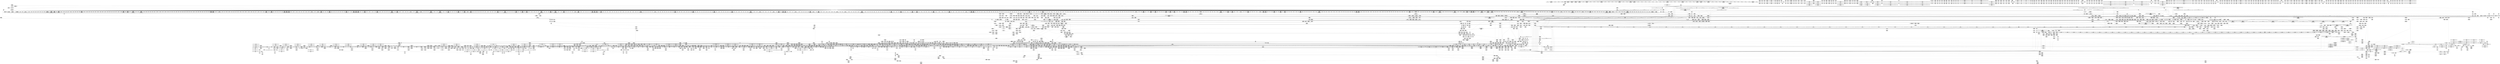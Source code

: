 digraph {
	CE0x5be35c0 [shape=record,shape=Mrecord,label="{CE0x5be35c0|rcu_lock_acquire:_tmp6|*SummSource*}"]
	CE0x404aa20 [shape=record,shape=Mrecord,label="{CE0x404aa20|GLOBAL:_tomoyo_read_unlock|*Constant*|*SummSource*}"]
	CE0x613b5e0 [shape=record,shape=Mrecord,label="{CE0x613b5e0|tomoyo_get_mode:_return|*SummSink*}"]
	CE0x4e2ba60 [shape=record,shape=Mrecord,label="{CE0x4e2ba60|tomoyo_path_rename:_entry|*SummSource*}"]
	CE0x503c790 [shape=record,shape=Mrecord,label="{CE0x503c790|tomoyo_const_part_length:_tmp39|security/tomoyo/util.c,644|*SummSource*}"]
	CE0x5111e40 [shape=record,shape=Mrecord,label="{CE0x5111e40|VOIDTB_TE:_CE_210,211_}"]
	CE0x5e5b3a0 [shape=record,shape=Mrecord,label="{CE0x5e5b3a0|104:_%struct.inode*,_:_CRE_296,304_|*MultipleSource*|*LoadInst*|security/tomoyo/file.c,911|security/tomoyo/file.c,912|Function::tomoyo_path_rename&Arg::old_dentry::}"]
	CE0x4e4b480 [shape=record,shape=Mrecord,label="{CE0x4e4b480|tomoyo_path2_perm:_tmp57|security/tomoyo/file.c,933|*SummSource*}"]
	CE0x4f0fba0 [shape=record,shape=Mrecord,label="{CE0x4f0fba0|0:_i8,_array:_GCRE_tomoyo_index2category_constant_39_x_i8_c_00_00_00_00_00_00_00_00_00_00_00_00_00_00_00_00_00_00_00_00_00_00_00_01_01_01_01_01_01_01_01_01_01_01_01_01_01_01_02_,_align_16:_elem_35::|security/tomoyo/util.c,983}"]
	CE0x4f29200 [shape=record,shape=Mrecord,label="{CE0x4f29200|i32_0|*Constant*}"]
	CE0x4150f20 [shape=record,shape=Mrecord,label="{CE0x4150f20|tomoyo_get_mode:_cmp11|security/tomoyo/util.c,985|*SummSink*}"]
	CE0x5e418a0 [shape=record,shape=Mrecord,label="{CE0x5e418a0|tomoyo_const_part_length:_tmp14|security/tomoyo/util.c,626|*SummSource*}"]
	CE0x5f2bc80 [shape=record,shape=Mrecord,label="{CE0x5f2bc80|GLOBAL:_tomoyo_realpath_from_path|*Constant*|*SummSource*}"]
	CE0x6117660 [shape=record,shape=Mrecord,label="{CE0x6117660|0:_i16,_:_CRE_163,164_}"]
	CE0x6136900 [shape=record,shape=Mrecord,label="{CE0x6136900|tomoyo_add_slash:_tmp13|security/tomoyo/file.c,138|*SummSource*}"]
	CE0x4d42350 [shape=record,shape=Mrecord,label="{CE0x4d42350|i64*_getelementptr_inbounds_(_12_x_i64_,_12_x_i64_*___llvm_gcov_ctr31133,_i64_0,_i64_11)|*Constant*}"]
	CE0x7565080 [shape=record,shape=Mrecord,label="{CE0x7565080|tomoyo_init_request_info:_mode|security/tomoyo/util.c,1010|*SummSink*}"]
	CE0x7838490 [shape=record,shape=Mrecord,label="{CE0x7838490|tomoyo_path2_perm:_idxprom|security/tomoyo/file.c,898}"]
	CE0x4f58fe0 [shape=record,shape=Mrecord,label="{CE0x4f58fe0|VOIDTB_TE:_CE_6384,6388_|*MultipleSource*|security/tomoyo/util.c,1010|Function::tomoyo_get_mode&Arg::ns::}"]
	CE0x4ecba20 [shape=record,shape=Mrecord,label="{CE0x4ecba20|i64*_getelementptr_inbounds_(_5_x_i64_,_5_x_i64_*___llvm_gcov_ctr28130,_i64_0,_i64_4)|*Constant*|*SummSink*}"]
	CE0x4df68a0 [shape=record,shape=Mrecord,label="{CE0x4df68a0|i64_ptrtoint_(i8*_blockaddress(_rcu_lock_acquire,_%__here)_to_i64)|*Constant*|*SummSink*}"]
	CE0x5f3a8d0 [shape=record,shape=Mrecord,label="{CE0x5f3a8d0|tomoyo_fill_path_info:_tmp6|security/tomoyo/util.c,667|*SummSink*}"]
	CE0x5a9c430 [shape=record,shape=Mrecord,label="{CE0x5a9c430|tomoyo_path2_perm:_tmp1}"]
	CE0x5c425a0 [shape=record,shape=Mrecord,label="{CE0x5c425a0|tomoyo_path2_perm:_call|security/tomoyo/file.c,898|*SummSink*}"]
	CE0x7689ff0 [shape=record,shape=Mrecord,label="{CE0x7689ff0|tomoyo_const_part_length:_tmp6|security/tomoyo/util.c,625|*SummSource*}"]
	CE0x7802ff0 [shape=record,shape=Mrecord,label="{CE0x7802ff0|tomoyo_const_part_length:_conv24|security/tomoyo/util.c,644}"]
	CE0x5f4f900 [shape=record,shape=Mrecord,label="{CE0x5f4f900|tomoyo_path2_perm:_if.then33|*SummSource*}"]
	CE0x7655d50 [shape=record,shape=Mrecord,label="{CE0x7655d50|GLOBAL:_kfree|*Constant*|*SummSource*}"]
	CE0x5cd5210 [shape=record,shape=Mrecord,label="{CE0x5cd5210|tomoyo_path2_perm:_entry|*SummSource*}"]
	CE0x754e310 [shape=record,shape=Mrecord,label="{CE0x754e310|tomoyo_const_part_length:_add|security/tomoyo/util.c,634}"]
	CE0x6b70b60 [shape=record,shape=Mrecord,label="{CE0x6b70b60|0:_i8,_array:_GCRE_tomoyo_index2category_constant_39_x_i8_c_00_00_00_00_00_00_00_00_00_00_00_00_00_00_00_00_00_00_00_00_00_00_00_01_01_01_01_01_01_01_01_01_01_01_01_01_01_01_02_,_align_16:_elem_9::|security/tomoyo/util.c,983}"]
	CE0x75ac360 [shape=record,shape=Mrecord,label="{CE0x75ac360|tomoyo_fill_path_info:_bb|*SummSink*}"]
	CE0x5ff1d30 [shape=record,shape=Mrecord,label="{CE0x5ff1d30|_call_void_mcount()_#3|*SummSink*}"]
	CE0x781a1e0 [shape=record,shape=Mrecord,label="{CE0x781a1e0|get_current:_tmp2|*SummSource*}"]
	CE0x5d3d1a0 [shape=record,shape=Mrecord,label="{CE0x5d3d1a0|tomoyo_path2_perm:_obj|security/tomoyo/file.c, 892}"]
	CE0x5f738e0 [shape=record,shape=Mrecord,label="{CE0x5f738e0|i64*_getelementptr_inbounds_(_31_x_i64_,_31_x_i64_*___llvm_gcov_ctr43150,_i64_0,_i64_0)|*Constant*|*SummSink*}"]
	CE0x4dae0e0 [shape=record,shape=Mrecord,label="{CE0x4dae0e0|tomoyo_domain:_land.lhs.true|*SummSink*}"]
	CE0x407ee70 [shape=record,shape=Mrecord,label="{CE0x407ee70|0:_i16,_:_CRE_867,868_}"]
	CE0x4d69c20 [shape=record,shape=Mrecord,label="{CE0x4d69c20|104:_%struct.inode*,_:_CRE_0,4_|*MultipleSource*|*LoadInst*|security/tomoyo/file.c,911|security/tomoyo/file.c,912|Function::tomoyo_path_rename&Arg::old_dentry::}"]
	CE0x6b7a2d0 [shape=record,shape=Mrecord,label="{CE0x6b7a2d0|tomoyo_audit_path2_log:_idxprom|security/tomoyo/file.c,182|*SummSink*}"]
	CE0x5ff1880 [shape=record,shape=Mrecord,label="{CE0x5ff1880|tomoyo_path2_perm:_tmp22|security/tomoyo/file.c,904}"]
	CE0x5b258b0 [shape=record,shape=Mrecord,label="{CE0x5b258b0|tomoyo_get_realpath:_tmp12|security/tomoyo/file.c,156|*SummSource*}"]
	CE0x75d4f10 [shape=record,shape=Mrecord,label="{CE0x75d4f10|GLOBAL:___llvm_gcov_ctr43150|Global_var:__llvm_gcov_ctr43150|*SummSource*}"]
	CE0x5da7970 [shape=record,shape=Mrecord,label="{CE0x5da7970|tomoyo_get_realpath:_tmp4|security/tomoyo/file.c,151|*SummSource*}"]
	CE0x407f580 [shape=record,shape=Mrecord,label="{CE0x407f580|0:_i16,_:_CRE_874,875_}"]
	CE0x5133550 [shape=record,shape=Mrecord,label="{CE0x5133550|VOIDTB_TE:_CE_218,219_}"]
	CE0x5e6ff70 [shape=record,shape=Mrecord,label="{CE0x5e6ff70|i64*_getelementptr_inbounds_(_5_x_i64_,_5_x_i64_*___llvm_gcov_ctr32134,_i64_0,_i64_0)|*Constant*|*SummSource*}"]
	CE0x5006b30 [shape=record,shape=Mrecord,label="{CE0x5006b30|0:_i16,_:_CRE_9,10_}"]
	CE0x614b910 [shape=record,shape=Mrecord,label="{CE0x614b910|tomoyo_init_request_info:_domain1|security/tomoyo/util.c,1006}"]
	CE0x4ebcee0 [shape=record,shape=Mrecord,label="{CE0x4ebcee0|VOIDTB_TE:_CE_2096,2272_|*MultipleSource*|security/tomoyo/util.c,1010|Function::tomoyo_get_mode&Arg::ns::}"]
	CE0x766da60 [shape=record,shape=Mrecord,label="{CE0x766da60|_call_void_kfree(i8*_%tmp55)_#9,_!dbg_!38981|security/tomoyo/file.c,931|*SummSink*}"]
	CE0x40c1990 [shape=record,shape=Mrecord,label="{CE0x40c1990|0:_i16,_:_CRE_889,890_}"]
	CE0x5f1ad40 [shape=record,shape=Mrecord,label="{CE0x5f1ad40|tomoyo_path2_perm:_tmp61|security/tomoyo/file.c,934|*SummSink*}"]
	CE0x5ac9770 [shape=record,shape=Mrecord,label="{CE0x5ac9770|tomoyo_add_slash:_tmp11|*LoadInst*|security/tomoyo/file.c,136}"]
	CE0x7602170 [shape=record,shape=Mrecord,label="{CE0x7602170|i1_false|*Constant*}"]
	CE0x5132ee0 [shape=record,shape=Mrecord,label="{CE0x5132ee0|rcu_lock_release:_bb}"]
	CE0x5ea4c80 [shape=record,shape=Mrecord,label="{CE0x5ea4c80|0:_i16,_:_CRE_157,158_}"]
	CE0x4382c60 [shape=record,shape=Mrecord,label="{CE0x4382c60|tomoyo_path2_perm:_buf1|security/tomoyo/file.c, 889}"]
	CE0x76e4ba0 [shape=record,shape=Mrecord,label="{CE0x76e4ba0|tomoyo_path2_perm:_name3|security/tomoyo/file.c,902|*SummSink*}"]
	CE0x6b786f0 [shape=record,shape=Mrecord,label="{CE0x6b786f0|tomoyo_add_slash:_return|*SummSink*}"]
	CE0x4235e80 [shape=record,shape=Mrecord,label="{CE0x4235e80|tomoyo_domain:_tmp2}"]
	CE0x4db5ca0 [shape=record,shape=Mrecord,label="{CE0x4db5ca0|tomoyo_const_part_length:_if.end18|*SummSink*}"]
	CE0x503c280 [shape=record,shape=Mrecord,label="{CE0x503c280|tomoyo_const_part_length:_tmp38|security/tomoyo/util.c,644|*SummSource*}"]
	CE0x4e9b670 [shape=record,shape=Mrecord,label="{CE0x4e9b670|VOIDTB_TE:_CE_197,198_}"]
	CE0x422af20 [shape=record,shape=Mrecord,label="{CE0x422af20|__llvm_gcov_indirect_counter_increment114:_counters|Function::__llvm_gcov_indirect_counter_increment114&Arg::counters::|*SummSink*}"]
	CE0x768a210 [shape=record,shape=Mrecord,label="{CE0x768a210|tomoyo_const_part_length:_tmp4|security/tomoyo/util.c,624}"]
	CE0x41276b0 [shape=record,shape=Mrecord,label="{CE0x41276b0|tomoyo_get_mode:_conv5|security/tomoyo/util.c,983|*SummSource*}"]
	CE0x75adf10 [shape=record,shape=Mrecord,label="{CE0x75adf10|i64*_getelementptr_inbounds_(_2_x_i64_,_2_x_i64_*___llvm_gcov_ctr22,_i64_0,_i64_1)|*Constant*|*SummSink*}"]
	CE0x5ba56e0 [shape=record,shape=Mrecord,label="{CE0x5ba56e0|104:_%struct.inode*,_:_CRE_214,215_}"]
	CE0x6153800 [shape=record,shape=Mrecord,label="{CE0x6153800|0:_i8*,_array:_GCRE_tomoyo_mac_keywords_external_constant_42_x_i8*_:_elem_16::|security/tomoyo/file.c,181}"]
	CE0x5be7dd0 [shape=record,shape=Mrecord,label="{CE0x5be7dd0|i64_20|*Constant*|*SummSink*}"]
	CE0x781a170 [shape=record,shape=Mrecord,label="{CE0x781a170|get_current:_tmp2}"]
	CE0x4f9e910 [shape=record,shape=Mrecord,label="{CE0x4f9e910|tomoyo_add_slash:_tmp9|security/tomoyo/file.c,136|*SummSink*}"]
	CE0x5e4e710 [shape=record,shape=Mrecord,label="{CE0x5e4e710|tomoyo_const_part_length:_tmp47|security/tomoyo/util.c,646|*SummSource*}"]
	CE0x5ea2400 [shape=record,shape=Mrecord,label="{CE0x5ea2400|104:_%struct.inode*,_:_CRE_218,219_}"]
	CE0x5ca2250 [shape=record,shape=Mrecord,label="{CE0x5ca2250|tomoyo_const_part_length:_lor.lhs.false}"]
	CE0x753eaa0 [shape=record,shape=Mrecord,label="{CE0x753eaa0|i32_8|*Constant*}"]
	CE0x5c1ade0 [shape=record,shape=Mrecord,label="{CE0x5c1ade0|tomoyo_const_part_length:_if.then27}"]
	CE0x4d50e90 [shape=record,shape=Mrecord,label="{CE0x4d50e90|rcu_lock_release:_tmp7}"]
	CE0x407d950 [shape=record,shape=Mrecord,label="{CE0x407d950|tomoyo_audit_path2_log:_tmp5|security/tomoyo/file.c,182|*SummSource*}"]
	CE0x5f1d190 [shape=record,shape=Mrecord,label="{CE0x5f1d190|i64*_getelementptr_inbounds_(_12_x_i64_,_12_x_i64_*___llvm_gcov_ctr31133,_i64_0,_i64_0)|*Constant*}"]
	CE0x41873b0 [shape=record,shape=Mrecord,label="{CE0x41873b0|0:_i16,_:_CRE_911,912_}"]
	CE0x5f082c0 [shape=record,shape=Mrecord,label="{CE0x5f082c0|GLOBAL:_tomoyo_mac_keywords|Global_var:tomoyo_mac_keywords|*SummSink*}"]
	CE0x5f18bb0 [shape=record,shape=Mrecord,label="{CE0x5f18bb0|tomoyo_domain:_security|security/tomoyo/common.h,1205}"]
	CE0x6172b70 [shape=record,shape=Mrecord,label="{CE0x6172b70|i8*_null|*Constant*}"]
	CE0x5e03410 [shape=record,shape=Mrecord,label="{CE0x5e03410|104:_%struct.inode*,_:_CRE_310,311_}"]
	CE0x7880b50 [shape=record,shape=Mrecord,label="{CE0x7880b50|0:_i16,_:_CRE_255,256_}"]
	CE0x5fe1120 [shape=record,shape=Mrecord,label="{CE0x5fe1120|_ret_void,_!dbg_!38913|security/tomoyo/file.c,138|*SummSource*}"]
	CE0x503b7c0 [shape=record,shape=Mrecord,label="{CE0x503b7c0|tomoyo_const_part_length:_tmp36|security/tomoyo/util.c,644|*SummSource*}"]
	CE0x5be8740 [shape=record,shape=Mrecord,label="{CE0x5be8740|i64_18|*Constant*}"]
	CE0x78720e0 [shape=record,shape=Mrecord,label="{CE0x78720e0|0:_i16,_:_CRE_141,142_}"]
	CE0x4e245b0 [shape=record,shape=Mrecord,label="{CE0x4e245b0|tomoyo_path_rename:_bb|*SummSource*}"]
	CE0x4198620 [shape=record,shape=Mrecord,label="{CE0x4198620|0:_i16,_:_CRE_915,916_}"]
	CE0x5c9a460 [shape=record,shape=Mrecord,label="{CE0x5c9a460|tomoyo_path2_perm:_tmp66|security/tomoyo/file.c,936|*SummSource*}"]
	CE0x5fea7e0 [shape=record,shape=Mrecord,label="{CE0x5fea7e0|srcu_read_lock:_entry}"]
	CE0x6042480 [shape=record,shape=Mrecord,label="{CE0x6042480|srcu_read_unlock:_tmp1|*SummSource*}"]
	CE0x5c7a3c0 [shape=record,shape=Mrecord,label="{CE0x5c7a3c0|tomoyo_get_realpath:_buf|Function::tomoyo_get_realpath&Arg::buf::|*SummSource*}"]
	CE0x4fe5570 [shape=record,shape=Mrecord,label="{CE0x4fe5570|i32_6|*Constant*}"]
	CE0x5f08810 [shape=record,shape=Mrecord,label="{CE0x5f08810|GLOBAL:___llvm_gcov_ctr32134|Global_var:__llvm_gcov_ctr32134}"]
	CE0x41c6a20 [shape=record,shape=Mrecord,label="{CE0x41c6a20|tomoyo_path2_perm:_tmp33|security/tomoyo/file.c,912|*SummSource*}"]
	CE0x5cd5150 [shape=record,shape=Mrecord,label="{CE0x5cd5150|GLOBAL:_tomoyo_path2_perm|*Constant*|*SummSink*}"]
	CE0x5ee49a0 [shape=record,shape=Mrecord,label="{CE0x5ee49a0|rcu_lock_release:_map|Function::rcu_lock_release&Arg::map::}"]
	CE0x5c426e0 [shape=record,shape=Mrecord,label="{CE0x5c426e0|GLOBAL:_tomoyo_init_request_info|*Constant*|*SummSource*}"]
	CE0x5f19120 [shape=record,shape=Mrecord,label="{CE0x5f19120|128:_i8*,_1208:_%struct.file*,_:_CMRE_2,3_}"]
	CE0x4fc5030 [shape=record,shape=Mrecord,label="{CE0x4fc5030|VOIDTB_TE:_CE_166,167_}"]
	CE0x61367b0 [shape=record,shape=Mrecord,label="{CE0x61367b0|tomoyo_add_slash:_tmp13|security/tomoyo/file.c,138}"]
	CE0x5b7af70 [shape=record,shape=Mrecord,label="{CE0x5b7af70|VOIDTB_TE:_CE_193,194_}"]
	CE0x5c7a8a0 [shape=record,shape=Mrecord,label="{CE0x5c7a8a0|i64_80|*Constant*}"]
	CE0x7532600 [shape=record,shape=Mrecord,label="{CE0x7532600|tomoyo_add_slash:_tobool|security/tomoyo/file.c,131}"]
	CE0x7574a80 [shape=record,shape=Mrecord,label="{CE0x7574a80|tomoyo_fill_path_info:_tmp}"]
	CE0x503b450 [shape=record,shape=Mrecord,label="{CE0x503b450|i64_23|*Constant*}"]
	CE0x5cbfdf0 [shape=record,shape=Mrecord,label="{CE0x5cbfdf0|0:_i16,_:_CRE_310,311_}"]
	CE0x42019e0 [shape=record,shape=Mrecord,label="{CE0x42019e0|tomoyo_path2_perm:_path222|security/tomoyo/file.c,923|*SummSink*}"]
	CE0x77c32c0 [shape=record,shape=Mrecord,label="{CE0x77c32c0|tomoyo_path2_perm:_arrayidx|security/tomoyo/file.c,898}"]
	CE0x4f85650 [shape=record,shape=Mrecord,label="{CE0x4f85650|tomoyo_path_rename:_mnt|security/tomoyo/tomoyo.c,298|*SummSink*}"]
	CE0x404ab20 [shape=record,shape=Mrecord,label="{CE0x404ab20|tomoyo_read_unlock:_entry}"]
	CE0x5f17e30 [shape=record,shape=Mrecord,label="{CE0x5f17e30|0:_i16,_:_CRE_617,618_}"]
	CE0x4db1580 [shape=record,shape=Mrecord,label="{CE0x4db1580|tomoyo_domain:_land.lhs.true2|*SummSink*}"]
	CE0x4fefb90 [shape=record,shape=Mrecord,label="{CE0x4fefb90|tomoyo_domain:_tmp16|security/tomoyo/common.h,1205|*SummSink*}"]
	CE0x60b0340 [shape=record,shape=Mrecord,label="{CE0x60b0340|i64_1|*Constant*}"]
	CE0x60935e0 [shape=record,shape=Mrecord,label="{CE0x60935e0|0:_i16,_:_CRE_299,300_}"]
	CE0x5ede2d0 [shape=record,shape=Mrecord,label="{CE0x5ede2d0|tomoyo_audit_path2_log:_tmp4|security/tomoyo/file.c,182}"]
	CE0x4ce1210 [shape=record,shape=Mrecord,label="{CE0x4ce1210|tomoyo_get_mode:_tmp25|security/tomoyo/util.c,987|*SummSink*}"]
	CE0x4d425f0 [shape=record,shape=Mrecord,label="{CE0x4d425f0|tomoyo_get_mode:_tmp27|security/tomoyo/util.c,988|*SummSource*}"]
	CE0x5ca0f30 [shape=record,shape=Mrecord,label="{CE0x5ca0f30|tomoyo_const_part_length:_cmp3|security/tomoyo/util.c,627|*SummSink*}"]
	CE0x78032d0 [shape=record,shape=Mrecord,label="{CE0x78032d0|tomoyo_const_part_length:_conv24|security/tomoyo/util.c,644|*SummSink*}"]
	CE0x5c9a740 [shape=record,shape=Mrecord,label="{CE0x5c9a740|tomoyo_path2_perm:_tmp67|security/tomoyo/file.c,936}"]
	CE0x40bf4e0 [shape=record,shape=Mrecord,label="{CE0x40bf4e0|VOIDTB_TE:_CE_175,176_}"]
	CE0x4d6edf0 [shape=record,shape=Mrecord,label="{CE0x4d6edf0|tomoyo_fill_path_info:_hash|security/tomoyo/util.c,669|*SummSink*}"]
	CE0x6093b30 [shape=record,shape=Mrecord,label="{CE0x6093b30|0:_i16,_:_CRE_304,305_}"]
	CE0x4d9f8c0 [shape=record,shape=Mrecord,label="{CE0x4d9f8c0|i32_3|*Constant*}"]
	CE0x5fdad80 [shape=record,shape=Mrecord,label="{CE0x5fdad80|tomoyo_path2_perm:_path219|security/tomoyo/file.c,922}"]
	CE0x410d7b0 [shape=record,shape=Mrecord,label="{CE0x410d7b0|_ret_void,_!dbg_!38907|include/linux/srcu.h,238}"]
	CE0x5e6faf0 [shape=record,shape=Mrecord,label="{CE0x5e6faf0|_call_void_mcount()_#3}"]
	CE0x4dadc60 [shape=record,shape=Mrecord,label="{CE0x4dadc60|tomoyo_domain:_tmp8|security/tomoyo/common.h,1205|*SummSink*}"]
	CE0x407ec20 [shape=record,shape=Mrecord,label="{CE0x407ec20|0:_i16,_:_CRE_875,876_}"]
	CE0x7666e60 [shape=record,shape=Mrecord,label="{CE0x7666e60|i64_25|*Constant*}"]
	CE0x60383a0 [shape=record,shape=Mrecord,label="{CE0x60383a0|tomoyo_path2_perm:_path224|security/tomoyo/file.c,924}"]
	CE0x76bcfe0 [shape=record,shape=Mrecord,label="{CE0x76bcfe0|GLOBAL:___llvm_gcov_ctr31133|Global_var:__llvm_gcov_ctr31133|*SummSource*}"]
	CE0x764ef40 [shape=record,shape=Mrecord,label="{CE0x764ef40|GLOBAL:___llvm_gcov_indirect_counter_increment|*Constant*|*SummSource*}"]
	CE0x5da7eb0 [shape=record,shape=Mrecord,label="{CE0x5da7eb0|i64*_getelementptr_inbounds_(_2_x_i64_,_2_x_i64_*___llvm_gcov_ctr22,_i64_0,_i64_0)|*Constant*}"]
	CE0x5bad3e0 [shape=record,shape=Mrecord,label="{CE0x5bad3e0|tomoyo_path2_perm:_tmp40|security/tomoyo/file.c,912|*SummSink*}"]
	CE0x4e6f6c0 [shape=record,shape=Mrecord,label="{CE0x4e6f6c0|0:_%struct.tomoyo_obj_info*,_24:_%struct.tomoyo_path_info*,_32:_%struct.tomoyo_path_info*,_40:_i8,_72:_i8,_76:_i8,_:_SCMRE_48,49_}"]
	CE0x7601ea0 [shape=record,shape=Mrecord,label="{CE0x7601ea0|tomoyo_fill_path_info:_cmp|security/tomoyo/util.c,667|*SummSink*}"]
	CE0x76cb490 [shape=record,shape=Mrecord,label="{CE0x76cb490|tomoyo_const_part_length:_cmp3|security/tomoyo/util.c,627|*SummSource*}"]
	CE0x6070640 [shape=record,shape=Mrecord,label="{CE0x6070640|0:_i16,_:_CRE_272,273_}"]
	CE0x75bba00 [shape=record,shape=Mrecord,label="{CE0x75bba00|104:_%struct.inode*,_:_CRE_180,181_}"]
	CE0x755e640 [shape=record,shape=Mrecord,label="{CE0x755e640|get_current:_bb}"]
	CE0x75ae280 [shape=record,shape=Mrecord,label="{CE0x75ae280|tomoyo_path2_perm:_if.end34}"]
	CE0x4e34680 [shape=record,shape=Mrecord,label="{CE0x4e34680|0:_%struct.tomoyo_obj_info*,_24:_%struct.tomoyo_path_info*,_32:_%struct.tomoyo_path_info*,_40:_i8,_72:_i8,_76:_i8,_:_SCMRE_61,62_}"]
	CE0x4c9d880 [shape=record,shape=Mrecord,label="{CE0x4c9d880|tomoyo_get_mode:_tmp23|security/tomoyo/util.c,986}"]
	CE0x7550350 [shape=record,shape=Mrecord,label="{CE0x7550350|0:_i8*,_array:_GCRE_tomoyo_mac_keywords_external_constant_42_x_i8*_:_elem_29::|security/tomoyo/file.c,181}"]
	CE0x5cc6630 [shape=record,shape=Mrecord,label="{CE0x5cc6630|i32_0|*Constant*}"]
	CE0x4e067c0 [shape=record,shape=Mrecord,label="{CE0x4e067c0|rcu_lock_release:_tmp1}"]
	CE0x404a540 [shape=record,shape=Mrecord,label="{CE0x404a540|_call_void_tomoyo_read_unlock(i32_%call4)_#9,_!dbg_!38982|security/tomoyo/file.c,932|*SummSink*}"]
	CE0x5cad820 [shape=record,shape=Mrecord,label="{CE0x5cad820|tomoyo_path2_perm:_error.0|*SummSource*}"]
	CE0x4d41da0 [shape=record,shape=Mrecord,label="{CE0x4d41da0|tomoyo_get_mode:_retval.0}"]
	CE0x6018e10 [shape=record,shape=Mrecord,label="{CE0x6018e10|tomoyo_path2_perm:_operation20|security/tomoyo/file.c,922|*SummSource*}"]
	CE0x764ec90 [shape=record,shape=Mrecord,label="{CE0x764ec90|GLOBAL:___llvm_gcov_indirect_counter_increment|*Constant*}"]
	CE0x6117bb0 [shape=record,shape=Mrecord,label="{CE0x6117bb0|0:_i16,_:_CRE_168,169_}"]
	CE0x759b7c0 [shape=record,shape=Mrecord,label="{CE0x759b7c0|i64*_getelementptr_inbounds_(_4_x_i64_,_4_x_i64_*___llvm_gcov_ctr24,_i64_0,_i64_3)|*Constant*}"]
	CE0x4d1d610 [shape=record,shape=Mrecord,label="{CE0x4d1d610|_ret_void,_!dbg_!38929|security/tomoyo/util.c,670|*SummSource*}"]
	CE0x7880a40 [shape=record,shape=Mrecord,label="{CE0x7880a40|0:_i16,_:_CRE_254,255_}"]
	CE0x421b0e0 [shape=record,shape=Mrecord,label="{CE0x421b0e0|tomoyo_domain:_if.end}"]
	CE0x5cc6590 [shape=record,shape=Mrecord,label="{CE0x5cc6590|i32_8|*Constant*|*SummSink*}"]
	CE0x4e4ab90 [shape=record,shape=Mrecord,label="{CE0x4e4ab90|tomoyo_path2_perm:_cmp31|security/tomoyo/file.c,933|*SummSource*}"]
	CE0x5f4b9e0 [shape=record,shape=Mrecord,label="{CE0x5f4b9e0|tomoyo_get_realpath:_tobool|security/tomoyo/file.c,151|*SummSink*}"]
	CE0x4129fa0 [shape=record,shape=Mrecord,label="{CE0x4129fa0|tomoyo_audit_path2_log:_tmp10|security/tomoyo/file.c,184|*SummSource*}"]
	CE0x4009280 [shape=record,shape=Mrecord,label="{CE0x4009280|0:_i8*,_array:_GCRE_tomoyo_mac_keywords_external_constant_42_x_i8*_:_elem_7::|security/tomoyo/file.c,181}"]
	CE0x5d3cc40 [shape=record,shape=Mrecord,label="{CE0x5d3cc40|_ret_i32_%retval.0,_!dbg_!38992|security/tomoyo/file.c,936|*SummSource*}"]
	CE0x4f0d610 [shape=record,shape=Mrecord,label="{CE0x4f0d610|tomoyo_const_part_length:_incdec.ptr10|security/tomoyo/util.c,640|*SummSink*}"]
	CE0x504f030 [shape=record,shape=Mrecord,label="{CE0x504f030|tomoyo_path2_perm:_tmp32|security/tomoyo/file.c,912}"]
	CE0x5b7aa20 [shape=record,shape=Mrecord,label="{CE0x5b7aa20|i64*_getelementptr_inbounds_(_31_x_i64_,_31_x_i64_*___llvm_gcov_ctr43150,_i64_0,_i64_3)|*Constant*}"]
	CE0x4ecc950 [shape=record,shape=Mrecord,label="{CE0x4ecc950|i64**_getelementptr_inbounds_(_3_x_i64*_,_3_x_i64*_*___llvm_gcda_edge_table14,_i64_0,_i64_2)|*Constant*}"]
	CE0x5f29e20 [shape=record,shape=Mrecord,label="{CE0x5f29e20|__llvm_gcov_indirect_counter_increment:_tmp2|*SummSink*}"]
	CE0x60427f0 [shape=record,shape=Mrecord,label="{CE0x60427f0|tomoyo_fill_path_info:_tmp5|security/tomoyo/util.c,667|*SummSource*}"]
	CE0x5147610 [shape=record,shape=Mrecord,label="{CE0x5147610|tomoyo_fill_path_info:_cmp8|security/tomoyo/util.c,668}"]
	CE0x5c02600 [shape=record,shape=Mrecord,label="{CE0x5c02600|tomoyo_fill_path_info:_tmp4|security/tomoyo/util.c,667|*SummSink*}"]
	CE0x436efe0 [shape=record,shape=Mrecord,label="{CE0x436efe0|_call_void___llvm_gcov_indirect_counter_increment114(i32*___llvm_gcov_global_state_pred45,_i64**_getelementptr_inbounds_(_3_x_i64*_,_3_x_i64*_*___llvm_gcda_edge_table44,_i64_0,_i64_2)),_!dbg_!38930|security/tomoyo/util.c,640|*SummSource*}"]
	CE0x6134fd0 [shape=record,shape=Mrecord,label="{CE0x6134fd0|__llvm_gcov_indirect_counter_increment114:_entry|*SummSink*}"]
	CE0x5d4d710 [shape=record,shape=Mrecord,label="{CE0x5d4d710|__llvm_gcov_indirect_counter_increment:_pred}"]
	CE0x7842a50 [shape=record,shape=Mrecord,label="{CE0x7842a50|tomoyo_get_mode:_tmp16|security/tomoyo/util.c,983|*SummSink*}"]
	CE0x4e05e70 [shape=record,shape=Mrecord,label="{CE0x4e05e70|i64*_getelementptr_inbounds_(_4_x_i64_,_4_x_i64_*___llvm_gcov_ctr33,_i64_0,_i64_0)|*Constant*|*SummSource*}"]
	CE0x5ceac50 [shape=record,shape=Mrecord,label="{CE0x5ceac50|__llvm_gcov_indirect_counter_increment114:_pred}"]
	CE0x503b600 [shape=record,shape=Mrecord,label="{CE0x503b600|tomoyo_const_part_length:_tmp36|security/tomoyo/util.c,644}"]
	CE0x5ac9880 [shape=record,shape=Mrecord,label="{CE0x5ac9880|tomoyo_add_slash:_tmp10|security/tomoyo/file.c,136}"]
	CE0x763c910 [shape=record,shape=Mrecord,label="{CE0x763c910|i64*_getelementptr_inbounds_(_2_x_i64_,_2_x_i64_*___llvm_gcov_ctr29200,_i64_0,_i64_1)|*Constant*|*SummSink*}"]
	CE0x5d5a5a0 [shape=record,shape=Mrecord,label="{CE0x5d5a5a0|tomoyo_const_part_length:_tmp24|security/tomoyo/util.c,640|*SummSource*}"]
	CE0x76a1800 [shape=record,shape=Mrecord,label="{CE0x76a1800|tomoyo_fill_path_info:_idxprom|security/tomoyo/util.c,667|*SummSource*}"]
	CE0x5fa2bd0 [shape=record,shape=Mrecord,label="{CE0x5fa2bd0|tomoyo_path2_perm:_tmp54|security/tomoyo/file.c,930|*SummSource*}"]
	CE0x6b70200 [shape=record,shape=Mrecord,label="{CE0x6b70200|GLOBAL:_tomoyo_policy_loaded|Global_var:tomoyo_policy_loaded|*SummSink*}"]
	CE0x42c61f0 [shape=record,shape=Mrecord,label="{CE0x42c61f0|tomoyo_domain:_tmp16|security/tomoyo/common.h,1205}"]
	CE0x614bf90 [shape=record,shape=Mrecord,label="{CE0x614bf90|i32_4|*Constant*}"]
	CE0x5be0510 [shape=record,shape=Mrecord,label="{CE0x5be0510|tomoyo_domain:_tmp19|security/tomoyo/common.h,1205|*SummSink*}"]
	CE0x5ea4950 [shape=record,shape=Mrecord,label="{CE0x5ea4950|0:_i16,_:_CRE_154,155_}"]
	CE0x4e52e10 [shape=record,shape=Mrecord,label="{CE0x4e52e10|i64_17|*Constant*}"]
	CE0x5e46c10 [shape=record,shape=Mrecord,label="{CE0x5e46c10|tomoyo_domain:_security|security/tomoyo/common.h,1205|*SummSink*}"]
	CE0x4d9fe40 [shape=record,shape=Mrecord,label="{CE0x4d9fe40|tomoyo_fill_path_info:_is_dir|security/tomoyo/util.c,667|*SummSink*}"]
	CE0x6007270 [shape=record,shape=Mrecord,label="{CE0x6007270|tomoyo_const_part_length:_tmp8|security/tomoyo/util.c,626}"]
	CE0x5c1a7c0 [shape=record,shape=Mrecord,label="{CE0x5c1a7c0|VOIDTB_TE:_CE_312,313_}"]
	CE0x5cc4ea0 [shape=record,shape=Mrecord,label="{CE0x5cc4ea0|0:_%struct.tomoyo_obj_info*,_24:_%struct.tomoyo_path_info*,_32:_%struct.tomoyo_path_info*,_40:_i8,_72:_i8,_76:_i8,_:_SCMRE_41,42_}"]
	CE0x5cde120 [shape=record,shape=Mrecord,label="{CE0x5cde120|tomoyo_get_mode:_tmp14|security/tomoyo/util.c,983}"]
	CE0x4df64b0 [shape=record,shape=Mrecord,label="{CE0x4df64b0|%struct.lockdep_map*_null|*Constant*|*SummSink*}"]
	CE0x7603400 [shape=record,shape=Mrecord,label="{CE0x7603400|tomoyo_const_part_length:_tmp7|security/tomoyo/util.c,625}"]
	CE0x4e3ac60 [shape=record,shape=Mrecord,label="{CE0x4e3ac60|0:_%struct.tomoyo_obj_info*,_24:_%struct.tomoyo_path_info*,_32:_%struct.tomoyo_path_info*,_40:_i8,_72:_i8,_76:_i8,_:_SCMRE_55,56_}"]
	CE0x4f1b0a0 [shape=record,shape=Mrecord,label="{CE0x4f1b0a0|tomoyo_path_rename:_old_parent|Function::tomoyo_path_rename&Arg::old_parent::}"]
	CE0x600cc80 [shape=record,shape=Mrecord,label="{CE0x600cc80|i64*_getelementptr_inbounds_(_5_x_i64_,_5_x_i64_*___llvm_gcov_ctr28130,_i64_0,_i64_0)|*Constant*}"]
	CE0x786f4e0 [shape=record,shape=Mrecord,label="{CE0x786f4e0|tomoyo_path2_perm:_tmp52|security/tomoyo/file.c,928|*SummSink*}"]
	CE0x511cc60 [shape=record,shape=Mrecord,label="{CE0x511cc60|0:_i8*,_array:_GCRE_tomoyo_mac_keywords_external_constant_42_x_i8*_:_elem_3::|security/tomoyo/file.c,181}"]
	CE0x5c62e00 [shape=record,shape=Mrecord,label="{CE0x5c62e00|0:_i8*,_array:_GCRE_tomoyo_mac_keywords_external_constant_42_x_i8*_:_elem_37::|security/tomoyo/file.c,181}"]
	CE0x5f0b6b0 [shape=record,shape=Mrecord,label="{CE0x5f0b6b0|tomoyo_fill_path_info:_conv|security/tomoyo/util.c,664|*SummSource*}"]
	CE0x7686d70 [shape=record,shape=Mrecord,label="{CE0x7686d70|128:_i8*,_1208:_%struct.file*,_:_CMRE_136,144_|*MultipleSource*|security/tomoyo/common.h,1205|security/tomoyo/common.h,1205}"]
	CE0x511c910 [shape=record,shape=Mrecord,label="{CE0x511c910|tomoyo_add_slash:_tmp2|*LoadInst*|security/tomoyo/file.c,131|*SummSink*}"]
	CE0x5da81a0 [shape=record,shape=Mrecord,label="{CE0x5da81a0|tomoyo_path2_perm:_do.cond|*SummSource*}"]
	CE0x5fca4e0 [shape=record,shape=Mrecord,label="{CE0x5fca4e0|tomoyo_path2_perm:_tmp35|security/tomoyo/file.c,912|*SummSource*}"]
	CE0x6149510 [shape=record,shape=Mrecord,label="{CE0x6149510|128:_i8*,_1208:_%struct.file*,_:_CMRE_31,32_}"]
	CE0x5be2330 [shape=record,shape=Mrecord,label="{CE0x5be2330|_ret_void,_!dbg_!38904|security/tomoyo/common.h,1110}"]
	CE0x4ee6ba0 [shape=record,shape=Mrecord,label="{CE0x4ee6ba0|tomoyo_path_rename:_mnt2|security/tomoyo/tomoyo.c,299|*SummSink*}"]
	CE0x410dff0 [shape=record,shape=Mrecord,label="{CE0x410dff0|tomoyo_domain:_tobool1|security/tomoyo/common.h,1205|*SummSink*}"]
	CE0x407df70 [shape=record,shape=Mrecord,label="{CE0x407df70|tomoyo_audit_path2_log:_idxprom1|security/tomoyo/file.c,181|*SummSink*}"]
	CE0x5e46460 [shape=record,shape=Mrecord,label="{CE0x5e46460|get_current:_entry|*SummSource*}"]
	CE0x4daf1b0 [shape=record,shape=Mrecord,label="{CE0x4daf1b0|tomoyo_path2_perm:_tmp58|security/tomoyo/file.c,933|*SummSink*}"]
	CE0x4f58e70 [shape=record,shape=Mrecord,label="{CE0x4f58e70|VOIDTB_TE:_CE_6368,6376_|*MultipleSource*|security/tomoyo/util.c,1010|Function::tomoyo_get_mode&Arg::ns::}"]
	CE0x5be4490 [shape=record,shape=Mrecord,label="{CE0x5be4490|i32_0|*Constant*}"]
	CE0x4d792a0 [shape=record,shape=Mrecord,label="{CE0x4d792a0|i64*_getelementptr_inbounds_(_5_x_i64_,_5_x_i64_*___llvm_gcov_ctr28130,_i64_0,_i64_0)|*Constant*|*SummSink*}"]
	CE0x5ac99d0 [shape=record,shape=Mrecord,label="{CE0x5ac99d0|tomoyo_add_slash:_tmp10|security/tomoyo/file.c,136|*SummSource*}"]
	CE0x788b8f0 [shape=record,shape=Mrecord,label="{CE0x788b8f0|tomoyo_const_part_length:_tmp5|security/tomoyo/util.c,624}"]
	CE0x4fd9e50 [shape=record,shape=Mrecord,label="{CE0x4fd9e50|tomoyo_path_rename:_mnt1|security/tomoyo/tomoyo.c,298}"]
	CE0x41872a0 [shape=record,shape=Mrecord,label="{CE0x41872a0|0:_i16,_:_CRE_910,911_}"]
	CE0x6135360 [shape=record,shape=Mrecord,label="{CE0x6135360|__llvm_gcov_indirect_counter_increment114:_tmp5|*SummSink*}"]
	CE0x5aca7c0 [shape=record,shape=Mrecord,label="{CE0x5aca7c0|tomoyo_add_slash:_tmp2|*LoadInst*|security/tomoyo/file.c,131}"]
	CE0x5fc9dd0 [shape=record,shape=Mrecord,label="{CE0x5fc9dd0|tomoyo_path2_perm:_and|security/tomoyo/file.c,912|*SummSink*}"]
	CE0x5d4cdf0 [shape=record,shape=Mrecord,label="{CE0x5d4cdf0|tomoyo_domain:_tmp4|security/tomoyo/common.h,1205}"]
	CE0x7821940 [shape=record,shape=Mrecord,label="{CE0x7821940|tomoyo_path2_perm:_tmp49|security/tomoyo/file.c,928|*SummSource*}"]
	CE0x7803970 [shape=record,shape=Mrecord,label="{CE0x7803970|tomoyo_const_part_length:_cmp25|security/tomoyo/util.c,644}"]
	CE0x4da00f0 [shape=record,shape=Mrecord,label="{CE0x4da00f0|tomoyo_fill_path_info:_frombool|security/tomoyo/util.c,667}"]
	CE0x76897d0 [shape=record,shape=Mrecord,label="{CE0x76897d0|tomoyo_const_part_length:_tmp9|security/tomoyo/util.c,626|*SummSink*}"]
	CE0x4186b30 [shape=record,shape=Mrecord,label="{CE0x4186b30|0:_i16,_:_CRE_903,904_}"]
	CE0x5cbf9b0 [shape=record,shape=Mrecord,label="{CE0x5cbf9b0|0:_i16,_:_CRE_306,307_}"]
	CE0x5cc0120 [shape=record,shape=Mrecord,label="{CE0x5cc0120|0:_i16,_:_CRE_312,320_|*MultipleSource*|security/tomoyo/file.c,912|security/tomoyo/file.c,912|security/tomoyo/file.c,912}"]
	CE0x5ceadb0 [shape=record,shape=Mrecord,label="{CE0x5ceadb0|__llvm_gcov_indirect_counter_increment114:_pred|*SummSource*}"]
	CE0x6b656f0 [shape=record,shape=Mrecord,label="{CE0x6b656f0|tomoyo_domain:_if.end|*SummSource*}"]
	CE0x5ffdd70 [shape=record,shape=Mrecord,label="{CE0x5ffdd70|tomoyo_const_part_length:_tmp3|security/tomoyo/util.c,624|*SummSink*}"]
	CE0x4052280 [shape=record,shape=Mrecord,label="{CE0x4052280|0:_i16,_:_CRE_744,752_|*MultipleSource*|security/tomoyo/file.c,912|security/tomoyo/file.c,912|security/tomoyo/file.c,912}"]
	CE0x7668d50 [shape=record,shape=Mrecord,label="{CE0x7668d50|tomoyo_path2_perm:_tmp11|security/tomoyo/file.c,898|*SummSource*}"]
	CE0x5da7610 [shape=record,shape=Mrecord,label="{CE0x5da7610|GLOBAL:___llvm_gcov_ctr25|Global_var:__llvm_gcov_ctr25|*SummSource*}"]
	CE0x5ee5d80 [shape=record,shape=Mrecord,label="{CE0x5ee5d80|0:_%struct.tomoyo_obj_info*,_24:_%struct.tomoyo_path_info*,_32:_%struct.tomoyo_path_info*,_40:_i8,_72:_i8,_76:_i8,_:_SCMRE_0,8_|*MultipleSource*|security/tomoyo/file.c, 891|security/tomoyo/file.c,891|security/tomoyo/file.c,920|Function::tomoyo_init_request_info&Arg::r::}"]
	CE0x5d0ba10 [shape=record,shape=Mrecord,label="{CE0x5d0ba10|tomoyo_get_mode:_tmp6|security/tomoyo/util.c,978}"]
	CE0x4e34fc0 [shape=record,shape=Mrecord,label="{CE0x4e34fc0|0:_%struct.tomoyo_obj_info*,_24:_%struct.tomoyo_path_info*,_32:_%struct.tomoyo_path_info*,_40:_i8,_72:_i8,_76:_i8,_:_SCMRE_72,73_|*MultipleSource*|security/tomoyo/file.c, 891|security/tomoyo/file.c,891|security/tomoyo/file.c,920|Function::tomoyo_init_request_info&Arg::r::}"]
	CE0x5f715b0 [shape=record,shape=Mrecord,label="{CE0x5f715b0|tomoyo_const_part_length:_entry}"]
	CE0x5c01b10 [shape=record,shape=Mrecord,label="{CE0x5c01b10|tomoyo_get_mode:_tmp11|security/tomoyo/util.c,982}"]
	CE0x7542000 [shape=record,shape=Mrecord,label="{CE0x7542000|104:_%struct.inode*,_:_CRE_159,160_}"]
	CE0x767e0d0 [shape=record,shape=Mrecord,label="{CE0x767e0d0|tomoyo_init_request_info:_domain|Function::tomoyo_init_request_info&Arg::domain::}"]
	CE0x42013f0 [shape=record,shape=Mrecord,label="{CE0x42013f0|tomoyo_path2_perm:_param_type|security/tomoyo/file.c,921|*SummSource*}"]
	CE0x5d9e5c0 [shape=record,shape=Mrecord,label="{CE0x5d9e5c0|0:_i8*,_array:_GCRE_tomoyo_mac_keywords_external_constant_42_x_i8*_:_elem_4::|security/tomoyo/file.c,181}"]
	CE0x76cbb20 [shape=record,shape=Mrecord,label="{CE0x76cbb20|tomoyo_const_part_length:_if.end18}"]
	CE0x4dd8d50 [shape=record,shape=Mrecord,label="{CE0x4dd8d50|GLOBAL:_lock_release|*Constant*}"]
	CE0x6108680 [shape=record,shape=Mrecord,label="{CE0x6108680|tomoyo_audit_path2_log:_arrayidx|security/tomoyo/file.c,182}"]
	CE0x5b60930 [shape=record,shape=Mrecord,label="{CE0x5b60930|tomoyo_path2_perm:_retval.0|*SummSink*}"]
	CE0x5ac9dc0 [shape=record,shape=Mrecord,label="{CE0x5ac9dc0|tomoyo_add_slash:_name|security/tomoyo/file.c,136|*SummSource*}"]
	CE0x75b0d40 [shape=record,shape=Mrecord,label="{CE0x75b0d40|VOIDTB_TE:_CE_16,24_|Function::tomoyo_path_rename&Arg::new_dentry::}"]
	CE0x78723e0 [shape=record,shape=Mrecord,label="{CE0x78723e0|0:_i16,_:_CRE_144,145_}"]
	CE0x6b79d70 [shape=record,shape=Mrecord,label="{CE0x6b79d70|srcu_read_lock:_tmp1|*SummSink*}"]
	CE0x4db4e00 [shape=record,shape=Mrecord,label="{CE0x4db4e00|tomoyo_const_part_length:_conv|security/tomoyo/util.c,626}"]
	CE0x4fdb780 [shape=record,shape=Mrecord,label="{CE0x4fdb780|tomoyo_add_slash:_tmp8|security/tomoyo/file.c,132|*SummSource*}"]
	CE0x4dd8510 [shape=record,shape=Mrecord,label="{CE0x4dd8510|rcu_lock_release:_tmp5|include/linux/rcupdate.h,423}"]
	CE0x5fa2d20 [shape=record,shape=Mrecord,label="{CE0x5fa2d20|tomoyo_path2_perm:_tmp54|security/tomoyo/file.c,930|*SummSink*}"]
	CE0x759bd00 [shape=record,shape=Mrecord,label="{CE0x759bd00|i64**_getelementptr_inbounds_(_3_x_i64*_,_3_x_i64*_*___llvm_gcda_edge_table44,_i64_0,_i64_1)|*Constant*|*SummSink*}"]
	CE0x4d509b0 [shape=record,shape=Mrecord,label="{CE0x4d509b0|tomoyo_const_part_length:_tmp21|security/tomoyo/util.c,631|*SummSource*}"]
	CE0x4209fd0 [shape=record,shape=Mrecord,label="{CE0x4209fd0|tomoyo_get_mode:_conv15|security/tomoyo/util.c,987}"]
	CE0x603df80 [shape=record,shape=Mrecord,label="{CE0x603df80|i64_24|*Constant*|*SummSink*}"]
	CE0x4daf9e0 [shape=record,shape=Mrecord,label="{CE0x4daf9e0|tomoyo_path2_perm:_conv30|security/tomoyo/file.c,933|*SummSource*}"]
	CE0x5cbe150 [shape=record,shape=Mrecord,label="{CE0x5cbe150|tomoyo_path2_perm:_cmp13|security/tomoyo/file.c,912|*SummSink*}"]
	CE0x762cd00 [shape=record,shape=Mrecord,label="{CE0x762cd00|tomoyo_path2_perm:_call25|security/tomoyo/file.c,927|*SummSink*}"]
	CE0x5f194d0 [shape=record,shape=Mrecord,label="{CE0x5f194d0|128:_i8*,_1208:_%struct.file*,_:_CMRE_4,5_}"]
	CE0x5cad450 [shape=record,shape=Mrecord,label="{CE0x5cad450|i32_-12|*Constant*|*SummSink*}"]
	CE0x7872710 [shape=record,shape=Mrecord,label="{CE0x7872710|0:_i16,_:_CRE_147,148_}"]
	CE0x7880930 [shape=record,shape=Mrecord,label="{CE0x7880930|0:_i16,_:_CRE_253,254_}"]
	CE0x5d67e10 [shape=record,shape=Mrecord,label="{CE0x5d67e10|__llvm_gcov_indirect_counter_increment:_predecessor|Function::__llvm_gcov_indirect_counter_increment&Arg::predecessor::}"]
	CE0x7532a10 [shape=record,shape=Mrecord,label="{CE0x7532a10|i64*_getelementptr_inbounds_(_6_x_i64_,_6_x_i64_*___llvm_gcov_ctr25,_i64_0,_i64_0)|*Constant*|*SummSource*}"]
	CE0x5f4b850 [shape=record,shape=Mrecord,label="{CE0x5f4b850|tomoyo_get_realpath:_tobool|security/tomoyo/file.c,151|*SummSource*}"]
	CE0x5be8840 [shape=record,shape=Mrecord,label="{CE0x5be8840|i64_18|*Constant*|*SummSink*}"]
	CE0x5be0ca0 [shape=record,shape=Mrecord,label="{CE0x5be0ca0|tomoyo_domain:_tmp20|security/tomoyo/common.h,1205|*SummSink*}"]
	CE0x6038810 [shape=record,shape=Mrecord,label="{CE0x6038810|tomoyo_path2_perm:_filename1|security/tomoyo/file.c,923|*SummSource*}"]
	CE0x4d69080 [shape=record,shape=Mrecord,label="{CE0x4d69080|srcu_read_lock:_sp|Function::srcu_read_lock&Arg::sp::|*SummSink*}"]
	CE0x780f800 [shape=record,shape=Mrecord,label="{CE0x780f800|tomoyo_read_unlock:_tmp|*SummSink*}"]
	CE0x766f7a0 [shape=record,shape=Mrecord,label="{CE0x766f7a0|104:_%struct.inode*,_:_CRE_316,317_}"]
	CE0x7576600 [shape=record,shape=Mrecord,label="{CE0x7576600|tomoyo_path2_perm:_tmp46|security/tomoyo/file.c,926|*SummSource*}"]
	CE0x426c720 [shape=record,shape=Mrecord,label="{CE0x426c720|tomoyo_path2_perm:_param_type|security/tomoyo/file.c,921}"]
	CE0x76e4d40 [shape=record,shape=Mrecord,label="{CE0x76e4d40|tomoyo_path2_perm:_call4|security/tomoyo/file.c,903|*SummSource*}"]
	CE0x5fe3720 [shape=record,shape=Mrecord,label="{CE0x5fe3720|GLOBAL:_tomoyo_domain|*Constant*|*SummSource*}"]
	CE0x759bd70 [shape=record,shape=Mrecord,label="{CE0x759bd70|tomoyo_const_part_length:_tmp22|security/tomoyo/util.c,634}"]
	CE0x4e07d70 [shape=record,shape=Mrecord,label="{CE0x4e07d70|tomoyo_const_part_length:_if.end28}"]
	CE0x407ec90 [shape=record,shape=Mrecord,label="{CE0x407ec90|0:_i16,_:_CRE_866,867_}"]
	CE0x4e52070 [shape=record,shape=Mrecord,label="{CE0x4e52070|tomoyo_const_part_length:_tmp10|security/tomoyo/util.c,626}"]
	CE0x5fdae80 [shape=record,shape=Mrecord,label="{CE0x5fdae80|tomoyo_path2_perm:_param|security/tomoyo/file.c,922}"]
	CE0x7676230 [shape=record,shape=Mrecord,label="{CE0x7676230|GLOBAL:_tomoyo_get_mode|*Constant*}"]
	CE0x5008d90 [shape=record,shape=Mrecord,label="{CE0x5008d90|tomoyo_path2_perm:_tmp5|security/tomoyo/file.c,893|*SummSink*}"]
	CE0x42c5ff0 [shape=record,shape=Mrecord,label="{CE0x42c5ff0|_call_void_mcount()_#3|*SummSink*}"]
	CE0x6070310 [shape=record,shape=Mrecord,label="{CE0x6070310|0:_i16,_:_CRE_269,270_}"]
	CE0x60a35a0 [shape=record,shape=Mrecord,label="{CE0x60a35a0|tomoyo_init_request_info:_tmp2|security/tomoyo/util.c,1003|*SummSink*}"]
	CE0x5f4b780 [shape=record,shape=Mrecord,label="{CE0x5f4b780|tomoyo_init_request_info:_tmp3|security/tomoyo/util.c,1004|*SummSource*}"]
	CE0x4f0f390 [shape=record,shape=Mrecord,label="{CE0x4f0f390|0:_i8,_array:_GCRE_tomoyo_index2category_constant_39_x_i8_c_00_00_00_00_00_00_00_00_00_00_00_00_00_00_00_00_00_00_00_00_00_00_00_01_01_01_01_01_01_01_01_01_01_01_01_01_01_01_02_,_align_16:_elem_32::|security/tomoyo/util.c,983}"]
	CE0x40c0050 [shape=record,shape=Mrecord,label="{CE0x40c0050|_call_void_mcount()_#3|*SummSink*}"]
	CE0x41e17b0 [shape=record,shape=Mrecord,label="{CE0x41e17b0|tomoyo_get_mode:_if.then}"]
	CE0x4ebdab0 [shape=record,shape=Mrecord,label="{CE0x4ebdab0|i64*_getelementptr_inbounds_(_11_x_i64_,_11_x_i64_*___llvm_gcov_ctr54147,_i64_0,_i64_0)|*Constant*|*SummSink*}"]
	CE0x5147990 [shape=record,shape=Mrecord,label="{CE0x5147990|tomoyo_audit_path2_log:_tmp1}"]
	CE0x5be8000 [shape=record,shape=Mrecord,label="{CE0x5be8000|i64_19|*Constant*|*SummSource*}"]
	CE0x4007e70 [shape=record,shape=Mrecord,label="{CE0x4007e70|0:_i16,_:_CRE_510,511_}"]
	CE0x5c89e60 [shape=record,shape=Mrecord,label="{CE0x5c89e60|tomoyo_path2_perm:_tmp36|security/tomoyo/file.c,912|*SummSource*}"]
	CE0x603e820 [shape=record,shape=Mrecord,label="{CE0x603e820|tomoyo_const_part_length:_tmp41|security/tomoyo/util.c,644|*SummSource*}"]
	CE0x4e29790 [shape=record,shape=Mrecord,label="{CE0x4e29790|0:_i16,_:_CRE_586,587_}"]
	CE0x5ba5810 [shape=record,shape=Mrecord,label="{CE0x5ba5810|104:_%struct.inode*,_:_CRE_215,216_}"]
	CE0x760fc00 [shape=record,shape=Mrecord,label="{CE0x760fc00|0:_i16,_:_CRE_483,484_}"]
	CE0x5e30a40 [shape=record,shape=Mrecord,label="{CE0x5e30a40|104:_%struct.inode*,_:_CRE_191,192_}"]
	CE0x4dd8390 [shape=record,shape=Mrecord,label="{CE0x4dd8390|_call_void_lock_release(%struct.lockdep_map*_%map,_i32_1,_i64_ptrtoint_(i8*_blockaddress(_rcu_lock_release,_%__here)_to_i64))_#9,_!dbg_!38907|include/linux/rcupdate.h,423}"]
	CE0x4da0840 [shape=record,shape=Mrecord,label="{CE0x4da0840|tomoyo_fill_path_info:_const_len6|security/tomoyo/util.c,668}"]
	CE0x7575cc0 [shape=record,shape=Mrecord,label="{CE0x7575cc0|tomoyo_path2_perm:_filename2|security/tomoyo/file.c,924|*SummSource*}"]
	CE0x75bc120 [shape=record,shape=Mrecord,label="{CE0x75bc120|104:_%struct.inode*,_:_CRE_186,187_}"]
	CE0x5c1a3c0 [shape=record,shape=Mrecord,label="{CE0x5c1a3c0|VOIDTB_TE:_CE_307,308_}"]
	CE0x6070240 [shape=record,shape=Mrecord,label="{CE0x6070240|0:_i16,_:_CRE_268,269_}"]
	CE0x5078910 [shape=record,shape=Mrecord,label="{CE0x5078910|tomoyo_path2_perm:_param23|security/tomoyo/file.c,924|*SummSource*}"]
	CE0x4dafb60 [shape=record,shape=Mrecord,label="{CE0x4dafb60|tomoyo_path2_perm:_conv30|security/tomoyo/file.c,933|*SummSink*}"]
	CE0x5f62050 [shape=record,shape=Mrecord,label="{CE0x5f62050|VOIDTB_TE:_CE_170,171_}"]
	CE0x412a2f0 [shape=record,shape=Mrecord,label="{CE0x412a2f0|tomoyo_audit_path2_log:_call|security/tomoyo/file.c,181}"]
	CE0x6050da0 [shape=record,shape=Mrecord,label="{CE0x6050da0|__llvm_gcov_indirect_counter_increment:_entry}"]
	CE0x41e1a60 [shape=record,shape=Mrecord,label="{CE0x41e1a60|GLOBAL:_tomoyo_policy_loaded|Global_var:tomoyo_policy_loaded|*SummSource*}"]
	CE0x5d211f0 [shape=record,shape=Mrecord,label="{CE0x5d211f0|_call_void_lock_acquire(%struct.lockdep_map*_%map,_i32_0,_i32_0,_i32_2,_i32_0,_%struct.lockdep_map*_null,_i64_ptrtoint_(i8*_blockaddress(_rcu_lock_acquire,_%__here)_to_i64))_#9,_!dbg_!38907|include/linux/rcupdate.h,418}"]
	CE0x61532b0 [shape=record,shape=Mrecord,label="{CE0x61532b0|i64*_getelementptr_inbounds_(_2_x_i64_,_2_x_i64_*___llvm_gcov_ctr39,_i64_0,_i64_0)|*Constant*}"]
	CE0x40ac2d0 [shape=record,shape=Mrecord,label="{CE0x40ac2d0|_ret_void,_!dbg_!38908|include/linux/rcupdate.h,424|*SummSink*}"]
	CE0x5f0c0f0 [shape=record,shape=Mrecord,label="{CE0x5f0c0f0|tomoyo_fill_path_info:_arrayidx|security/tomoyo/util.c,667|*SummSink*}"]
	CE0x4fd9de0 [shape=record,shape=Mrecord,label="{CE0x4fd9de0|tomoyo_path_rename:_mnt1|security/tomoyo/tomoyo.c,298|*SummSource*}"]
	CE0x6160e40 [shape=record,shape=Mrecord,label="{CE0x6160e40|tomoyo_init_request_info:_profile2|security/tomoyo/util.c,1007}"]
	CE0x5cea6d0 [shape=record,shape=Mrecord,label="{CE0x5cea6d0|i32_-1|*Constant*}"]
	CE0x5c01940 [shape=record,shape=Mrecord,label="{CE0x5c01940|tomoyo_get_mode:_tmp10|security/tomoyo/util.c,982|*SummSource*}"]
	CE0x5e30580 [shape=record,shape=Mrecord,label="{CE0x5e30580|104:_%struct.inode*,_:_CRE_187,188_}"]
	CE0x417f730 [shape=record,shape=Mrecord,label="{CE0x417f730|0:_i16,_:_CRE_883,884_}"]
	CE0x3f37910 [shape=record,shape=Mrecord,label="{CE0x3f37910|tomoyo_fill_path_info:_call11|security/tomoyo/util.c,669}"]
	CE0x5d214e0 [shape=record,shape=Mrecord,label="{CE0x5d214e0|rcu_lock_acquire:_tmp5|include/linux/rcupdate.h,418|*SummSource*}"]
	CE0x766fa00 [shape=record,shape=Mrecord,label="{CE0x766fa00|104:_%struct.inode*,_:_CRE_318,319_}"]
	CE0x6007140 [shape=record,shape=Mrecord,label="{CE0x6007140|__llvm_gcov_indirect_counter_increment114:_tmp3|*SummSink*}"]
	CE0x5b86f00 [shape=record,shape=Mrecord,label="{CE0x5b86f00|i8*_getelementptr_inbounds_(_15_x_i8_,_15_x_i8_*_.str3,_i32_0,_i32_0)|*Constant*|*SummSink*}"]
	CE0x5d869c0 [shape=record,shape=Mrecord,label="{CE0x5d869c0|tomoyo_get_realpath:_return|*SummSource*}"]
	CE0x5007010 [shape=record,shape=Mrecord,label="{CE0x5007010|0:_i16,_:_CRE_24,32_|*MultipleSource*|security/tomoyo/file.c,912|security/tomoyo/file.c,912|security/tomoyo/file.c,912}"]
	CE0x60b05c0 [shape=record,shape=Mrecord,label="{CE0x60b05c0|tomoyo_fill_path_info:_tmp1}"]
	CE0x5ca1050 [shape=record,shape=Mrecord,label="{CE0x5ca1050|tomoyo_const_part_length:_tmp11|security/tomoyo/util.c,626}"]
	CE0x7542850 [shape=record,shape=Mrecord,label="{CE0x7542850|104:_%struct.inode*,_:_CRE_166,167_}"]
	CE0x76d2690 [shape=record,shape=Mrecord,label="{CE0x76d2690|rcu_lock_acquire:_tmp4|include/linux/rcupdate.h,418|*SummSource*}"]
	CE0x5c781a0 [shape=record,shape=Mrecord,label="{CE0x5c781a0|0:_i16,_:_CRE_512,520_|*MultipleSource*|security/tomoyo/file.c,912|security/tomoyo/file.c,912|security/tomoyo/file.c,912}"]
	CE0x5b226b0 [shape=record,shape=Mrecord,label="{CE0x5b226b0|tomoyo_domain:_tmp2|*SummSource*}"]
	CE0x3f38190 [shape=record,shape=Mrecord,label="{CE0x3f38190|GLOBAL:_lockdep_rcu_suspicious|*Constant*|*SummSource*}"]
	CE0x76f3cd0 [shape=record,shape=Mrecord,label="{CE0x76f3cd0|tomoyo_path2_perm:_if.end16|*SummSink*}"]
	CE0x4e4aed0 [shape=record,shape=Mrecord,label="{CE0x4e4aed0|i64_25|*Constant*|*SummSource*}"]
	CE0x5cf0cc0 [shape=record,shape=Mrecord,label="{CE0x5cf0cc0|tomoyo_const_part_length:_if.end6}"]
	CE0x7871eb0 [shape=record,shape=Mrecord,label="{CE0x7871eb0|0:_i16,_:_CRE_140,141_}"]
	CE0x5ea50c0 [shape=record,shape=Mrecord,label="{CE0x5ea50c0|0:_i16,_:_CRE_161,162_}"]
	CE0x4db0ba0 [shape=record,shape=Mrecord,label="{CE0x4db0ba0|VOIDTB_TE:_CE_2048,2096_|*MultipleSource*|security/tomoyo/util.c,1010|Function::tomoyo_get_mode&Arg::ns::}"]
	CE0x431eb70 [shape=record,shape=Mrecord,label="{CE0x431eb70|tomoyo_domain:_tmp11|security/tomoyo/common.h,1205}"]
	CE0x4db52d0 [shape=record,shape=Mrecord,label="{CE0x4db52d0|tomoyo_const_part_length:_tmp20|security/tomoyo/util.c,628|*SummSink*}"]
	CE0x614baa0 [shape=record,shape=Mrecord,label="{CE0x614baa0|tomoyo_init_request_info:_domain1|security/tomoyo/util.c,1006|*SummSource*}"]
	CE0x786b400 [shape=record,shape=Mrecord,label="{CE0x786b400|i64_22|*Constant*}"]
	CE0x4ed6780 [shape=record,shape=Mrecord,label="{CE0x4ed6780|get_current:_tmp}"]
	CE0x5f18050 [shape=record,shape=Mrecord,label="{CE0x5f18050|0:_i16,_:_CRE_619,620_}"]
	CE0x788b0d0 [shape=record,shape=Mrecord,label="{CE0x788b0d0|tomoyo_const_part_length:_conv8|security/tomoyo/util.c,632}"]
	CE0x782ac60 [shape=record,shape=Mrecord,label="{CE0x782ac60|tomoyo_audit_path2_log:_filename1|security/tomoyo/file.c,183}"]
	CE0x7519e90 [shape=record,shape=Mrecord,label="{CE0x7519e90|i64*_getelementptr_inbounds_(_6_x_i64_,_6_x_i64_*___llvm_gcov_ctr26,_i64_0,_i64_3)|*Constant*|*SummSource*}"]
	CE0x4e063b0 [shape=record,shape=Mrecord,label="{CE0x4e063b0|tomoyo_const_part_length:_tmp15|security/tomoyo/util.c,627}"]
	CE0x4f0f8f0 [shape=record,shape=Mrecord,label="{CE0x4f0f8f0|0:_i8,_array:_GCRE_tomoyo_index2category_constant_39_x_i8_c_00_00_00_00_00_00_00_00_00_00_00_00_00_00_00_00_00_00_00_00_00_00_00_01_01_01_01_01_01_01_01_01_01_01_01_01_01_01_02_,_align_16:_elem_34::|security/tomoyo/util.c,983}"]
	CE0x5e26850 [shape=record,shape=Mrecord,label="{CE0x5e26850|tomoyo_fill_path_info:_ptr|Function::tomoyo_fill_path_info&Arg::ptr::|*SummSink*}"]
	CE0x40ab580 [shape=record,shape=Mrecord,label="{CE0x40ab580|i32_255|*Constant*|*SummSource*}"]
	CE0x6b76ea0 [shape=record,shape=Mrecord,label="{CE0x6b76ea0|VOIDTB_TE:_CE_221,222_}"]
	CE0x40e4f50 [shape=record,shape=Mrecord,label="{CE0x40e4f50|tomoyo_audit_path2_log:_path26|security/tomoyo/file.c,184|*SummSink*}"]
	CE0x5be3380 [shape=record,shape=Mrecord,label="{CE0x5be3380|rcu_lock_acquire:_tmp6}"]
	CE0x60c3440 [shape=record,shape=Mrecord,label="{CE0x60c3440|tomoyo_get_mode:_tmp3|security/tomoyo/util.c,978|*SummSink*}"]
	CE0x5ecdfc0 [shape=record,shape=Mrecord,label="{CE0x5ecdfc0|GLOBAL:_rcu_lock_release|*Constant*|*SummSource*}"]
	CE0x764a370 [shape=record,shape=Mrecord,label="{CE0x764a370|VOIDTB_TE:_CE_190,191_}"]
	CE0x77048a0 [shape=record,shape=Mrecord,label="{CE0x77048a0|tomoyo_path2_perm:_tmp22|security/tomoyo/file.c,904|*SummSink*}"]
	CE0x4f59390 [shape=record,shape=Mrecord,label="{CE0x4f59390|srcu_read_lock:_call|include/linux/srcu.h,220}"]
	CE0x402f840 [shape=record,shape=Mrecord,label="{CE0x402f840|0:_i16,_:_CRE_808,816_|*MultipleSource*|security/tomoyo/file.c,912|security/tomoyo/file.c,912|security/tomoyo/file.c,912}"]
	CE0x40e4350 [shape=record,shape=Mrecord,label="{CE0x40e4350|0:_i16,_:_CRE_728,736_|*MultipleSource*|security/tomoyo/file.c,912|security/tomoyo/file.c,912|security/tomoyo/file.c,912}"]
	CE0x5026110 [shape=record,shape=Mrecord,label="{CE0x5026110|GLOBAL:___llvm_gcov_global_state_pred15|Global_var:__llvm_gcov_global_state_pred15|*SummSource*}"]
	CE0x5006e80 [shape=record,shape=Mrecord,label="{CE0x5006e80|0:_i16,_:_CRE_16,24_|*MultipleSource*|security/tomoyo/file.c,912|security/tomoyo/file.c,912|security/tomoyo/file.c,912}"]
	CE0x5bdfbe0 [shape=record,shape=Mrecord,label="{CE0x5bdfbe0|0:_i16,_:_CRE_614,615_}"]
	CE0x4d7a6c0 [shape=record,shape=Mrecord,label="{CE0x4d7a6c0|0:_%struct.tomoyo_obj_info*,_24:_%struct.tomoyo_path_info*,_32:_%struct.tomoyo_path_info*,_40:_i8,_72:_i8,_76:_i8,_:_SCMRE_75,76_|*MultipleSource*|security/tomoyo/file.c, 891|security/tomoyo/file.c,891|security/tomoyo/file.c,920|Function::tomoyo_init_request_info&Arg::r::}"]
	CE0x4e6f470 [shape=record,shape=Mrecord,label="{CE0x4e6f470|0:_%struct.tomoyo_obj_info*,_24:_%struct.tomoyo_path_info*,_32:_%struct.tomoyo_path_info*,_40:_i8,_72:_i8,_76:_i8,_:_SCMRE_47,48_}"]
	CE0x6007200 [shape=record,shape=Mrecord,label="{CE0x6007200|tomoyo_const_part_length:_tmp8|security/tomoyo/util.c,626|*SummSource*}"]
	CE0x5bf1a20 [shape=record,shape=Mrecord,label="{CE0x5bf1a20|tomoyo_path_rename:_tmp3}"]
	CE0x60ced50 [shape=record,shape=Mrecord,label="{CE0x60ced50|tomoyo_path2_perm:_dentry9|security/tomoyo/file.c,911|*SummSink*}"]
	CE0x6b64830 [shape=record,shape=Mrecord,label="{CE0x6b64830|GLOBAL:_full_name_hash|*Constant*}"]
	CE0x50c0a70 [shape=record,shape=Mrecord,label="{CE0x50c0a70|tomoyo_const_part_length:_tmp34|security/tomoyo/util.c,642}"]
	CE0x4c9e110 [shape=record,shape=Mrecord,label="{CE0x4c9e110|tomoyo_get_mode:_default_config|security/tomoyo/util.c,986|*SummSink*}"]
	CE0x40edb00 [shape=record,shape=Mrecord,label="{CE0x40edb00|tomoyo_get_mode:_tmp16|security/tomoyo/util.c,983|*SummSource*}"]
	CE0x5fe1220 [shape=record,shape=Mrecord,label="{CE0x5fe1220|_call_void_tomoyo_add_slash(%struct.tomoyo_path_info*_%buf2)_#9,_!dbg_!38952|security/tomoyo/file.c,917|*SummSource*}"]
	CE0x4ccc980 [shape=record,shape=Mrecord,label="{CE0x4ccc980|0:_i8,_array:_GCRE_tomoyo_index2category_constant_39_x_i8_c_00_00_00_00_00_00_00_00_00_00_00_00_00_00_00_00_00_00_00_00_00_00_00_01_01_01_01_01_01_01_01_01_01_01_01_01_01_01_02_,_align_16:_elem_10::|security/tomoyo/util.c,983}"]
	CE0x5cd4910 [shape=record,shape=Mrecord,label="{CE0x5cd4910|tomoyo_path2_perm:_path1|Function::tomoyo_path2_perm&Arg::path1::|*SummSink*}"]
	CE0x5d22070 [shape=record,shape=Mrecord,label="{CE0x5d22070|tomoyo_const_part_length:_tmp12|security/tomoyo/util.c,626}"]
	CE0x5fa2a00 [shape=record,shape=Mrecord,label="{CE0x5fa2a00|GLOBAL:_kfree|*Constant*|*SummSink*}"]
	CE0x4fdb520 [shape=record,shape=Mrecord,label="{CE0x4fdb520|i64*_getelementptr_inbounds_(_6_x_i64_,_6_x_i64_*___llvm_gcov_ctr26,_i64_0,_i64_4)|*Constant*}"]
	CE0x7829e10 [shape=record,shape=Mrecord,label="{CE0x7829e10|_call_void_srcu_read_unlock(%struct.srcu_struct*_tomoyo_ss,_i32_%idx)_#9,_!dbg_!38903|security/tomoyo/common.h,1109|*SummSink*}"]
	CE0x612ec00 [shape=record,shape=Mrecord,label="{CE0x612ec00|tomoyo_const_part_length:_conv20|security/tomoyo/util.c,644|*SummSink*}"]
	CE0x76f3870 [shape=record,shape=Mrecord,label="{CE0x76f3870|_ret_i32_%retval.0,_!dbg_!38935|security/tomoyo/util.c,988|*SummSink*}"]
	CE0x4e8eda0 [shape=record,shape=Mrecord,label="{CE0x4e8eda0|i8*_getelementptr_inbounds_(_45_x_i8_,_45_x_i8_*_.str13,_i32_0,_i32_0)|*Constant*|*SummSink*}"]
	CE0x4d78900 [shape=record,shape=Mrecord,label="{CE0x4d78900|srcu_read_lock:_bb}"]
	CE0x5ee4430 [shape=record,shape=Mrecord,label="{CE0x5ee4430|%struct.task_struct*_(%struct.task_struct**)*_asm_movq_%gs:$_1:P_,$0_,_r,im,_dirflag_,_fpsr_,_flags_|*SummSink*}"]
	CE0x4e7e660 [shape=record,shape=Mrecord,label="{CE0x4e7e660|i32_0|*Constant*|*SummSource*}"]
	CE0x61087d0 [shape=record,shape=Mrecord,label="{CE0x61087d0|tomoyo_audit_path2_log:_arrayidx|security/tomoyo/file.c,182|*SummSource*}"]
	CE0x788ac30 [shape=record,shape=Mrecord,label="{CE0x788ac30|i64*_getelementptr_inbounds_(_2_x_i64_,_2_x_i64_*___llvm_gcov_ctr53148,_i64_0,_i64_1)|*Constant*|*SummSource*}"]
	CE0x60369e0 [shape=record,shape=Mrecord,label="{CE0x60369e0|tomoyo_fill_path_info:_tmp12|security/tomoyo/util.c,667}"]
	CE0x5c41bd0 [shape=record,shape=Mrecord,label="{CE0x5c41bd0|i32_2|*Constant*|*SummSource*}"]
	CE0x7857af0 [shape=record,shape=Mrecord,label="{CE0x7857af0|_call_void_mcount()_#3}"]
	CE0x5ceffd0 [shape=record,shape=Mrecord,label="{CE0x5ceffd0|i32_50|*Constant*}"]
	CE0x4071190 [shape=record,shape=Mrecord,label="{CE0x4071190|tomoyo_const_part_length:_tmp45|security/tomoyo/util.c,645|*SummSink*}"]
	CE0x4fd1130 [shape=record,shape=Mrecord,label="{CE0x4fd1130|tomoyo_audit_path2_log:_tmp2|*SummSource*}"]
	CE0x5e46100 [shape=record,shape=Mrecord,label="{CE0x5e46100|GLOBAL:_get_current|*Constant*|*SummSource*}"]
	CE0x756e5c0 [shape=record,shape=Mrecord,label="{CE0x756e5c0|0:_i8*,_8:_i32,_12:_i16,_14:_i8,_15:_i8,_:_SCMRE_14,15_|*MultipleSource*|security/tomoyo/file.c,901|security/tomoyo/file.c, 889|security/tomoyo/file.c, 890}"]
	CE0x40abfb0 [shape=record,shape=Mrecord,label="{CE0x40abfb0|tomoyo_get_mode:_tobool|security/tomoyo/util.c,978}"]
	CE0x5bce090 [shape=record,shape=Mrecord,label="{CE0x5bce090|104:_%struct.inode*,_:_CRE_144,145_}"]
	CE0x7534e20 [shape=record,shape=Mrecord,label="{CE0x7534e20|104:_%struct.inode*,_:_CRE_203,204_}"]
	CE0x76bca30 [shape=record,shape=Mrecord,label="{CE0x76bca30|tomoyo_domain:_tmp22|security/tomoyo/common.h,1205|*SummSink*}"]
	CE0x7666be0 [shape=record,shape=Mrecord,label="{CE0x7666be0|i32_9|*Constant*|*SummSink*}"]
	CE0x78870d0 [shape=record,shape=Mrecord,label="{CE0x78870d0|i32_22|*Constant*|*SummSource*}"]
	CE0x5d1a9a0 [shape=record,shape=Mrecord,label="{CE0x5d1a9a0|tomoyo_fill_path_info:_tmp2|*LoadInst*|security/tomoyo/util.c,663|*SummSource*}"]
	CE0x782ad20 [shape=record,shape=Mrecord,label="{CE0x782ad20|tomoyo_audit_path2_log:_filename1|security/tomoyo/file.c,183|*SummSource*}"]
	CE0x4df5ad0 [shape=record,shape=Mrecord,label="{CE0x4df5ad0|_call_void_mcount()_#3|*SummSink*}"]
	CE0x615ed10 [shape=record,shape=Mrecord,label="{CE0x615ed10|128:_i8*,_1208:_%struct.file*,_:_CMRE_42,43_}"]
	CE0x76673e0 [shape=record,shape=Mrecord,label="{CE0x76673e0|tomoyo_path2_perm:_tmp56|security/tomoyo/file.c,933}"]
	CE0x6b71320 [shape=record,shape=Mrecord,label="{CE0x6b71320|tomoyo_domain:_land.lhs.true|*SummSource*}"]
	CE0x75ae1e0 [shape=record,shape=Mrecord,label="{CE0x75ae1e0|tomoyo_path2_perm:_lor.lhs.false10|*SummSink*}"]
	CE0x6059ae0 [shape=record,shape=Mrecord,label="{CE0x6059ae0|i64*_getelementptr_inbounds_(_5_x_i64_,_5_x_i64_*___llvm_gcov_ctr32134,_i64_0,_i64_4)|*Constant*|*SummSink*}"]
	CE0x4ecafc0 [shape=record,shape=Mrecord,label="{CE0x4ecafc0|GLOBAL:_rcu_lock_acquire|*Constant*}"]
	CE0x501d100 [shape=record,shape=Mrecord,label="{CE0x501d100|tomoyo_const_part_length:_if.end28|*SummSink*}"]
	CE0x7621320 [shape=record,shape=Mrecord,label="{CE0x7621320|0:_i16,_:_CRE_571,572_}"]
	CE0x782ab10 [shape=record,shape=Mrecord,label="{CE0x782ab10|GLOBAL:_tomoyo_supervisor|*Constant*|*SummSource*}"]
	CE0x7602600 [shape=record,shape=Mrecord,label="{CE0x7602600|tomoyo_fill_path_info:_tmp10|*SummSink*}"]
	CE0x78389f0 [shape=record,shape=Mrecord,label="{CE0x78389f0|COLLAPSED:_GCMRE___llvm_gcov_ctr32134_internal_global_5_x_i64_zeroinitializer:_elem_0:default:}"]
	CE0x614e800 [shape=record,shape=Mrecord,label="{CE0x614e800|tomoyo_path2_perm:_tmp24|security/tomoyo/file.c,906|*SummSource*}"]
	CE0x412aa90 [shape=record,shape=Mrecord,label="{CE0x412aa90|GLOBAL:___llvm_gcov_ctr54147|Global_var:__llvm_gcov_ctr54147}"]
	CE0x5e1aa40 [shape=record,shape=Mrecord,label="{CE0x5e1aa40|VOIDTB_TE:_CE_180,181_}"]
	CE0x5f17f40 [shape=record,shape=Mrecord,label="{CE0x5f17f40|0:_i16,_:_CRE_618,619_}"]
	CE0x41fc350 [shape=record,shape=Mrecord,label="{CE0x41fc350|tomoyo_add_slash:_buf|Function::tomoyo_add_slash&Arg::buf::}"]
	CE0x7818080 [shape=record,shape=Mrecord,label="{CE0x7818080|i8_0|*Constant*|*SummSource*}"]
	CE0x5e8a330 [shape=record,shape=Mrecord,label="{CE0x5e8a330|_call_void_tomoyo_fill_path_info(%struct.tomoyo_path_info*_%buf)_#9,_!dbg_!38913|security/tomoyo/file.c,152|*SummSource*}"]
	CE0x512ae30 [shape=record,shape=Mrecord,label="{CE0x512ae30|tomoyo_const_part_length:_tmp53|security/tomoyo/util.c,652|*SummSink*}"]
	CE0x5e02d70 [shape=record,shape=Mrecord,label="{CE0x5e02d70|104:_%struct.inode*,_:_CRE_305,306_}"]
	CE0x7686b90 [shape=record,shape=Mrecord,label="{CE0x7686b90|128:_i8*,_1208:_%struct.file*,_:_CMRE_128,136_|*MultipleSource*|security/tomoyo/common.h,1205|security/tomoyo/common.h,1205}"]
	CE0x606a330 [shape=record,shape=Mrecord,label="{CE0x606a330|0:_i16,_:_CRE_289,290_}"]
	CE0x41a1200 [shape=record,shape=Mrecord,label="{CE0x41a1200|tomoyo_const_part_length:_tmp24|security/tomoyo/util.c,640}"]
	CE0x75d4220 [shape=record,shape=Mrecord,label="{CE0x75d4220|VOIDTB_TE:_CE_280,288_|Function::tomoyo_path_rename&Arg::new_dentry::}"]
	CE0x5c1a4d0 [shape=record,shape=Mrecord,label="{CE0x5c1a4d0|VOIDTB_TE:_CE_308,309_}"]
	CE0x6b66de0 [shape=record,shape=Mrecord,label="{CE0x6b66de0|VOIDTB_TE:_CE_272,280_|Function::tomoyo_path_rename&Arg::new_dentry::}"]
	CE0x5b863a0 [shape=record,shape=Mrecord,label="{CE0x5b863a0|tomoyo_const_part_length:_sw.bb9|*SummSource*}"]
	CE0x5f4bd10 [shape=record,shape=Mrecord,label="{CE0x5f4bd10|tomoyo_init_request_info:_tmp2|security/tomoyo/util.c,1003}"]
	CE0x40d6230 [shape=record,shape=Mrecord,label="{CE0x40d6230|tomoyo_get_mode:_tmp19|security/tomoyo/util.c,985|*SummSource*}"]
	CE0x41e1400 [shape=record,shape=Mrecord,label="{CE0x41e1400|tomoyo_domain:_tmp23|security/tomoyo/common.h,1205}"]
	CE0x402fde0 [shape=record,shape=Mrecord,label="{CE0x402fde0|0:_i16,_:_CRE_832,840_|*MultipleSource*|security/tomoyo/file.c,912|security/tomoyo/file.c,912|security/tomoyo/file.c,912}"]
	CE0x417f2f0 [shape=record,shape=Mrecord,label="{CE0x417f2f0|0:_i16,_:_CRE_879,880_}"]
	CE0x76769f0 [shape=record,shape=Mrecord,label="{CE0x76769f0|tomoyo_get_mode:_ns|Function::tomoyo_get_mode&Arg::ns::|*SummSink*}"]
	CE0x4d5c130 [shape=record,shape=Mrecord,label="{CE0x4d5c130|0:_i16,_:_CRE_266,267_}"]
	CE0x7818190 [shape=record,shape=Mrecord,label="{CE0x7818190|i8_0|*Constant*|*SummSink*}"]
	CE0x7550190 [shape=record,shape=Mrecord,label="{CE0x7550190|0:_i8*,_array:_GCRE_tomoyo_mac_keywords_external_constant_42_x_i8*_:_elem_28::|security/tomoyo/file.c,181}"]
	CE0x4009570 [shape=record,shape=Mrecord,label="{CE0x4009570|i64_4|*Constant*}"]
	CE0x75ed090 [shape=record,shape=Mrecord,label="{CE0x75ed090|_ret_i32_%call,_!dbg_!38902|security/tomoyo/common.h,1097|*SummSink*}"]
	CE0x4f29930 [shape=record,shape=Mrecord,label="{CE0x4f29930|tomoyo_path_rename:_tmp|*SummSource*}"]
	CE0x40075f0 [shape=record,shape=Mrecord,label="{CE0x40075f0|0:_i16,_:_CRE_502,503_}"]
	CE0x41a0230 [shape=record,shape=Mrecord,label="{CE0x41a0230|_ret_void|*SummSink*}"]
	CE0x5cd4e40 [shape=record,shape=Mrecord,label="{CE0x5cd4e40|_ret_i32_%call,_!dbg_!38913|security/tomoyo/tomoyo.c,300}"]
	CE0x5b95980 [shape=record,shape=Mrecord,label="{CE0x5b95980|rcu_lock_acquire:_entry|*SummSink*}"]
	CE0x76e4f90 [shape=record,shape=Mrecord,label="{CE0x76e4f90|GLOBAL:_tomoyo_read_lock|*Constant*|*SummSink*}"]
	CE0x4f0ee30 [shape=record,shape=Mrecord,label="{CE0x4f0ee30|0:_i8,_array:_GCRE_tomoyo_index2category_constant_39_x_i8_c_00_00_00_00_00_00_00_00_00_00_00_00_00_00_00_00_00_00_00_00_00_00_00_01_01_01_01_01_01_01_01_01_01_01_01_01_01_01_02_,_align_16:_elem_30::|security/tomoyo/util.c,983}"]
	CE0x5ebea40 [shape=record,shape=Mrecord,label="{CE0x5ebea40|i64_5|*Constant*}"]
	CE0x5bcdc80 [shape=record,shape=Mrecord,label="{CE0x5bcdc80|104:_%struct.inode*,_:_CRE_104,112_|*MultipleSource*|*LoadInst*|security/tomoyo/file.c,911|security/tomoyo/file.c,912|Function::tomoyo_path_rename&Arg::old_dentry::}"]
	CE0x5bcf5d0 [shape=record,shape=Mrecord,label="{CE0x5bcf5d0|tomoyo_path2_perm:_tmp2|security/tomoyo/file.c,891|*SummSink*}"]
	CE0x4129c80 [shape=record,shape=Mrecord,label="{CE0x4129c80|tomoyo_audit_path2_log:_name7|security/tomoyo/file.c,184|*SummSink*}"]
	CE0x4ffddc0 [shape=record,shape=Mrecord,label="{CE0x4ffddc0|tomoyo_domain:_tmp18|security/tomoyo/common.h,1205|*SummSink*}"]
	CE0x4052c80 [shape=record,shape=Mrecord,label="{CE0x4052c80|0:_i16,_:_CRE_776,792_|*MultipleSource*|security/tomoyo/file.c,912|security/tomoyo/file.c,912|security/tomoyo/file.c,912}"]
	CE0x6b770c0 [shape=record,shape=Mrecord,label="{CE0x6b770c0|VOIDTB_TE:_CE_223,224_}"]
	CE0x5cbe8e0 [shape=record,shape=Mrecord,label="{CE0x5cbe8e0|tomoyo_path2_perm:_tmp34|security/tomoyo/file.c,912|*SummSink*}"]
	CE0x4d6e080 [shape=record,shape=Mrecord,label="{CE0x4d6e080|tomoyo_fill_path_info:_frombool10|security/tomoyo/util.c,668|*SummSink*}"]
	CE0x5caf660 [shape=record,shape=Mrecord,label="{CE0x5caf660|0:_i16,_:_CRE_138,139_}"]
	CE0x613b480 [shape=record,shape=Mrecord,label="{CE0x613b480|0:_i8*,_array:_GCRE_tomoyo_mac_keywords_external_constant_42_x_i8*_:_elem_20::|security/tomoyo/file.c,181}"]
	CE0x4fe5af0 [shape=record,shape=Mrecord,label="{CE0x4fe5af0|tomoyo_domain:_tmp12|security/tomoyo/common.h,1205|*SummSink*}"]
	CE0x5ecd720 [shape=record,shape=Mrecord,label="{CE0x5ecd720|i64_1|*Constant*}"]
	CE0x7574170 [shape=record,shape=Mrecord,label="{CE0x7574170|i64*_getelementptr_inbounds_(_5_x_i64_,_5_x_i64_*___llvm_gcov_ctr28130,_i64_0,_i64_3)|*Constant*|*SummSource*}"]
	CE0x425a850 [shape=record,shape=Mrecord,label="{CE0x425a850|tomoyo_const_part_length:_tmp46|security/tomoyo/util.c,646|*SummSource*}"]
	CE0x5c42170 [shape=record,shape=Mrecord,label="{CE0x5c42170|tomoyo_init_request_info:_tmp10|security/tomoyo/util.c,1006|*SummSink*}"]
	CE0x6117dd0 [shape=record,shape=Mrecord,label="{CE0x6117dd0|0:_i16,_:_CRE_170,171_}"]
	CE0x75fdfc0 [shape=record,shape=Mrecord,label="{CE0x75fdfc0|0:_i16,_:_CRE_193,194_}"]
	CE0x603e250 [shape=record,shape=Mrecord,label="{CE0x603e250|tomoyo_const_part_length:_tmp40|security/tomoyo/util.c,644|*SummSource*}"]
	CE0x60c4ac0 [shape=record,shape=Mrecord,label="{CE0x60c4ac0|0:_i8,_array:_GCRE_tomoyo_pp2mac_constant_3_x_i8_c_0D_0E_16_,_align_1:_elem_1::|security/tomoyo/file.c,898}"]
	CE0x40ede70 [shape=record,shape=Mrecord,label="{CE0x40ede70|tomoyo_get_mode:_add|security/tomoyo/util.c,984|*SummSource*}"]
	CE0x5ac9cb0 [shape=record,shape=Mrecord,label="{CE0x5ac9cb0|tomoyo_add_slash:_name|security/tomoyo/file.c,136}"]
	CE0x5f5d370 [shape=record,shape=Mrecord,label="{CE0x5f5d370|tomoyo_path2_perm:_if.then15|*SummSink*}"]
	CE0x5c26dc0 [shape=record,shape=Mrecord,label="{CE0x5c26dc0|i32_1205|*Constant*|*SummSink*}"]
	CE0x61366a0 [shape=record,shape=Mrecord,label="{CE0x61366a0|tomoyo_audit_path2_log:_bb}"]
	CE0x436db40 [shape=record,shape=Mrecord,label="{CE0x436db40|tomoyo_path2_perm:_tmp14|security/tomoyo/file.c,900|*SummSource*}"]
	CE0x5da62f0 [shape=record,shape=Mrecord,label="{CE0x5da62f0|0:_i8,_array:_GCRE_tomoyo_index2category_constant_39_x_i8_c_00_00_00_00_00_00_00_00_00_00_00_00_00_00_00_00_00_00_00_00_00_00_00_01_01_01_01_01_01_01_01_01_01_01_01_01_01_01_02_,_align_16:_elem_0::|security/tomoyo/util.c,983}"]
	CE0x612ea90 [shape=record,shape=Mrecord,label="{CE0x612ea90|tomoyo_const_part_length:_conv20|security/tomoyo/util.c,644|*SummSource*}"]
	CE0x41ad5e0 [shape=record,shape=Mrecord,label="{CE0x41ad5e0|0:_i16,_:_CRE_933,934_}"]
	CE0x40e5360 [shape=record,shape=Mrecord,label="{CE0x40e5360|tomoyo_audit_path2_log:_filename2|security/tomoyo/file.c,184|*SummSource*}"]
	CE0x429d920 [shape=record,shape=Mrecord,label="{CE0x429d920|tomoyo_get_mode:_idxprom|security/tomoyo/util.c,981|*SummSink*}"]
	CE0x6059eb0 [shape=record,shape=Mrecord,label="{CE0x6059eb0|tomoyo_init_request_info:_index|Function::tomoyo_init_request_info&Arg::index::}"]
	CE0x4126f60 [shape=record,shape=Mrecord,label="{CE0x4126f60|tomoyo_get_mode:_mode.0|*SummSource*}"]
	CE0x4fe6110 [shape=record,shape=Mrecord,label="{CE0x4fe6110|tomoyo_fill_path_info:_name1|security/tomoyo/util.c,663|*SummSource*}"]
	CE0x5f188d0 [shape=record,shape=Mrecord,label="{CE0x5f188d0|0:_i16,_:_CRE_627,628_}"]
	CE0x4e75a90 [shape=record,shape=Mrecord,label="{CE0x4e75a90|GLOBAL:_tomoyo_add_slash|*Constant*}"]
	CE0x61731e0 [shape=record,shape=Mrecord,label="{CE0x61731e0|tomoyo_read_lock:_call|security/tomoyo/common.h,1097}"]
	CE0x5b304b0 [shape=record,shape=Mrecord,label="{CE0x5b304b0|tomoyo_add_slash:_if.then}"]
	CE0x6135a80 [shape=record,shape=Mrecord,label="{CE0x6135a80|i64*_getelementptr_inbounds_(_6_x_i64_,_6_x_i64_*___llvm_gcov_ctr26,_i64_0,_i64_5)|*Constant*}"]
	CE0x40c1bb0 [shape=record,shape=Mrecord,label="{CE0x40c1bb0|0:_i16,_:_CRE_891,892_}"]
	CE0x41e16a0 [shape=record,shape=Mrecord,label="{CE0x41e16a0|COLLAPSED:_GCMRE___llvm_gcov_ctr31133_internal_global_12_x_i64_zeroinitializer:_elem_0:default:}"]
	CE0x5b864a0 [shape=record,shape=Mrecord,label="{CE0x5b864a0|tomoyo_const_part_length:_sw.bb9|*SummSink*}"]
	CE0x5c732c0 [shape=record,shape=Mrecord,label="{CE0x5c732c0|0:_i16,_:_CRE_440,448_|*MultipleSource*|security/tomoyo/file.c,912|security/tomoyo/file.c,912|security/tomoyo/file.c,912}"]
	CE0x6029350 [shape=record,shape=Mrecord,label="{CE0x6029350|i64_2|*Constant*}"]
	CE0x753e8e0 [shape=record,shape=Mrecord,label="{CE0x753e8e0|tomoyo_init_request_info:_profile3|security/tomoyo/util.c,1008|*SummSink*}"]
	CE0x6117ff0 [shape=record,shape=Mrecord,label="{CE0x6117ff0|0:_i16,_:_CRE_172,173_}"]
	CE0x4e05830 [shape=record,shape=Mrecord,label="{CE0x4e05830|tomoyo_const_part_length:_if.then5|*SummSource*}"]
	CE0x5d33ef0 [shape=record,shape=Mrecord,label="{CE0x5d33ef0|tomoyo_get_realpath:_tmp1|*SummSource*}"]
	CE0x60bad00 [shape=record,shape=Mrecord,label="{CE0x60bad00|tomoyo_audit_path2_log:_tmp7|security/tomoyo/file.c,183}"]
	CE0x75f2790 [shape=record,shape=Mrecord,label="{CE0x75f2790|tomoyo_fill_path_info:_tmp1|*SummSource*}"]
	CE0x4eccbf0 [shape=record,shape=Mrecord,label="{CE0x4eccbf0|i64**_getelementptr_inbounds_(_3_x_i64*_,_3_x_i64*_*___llvm_gcda_edge_table14,_i64_0,_i64_2)|*Constant*|*SummSink*}"]
	CE0x5e462b0 [shape=record,shape=Mrecord,label="{CE0x5e462b0|GLOBAL:_get_current|*Constant*|*SummSink*}"]
	CE0x5e031b0 [shape=record,shape=Mrecord,label="{CE0x5e031b0|104:_%struct.inode*,_:_CRE_307,308_}"]
	CE0x5c72ed0 [shape=record,shape=Mrecord,label="{CE0x5c72ed0|0:_i16,_:_CRE_424,432_|*MultipleSource*|security/tomoyo/file.c,912|security/tomoyo/file.c,912|security/tomoyo/file.c,912}"]
	CE0x770cd80 [shape=record,shape=Mrecord,label="{CE0x770cd80|tomoyo_get_mode:_tmp13|security/tomoyo/util.c,982|*SummSource*}"]
	CE0x4d6e910 [shape=record,shape=Mrecord,label="{CE0x4d6e910|GLOBAL:_full_name_hash|*Constant*}"]
	CE0x5c02830 [shape=record,shape=Mrecord,label="{CE0x5c02830|tomoyo_get_mode:_tmp1}"]
	CE0x40e3c40 [shape=record,shape=Mrecord,label="{CE0x40e3c40|0:_i16,_:_CRE_688,692_|*MultipleSource*|security/tomoyo/file.c,912|security/tomoyo/file.c,912|security/tomoyo/file.c,912}"]
	CE0x75df630 [shape=record,shape=Mrecord,label="{CE0x75df630|0:_i16,_:_CRE_376,384_|*MultipleSource*|security/tomoyo/file.c,912|security/tomoyo/file.c,912|security/tomoyo/file.c,912}"]
	CE0x5bad1f0 [shape=record,shape=Mrecord,label="{CE0x5bad1f0|tomoyo_path2_perm:_tmp40|security/tomoyo/file.c,912|*SummSource*}"]
	CE0x4e525c0 [shape=record,shape=Mrecord,label="{CE0x4e525c0|VOIDTB_TE:_CE_318,319_}"]
	CE0x60b71c0 [shape=record,shape=Mrecord,label="{CE0x60b71c0|GLOBAL:___llvm_gcov_indirect_counter_increment|*Constant*|*SummSink*}"]
	CE0x4d78890 [shape=record,shape=Mrecord,label="{CE0x4d78890|i64*_getelementptr_inbounds_(_2_x_i64_,_2_x_i64_*___llvm_gcov_ctr23,_i64_0,_i64_0)|*Constant*}"]
	CE0x4118d80 [shape=record,shape=Mrecord,label="{CE0x4118d80|tomoyo_get_mode:_tmp17|security/tomoyo/util.c,983}"]
	CE0x7676e60 [shape=record,shape=Mrecord,label="{CE0x7676e60|tomoyo_path2_perm:_if.end|*SummSink*}"]
	CE0x751a3f0 [shape=record,shape=Mrecord,label="{CE0x751a3f0|tomoyo_read_unlock:_tmp3|*SummSink*}"]
	CE0x613b080 [shape=record,shape=Mrecord,label="{CE0x613b080|tomoyo_domain:_if.end|*SummSink*}"]
	CE0x421a930 [shape=record,shape=Mrecord,label="{CE0x421a930|tomoyo_domain:_tobool|security/tomoyo/common.h,1205|*SummSink*}"]
	CE0x5ecddc0 [shape=record,shape=Mrecord,label="{CE0x5ecddc0|rcu_lock_release:_entry|*SummSource*}"]
	CE0x7621100 [shape=record,shape=Mrecord,label="{CE0x7621100|0:_i16,_:_CRE_569,570_}"]
	CE0x41bf4c0 [shape=record,shape=Mrecord,label="{CE0x41bf4c0|0:_i16,_:_CRE_968,976_|*MultipleSource*|security/tomoyo/file.c,912|security/tomoyo/file.c,912|security/tomoyo/file.c,912}"]
	CE0x4e07300 [shape=record,shape=Mrecord,label="{CE0x4e07300|tomoyo_const_part_length:_cmp15|security/tomoyo/util.c,641|*SummSource*}"]
	CE0x5e2dd60 [shape=record,shape=Mrecord,label="{CE0x5e2dd60|i64*_getelementptr_inbounds_(_2_x_i64_,_2_x_i64_*___llvm_gcov_ctr39,_i64_0,_i64_0)|*Constant*|*SummSource*}"]
	CE0x5d23db0 [shape=record,shape=Mrecord,label="{CE0x5d23db0|tomoyo_path2_perm:_tmp68|security/tomoyo/file.c,936|*SummSink*}"]
	CE0x76fe140 [shape=record,shape=Mrecord,label="{CE0x76fe140|_ret_i1_%retval.0,_!dbg_!38916|security/tomoyo/file.c,156|*SummSource*}"]
	CE0x5f2b8f0 [shape=record,shape=Mrecord,label="{CE0x5f2b8f0|tomoyo_init_request_info:_tmp5|security/tomoyo/util.c,1004|*SummSource*}"]
	CE0x5eaefa0 [shape=record,shape=Mrecord,label="{CE0x5eaefa0|i64*_null|*Constant*}"]
	CE0x755dd70 [shape=record,shape=Mrecord,label="{CE0x755dd70|GLOBAL:___srcu_read_unlock|*Constant*}"]
	CE0x4e85f60 [shape=record,shape=Mrecord,label="{CE0x4e85f60|tomoyo_path2_perm:_path22|security/tomoyo/file.c,892|*SummSink*}"]
	CE0x4ecccd0 [shape=record,shape=Mrecord,label="{CE0x4ecccd0|i64*_getelementptr_inbounds_(_30_x_i64_,_30_x_i64_*___llvm_gcov_ctr13,_i64_0,_i64_19)|*Constant*|*SummSink*}"]
	CE0x4e6efd0 [shape=record,shape=Mrecord,label="{CE0x4e6efd0|0:_%struct.tomoyo_obj_info*,_24:_%struct.tomoyo_path_info*,_32:_%struct.tomoyo_path_info*,_40:_i8,_72:_i8,_76:_i8,_:_SCMRE_45,46_}"]
	CE0x75aad90 [shape=record,shape=Mrecord,label="{CE0x75aad90|tomoyo_path2_perm:_tmp60|security/tomoyo/file.c,933}"]
	CE0x76cc7f0 [shape=record,shape=Mrecord,label="{CE0x76cc7f0|tomoyo_path2_perm:_tmp55|security/tomoyo/file.c,931|*SummSource*}"]
	CE0x5df3590 [shape=record,shape=Mrecord,label="{CE0x5df3590|i1_false|*Constant*}"]
	CE0x6135db0 [shape=record,shape=Mrecord,label="{CE0x6135db0|i64*_getelementptr_inbounds_(_6_x_i64_,_6_x_i64_*___llvm_gcov_ctr26,_i64_0,_i64_5)|*Constant*|*SummSource*}"]
	CE0x5d223b0 [shape=record,shape=Mrecord,label="{CE0x5d223b0|rcu_lock_acquire:___here|*SummSink*}"]
	CE0x5d255b0 [shape=record,shape=Mrecord,label="{CE0x5d255b0|i64*_getelementptr_inbounds_(_4_x_i64_,_4_x_i64_*___llvm_gcov_ctr24,_i64_0,_i64_2)|*Constant*}"]
	CE0x78802d0 [shape=record,shape=Mrecord,label="{CE0x78802d0|0:_i16,_:_CRE_247,248_}"]
	CE0x5baba00 [shape=record,shape=Mrecord,label="{CE0x5baba00|i32_4|*Constant*}"]
	CE0x5ea29f0 [shape=record,shape=Mrecord,label="{CE0x5ea29f0|104:_%struct.inode*,_:_CRE_223,224_}"]
	CE0x5ad03a0 [shape=record,shape=Mrecord,label="{CE0x5ad03a0|tomoyo_domain:_tmp5|security/tomoyo/common.h,1205|*SummSource*}"]
	CE0x76874f0 [shape=record,shape=Mrecord,label="{CE0x76874f0|128:_i8*,_1208:_%struct.file*,_:_CMRE_168,176_|*MultipleSource*|security/tomoyo/common.h,1205|security/tomoyo/common.h,1205}"]
	CE0x5b87090 [shape=record,shape=Mrecord,label="{CE0x5b87090|tomoyo_audit_path2_log:_call|security/tomoyo/file.c,181|*SummSink*}"]
	CE0x4db5460 [shape=record,shape=Mrecord,label="{CE0x4db5460|tomoyo_const_part_length:_tmp20|security/tomoyo/util.c,628}"]
	CE0x614ec70 [shape=record,shape=Mrecord,label="{CE0x614ec70|GLOBAL:___llvm_gcov_global_state_pred15|Global_var:__llvm_gcov_global_state_pred15}"]
	CE0x603e1b0 [shape=record,shape=Mrecord,label="{CE0x603e1b0|tomoyo_const_part_length:_tmp40|security/tomoyo/util.c,644}"]
	CE0x75425f0 [shape=record,shape=Mrecord,label="{CE0x75425f0|104:_%struct.inode*,_:_CRE_164,165_}"]
	CE0x781b0c0 [shape=record,shape=Mrecord,label="{CE0x781b0c0|i64*_getelementptr_inbounds_(_4_x_i64_,_4_x_i64_*___llvm_gcov_ctr24,_i64_0,_i64_1)|*Constant*|*SummSource*}"]
	CE0x60c3030 [shape=record,shape=Mrecord,label="{CE0x60c3030|_call_void_mcount()_#3}"]
	CE0x431f340 [shape=record,shape=Mrecord,label="{CE0x431f340|tomoyo_domain:_do.end|*SummSink*}"]
	CE0x5f71470 [shape=record,shape=Mrecord,label="{CE0x5f71470|GLOBAL:_tomoyo_const_part_length|*Constant*|*SummSink*}"]
	CE0x60508d0 [shape=record,shape=Mrecord,label="{CE0x60508d0|COLLAPSED:_GCMRE___llvm_gcov_ctr22_internal_global_2_x_i64_zeroinitializer:_elem_0:default:}"]
	CE0x76d2620 [shape=record,shape=Mrecord,label="{CE0x76d2620|rcu_lock_acquire:_tmp4|include/linux/rcupdate.h,418}"]
	CE0x417f510 [shape=record,shape=Mrecord,label="{CE0x417f510|0:_i16,_:_CRE_881,882_}"]
	CE0x5f615e0 [shape=record,shape=Mrecord,label="{CE0x5f615e0|COLLAPSED:_GCMRE___llvm_gcov_ctr43150_internal_global_31_x_i64_zeroinitializer:_elem_0:default:}"]
	CE0x5c027c0 [shape=record,shape=Mrecord,label="{CE0x5c027c0|tomoyo_fill_path_info:_tmp5|security/tomoyo/util.c,667}"]
	CE0x76fe4b0 [shape=record,shape=Mrecord,label="{CE0x76fe4b0|_call_void_mcount()_#3}"]
	CE0x77dc440 [shape=record,shape=Mrecord,label="{CE0x77dc440|_ret_void,_!dbg_!38929|security/tomoyo/util.c,670}"]
	CE0x4ccd330 [shape=record,shape=Mrecord,label="{CE0x4ccd330|tomoyo_const_part_length:_entry|*SummSink*}"]
	CE0x5f3b1f0 [shape=record,shape=Mrecord,label="{CE0x5f3b1f0|i64_2|*Constant*}"]
	CE0x5c789c0 [shape=record,shape=Mrecord,label="{CE0x5c789c0|0:_i16,_:_CRE_544,552_|*MultipleSource*|security/tomoyo/file.c,912|security/tomoyo/file.c,912|security/tomoyo/file.c,912}"]
	CE0x4f0c440 [shape=record,shape=Mrecord,label="{CE0x4f0c440|tomoyo_const_part_length:_tmp22|security/tomoyo/util.c,634|*SummSource*}"]
	CE0x4ce1390 [shape=record,shape=Mrecord,label="{CE0x4ce1390|tomoyo_get_mode:_tmp26|security/tomoyo/util.c,987|*SummSink*}"]
	CE0x4ead640 [shape=record,shape=Mrecord,label="{CE0x4ead640|tomoyo_path2_perm:_tmp43|security/tomoyo/file.c,916}"]
	CE0x4e3b5a0 [shape=record,shape=Mrecord,label="{CE0x4e3b5a0|0:_%struct.tomoyo_obj_info*,_24:_%struct.tomoyo_path_info*,_32:_%struct.tomoyo_path_info*,_40:_i8,_72:_i8,_76:_i8,_:_SCMRE_59,60_}"]
	CE0x5d537e0 [shape=record,shape=Mrecord,label="{CE0x5d537e0|tomoyo_get_realpath:_name|security/tomoyo/file.c,150|*SummSink*}"]
	CE0x4ecb6b0 [shape=record,shape=Mrecord,label="{CE0x4ecb6b0|tomoyo_fill_path_info:_tmp7|security/tomoyo/util.c,667}"]
	CE0x4d6e640 [shape=record,shape=Mrecord,label="{CE0x4d6e640|tomoyo_fill_path_info:_call11|security/tomoyo/util.c,669|*SummSink*}"]
	CE0x7649e80 [shape=record,shape=Mrecord,label="{CE0x7649e80|tomoyo_const_part_length:_inc|security/tomoyo/util.c,628|*SummSink*}"]
	CE0x5bf1850 [shape=record,shape=Mrecord,label="{CE0x5bf1850|104:_%struct.inode*,_:_CRE_155,156_}"]
	CE0x4320900 [shape=record,shape=Mrecord,label="{CE0x4320900|tomoyo_path_rename:_entry}"]
	CE0x75dbe50 [shape=record,shape=Mrecord,label="{CE0x75dbe50|tomoyo_get_realpath:_tmp5|security/tomoyo/file.c,151|*SummSink*}"]
	CE0x5eb20d0 [shape=record,shape=Mrecord,label="{CE0x5eb20d0|40:_%struct.tomoyo_policy_namespace*,_48:_i8,_:_GCRE_tomoyo_kernel_domain_external_global_%struct.tomoyo_domain_info_50,51_|*MultipleSource*|security/tomoyo/util.c,1005|security/tomoyo/util.c,1007|Function::tomoyo_init_request_info&Arg::domain::}"]
	CE0x5d9e2d0 [shape=record,shape=Mrecord,label="{CE0x5d9e2d0|GLOBAL:_tomoyo_mac_keywords|Global_var:tomoyo_mac_keywords}"]
	CE0x5f2a530 [shape=record,shape=Mrecord,label="{CE0x5f2a530|tomoyo_path2_perm:_do.body}"]
	CE0x7858060 [shape=record,shape=Mrecord,label="{CE0x7858060|VOIDTB_TE:_CE_148,149_}"]
	CE0x41bfd30 [shape=record,shape=Mrecord,label="{CE0x41bfd30|0:_i16,_:_CRE_982,983_}"]
	CE0x4f59560 [shape=record,shape=Mrecord,label="{CE0x4f59560|srcu_read_lock:_tmp3|*SummSource*}"]
	CE0x788ab60 [shape=record,shape=Mrecord,label="{CE0x788ab60|i64*_getelementptr_inbounds_(_2_x_i64_,_2_x_i64_*___llvm_gcov_ctr53148,_i64_0,_i64_1)|*Constant*}"]
	CE0x5d93790 [shape=record,shape=Mrecord,label="{CE0x5d93790|rcu_lock_release:_tmp3|*SummSource*}"]
	CE0x5cd5380 [shape=record,shape=Mrecord,label="{CE0x5cd5380|i8_1|*Constant*|*SummSource*}"]
	CE0x4ed5090 [shape=record,shape=Mrecord,label="{CE0x4ed5090|tomoyo_path2_perm:_tmp64|security/tomoyo/file.c,935}"]
	CE0x5bcf500 [shape=record,shape=Mrecord,label="{CE0x5bcf500|tomoyo_path2_perm:_tmp2|security/tomoyo/file.c,891|*SummSource*}"]
	CE0x4127070 [shape=record,shape=Mrecord,label="{CE0x4127070|tomoyo_get_mode:_mode.0|*SummSink*}"]
	CE0x41bf9f0 [shape=record,shape=Mrecord,label="{CE0x41bf9f0|0:_i16,_:_CRE_980,981_}"]
	CE0x5e991a0 [shape=record,shape=Mrecord,label="{CE0x5e991a0|__llvm_gcov_indirect_counter_increment:_counter|*SummSource*}"]
	CE0x7667300 [shape=record,shape=Mrecord,label="{CE0x7667300|tomoyo_path2_perm:_mode|security/tomoyo/file.c,933|*SummSink*}"]
	CE0x4e3b100 [shape=record,shape=Mrecord,label="{CE0x4e3b100|0:_%struct.tomoyo_obj_info*,_24:_%struct.tomoyo_path_info*,_32:_%struct.tomoyo_path_info*,_40:_i8,_72:_i8,_76:_i8,_:_SCMRE_57,58_}"]
	CE0x76d2ba0 [shape=record,shape=Mrecord,label="{CE0x76d2ba0|rcu_lock_acquire:_tmp1}"]
	CE0x5d423a0 [shape=record,shape=Mrecord,label="{CE0x5d423a0|_ret_i32_%call,_!dbg_!38913|security/tomoyo/tomoyo.c,300|*SummSink*}"]
	CE0x5f1df10 [shape=record,shape=Mrecord,label="{CE0x5f1df10|tomoyo_path2_perm:_sw.bb|*SummSink*}"]
	CE0x7880710 [shape=record,shape=Mrecord,label="{CE0x7880710|0:_i16,_:_CRE_251,252_}"]
	CE0x4f9e5b0 [shape=record,shape=Mrecord,label="{CE0x4f9e5b0|tomoyo_add_slash:_tmp9|security/tomoyo/file.c,136}"]
	CE0x4fef590 [shape=record,shape=Mrecord,label="{CE0x4fef590|0:_i8,_array:_GCRE_tomoyo_index2category_constant_39_x_i8_c_00_00_00_00_00_00_00_00_00_00_00_00_00_00_00_00_00_00_00_00_00_00_00_01_01_01_01_01_01_01_01_01_01_01_01_01_01_01_02_,_align_16:_elem_5::|security/tomoyo/util.c,983}"]
	CE0x511d1a0 [shape=record,shape=Mrecord,label="{CE0x511d1a0|tomoyo_add_slash:_tmp4|security/tomoyo/file.c,131|*SummSource*}"]
	CE0x751a7d0 [shape=record,shape=Mrecord,label="{CE0x751a7d0|tomoyo_audit_path2_log:_param|security/tomoyo/file.c,182}"]
	CE0x5e5af20 [shape=record,shape=Mrecord,label="{CE0x5e5af20|104:_%struct.inode*,_:_CRE_280,288_|*MultipleSource*|*LoadInst*|security/tomoyo/file.c,911|security/tomoyo/file.c,912|Function::tomoyo_path_rename&Arg::old_dentry::}"]
	CE0x6b76fb0 [shape=record,shape=Mrecord,label="{CE0x6b76fb0|VOIDTB_TE:_CE_222,223_}"]
	CE0x41bbb00 [shape=record,shape=Mrecord,label="{CE0x41bbb00|tomoyo_get_mode:_if.then13}"]
	CE0x5f1b530 [shape=record,shape=Mrecord,label="{CE0x5f1b530|tomoyo_path2_perm:_error.1|*SummSource*}"]
	CE0x7822130 [shape=record,shape=Mrecord,label="{CE0x7822130|tomoyo_path2_perm:_tmp51|security/tomoyo/file.c,928}"]
	CE0x5d0cc30 [shape=record,shape=Mrecord,label="{CE0x5d0cc30|tomoyo_get_mode:_if.end}"]
	CE0x4f9dc10 [shape=record,shape=Mrecord,label="{CE0x4f9dc10|GLOBAL:___llvm_gcov_ctr26|Global_var:__llvm_gcov_ctr26|*SummSink*}"]
	CE0x7633510 [shape=record,shape=Mrecord,label="{CE0x7633510|GLOBAL:_tomoyo_audit_path2_log|*Constant*|*SummSource*}"]
	CE0x5bcff40 [shape=record,shape=Mrecord,label="{CE0x5bcff40|GLOBAL:___llvm_gcov_ctr13|Global_var:__llvm_gcov_ctr13}"]
	CE0x754f310 [shape=record,shape=Mrecord,label="{CE0x754f310|tomoyo_const_part_length:_tmp2|security/tomoyo/util.c,624|*SummSource*}"]
	CE0x425aba0 [shape=record,shape=Mrecord,label="{CE0x425aba0|i64*_getelementptr_inbounds_(_31_x_i64_,_31_x_i64_*___llvm_gcov_ctr43150,_i64_0,_i64_27)|*Constant*}"]
	CE0x7687310 [shape=record,shape=Mrecord,label="{CE0x7687310|128:_i8*,_1208:_%struct.file*,_:_CMRE_160,168_|*MultipleSource*|security/tomoyo/common.h,1205|security/tomoyo/common.h,1205}"]
	CE0x5e2a2e0 [shape=record,shape=Mrecord,label="{CE0x5e2a2e0|0:_%struct.tomoyo_obj_info*,_24:_%struct.tomoyo_path_info*,_32:_%struct.tomoyo_path_info*,_40:_i8,_72:_i8,_76:_i8,_:_SCMRE_49,50_}"]
	CE0x5d0ca50 [shape=record,shape=Mrecord,label="{CE0x5d0ca50|tomoyo_get_mode:_if.then13|*SummSource*}"]
	CE0x4fad900 [shape=record,shape=Mrecord,label="{CE0x4fad900|tomoyo_path_rename:_new_dentry|Function::tomoyo_path_rename&Arg::new_dentry::}"]
	CE0x4150c70 [shape=record,shape=Mrecord,label="{CE0x4150c70|tomoyo_get_mode:_add|security/tomoyo/util.c,984|*SummSink*}"]
	CE0x603e140 [shape=record,shape=Mrecord,label="{CE0x603e140|i64_25|*Constant*}"]
	CE0x5caebd0 [shape=record,shape=Mrecord,label="{CE0x5caebd0|0:_i16,_:_CRE_96,104_|*MultipleSource*|security/tomoyo/file.c,912|security/tomoyo/file.c,912|security/tomoyo/file.c,912}"]
	CE0x5f8bf90 [shape=record,shape=Mrecord,label="{CE0x5f8bf90|104:_%struct.inode*,_:_CRE_176,177_}"]
	CE0x5c41c40 [shape=record,shape=Mrecord,label="{CE0x5c41c40|tomoyo_path2_perm:_path11|security/tomoyo/file.c,892|*SummSink*}"]
	CE0x76fe2d0 [shape=record,shape=Mrecord,label="{CE0x76fe2d0|_ret_i1_%retval.0,_!dbg_!38916|security/tomoyo/file.c,156|*SummSink*}"]
	CE0x512b0c0 [shape=record,shape=Mrecord,label="{CE0x512b0c0|tomoyo_const_part_length:_tmp53|security/tomoyo/util.c,652}"]
	CE0x4d50620 [shape=record,shape=Mrecord,label="{CE0x4d50620|rcu_lock_release:_tmp6|*SummSink*}"]
	CE0x40ecd90 [shape=record,shape=Mrecord,label="{CE0x40ecd90|0:_i8,_array:_GCRE_tomoyo_index2category_constant_39_x_i8_c_00_00_00_00_00_00_00_00_00_00_00_00_00_00_00_00_00_00_00_00_00_00_00_01_01_01_01_01_01_01_01_01_01_01_01_01_01_01_02_,_align_16:_elem_36::|security/tomoyo/util.c,983}"]
	CE0x4fc4c20 [shape=record,shape=Mrecord,label="{CE0x4fc4c20|i64*_getelementptr_inbounds_(_31_x_i64_,_31_x_i64_*___llvm_gcov_ctr43150,_i64_0,_i64_16)|*Constant*|*SummSource*}"]
	CE0x5f80370 [shape=record,shape=Mrecord,label="{CE0x5f80370|tomoyo_path2_perm:_sw.epilog}"]
	CE0x5ff1310 [shape=record,shape=Mrecord,label="{CE0x5ff1310|tomoyo_path2_perm:_tmp21|security/tomoyo/file.c,904}"]
	CE0x5f1b0d0 [shape=record,shape=Mrecord,label="{CE0x5f1b0d0|tomoyo_path2_perm:_tmp62|security/tomoyo/file.c,934}"]
	CE0x5bf0df0 [shape=record,shape=Mrecord,label="{CE0x5bf0df0|104:_%struct.inode*,_:_CRE_146,147_}"]
	CE0x6050d30 [shape=record,shape=Mrecord,label="{CE0x6050d30|i64**_getelementptr_inbounds_(_3_x_i64*_,_3_x_i64*_*___llvm_gcda_edge_table14,_i64_0,_i64_1)|*Constant*|*SummSource*}"]
	CE0x786ec80 [shape=record,shape=Mrecord,label="{CE0x786ec80|i64*_getelementptr_inbounds_(_30_x_i64_,_30_x_i64_*___llvm_gcov_ctr13,_i64_0,_i64_24)|*Constant*|*SummSource*}"]
	CE0x7857bb0 [shape=record,shape=Mrecord,label="{CE0x7857bb0|_call_void_mcount()_#3|*SummSource*}"]
	CE0x40c1880 [shape=record,shape=Mrecord,label="{CE0x40c1880|0:_i16,_:_CRE_888,889_}"]
	CE0x7610370 [shape=record,shape=Mrecord,label="{CE0x7610370|0:_i16,_:_CRE_497,498_}"]
	CE0x75dc2e0 [shape=record,shape=Mrecord,label="{CE0x75dc2e0|i64_0|*Constant*}"]
	CE0x7689c60 [shape=record,shape=Mrecord,label="{CE0x7689c60|VOIDTB_TE:_CE_96,104_|Function::tomoyo_path_rename&Arg::new_dentry::}"]
	CE0x5d19cf0 [shape=record,shape=Mrecord,label="{CE0x5d19cf0|tomoyo_fill_path_info:_tmp3|security/tomoyo/util.c,667}"]
	CE0x5c15270 [shape=record,shape=Mrecord,label="{CE0x5c15270|i32_5|*Constant*}"]
	CE0x5d3d380 [shape=record,shape=Mrecord,label="{CE0x5d3d380|tomoyo_path2_perm:_obj|security/tomoyo/file.c, 892|*SummSource*}"]
	CE0x4e05ad0 [shape=record,shape=Mrecord,label="{CE0x4e05ad0|tomoyo_const_part_length:_tmp19|security/tomoyo/util.c,628}"]
	CE0x5e1ab50 [shape=record,shape=Mrecord,label="{CE0x5e1ab50|VOIDTB_TE:_CE_181,182_}"]
	CE0x4db5240 [shape=record,shape=Mrecord,label="{CE0x4db5240|rcu_lock_release:_tmp4|include/linux/rcupdate.h,423}"]
	CE0x5fc9b30 [shape=record,shape=Mrecord,label="{CE0x5fc9b30|tomoyo_path2_perm:_conv12|security/tomoyo/file.c,912|*SummSink*}"]
	CE0x5e5a900 [shape=record,shape=Mrecord,label="{CE0x5e5a900|104:_%struct.inode*,_:_CRE_256,264_|*MultipleSource*|*LoadInst*|security/tomoyo/file.c,911|security/tomoyo/file.c,912|Function::tomoyo_path_rename&Arg::old_dentry::}"]
	CE0x76865f0 [shape=record,shape=Mrecord,label="{CE0x76865f0|128:_i8*,_1208:_%struct.file*,_:_CMRE_104,112_|*MultipleSource*|security/tomoyo/common.h,1205|security/tomoyo/common.h,1205}"]
	CE0x6b66f20 [shape=record,shape=Mrecord,label="{CE0x6b66f20|VOIDTB_TE:_CE_288,296_|Function::tomoyo_path_rename&Arg::new_dentry::}"]
	CE0x5bf3380 [shape=record,shape=Mrecord,label="{CE0x5bf3380|tomoyo_path_rename:_tmp5|*LoadInst*|security/tomoyo/tomoyo.c,299}"]
	CE0x7838b00 [shape=record,shape=Mrecord,label="{CE0x7838b00|tomoyo_init_request_info:_r|Function::tomoyo_init_request_info&Arg::r::}"]
	CE0x5b85540 [shape=record,shape=Mrecord,label="{CE0x5b85540|tomoyo_const_part_length:_tmp12|security/tomoyo/util.c,626|*SummSink*}"]
	CE0x4151a90 [shape=record,shape=Mrecord,label="{CE0x4151a90|tomoyo_get_mode:_tmp18|security/tomoyo/util.c,985|*SummSource*}"]
	CE0x4dad340 [shape=record,shape=Mrecord,label="{CE0x4dad340|tomoyo_domain:_tmp3|*SummSink*}"]
	CE0x5e43530 [shape=record,shape=Mrecord,label="{CE0x5e43530|tomoyo_init_request_info:_call4|security/tomoyo/util.c,1010|*SummSink*}"]
	CE0x5cf0730 [shape=record,shape=Mrecord,label="{CE0x5cf0730|tomoyo_const_part_length:_tmp20|security/tomoyo/util.c,628|*SummSource*}"]
	CE0x7603190 [shape=record,shape=Mrecord,label="{CE0x7603190|i64*_getelementptr_inbounds_(_31_x_i64_,_31_x_i64_*___llvm_gcov_ctr43150,_i64_0,_i64_3)|*Constant*|*SummSink*}"]
	CE0x76876d0 [shape=record,shape=Mrecord,label="{CE0x76876d0|tomoyo_domain:_tmp22|security/tomoyo/common.h,1205}"]
	CE0x4ffdaa0 [shape=record,shape=Mrecord,label="{CE0x4ffdaa0|tomoyo_domain:_tmp18|security/tomoyo/common.h,1205|*SummSource*}"]
	CE0x4052640 [shape=record,shape=Mrecord,label="{CE0x4052640|0:_i16,_:_CRE_754,755_}"]
	CE0x504f4d0 [shape=record,shape=Mrecord,label="{CE0x504f4d0|0:_i16,_:_CRE_73,74_}"]
	CE0x7622c90 [shape=record,shape=Mrecord,label="{CE0x7622c90|tomoyo_path2_perm:_tmp29|security/tomoyo/file.c,912}"]
	CE0x5d9f180 [shape=record,shape=Mrecord,label="{CE0x5d9f180|i64*_getelementptr_inbounds_(_2_x_i64_,_2_x_i64_*___llvm_gcov_ctr39,_i64_0,_i64_1)|*Constant*|*SummSink*}"]
	CE0x60bb8f0 [shape=record,shape=Mrecord,label="{CE0x60bb8f0|srcu_read_unlock:_sp|Function::srcu_read_unlock&Arg::sp::|*SummSource*}"]
	CE0x407f470 [shape=record,shape=Mrecord,label="{CE0x407f470|0:_i16,_:_CRE_873,874_}"]
	CE0x4fae2f0 [shape=record,shape=Mrecord,label="{CE0x4fae2f0|104:_%struct.inode*,_:_CRE_48,52_|*MultipleSource*|*LoadInst*|security/tomoyo/file.c,911|security/tomoyo/file.c,912|Function::tomoyo_path_rename&Arg::old_dentry::}"]
	CE0x78382e0 [shape=record,shape=Mrecord,label="{CE0x78382e0|tomoyo_path2_perm:_tmp6|security/tomoyo/file.c,893}"]
	CE0x4fc5650 [shape=record,shape=Mrecord,label="{CE0x4fc5650|_call_void___llvm_gcov_indirect_counter_increment114(i32*___llvm_gcov_global_state_pred45,_i64**_getelementptr_inbounds_(_3_x_i64*_,_3_x_i64*_*___llvm_gcda_edge_table44,_i64_0,_i64_2)),_!dbg_!38930|security/tomoyo/util.c,640|*SummSink*}"]
	CE0x5cddde0 [shape=record,shape=Mrecord,label="{CE0x5cddde0|i64*_getelementptr_inbounds_(_5_x_i64_,_5_x_i64_*___llvm_gcov_ctr28130,_i64_0,_i64_0)|*Constant*}"]
	CE0x4fef180 [shape=record,shape=Mrecord,label="{CE0x4fef180|i32_0|*Constant*}"]
	CE0x5ca65b0 [shape=record,shape=Mrecord,label="{CE0x5ca65b0|_ret_void|*SummSource*}"]
	CE0x7676900 [shape=record,shape=Mrecord,label="{CE0x7676900|tomoyo_get_mode:_ns|Function::tomoyo_get_mode&Arg::ns::|*SummSource*}"]
	CE0x4db05b0 [shape=record,shape=Mrecord,label="{CE0x4db05b0|tomoyo_domain:_call|security/tomoyo/common.h,1205|*SummSink*}"]
	CE0x7532f50 [shape=record,shape=Mrecord,label="{CE0x7532f50|tomoyo_read_unlock:_tmp2|*SummSink*}"]
	CE0x7633620 [shape=record,shape=Mrecord,label="{CE0x7633620|GLOBAL:_tomoyo_audit_path2_log|*Constant*|*SummSink*}"]
	CE0x7532bd0 [shape=record,shape=Mrecord,label="{CE0x7532bd0|COLLAPSED:_GCMRE___llvm_gcov_ctr25_internal_global_6_x_i64_zeroinitializer:_elem_0:default:}"]
	CE0x60afe60 [shape=record,shape=Mrecord,label="{CE0x60afe60|tomoyo_fill_path_info:_conv4|security/tomoyo/util.c,667|*SummSink*}"]
	CE0x5f43f10 [shape=record,shape=Mrecord,label="{CE0x5f43f10|__llvm_gcov_indirect_counter_increment114:_counter|*SummSource*}"]
	CE0x60bb5a0 [shape=record,shape=Mrecord,label="{CE0x60bb5a0|_ret_void,_!dbg_!38907|include/linux/srcu.h,238|*SummSink*}"]
	CE0x5ba5350 [shape=record,shape=Mrecord,label="{CE0x5ba5350|104:_%struct.inode*,_:_CRE_211,212_}"]
	CE0x5ffa680 [shape=record,shape=Mrecord,label="{CE0x5ffa680|_call_void_mcount()_#3}"]
	CE0x5d92d60 [shape=record,shape=Mrecord,label="{CE0x5d92d60|rcu_lock_release:_tmp2}"]
	CE0x5b78f80 [shape=record,shape=Mrecord,label="{CE0x5b78f80|i64*_getelementptr_inbounds_(_30_x_i64_,_30_x_i64_*___llvm_gcov_ctr13,_i64_0,_i64_0)|*Constant*|*SummSink*}"]
	CE0x7621870 [shape=record,shape=Mrecord,label="{CE0x7621870|0:_i16,_:_CRE_576,577_}"]
	CE0x5b2f670 [shape=record,shape=Mrecord,label="{CE0x5b2f670|__llvm_gcov_indirect_counter_increment:_bb4|*SummSource*}"]
	CE0x5eb2700 [shape=record,shape=Mrecord,label="{CE0x5eb2700|tomoyo_path2_perm:_if.then|*SummSink*}"]
	CE0x4e4aa80 [shape=record,shape=Mrecord,label="{CE0x4e4aa80|tomoyo_path2_perm:_cmp31|security/tomoyo/file.c,933}"]
	CE0x6134d00 [shape=record,shape=Mrecord,label="{CE0x6134d00|__llvm_gcov_indirect_counter_increment114:_entry}"]
	CE0x6161280 [shape=record,shape=Mrecord,label="{CE0x6161280|40:_%struct.tomoyo_policy_namespace*,_48:_i8,_:_GCRE_tomoyo_kernel_domain_external_global_%struct.tomoyo_domain_info_0,8_|*MultipleSource*|security/tomoyo/util.c,1005|security/tomoyo/util.c,1007|Function::tomoyo_init_request_info&Arg::domain::}"]
	CE0x5ea2c50 [shape=record,shape=Mrecord,label="{CE0x5ea2c50|104:_%struct.inode*,_:_CRE_232,240_|*MultipleSource*|*LoadInst*|security/tomoyo/file.c,911|security/tomoyo/file.c,912|Function::tomoyo_path_rename&Arg::old_dentry::}"]
	CE0x501cf90 [shape=record,shape=Mrecord,label="{CE0x501cf90|tomoyo_const_part_length:_if.end28|*SummSource*}"]
	CE0x5e31030 [shape=record,shape=Mrecord,label="{CE0x5e31030|104:_%struct.inode*,_:_CRE_196,197_}"]
	CE0x5e99660 [shape=record,shape=Mrecord,label="{CE0x5e99660|tomoyo_get_realpath:_tmp4|security/tomoyo/file.c,151|*SummSink*}"]
	CE0x78223c0 [shape=record,shape=Mrecord,label="{CE0x78223c0|tomoyo_path2_perm:_tmp51|security/tomoyo/file.c,928|*SummSink*}"]
	CE0x6160f40 [shape=record,shape=Mrecord,label="{CE0x6160f40|40:_%struct.tomoyo_policy_namespace*,_48:_i8,_:_GCRE_tomoyo_kernel_domain_external_global_%struct.tomoyo_domain_info_16,24_|*MultipleSource*|security/tomoyo/util.c,1005|security/tomoyo/util.c,1007|Function::tomoyo_init_request_info&Arg::domain::}"]
	CE0x754f150 [shape=record,shape=Mrecord,label="{CE0x754f150|tomoyo_const_part_length:_tmp2|security/tomoyo/util.c,624}"]
	CE0x4dacac0 [shape=record,shape=Mrecord,label="{CE0x4dacac0|0:_i16,_:_CRE_599,600_}"]
	CE0x7610260 [shape=record,shape=Mrecord,label="{CE0x7610260|0:_i16,_:_CRE_488,496_|*MultipleSource*|security/tomoyo/file.c,912|security/tomoyo/file.c,912|security/tomoyo/file.c,912}"]
	CE0x4fe5ee0 [shape=record,shape=Mrecord,label="{CE0x4fe5ee0|tomoyo_fill_path_info:_name1|security/tomoyo/util.c,663}"]
	CE0x5d53da0 [shape=record,shape=Mrecord,label="{CE0x5d53da0|tomoyo_add_slash:_is_dir|security/tomoyo/file.c,131|*SummSource*}"]
	CE0x5d67e80 [shape=record,shape=Mrecord,label="{CE0x5d67e80|tomoyo_path2_perm:_conv|security/tomoyo/file.c,907|*SummSink*}"]
	CE0x41fc3f0 [shape=record,shape=Mrecord,label="{CE0x41fc3f0|tomoyo_add_slash:_buf|Function::tomoyo_add_slash&Arg::buf::|*SummSource*}"]
	CE0x5eaeb30 [shape=record,shape=Mrecord,label="{CE0x5eaeb30|tomoyo_get_realpath:_tmp2|*LoadInst*|security/tomoyo/file.c,151}"]
	CE0x4ed6ff0 [shape=record,shape=Mrecord,label="{CE0x4ed6ff0|rcu_lock_release:_tmp|*SummSource*}"]
	CE0x5d9a0a0 [shape=record,shape=Mrecord,label="{CE0x5d9a0a0|tomoyo_add_slash:_tmp7|security/tomoyo/file.c,132|*SummSource*}"]
	CE0x5d86a60 [shape=record,shape=Mrecord,label="{CE0x5d86a60|tomoyo_get_realpath:_return|*SummSink*}"]
	CE0x76d1f00 [shape=record,shape=Mrecord,label="{CE0x76d1f00|tomoyo_const_part_length:_tmp15|security/tomoyo/util.c,627|*SummSource*}"]
	CE0x7532920 [shape=record,shape=Mrecord,label="{CE0x7532920|tomoyo_add_slash:_tmp3|security/tomoyo/file.c,131}"]
	CE0x4f46350 [shape=record,shape=Mrecord,label="{CE0x4f46350|tomoyo_fill_path_info:_hash|security/tomoyo/util.c,669}"]
	CE0x50ff6a0 [shape=record,shape=Mrecord,label="{CE0x50ff6a0|i64*_getelementptr_inbounds_(_31_x_i64_,_31_x_i64_*___llvm_gcov_ctr43150,_i64_0,_i64_28)|*Constant*|*SummSource*}"]
	CE0x4ef5630 [shape=record,shape=Mrecord,label="{CE0x4ef5630|i64*_getelementptr_inbounds_(_2_x_i64_,_2_x_i64_*___llvm_gcov_ctr29200,_i64_0,_i64_0)|*Constant*|*SummSource*}"]
	CE0x603e350 [shape=record,shape=Mrecord,label="{CE0x603e350|tomoyo_const_part_length:_tmp40|security/tomoyo/util.c,644|*SummSink*}"]
	CE0x760ff30 [shape=record,shape=Mrecord,label="{CE0x760ff30|0:_i16,_:_CRE_486,487_}"]
	CE0x4e8ece0 [shape=record,shape=Mrecord,label="{CE0x4e8ece0|i8*_getelementptr_inbounds_(_45_x_i8_,_45_x_i8_*_.str13,_i32_0,_i32_0)|*Constant*|*SummSource*}"]
	CE0x41fbe60 [shape=record,shape=Mrecord,label="{CE0x41fbe60|GLOBAL:_tomoyo_add_slash|*Constant*|*SummSource*}"]
	CE0x75ad850 [shape=record,shape=Mrecord,label="{CE0x75ad850|tomoyo_get_realpath:_tmp6|security/tomoyo/file.c,151|*SummSource*}"]
	CE0x4e29130 [shape=record,shape=Mrecord,label="{CE0x4e29130|0:_i16,_:_CRE_580,581_}"]
	CE0x7622c20 [shape=record,shape=Mrecord,label="{CE0x7622c20|0:_i16,_:_CRE_4,5_}"]
	CE0x75db990 [shape=record,shape=Mrecord,label="{CE0x75db990|tomoyo_path2_perm:_idxprom|security/tomoyo/file.c,898|*SummSource*}"]
	CE0x770da50 [shape=record,shape=Mrecord,label="{CE0x770da50|tomoyo_fill_path_info:_tmp4|security/tomoyo/util.c,667}"]
	CE0x4ecb030 [shape=record,shape=Mrecord,label="{CE0x4ecb030|_call_void_rcu_lock_acquire(%struct.lockdep_map*_%dep_map)_#9,_!dbg_!38906|include/linux/srcu.h,222|*SummSource*}"]
	CE0x436ee30 [shape=record,shape=Mrecord,label="{CE0x436ee30|_call_void___llvm_gcov_indirect_counter_increment114(i32*___llvm_gcov_global_state_pred45,_i64**_getelementptr_inbounds_(_3_x_i64*_,_3_x_i64*_*___llvm_gcda_edge_table44,_i64_0,_i64_2)),_!dbg_!38930|security/tomoyo/util.c,640}"]
	CE0x4e29570 [shape=record,shape=Mrecord,label="{CE0x4e29570|0:_i16,_:_CRE_584,585_}"]
	CE0x5c18a10 [shape=record,shape=Mrecord,label="{CE0x5c18a10|tomoyo_fill_path_info:_bb}"]
	CE0x5d4d9b0 [shape=record,shape=Mrecord,label="{CE0x5d4d9b0|tomoyo_path2_perm:_do.cond|*SummSink*}"]
	CE0x75a8090 [shape=record,shape=Mrecord,label="{CE0x75a8090|0:_i16,_:_CRE_632,640_|*MultipleSource*|security/tomoyo/file.c,912|security/tomoyo/file.c,912|security/tomoyo/file.c,912}"]
	CE0x7621760 [shape=record,shape=Mrecord,label="{CE0x7621760|0:_i16,_:_CRE_575,576_}"]
	CE0x7704a70 [shape=record,shape=Mrecord,label="{CE0x7704a70|tomoyo_path2_perm:_tmp23|security/tomoyo/file.c,904}"]
	CE0x5006ba0 [shape=record,shape=Mrecord,label="{CE0x5006ba0|0:_i16,_:_CRE_10,11_}"]
	CE0x7802c60 [shape=record,shape=Mrecord,label="{CE0x7802c60|tomoyo_const_part_length:_tmp39|security/tomoyo/util.c,644|*SummSink*}"]
	CE0x75a9c10 [shape=record,shape=Mrecord,label="{CE0x75a9c10|128:_i8*,_1208:_%struct.file*,_:_CMRE_80,88_|*MultipleSource*|security/tomoyo/common.h,1205|security/tomoyo/common.h,1205}"]
	CE0x4f070a0 [shape=record,shape=Mrecord,label="{CE0x4f070a0|_call_void_mcount()_#3}"]
	CE0x50ff3a0 [shape=record,shape=Mrecord,label="{CE0x50ff3a0|i64*_getelementptr_inbounds_(_31_x_i64_,_31_x_i64_*___llvm_gcov_ctr43150,_i64_0,_i64_28)|*Constant*}"]
	CE0x5d93290 [shape=record,shape=Mrecord,label="{CE0x5d93290|GLOBAL:___llvm_gcov_global_state_pred45|Global_var:__llvm_gcov_global_state_pred45|*SummSink*}"]
	CE0x5c42400 [shape=record,shape=Mrecord,label="{CE0x5c42400|tomoyo_path2_perm:_call|security/tomoyo/file.c,898|*SummSource*}"]
	CE0x76bc850 [shape=record,shape=Mrecord,label="{CE0x76bc850|tomoyo_domain:_tmp22|security/tomoyo/common.h,1205|*SummSource*}"]
	CE0x77a2fc0 [shape=record,shape=Mrecord,label="{CE0x77a2fc0|0:_i16,_:_CRE_208,210_|*MultipleSource*|security/tomoyo/file.c,912|security/tomoyo/file.c,912|security/tomoyo/file.c,912}"]
	CE0x421ab50 [shape=record,shape=Mrecord,label="{CE0x421ab50|i32_0|*Constant*}"]
	CE0x41bb250 [shape=record,shape=Mrecord,label="{CE0x41bb250|tomoyo_get_mode:_tmp7|security/tomoyo/util.c,979}"]
	CE0x75acbd0 [shape=record,shape=Mrecord,label="{CE0x75acbd0|0:_i8,_array:_GCRE_tomoyo_index2category_constant_39_x_i8_c_00_00_00_00_00_00_00_00_00_00_00_00_00_00_00_00_00_00_00_00_00_00_00_01_01_01_01_01_01_01_01_01_01_01_01_01_01_01_02_,_align_16:_elem_18::|security/tomoyo/util.c,983}"]
	CE0x5e98db0 [shape=record,shape=Mrecord,label="{CE0x5e98db0|tomoyo_get_realpath:_name1|security/tomoyo/file.c,151|*SummSource*}"]
	CE0x75dc270 [shape=record,shape=Mrecord,label="{CE0x75dc270|tomoyo_path2_perm:_cmp|security/tomoyo/file.c,899|*SummSink*}"]
	CE0x3fef090 [shape=record,shape=Mrecord,label="{CE0x3fef090|tomoyo_get_mode:_tmp8|security/tomoyo/util.c,979|*SummSource*}"]
	CE0x615f210 [shape=record,shape=Mrecord,label="{CE0x615f210|128:_i8*,_1208:_%struct.file*,_:_CMRE_46,47_}"]
	CE0x5ca5cc0 [shape=record,shape=Mrecord,label="{CE0x5ca5cc0|tomoyo_init_request_info:_call|security/tomoyo/util.c,1005|*SummSink*}"]
	CE0x5d59800 [shape=record,shape=Mrecord,label="{CE0x5d59800|VOIDTB_TE:_CE_64,72_|Function::tomoyo_path_rename&Arg::new_dentry::}"]
	CE0x6051410 [shape=record,shape=Mrecord,label="{CE0x6051410|__llvm_gcov_indirect_counter_increment:_counters|Function::__llvm_gcov_indirect_counter_increment&Arg::counters::}"]
	CE0x5f0b390 [shape=record,shape=Mrecord,label="{CE0x5f0b390|tomoyo_fill_path_info:_call|security/tomoyo/util.c,664|*SummSink*}"]
	CE0x50e3370 [shape=record,shape=Mrecord,label="{CE0x50e3370|_call_void_mcount()_#3}"]
	CE0x41adb30 [shape=record,shape=Mrecord,label="{CE0x41adb30|0:_i16,_:_CRE_944,952_|*MultipleSource*|security/tomoyo/file.c,912|security/tomoyo/file.c,912|security/tomoyo/file.c,912}"]
	CE0x41bfc50 [shape=record,shape=Mrecord,label="{CE0x41bfc50|0:_i16,_:_CRE_981,982_}"]
	CE0x6036970 [shape=record,shape=Mrecord,label="{CE0x6036970|i32_1|*Constant*}"]
	CE0x5ca1360 [shape=record,shape=Mrecord,label="{CE0x5ca1360|__llvm_gcov_indirect_counter_increment114:_bb4|*SummSource*}"]
	CE0x75fdeb0 [shape=record,shape=Mrecord,label="{CE0x75fdeb0|0:_i16,_:_CRE_192,193_}"]
	CE0x780f4e0 [shape=record,shape=Mrecord,label="{CE0x780f4e0|tomoyo_add_slash:_tmp5|security/tomoyo/file.c,131|*SummSource*}"]
	CE0x40ab990 [shape=record,shape=Mrecord,label="{CE0x40ab990|tomoyo_const_part_length:_filename|Function::tomoyo_const_part_length&Arg::filename::}"]
	CE0x4ff00f0 [shape=record,shape=Mrecord,label="{CE0x4ff00f0|_call_void_lockdep_rcu_suspicious(i8*_getelementptr_inbounds_(_25_x_i8_,_25_x_i8_*_.str12,_i32_0,_i32_0),_i32_1205,_i8*_getelementptr_inbounds_(_45_x_i8_,_45_x_i8_*_.str13,_i32_0,_i32_0))_#9,_!dbg_!38917|security/tomoyo/common.h,1205|*SummSource*}"]
	CE0x7598f40 [shape=record,shape=Mrecord,label="{CE0x7598f40|0:_i16,_:_CRE_6,7_}"]
	CE0x5d1b940 [shape=record,shape=Mrecord,label="{CE0x5d1b940|0:_%struct.tomoyo_obj_info*,_24:_%struct.tomoyo_path_info*,_32:_%struct.tomoyo_path_info*,_40:_i8,_72:_i8,_76:_i8,_:_SCMRE_27,28_}"]
	CE0x76e5270 [shape=record,shape=Mrecord,label="{CE0x76e5270|tomoyo_read_lock:_tmp2|*SummSink*}"]
	CE0x41ad6f0 [shape=record,shape=Mrecord,label="{CE0x41ad6f0|0:_i16,_:_CRE_934,935_}"]
	CE0x6042cd0 [shape=record,shape=Mrecord,label="{CE0x6042cd0|i64*_getelementptr_inbounds_(_2_x_i64_,_2_x_i64_*___llvm_gcov_ctr32,_i64_0,_i64_1)|*Constant*|*SummSource*}"]
	CE0x4d5bbe0 [shape=record,shape=Mrecord,label="{CE0x4d5bbe0|0:_i16,_:_CRE_261,262_}"]
	CE0x766fc60 [shape=record,shape=Mrecord,label="{CE0x766fc60|%struct.inode*_null|*Constant*}"]
	CE0x5ffd560 [shape=record,shape=Mrecord,label="{CE0x5ffd560|VOIDTB_TE:_CE_200,201_}"]
	CE0x759c140 [shape=record,shape=Mrecord,label="{CE0x759c140|tomoyo_const_part_length:_bb|*SummSink*}"]
	CE0x5c4ade0 [shape=record,shape=Mrecord,label="{CE0x5c4ade0|i64_22|*Constant*|*SummSink*}"]
	CE0x6019520 [shape=record,shape=Mrecord,label="{CE0x6019520|tomoyo_path2_perm:_path222|security/tomoyo/file.c,923}"]
	CE0x40bf3d0 [shape=record,shape=Mrecord,label="{CE0x40bf3d0|VOIDTB_TE:_CE_174,175_}"]
	CE0x5bf0fd0 [shape=record,shape=Mrecord,label="{CE0x5bf0fd0|104:_%struct.inode*,_:_CRE_147,148_}"]
	CE0x5ebe770 [shape=record,shape=Mrecord,label="{CE0x5ebe770|tomoyo_const_part_length:_cmp|security/tomoyo/util.c,626|*SummSink*}"]
	CE0x41ad910 [shape=record,shape=Mrecord,label="{CE0x41ad910|0:_i16,_:_CRE_976,977_}"]
	CE0x5cbe760 [shape=record,shape=Mrecord,label="{CE0x5cbe760|i64_15|*Constant*|*SummSource*}"]
	CE0x6070b90 [shape=record,shape=Mrecord,label="{CE0x6070b90|0:_i16,_:_CRE_277,278_}"]
	CE0x5fda910 [shape=record,shape=Mrecord,label="{CE0x5fda910|tomoyo_path2_perm:_param|security/tomoyo/file.c,922|*SummSink*}"]
	CE0x4db1670 [shape=record,shape=Mrecord,label="{CE0x4db1670|tomoyo_domain:_tmp}"]
	CE0x75bb8d0 [shape=record,shape=Mrecord,label="{CE0x75bb8d0|104:_%struct.inode*,_:_CRE_179,180_}"]
	CE0x76ca8d0 [shape=record,shape=Mrecord,label="{CE0x76ca8d0|i64*_getelementptr_inbounds_(_31_x_i64_,_31_x_i64_*___llvm_gcov_ctr43150,_i64_0,_i64_9)|*Constant*}"]
	CE0x6050ff0 [shape=record,shape=Mrecord,label="{CE0x6050ff0|__llvm_gcov_indirect_counter_increment:_entry|*SummSink*}"]
	CE0x5f199d0 [shape=record,shape=Mrecord,label="{CE0x5f199d0|128:_i8*,_1208:_%struct.file*,_:_CMRE_8,16_|*MultipleSource*|security/tomoyo/common.h,1205|security/tomoyo/common.h,1205}"]
	CE0x7598b20 [shape=record,shape=Mrecord,label="{CE0x7598b20|0:_i16,_:_CRE_2,4_|*MultipleSource*|security/tomoyo/file.c,912|security/tomoyo/file.c,912|security/tomoyo/file.c,912}"]
	CE0x75a8f10 [shape=record,shape=Mrecord,label="{CE0x75a8f10|128:_i8*,_1208:_%struct.file*,_:_CMRE_47,48_}"]
	CE0x4e5e100 [shape=record,shape=Mrecord,label="{CE0x4e5e100|0:_%struct.tomoyo_obj_info*,_24:_%struct.tomoyo_path_info*,_32:_%struct.tomoyo_path_info*,_40:_i8,_72:_i8,_76:_i8,_:_SCMRE_50,51_}"]
	CE0x75a9190 [shape=record,shape=Mrecord,label="{CE0x75a9190|128:_i8*,_1208:_%struct.file*,_:_CMRE_49,50_}"]
	CE0x4e23cc0 [shape=record,shape=Mrecord,label="{CE0x4e23cc0|i64*_getelementptr_inbounds_(_2_x_i64_,_2_x_i64_*___llvm_gcov_ctr29200,_i64_0,_i64_1)|*Constant*|*SummSource*}"]
	CE0x5c57db0 [shape=record,shape=Mrecord,label="{CE0x5c57db0|tomoyo_fill_path_info:_tmp12|security/tomoyo/util.c,667}"]
	CE0x6069bc0 [shape=record,shape=Mrecord,label="{CE0x6069bc0|0:_i16,_:_CRE_282,283_}"]
	CE0x614b7c0 [shape=record,shape=Mrecord,label="{CE0x614b7c0|i32_2|*Constant*}"]
	CE0x5c14bb0 [shape=record,shape=Mrecord,label="{CE0x5c14bb0|__llvm_gcov_indirect_counter_increment:_exit|*SummSink*}"]
	CE0x50ff020 [shape=record,shape=Mrecord,label="{CE0x50ff020|i64**_getelementptr_inbounds_(_3_x_i64*_,_3_x_i64*_*___llvm_gcda_edge_table44,_i64_0,_i64_0)|*Constant*}"]
	CE0x75fe0d0 [shape=record,shape=Mrecord,label="{CE0x75fe0d0|0:_i16,_:_CRE_194,195_}"]
	CE0x5d1bbb0 [shape=record,shape=Mrecord,label="{CE0x5d1bbb0|0:_%struct.tomoyo_obj_info*,_24:_%struct.tomoyo_path_info*,_32:_%struct.tomoyo_path_info*,_40:_i8,_72:_i8,_76:_i8,_:_SCMRE_30,31_}"]
	CE0x5d5cce0 [shape=record,shape=Mrecord,label="{CE0x5d5cce0|tomoyo_get_mode:_config|security/tomoyo/util.c,981}"]
	CE0x5d92ae0 [shape=record,shape=Mrecord,label="{CE0x5d92ae0|i32_92|*Constant*}"]
	CE0x40ab8e0 [shape=record,shape=Mrecord,label="{CE0x40ab8e0|tomoyo_get_mode:_cmp|security/tomoyo/util.c,982|*SummSource*}"]
	CE0x5e992b0 [shape=record,shape=Mrecord,label="{CE0x5e992b0|__llvm_gcov_indirect_counter_increment:_counter|*SummSink*}"]
	CE0x7622f40 [shape=record,shape=Mrecord,label="{CE0x7622f40|tomoyo_path2_perm:_tmp29|security/tomoyo/file.c,912|*SummSink*}"]
	CE0x60844b0 [shape=record,shape=Mrecord,label="{CE0x60844b0|tomoyo_path2_perm:_tmp16|security/tomoyo/file.c,904|*SummSink*}"]
	CE0x5bf2db0 [shape=record,shape=Mrecord,label="{CE0x5bf2db0|104:_%struct.inode*,_:_CRE_72,80_|*MultipleSource*|*LoadInst*|security/tomoyo/file.c,911|security/tomoyo/file.c,912|Function::tomoyo_path_rename&Arg::old_dentry::}"]
	CE0x4e57570 [shape=record,shape=Mrecord,label="{CE0x4e57570|tomoyo_path_rename:_path2|security/tomoyo/tomoyo.c, 299|*SummSink*}"]
	CE0x60b0240 [shape=record,shape=Mrecord,label="{CE0x60b0240|srcu_read_unlock:_tmp|*SummSink*}"]
	CE0x5c2ca20 [shape=record,shape=Mrecord,label="{CE0x5c2ca20|tomoyo_path2_perm:_tmp26|*LoadInst*|security/tomoyo/file.c,911|*SummSource*}"]
	CE0x5d1b6e0 [shape=record,shape=Mrecord,label="{CE0x5d1b6e0|0:_%struct.tomoyo_obj_info*,_24:_%struct.tomoyo_path_info*,_32:_%struct.tomoyo_path_info*,_40:_i8,_72:_i8,_76:_i8,_:_SCMRE_26,27_}"]
	CE0x4071000 [shape=record,shape=Mrecord,label="{CE0x4071000|i64*_getelementptr_inbounds_(_31_x_i64_,_31_x_i64_*___llvm_gcov_ctr43150,_i64_0,_i64_26)|*Constant*|*SummSource*}"]
	CE0x5da70e0 [shape=record,shape=Mrecord,label="{CE0x5da70e0|GLOBAL:_tomoyo_index2category|Global_var:tomoyo_index2category|*SummSource*}"]
	CE0x504f670 [shape=record,shape=Mrecord,label="{CE0x504f670|0:_i16,_:_CRE_74,75_}"]
	CE0x4e29240 [shape=record,shape=Mrecord,label="{CE0x4e29240|0:_i16,_:_CRE_581,582_}"]
	CE0x60793b0 [shape=record,shape=Mrecord,label="{CE0x60793b0|0:_i8,_array:_GCRE_tomoyo_index2category_constant_39_x_i8_c_00_00_00_00_00_00_00_00_00_00_00_00_00_00_00_00_00_00_00_00_00_00_00_01_01_01_01_01_01_01_01_01_01_01_01_01_01_01_02_,_align_16:_elem_27::|security/tomoyo/util.c,983}"]
	CE0x5f90ed0 [shape=record,shape=Mrecord,label="{CE0x5f90ed0|0:_i16,_:_CRE_557,558_}"]
	CE0x41bfe40 [shape=record,shape=Mrecord,label="{CE0x41bfe40|0:_i16,_:_CRE_983,984_}"]
	CE0x5c73680 [shape=record,shape=Mrecord,label="{CE0x5c73680|0:_i16,_:_CRE_456,464_|*MultipleSource*|security/tomoyo/file.c,912|security/tomoyo/file.c,912|security/tomoyo/file.c,912}"]
	CE0x4f4d7f0 [shape=record,shape=Mrecord,label="{CE0x4f4d7f0|tomoyo_path2_perm:_tmp12|security/tomoyo/file.c,898|*SummSource*}"]
	CE0x5e98f30 [shape=record,shape=Mrecord,label="{CE0x5e98f30|tomoyo_get_realpath:_name1|security/tomoyo/file.c,151|*SummSink*}"]
	CE0x5ca1fb0 [shape=record,shape=Mrecord,label="{CE0x5ca1fb0|tomoyo_const_part_length:_if.then27|*SummSource*}"]
	CE0x7597290 [shape=record,shape=Mrecord,label="{CE0x7597290|0:_i16,_:_CRE_184,185_}"]
	CE0x5c63500 [shape=record,shape=Mrecord,label="{CE0x5c63500|0:_i8*,_array:_GCRE_tomoyo_mac_keywords_external_constant_42_x_i8*_:_elem_41::|security/tomoyo/file.c,181}"]
	CE0x4f005a0 [shape=record,shape=Mrecord,label="{CE0x4f005a0|tomoyo_path_rename:_tmp5|*LoadInst*|security/tomoyo/tomoyo.c,299|*SummSink*}"]
	CE0x5e41770 [shape=record,shape=Mrecord,label="{CE0x5e41770|tomoyo_const_part_length:_tmp14|security/tomoyo/util.c,626}"]
	CE0x4fef280 [shape=record,shape=Mrecord,label="{CE0x4fef280|srcu_read_unlock:_dep_map|include/linux/srcu.h,236}"]
	CE0x6040900 [shape=record,shape=Mrecord,label="{CE0x6040900|tomoyo_get_realpath:_tmp7|security/tomoyo/file.c,152|*SummSource*}"]
	CE0x6b70170 [shape=record,shape=Mrecord,label="{CE0x6b70170|tomoyo_fill_path_info:_tmp5|security/tomoyo/util.c,667}"]
	CE0x5d1be00 [shape=record,shape=Mrecord,label="{CE0x5d1be00|0:_%struct.tomoyo_obj_info*,_24:_%struct.tomoyo_path_info*,_32:_%struct.tomoyo_path_info*,_40:_i8,_72:_i8,_76:_i8,_:_SCMRE_31,32_}"]
	CE0x4f51780 [shape=record,shape=Mrecord,label="{CE0x4f51780|VOIDTB_TE_array:_GCE_.str3_private_unnamed_addr_constant_15_x_i8_c_file_%s_%s_%s_0A_00_,_align_1:_elem_0:default:}"]
	CE0x4201ce0 [shape=record,shape=Mrecord,label="{CE0x4201ce0|tomoyo_path2_perm:_param21|security/tomoyo/file.c,923|*SummSink*}"]
	CE0x4ed6c20 [shape=record,shape=Mrecord,label="{CE0x4ed6c20|i64_7|*Constant*}"]
	CE0x4f06a50 [shape=record,shape=Mrecord,label="{CE0x4f06a50|tomoyo_path_rename:_entry|*SummSink*}"]
	CE0x78866b0 [shape=record,shape=Mrecord,label="{CE0x78866b0|tomoyo_domain:_cred|security/tomoyo/common.h,1205}"]
	CE0x431e410 [shape=record,shape=Mrecord,label="{CE0x431e410|tomoyo_domain:_tmp6|security/tomoyo/common.h,1205}"]
	CE0x4dceb60 [shape=record,shape=Mrecord,label="{CE0x4dceb60|tomoyo_get_mode:_tmp12|security/tomoyo/util.c,982|*SummSink*}"]
	CE0x753ebd0 [shape=record,shape=Mrecord,label="{CE0x753ebd0|tomoyo_init_request_info:_type|security/tomoyo/util.c,1009|*SummSink*}"]
	CE0x4e75790 [shape=record,shape=Mrecord,label="{CE0x4e75790|GLOBAL:_tomoyo_add_slash|*Constant*|*SummSink*}"]
	CE0x435b560 [shape=record,shape=Mrecord,label="{CE0x435b560|GLOBAL:_lock_release|*Constant*|*SummSource*}"]
	CE0x5147a00 [shape=record,shape=Mrecord,label="{CE0x5147a00|tomoyo_audit_path2_log:_tmp1|*SummSource*}"]
	CE0x4e06750 [shape=record,shape=Mrecord,label="{CE0x4e06750|i64_1|*Constant*}"]
	CE0x5ebe0d0 [shape=record,shape=Mrecord,label="{CE0x5ebe0d0|tomoyo_const_part_length:_filename.addr.0|*SummSink*}"]
	CE0x5cc47b0 [shape=record,shape=Mrecord,label="{CE0x5cc47b0|0:_%struct.tomoyo_obj_info*,_24:_%struct.tomoyo_path_info*,_32:_%struct.tomoyo_path_info*,_40:_i8,_72:_i8,_76:_i8,_:_SCMRE_38,39_}"]
	CE0x4151540 [shape=record,shape=Mrecord,label="{CE0x4151540|i64_8|*Constant*|*SummSink*}"]
	CE0x764afa0 [shape=record,shape=Mrecord,label="{CE0x764afa0|tomoyo_const_part_length:_tmp1|*SummSource*}"]
	CE0x4db56e0 [shape=record,shape=Mrecord,label="{CE0x4db56e0|rcu_lock_release:_tmp4|include/linux/rcupdate.h,423|*SummSource*}"]
	CE0x5f29b40 [shape=record,shape=Mrecord,label="{CE0x5f29b40|tomoyo_get_realpath:_call|security/tomoyo/file.c,150|*SummSink*}"]
	CE0x4f64410 [shape=record,shape=Mrecord,label="{CE0x4f64410|i64_6|*Constant*}"]
	CE0x4f597b0 [shape=record,shape=Mrecord,label="{CE0x4f597b0|i32_47|*Constant*}"]
	CE0x5f21400 [shape=record,shape=Mrecord,label="{CE0x5f21400|i64*_null|*Constant*}"]
	CE0x75fe2f0 [shape=record,shape=Mrecord,label="{CE0x75fe2f0|0:_i16,_:_CRE_196,197_}"]
	CE0x76f30f0 [shape=record,shape=Mrecord,label="{CE0x76f30f0|tomoyo_get_mode:_profile|Function::tomoyo_get_mode&Arg::profile::|*SummSource*}"]
	CE0x615e310 [shape=record,shape=Mrecord,label="{CE0x615e310|128:_i8*,_1208:_%struct.file*,_:_CMRE_34,35_}"]
	CE0x756e930 [shape=record,shape=Mrecord,label="{CE0x756e930|i32_4|*Constant*|*SummSink*}"]
	CE0x7623850 [shape=record,shape=Mrecord,label="{CE0x7623850|tomoyo_path2_perm:_tobool|security/tomoyo/file.c,912|*SummSink*}"]
	CE0x7821770 [shape=record,shape=Mrecord,label="{CE0x7821770|i32_-12|*Constant*}"]
	CE0x503be50 [shape=record,shape=Mrecord,label="{CE0x503be50|tomoyo_const_part_length:_tmp37|security/tomoyo/util.c,644|*SummSink*}"]
	CE0x5c734a0 [shape=record,shape=Mrecord,label="{CE0x5c734a0|0:_i16,_:_CRE_448,456_|*MultipleSource*|security/tomoyo/file.c,912|security/tomoyo/file.c,912|security/tomoyo/file.c,912}"]
	CE0x40e5150 [shape=record,shape=Mrecord,label="{CE0x40e5150|i32_1|*Constant*}"]
	CE0x4ffd1d0 [shape=record,shape=Mrecord,label="{CE0x4ffd1d0|i64*_getelementptr_inbounds_(_11_x_i64_,_11_x_i64_*___llvm_gcov_ctr54147,_i64_0,_i64_9)|*Constant*}"]
	CE0x511d8b0 [shape=record,shape=Mrecord,label="{CE0x511d8b0|tomoyo_add_slash:_if.then|*SummSink*}"]
	CE0x5fe3bd0 [shape=record,shape=Mrecord,label="{CE0x5fe3bd0|GLOBAL:_tomoyo_pp2mac|Global_var:tomoyo_pp2mac|*SummSource*}"]
	CE0x78800b0 [shape=record,shape=Mrecord,label="{CE0x78800b0|0:_i16,_:_CRE_245,246_}"]
	CE0x510ddd0 [shape=record,shape=Mrecord,label="{CE0x510ddd0|rcu_lock_release:_tmp7|*SummSink*}"]
	CE0x6173560 [shape=record,shape=Mrecord,label="{CE0x6173560|tomoyo_path2_perm:_do.end|*SummSource*}"]
	CE0x4052af0 [shape=record,shape=Mrecord,label="{CE0x4052af0|0:_i16,_:_CRE_768,776_|*MultipleSource*|security/tomoyo/file.c,912|security/tomoyo/file.c,912|security/tomoyo/file.c,912}"]
	CE0x5c636c0 [shape=record,shape=Mrecord,label="{CE0x5c636c0|tomoyo_audit_path2_log:_tmp6|security/tomoyo/file.c,181}"]
	CE0x5f44470 [shape=record,shape=Mrecord,label="{CE0x5f44470|tomoyo_const_part_length:_cmp|security/tomoyo/util.c,626|*SummSource*}"]
	CE0x5f07150 [shape=record,shape=Mrecord,label="{CE0x5f07150|tomoyo_path2_perm:_sw.bb17}"]
	CE0x5f732b0 [shape=record,shape=Mrecord,label="{CE0x5f732b0|VOIDTB_TE:_CE_177,178_}"]
	CE0x5c5f3a0 [shape=record,shape=Mrecord,label="{CE0x5c5f3a0|tomoyo_path2_perm:_tobool|security/tomoyo/file.c,912}"]
	CE0x6b7a260 [shape=record,shape=Mrecord,label="{CE0x6b7a260|tomoyo_audit_path2_log:_idxprom|security/tomoyo/file.c,182|*SummSource*}"]
	CE0x755e8f0 [shape=record,shape=Mrecord,label="{CE0x755e8f0|get_current:_bb|*SummSink*}"]
	CE0x501c680 [shape=record,shape=Mrecord,label="{CE0x501c680|tomoyo_const_part_length:_tmp31|security/tomoyo/util.c,641|*SummSource*}"]
	CE0x6b77f20 [shape=record,shape=Mrecord,label="{CE0x6b77f20|__llvm_gcov_indirect_counter_increment:_tmp6}"]
	CE0x4236860 [shape=record,shape=Mrecord,label="{CE0x4236860|tomoyo_get_mode:_tmp4|security/tomoyo/util.c,978|*SummSink*}"]
	CE0x7534830 [shape=record,shape=Mrecord,label="{CE0x7534830|104:_%struct.inode*,_:_CRE_198,199_}"]
	CE0x5cbf8e0 [shape=record,shape=Mrecord,label="{CE0x5cbf8e0|0:_i16,_:_CRE_305,306_}"]
	CE0x7872600 [shape=record,shape=Mrecord,label="{CE0x7872600|0:_i16,_:_CRE_146,147_}"]
	CE0x75dbc00 [shape=record,shape=Mrecord,label="{CE0x75dbc00|tomoyo_get_realpath:_tmp3|security/tomoyo/file.c,151|*SummSource*}"]
	CE0x5ebf220 [shape=record,shape=Mrecord,label="{CE0x5ebf220|tomoyo_const_part_length:_sw.epilog}"]
	CE0x5ce1490 [shape=record,shape=Mrecord,label="{CE0x5ce1490|tomoyo_const_part_length:_tmp3|security/tomoyo/util.c,624}"]
	CE0x4ca7a70 [shape=record,shape=Mrecord,label="{CE0x4ca7a70|srcu_read_lock:_tmp2}"]
	CE0x6084ba0 [shape=record,shape=Mrecord,label="{CE0x6084ba0|tomoyo_domain:_entry|*SummSource*}"]
	CE0x5f18270 [shape=record,shape=Mrecord,label="{CE0x5f18270|0:_i16,_:_CRE_621,622_}"]
	CE0x603ee00 [shape=record,shape=Mrecord,label="{CE0x603ee00|tomoyo_const_part_length:_tmp42|security/tomoyo/util.c,644|*SummSource*}"]
	CE0x6b5cee0 [shape=record,shape=Mrecord,label="{CE0x6b5cee0|tomoyo_path2_perm:_tmp20|security/tomoyo/file.c,904|*SummSource*}"]
	CE0x76cc4c0 [shape=record,shape=Mrecord,label="{CE0x76cc4c0|tomoyo_path2_perm:_name29|security/tomoyo/file.c,931}"]
	CE0x5bf2fd0 [shape=record,shape=Mrecord,label="{CE0x5bf2fd0|104:_%struct.inode*,_:_CRE_80,88_|*MultipleSource*|*LoadInst*|security/tomoyo/file.c,911|security/tomoyo/file.c,912|Function::tomoyo_path_rename&Arg::old_dentry::}"]
	CE0x4c9d3b0 [shape=record,shape=Mrecord,label="{CE0x4c9d3b0|tomoyo_get_mode:_tmp22|security/tomoyo/util.c,986|*SummSink*}"]
	CE0x780f200 [shape=record,shape=Mrecord,label="{CE0x780f200|_call_void_mcount()_#3|*SummSource*}"]
	CE0x5f91610 [shape=record,shape=Mrecord,label="{CE0x5f91610|0:_i16,_:_CRE_564,565_}"]
	CE0x75b10b0 [shape=record,shape=Mrecord,label="{CE0x75b10b0|tomoyo_const_part_length:_tmp7|security/tomoyo/util.c,625|*SummSource*}"]
	CE0x5eb2450 [shape=record,shape=Mrecord,label="{CE0x5eb2450|40:_%struct.tomoyo_policy_namespace*,_48:_i8,_:_GCRE_tomoyo_kernel_domain_external_global_%struct.tomoyo_domain_info_51,53_|*MultipleSource*|security/tomoyo/util.c,1005|security/tomoyo/util.c,1007|Function::tomoyo_init_request_info&Arg::domain::}"]
	CE0x4fada40 [shape=record,shape=Mrecord,label="{CE0x4fada40|tomoyo_path_rename:_new_dentry|Function::tomoyo_path_rename&Arg::new_dentry::|*SummSource*}"]
	CE0x5c4b240 [shape=record,shape=Mrecord,label="{CE0x5c4b240|i64*_getelementptr_inbounds_(_30_x_i64_,_30_x_i64_*___llvm_gcov_ctr13,_i64_0,_i64_24)|*Constant*}"]
	CE0x5d53990 [shape=record,shape=Mrecord,label="{CE0x5d53990|i64*_getelementptr_inbounds_(_2_x_i64_,_2_x_i64_*___llvm_gcov_ctr31,_i64_0,_i64_1)|*Constant*}"]
	CE0x4dcec70 [shape=record,shape=Mrecord,label="{CE0x4dcec70|tomoyo_fill_path_info:_const_len|security/tomoyo/util.c,666}"]
	CE0x60426c0 [shape=record,shape=Mrecord,label="{CE0x60426c0|srcu_read_unlock:_tmp1|*SummSink*}"]
	CE0x501d790 [shape=record,shape=Mrecord,label="{CE0x501d790|_call_void___llvm_gcov_indirect_counter_increment(i32*___llvm_gcov_global_state_pred15,_i64**_getelementptr_inbounds_(_3_x_i64*_,_3_x_i64*_*___llvm_gcda_edge_table14,_i64_0,_i64_2)),_!dbg_!38951|security/tomoyo/file.c,916|*SummSource*}"]
	CE0x5c4acd0 [shape=record,shape=Mrecord,label="{CE0x5c4acd0|i64_22|*Constant*|*SummSource*}"]
	CE0x41e0ee0 [shape=record,shape=Mrecord,label="{CE0x41e0ee0|tomoyo_get_mode:_cmp|security/tomoyo/util.c,982|*SummSink*}"]
	CE0x5f19b10 [shape=record,shape=Mrecord,label="{CE0x5f19b10|128:_i8*,_1208:_%struct.file*,_:_CMRE_16,20_|*MultipleSource*|security/tomoyo/common.h,1205|security/tomoyo/common.h,1205}"]
	CE0x5d1b9b0 [shape=record,shape=Mrecord,label="{CE0x5d1b9b0|0:_%struct.tomoyo_obj_info*,_24:_%struct.tomoyo_path_info*,_32:_%struct.tomoyo_path_info*,_40:_i8,_72:_i8,_76:_i8,_:_SCMRE_28,29_}"]
	CE0x5fe13a0 [shape=record,shape=Mrecord,label="{CE0x5fe13a0|i64*_getelementptr_inbounds_(_30_x_i64_,_30_x_i64_*___llvm_gcov_ctr13,_i64_0,_i64_20)|*Constant*|*SummSource*}"]
	CE0x60eee00 [shape=record,shape=Mrecord,label="{CE0x60eee00|40:_%struct.tomoyo_policy_namespace*,_48:_i8,_:_GCRE_tomoyo_kernel_domain_external_global_%struct.tomoyo_domain_info_57,58_}"]
	CE0x4f64ef0 [shape=record,shape=Mrecord,label="{CE0x4f64ef0|tomoyo_init_request_info:_tmp7|security/tomoyo/util.c,1005}"]
	CE0x4f64f60 [shape=record,shape=Mrecord,label="{CE0x4f64f60|tomoyo_init_request_info:_tmp7|security/tomoyo/util.c,1005|*SummSource*}"]
	CE0x76d7130 [shape=record,shape=Mrecord,label="{CE0x76d7130|tomoyo_const_part_length:_if.end6|*SummSource*}"]
	CE0x7821f60 [shape=record,shape=Mrecord,label="{CE0x7821f60|tomoyo_path2_perm:_tmp50|security/tomoyo/file.c,928|*SummSink*}"]
	CE0x5e99990 [shape=record,shape=Mrecord,label="{CE0x5e99990|tomoyo_get_realpath:_tmp5|security/tomoyo/file.c,151|*SummSource*}"]
	CE0x77a2c90 [shape=record,shape=Mrecord,label="{CE0x77a2c90|0:_i16,_:_CRE_206,207_}"]
	CE0x75b09f0 [shape=record,shape=Mrecord,label="{CE0x75b09f0|tomoyo_const_part_length:_incdec.ptr|security/tomoyo/util.c,626}"]
	CE0x4209820 [shape=record,shape=Mrecord,label="{CE0x4209820|tomoyo_get_mode:_tmp26|security/tomoyo/util.c,987|*SummSource*}"]
	CE0x4e07b20 [shape=record,shape=Mrecord,label="{CE0x4e07b20|tomoyo_const_part_length:_if.end|*SummSource*}"]
	CE0x75cb200 [shape=record,shape=Mrecord,label="{CE0x75cb200|tomoyo_fill_path_info:_const_len|security/tomoyo/util.c,666|*SummSource*}"]
	CE0x5bdf7a0 [shape=record,shape=Mrecord,label="{CE0x5bdf7a0|0:_i16,_:_CRE_610,611_}"]
	CE0x5cc0550 [shape=record,shape=Mrecord,label="{CE0x5cc0550|0:_i16,_:_CRE_336,344_|*MultipleSource*|security/tomoyo/file.c,912|security/tomoyo/file.c,912|security/tomoyo/file.c,912}"]
	CE0x5db1750 [shape=record,shape=Mrecord,label="{CE0x5db1750|tomoyo_path2_perm:_tmp8|security/tomoyo/file.c,894}"]
	CE0x76027b0 [shape=record,shape=Mrecord,label="{CE0x76027b0|i64*_getelementptr_inbounds_(_5_x_i64_,_5_x_i64_*___llvm_gcov_ctr28130,_i64_0,_i64_4)|*Constant*}"]
	CE0x4d6df00 [shape=record,shape=Mrecord,label="{CE0x4d6df00|tomoyo_fill_path_info:_frombool10|security/tomoyo/util.c,668|*SummSource*}"]
	CE0x75ecf00 [shape=record,shape=Mrecord,label="{CE0x75ecf00|_ret_i32_%call,_!dbg_!38902|security/tomoyo/common.h,1097}"]
	CE0x5006ac0 [shape=record,shape=Mrecord,label="{CE0x5006ac0|0:_i16,_:_CRE_7,8_}"]
	CE0x5dda5b0 [shape=record,shape=Mrecord,label="{CE0x5dda5b0|tomoyo_path2_perm:_tmp10|security/tomoyo/file.c,898|*SummSink*}"]
	CE0x5e5ab20 [shape=record,shape=Mrecord,label="{CE0x5e5ab20|104:_%struct.inode*,_:_CRE_264,272_|*MultipleSource*|*LoadInst*|security/tomoyo/file.c,911|security/tomoyo/file.c,912|Function::tomoyo_path_rename&Arg::old_dentry::}"]
	CE0x5f19270 [shape=record,shape=Mrecord,label="{CE0x5f19270|tomoyo_get_mode:_if.then|*SummSink*}"]
	CE0x5e1ac60 [shape=record,shape=Mrecord,label="{CE0x5e1ac60|VOIDTB_TE:_CE_182,183_}"]
	CE0x7534750 [shape=record,shape=Mrecord,label="{CE0x7534750|104:_%struct.inode*,_:_CRE_197,198_}"]
	CE0x75df810 [shape=record,shape=Mrecord,label="{CE0x75df810|0:_i16,_:_CRE_384,388_|*MultipleSource*|security/tomoyo/file.c,912|security/tomoyo/file.c,912|security/tomoyo/file.c,912}"]
	CE0x5fba010 [shape=record,shape=Mrecord,label="{CE0x5fba010|i32_51|*Constant*}"]
	CE0x760faf0 [shape=record,shape=Mrecord,label="{CE0x760faf0|0:_i16,_:_CRE_482,483_}"]
	CE0x767dfd0 [shape=record,shape=Mrecord,label="{CE0x767dfd0|%struct.tomoyo_domain_info*_null|*Constant*|*SummSink*}"]
	CE0x7550510 [shape=record,shape=Mrecord,label="{CE0x7550510|0:_i8*,_array:_GCRE_tomoyo_mac_keywords_external_constant_42_x_i8*_:_elem_30::|security/tomoyo/file.c,181}"]
	CE0x429d180 [shape=record,shape=Mrecord,label="{CE0x429d180|_ret_i32_%retval.0,_!dbg_!38957|security/tomoyo/util.c,652|*SummSource*}"]
	CE0x76332e0 [shape=record,shape=Mrecord,label="{CE0x76332e0|tomoyo_path2_perm:_call25|security/tomoyo/file.c,927}"]
	CE0x7633430 [shape=record,shape=Mrecord,label="{CE0x7633430|tomoyo_path2_perm:_call25|security/tomoyo/file.c,927|*SummSource*}"]
	CE0x5025b30 [shape=record,shape=Mrecord,label="{CE0x5025b30|tomoyo_init_request_info:_tmp1|*SummSink*}"]
	CE0x5c021f0 [shape=record,shape=Mrecord,label="{CE0x5c021f0|tomoyo_get_mode:_tmp15|security/tomoyo/util.c,983|*SummSink*}"]
	CE0x755dc90 [shape=record,shape=Mrecord,label="{CE0x755dc90|i64*_getelementptr_inbounds_(_2_x_i64_,_2_x_i64_*___llvm_gcov_ctr53148,_i64_0,_i64_0)|*Constant*}"]
	CE0x407f060 [shape=record,shape=Mrecord,label="{CE0x407f060|0:_i16,_:_CRE_869,870_}"]
	CE0x4ed2480 [shape=record,shape=Mrecord,label="{CE0x4ed2480|tomoyo_fill_path_info:_land.end|*SummSink*}"]
	CE0x420a4d0 [shape=record,shape=Mrecord,label="{CE0x420a4d0|tomoyo_get_mode:_and|security/tomoyo/util.c,987}"]
	CE0x4ea1600 [shape=record,shape=Mrecord,label="{CE0x4ea1600|%struct.lockdep_map*_null|*Constant*}"]
	CE0x4eacfb0 [shape=record,shape=Mrecord,label="{CE0x4eacfb0|tomoyo_path2_perm:_tmp42|security/tomoyo/file.c,916|*SummSource*}"]
	CE0x5f1ddb0 [shape=record,shape=Mrecord,label="{CE0x5f1ddb0|i64*_getelementptr_inbounds_(_6_x_i64_,_6_x_i64_*___llvm_gcov_ctr25,_i64_0,_i64_0)|*Constant*}"]
	CE0x5ad0600 [shape=record,shape=Mrecord,label="{CE0x5ad0600|tomoyo_domain:_if.then|*SummSink*}"]
	CE0x40bf6d0 [shape=record,shape=Mrecord,label="{CE0x40bf6d0|tomoyo_const_part_length:_add|security/tomoyo/util.c,634|*SummSource*}"]
	CE0x60ef2c0 [shape=record,shape=Mrecord,label="{CE0x60ef2c0|tomoyo_init_request_info:_profile3|security/tomoyo/util.c,1008|*SummSource*}"]
	CE0x5c63180 [shape=record,shape=Mrecord,label="{CE0x5c63180|0:_i8*,_array:_GCRE_tomoyo_mac_keywords_external_constant_42_x_i8*_:_elem_39::|security/tomoyo/file.c,181}"]
	CE0x753ed90 [shape=record,shape=Mrecord,label="{CE0x753ed90|tomoyo_init_request_info:_ns|security/tomoyo/util.c,1010|*SummSource*}"]
	CE0x5c3b7c0 [shape=record,shape=Mrecord,label="{CE0x5c3b7c0|0:_i16,_:_CRE_480,481_}"]
	CE0x41ad2b0 [shape=record,shape=Mrecord,label="{CE0x41ad2b0|0:_i16,_:_CRE_930,931_}"]
	CE0x6b772e0 [shape=record,shape=Mrecord,label="{CE0x6b772e0|VOIDTB_TE:_CE_232,240_|Function::tomoyo_path_rename&Arg::new_dentry::}"]
	CE0x5cacfb0 [shape=record,shape=Mrecord,label="{CE0x5cacfb0|tomoyo_path2_perm:_tmp53|security/tomoyo/file.c,928|*SummSource*}"]
	CE0x4f5ac60 [shape=record,shape=Mrecord,label="{CE0x4f5ac60|tomoyo_path_rename:_new_parent|Function::tomoyo_path_rename&Arg::new_parent::}"]
	CE0x5e46a60 [shape=record,shape=Mrecord,label="{CE0x5e46a60|i32_78|*Constant*|*SummSink*}"]
	CE0x41ada20 [shape=record,shape=Mrecord,label="{CE0x41ada20|0:_i16,_:_CRE_936,944_|*MultipleSource*|security/tomoyo/file.c,912|security/tomoyo/file.c,912|security/tomoyo/file.c,912}"]
	CE0x5ba5480 [shape=record,shape=Mrecord,label="{CE0x5ba5480|104:_%struct.inode*,_:_CRE_212,213_}"]
	CE0x5f0bdc0 [shape=record,shape=Mrecord,label="{CE0x5f0bdc0|tomoyo_fill_path_info:_tmp11|security/tomoyo/util.c,667}"]
	CE0x76cb500 [shape=record,shape=Mrecord,label="{CE0x76cb500|_call_void_mcount()_#3|*SummSink*}"]
	CE0x5112280 [shape=record,shape=Mrecord,label="{CE0x5112280|VOIDTB_TE:_CE_214,215_}"]
	CE0x6b79300 [shape=record,shape=Mrecord,label="{CE0x6b79300|0:_i8*,_array:_GCRE_tomoyo_mac_keywords_external_constant_42_x_i8*_:_elem_14::|security/tomoyo/file.c,181}"]
	CE0x5da6a90 [shape=record,shape=Mrecord,label="{CE0x5da6a90|tomoyo_fill_path_info:_tmp1|*SummSink*}"]
	CE0x5148410 [shape=record,shape=Mrecord,label="{CE0x5148410|tomoyo_read_unlock:_tmp}"]
	CE0x7822240 [shape=record,shape=Mrecord,label="{CE0x7822240|tomoyo_path2_perm:_tmp51|security/tomoyo/file.c,928|*SummSource*}"]
	CE0x5cddef0 [shape=record,shape=Mrecord,label="{CE0x5cddef0|i64*_getelementptr_inbounds_(_5_x_i64_,_5_x_i64_*___llvm_gcov_ctr28130,_i64_0,_i64_0)|*Constant*|*SummSource*}"]
	CE0x5f06710 [shape=record,shape=Mrecord,label="{CE0x5f06710|i64*_getelementptr_inbounds_(_5_x_i64_,_5_x_i64_*___llvm_gcov_ctr32134,_i64_0,_i64_3)|*Constant*}"]
	CE0x5f5d010 [shape=record,shape=Mrecord,label="{CE0x5f5d010|GLOBAL:___llvm_gcov_ctr32134|Global_var:__llvm_gcov_ctr32134|*SummSink*}"]
	CE0x7602440 [shape=record,shape=Mrecord,label="{CE0x7602440|tomoyo_fill_path_info:_tmp10|*SummSource*}"]
	CE0x5c5f460 [shape=record,shape=Mrecord,label="{CE0x5c5f460|tomoyo_path2_perm:_tobool|security/tomoyo/file.c,912|*SummSource*}"]
	CE0x4e29680 [shape=record,shape=Mrecord,label="{CE0x4e29680|0:_i16,_:_CRE_585,586_}"]
	CE0x4f650a0 [shape=record,shape=Mrecord,label="{CE0x4f650a0|tomoyo_path2_perm:_lor.lhs.false|*SummSource*}"]
	CE0x5d0c640 [shape=record,shape=Mrecord,label="{CE0x5d0c640|rcu_lock_acquire:_map|Function::rcu_lock_acquire&Arg::map::}"]
	CE0x788b760 [shape=record,shape=Mrecord,label="{CE0x788b760|GLOBAL:_lock_acquire|*Constant*}"]
	CE0x4198730 [shape=record,shape=Mrecord,label="{CE0x4198730|0:_i16,_:_CRE_916,917_}"]
	CE0x5c2cae0 [shape=record,shape=Mrecord,label="{CE0x5c2cae0|tomoyo_path2_perm:_tmp26|*LoadInst*|security/tomoyo/file.c,911|*SummSink*}"]
	CE0x5acfba0 [shape=record,shape=Mrecord,label="{CE0x5acfba0|i64*_getelementptr_inbounds_(_2_x_i64_,_2_x_i64_*___llvm_gcov_ctr31,_i64_0,_i64_0)|*Constant*}"]
	CE0x4118580 [shape=record,shape=Mrecord,label="{CE0x4118580|tomoyo_get_mode:_config7|security/tomoyo/util.c,983|*SummSink*}"]
	CE0x5f62160 [shape=record,shape=Mrecord,label="{CE0x5f62160|VOIDTB_TE:_CE_171,172_}"]
	CE0x5c782b0 [shape=record,shape=Mrecord,label="{CE0x5c782b0|0:_i16,_:_CRE_520,528_|*MultipleSource*|security/tomoyo/file.c,912|security/tomoyo/file.c,912|security/tomoyo/file.c,912}"]
	CE0x77c3250 [shape=record,shape=Mrecord,label="{CE0x77c3250|tomoyo_path2_perm:_tmp9|security/tomoyo/file.c,898|*SummSink*}"]
	CE0x5b216a0 [shape=record,shape=Mrecord,label="{CE0x5b216a0|tomoyo_fill_path_info:_const_len6|security/tomoyo/util.c,668}"]
	CE0x4f5a060 [shape=record,shape=Mrecord,label="{CE0x4f5a060|i1_true|*Constant*}"]
	CE0x5ed5560 [shape=record,shape=Mrecord,label="{CE0x5ed5560|tomoyo_init_request_info:_conv6|security/tomoyo/util.c,1011|*SummSink*}"]
	CE0x6172b00 [shape=record,shape=Mrecord,label="{CE0x6172b00|tomoyo_path2_perm:_name|security/tomoyo/file.c,901|*SummSink*}"]
	CE0x5006da0 [shape=record,shape=Mrecord,label="{CE0x5006da0|0:_i16,_:_CRE_12,16_|*MultipleSource*|security/tomoyo/file.c,912|security/tomoyo/file.c,912|security/tomoyo/file.c,912}"]
	CE0x6148ed0 [shape=record,shape=Mrecord,label="{CE0x6148ed0|128:_i8*,_1208:_%struct.file*,_:_CMRE_26,27_}"]
	CE0x4fefe90 [shape=record,shape=Mrecord,label="{CE0x4fefe90|i8_1|*Constant*}"]
	CE0x40e3dd0 [shape=record,shape=Mrecord,label="{CE0x40e3dd0|0:_i16,_:_CRE_696,704_|*MultipleSource*|security/tomoyo/file.c,912|security/tomoyo/file.c,912|security/tomoyo/file.c,912}"]
	CE0x407cf20 [shape=record,shape=Mrecord,label="{CE0x407cf20|rcu_lock_release:___here}"]
	CE0x7601950 [shape=record,shape=Mrecord,label="{CE0x7601950|i32_47|*Constant*}"]
	CE0x605a120 [shape=record,shape=Mrecord,label="{CE0x605a120|tomoyo_init_request_info:_entry|*SummSource*}"]
	CE0x417f620 [shape=record,shape=Mrecord,label="{CE0x417f620|0:_i16,_:_CRE_882,883_}"]
	CE0x410d900 [shape=record,shape=Mrecord,label="{CE0x410d900|_ret_void,_!dbg_!38907|include/linux/srcu.h,238|*SummSource*}"]
	CE0x4e71260 [shape=record,shape=Mrecord,label="{CE0x4e71260|tomoyo_path2_perm:_tmp13|security/tomoyo/file.c,898|*SummSource*}"]
	CE0x77eb950 [shape=record,shape=Mrecord,label="{CE0x77eb950|0:_i16,_:_CRE_216,224_|*MultipleSource*|security/tomoyo/file.c,912|security/tomoyo/file.c,912|security/tomoyo/file.c,912}"]
	CE0x5f913f0 [shape=record,shape=Mrecord,label="{CE0x5f913f0|0:_i16,_:_CRE_562,563_}"]
	CE0x76a1970 [shape=record,shape=Mrecord,label="{CE0x76a1970|tomoyo_fill_path_info:_idxprom|security/tomoyo/util.c,667|*SummSink*}"]
	CE0x4023450 [shape=record,shape=Mrecord,label="{CE0x4023450|tomoyo_audit_path2_log:_tmp|*SummSource*}"]
	CE0x412a770 [shape=record,shape=Mrecord,label="{CE0x412a770|tomoyo_domain:_tmp4|security/tomoyo/common.h,1205|*SummSink*}"]
	CE0x5ee5e40 [shape=record,shape=Mrecord,label="{CE0x5ee5e40|tomoyo_path2_perm:_tmp45|security/tomoyo/file.c,920}"]
	CE0x41bf880 [shape=record,shape=Mrecord,label="{CE0x41bf880|0:_i16,_:_CRE_978,979_}"]
	CE0x6b5cc30 [shape=record,shape=Mrecord,label="{CE0x6b5cc30|i64_6|*Constant*|*SummSink*}"]
	CE0x5cde900 [shape=record,shape=Mrecord,label="{CE0x5cde900|tomoyo_get_mode:_tmp|*SummSink*}"]
	CE0x40706f0 [shape=record,shape=Mrecord,label="{CE0x40706f0|tomoyo_const_part_length:_tmp44|security/tomoyo/util.c,645}"]
	CE0x612f980 [shape=record,shape=Mrecord,label="{CE0x612f980|i64_22|*Constant*}"]
	CE0x40527b0 [shape=record,shape=Mrecord,label="{CE0x40527b0|0:_i16,_:_CRE_864,865_}"]
	CE0x40ab800 [shape=record,shape=Mrecord,label="{CE0x40ab800|tomoyo_get_mode:_cmp|security/tomoyo/util.c,982}"]
	CE0x5ce0d80 [shape=record,shape=Mrecord,label="{CE0x5ce0d80|tomoyo_const_part_length:_inc|security/tomoyo/util.c,628}"]
	CE0x5ff1c70 [shape=record,shape=Mrecord,label="{CE0x5ff1c70|_call_void_mcount()_#3|*SummSource*}"]
	CE0x4f59d60 [shape=record,shape=Mrecord,label="{CE0x4f59d60|tomoyo_domain:_tmp14|security/tomoyo/common.h,1205|*SummSink*}"]
	CE0x60c2f60 [shape=record,shape=Mrecord,label="{CE0x60c2f60|tomoyo_get_mode:_conv|security/tomoyo/util.c,982|*SummSource*}"]
	CE0x5e03310 [shape=record,shape=Mrecord,label="{CE0x5e03310|104:_%struct.inode*,_:_CRE_309,310_}"]
	CE0x7597180 [shape=record,shape=Mrecord,label="{CE0x7597180|0:_i16,_:_CRE_183,184_}"]
	CE0x756e040 [shape=record,shape=Mrecord,label="{CE0x756e040|0:_i8*,_8:_i32,_12:_i16,_14:_i8,_15:_i8,_:_SCMRE_8,12_|*MultipleSource*|security/tomoyo/file.c,901|security/tomoyo/file.c, 889|security/tomoyo/file.c, 890}"]
	CE0x4092b20 [shape=record,shape=Mrecord,label="{CE0x4092b20|tomoyo_add_slash:_tmp7|security/tomoyo/file.c,132}"]
	CE0x6040db0 [shape=record,shape=Mrecord,label="{CE0x6040db0|tomoyo_get_realpath:_tmp8|security/tomoyo/file.c,152|*SummSink*}"]
	CE0x4209f60 [shape=record,shape=Mrecord,label="{CE0x4209f60|tomoyo_get_mode:_and|security/tomoyo/util.c,987|*SummSink*}"]
	CE0x7597070 [shape=record,shape=Mrecord,label="{CE0x7597070|0:_i16,_:_CRE_182,183_}"]
	CE0x5df3720 [shape=record,shape=Mrecord,label="{CE0x5df3720|tomoyo_get_realpath:_retval.0}"]
	CE0x6093090 [shape=record,shape=Mrecord,label="{CE0x6093090|0:_i16,_:_CRE_294,295_}"]
	CE0x78721c0 [shape=record,shape=Mrecord,label="{CE0x78721c0|0:_i16,_:_CRE_142,143_}"]
	CE0x40d73c0 [shape=record,shape=Mrecord,label="{CE0x40d73c0|i64*_getelementptr_inbounds_(_12_x_i64_,_12_x_i64_*___llvm_gcov_ctr31133,_i64_0,_i64_9)|*Constant*|*SummSource*}"]
	CE0x4dac790 [shape=record,shape=Mrecord,label="{CE0x4dac790|0:_i16,_:_CRE_596,597_}"]
	CE0x75d4de0 [shape=record,shape=Mrecord,label="{CE0x75d4de0|tomoyo_const_part_length:_tmp3|security/tomoyo/util.c,624|*SummSource*}"]
	CE0x7542390 [shape=record,shape=Mrecord,label="{CE0x7542390|104:_%struct.inode*,_:_CRE_162,163_}"]
	CE0x40abda0 [shape=record,shape=Mrecord,label="{CE0x40abda0|tomoyo_get_mode:_tobool|security/tomoyo/util.c,978|*SummSink*}"]
	CE0x5d21ba0 [shape=record,shape=Mrecord,label="{CE0x5d21ba0|VOIDTB_TE:_CE_161,162_}"]
	CE0x4c9d5b0 [shape=record,shape=Mrecord,label="{CE0x4c9d5b0|i32_5|*Constant*}"]
	CE0x5122410 [shape=record,shape=Mrecord,label="{CE0x5122410|tomoyo_const_part_length:_tmp49|security/tomoyo/util.c,649}"]
	CE0x5f1cfd0 [shape=record,shape=Mrecord,label="{CE0x5f1cfd0|tomoyo_get_mode:_tmp}"]
	CE0x510dd30 [shape=record,shape=Mrecord,label="{CE0x510dd30|tomoyo_const_part_length:_conv2|security/tomoyo/util.c,627|*SummSink*}"]
	CE0x5d34600 [shape=record,shape=Mrecord,label="{CE0x5d34600|tomoyo_init_request_info:_tmp8|security/tomoyo/util.c,1005}"]
	CE0x78581b0 [shape=record,shape=Mrecord,label="{CE0x78581b0|VOIDTB_TE:_CE_150,151_}"]
	CE0x605f3e0 [shape=record,shape=Mrecord,label="{CE0x605f3e0|i64_7|*Constant*|*SummSource*}"]
	CE0x60a3290 [shape=record,shape=Mrecord,label="{CE0x60a3290|tomoyo_get_realpath:_entry|*SummSource*}"]
	CE0x41a0d80 [shape=record,shape=Mrecord,label="{CE0x41a0d80|VOIDTB_TE:_CE_151,152_}"]
	CE0x5f19890 [shape=record,shape=Mrecord,label="{CE0x5f19890|128:_i8*,_1208:_%struct.file*,_:_CMRE_7,8_}"]
	CE0x5f18f50 [shape=record,shape=Mrecord,label="{CE0x5f18f50|128:_i8*,_1208:_%struct.file*,_:_CMRE_3,4_}"]
	CE0x5fea940 [shape=record,shape=Mrecord,label="{CE0x5fea940|GLOBAL:_srcu_read_lock|*Constant*|*SummSource*}"]
	CE0x5fdcbc0 [shape=record,shape=Mrecord,label="{CE0x5fdcbc0|srcu_read_lock:_entry|*SummSink*}"]
	CE0x75351b0 [shape=record,shape=Mrecord,label="{CE0x75351b0|104:_%struct.inode*,_:_CRE_206,207_}"]
	CE0x766d8e0 [shape=record,shape=Mrecord,label="{CE0x766d8e0|_call_void_kfree(i8*_%tmp55)_#9,_!dbg_!38981|security/tomoyo/file.c,931|*SummSource*}"]
	CE0x5148690 [shape=record,shape=Mrecord,label="{CE0x5148690|tomoyo_add_slash:_if.then|*SummSource*}"]
	CE0x5bad630 [shape=record,shape=Mrecord,label="{CE0x5bad630|tomoyo_path2_perm:_tmp41|security/tomoyo/file.c,912}"]
	CE0x5c78ba0 [shape=record,shape=Mrecord,label="{CE0x5c78ba0|0:_i16,_:_CRE_553,554_}"]
	CE0x5fe1290 [shape=record,shape=Mrecord,label="{CE0x5fe1290|_call_void_tomoyo_add_slash(%struct.tomoyo_path_info*_%buf2)_#9,_!dbg_!38952|security/tomoyo/file.c,917|*SummSink*}"]
	CE0x4fdb220 [shape=record,shape=Mrecord,label="{CE0x4fdb220|0:_i8*,_array:_GCRE_tomoyo_mac_keywords_external_constant_42_x_i8*_:_elem_6::|security/tomoyo/file.c,181}"]
	CE0x6117ee0 [shape=record,shape=Mrecord,label="{CE0x6117ee0|0:_i16,_:_CRE_171,172_}"]
	CE0x5026220 [shape=record,shape=Mrecord,label="{CE0x5026220|GLOBAL:___llvm_gcov_global_state_pred15|Global_var:__llvm_gcov_global_state_pred15|*SummSink*}"]
	CE0x78867b0 [shape=record,shape=Mrecord,label="{CE0x78867b0|tomoyo_domain:_cred|security/tomoyo/common.h,1205|*SummSource*}"]
	CE0x761b9a0 [shape=record,shape=Mrecord,label="{CE0x761b9a0|tomoyo_path2_perm:_tmp4|security/tomoyo/file.c,892|*SummSource*}"]
	CE0x4ed47b0 [shape=record,shape=Mrecord,label="{CE0x4ed47b0|i64*_getelementptr_inbounds_(_30_x_i64_,_30_x_i64_*___llvm_gcov_ctr13,_i64_0,_i64_28)|*Constant*|*SummSource*}"]
	CE0x5bd3190 [shape=record,shape=Mrecord,label="{CE0x5bd3190|_call_void___srcu_read_unlock(%struct.srcu_struct*_%sp,_i32_%idx)_#9,_!dbg_!38906|include/linux/srcu.h,237|*SummSink*}"]
	CE0x5c278b0 [shape=record,shape=Mrecord,label="{CE0x5c278b0|0:_%struct.vfsmount*,_:_CRE_8,16_|*MultipleSource*|Function::tomoyo_path_rename&Arg::new_parent::|security/tomoyo/tomoyo.c,299}"]
	CE0x5d19fb0 [shape=record,shape=Mrecord,label="{CE0x5d19fb0|GLOBAL:_current_task|Global_var:current_task|*SummSink*}"]
	CE0x6070ca0 [shape=record,shape=Mrecord,label="{CE0x6070ca0|0:_i16,_:_CRE_278,279_}"]
	CE0x4e5ea40 [shape=record,shape=Mrecord,label="{CE0x4e5ea40|0:_%struct.tomoyo_obj_info*,_24:_%struct.tomoyo_path_info*,_32:_%struct.tomoyo_path_info*,_40:_i8,_72:_i8,_76:_i8,_:_SCMRE_54,55_}"]
	CE0x75fdb80 [shape=record,shape=Mrecord,label="{CE0x75fdb80|0:_i16,_:_CRE_189,190_}"]
	CE0x5147da0 [shape=record,shape=Mrecord,label="{CE0x5147da0|tomoyo_add_slash:_tmp|*SummSink*}"]
	CE0x4ca7530 [shape=record,shape=Mrecord,label="{CE0x4ca7530|VOIDTB_TE:_CE_0,2048_|*MultipleSource*|security/tomoyo/util.c,1010|Function::tomoyo_get_mode&Arg::ns::}"]
	CE0x4071120 [shape=record,shape=Mrecord,label="{CE0x4071120|tomoyo_const_part_length:_tmp44|security/tomoyo/util.c,645|*SummSink*}"]
	CE0x4dcee80 [shape=record,shape=Mrecord,label="{CE0x4dcee80|tomoyo_fill_path_info:_const_len|security/tomoyo/util.c,666|*SummSink*}"]
	CE0x7838980 [shape=record,shape=Mrecord,label="{CE0x7838980|tomoyo_init_request_info:_tmp}"]
	CE0x5be85b0 [shape=record,shape=Mrecord,label="{CE0x5be85b0|rcu_lock_release:_tmp6}"]
	CE0x75fd850 [shape=record,shape=Mrecord,label="{CE0x75fd850|0:_i16,_:_CRE_198,199_}"]
	CE0x4f0f640 [shape=record,shape=Mrecord,label="{CE0x4f0f640|0:_i8,_array:_GCRE_tomoyo_index2category_constant_39_x_i8_c_00_00_00_00_00_00_00_00_00_00_00_00_00_00_00_00_00_00_00_00_00_00_00_01_01_01_01_01_01_01_01_01_01_01_01_01_01_01_02_,_align_16:_elem_33::|security/tomoyo/util.c,983}"]
	CE0x5f18490 [shape=record,shape=Mrecord,label="{CE0x5f18490|0:_i16,_:_CRE_623,624_}"]
	CE0x6070970 [shape=record,shape=Mrecord,label="{CE0x6070970|0:_i16,_:_CRE_275,276_}"]
	CE0x40709d0 [shape=record,shape=Mrecord,label="{CE0x40709d0|i64*_getelementptr_inbounds_(_31_x_i64_,_31_x_i64_*___llvm_gcov_ctr43150,_i64_0,_i64_26)|*Constant*}"]
	CE0x7575e10 [shape=record,shape=Mrecord,label="{CE0x7575e10|tomoyo_path2_perm:_filename2|security/tomoyo/file.c,924|*SummSink*}"]
	CE0x4db14c0 [shape=record,shape=Mrecord,label="{CE0x4db14c0|tomoyo_domain:_land.lhs.true2|*SummSource*}"]
	CE0x5d1a890 [shape=record,shape=Mrecord,label="{CE0x5d1a890|tomoyo_fill_path_info:_tmp2|*LoadInst*|security/tomoyo/util.c,663}"]
	CE0x6b773f0 [shape=record,shape=Mrecord,label="{CE0x6b773f0|VOIDTB_TE:_CE_240,248_|Function::tomoyo_path_rename&Arg::new_dentry::}"]
	CE0x5d68190 [shape=record,shape=Mrecord,label="{CE0x5d68190|_call_void___llvm_gcov_indirect_counter_increment(i32*___llvm_gcov_global_state_pred15,_i64**_getelementptr_inbounds_(_3_x_i64*_,_3_x_i64*_*___llvm_gcda_edge_table14,_i64_0,_i64_1)),_!dbg_!38935|security/tomoyo/file.c,911|*SummSink*}"]
	CE0x5f90ce0 [shape=record,shape=Mrecord,label="{CE0x5f90ce0|0:_i16,_:_CRE_555,556_}"]
	CE0x5c19c60 [shape=record,shape=Mrecord,label="{CE0x5c19c60|tomoyo_const_part_length:_tmp29|security/tomoyo/util.c,641|*SummSink*}"]
	CE0x5e41970 [shape=record,shape=Mrecord,label="{CE0x5e41970|__llvm_gcov_indirect_counter_increment114:_exit|*SummSource*}"]
	CE0x5c15400 [shape=record,shape=Mrecord,label="{CE0x5c15400|i32_5|*Constant*|*SummSource*}"]
	CE0x5bab320 [shape=record,shape=Mrecord,label="{CE0x5bab320|tomoyo_fill_path_info:_conv7|security/tomoyo/util.c,668|*SummSink*}"]
	CE0x7810000 [shape=record,shape=Mrecord,label="{CE0x7810000|i64*_getelementptr_inbounds_(_6_x_i64_,_6_x_i64_*___llvm_gcov_ctr26,_i64_0,_i64_4)|*Constant*|*SummSink*}"]
	CE0x4e524b0 [shape=record,shape=Mrecord,label="{CE0x4e524b0|VOIDTB_TE:_CE_317,318_}"]
	CE0x5ede7e0 [shape=record,shape=Mrecord,label="{CE0x5ede7e0|tomoyo_path2_perm:_sw.epilog|*SummSink*}"]
	CE0x6b794c0 [shape=record,shape=Mrecord,label="{CE0x6b794c0|0:_i8*,_array:_GCRE_tomoyo_mac_keywords_external_constant_42_x_i8*_:_elem_15::|security/tomoyo/file.c,181}"]
	CE0x786f6f0 [shape=record,shape=Mrecord,label="{CE0x786f6f0|tomoyo_path2_perm:_error.0}"]
	CE0x5f4c090 [shape=record,shape=Mrecord,label="{CE0x5f4c090|tomoyo_path2_perm:_sw.bb17|*SummSource*}"]
	CE0x75ad9d0 [shape=record,shape=Mrecord,label="{CE0x75ad9d0|tomoyo_get_realpath:_tmp6|security/tomoyo/file.c,151|*SummSink*}"]
	CE0x5cdda40 [shape=record,shape=Mrecord,label="{CE0x5cdda40|i32_255|*Constant*}"]
	CE0x421af50 [shape=record,shape=Mrecord,label="{CE0x421af50|tomoyo_get_mode:_idxprom3|security/tomoyo/util.c,983}"]
	CE0x41ad090 [shape=record,shape=Mrecord,label="{CE0x41ad090|0:_i16,_:_CRE_928,929_}"]
	CE0x4ccd6d0 [shape=record,shape=Mrecord,label="{CE0x4ccd6d0|tomoyo_get_mode:_if.end|*SummSink*}"]
	CE0x4d5bcf0 [shape=record,shape=Mrecord,label="{CE0x4d5bcf0|0:_i16,_:_CRE_262,263_}"]
	CE0x4d694c0 [shape=record,shape=Mrecord,label="{CE0x4d694c0|tomoyo_path2_perm:_d_inode|security/tomoyo/file.c,912|*SummSource*}"]
	CE0x75ecbc0 [shape=record,shape=Mrecord,label="{CE0x75ecbc0|tomoyo_read_lock:_entry|*SummSink*}"]
	CE0x5123450 [shape=record,shape=Mrecord,label="{CE0x5123450|i64*_getelementptr_inbounds_(_31_x_i64_,_31_x_i64_*___llvm_gcov_ctr43150,_i64_0,_i64_29)|*Constant*|*SummSink*}"]
	CE0x41bfa60 [shape=record,shape=Mrecord,label="{CE0x41bfa60|0:_i16,_:_CRE_979,980_}"]
	CE0x4f5a770 [shape=record,shape=Mrecord,label="{CE0x4f5a770|i64_1|*Constant*|*SummSink*}"]
	CE0x6051300 [shape=record,shape=Mrecord,label="{CE0x6051300|__llvm_gcov_indirect_counter_increment:_predecessor|Function::__llvm_gcov_indirect_counter_increment&Arg::predecessor::|*SummSink*}"]
	CE0x5e45ac0 [shape=record,shape=Mrecord,label="{CE0x5e45ac0|tomoyo_domain:_call3|security/tomoyo/common.h,1205}"]
	CE0x5f08330 [shape=record,shape=Mrecord,label="{CE0x5f08330|tomoyo_audit_path2_log:_path2|security/tomoyo/file.c,182}"]
	CE0x4186c40 [shape=record,shape=Mrecord,label="{CE0x4186c40|0:_i16,_:_CRE_904,905_}"]
	CE0x4d42000 [shape=record,shape=Mrecord,label="{CE0x4d42000|tomoyo_get_mode:_retval.0|*SummSink*}"]
	CE0x5da6360 [shape=record,shape=Mrecord,label="{CE0x5da6360|0:_i8,_array:_GCRE_tomoyo_index2category_constant_39_x_i8_c_00_00_00_00_00_00_00_00_00_00_00_00_00_00_00_00_00_00_00_00_00_00_00_01_01_01_01_01_01_01_01_01_01_01_01_01_01_01_02_,_align_16:_elem_1::|security/tomoyo/util.c,983}"]
	CE0x786a920 [shape=record,shape=Mrecord,label="{CE0x786a920|tomoyo_audit_path2_log:_entry|*SummSink*}"]
	CE0x5e2aa90 [shape=record,shape=Mrecord,label="{CE0x5e2aa90|0:_%struct.tomoyo_obj_info*,_24:_%struct.tomoyo_path_info*,_32:_%struct.tomoyo_path_info*,_40:_i8,_72:_i8,_76:_i8,_:_SCMRE_25,26_}"]
	CE0x5f4bd80 [shape=record,shape=Mrecord,label="{CE0x5f4bd80|i64_1|*Constant*}"]
	CE0x4df6740 [shape=record,shape=Mrecord,label="{CE0x4df6740|i64_ptrtoint_(i8*_blockaddress(_rcu_lock_acquire,_%__here)_to_i64)|*Constant*|*SummSource*}"]
	CE0x5ca1210 [shape=record,shape=Mrecord,label="{CE0x5ca1210|tomoyo_const_part_length:_tmp11|security/tomoyo/util.c,626|*SummSource*}"]
	CE0x6084b30 [shape=record,shape=Mrecord,label="{CE0x6084b30|tomoyo_domain:_entry}"]
	CE0x75dbf50 [shape=record,shape=Mrecord,label="{CE0x75dbf50|i64_2|*Constant*}"]
	CE0x5ffd890 [shape=record,shape=Mrecord,label="{CE0x5ffd890|VOIDTB_TE:_CE_203,204_}"]
	CE0x4f38f00 [shape=record,shape=Mrecord,label="{CE0x4f38f00|COLLAPSED:_GCMRE___llvm_gcov_ctr29200_internal_global_2_x_i64_zeroinitializer:_elem_0:default:}"]
	CE0x60932b0 [shape=record,shape=Mrecord,label="{CE0x60932b0|0:_i16,_:_CRE_296,297_}"]
	CE0x78217e0 [shape=record,shape=Mrecord,label="{CE0x78217e0|tomoyo_path2_perm:_tmp49|security/tomoyo/file.c,928}"]
	CE0x5bace10 [shape=record,shape=Mrecord,label="{CE0x5bace10|i64*_getelementptr_inbounds_(_30_x_i64_,_30_x_i64_*___llvm_gcov_ctr13,_i64_0,_i64_18)|*Constant*|*SummSink*}"]
	CE0x76580b0 [shape=record,shape=Mrecord,label="{CE0x76580b0|_ret_i32_%conv6,_!dbg_!38926|security/tomoyo/util.c,1011|*SummSink*}"]
	CE0x5c4b470 [shape=record,shape=Mrecord,label="{CE0x5c4b470|tomoyo_path2_perm:_tmp48|security/tomoyo/file.c,928|*SummSource*}"]
	CE0x5ad0240 [shape=record,shape=Mrecord,label="{CE0x5ad0240|tomoyo_domain:_tmp5|security/tomoyo/common.h,1205}"]
	CE0x4f06500 [shape=record,shape=Mrecord,label="{CE0x4f06500|_call_void_mcount()_#3}"]
	CE0x4052a10 [shape=record,shape=Mrecord,label="{CE0x4052a10|0:_i16,_:_CRE_760,768_|*MultipleSource*|security/tomoyo/file.c,912|security/tomoyo/file.c,912|security/tomoyo/file.c,912}"]
	CE0x5be22c0 [shape=record,shape=Mrecord,label="{CE0x5be22c0|i32_9|*Constant*|*SummSource*}"]
	CE0x5d867b0 [shape=record,shape=Mrecord,label="{CE0x5d867b0|__llvm_gcov_indirect_counter_increment:_tmp2}"]
	CE0x4da01b0 [shape=record,shape=Mrecord,label="{CE0x4da01b0|tomoyo_fill_path_info:_frombool|security/tomoyo/util.c,667|*SummSource*}"]
	CE0x5bad180 [shape=record,shape=Mrecord,label="{CE0x5bad180|tomoyo_path2_perm:_tmp40|security/tomoyo/file.c,912}"]
	CE0x5123100 [shape=record,shape=Mrecord,label="{CE0x5123100|i64*_getelementptr_inbounds_(_31_x_i64_,_31_x_i64_*___llvm_gcov_ctr43150,_i64_0,_i64_29)|*Constant*}"]
	CE0x5b25040 [shape=record,shape=Mrecord,label="{CE0x5b25040|tomoyo_get_realpath:_tmp11|security/tomoyo/file.c,156|*SummSource*}"]
	CE0x5008c40 [shape=record,shape=Mrecord,label="{CE0x5008c40|tomoyo_path2_perm:_tmp5|security/tomoyo/file.c,893|*SummSource*}"]
	CE0x5fea770 [shape=record,shape=Mrecord,label="{CE0x5fea770|GLOBAL:_srcu_read_lock|*Constant*|*SummSink*}"]
	CE0x431e480 [shape=record,shape=Mrecord,label="{CE0x431e480|tomoyo_domain:_tmp6|security/tomoyo/common.h,1205|*SummSource*}"]
	CE0x503c660 [shape=record,shape=Mrecord,label="{CE0x503c660|tomoyo_const_part_length:_tmp39|security/tomoyo/util.c,644}"]
	CE0x5f1afc0 [shape=record,shape=Mrecord,label="{CE0x5f1afc0|tomoyo_path2_perm:_error.1}"]
	CE0x40c1dd0 [shape=record,shape=Mrecord,label="{CE0x40c1dd0|0:_i16,_:_CRE_893,894_}"]
	CE0x5be8490 [shape=record,shape=Mrecord,label="{CE0x5be8490|i64*_getelementptr_inbounds_(_4_x_i64_,_4_x_i64_*___llvm_gcov_ctr33,_i64_0,_i64_3)|*Constant*|*SummSource*}"]
	CE0x5f20850 [shape=record,shape=Mrecord,label="{CE0x5f20850|_call_void___llvm_gcov_indirect_counter_increment114(i32*___llvm_gcov_global_state_pred45,_i64**_getelementptr_inbounds_(_3_x_i64*_,_3_x_i64*_*___llvm_gcda_edge_table44,_i64_0,_i64_1)),_!dbg_!38927|security/tomoyo/util.c,634}"]
	CE0x7623730 [shape=record,shape=Mrecord,label="{CE0x7623730|%struct.inode*_null|*Constant*|*SummSink*}"]
	CE0x5c2c8a0 [shape=record,shape=Mrecord,label="{CE0x5c2c8a0|i32_5|*Constant*|*SummSink*}"]
	CE0x76232f0 [shape=record,shape=Mrecord,label="{CE0x76232f0|tomoyo_path2_perm:_tmp30|security/tomoyo/file.c,912|*SummSource*}"]
	CE0x5c99d30 [shape=record,shape=Mrecord,label="{CE0x5c99d30|tomoyo_path2_perm:_tmp65|security/tomoyo/file.c,936|*SummSource*}"]
	CE0x5bab1a0 [shape=record,shape=Mrecord,label="{CE0x5bab1a0|tomoyo_fill_path_info:_conv7|security/tomoyo/util.c,668|*SummSource*}"]
	CE0x5d9a8c0 [shape=record,shape=Mrecord,label="{CE0x5d9a8c0|tomoyo_get_realpath:_if.then|*SummSource*}"]
	CE0x431ec80 [shape=record,shape=Mrecord,label="{CE0x431ec80|tomoyo_domain:_tmp11|security/tomoyo/common.h,1205|*SummSource*}"]
	CE0x60eea40 [shape=record,shape=Mrecord,label="{CE0x60eea40|40:_%struct.tomoyo_policy_namespace*,_48:_i8,_:_GCRE_tomoyo_kernel_domain_external_global_%struct.tomoyo_domain_info_56,57_}"]
	CE0x41a0f90 [shape=record,shape=Mrecord,label="{CE0x41a0f90|VOIDTB_TE:_CE_154,155_}"]
	CE0x786abc0 [shape=record,shape=Mrecord,label="{CE0x786abc0|tomoyo_audit_path2_log:_r|Function::tomoyo_audit_path2_log&Arg::r::}"]
	CE0x5fea610 [shape=record,shape=Mrecord,label="{CE0x5fea610|tomoyo_path2_perm:_call6|security/tomoyo/file.c,905}"]
	CE0x5bf32b0 [shape=record,shape=Mrecord,label="{CE0x5bf32b0|tomoyo_path_rename:_new_parent|Function::tomoyo_path_rename&Arg::new_parent::|*SummSink*}"]
	CE0x5db2220 [shape=record,shape=Mrecord,label="{CE0x5db2220|tomoyo_path2_perm:_sw.bb}"]
	CE0x5f73950 [shape=record,shape=Mrecord,label="{CE0x5f73950|tomoyo_const_part_length:_tmp|*SummSource*}"]
	CE0x6036dc0 [shape=record,shape=Mrecord,label="{CE0x6036dc0|tomoyo_fill_path_info:_call2|security/tomoyo/util.c,666}"]
	CE0x7603b50 [shape=record,shape=Mrecord,label="{CE0x7603b50|tomoyo_const_part_length:_tobool|security/tomoyo/util.c,624|*SummSink*}"]
	CE0x4fc4f90 [shape=record,shape=Mrecord,label="{CE0x4fc4f90|tomoyo_const_part_length:_tmp23|security/tomoyo/util.c,634}"]
	CE0x431f280 [shape=record,shape=Mrecord,label="{CE0x431f280|tomoyo_domain:_do.end|*SummSource*}"]
	CE0x60af9b0 [shape=record,shape=Mrecord,label="{CE0x60af9b0|tomoyo_fill_path_info:_tmp9|security/tomoyo/util.c,667|*SummSink*}"]
	CE0x4ccd5e0 [shape=record,shape=Mrecord,label="{CE0x4ccd5e0|tomoyo_get_mode:_if.end|*SummSource*}"]
	CE0x41fc6c0 [shape=record,shape=Mrecord,label="{CE0x41fc6c0|_call_void_tomoyo_add_slash(%struct.tomoyo_path_info*_%buf2)_#9,_!dbg_!38952|security/tomoyo/file.c,917}"]
	CE0x5bdf360 [shape=record,shape=Mrecord,label="{CE0x5bdf360|0:_i16,_:_CRE_606,607_}"]
	CE0x5c42390 [shape=record,shape=Mrecord,label="{CE0x5c42390|tomoyo_path2_perm:_call|security/tomoyo/file.c,898}"]
	CE0x4e7ed90 [shape=record,shape=Mrecord,label="{CE0x4e7ed90|i32_1|*Constant*|*SummSink*}"]
	CE0x4dadbf0 [shape=record,shape=Mrecord,label="{CE0x4dadbf0|tomoyo_domain:_tmp8|security/tomoyo/common.h,1205|*SummSource*}"]
	CE0x5d25800 [shape=record,shape=Mrecord,label="{CE0x5d25800|_call_void_rcu_lock_release(%struct.lockdep_map*_%dep_map)_#9,_!dbg_!38905|include/linux/srcu.h,236|*SummSink*}"]
	CE0x613b880 [shape=record,shape=Mrecord,label="{CE0x613b880|tomoyo_get_mode:_return|*SummSource*}"]
	CE0x5025800 [shape=record,shape=Mrecord,label="{CE0x5025800|tomoyo_init_request_info:_tmp1}"]
	CE0x4e34b20 [shape=record,shape=Mrecord,label="{CE0x4e34b20|0:_%struct.tomoyo_obj_info*,_24:_%struct.tomoyo_path_info*,_32:_%struct.tomoyo_path_info*,_40:_i8,_72:_i8,_76:_i8,_:_SCMRE_63,64_}"]
	CE0x7891420 [shape=record,shape=Mrecord,label="{CE0x7891420|tomoyo_path_rename:_dentry|security/tomoyo/tomoyo.c,298}"]
	CE0x511d480 [shape=record,shape=Mrecord,label="{CE0x511d480|GLOBAL:_srcu_read_unlock|*Constant*|*SummSink*}"]
	CE0x3fefaf0 [shape=record,shape=Mrecord,label="{CE0x3fefaf0|tomoyo_domain:_do.body|*SummSink*}"]
	CE0x4ed2370 [shape=record,shape=Mrecord,label="{CE0x4ed2370|tomoyo_fill_path_info:_land.end|*SummSource*}"]
	CE0x5e4f230 [shape=record,shape=Mrecord,label="{CE0x5e4f230|_call_void___llvm_gcov_indirect_counter_increment114(i32*___llvm_gcov_global_state_pred45,_i64**_getelementptr_inbounds_(_3_x_i64*_,_3_x_i64*_*___llvm_gcda_edge_table44,_i64_0,_i64_0)),_!dbg_!38954|security/tomoyo/util.c,649|*SummSource*}"]
	CE0x5be8070 [shape=record,shape=Mrecord,label="{CE0x5be8070|i64_19|*Constant*|*SummSink*}"]
	CE0x41274b0 [shape=record,shape=Mrecord,label="{CE0x41274b0|tomoyo_get_mode:_conv10|security/tomoyo/util.c,985}"]
	CE0x41271c0 [shape=record,shape=Mrecord,label="{CE0x41271c0|tomoyo_get_mode:_conv10|security/tomoyo/util.c,985|*SummSink*}"]
	CE0x5bf1720 [shape=record,shape=Mrecord,label="{CE0x5bf1720|104:_%struct.inode*,_:_CRE_154,155_}"]
	CE0x5f189e0 [shape=record,shape=Mrecord,label="{CE0x5f189e0|0:_i16,_:_CRE_680,681_}"]
	CE0x4e07c40 [shape=record,shape=Mrecord,label="{CE0x4e07c40|tomoyo_const_part_length:_if.end|*SummSink*}"]
	CE0x4e4ace0 [shape=record,shape=Mrecord,label="{CE0x4e4ace0|tomoyo_path2_perm:_cmp31|security/tomoyo/file.c,933|*SummSink*}"]
	CE0x603e9d0 [shape=record,shape=Mrecord,label="{CE0x603e9d0|tomoyo_const_part_length:_tmp41|security/tomoyo/util.c,644|*SummSink*}"]
	CE0x4f39390 [shape=record,shape=Mrecord,label="{CE0x4f39390|GLOBAL:_tomoyo_path2_perm|*Constant*}"]
	CE0x5acfed0 [shape=record,shape=Mrecord,label="{CE0x5acfed0|GLOBAL:_tomoyo_profile|*Constant*}"]
	CE0x7857f70 [shape=record,shape=Mrecord,label="{CE0x7857f70|VOIDTB_TE:_CE_146,147_}"]
	CE0x510e400 [shape=record,shape=Mrecord,label="{CE0x510e400|tomoyo_const_part_length:_lor.lhs.false23|*SummSink*}"]
	CE0x4dac350 [shape=record,shape=Mrecord,label="{CE0x4dac350|0:_i16,_:_CRE_592,593_}"]
	CE0x5cc0230 [shape=record,shape=Mrecord,label="{CE0x5cc0230|0:_i16,_:_CRE_320,328_|*MultipleSource*|security/tomoyo/file.c,912|security/tomoyo/file.c,912|security/tomoyo/file.c,912}"]
	CE0x76cb9f0 [shape=record,shape=Mrecord,label="{CE0x76cb9f0|tomoyo_const_part_length:_while.end|*SummSink*}"]
	CE0x426bf60 [shape=record,shape=Mrecord,label="{CE0x426bf60|0:_%struct.tomoyo_obj_info*,_24:_%struct.tomoyo_path_info*,_32:_%struct.tomoyo_path_info*,_40:_i8,_72:_i8,_76:_i8,_:_SCMRE_77,78_|*MultipleSource*|security/tomoyo/file.c, 891|security/tomoyo/file.c,891|security/tomoyo/file.c,920|Function::tomoyo_init_request_info&Arg::r::}"]
	CE0x6069cd0 [shape=record,shape=Mrecord,label="{CE0x6069cd0|0:_i16,_:_CRE_283,284_}"]
	CE0x781a5f0 [shape=record,shape=Mrecord,label="{CE0x781a5f0|get_current:_tmp1}"]
	CE0x4236cc0 [shape=record,shape=Mrecord,label="{CE0x4236cc0|i32_2|*Constant*}"]
	CE0x40e4c40 [shape=record,shape=Mrecord,label="{CE0x40e4c40|tomoyo_audit_path2_log:_call|security/tomoyo/file.c,181|*SummSource*}"]
	CE0x5bacb80 [shape=record,shape=Mrecord,label="{CE0x5bacb80|_call_void___llvm_gcov_indirect_counter_increment(i32*___llvm_gcov_global_state_pred15,_i64**_getelementptr_inbounds_(_3_x_i64*_,_3_x_i64*_*___llvm_gcda_edge_table14,_i64_0,_i64_2)),_!dbg_!38951|security/tomoyo/file.c,916}"]
	CE0x76f35c0 [shape=record,shape=Mrecord,label="{CE0x76f35c0|tomoyo_get_mode:_index|Function::tomoyo_get_mode&Arg::index::|*SummSink*}"]
	CE0x4e35210 [shape=record,shape=Mrecord,label="{CE0x4e35210|0:_%struct.tomoyo_obj_info*,_24:_%struct.tomoyo_path_info*,_32:_%struct.tomoyo_path_info*,_40:_i8,_72:_i8,_76:_i8,_:_SCMRE_73,74_|*MultipleSource*|security/tomoyo/file.c, 891|security/tomoyo/file.c,891|security/tomoyo/file.c,920|Function::tomoyo_init_request_info&Arg::r::}"]
	CE0x4f9dac0 [shape=record,shape=Mrecord,label="{CE0x4f9dac0|GLOBAL:___llvm_gcov_ctr26|Global_var:__llvm_gcov_ctr26|*SummSource*}"]
	CE0x40bfa20 [shape=record,shape=Mrecord,label="{CE0x40bfa20|tomoyo_const_part_length:_len.0}"]
	CE0x5f5d2d0 [shape=record,shape=Mrecord,label="{CE0x5f5d2d0|tomoyo_path2_perm:_if.then15|*SummSource*}"]
	CE0x60c3d40 [shape=record,shape=Mrecord,label="{CE0x60c3d40|i64*_getelementptr_inbounds_(_12_x_i64_,_12_x_i64_*___llvm_gcov_ctr31133,_i64_0,_i64_0)|*Constant*|*SummSink*}"]
	CE0x5c41e50 [shape=record,shape=Mrecord,label="{CE0x5c41e50|tomoyo_path2_perm:_path11|security/tomoyo/file.c,892|*SummSource*}"]
	CE0x76cc5a0 [shape=record,shape=Mrecord,label="{CE0x76cc5a0|tomoyo_path2_perm:_name29|security/tomoyo/file.c,931|*SummSink*}"]
	CE0x5bd2fe0 [shape=record,shape=Mrecord,label="{CE0x5bd2fe0|_ret_void,_!dbg_!38908|include/linux/rcupdate.h,424|*SummSource*}"]
	CE0x425b060 [shape=record,shape=Mrecord,label="{CE0x425b060|tomoyo_const_part_length:_tmp47|security/tomoyo/util.c,646|*SummSink*}"]
	CE0x41a0e30 [shape=record,shape=Mrecord,label="{CE0x41a0e30|VOIDTB_TE:_CE_152,153_}"]
	CE0x4ea1150 [shape=record,shape=Mrecord,label="{CE0x4ea1150|VOIDTB_TE:_CE_207,208_}"]
	CE0x417f0d0 [shape=record,shape=Mrecord,label="{CE0x417f0d0|0:_i16,_:_CRE_877,878_}"]
	CE0x4db5dd0 [shape=record,shape=Mrecord,label="{CE0x4db5dd0|tomoyo_const_part_length:_sw.bb}"]
	CE0x6059860 [shape=record,shape=Mrecord,label="{CE0x6059860|tomoyo_path2_perm:_tmp5|security/tomoyo/file.c,893}"]
	CE0x4ce0f00 [shape=record,shape=Mrecord,label="{CE0x4ce0f00|i64*_getelementptr_inbounds_(_12_x_i64_,_12_x_i64_*___llvm_gcov_ctr31133,_i64_0,_i64_10)|*Constant*}"]
	CE0x5c3b2d0 [shape=record,shape=Mrecord,label="{CE0x5c3b2d0|0:_i16,_:_CRE_475,476_}"]
	CE0x6069ab0 [shape=record,shape=Mrecord,label="{CE0x6069ab0|0:_i16,_:_CRE_281,282_}"]
	"CONST[source:2(external),value:2(dynamic)][purpose:{subject}]"
	CE0x4007d60 [shape=record,shape=Mrecord,label="{CE0x4007d60|0:_i16,_:_CRE_509,510_}"]
	CE0x6084e40 [shape=record,shape=Mrecord,label="{CE0x6084e40|tomoyo_path2_perm:_tmp}"]
	CE0x5c2be60 [shape=record,shape=Mrecord,label="{CE0x5c2be60|i64*_getelementptr_inbounds_(_2_x_i64_,_2_x_i64_*___llvm_gcov_ctr22,_i64_0,_i64_1)|*Constant*}"]
	CE0x613ae20 [shape=record,shape=Mrecord,label="{CE0x613ae20|tomoyo_get_mode:_bb|*SummSource*}"]
	CE0x4186d50 [shape=record,shape=Mrecord,label="{CE0x4186d50|0:_i16,_:_CRE_905,906_}"]
	CE0x5eaec40 [shape=record,shape=Mrecord,label="{CE0x5eaec40|tomoyo_get_realpath:_tmp2|*LoadInst*|security/tomoyo/file.c,151|*SummSource*}"]
	CE0x4d6ed10 [shape=record,shape=Mrecord,label="{CE0x4d6ed10|tomoyo_fill_path_info:_hash|security/tomoyo/util.c,669|*SummSource*}"]
	CE0x4ef0390 [shape=record,shape=Mrecord,label="{CE0x4ef0390|tomoyo_path_rename:_tmp4|*LoadInst*|security/tomoyo/tomoyo.c,298}"]
	CE0x41875d0 [shape=record,shape=Mrecord,label="{CE0x41875d0|0:_i16,_:_CRE_913,914_}"]
	CE0x5c8a410 [shape=record,shape=Mrecord,label="{CE0x5c8a410|tomoyo_path2_perm:_tmp37|security/tomoyo/file.c,912|*SummSink*}"]
	CE0x613b180 [shape=record,shape=Mrecord,label="{CE0x613b180|0:_i8*,_array:_GCRE_tomoyo_mac_keywords_external_constant_42_x_i8*_:_elem_17::|security/tomoyo/file.c,181}"]
	CE0x5e42240 [shape=record,shape=Mrecord,label="{CE0x5e42240|0:_i64*,_array:_GCR___llvm_gcda_edge_table44_internal_unnamed_addr_constant_3_x_i64*_i64*_getelementptr_inbounds_(_31_x_i64_,_31_x_i64_*___llvm_gcov_ctr43150,_i64_0,_i64_10),_i64*_getelementptr_inbounds_(_31_x_i64_,_31_x_i64_*___llvm_gcov_ctr43150,_i64_0,_i64_11),_i64*_getelementptr_inbounds_(_31_x_i64_,_31_x_i64_*___llvm_gcov_ctr43150,_i64_0,_i64_15)_:_elem_0::}"]
	CE0x50c0050 [shape=record,shape=Mrecord,label="{CE0x50c0050|i64*_getelementptr_inbounds_(_31_x_i64_,_31_x_i64_*___llvm_gcov_ctr43150,_i64_0,_i64_21)|*Constant*}"]
	CE0x504fb70 [shape=record,shape=Mrecord,label="{CE0x504fb70|0:_i16,_:_CRE_88,96_|*MultipleSource*|security/tomoyo/file.c,912|security/tomoyo/file.c,912|security/tomoyo/file.c,912}"]
	CE0x60c4610 [shape=record,shape=Mrecord,label="{CE0x60c4610|tomoyo_read_lock:_tmp1|*SummSource*}"]
	CE0x41516c0 [shape=record,shape=Mrecord,label="{CE0x41516c0|i64_8|*Constant*|*SummSource*}"]
	CE0x41c60b0 [shape=record,shape=Mrecord,label="{CE0x41c60b0|i32_61440|*Constant*}"]
	CE0x5c3b0f0 [shape=record,shape=Mrecord,label="{CE0x5c3b0f0|0:_i16,_:_CRE_474,475_}"]
	CE0x5d34300 [shape=record,shape=Mrecord,label="{CE0x5d34300|tomoyo_init_request_info:_tmp8|security/tomoyo/util.c,1005|*SummSink*}"]
	CE0x4f9e0b0 [shape=record,shape=Mrecord,label="{CE0x4f9e0b0|tomoyo_domain:_tmp9|security/tomoyo/common.h,1205|*SummSource*}"]
	CE0x759bef0 [shape=record,shape=Mrecord,label="{CE0x759bef0|_ret_void|*SummSource*}"]
	CE0x7601500 [shape=record,shape=Mrecord,label="{CE0x7601500|srcu_read_unlock:_bb|*SummSink*}"]
	CE0x4e17d20 [shape=record,shape=Mrecord,label="{CE0x4e17d20|tomoyo_path_rename:_tmp2}"]
	CE0x4f51e70 [shape=record,shape=Mrecord,label="{CE0x4f51e70|tomoyo_audit_path2_log:_tmp8|security/tomoyo/file.c,183|*SummSource*}"]
	CE0x76e4c80 [shape=record,shape=Mrecord,label="{CE0x76e4c80|tomoyo_path2_perm:_call4|security/tomoyo/file.c,903}"]
	CE0x5e306b0 [shape=record,shape=Mrecord,label="{CE0x5e306b0|104:_%struct.inode*,_:_CRE_188,189_}"]
	CE0x5c4abf0 [shape=record,shape=Mrecord,label="{CE0x5c4abf0|tomoyo_path2_perm:_cmp26|security/tomoyo/file.c,928|*SummSink*}"]
	CE0x4e52180 [shape=record,shape=Mrecord,label="{CE0x4e52180|tomoyo_const_part_length:_tmp10|security/tomoyo/util.c,626|*SummSource*}"]
	CE0x6070db0 [shape=record,shape=Mrecord,label="{CE0x6070db0|0:_i16,_:_CRE_279,280_}"]
	CE0x76f3ad0 [shape=record,shape=Mrecord,label="{CE0x76f3ad0|tomoyo_init_request_info:_mode|security/tomoyo/util.c,1010}"]
	CE0x5ccd7a0 [shape=record,shape=Mrecord,label="{CE0x5ccd7a0|tomoyo_path2_perm:_tmp7|security/tomoyo/file.c,894|*SummSource*}"]
	CE0x76bd760 [shape=record,shape=Mrecord,label="{CE0x76bd760|_call_void_mcount()_#3|*SummSource*}"]
	CE0x4df5c50 [shape=record,shape=Mrecord,label="{CE0x4df5c50|get_current:_tmp3}"]
	CE0x5c18b70 [shape=record,shape=Mrecord,label="{CE0x5c18b70|tomoyo_fill_path_info:_land.rhs}"]
	CE0x5f29fd0 [shape=record,shape=Mrecord,label="{CE0x5f29fd0|__llvm_gcov_indirect_counter_increment:_counter}"]
	CE0x410e2b0 [shape=record,shape=Mrecord,label="{CE0x410e2b0|i64_3|*Constant*|*SummSink*}"]
	CE0x5c3b6b0 [shape=record,shape=Mrecord,label="{CE0x5c3b6b0|0:_i16,_:_CRE_479,480_}"]
	CE0x77a2b80 [shape=record,shape=Mrecord,label="{CE0x77a2b80|0:_i16,_:_CRE_205,206_}"]
	CE0x7704b30 [shape=record,shape=Mrecord,label="{CE0x7704b30|tomoyo_path2_perm:_tmp23|security/tomoyo/file.c,904|*SummSource*}"]
	CE0x5db15f0 [shape=record,shape=Mrecord,label="{CE0x5db15f0|tomoyo_path2_perm:_tmp7|security/tomoyo/file.c,894|*SummSink*}"]
	CE0x4e9b490 [shape=record,shape=Mrecord,label="{CE0x4e9b490|VOIDTB_TE:_CE_195,196_}"]
	CE0x764a7d0 [shape=record,shape=Mrecord,label="{CE0x764a7d0|tomoyo_const_part_length:_incdec.ptr19|security/tomoyo/util.c,643|*SummSink*}"]
	CE0x6117880 [shape=record,shape=Mrecord,label="{CE0x6117880|0:_i16,_:_CRE_165,166_}"]
	CE0x41e0b40 [shape=record,shape=Mrecord,label="{CE0x41e0b40|tomoyo_get_mode:_arrayidx|security/tomoyo/util.c,981|*SummSink*}"]
	CE0x7657e60 [shape=record,shape=Mrecord,label="{CE0x7657e60|srcu_read_lock:_sp|Function::srcu_read_lock&Arg::sp::}"]
	CE0x7565900 [shape=record,shape=Mrecord,label="{CE0x7565900|tomoyo_get_mode:_entry|*SummSource*}"]
	CE0x5cd4eb0 [shape=record,shape=Mrecord,label="{CE0x5cd4eb0|tomoyo_path2_perm:_path2|Function::tomoyo_path2_perm&Arg::path2::}"]
	CE0x40099e0 [shape=record,shape=Mrecord,label="{CE0x40099e0|0:_i8*,_array:_GCRE_tomoyo_mac_keywords_external_constant_42_x_i8*_:_elem_21::|security/tomoyo/file.c,181}"]
	CE0x5c5ef70 [shape=record,shape=Mrecord,label="{CE0x5c5ef70|tomoyo_path2_perm:_tmp28|security/tomoyo/file.c,912|*SummSource*}"]
	CE0x5e426a0 [shape=record,shape=Mrecord,label="{CE0x5e426a0|tomoyo_const_part_length:_while.cond|*SummSink*}"]
	CE0x410df50 [shape=record,shape=Mrecord,label="{CE0x410df50|tomoyo_audit_path2_log:_tmp}"]
	CE0x6b6ff70 [shape=record,shape=Mrecord,label="{CE0x6b6ff70|tomoyo_fill_path_info:_name1|security/tomoyo/util.c,663}"]
	CE0x7603270 [shape=record,shape=Mrecord,label="{CE0x7603270|tomoyo_const_part_length:_tmp7|security/tomoyo/util.c,625|*SummSink*}"]
	CE0x4fef320 [shape=record,shape=Mrecord,label="{CE0x4fef320|0:_i8,_array:_GCRE_tomoyo_index2category_constant_39_x_i8_c_00_00_00_00_00_00_00_00_00_00_00_00_00_00_00_00_00_00_00_00_00_00_00_01_01_01_01_01_01_01_01_01_01_01_01_01_01_01_02_,_align_16:_elem_4::|security/tomoyo/util.c,983}"]
	CE0x41c6630 [shape=record,shape=Mrecord,label="{CE0x41c6630|0:_i16,_:_CRE_1000,1008_|*MultipleSource*|security/tomoyo/file.c,912|security/tomoyo/file.c,912|security/tomoyo/file.c,912}"]
	CE0x5c26c30 [shape=record,shape=Mrecord,label="{CE0x5c26c30|i32_1205|*Constant*|*SummSource*}"]
	CE0x756dec0 [shape=record,shape=Mrecord,label="{CE0x756dec0|0:_i8*,_8:_i32,_12:_i16,_14:_i8,_15:_i8,_:_SCMRE_12,14_|*MultipleSource*|security/tomoyo/file.c,901|security/tomoyo/file.c, 889|security/tomoyo/file.c, 890}"]
	CE0x429d790 [shape=record,shape=Mrecord,label="{CE0x429d790|tomoyo_get_mode:_idxprom|security/tomoyo/util.c,981|*SummSource*}"]
	CE0x7596c30 [shape=record,shape=Mrecord,label="{CE0x7596c30|0:_i16,_:_CRE_178,179_}"]
	CE0x76fdd00 [shape=record,shape=Mrecord,label="{CE0x76fdd00|tomoyo_get_realpath:_path|Function::tomoyo_get_realpath&Arg::path::}"]
	CE0x614dff0 [shape=record,shape=Mrecord,label="{CE0x614dff0|_ret_%struct.tomoyo_domain_info*_%tmp23,_!dbg_!38929|security/tomoyo/common.h,1205}"]
	CE0x5e45bd0 [shape=record,shape=Mrecord,label="{CE0x5e45bd0|tomoyo_domain:_call3|security/tomoyo/common.h,1205|*SummSource*}"]
	CE0x75ba3d0 [shape=record,shape=Mrecord,label="{CE0x75ba3d0|tomoyo_path2_perm:_d_inode11|security/tomoyo/file.c,912|*SummSink*}"]
	CE0x5d76df0 [shape=record,shape=Mrecord,label="{CE0x5d76df0|tomoyo_add_slash:_tmp6|security/tomoyo/file.c,131|*SummSink*}"]
	CE0x5e2a160 [shape=record,shape=Mrecord,label="{CE0x5e2a160|0:_%struct.tomoyo_obj_info*,_24:_%struct.tomoyo_path_info*,_32:_%struct.tomoyo_path_info*,_40:_i8,_72:_i8,_76:_i8,_:_SCMRE_16,24_|*MultipleSource*|security/tomoyo/file.c, 891|security/tomoyo/file.c,891|security/tomoyo/file.c,920|Function::tomoyo_init_request_info&Arg::r::}"]
	CE0x407bfa0 [shape=record,shape=Mrecord,label="{CE0x407bfa0|tomoyo_const_part_length:_tmp17|security/tomoyo/util.c,627}"]
	CE0x5d0bb70 [shape=record,shape=Mrecord,label="{CE0x5d0bb70|tomoyo_get_mode:_tmp6|security/tomoyo/util.c,978|*SummSource*}"]
	CE0x4f06570 [shape=record,shape=Mrecord,label="{CE0x4f06570|tomoyo_path2_perm:_buf2|security/tomoyo/file.c, 890}"]
	CE0x6b64aa0 [shape=record,shape=Mrecord,label="{CE0x6b64aa0|tomoyo_fill_path_info:_hash|security/tomoyo/util.c,669}"]
	CE0x77ec0b0 [shape=record,shape=Mrecord,label="{CE0x77ec0b0|0:_i16,_:_CRE_235,236_}"]
	CE0x5df3600 [shape=record,shape=Mrecord,label="{CE0x5df3600|i1_false|*Constant*|*SummSource*}"]
	CE0x5e30910 [shape=record,shape=Mrecord,label="{CE0x5e30910|104:_%struct.inode*,_:_CRE_190,191_}"]
	CE0x5cea570 [shape=record,shape=Mrecord,label="{CE0x5cea570|__llvm_gcov_indirect_counter_increment114:_bb}"]
	CE0x6161350 [shape=record,shape=Mrecord,label="{CE0x6161350|40:_%struct.tomoyo_policy_namespace*,_48:_i8,_:_GCRE_tomoyo_kernel_domain_external_global_%struct.tomoyo_domain_info_8,16_|*MultipleSource*|security/tomoyo/util.c,1005|security/tomoyo/util.c,1007|Function::tomoyo_init_request_info&Arg::domain::}"]
	CE0x5c84120 [shape=record,shape=Mrecord,label="{CE0x5c84120|tomoyo_path2_perm:_tmp39|security/tomoyo/file.c,913|*SummSource*}"]
	CE0x5cefed0 [shape=record,shape=Mrecord,label="{CE0x5cefed0|i32_48|*Constant*|*SummSink*}"]
	CE0x76e4e30 [shape=record,shape=Mrecord,label="{CE0x76e4e30|tomoyo_path2_perm:_call4|security/tomoyo/file.c,903|*SummSink*}"]
	CE0x76fe550 [shape=record,shape=Mrecord,label="{CE0x76fe550|_call_void_mcount()_#3|*SummSource*}"]
	CE0x7596a10 [shape=record,shape=Mrecord,label="{CE0x7596a10|0:_i16,_:_CRE_176,177_}"]
	CE0x4dcf310 [shape=record,shape=Mrecord,label="{CE0x4dcf310|tomoyo_get_mode:_tmp15|security/tomoyo/util.c,983|*SummSource*}"]
	CE0x5c3b4c0 [shape=record,shape=Mrecord,label="{CE0x5c3b4c0|0:_i16,_:_CRE_477,478_}"]
	CE0x5cbe350 [shape=record,shape=Mrecord,label="{CE0x5cbe350|tomoyo_path2_perm:_cmp13|security/tomoyo/file.c,912|*SummSource*}"]
	CE0x6117550 [shape=record,shape=Mrecord,label="{CE0x6117550|0:_i16,_:_CRE_174,175_}"]
	CE0x76bce60 [shape=record,shape=Mrecord,label="{CE0x76bce60|GLOBAL:___srcu_read_lock|*Constant*|*SummSink*}"]
	CE0x3feecb0 [shape=record,shape=Mrecord,label="{CE0x3feecb0|GLOBAL:_tomoyo_domain.__warned|Global_var:tomoyo_domain.__warned}"]
	CE0x4ecb150 [shape=record,shape=Mrecord,label="{CE0x4ecb150|_call_void_rcu_lock_acquire(%struct.lockdep_map*_%dep_map)_#9,_!dbg_!38906|include/linux/srcu.h,222|*SummSink*}"]
	CE0x4d5be00 [shape=record,shape=Mrecord,label="{CE0x4d5be00|0:_i16,_:_CRE_263,264_}"]
	CE0x7821e10 [shape=record,shape=Mrecord,label="{CE0x7821e10|tomoyo_path2_perm:_tmp50|security/tomoyo/file.c,928|*SummSource*}"]
	CE0x5ea2d80 [shape=record,shape=Mrecord,label="{CE0x5ea2d80|104:_%struct.inode*,_:_CRE_240,248_|*MultipleSource*|*LoadInst*|security/tomoyo/file.c,911|security/tomoyo/file.c,912|Function::tomoyo_path_rename&Arg::old_dentry::}"]
	CE0x5bf15f0 [shape=record,shape=Mrecord,label="{CE0x5bf15f0|104:_%struct.inode*,_:_CRE_153,154_}"]
	CE0x5ed5830 [shape=record,shape=Mrecord,label="{CE0x5ed5830|tomoyo_path2_perm:_if.end8|*SummSink*}"]
	CE0x75acf20 [shape=record,shape=Mrecord,label="{CE0x75acf20|tomoyo_get_mode:_if.end14}"]
	CE0x6b79c70 [shape=record,shape=Mrecord,label="{CE0x6b79c70|srcu_read_lock:_tmp1|*SummSource*}"]
	CE0x5ca1b60 [shape=record,shape=Mrecord,label="{CE0x5ca1b60|__llvm_gcov_indirect_counter_increment114:_tmp|*SummSource*}"]
	CE0x4e5deb0 [shape=record,shape=Mrecord,label="{CE0x4e5deb0|tomoyo_path2_perm:_param_type|security/tomoyo/file.c,921|*SummSink*}"]
	CE0x7858660 [shape=record,shape=Mrecord,label="{CE0x7858660|tomoyo_const_part_length:_conv11|security/tomoyo/util.c,641}"]
	CE0x4d38b60 [shape=record,shape=Mrecord,label="{CE0x4d38b60|tomoyo_const_part_length:_tmp33|security/tomoyo/util.c,642}"]
	CE0x4f648f0 [shape=record,shape=Mrecord,label="{CE0x4f648f0|tomoyo_path2_perm:_tmp18|security/tomoyo/file.c,904}"]
	CE0x5112060 [shape=record,shape=Mrecord,label="{CE0x5112060|VOIDTB_TE:_CE_212,213_}"]
	CE0x5bacb10 [shape=record,shape=Mrecord,label="{CE0x5bacb10|i64*_getelementptr_inbounds_(_30_x_i64_,_30_x_i64_*___llvm_gcov_ctr13,_i64_0,_i64_18)|*Constant*|*SummSource*}"]
	CE0x7891340 [shape=record,shape=Mrecord,label="{CE0x7891340|tomoyo_path_rename:_old_dentry|Function::tomoyo_path_rename&Arg::old_dentry::}"]
	CE0x5d538c0 [shape=record,shape=Mrecord,label="{CE0x5d538c0|tomoyo_get_realpath:_name1|security/tomoyo/file.c,151}"]
	CE0x5ca1aa0 [shape=record,shape=Mrecord,label="{CE0x5ca1aa0|GLOBAL:___llvm_gcov_indirect_counter_increment114|*Constant*|*SummSink*}"]
	CE0x75ac2f0 [shape=record,shape=Mrecord,label="{CE0x75ac2f0|tomoyo_fill_path_info:_bb|*SummSource*}"]
	CE0x7838d40 [shape=record,shape=Mrecord,label="{CE0x7838d40|tomoyo_init_request_info:_r|Function::tomoyo_init_request_info&Arg::r::|*SummSink*}"]
	CE0x5fc9cd0 [shape=record,shape=Mrecord,label="{CE0x5fc9cd0|i32_61440|*Constant*|*SummSink*}"]
	CE0x511ca60 [shape=record,shape=Mrecord,label="{CE0x511ca60|tomoyo_add_slash:_tobool|security/tomoyo/file.c,131|*SummSink*}"]
	CE0x5b2fe70 [shape=record,shape=Mrecord,label="{CE0x5b2fe70|i64*_null|*Constant*|*SummSink*}"]
	CE0x4ccd290 [shape=record,shape=Mrecord,label="{CE0x4ccd290|tomoyo_const_part_length:_entry|*SummSource*}"]
	CE0x5cfc070 [shape=record,shape=Mrecord,label="{CE0x5cfc070|0:_%struct.tomoyo_obj_info*,_24:_%struct.tomoyo_path_info*,_32:_%struct.tomoyo_path_info*,_40:_i8,_72:_i8,_76:_i8,_:_SCMRE_33,34_}"]
	CE0x40700b0 [shape=record,shape=Mrecord,label="{CE0x40700b0|tomoyo_const_part_length:_tmp43|security/tomoyo/util.c,644}"]
	CE0x4daf6b0 [shape=record,shape=Mrecord,label="{CE0x4daf6b0|tomoyo_path2_perm:_tmp59|security/tomoyo/file.c,933|*SummSink*}"]
	CE0x5fa3330 [shape=record,shape=Mrecord,label="{CE0x5fa3330|_call_void_kfree(i8*_%tmp54)_#9,_!dbg_!38979|security/tomoyo/file.c,930|*SummSink*}"]
	CE0x5e431f0 [shape=record,shape=Mrecord,label="{CE0x5e431f0|tomoyo_init_request_info:_call4|security/tomoyo/util.c,1010}"]
	CE0x75d3fb0 [shape=record,shape=Mrecord,label="{CE0x75d3fb0|VOIDTB_TE:_CE_256,264_|Function::tomoyo_path_rename&Arg::new_dentry::}"]
	CE0x5ce0d10 [shape=record,shape=Mrecord,label="{CE0x5ce0d10|i64_6|*Constant*}"]
	CE0x5fb2820 [shape=record,shape=Mrecord,label="{CE0x5fb2820|0:_i8*,_array:_GCRE_tomoyo_mac_keywords_external_constant_42_x_i8*_:_elem_11::|security/tomoyo/file.c,181}"]
	CE0x5f29990 [shape=record,shape=Mrecord,label="{CE0x5f29990|tomoyo_get_realpath:_call|security/tomoyo/file.c,150}"]
	CE0x5c028a0 [shape=record,shape=Mrecord,label="{CE0x5c028a0|tomoyo_get_mode:_tmp1|*SummSource*}"]
	CE0x4dacf00 [shape=record,shape=Mrecord,label="{CE0x4dacf00|0:_i16,_:_CRE_603,604_}"]
	CE0x61493d0 [shape=record,shape=Mrecord,label="{CE0x61493d0|128:_i8*,_1208:_%struct.file*,_:_CMRE_30,31_}"]
	CE0x4151270 [shape=record,shape=Mrecord,label="{CE0x4151270|tomoyo_get_mode:_cmp11|security/tomoyo/util.c,985|*SummSource*}"]
	CE0x4fe5890 [shape=record,shape=Mrecord,label="{CE0x4fe5890|srcu_read_lock:_call|include/linux/srcu.h,220|*SummSink*}"]
	CE0x4ed7620 [shape=record,shape=Mrecord,label="{CE0x4ed7620|rcu_lock_acquire:_indirectgoto}"]
	CE0x7534f50 [shape=record,shape=Mrecord,label="{CE0x7534f50|104:_%struct.inode*,_:_CRE_204,205_}"]
	CE0x4e9c0d0 [shape=record,shape=Mrecord,label="{CE0x4e9c0d0|tomoyo_const_part_length:_tmp27|security/tomoyo/util.c,641}"]
	CE0x5eb41c0 [shape=record,shape=Mrecord,label="{CE0x5eb41c0|VOIDTB_TE:_CE_187,188_}"]
	CE0x5f90c70 [shape=record,shape=Mrecord,label="{CE0x5f90c70|0:_i16,_:_CRE_556,557_}"]
	CE0x5aca470 [shape=record,shape=Mrecord,label="{CE0x5aca470|tomoyo_add_slash:_call|security/tomoyo/file.c,136|*SummSink*}"]
	CE0x5f4ec80 [shape=record,shape=Mrecord,label="{CE0x5f4ec80|i64*_getelementptr_inbounds_(_5_x_i64_,_5_x_i64_*___llvm_gcov_ctr32134,_i64_0,_i64_4)|*Constant*|*SummSource*}"]
	CE0x5c022f0 [shape=record,shape=Mrecord,label="{CE0x5c022f0|GLOBAL:_tomoyo_index2category|Global_var:tomoyo_index2category}"]
	CE0x5d59a20 [shape=record,shape=Mrecord,label="{CE0x5d59a20|VOIDTB_TE:_CE_80,88_|Function::tomoyo_path_rename&Arg::new_dentry::}"]
	CE0x40c1aa0 [shape=record,shape=Mrecord,label="{CE0x40c1aa0|0:_i16,_:_CRE_890,891_}"]
	CE0x4f29190 [shape=record,shape=Mrecord,label="{CE0x4f29190|tomoyo_path_rename:_tmp2|*SummSource*}"]
	CE0x5cc03c0 [shape=record,shape=Mrecord,label="{CE0x5cc03c0|0:_i16,_:_CRE_328,336_|*MultipleSource*|security/tomoyo/file.c,912|security/tomoyo/file.c,912|security/tomoyo/file.c,912}"]
	CE0x5f71ac0 [shape=record,shape=Mrecord,label="{CE0x5f71ac0|GLOBAL:___llvm_gcov_ctr28130|Global_var:__llvm_gcov_ctr28130|*SummSource*}"]
	CE0x75331c0 [shape=record,shape=Mrecord,label="{CE0x75331c0|GLOBAL:_srcu_read_unlock|*Constant*}"]
	CE0x753f020 [shape=record,shape=Mrecord,label="{CE0x753f020|i32_3|*Constant*}"]
	CE0x753f150 [shape=record,shape=Mrecord,label="{CE0x753f150|tomoyo_init_request_info:_type|security/tomoyo/util.c,1009|*SummSource*}"]
	CE0x5d5cc40 [shape=record,shape=Mrecord,label="{CE0x5d5cc40|tomoyo_get_mode:_config|security/tomoyo/util.c,981|*SummSink*}"]
	CE0x4ecac50 [shape=record,shape=Mrecord,label="{CE0x4ecac50|_call_void_rcu_lock_acquire(%struct.lockdep_map*_%dep_map)_#9,_!dbg_!38906|include/linux/srcu.h,222}"]
	CE0x5bd2cd0 [shape=record,shape=Mrecord,label="{CE0x5bd2cd0|i1_false|*Constant*}"]
	CE0x501cbd0 [shape=record,shape=Mrecord,label="{CE0x501cbd0|i64_ptrtoint_(i8*_blockaddress(_rcu_lock_release,_%__here)_to_i64)|*Constant*|*SummSink*}"]
	CE0x782a900 [shape=record,shape=Mrecord,label="{CE0x782a900|tomoyo_audit_path2_log:_path24|security/tomoyo/file.c,183|*SummSink*}"]
	"CONST[source:0(mediator),value:0(static)][purpose:{operation}]"
	CE0x5be01d0 [shape=record,shape=Mrecord,label="{CE0x5be01d0|i64*_getelementptr_inbounds_(_11_x_i64_,_11_x_i64_*___llvm_gcov_ctr54147,_i64_0,_i64_10)|*Constant*}"]
	CE0x5ce1250 [shape=record,shape=Mrecord,label="{CE0x5ce1250|i64_0|*Constant*}"]
	CE0x605ef80 [shape=record,shape=Mrecord,label="{CE0x605ef80|tomoyo_path2_perm:_call6|security/tomoyo/file.c,905|*SummSource*}"]
	CE0x60296d0 [shape=record,shape=Mrecord,label="{CE0x60296d0|tomoyo_get_mode:_if.then2|*SummSink*}"]
	CE0x5f1aae0 [shape=record,shape=Mrecord,label="{CE0x5f1aae0|tomoyo_path2_perm:_tmp61|security/tomoyo/file.c,934}"]
	CE0x410d480 [shape=record,shape=Mrecord,label="{CE0x410d480|srcu_read_unlock:_idx|Function::srcu_read_unlock&Arg::idx::|*SummSink*}"]
	CE0x4e4b290 [shape=record,shape=Mrecord,label="{CE0x4e4b290|i64*_getelementptr_inbounds_(_30_x_i64_,_30_x_i64_*___llvm_gcov_ctr13,_i64_0,_i64_27)|*Constant*}"]
	CE0x5b301d0 [shape=record,shape=Mrecord,label="{CE0x5b301d0|__llvm_gcov_indirect_counter_increment:_tmp3|*SummSource*}"]
	CE0x4f58ee0 [shape=record,shape=Mrecord,label="{CE0x4f58ee0|VOIDTB_TE:_CE_6376,6384_|*MultipleSource*|security/tomoyo/util.c,1010|Function::tomoyo_get_mode&Arg::ns::}"]
	CE0x4cccc70 [shape=record,shape=Mrecord,label="{CE0x4cccc70|0:_i8,_array:_GCRE_tomoyo_index2category_constant_39_x_i8_c_00_00_00_00_00_00_00_00_00_00_00_00_00_00_00_00_00_00_00_00_00_00_00_01_01_01_01_01_01_01_01_01_01_01_01_01_01_01_02_,_align_16:_elem_11::|security/tomoyo/util.c,983}"]
	CE0x435b5d0 [shape=record,shape=Mrecord,label="{CE0x435b5d0|i32_1|*Constant*}"]
	CE0x5e262a0 [shape=record,shape=Mrecord,label="{CE0x5e262a0|tomoyo_fill_path_info:_entry}"]
	CE0x5cbfac0 [shape=record,shape=Mrecord,label="{CE0x5cbfac0|0:_i16,_:_CRE_307,308_}"]
	CE0x7601bc0 [shape=record,shape=Mrecord,label="{CE0x7601bc0|i32_47|*Constant*|*SummSink*}"]
	CE0x41c6310 [shape=record,shape=Mrecord,label="{CE0x41c6310|0:_i16,_:_CRE_988,992_|*MultipleSource*|security/tomoyo/file.c,912|security/tomoyo/file.c,912|security/tomoyo/file.c,912}"]
	CE0x4dae000 [shape=record,shape=Mrecord,label="{CE0x4dae000|srcu_read_lock:_tmp}"]
	CE0x5c78440 [shape=record,shape=Mrecord,label="{CE0x5c78440|0:_i16,_:_CRE_528,536_|*MultipleSource*|security/tomoyo/file.c,912|security/tomoyo/file.c,912|security/tomoyo/file.c,912}"]
	CE0x614ec00 [shape=record,shape=Mrecord,label="{CE0x614ec00|tomoyo_path2_perm:_tmp25|security/tomoyo/file.c,906|*SummSink*}"]
	CE0x60933c0 [shape=record,shape=Mrecord,label="{CE0x60933c0|0:_i16,_:_CRE_297,298_}"]
	CE0x4f850d0 [shape=record,shape=Mrecord,label="{CE0x4f850d0|i8_0|*Constant*}"]
	CE0x7649cd0 [shape=record,shape=Mrecord,label="{CE0x7649cd0|tomoyo_const_part_length:_inc|security/tomoyo/util.c,628|*SummSource*}"]
	CE0x4fdb630 [shape=record,shape=Mrecord,label="{CE0x4fdb630|tomoyo_add_slash:_tmp8|security/tomoyo/file.c,132}"]
	CE0x4ebcc10 [shape=record,shape=Mrecord,label="{CE0x4ebcc10|tomoyo_domain:_call|security/tomoyo/common.h,1205}"]
	CE0x603ddf0 [shape=record,shape=Mrecord,label="{CE0x603ddf0|i64_24|*Constant*|*SummSource*}"]
	CE0x5e307e0 [shape=record,shape=Mrecord,label="{CE0x5e307e0|104:_%struct.inode*,_:_CRE_189,190_}"]
	CE0x60ef1c0 [shape=record,shape=Mrecord,label="{CE0x60ef1c0|40:_%struct.tomoyo_policy_namespace*,_48:_i8,_:_GCRE_tomoyo_kernel_domain_external_global_%struct.tomoyo_domain_info_58,59_}"]
	CE0x754ee80 [shape=record,shape=Mrecord,label="{CE0x754ee80|__llvm_gcov_indirect_counter_increment114:_tmp6|*SummSink*}"]
	CE0x6117cc0 [shape=record,shape=Mrecord,label="{CE0x6117cc0|0:_i16,_:_CRE_169,170_}"]
	CE0x6161950 [shape=record,shape=Mrecord,label="{CE0x6161950|tomoyo_init_request_info:_profile2|security/tomoyo/util.c,1007|*SummSource*}"]
	CE0x4127640 [shape=record,shape=Mrecord,label="{CE0x4127640|tomoyo_get_mode:_conv5|security/tomoyo/util.c,983}"]
	CE0x5edde60 [shape=record,shape=Mrecord,label="{CE0x5edde60|tomoyo_get_realpath:_name|security/tomoyo/file.c,150}"]
	CE0x4d1dbe0 [shape=record,shape=Mrecord,label="{CE0x4d1dbe0|tomoyo_get_realpath:_tmp9|security/tomoyo/file.c,155}"]
	CE0x5b85390 [shape=record,shape=Mrecord,label="{CE0x5b85390|tomoyo_const_part_length:_tmp12|security/tomoyo/util.c,626|*SummSource*}"]
	CE0x4f06fb0 [shape=record,shape=Mrecord,label="{CE0x4f06fb0|tomoyo_path2_perm:_obj|security/tomoyo/file.c, 892|*SummSink*}"]
	CE0x5da6e10 [shape=record,shape=Mrecord,label="{CE0x5da6e10|tomoyo_get_mode:_idxprom3|security/tomoyo/util.c,983|*SummSink*}"]
	CE0x5069be0 [shape=record,shape=Mrecord,label="{CE0x5069be0|tomoyo_read_lock:_tmp3|*SummSource*}"]
	CE0x5df3940 [shape=record,shape=Mrecord,label="{CE0x5df3940|tomoyo_get_realpath:_retval.0|*SummSink*}"]
	CE0x6153320 [shape=record,shape=Mrecord,label="{CE0x6153320|tomoyo_audit_path2_log:_bb|*SummSource*}"]
	CE0x5d4d800 [shape=record,shape=Mrecord,label="{CE0x5d4d800|__llvm_gcov_indirect_counter_increment:_pred|*SummSource*}"]
	CE0x5f5d170 [shape=record,shape=Mrecord,label="{CE0x5f5d170|tomoyo_init_request_info:_tmp4|security/tomoyo/util.c,1004}"]
	CE0x5fa2990 [shape=record,shape=Mrecord,label="{CE0x5fa2990|tomoyo_path2_perm:_name28|security/tomoyo/file.c,930|*SummSink*}"]
	CE0x4dae270 [shape=record,shape=Mrecord,label="{CE0x4dae270|tomoyo_domain:_land.lhs.true2}"]
	CE0x4e8f520 [shape=record,shape=Mrecord,label="{CE0x4e8f520|tomoyo_fill_path_info:_call2|security/tomoyo/util.c,666|*SummSink*}"]
	CE0x4ed73b0 [shape=record,shape=Mrecord,label="{CE0x4ed73b0|GLOBAL:_lock_acquire|*Constant*|*SummSink*}"]
	CE0x40d7020 [shape=record,shape=Mrecord,label="{CE0x40d7020|i64*_getelementptr_inbounds_(_12_x_i64_,_12_x_i64_*___llvm_gcov_ctr31133,_i64_0,_i64_9)|*Constant*}"]
	CE0x786ac80 [shape=record,shape=Mrecord,label="{CE0x786ac80|tomoyo_audit_path2_log:_r|Function::tomoyo_audit_path2_log&Arg::r::|*SummSource*}"]
	CE0x5ce0620 [shape=record,shape=Mrecord,label="{CE0x5ce0620|VOIDTB_TE:_CE_112,144_|Function::tomoyo_path_rename&Arg::new_dentry::}"]
	CE0x5fdcfd0 [shape=record,shape=Mrecord,label="{CE0x5fdcfd0|tomoyo_path2_perm:_out|*SummSource*}"]
	CE0x41e1360 [shape=record,shape=Mrecord,label="{CE0x41e1360|tomoyo_get_mode:_if.end14|*SummSource*}"]
	CE0x5bab780 [shape=record,shape=Mrecord,label="{CE0x5bab780|tomoyo_fill_path_info:_cmp8|security/tomoyo/util.c,668|*SummSink*}"]
	CE0x4d42cb0 [shape=record,shape=Mrecord,label="{CE0x4d42cb0|tomoyo_get_mode:_tmp28|security/tomoyo/util.c,988}"]
	CE0x7623560 [shape=record,shape=Mrecord,label="{CE0x7623560|i64_14|*Constant*}"]
	CE0x75b9e40 [shape=record,shape=Mrecord,label="{CE0x75b9e40|tomoyo_path2_perm:_tmp31|security/tomoyo/file.c,912|*SummSource*}"]
	CE0x613ab00 [shape=record,shape=Mrecord,label="{CE0x613ab00|i64*_getelementptr_inbounds_(_11_x_i64_,_11_x_i64_*___llvm_gcov_ctr54147,_i64_0,_i64_6)|*Constant*}"]
	CE0x4ce11a0 [shape=record,shape=Mrecord,label="{CE0x4ce11a0|tomoyo_get_mode:_tmp25|security/tomoyo/util.c,987|*SummSource*}"]
	CE0x5d93590 [shape=record,shape=Mrecord,label="{CE0x5d93590|i64*_getelementptr_inbounds_(_4_x_i64_,_4_x_i64_*___llvm_gcov_ctr33,_i64_0,_i64_2)|*Constant*}"]
	CE0x5fcbf90 [shape=record,shape=Mrecord,label="{CE0x5fcbf90|GLOBAL:_tomoyo_pp2mac|Global_var:tomoyo_pp2mac|*SummSink*}"]
	CE0x5d25f40 [shape=record,shape=Mrecord,label="{CE0x5d25f40|tomoyo_const_part_length:_tmp19|security/tomoyo/util.c,628|*SummSource*}"]
	CE0x5bf1390 [shape=record,shape=Mrecord,label="{CE0x5bf1390|104:_%struct.inode*,_:_CRE_151,152_}"]
	CE0x4e922a0 [shape=record,shape=Mrecord,label="{CE0x4e922a0|tomoyo_const_part_length:_tmp4|security/tomoyo/util.c,624|*SummSink*}"]
	CE0x60292e0 [shape=record,shape=Mrecord,label="{CE0x60292e0|i64*_getelementptr_inbounds_(_5_x_i64_,_5_x_i64_*___llvm_gcov_ctr28130,_i64_0,_i64_3)|*Constant*|*SummSink*}"]
	CE0x4fd9c40 [shape=record,shape=Mrecord,label="{CE0x4fd9c40|tomoyo_path_rename:_tmp3|*SummSink*}"]
	CE0x5f2b3b0 [shape=record,shape=Mrecord,label="{CE0x5f2b3b0|tomoyo_audit_path2_log:_param|security/tomoyo/file.c,182|*SummSource*}"]
	CE0x6040bd0 [shape=record,shape=Mrecord,label="{CE0x6040bd0|tomoyo_get_realpath:_tmp7|security/tomoyo/file.c,152|*SummSink*}"]
	CE0x40c2320 [shape=record,shape=Mrecord,label="{CE0x40c2320|0:_i16,_:_CRE_898,899_}"]
	CE0x6153430 [shape=record,shape=Mrecord,label="{CE0x6153430|tomoyo_audit_path2_log:_bb|*SummSink*}"]
	CE0x4f1a910 [shape=record,shape=Mrecord,label="{CE0x4f1a910|tomoyo_path2_perm:_operation|Function::tomoyo_path2_perm&Arg::operation::}"]
	CE0x613af90 [shape=record,shape=Mrecord,label="{CE0x613af90|tomoyo_domain:_if.then}"]
	CE0x4ecb720 [shape=record,shape=Mrecord,label="{CE0x4ecb720|tomoyo_fill_path_info:_tmp7|security/tomoyo/util.c,667|*SummSource*}"]
	CE0x407c6c0 [shape=record,shape=Mrecord,label="{CE0x407c6c0|i64*_getelementptr_inbounds_(_4_x_i64_,_4_x_i64_*___llvm_gcov_ctr24,_i64_0,_i64_0)|*Constant*|*SummSource*}"]
	CE0x3feedc0 [shape=record,shape=Mrecord,label="{CE0x3feedc0|GLOBAL:_tomoyo_domain.__warned|Global_var:tomoyo_domain.__warned|*SummSource*}"]
	CE0x4d5bf10 [shape=record,shape=Mrecord,label="{CE0x4d5bf10|0:_i16,_:_CRE_264,265_}"]
	CE0x5e8a050 [shape=record,shape=Mrecord,label="{CE0x5e8a050|tomoyo_get_realpath:_tmp8|security/tomoyo/file.c,152|*SummSource*}"]
	CE0x5e465a0 [shape=record,shape=Mrecord,label="{CE0x5e465a0|get_current:_entry|*SummSink*}"]
	CE0x4c9d9d0 [shape=record,shape=Mrecord,label="{CE0x4c9d9d0|tomoyo_get_mode:_tmp23|security/tomoyo/util.c,986|*SummSource*}"]
	CE0x422b080 [shape=record,shape=Mrecord,label="{CE0x422b080|VOIDTB_TE:_CE_163,164_}"]
	CE0x77c3540 [shape=record,shape=Mrecord,label="{CE0x77c3540|tomoyo_path2_perm:_arrayidx|security/tomoyo/file.c,898|*SummSink*}"]
	CE0x5f083f0 [shape=record,shape=Mrecord,label="{CE0x5f083f0|tomoyo_audit_path2_log:_path2|security/tomoyo/file.c,182|*SummSource*}"]
	CE0x5122db0 [shape=record,shape=Mrecord,label="{CE0x5122db0|tomoyo_const_part_length:_tmp50|security/tomoyo/util.c,651|*SummSource*}"]
	CE0x5ea4d90 [shape=record,shape=Mrecord,label="{CE0x5ea4d90|0:_i16,_:_CRE_158,159_}"]
	CE0x4ea1db0 [shape=record,shape=Mrecord,label="{CE0x4ea1db0|get_current:_tmp|*SummSink*}"]
	CE0x6084ce0 [shape=record,shape=Mrecord,label="{CE0x6084ce0|tomoyo_domain:_entry|*SummSink*}"]
	CE0x40d6ac0 [shape=record,shape=Mrecord,label="{CE0x40d6ac0|tomoyo_get_mode:_tmp21|security/tomoyo/util.c,985|*SummSource*}"]
	CE0x6076340 [shape=record,shape=Mrecord,label="{CE0x6076340|tomoyo_const_part_length:_tmp34|security/tomoyo/util.c,642|*SummSource*}"]
	CE0x5ca6450 [shape=record,shape=Mrecord,label="{CE0x5ca6450|__llvm_gcov_indirect_counter_increment:_counters|Function::__llvm_gcov_indirect_counter_increment&Arg::counters::|*SummSink*}"]
	CE0x4d699a0 [shape=record,shape=Mrecord,label="{CE0x4d699a0|tomoyo_path2_perm:_d_inode|security/tomoyo/file.c,912|*SummSink*}"]
	CE0x4fdb460 [shape=record,shape=Mrecord,label="{CE0x4fdb460|tomoyo_audit_path2_log:_operation|security/tomoyo/file.c,182|*SummSink*}"]
	CE0x5d33c70 [shape=record,shape=Mrecord,label="{CE0x5d33c70|tomoyo_init_request_info:_tmp4|security/tomoyo/util.c,1004|*SummSink*}"]
	CE0x41c6840 [shape=record,shape=Mrecord,label="{CE0x41c6840|tomoyo_path2_perm:_tmp33|security/tomoyo/file.c,912}"]
	CE0x7550890 [shape=record,shape=Mrecord,label="{CE0x7550890|0:_i8*,_array:_GCRE_tomoyo_mac_keywords_external_constant_42_x_i8*_:_elem_32::|security/tomoyo/file.c,181}"]
	CE0x40aba00 [shape=record,shape=Mrecord,label="{CE0x40aba00|tomoyo_const_part_length:_filename|Function::tomoyo_const_part_length&Arg::filename::|*SummSource*}"]
	CE0x41a0c10 [shape=record,shape=Mrecord,label="{CE0x41a0c10|i64*_getelementptr_inbounds_(_31_x_i64_,_31_x_i64_*___llvm_gcov_ctr43150,_i64_0,_i64_4)|*Constant*|*SummSink*}"]
	CE0x75df090 [shape=record,shape=Mrecord,label="{CE0x75df090|0:_i16,_:_CRE_344,352_|*MultipleSource*|security/tomoyo/file.c,912|security/tomoyo/file.c,912|security/tomoyo/file.c,912}"]
	CE0x6b771d0 [shape=record,shape=Mrecord,label="{CE0x6b771d0|VOIDTB_TE:_CE_224,232_|Function::tomoyo_path_rename&Arg::new_dentry::}"]
	CE0x7596e50 [shape=record,shape=Mrecord,label="{CE0x7596e50|0:_i16,_:_CRE_180,181_}"]
	CE0x5caf270 [shape=record,shape=Mrecord,label="{CE0x5caf270|0:_i16,_:_CRE_128,136_|*MultipleSource*|security/tomoyo/file.c,912|security/tomoyo/file.c,912|security/tomoyo/file.c,912}"]
	CE0x7676620 [shape=record,shape=Mrecord,label="{CE0x7676620|tomoyo_get_mode:_entry|*SummSink*}"]
	CE0x605a210 [shape=record,shape=Mrecord,label="{CE0x605a210|tomoyo_init_request_info:_entry|*SummSink*}"]
	CE0x5b24fd0 [shape=record,shape=Mrecord,label="{CE0x5b24fd0|tomoyo_get_realpath:_tmp11|security/tomoyo/file.c,156}"]
	CE0x75bbec0 [shape=record,shape=Mrecord,label="{CE0x75bbec0|104:_%struct.inode*,_:_CRE_184,185_}"]
	CE0x764a480 [shape=record,shape=Mrecord,label="{CE0x764a480|VOIDTB_TE:_CE_191,192_}"]
	CE0x4ead510 [shape=record,shape=Mrecord,label="{CE0x4ead510|tomoyo_path2_perm:_tmp43|security/tomoyo/file.c,916|*SummSink*}"]
	CE0x76acc40 [shape=record,shape=Mrecord,label="{CE0x76acc40|_call_void___llvm_gcov_indirect_counter_increment(i32*___llvm_gcov_global_state_pred15,_i64**_getelementptr_inbounds_(_3_x_i64*_,_3_x_i64*_*___llvm_gcda_edge_table14,_i64_0,_i64_0)),_!dbg_!38954|security/tomoyo/file.c,920|*SummSource*}"]
	CE0x766fb30 [shape=record,shape=Mrecord,label="{CE0x766fb30|104:_%struct.inode*,_:_CRE_319,320_}"]
	CE0x7858140 [shape=record,shape=Mrecord,label="{CE0x7858140|VOIDTB_TE:_CE_149,150_}"]
	CE0x4d1d480 [shape=record,shape=Mrecord,label="{CE0x4d1d480|_ret_void,_!dbg_!38929|security/tomoyo/util.c,670}"]
	CE0x5f20ad0 [shape=record,shape=Mrecord,label="{CE0x5f20ad0|__llvm_gcov_indirect_counter_increment114:_tmp2}"]
	CE0x421a3e0 [shape=record,shape=Mrecord,label="{CE0x421a3e0|i64_0|*Constant*}"]
	CE0x75ac920 [shape=record,shape=Mrecord,label="{CE0x75ac920|0:_i8,_array:_GCRE_tomoyo_index2category_constant_39_x_i8_c_00_00_00_00_00_00_00_00_00_00_00_00_00_00_00_00_00_00_00_00_00_00_00_01_01_01_01_01_01_01_01_01_01_01_01_01_01_01_02_,_align_16:_elem_17::|security/tomoyo/util.c,983}"]
	CE0x77dc230 [shape=record,shape=Mrecord,label="{CE0x77dc230|_call_void_tomoyo_fill_path_info(%struct.tomoyo_path_info*_%buf)_#9,_!dbg_!38911|security/tomoyo/file.c,137|*SummSource*}"]
	CE0x4e17d90 [shape=record,shape=Mrecord,label="{CE0x4e17d90|tomoyo_path_rename:_path2|security/tomoyo/tomoyo.c, 299|*SummSource*}"]
	CE0x5df36b0 [shape=record,shape=Mrecord,label="{CE0x5df36b0|i1_false|*Constant*|*SummSink*}"]
	CE0x60cece0 [shape=record,shape=Mrecord,label="{CE0x60cece0|tomoyo_path2_perm:_dentry9|security/tomoyo/file.c,911|*SummSource*}"]
	CE0x5d0be90 [shape=record,shape=Mrecord,label="{CE0x5d0be90|rcu_lock_acquire:_entry|*SummSource*}"]
	CE0x4db1120 [shape=record,shape=Mrecord,label="{CE0x4db1120|tomoyo_fill_path_info:_land.rhs|*SummSource*}"]
	CE0x5f1d410 [shape=record,shape=Mrecord,label="{CE0x5f1d410|tomoyo_read_lock:_bb}"]
	CE0x5bf1980 [shape=record,shape=Mrecord,label="{CE0x5bf1980|104:_%struct.inode*,_:_CRE_156,157_}"]
	CE0x7599070 [shape=record,shape=Mrecord,label="{CE0x7599070|0:_i16,_:_CRE_8,9_}"]
	CE0x4382970 [shape=record,shape=Mrecord,label="{CE0x4382970|tomoyo_path2_perm:_tmp1|*SummSink*}"]
	CE0x4f5a910 [shape=record,shape=Mrecord,label="{CE0x4f5a910|tomoyo_path2_perm:_tmp12|security/tomoyo/file.c,898}"]
	CE0x40097d0 [shape=record,shape=Mrecord,label="{CE0x40097d0|tomoyo_domain:_tmp10|security/tomoyo/common.h,1205|*SummSource*}"]
	CE0x512a340 [shape=record,shape=Mrecord,label="{CE0x512a340|tomoyo_const_part_length:_retval.0|*SummSource*}"]
	CE0x7666a50 [shape=record,shape=Mrecord,label="{CE0x7666a50|_ret_void,_!dbg_!38904|security/tomoyo/common.h,1110|*SummSink*}"]
	CE0x5ca1f00 [shape=record,shape=Mrecord,label="{CE0x5ca1f00|__llvm_gcov_indirect_counter_increment114:_exit|*SummSink*}"]
	CE0x5d9ef20 [shape=record,shape=Mrecord,label="{CE0x5d9ef20|0:_i8*,_array:_GCRE_tomoyo_mac_keywords_external_constant_42_x_i8*_:_elem_2::|security/tomoyo/file.c,181}"]
	CE0x5123530 [shape=record,shape=Mrecord,label="{CE0x5123530|tomoyo_const_part_length:_tmp51|security/tomoyo/util.c,651|*SummSink*}"]
	CE0x7705160 [shape=record,shape=Mrecord,label="{CE0x7705160|i64*_getelementptr_inbounds_(_30_x_i64_,_30_x_i64_*___llvm_gcov_ctr13,_i64_0,_i64_8)|*Constant*|*SummSink*}"]
	CE0x7689e00 [shape=record,shape=Mrecord,label="{CE0x7689e00|VOIDTB_TE:_CE_104,112_|Function::tomoyo_path_rename&Arg::new_dentry::}"]
	CE0x5e4ef50 [shape=record,shape=Mrecord,label="{CE0x5e4ef50|i32_4|*Constant*}"]
	CE0x761c390 [shape=record,shape=Mrecord,label="{CE0x761c390|tomoyo_init_request_info:_index|Function::tomoyo_init_request_info&Arg::index::|*SummSink*}"]
	CE0x756df30 [shape=record,shape=Mrecord,label="{CE0x756df30|0:_i8*,_8:_i32,_12:_i16,_14:_i8,_15:_i8,_:_SCMRE_0,8_|*MultipleSource*|security/tomoyo/file.c,901|security/tomoyo/file.c, 889|security/tomoyo/file.c, 890}"]
	CE0x5ebeb80 [shape=record,shape=Mrecord,label="{CE0x5ebeb80|__llvm_gcov_indirect_counter_increment114:_tmp1}"]
	CE0x6092f40 [shape=record,shape=Mrecord,label="{CE0x6092f40|0:_i16,_:_CRE_293,294_}"]
	CE0x4d1d7a0 [shape=record,shape=Mrecord,label="{CE0x4d1d7a0|i64*_getelementptr_inbounds_(_6_x_i64_,_6_x_i64_*___llvm_gcov_ctr25,_i64_0,_i64_4)|*Constant*|*SummSource*}"]
	CE0x5d25870 [shape=record,shape=Mrecord,label="{CE0x5d25870|_call_void_rcu_lock_release(%struct.lockdep_map*_%dep_map)_#9,_!dbg_!38905|include/linux/srcu.h,236|*SummSource*}"]
	CE0x41e12a0 [shape=record,shape=Mrecord,label="{CE0x41e12a0|_ret_void,_!dbg_!38908|include/linux/rcupdate.h,419|*SummSource*}"]
	CE0x40701e0 [shape=record,shape=Mrecord,label="{CE0x40701e0|tomoyo_const_part_length:_tmp43|security/tomoyo/util.c,644|*SummSource*}"]
	CE0x5c7a2d0 [shape=record,shape=Mrecord,label="{CE0x5c7a2d0|tomoyo_get_realpath:_buf|Function::tomoyo_get_realpath&Arg::buf::}"]
	CE0x5fe1460 [shape=record,shape=Mrecord,label="{CE0x5fe1460|_call_void___llvm_gcov_indirect_counter_increment(i32*___llvm_gcov_global_state_pred15,_i64**_getelementptr_inbounds_(_3_x_i64*_,_3_x_i64*_*___llvm_gcda_edge_table14,_i64_0,_i64_0)),_!dbg_!38954|security/tomoyo/file.c,920}"]
	CE0x5d763e0 [shape=record,shape=Mrecord,label="{CE0x5d763e0|i32_-1|*Constant*|*SummSink*}"]
	CE0x4198fb0 [shape=record,shape=Mrecord,label="{CE0x4198fb0|0:_i16,_:_CRE_924,925_}"]
	CE0x60b02d0 [shape=record,shape=Mrecord,label="{CE0x60b02d0|i64*_getelementptr_inbounds_(_2_x_i64_,_2_x_i64_*___llvm_gcov_ctr32,_i64_0,_i64_1)|*Constant*|*SummSink*}"]
	CE0x5fdb360 [shape=record,shape=Mrecord,label="{CE0x5fdb360|tomoyo_path2_perm:_path219|security/tomoyo/file.c,922|*SummSource*}"]
	CE0x4dcf1c0 [shape=record,shape=Mrecord,label="{CE0x4dcf1c0|tomoyo_get_mode:_tmp15|security/tomoyo/util.c,983}"]
	CE0x4d6eab0 [shape=record,shape=Mrecord,label="{CE0x4d6eab0|GLOBAL:_full_name_hash|*Constant*|*SummSource*}"]
	CE0x5f61650 [shape=record,shape=Mrecord,label="{CE0x5f61650|tomoyo_const_part_length:_lor.lhs.false23}"]
	CE0x510e100 [shape=record,shape=Mrecord,label="{CE0x510e100|__llvm_gcov_indirect_counter_increment114:_bb4}"]
	CE0x756eab0 [shape=record,shape=Mrecord,label="{CE0x756eab0|i64*_getelementptr_inbounds_(_30_x_i64_,_30_x_i64_*___llvm_gcov_ctr13,_i64_0,_i64_0)|*Constant*|*SummSource*}"]
	CE0x5c9a850 [shape=record,shape=Mrecord,label="{CE0x5c9a850|tomoyo_path2_perm:_tmp67|security/tomoyo/file.c,936|*SummSource*}"]
	CE0x614c3e0 [shape=record,shape=Mrecord,label="{CE0x614c3e0|tomoyo_path2_perm:_cleanup|*SummSink*}"]
	CE0x5d59910 [shape=record,shape=Mrecord,label="{CE0x5d59910|VOIDTB_TE:_CE_72,80_|Function::tomoyo_path_rename&Arg::new_dentry::}"]
	CE0x5ea2530 [shape=record,shape=Mrecord,label="{CE0x5ea2530|104:_%struct.inode*,_:_CRE_219,220_}"]
	CE0x6042b40 [shape=record,shape=Mrecord,label="{CE0x6042b40|tomoyo_fill_path_info:_tmp6|security/tomoyo/util.c,667}"]
	CE0x425aff0 [shape=record,shape=Mrecord,label="{CE0x425aff0|tomoyo_const_part_length:_tmp46|security/tomoyo/util.c,646|*SummSink*}"]
	CE0x60ce210 [shape=record,shape=Mrecord,label="{CE0x60ce210|tomoyo_init_request_info:_tmp8|security/tomoyo/util.c,1005|*SummSource*}"]
	CE0x4e75910 [shape=record,shape=Mrecord,label="{CE0x4e75910|tomoyo_add_slash:_entry|*SummSource*}"]
	CE0x5cf0090 [shape=record,shape=Mrecord,label="{CE0x5cf0090|rcu_lock_release:_tmp1|*SummSource*}"]
	CE0x41515b0 [shape=record,shape=Mrecord,label="{CE0x41515b0|i64_8|*Constant*}"]
	CE0x5d42d80 [shape=record,shape=Mrecord,label="{CE0x5d42d80|tomoyo_path2_perm:_tmp15|security/tomoyo/file.c,900}"]
	CE0x5cfca20 [shape=record,shape=Mrecord,label="{CE0x5cfca20|0:_%struct.tomoyo_obj_info*,_24:_%struct.tomoyo_path_info*,_32:_%struct.tomoyo_path_info*,_40:_i8,_72:_i8,_76:_i8,_:_SCMRE_43,44_}"]
	CE0x75a9550 [shape=record,shape=Mrecord,label="{CE0x75a9550|128:_i8*,_1208:_%struct.file*,_:_CMRE_52,56_|*MultipleSource*|security/tomoyo/common.h,1205|security/tomoyo/common.h,1205}"]
	CE0x4f51db0 [shape=record,shape=Mrecord,label="{CE0x4f51db0|tomoyo_audit_path2_log:_tmp8|security/tomoyo/file.c,183}"]
	CE0x4ffd940 [shape=record,shape=Mrecord,label="{CE0x4ffd940|tomoyo_domain:_tmp19|security/tomoyo/common.h,1205|*SummSource*}"]
	CE0x40bf5f0 [shape=record,shape=Mrecord,label="{CE0x40bf5f0|VOIDTB_TE:_CE_176,177_}"]
	CE0x4f0eb40 [shape=record,shape=Mrecord,label="{CE0x4f0eb40|0:_i8,_array:_GCRE_tomoyo_index2category_constant_39_x_i8_c_00_00_00_00_00_00_00_00_00_00_00_00_00_00_00_00_00_00_00_00_00_00_00_01_01_01_01_01_01_01_01_01_01_01_01_01_01_01_02_,_align_16:_elem_29::|security/tomoyo/util.c,983}"]
	CE0x7842e10 [shape=record,shape=Mrecord,label="{CE0x7842e10|tomoyo_get_mode:_arrayidx4|security/tomoyo/util.c,983|*SummSource*}"]
	CE0x5be3a90 [shape=record,shape=Mrecord,label="{CE0x5be3a90|rcu_lock_acquire:_tmp7|*SummSource*}"]
	CE0x7704fb0 [shape=record,shape=Mrecord,label="{CE0x7704fb0|i64*_getelementptr_inbounds_(_30_x_i64_,_30_x_i64_*___llvm_gcov_ctr13,_i64_0,_i64_8)|*Constant*|*SummSource*}"]
	CE0x75b9fc0 [shape=record,shape=Mrecord,label="{CE0x75b9fc0|tomoyo_path2_perm:_tmp31|security/tomoyo/file.c,912|*SummSink*}"]
	CE0x781a6c0 [shape=record,shape=Mrecord,label="{CE0x781a6c0|get_current:_tmp1|*SummSource*}"]
	CE0x76d2d50 [shape=record,shape=Mrecord,label="{CE0x76d2d50|rcu_lock_acquire:_tmp1|*SummSource*}"]
	CE0x4e91c50 [shape=record,shape=Mrecord,label="{CE0x4e91c50|tomoyo_const_part_length:_tmp9|security/tomoyo/util.c,626|*SummSource*}"]
	CE0x4e29020 [shape=record,shape=Mrecord,label="{CE0x4e29020|0:_i16,_:_CRE_579,580_}"]
	CE0x40d69b0 [shape=record,shape=Mrecord,label="{CE0x40d69b0|tomoyo_get_mode:_tmp21|security/tomoyo/util.c,985}"]
	CE0x76cb870 [shape=record,shape=Mrecord,label="{CE0x76cb870|i64*_getelementptr_inbounds_(_4_x_i64_,_4_x_i64_*___llvm_gcov_ctr33,_i64_0,_i64_2)|*Constant*|*SummSource*}"]
	CE0x606a440 [shape=record,shape=Mrecord,label="{CE0x606a440|0:_i16,_:_CRE_290,291_}"]
	CE0x5b2ffc0 [shape=record,shape=Mrecord,label="{CE0x5b2ffc0|__llvm_gcov_indirect_counter_increment:_tmp3|*SummSink*}"]
	CE0x42c60f0 [shape=record,shape=Mrecord,label="{CE0x42c60f0|tomoyo_domain:_tmp15|security/tomoyo/common.h,1205|*SummSink*}"]
	CE0x5ca5a50 [shape=record,shape=Mrecord,label="{CE0x5ca5a50|tomoyo_init_request_info:_call|security/tomoyo/util.c,1005}"]
	CE0x506a0a0 [shape=record,shape=Mrecord,label="{CE0x506a0a0|tomoyo_path2_perm:_tmp9|security/tomoyo/file.c,898}"]
	CE0x5d93900 [shape=record,shape=Mrecord,label="{CE0x5d93900|tomoyo_const_part_length:_return}"]
	CE0x41189f0 [shape=record,shape=Mrecord,label="{CE0x41189f0|tomoyo_get_mode:_arrayidx8|security/tomoyo/util.c,983|*SummSink*}"]
	CE0x5fcbdd0 [shape=record,shape=Mrecord,label="{CE0x5fcbdd0|tomoyo_path2_perm:_idxprom|security/tomoyo/file.c,898|*SummSink*}"]
	CE0x615f0d0 [shape=record,shape=Mrecord,label="{CE0x615f0d0|128:_i8*,_1208:_%struct.file*,_:_CMRE_45,46_}"]
	CE0x5e30dd0 [shape=record,shape=Mrecord,label="{CE0x5e30dd0|104:_%struct.inode*,_:_CRE_194,195_}"]
	CE0x4150d70 [shape=record,shape=Mrecord,label="{CE0x4150d70|tomoyo_get_mode:_conv10|security/tomoyo/util.c,985|*SummSource*}"]
	CE0x4d69d50 [shape=record,shape=Mrecord,label="{CE0x4d69d50|104:_%struct.inode*,_:_CRE_16,24_|*MultipleSource*|*LoadInst*|security/tomoyo/file.c,911|security/tomoyo/file.c,912|Function::tomoyo_path_rename&Arg::old_dentry::}"]
	CE0x5d862f0 [shape=record,shape=Mrecord,label="{CE0x5d862f0|tomoyo_init_request_info:_tmp13|*LoadInst*|security/tomoyo/util.c,1011|*SummSource*}"]
	CE0x6134710 [shape=record,shape=Mrecord,label="{CE0x6134710|tomoyo_const_part_length:_incdec.ptr7|security/tomoyo/util.c,631|*SummSource*}"]
	CE0x5148480 [shape=record,shape=Mrecord,label="{CE0x5148480|COLLAPSED:_GCMRE___llvm_gcov_ctr31_internal_global_2_x_i64_zeroinitializer:_elem_0:default:}"]
	CE0x40e4a40 [shape=record,shape=Mrecord,label="{CE0x40e4a40|tomoyo_audit_path2_log:_param5|security/tomoyo/file.c,184|*SummSource*}"]
	CE0x5e02b50 [shape=record,shape=Mrecord,label="{CE0x5e02b50|104:_%struct.inode*,_:_CRE_304,305_}"]
	CE0x7610150 [shape=record,shape=Mrecord,label="{CE0x7610150|0:_i16,_:_CRE_496,497_}"]
	CE0x4da0320 [shape=record,shape=Mrecord,label="{CE0x4da0320|tomoyo_fill_path_info:_frombool|security/tomoyo/util.c,667|*SummSink*}"]
	CE0x606a110 [shape=record,shape=Mrecord,label="{CE0x606a110|0:_i16,_:_CRE_287,288_}"]
	CE0x5be7f90 [shape=record,shape=Mrecord,label="{CE0x5be7f90|i64_19|*Constant*}"]
	CE0x75dbff0 [shape=record,shape=Mrecord,label="{CE0x75dbff0|tomoyo_path2_perm:_cmp|security/tomoyo/file.c,899}"]
	CE0x615e450 [shape=record,shape=Mrecord,label="{CE0x615e450|128:_i8*,_1208:_%struct.file*,_:_CMRE_35,36_}"]
	"CONST[source:1(input),value:2(dynamic)][purpose:{object}]"
	CE0x767da00 [shape=record,shape=Mrecord,label="{CE0x767da00|tomoyo_init_request_info:_tmp3|security/tomoyo/util.c,1004|*SummSink*}"]
	CE0x4382d80 [shape=record,shape=Mrecord,label="{CE0x4382d80|tomoyo_path_rename:_dentry|security/tomoyo/tomoyo.c,298|*SummSink*}"]
	CE0x7689a60 [shape=record,shape=Mrecord,label="{CE0x7689a60|tomoyo_const_part_length:_tmp9|security/tomoyo/util.c,626}"]
	CE0x42c5ec0 [shape=record,shape=Mrecord,label="{CE0x42c5ec0|_call_void_mcount()_#3|*SummSource*}"]
	CE0x5cbe600 [shape=record,shape=Mrecord,label="{CE0x5cbe600|i64_15|*Constant*}"]
	CE0x6b6fe40 [shape=record,shape=Mrecord,label="{CE0x6b6fe40|tomoyo_const_part_length:_return|*SummSource*}"]
	CE0x788b9b0 [shape=record,shape=Mrecord,label="{CE0x788b9b0|tomoyo_const_part_length:_tmp5|security/tomoyo/util.c,624|*SummSource*}"]
	CE0x422bd40 [shape=record,shape=Mrecord,label="{CE0x422bd40|tomoyo_const_part_length:_tmp1|*SummSink*}"]
	CE0x5bdf8b0 [shape=record,shape=Mrecord,label="{CE0x5bdf8b0|0:_i16,_:_CRE_611,612_}"]
	CE0x7532ee0 [shape=record,shape=Mrecord,label="{CE0x7532ee0|tomoyo_read_unlock:_tmp2|*SummSource*}"]
	CE0x4ca7ae0 [shape=record,shape=Mrecord,label="{CE0x4ca7ae0|srcu_read_lock:_tmp2|*SummSource*}"]
	CE0x5c1a9e0 [shape=record,shape=Mrecord,label="{CE0x5c1a9e0|VOIDTB_TE:_CE_315,316_}"]
	CE0x60c3cd0 [shape=record,shape=Mrecord,label="{CE0x60c3cd0|i64*_getelementptr_inbounds_(_12_x_i64_,_12_x_i64_*___llvm_gcov_ctr31133,_i64_0,_i64_0)|*Constant*|*SummSource*}"]
	CE0x4fc5140 [shape=record,shape=Mrecord,label="{CE0x4fc5140|VOIDTB_TE:_CE_167,168_}"]
	CE0x5e469f0 [shape=record,shape=Mrecord,label="{CE0x5e469f0|i32_78|*Constant*}"]
	CE0x5c99cc0 [shape=record,shape=Mrecord,label="{CE0x5c99cc0|tomoyo_path2_perm:_tmp65|security/tomoyo/file.c,936}"]
	CE0x4effe30 [shape=record,shape=Mrecord,label="{CE0x4effe30|tomoyo_path2_perm:_tmp6|security/tomoyo/file.c,893|*SummSink*}"]
	CE0x5df3340 [shape=record,shape=Mrecord,label="{CE0x5df3340|i1_true|*Constant*|*SummSink*}"]
	CE0x511d2f0 [shape=record,shape=Mrecord,label="{CE0x511d2f0|tomoyo_add_slash:_tmp4|security/tomoyo/file.c,131|*SummSink*}"]
	CE0x436ed00 [shape=record,shape=Mrecord,label="{CE0x436ed00|i32_2|*Constant*}"]
	CE0x4e4b3b0 [shape=record,shape=Mrecord,label="{CE0x4e4b3b0|tomoyo_path2_perm:_tmp57|security/tomoyo/file.c,933}"]
	CE0x5fc9ac0 [shape=record,shape=Mrecord,label="{CE0x5fc9ac0|tomoyo_path2_perm:_conv12|security/tomoyo/file.c,912|*SummSource*}"]
	CE0x4ecbc40 [shape=record,shape=Mrecord,label="{CE0x4ecbc40|srcu_read_lock:_tmp|*SummSink*}"]
	CE0x60a3110 [shape=record,shape=Mrecord,label="{CE0x60a3110|GLOBAL:_tomoyo_get_realpath|*Constant*|*SummSink*}"]
	CE0x420a5e0 [shape=record,shape=Mrecord,label="{CE0x420a5e0|tomoyo_get_mode:_and|security/tomoyo/util.c,987|*SummSource*}"]
	CE0x76f3710 [shape=record,shape=Mrecord,label="{CE0x76f3710|_ret_i32_%retval.0,_!dbg_!38935|security/tomoyo/util.c,988|*SummSource*}"]
	CE0x6161a70 [shape=record,shape=Mrecord,label="{CE0x6161a70|tomoyo_path2_perm:_lor.lhs.false10}"]
	CE0x417f1e0 [shape=record,shape=Mrecord,label="{CE0x417f1e0|0:_i16,_:_CRE_878,879_}"]
	CE0x4d6e270 [shape=record,shape=Mrecord,label="{CE0x4d6e270|tomoyo_fill_path_info:_call11|security/tomoyo/util.c,669}"]
	CE0x6070860 [shape=record,shape=Mrecord,label="{CE0x6070860|0:_i16,_:_CRE_274,275_}"]
	CE0x75a9df0 [shape=record,shape=Mrecord,label="{CE0x75a9df0|128:_i8*,_1208:_%struct.file*,_:_CMRE_88,89_|*MultipleSource*|security/tomoyo/common.h,1205|security/tomoyo/common.h,1205}"]
	CE0x4d7a0e0 [shape=record,shape=Mrecord,label="{CE0x4d7a0e0|0:_%struct.tomoyo_obj_info*,_24:_%struct.tomoyo_path_info*,_32:_%struct.tomoyo_path_info*,_40:_i8,_72:_i8,_76:_i8,_:_SCMRE_74,75_|*MultipleSource*|security/tomoyo/file.c, 891|security/tomoyo/file.c,891|security/tomoyo/file.c,920|Function::tomoyo_init_request_info&Arg::r::}"]
	CE0x75ace80 [shape=record,shape=Mrecord,label="{CE0x75ace80|0:_i8,_array:_GCRE_tomoyo_index2category_constant_39_x_i8_c_00_00_00_00_00_00_00_00_00_00_00_00_00_00_00_00_00_00_00_00_00_00_00_01_01_01_01_01_01_01_01_01_01_01_01_01_01_01_02_,_align_16:_elem_19::|security/tomoyo/util.c,983}"]
	CE0x4198c80 [shape=record,shape=Mrecord,label="{CE0x4198c80|0:_i16,_:_CRE_921,922_}"]
	CE0x40d6120 [shape=record,shape=Mrecord,label="{CE0x40d6120|tomoyo_get_mode:_tmp19|security/tomoyo/util.c,985}"]
	CE0x4d78b60 [shape=record,shape=Mrecord,label="{CE0x4d78b60|srcu_read_lock:_bb|*SummSink*}"]
	CE0x5be0880 [shape=record,shape=Mrecord,label="{CE0x5be0880|tomoyo_domain:_tmp20|security/tomoyo/common.h,1205|*SummSource*}"]
	CE0x5147c10 [shape=record,shape=Mrecord,label="{CE0x5147c10|tomoyo_audit_path2_log:_tmp1|*SummSink*}"]
	CE0x5e45ff0 [shape=record,shape=Mrecord,label="{CE0x5e45ff0|GLOBAL:_get_current|*Constant*}"]
	CE0x5c2c910 [shape=record,shape=Mrecord,label="{CE0x5c2c910|tomoyo_path2_perm:_tmp26|*LoadInst*|security/tomoyo/file.c,911}"]
	CE0x4e9b780 [shape=record,shape=Mrecord,label="{CE0x4e9b780|VOIDTB_TE:_CE_198,199_}"]
	CE0x5f3a300 [shape=record,shape=Mrecord,label="{CE0x5f3a300|tomoyo_get_mode:_tmp13|security/tomoyo/util.c,982|*SummSink*}"]
	CE0x5df30b0 [shape=record,shape=Mrecord,label="{CE0x5df30b0|i1_true|*Constant*}"]
	CE0x5d54040 [shape=record,shape=Mrecord,label="{CE0x5d54040|i64*_getelementptr_inbounds_(_6_x_i64_,_6_x_i64_*___llvm_gcov_ctr26,_i64_0,_i64_3)|*Constant*}"]
	CE0x4e3aeb0 [shape=record,shape=Mrecord,label="{CE0x4e3aeb0|0:_%struct.tomoyo_obj_info*,_24:_%struct.tomoyo_path_info*,_32:_%struct.tomoyo_path_info*,_40:_i8,_72:_i8,_76:_i8,_:_SCMRE_56,57_}"]
	CE0x4ca7d60 [shape=record,shape=Mrecord,label="{CE0x4ca7d60|tomoyo_domain:_tmp15|security/tomoyo/common.h,1205}"]
	CE0x51237c0 [shape=record,shape=Mrecord,label="{CE0x51237c0|tomoyo_const_part_length:_tmp51|security/tomoyo/util.c,651}"]
	CE0x4e05da0 [shape=record,shape=Mrecord,label="{CE0x4e05da0|i64*_getelementptr_inbounds_(_4_x_i64_,_4_x_i64_*___llvm_gcov_ctr33,_i64_0,_i64_0)|*Constant*}"]
	CE0x7603200 [shape=record,shape=Mrecord,label="{CE0x7603200|tomoyo_const_part_length:_tmp6|security/tomoyo/util.c,625|*SummSink*}"]
	CE0x6b70e20 [shape=record,shape=Mrecord,label="{CE0x6b70e20|i64*_getelementptr_inbounds_(_2_x_i64_,_2_x_i64_*___llvm_gcov_ctr32,_i64_0,_i64_0)|*Constant*|*SummSink*}"]
	CE0x7596f60 [shape=record,shape=Mrecord,label="{CE0x7596f60|0:_i16,_:_CRE_181,182_}"]
	CE0x4186e60 [shape=record,shape=Mrecord,label="{CE0x4186e60|0:_i16,_:_CRE_906,907_}"]
	CE0x6042c40 [shape=record,shape=Mrecord,label="{CE0x6042c40|i64*_getelementptr_inbounds_(_2_x_i64_,_2_x_i64_*___llvm_gcov_ctr32,_i64_0,_i64_1)|*Constant*}"]
	CE0x51323c0 [shape=record,shape=Mrecord,label="{CE0x51323c0|tomoyo_const_part_length:_tmp53|security/tomoyo/util.c,652|*SummSource*}"]
	CE0x5c42320 [shape=record,shape=Mrecord,label="{CE0x5c42320|tomoyo_init_request_info:_entry}"]
	CE0x504f330 [shape=record,shape=Mrecord,label="{CE0x504f330|0:_i16,_:_CRE_64,72_|*MultipleSource*|security/tomoyo/file.c,912|security/tomoyo/file.c,912|security/tomoyo/file.c,912}"]
	CE0x5069fb0 [shape=record,shape=Mrecord,label="{CE0x5069fb0|GLOBAL:_tomoyo_init_request_info|*Constant*}"]
	CE0x510e5c0 [shape=record,shape=Mrecord,label="{CE0x510e5c0|GLOBAL:_tomoyo_const_part_length|*Constant*}"]
	CE0x7598610 [shape=record,shape=Mrecord,label="{CE0x7598610|tomoyo_path2_perm:_i_mode|security/tomoyo/file.c,912|*SummSource*}"]
	CE0x78913b0 [shape=record,shape=Mrecord,label="{CE0x78913b0|tomoyo_path_rename:_dentry|security/tomoyo/tomoyo.c,298|*SummSource*}"]
	CE0x60ce8e0 [shape=record,shape=Mrecord,label="{CE0x60ce8e0|_ret_void|*SummSink*}"]
	CE0x60bb020 [shape=record,shape=Mrecord,label="{CE0x60bb020|tomoyo_audit_path2_log:_tmp7|security/tomoyo/file.c,183|*SummSink*}"]
	CE0x60788f0 [shape=record,shape=Mrecord,label="{CE0x60788f0|0:_i8,_array:_GCRE_tomoyo_index2category_constant_39_x_i8_c_00_00_00_00_00_00_00_00_00_00_00_00_00_00_00_00_00_00_00_00_00_00_00_01_01_01_01_01_01_01_01_01_01_01_01_01_01_01_02_,_align_16:_elem_23::|security/tomoyo/util.c,983}"]
	CE0x6b708b0 [shape=record,shape=Mrecord,label="{CE0x6b708b0|0:_i8,_array:_GCRE_tomoyo_index2category_constant_39_x_i8_c_00_00_00_00_00_00_00_00_00_00_00_00_00_00_00_00_00_00_00_00_00_00_00_01_01_01_01_01_01_01_01_01_01_01_01_01_01_01_02_,_align_16:_elem_8::|security/tomoyo/util.c,983}"]
	CE0x5d59e20 [shape=record,shape=Mrecord,label="{CE0x5d59e20|tomoyo_const_part_length:_tmp6|security/tomoyo/util.c,625}"]
	CE0x503a9e0 [shape=record,shape=Mrecord,label="{CE0x503a9e0|tomoyo_init_request_info:_conv|security/tomoyo/util.c,1010|*SummSink*}"]
	CE0x4009070 [shape=record,shape=Mrecord,label="{CE0x4009070|tomoyo_audit_path2_log:_path2|security/tomoyo/file.c,182|*SummSink*}"]
	CE0x5da71f0 [shape=record,shape=Mrecord,label="{CE0x5da71f0|GLOBAL:_tomoyo_index2category|Global_var:tomoyo_index2category|*SummSink*}"]
	CE0x4ff0160 [shape=record,shape=Mrecord,label="{CE0x4ff0160|_call_void_lockdep_rcu_suspicious(i8*_getelementptr_inbounds_(_25_x_i8_,_25_x_i8_*_.str12,_i32_0,_i32_0),_i32_1205,_i8*_getelementptr_inbounds_(_45_x_i8_,_45_x_i8_*_.str13,_i32_0,_i32_0))_#9,_!dbg_!38917|security/tomoyo/common.h,1205|*SummSink*}"]
	CE0x4dae070 [shape=record,shape=Mrecord,label="{CE0x4dae070|COLLAPSED:_GCMRE___llvm_gcov_ctr23_internal_global_2_x_i64_zeroinitializer:_elem_0:default:}"]
	CE0x4ed2280 [shape=record,shape=Mrecord,label="{CE0x4ed2280|tomoyo_fill_path_info:_land.end}"]
	CE0x6b5cdd0 [shape=record,shape=Mrecord,label="{CE0x6b5cdd0|tomoyo_path2_perm:_tmp20|security/tomoyo/file.c,904}"]
	CE0x75b0b50 [shape=record,shape=Mrecord,label="{CE0x75b0b50|tomoyo_const_part_length:_incdec.ptr|security/tomoyo/util.c,626|*SummSource*}"]
	CE0x770b6a0 [shape=record,shape=Mrecord,label="{CE0x770b6a0|tomoyo_const_part_length:_tmp28|security/tomoyo/util.c,641}"]
	CE0x503c150 [shape=record,shape=Mrecord,label="{CE0x503c150|tomoyo_const_part_length:_tmp38|security/tomoyo/util.c,644}"]
	CE0x5ea28c0 [shape=record,shape=Mrecord,label="{CE0x5ea28c0|104:_%struct.inode*,_:_CRE_222,223_}"]
	CE0x5b7ae60 [shape=record,shape=Mrecord,label="{CE0x5b7ae60|VOIDTB_TE:_CE_192,193_}"]
	CE0x5f443b0 [shape=record,shape=Mrecord,label="{CE0x5f443b0|tomoyo_const_part_length:_cmp|security/tomoyo/util.c,626}"]
	CE0x41e1510 [shape=record,shape=Mrecord,label="{CE0x41e1510|tomoyo_domain:_tmp23|security/tomoyo/common.h,1205|*SummSource*}"]
	CE0x407d820 [shape=record,shape=Mrecord,label="{CE0x407d820|tomoyo_audit_path2_log:_tmp5|security/tomoyo/file.c,182}"]
	CE0x5ff15e0 [shape=record,shape=Mrecord,label="{CE0x5ff15e0|tomoyo_path2_perm:_tmp21|security/tomoyo/file.c,904|*SummSink*}"]
	CE0x4d78d80 [shape=record,shape=Mrecord,label="{CE0x4d78d80|tomoyo_fill_path_info:_sub|security/tomoyo/util.c,667}"]
	CE0x5e8a2c0 [shape=record,shape=Mrecord,label="{CE0x5e8a2c0|GLOBAL:_tomoyo_fill_path_info|*Constant*}"]
	CE0x77dbed0 [shape=record,shape=Mrecord,label="{CE0x77dbed0|tomoyo_add_slash:_call|security/tomoyo/file.c,136}"]
	CE0x5d33ae0 [shape=record,shape=Mrecord,label="{CE0x5d33ae0|tomoyo_init_request_info:_tmp4|security/tomoyo/util.c,1004|*SummSource*}"]
	CE0x5c8a710 [shape=record,shape=Mrecord,label="{CE0x5c8a710|i64*_getelementptr_inbounds_(_30_x_i64_,_30_x_i64_*___llvm_gcov_ctr13,_i64_0,_i64_17)|*Constant*|*SummSource*}"]
	CE0x4f008d0 [shape=record,shape=Mrecord,label="{CE0x4f008d0|tomoyo_path_rename:_dentry4|security/tomoyo/tomoyo.c,299|*SummSink*}"]
	CE0x6136630 [shape=record,shape=Mrecord,label="{CE0x6136630|tomoyo_add_slash:_tmp13|security/tomoyo/file.c,138|*SummSink*}"]
	CE0x5fa3220 [shape=record,shape=Mrecord,label="{CE0x5fa3220|_call_void_kfree(i8*_%tmp54)_#9,_!dbg_!38979|security/tomoyo/file.c,930}"]
	CE0x5f1dc10 [shape=record,shape=Mrecord,label="{CE0x5f1dc10|tomoyo_get_realpath:_if.end|*SummSource*}"]
	CE0x504f180 [shape=record,shape=Mrecord,label="{CE0x504f180|tomoyo_path2_perm:_tmp32|security/tomoyo/file.c,912|*SummSource*}"]
	CE0x5ceb0f0 [shape=record,shape=Mrecord,label="{CE0x5ceb0f0|tomoyo_const_part_length:_lor.lhs.false|*SummSink*}"]
	CE0x5b25b20 [shape=record,shape=Mrecord,label="{CE0x5b25b20|__llvm_gcov_indirect_counter_increment:_bb}"]
	CE0x5c57fe0 [shape=record,shape=Mrecord,label="{CE0x5c57fe0|tomoyo_fill_path_info:_tmp12|security/tomoyo/util.c,667|*SummSink*}"]
	CE0x7687130 [shape=record,shape=Mrecord,label="{CE0x7687130|128:_i8*,_1208:_%struct.file*,_:_CMRE_152,160_|*MultipleSource*|security/tomoyo/common.h,1205|security/tomoyo/common.h,1205}"]
	CE0x5c63340 [shape=record,shape=Mrecord,label="{CE0x5c63340|0:_i8*,_array:_GCRE_tomoyo_mac_keywords_external_constant_42_x_i8*_:_elem_40::|security/tomoyo/file.c,181}"]
	CE0x5bdf250 [shape=record,shape=Mrecord,label="{CE0x5bdf250|0:_i16,_:_CRE_605,606_}"]
	CE0x5cd5310 [shape=record,shape=Mrecord,label="{CE0x5cd5310|tomoyo_path2_perm:_entry|*SummSink*}"]
	CE0x6038560 [shape=record,shape=Mrecord,label="{CE0x6038560|i64*_getelementptr_inbounds_(_30_x_i64_,_30_x_i64_*___llvm_gcov_ctr13,_i64_0,_i64_21)|*Constant*|*SummSink*}"]
	CE0x5f21560 [shape=record,shape=Mrecord,label="{CE0x5f21560|__llvm_gcov_indirect_counter_increment114:_counter}"]
	CE0x4118870 [shape=record,shape=Mrecord,label="{CE0x4118870|tomoyo_get_mode:_idxprom6|security/tomoyo/util.c,983}"]
	CE0x6149150 [shape=record,shape=Mrecord,label="{CE0x6149150|128:_i8*,_1208:_%struct.file*,_:_CMRE_28,29_}"]
	CE0x4235c40 [shape=record,shape=Mrecord,label="{CE0x4235c40|tomoyo_domain:_do.body|*SummSource*}"]
	CE0x770b430 [shape=record,shape=Mrecord,label="{CE0x770b430|tomoyo_const_part_length:_tmp27|security/tomoyo/util.c,641|*SummSink*}"]
	CE0x5f9cd30 [shape=record,shape=Mrecord,label="{CE0x5f9cd30|tomoyo_path2_perm:_tmp44|security/tomoyo/file.c,920}"]
	CE0x5fda980 [shape=record,shape=Mrecord,label="{CE0x5fda980|tomoyo_path2_perm:_operation20|security/tomoyo/file.c,922}"]
	CE0x5d53850 [shape=record,shape=Mrecord,label="{CE0x5d53850|tomoyo_get_realpath:_tmp3|security/tomoyo/file.c,151|*SummSink*}"]
	CE0x7601dd0 [shape=record,shape=Mrecord,label="{CE0x7601dd0|tomoyo_fill_path_info:_cmp|security/tomoyo/util.c,667|*SummSource*}"]
	CE0x5caf070 [shape=record,shape=Mrecord,label="{CE0x5caf070|0:_i16,_:_CRE_120,128_|*MultipleSource*|security/tomoyo/file.c,912|security/tomoyo/file.c,912|security/tomoyo/file.c,912}"]
	CE0x4007a30 [shape=record,shape=Mrecord,label="{CE0x4007a30|0:_i16,_:_CRE_506,507_}"]
	CE0x5d26070 [shape=record,shape=Mrecord,label="{CE0x5d26070|tomoyo_const_part_length:_tmp16|security/tomoyo/util.c,627|*SummSource*}"]
	CE0x75f20a0 [shape=record,shape=Mrecord,label="{CE0x75f20a0|rcu_lock_acquire:_tmp3|*SummSource*}"]
	CE0x41874c0 [shape=record,shape=Mrecord,label="{CE0x41874c0|0:_i16,_:_CRE_912,913_}"]
	CE0x5da7860 [shape=record,shape=Mrecord,label="{CE0x5da7860|tomoyo_get_realpath:_tmp4|security/tomoyo/file.c,151}"]
	CE0x766f8d0 [shape=record,shape=Mrecord,label="{CE0x766f8d0|104:_%struct.inode*,_:_CRE_317,318_}"]
	CE0x50ff2c0 [shape=record,shape=Mrecord,label="{CE0x50ff2c0|i64**_getelementptr_inbounds_(_3_x_i64*_,_3_x_i64*_*___llvm_gcda_edge_table44,_i64_0,_i64_0)|*Constant*|*SummSource*}"]
	CE0x5ecdd50 [shape=record,shape=Mrecord,label="{CE0x5ecdd50|GLOBAL:_rcu_lock_release|*Constant*|*SummSink*}"]
	CE0x7704cb0 [shape=record,shape=Mrecord,label="{CE0x7704cb0|tomoyo_path2_perm:_tmp23|security/tomoyo/file.c,904|*SummSink*}"]
	CE0x6019590 [shape=record,shape=Mrecord,label="{CE0x6019590|tomoyo_path2_perm:_path222|security/tomoyo/file.c,923|*SummSource*}"]
	CE0x4df6b80 [shape=record,shape=Mrecord,label="{CE0x4df6b80|i64*_getelementptr_inbounds_(_2_x_i64_,_2_x_i64_*___llvm_gcov_ctr53148,_i64_0,_i64_0)|*Constant*|*SummSink*}"]
	CE0x6118100 [shape=record,shape=Mrecord,label="{CE0x6118100|0:_i16,_:_CRE_173,174_}"]
	CE0x7576190 [shape=record,shape=Mrecord,label="{CE0x7576190|i64*_getelementptr_inbounds_(_30_x_i64_,_30_x_i64_*___llvm_gcov_ctr13,_i64_0,_i64_21)|*Constant*}"]
	CE0x5d92c10 [shape=record,shape=Mrecord,label="{CE0x5d92c10|i32_92|*Constant*|*SummSource*}"]
	CE0x6037970 [shape=record,shape=Mrecord,label="{CE0x6037970|tomoyo_fill_path_info:_tmp|*SummSink*}"]
	CE0x50073a0 [shape=record,shape=Mrecord,label="{CE0x50073a0|0:_i16,_:_CRE_40,48_|*MultipleSource*|security/tomoyo/file.c,912|security/tomoyo/file.c,912|security/tomoyo/file.c,912}"]
	CE0x4f1a460 [shape=record,shape=Mrecord,label="{CE0x4f1a460|i8_1|*Constant*}"]
	CE0x5ffd670 [shape=record,shape=Mrecord,label="{CE0x5ffd670|VOIDTB_TE:_CE_201,202_}"]
	CE0x4daf060 [shape=record,shape=Mrecord,label="{CE0x4daf060|tomoyo_path2_perm:_tmp58|security/tomoyo/file.c,933|*SummSource*}"]
	CE0x4e8f160 [shape=record,shape=Mrecord,label="{CE0x4e8f160|tomoyo_domain:_tmp17|security/tomoyo/common.h,1205}"]
	CE0x7657d20 [shape=record,shape=Mrecord,label="{CE0x7657d20|GLOBAL:_tomoyo_ss|Global_var:tomoyo_ss|*SummSink*}"]
	CE0x6084520 [shape=record,shape=Mrecord,label="{CE0x6084520|i64_7|*Constant*}"]
	CE0x4f0d520 [shape=record,shape=Mrecord,label="{CE0x4f0d520|tomoyo_const_part_length:_incdec.ptr10|security/tomoyo/util.c,640|*SummSource*}"]
	CE0x5e41f50 [shape=record,shape=Mrecord,label="{CE0x5e41f50|i32_49|*Constant*}"]
	CE0x75a8300 [shape=record,shape=Mrecord,label="{CE0x75a8300|0:_i16,_:_CRE_648,656_|*MultipleSource*|security/tomoyo/file.c,912|security/tomoyo/file.c,912|security/tomoyo/file.c,912}"]
	CE0x766fec0 [shape=record,shape=Mrecord,label="{CE0x766fec0|tomoyo_path2_perm:_tmp27|security/tomoyo/file.c,912|*SummSource*}"]
	CE0x4e9bc20 [shape=record,shape=Mrecord,label="{CE0x4e9bc20|tomoyo_const_part_length:_tmp26|security/tomoyo/util.c,641|*SummSource*}"]
	CE0x7598760 [shape=record,shape=Mrecord,label="{CE0x7598760|tomoyo_path2_perm:_i_mode|security/tomoyo/file.c,912|*SummSink*}"]
	CE0x5f20c30 [shape=record,shape=Mrecord,label="{CE0x5f20c30|__llvm_gcov_indirect_counter_increment114:_tmp2|*SummSource*}"]
	CE0x5f4f2a0 [shape=record,shape=Mrecord,label="{CE0x5f4f2a0|tomoyo_add_slash:_tmp1|*SummSink*}"]
	CE0x4009680 [shape=record,shape=Mrecord,label="{CE0x4009680|tomoyo_domain:_tmp9|security/tomoyo/common.h,1205}"]
	CE0x6b70600 [shape=record,shape=Mrecord,label="{CE0x6b70600|0:_i8,_array:_GCRE_tomoyo_index2category_constant_39_x_i8_c_00_00_00_00_00_00_00_00_00_00_00_00_00_00_00_00_00_00_00_00_00_00_00_01_01_01_01_01_01_01_01_01_01_01_01_01_01_01_02_,_align_16:_elem_7::|security/tomoyo/util.c,983}"]
	CE0x5e26750 [shape=record,shape=Mrecord,label="{CE0x5e26750|tomoyo_fill_path_info:_ptr|Function::tomoyo_fill_path_info&Arg::ptr::|*SummSource*}"]
	CE0x6107a40 [shape=record,shape=Mrecord,label="{CE0x6107a40|tomoyo_domain:_tobool1|security/tomoyo/common.h,1205|*SummSource*}"]
	CE0x76e54f0 [shape=record,shape=Mrecord,label="{CE0x76e54f0|tomoyo_path2_perm:_if.then7|*SummSink*}"]
	CE0x76cace0 [shape=record,shape=Mrecord,label="{CE0x76cace0|rcu_lock_release:_tmp3|*SummSink*}"]
	CE0x436dad0 [shape=record,shape=Mrecord,label="{CE0x436dad0|tomoyo_path2_perm:_tmp14|security/tomoyo/file.c,900}"]
	CE0x5cad5d0 [shape=record,shape=Mrecord,label="{CE0x5cad5d0|tomoyo_path2_perm:_name28|security/tomoyo/file.c,930|*SummSource*}"]
	CE0x4187080 [shape=record,shape=Mrecord,label="{CE0x4187080|0:_i16,_:_CRE_908,909_}"]
	CE0x431f000 [shape=record,shape=Mrecord,label="{CE0x431f000|tomoyo_get_mode:_tmp8|security/tomoyo/util.c,979}"]
	CE0x5ffa7a0 [shape=record,shape=Mrecord,label="{CE0x5ffa7a0|_call_void_mcount()_#3|*SummSource*}"]
	CE0x5f06f70 [shape=record,shape=Mrecord,label="{CE0x5f06f70|tomoyo_get_realpath:_tobool|security/tomoyo/file.c,151}"]
	CE0x7535080 [shape=record,shape=Mrecord,label="{CE0x7535080|104:_%struct.inode*,_:_CRE_205,206_}"]
	CE0x4ee7030 [shape=record,shape=Mrecord,label="{CE0x4ee7030|i64_1|*Constant*|*SummSource*}"]
	CE0x781a340 [shape=record,shape=Mrecord,label="{CE0x781a340|get_current:_tmp4|./arch/x86/include/asm/current.h,14|*SummSource*}"]
	CE0x5ebdf50 [shape=record,shape=Mrecord,label="{CE0x5ebdf50|tomoyo_const_part_length:_filename.addr.0|*SummSource*}"]
	CE0x5f73700 [shape=record,shape=Mrecord,label="{CE0x5f73700|i64*_getelementptr_inbounds_(_31_x_i64_,_31_x_i64_*___llvm_gcov_ctr43150,_i64_0,_i64_0)|*Constant*}"]
	CE0x40e39b0 [shape=record,shape=Mrecord,label="{CE0x40e39b0|0:_i16,_:_CRE_683,684_}"]
	CE0x6093a20 [shape=record,shape=Mrecord,label="{CE0x6093a20|0:_i16,_:_CRE_303,304_}"]
	CE0x75f1780 [shape=record,shape=Mrecord,label="{CE0x75f1780|GLOBAL:_rcu_lock_release|*Constant*}"]
	CE0x7818600 [shape=record,shape=Mrecord,label="{CE0x7818600|tomoyo_init_request_info:_tmp10|security/tomoyo/util.c,1006}"]
	CE0x4008eb0 [shape=record,shape=Mrecord,label="{CE0x4008eb0|tomoyo_get_mode:_if.end9|*SummSource*}"]
	CE0x4df69b0 [shape=record,shape=Mrecord,label="{CE0x4df69b0|_call_void_mcount()_#3}"]
	CE0x5e423a0 [shape=record,shape=Mrecord,label="{CE0x5e423a0|__llvm_gcov_indirect_counter_increment114:_tmp}"]
	CE0x7541ed0 [shape=record,shape=Mrecord,label="{CE0x7541ed0|104:_%struct.inode*,_:_CRE_158,159_}"]
	CE0x41a0b60 [shape=record,shape=Mrecord,label="{CE0x41a0b60|i64*_getelementptr_inbounds_(_31_x_i64_,_31_x_i64_*___llvm_gcov_ctr43150,_i64_0,_i64_4)|*Constant*|*SummSource*}"]
	CE0x4198d90 [shape=record,shape=Mrecord,label="{CE0x4198d90|0:_i16,_:_CRE_922,923_}"]
	CE0x425b150 [shape=record,shape=Mrecord,label="{CE0x425b150|tomoyo_const_part_length:_tmp47|security/tomoyo/util.c,646}"]
	CE0x5c5f5b0 [shape=record,shape=Mrecord,label="{CE0x5c5f5b0|i64_13|*Constant*}"]
	CE0x5caed70 [shape=record,shape=Mrecord,label="{CE0x5caed70|0:_i16,_:_CRE_104,112_|*MultipleSource*|security/tomoyo/file.c,912|security/tomoyo/file.c,912|security/tomoyo/file.c,912}"]
	CE0x5f8b4e0 [shape=record,shape=Mrecord,label="{CE0x5f8b4e0|104:_%struct.inode*,_:_CRE_167,168_}"]
	CE0x5ba5940 [shape=record,shape=Mrecord,label="{CE0x5ba5940|104:_%struct.inode*,_:_CRE_216,217_}"]
	CE0x5ea2660 [shape=record,shape=Mrecord,label="{CE0x5ea2660|104:_%struct.inode*,_:_CRE_220,221_}"]
	CE0x436e400 [shape=record,shape=Mrecord,label="{CE0x436e400|tomoyo_path2_perm:_bb|*SummSink*}"]
	CE0x404a9b0 [shape=record,shape=Mrecord,label="{CE0x404a9b0|GLOBAL:_tomoyo_read_unlock|*Constant*|*SummSink*}"]
	CE0x407eab0 [shape=record,shape=Mrecord,label="{CE0x407eab0|0:_i16,_:_CRE_865,866_}"]
	CE0x7704660 [shape=record,shape=Mrecord,label="{CE0x7704660|tomoyo_init_request_info:_if.then|*SummSink*}"]
	CE0x4151980 [shape=record,shape=Mrecord,label="{CE0x4151980|tomoyo_get_mode:_tmp18|security/tomoyo/util.c,985}"]
	CE0x75ad4b0 [shape=record,shape=Mrecord,label="{CE0x75ad4b0|tomoyo_get_mode:_bb}"]
	CE0x75f2800 [shape=record,shape=Mrecord,label="{CE0x75f2800|i64_1|*Constant*}"]
	CE0x6b781d0 [shape=record,shape=Mrecord,label="{CE0x6b781d0|__llvm_gcov_indirect_counter_increment:_tmp6|*SummSink*}"]
	CE0x4259b60 [shape=record,shape=Mrecord,label="{CE0x4259b60|tomoyo_const_part_length:_tmp45|security/tomoyo/util.c,645}"]
	CE0x5d21a90 [shape=record,shape=Mrecord,label="{CE0x5d21a90|VOIDTB_TE:_CE_160,161_}"]
	CE0x41e1900 [shape=record,shape=Mrecord,label="{CE0x41e1900|tomoyo_get_mode:_if.then|*SummSource*}"]
	CE0x60a2d10 [shape=record,shape=Mrecord,label="{CE0x60a2d10|tomoyo_path2_perm:_call5|security/tomoyo/file.c,904}"]
	CE0x75ab580 [shape=record,shape=Mrecord,label="{CE0x75ab580|i64*_getelementptr_inbounds_(_30_x_i64_,_30_x_i64_*___llvm_gcov_ctr13,_i64_0,_i64_27)|*Constant*|*SummSink*}"]
	CE0x503ab20 [shape=record,shape=Mrecord,label="{CE0x503ab20|tomoyo_path2_perm:_lor.lhs.false10|*SummSource*}"]
	CE0x5d86620 [shape=record,shape=Mrecord,label="{CE0x5d86620|__llvm_gcov_indirect_counter_increment:_tmp1|*SummSource*}"]
	CE0x5ac9c40 [shape=record,shape=Mrecord,label="{CE0x5ac9c40|_call_void_tomoyo_fill_path_info(%struct.tomoyo_path_info*_%buf)_#9,_!dbg_!38911|security/tomoyo/file.c,137}"]
	CE0x4c9e180 [shape=record,shape=Mrecord,label="{CE0x4c9e180|tomoyo_get_mode:_default_config|security/tomoyo/util.c,986}"]
	CE0x7858bf0 [shape=record,shape=Mrecord,label="{CE0x7858bf0|rcu_lock_acquire:_tmp|*SummSource*}"]
	CE0x6134610 [shape=record,shape=Mrecord,label="{CE0x6134610|tomoyo_const_part_length:_incdec.ptr7|security/tomoyo/util.c,631}"]
	CE0x786b010 [shape=record,shape=Mrecord,label="{CE0x786b010|_ret_i32_%call,_!dbg_!38917|security/tomoyo/file.c,181|*SummSink*}"]
	CE0x5c277b0 [shape=record,shape=Mrecord,label="{CE0x5c277b0|tomoyo_path_rename:_mnt3|security/tomoyo/tomoyo.c,299}"]
	CE0x407e2d0 [shape=record,shape=Mrecord,label="{CE0x407e2d0|i64*_getelementptr_inbounds_(_2_x_i64_,_2_x_i64_*___llvm_gcov_ctr23,_i64_0,_i64_1)|*Constant*|*SummSource*}"]
	CE0x42c5690 [shape=record,shape=Mrecord,label="{CE0x42c5690|tomoyo_domain:_tmp12|security/tomoyo/common.h,1205|*SummSource*}"]
	CE0x6b71120 [shape=record,shape=Mrecord,label="{CE0x6b71120|srcu_read_unlock:_tmp}"]
	CE0x7886820 [shape=record,shape=Mrecord,label="{CE0x7886820|tomoyo_domain:_cred|security/tomoyo/common.h,1205|*SummSink*}"]
	CE0x6134c90 [shape=record,shape=Mrecord,label="{CE0x6134c90|__llvm_gcov_indirect_counter_increment114:_counters|Function::__llvm_gcov_indirect_counter_increment114&Arg::counters::}"]
	CE0x4f5a350 [shape=record,shape=Mrecord,label="{CE0x4f5a350|tomoyo_path_rename:_new_dentry|Function::tomoyo_path_rename&Arg::new_dentry::|*SummSink*}"]
	CE0x4129ee0 [shape=record,shape=Mrecord,label="{CE0x4129ee0|tomoyo_audit_path2_log:_tmp10|security/tomoyo/file.c,184}"]
	CE0x4fd1850 [shape=record,shape=Mrecord,label="{CE0x4fd1850|_call_void_mcount()_#3|*SummSource*}"]
	CE0x5e26630 [shape=record,shape=Mrecord,label="{CE0x5e26630|tomoyo_fill_path_info:_ptr|Function::tomoyo_fill_path_info&Arg::ptr::}"]
	CE0x41c64a0 [shape=record,shape=Mrecord,label="{CE0x41c64a0|0:_i16,_:_CRE_992,1000_|*MultipleSource*|security/tomoyo/file.c,912|security/tomoyo/file.c,912|security/tomoyo/file.c,912}"]
	CE0x7610040 [shape=record,shape=Mrecord,label="{CE0x7610040|0:_i16,_:_CRE_487,488_}"]
	CE0x41c69b0 [shape=record,shape=Mrecord,label="{CE0x41c69b0|tomoyo_path2_perm:_tmp33|security/tomoyo/file.c,912|*SummSink*}"]
	CE0x605f670 [shape=record,shape=Mrecord,label="{CE0x605f670|tomoyo_path2_perm:_tmp20|security/tomoyo/file.c,904|*SummSink*}"]
	CE0x6173280 [shape=record,shape=Mrecord,label="{CE0x6173280|tomoyo_read_lock:_call|security/tomoyo/common.h,1097|*SummSource*}"]
	CE0x5da6620 [shape=record,shape=Mrecord,label="{CE0x5da6620|0:_i8,_array:_GCRE_tomoyo_index2category_constant_39_x_i8_c_00_00_00_00_00_00_00_00_00_00_00_00_00_00_00_00_00_00_00_00_00_00_00_01_01_01_01_01_01_01_01_01_01_01_01_01_01_01_02_,_align_16:_elem_3::|security/tomoyo/util.c,983}"]
	CE0x6b674e0 [shape=record,shape=Mrecord,label="{CE0x6b674e0|VOIDTB_TE:_CE_306,307_}"]
	CE0x4dcea10 [shape=record,shape=Mrecord,label="{CE0x4dcea10|tomoyo_get_mode:_tmp12|security/tomoyo/util.c,982|*SummSource*}"]
	CE0x5d25380 [shape=record,shape=Mrecord,label="{CE0x5d25380|rcu_lock_acquire:_tmp2|*SummSink*}"]
	CE0x4009d60 [shape=record,shape=Mrecord,label="{CE0x4009d60|0:_i8*,_array:_GCRE_tomoyo_mac_keywords_external_constant_42_x_i8*_:_elem_23::|security/tomoyo/file.c,181}"]
	CE0x5f9c970 [shape=record,shape=Mrecord,label="{CE0x5f9c970|i64**_getelementptr_inbounds_(_3_x_i64*_,_3_x_i64*_*___llvm_gcda_edge_table14,_i64_0,_i64_0)|*Constant*|*SummSource*}"]
	CE0x4d58460 [shape=record,shape=Mrecord,label="{CE0x4d58460|tomoyo_path2_perm:_tmp11|security/tomoyo/file.c,898|*SummSink*}"]
	CE0x5d23b50 [shape=record,shape=Mrecord,label="{CE0x5d23b50|tomoyo_path2_perm:_tmp68|security/tomoyo/file.c,936}"]
	CE0x5fdcf20 [shape=record,shape=Mrecord,label="{CE0x5fdcf20|GLOBAL:_tomoyo_ss|Global_var:tomoyo_ss|*SummSource*}"]
	CE0x4209390 [shape=record,shape=Mrecord,label="{CE0x4209390|i32_3|*Constant*}"]
	CE0x50699d0 [shape=record,shape=Mrecord,label="{CE0x50699d0|i32_8|*Constant*}"]
	CE0x5e8aab0 [shape=record,shape=Mrecord,label="{CE0x5e8aab0|tomoyo_path2_perm:_if.then33|*SummSink*}"]
	CE0x5d68080 [shape=record,shape=Mrecord,label="{CE0x5d68080|_call_void___llvm_gcov_indirect_counter_increment(i32*___llvm_gcov_global_state_pred15,_i64**_getelementptr_inbounds_(_3_x_i64*_,_3_x_i64*_*___llvm_gcda_edge_table14,_i64_0,_i64_1)),_!dbg_!38935|security/tomoyo/file.c,911|*SummSource*}"]
	CE0x605f4f0 [shape=record,shape=Mrecord,label="{CE0x605f4f0|i64_7|*Constant*|*SummSink*}"]
	CE0x7534cf0 [shape=record,shape=Mrecord,label="{CE0x7534cf0|104:_%struct.inode*,_:_CRE_202,203_}"]
	CE0x5c1a8d0 [shape=record,shape=Mrecord,label="{CE0x5c1a8d0|VOIDTB_TE:_CE_313,314_}"]
	CE0x4dadcd0 [shape=record,shape=Mrecord,label="{CE0x4dadcd0|i64*_getelementptr_inbounds_(_2_x_i64_,_2_x_i64_*___llvm_gcov_ctr23,_i64_0,_i64_0)|*Constant*|*SummSink*}"]
	CE0x76e5190 [shape=record,shape=Mrecord,label="{CE0x76e5190|tomoyo_read_lock:_tmp2}"]
	CE0x615e810 [shape=record,shape=Mrecord,label="{CE0x615e810|128:_i8*,_1208:_%struct.file*,_:_CMRE_38,39_}"]
	CE0x7565680 [shape=record,shape=Mrecord,label="{CE0x7565680|i32_9|*Constant*}"]
	CE0x6b64200 [shape=record,shape=Mrecord,label="{CE0x6b64200|tomoyo_const_part_length:_conv11|security/tomoyo/util.c,641|*SummSink*}"]
	CE0x436e100 [shape=record,shape=Mrecord,label="{CE0x436e100|_ret_i32_%call,_!dbg_!38907|include/linux/srcu.h,223|*SummSink*}"]
	CE0x5df3810 [shape=record,shape=Mrecord,label="{CE0x5df3810|tomoyo_get_realpath:_retval.0|*SummSource*}"]
	CE0x5c7a9d0 [shape=record,shape=Mrecord,label="{CE0x5c7a9d0|i64_80|*Constant*|*SummSource*}"]
	CE0x5ed5240 [shape=record,shape=Mrecord,label="{CE0x5ed5240|tomoyo_init_request_info:_conv6|security/tomoyo/util.c,1011}"]
	CE0x5f2be30 [shape=record,shape=Mrecord,label="{CE0x5f2be30|GLOBAL:_tomoyo_realpath_from_path|*Constant*|*SummSink*}"]
	CE0x40edcf0 [shape=record,shape=Mrecord,label="{CE0x40edcf0|tomoyo_get_mode:_idxprom6|security/tomoyo/util.c,983|*SummSink*}"]
	CE0x754fc50 [shape=record,shape=Mrecord,label="{CE0x754fc50|0:_i8*,_array:_GCRE_tomoyo_mac_keywords_external_constant_42_x_i8*_:_elem_25::|security/tomoyo/file.c,181}"]
	CE0x4d41eb0 [shape=record,shape=Mrecord,label="{CE0x4d41eb0|tomoyo_get_mode:_retval.0|*SummSource*}"]
	CE0x5dda750 [shape=record,shape=Mrecord,label="{CE0x5dda750|tomoyo_path2_perm:_tmp10|security/tomoyo/file.c,898|*SummSource*}"]
	CE0x60c4c10 [shape=record,shape=Mrecord,label="{CE0x60c4c10|0:_i8,_array:_GCRE_tomoyo_pp2mac_constant_3_x_i8_c_0D_0E_16_,_align_1:_elem_2::|security/tomoyo/file.c,898}"]
	CE0x412a0f0 [shape=record,shape=Mrecord,label="{CE0x412a0f0|tomoyo_audit_path2_log:_tmp10|security/tomoyo/file.c,184|*SummSink*}"]
	CE0x5f4eff0 [shape=record,shape=Mrecord,label="{CE0x5f4eff0|tomoyo_init_request_info:_tmp9|security/tomoyo/util.c,1006|*SummSink*}"]
	CE0x5b25730 [shape=record,shape=Mrecord,label="{CE0x5b25730|tomoyo_get_realpath:_tmp12|security/tomoyo/file.c,156}"]
	CE0x77ebed0 [shape=record,shape=Mrecord,label="{CE0x77ebed0|0:_i16,_:_CRE_234,235_}"]
	CE0x60baec0 [shape=record,shape=Mrecord,label="{CE0x60baec0|tomoyo_audit_path2_log:_tmp7|security/tomoyo/file.c,183|*SummSource*}"]
	CE0x4198a60 [shape=record,shape=Mrecord,label="{CE0x4198a60|0:_i16,_:_CRE_919,920_}"]
	CE0x5f6dc60 [shape=record,shape=Mrecord,label="{CE0x5f6dc60|40:_%struct.tomoyo_policy_namespace*,_48:_i8,_:_GCRE_tomoyo_kernel_domain_external_global_%struct.tomoyo_domain_info_24,32_|*MultipleSource*|security/tomoyo/util.c,1005|security/tomoyo/util.c,1007|Function::tomoyo_init_request_info&Arg::domain::}"]
	CE0x5f5cdc0 [shape=record,shape=Mrecord,label="{CE0x5f5cdc0|tomoyo_audit_path2_log:_tmp3|*SummSource*}"]
	CE0x75d4920 [shape=record,shape=Mrecord,label="{CE0x75d4920|VOIDTB_TE:_CE_8,12_|Function::tomoyo_path_rename&Arg::new_dentry::}"]
	CE0x4f64a00 [shape=record,shape=Mrecord,label="{CE0x4f64a00|tomoyo_path2_perm:_tmp18|security/tomoyo/file.c,904|*SummSource*}"]
	CE0x756e9a0 [shape=record,shape=Mrecord,label="{CE0x756e9a0|i32_0|*Constant*}"]
	CE0x6028e70 [shape=record,shape=Mrecord,label="{CE0x6028e70|i64*_getelementptr_inbounds_(_12_x_i64_,_12_x_i64_*___llvm_gcov_ctr31133,_i64_0,_i64_3)|*Constant*}"]
	CE0x603e6f0 [shape=record,shape=Mrecord,label="{CE0x603e6f0|tomoyo_const_part_length:_tmp41|security/tomoyo/util.c,644}"]
	CE0x5006c10 [shape=record,shape=Mrecord,label="{CE0x5006c10|0:_i16,_:_CRE_11,12_}"]
	CE0x5d764f0 [shape=record,shape=Mrecord,label="{CE0x5d764f0|__llvm_gcov_indirect_counter_increment:_tmp1|*SummSink*}"]
	CE0x421a1f0 [shape=record,shape=Mrecord,label="{CE0x421a1f0|GLOBAL:___llvm_gcov_ctr54147|Global_var:__llvm_gcov_ctr54147|*SummSink*}"]
	CE0x5f3a760 [shape=record,shape=Mrecord,label="{CE0x5f3a760|tomoyo_fill_path_info:_tmp6|security/tomoyo/util.c,667|*SummSource*}"]
	CE0x76d2410 [shape=record,shape=Mrecord,label="{CE0x76d2410|i64*_getelementptr_inbounds_(_4_x_i64_,_4_x_i64_*___llvm_gcov_ctr24,_i64_0,_i64_2)|*Constant*|*SummSink*}"]
	CE0x5fea080 [shape=record,shape=Mrecord,label="{CE0x5fea080|tomoyo_path2_perm:_tmp19|security/tomoyo/file.c,904}"]
	CE0x5fea190 [shape=record,shape=Mrecord,label="{CE0x5fea190|tomoyo_path2_perm:_tmp19|security/tomoyo/file.c,904|*SummSource*}"]
	CE0x770d090 [shape=record,shape=Mrecord,label="{CE0x770d090|tomoyo_fill_path_info:_frombool|security/tomoyo/util.c,667}"]
	CE0x4e60080 [shape=record,shape=Mrecord,label="{CE0x4e60080|tomoyo_path_rename:_bb}"]
	CE0x5f2b450 [shape=record,shape=Mrecord,label="{CE0x5f2b450|tomoyo_audit_path2_log:_param|security/tomoyo/file.c,182|*SummSink*}"]
	CE0x4ea1940 [shape=record,shape=Mrecord,label="{CE0x4ea1940|%struct.lockdep_map*_null|*Constant*|*SummSource*}"]
	CE0x76231e0 [shape=record,shape=Mrecord,label="{CE0x76231e0|tomoyo_path2_perm:_tmp30|security/tomoyo/file.c,912}"]
	CE0x5d76b90 [shape=record,shape=Mrecord,label="{CE0x5d76b90|tomoyo_add_slash:_tmp6|security/tomoyo/file.c,131}"]
	CE0x5bd2e70 [shape=record,shape=Mrecord,label="{CE0x5bd2e70|_ret_void,_!dbg_!38908|include/linux/rcupdate.h,424}"]
	CE0x4e52f40 [shape=record,shape=Mrecord,label="{CE0x4e52f40|i64_17|*Constant*|*SummSource*}"]
	CE0x41bf2b0 [shape=record,shape=Mrecord,label="{CE0x41bf2b0|0:_i16,_:_CRE_960,968_|*MultipleSource*|security/tomoyo/file.c,912|security/tomoyo/file.c,912|security/tomoyo/file.c,912}"]
	CE0x6107880 [shape=record,shape=Mrecord,label="{CE0x6107880|i64_5|*Constant*}"]
	CE0x5e4f080 [shape=record,shape=Mrecord,label="{CE0x5e4f080|_call_void___llvm_gcov_indirect_counter_increment114(i32*___llvm_gcov_global_state_pred45,_i64**_getelementptr_inbounds_(_3_x_i64*_,_3_x_i64*_*___llvm_gcda_edge_table44,_i64_0,_i64_0)),_!dbg_!38954|security/tomoyo/util.c,649}"]
	CE0x402f690 [shape=record,shape=Mrecord,label="{CE0x402f690|0:_i16,_:_CRE_800,804_|*MultipleSource*|security/tomoyo/file.c,912|security/tomoyo/file.c,912|security/tomoyo/file.c,912}"]
	CE0x4f298c0 [shape=record,shape=Mrecord,label="{CE0x4f298c0|tomoyo_path_rename:_tmp}"]
	CE0x5d42c00 [shape=record,shape=Mrecord,label="{CE0x5d42c00|tomoyo_path2_perm:_tmp15|security/tomoyo/file.c,900|*SummSink*}"]
	CE0x4e714a0 [shape=record,shape=Mrecord,label="{CE0x4e714a0|tomoyo_path_rename:_old_parent|Function::tomoyo_path_rename&Arg::old_parent::|*SummSink*}"]
	CE0x761c400 [shape=record,shape=Mrecord,label="{CE0x761c400|tomoyo_init_request_info:_index|Function::tomoyo_init_request_info&Arg::index::|*SummSource*}"]
	CE0x4ffd860 [shape=record,shape=Mrecord,label="{CE0x4ffd860|i64*_getelementptr_inbounds_(_11_x_i64_,_11_x_i64_*___llvm_gcov_ctr54147,_i64_0,_i64_9)|*Constant*|*SummSink*}"]
	CE0x786ef10 [shape=record,shape=Mrecord,label="{CE0x786ef10|i64*_getelementptr_inbounds_(_30_x_i64_,_30_x_i64_*___llvm_gcov_ctr13,_i64_0,_i64_24)|*Constant*|*SummSink*}"]
	CE0x5b22010 [shape=record,shape=Mrecord,label="{CE0x5b22010|srcu_read_unlock:_tmp|*SummSource*}"]
	CE0x4007810 [shape=record,shape=Mrecord,label="{CE0x4007810|0:_i16,_:_CRE_504,505_}"]
	CE0x76d1fd0 [shape=record,shape=Mrecord,label="{CE0x76d1fd0|tomoyo_const_part_length:_tmp15|security/tomoyo/util.c,627|*SummSink*}"]
	CE0x4f855c0 [shape=record,shape=Mrecord,label="{CE0x4f855c0|i64*_getelementptr_inbounds_(_30_x_i64_,_30_x_i64_*___llvm_gcov_ctr13,_i64_0,_i64_3)|*Constant*|*SummSink*}"]
	CE0x404adf0 [shape=record,shape=Mrecord,label="{CE0x404adf0|get_current:_tmp|*SummSource*}"]
	CE0x75fdda0 [shape=record,shape=Mrecord,label="{CE0x75fdda0|0:_i16,_:_CRE_191,192_}"]
	CE0x4f06d50 [shape=record,shape=Mrecord,label="{CE0x4f06d50|tomoyo_path2_perm:_r|security/tomoyo/file.c, 891|*SummSource*}"]
	CE0x5e433b0 [shape=record,shape=Mrecord,label="{CE0x5e433b0|tomoyo_init_request_info:_call4|security/tomoyo/util.c,1010|*SummSource*}"]
	CE0x4118ed0 [shape=record,shape=Mrecord,label="{CE0x4118ed0|tomoyo_get_mode:_tmp17|security/tomoyo/util.c,983|*SummSource*}"]
	CE0x5bab550 [shape=record,shape=Mrecord,label="{CE0x5bab550|tomoyo_fill_path_info:_cmp8|security/tomoyo/util.c,668}"]
	CE0x5f72eb0 [shape=record,shape=Mrecord,label="{CE0x5f72eb0|tomoyo_const_part_length:_incdec.ptr7|security/tomoyo/util.c,631|*SummSink*}"]
	CE0x41a0c80 [shape=record,shape=Mrecord,label="{CE0x41a0c80|tomoyo_const_part_length:_tmp8|security/tomoyo/util.c,626|*SummSink*}"]
	CE0x6161540 [shape=record,shape=Mrecord,label="{CE0x6161540|40:_%struct.tomoyo_policy_namespace*,_48:_i8,_:_GCRE_tomoyo_kernel_domain_external_global_%struct.tomoyo_domain_info_59,60_}"]
	CE0x5e463b0 [shape=record,shape=Mrecord,label="{CE0x5e463b0|get_current:_entry}"]
	CE0x7880600 [shape=record,shape=Mrecord,label="{CE0x7880600|0:_i16,_:_CRE_250,251_}"]
	CE0x75a9050 [shape=record,shape=Mrecord,label="{CE0x75a9050|128:_i8*,_1208:_%struct.file*,_:_CMRE_48,49_}"]
	CE0x6b77cb0 [shape=record,shape=Mrecord,label="{CE0x6b77cb0|__llvm_gcov_indirect_counter_increment:_tmp5|*SummSink*}"]
	CE0x6148a20 [shape=record,shape=Mrecord,label="{CE0x6148a20|128:_i8*,_1208:_%struct.file*,_:_CMRE_22,23_}"]
	CE0x5f734d0 [shape=record,shape=Mrecord,label="{CE0x5f734d0|VOIDTB_TE:_CE_179,180_}"]
	CE0x41c6d30 [shape=record,shape=Mrecord,label="{CE0x41c6d30|tomoyo_path2_perm:_and|security/tomoyo/file.c,912}"]
	CE0x788bb20 [shape=record,shape=Mrecord,label="{CE0x788bb20|tomoyo_const_part_length:_tmp5|security/tomoyo/util.c,624|*SummSink*}"]
	CE0x4e17ec0 [shape=record,shape=Mrecord,label="{CE0x4e17ec0|tomoyo_path_rename:_path1|security/tomoyo/tomoyo.c, 298|*SummSink*}"]
	CE0x436df20 [shape=record,shape=Mrecord,label="{CE0x436df20|tomoyo_path2_perm:_tmp11|security/tomoyo/file.c,898}"]
	CE0x5ea2790 [shape=record,shape=Mrecord,label="{CE0x5ea2790|104:_%struct.inode*,_:_CRE_221,222_}"]
	CE0x407f140 [shape=record,shape=Mrecord,label="{CE0x407f140|0:_i16,_:_CRE_870,871_}"]
	CE0x61344f0 [shape=record,shape=Mrecord,label="{CE0x61344f0|tomoyo_const_part_length:_incdec.ptr|security/tomoyo/util.c,626|*SummSink*}"]
	CE0x4ea1a80 [shape=record,shape=Mrecord,label="{CE0x4ea1a80|get_current:_tmp4|./arch/x86/include/asm/current.h,14}"]
	CE0x6172c80 [shape=record,shape=Mrecord,label="{CE0x6172c80|tomoyo_path2_perm:_name|security/tomoyo/file.c,901}"]
	CE0x754eb10 [shape=record,shape=Mrecord,label="{CE0x754eb10|GLOBAL:___llvm_gcov_indirect_counter_increment114|*Constant*}"]
	CE0x603dcc0 [shape=record,shape=Mrecord,label="{CE0x603dcc0|i64_24|*Constant*}"]
	CE0x41c6b90 [shape=record,shape=Mrecord,label="{CE0x41c6b90|tomoyo_path2_perm:_conv12|security/tomoyo/file.c,912}"]
	CE0x4d1df40 [shape=record,shape=Mrecord,label="{CE0x4d1df40|tomoyo_get_realpath:_tmp9|security/tomoyo/file.c,155|*SummSink*}"]
	CE0x4ce0a70 [shape=record,shape=Mrecord,label="{CE0x4ce0a70|tomoyo_get_mode:_mode.1|*SummSink*}"]
	CE0x4ef5ac0 [shape=record,shape=Mrecord,label="{CE0x4ef5ac0|tomoyo_path_rename:_call|security/tomoyo/tomoyo.c,300}"]
	CE0x7676ed0 [shape=record,shape=Mrecord,label="{CE0x7676ed0|tomoyo_path2_perm:_if.end16}"]
	CE0x4093000 [shape=record,shape=Mrecord,label="{CE0x4093000|tomoyo_add_slash:_if.end|*SummSink*}"]
	CE0x7803aa0 [shape=record,shape=Mrecord,label="{CE0x7803aa0|tomoyo_const_part_length:_cmp25|security/tomoyo/util.c,644|*SummSource*}"]
	CE0x5e89e80 [shape=record,shape=Mrecord,label="{CE0x5e89e80|tomoyo_get_realpath:_tmp8|security/tomoyo/file.c,152}"]
	CE0x5c19300 [shape=record,shape=Mrecord,label="{CE0x5c19300|tomoyo_const_part_length:_tmp19|security/tomoyo/util.c,628|*SummSink*}"]
	CE0x4e523a0 [shape=record,shape=Mrecord,label="{CE0x4e523a0|VOIDTB_TE:_CE_316,317_}"]
	CE0x5cbfce0 [shape=record,shape=Mrecord,label="{CE0x5cbfce0|0:_i16,_:_CRE_309,310_}"]
	CE0x41180f0 [shape=record,shape=Mrecord,label="{CE0x41180f0|tomoyo_get_mode:_arrayidx8|security/tomoyo/util.c,983|*SummSource*}"]
	CE0x60c45a0 [shape=record,shape=Mrecord,label="{CE0x60c45a0|tomoyo_read_lock:_tmp1}"]
	CE0x5f06840 [shape=record,shape=Mrecord,label="{CE0x5f06840|i64*_getelementptr_inbounds_(_5_x_i64_,_5_x_i64_*___llvm_gcov_ctr32134,_i64_0,_i64_3)|*Constant*|*SummSource*}"]
	CE0x615ee50 [shape=record,shape=Mrecord,label="{CE0x615ee50|128:_i8*,_1208:_%struct.file*,_:_CMRE_43,44_}"]
	CE0x4d5c020 [shape=record,shape=Mrecord,label="{CE0x4d5c020|0:_i16,_:_CRE_265,266_}"]
	CE0x7603100 [shape=record,shape=Mrecord,label="{CE0x7603100|i64*_getelementptr_inbounds_(_31_x_i64_,_31_x_i64_*___llvm_gcov_ctr43150,_i64_0,_i64_3)|*Constant*|*SummSource*}"]
	CE0x74f30c0 [shape=record,shape=Mrecord,label="{CE0x74f30c0|tomoyo_get_mode:_tmp2|security/tomoyo/util.c,978|*SummSource*}"]
	CE0x61483a0 [shape=record,shape=Mrecord,label="{CE0x61483a0|128:_i8*,_1208:_%struct.file*,_:_CMRE_20,21_}"]
	CE0x780f870 [shape=record,shape=Mrecord,label="{CE0x780f870|i64*_getelementptr_inbounds_(_2_x_i64_,_2_x_i64_*___llvm_gcov_ctr31,_i64_0,_i64_1)|*Constant*|*SummSink*}"]
	CE0x5e26f70 [shape=record,shape=Mrecord,label="{CE0x5e26f70|GLOBAL:_tomoyo_get_realpath|*Constant*}"]
	CE0x41990c0 [shape=record,shape=Mrecord,label="{CE0x41990c0|0:_i16,_:_CRE_925,926_}"]
	CE0x5f723a0 [shape=record,shape=Mrecord,label="{CE0x5f723a0|COLLAPSED:_GCMRE___llvm_gcov_ctr28130_internal_global_5_x_i64_zeroinitializer:_elem_0:default:}"]
	CE0x5ecd990 [shape=record,shape=Mrecord,label="{CE0x5ecd990|tomoyo_fill_path_info:_conv7|security/tomoyo/util.c,668}"]
	CE0x5ffa8b0 [shape=record,shape=Mrecord,label="{CE0x5ffa8b0|_call_void_mcount()_#3|*SummSink*}"]
	CE0x5112170 [shape=record,shape=Mrecord,label="{CE0x5112170|VOIDTB_TE:_CE_213,214_}"]
	CE0x782a450 [shape=record,shape=Mrecord,label="{CE0x782a450|tomoyo_audit_path2_log:_param3|security/tomoyo/file.c,183|*SummSource*}"]
	CE0x786b1a0 [shape=record,shape=Mrecord,label="{CE0x786b1a0|tomoyo_path2_perm:_cmp26|security/tomoyo/file.c,928|*SummSource*}"]
	CE0x3fef450 [shape=record,shape=Mrecord,label="{CE0x3fef450|_call_void_mcount()_#3|*SummSource*}"]
	CE0x5f71970 [shape=record,shape=Mrecord,label="{CE0x5f71970|i64*_getelementptr_inbounds_(_5_x_i64_,_5_x_i64_*___llvm_gcov_ctr28130,_i64_0,_i64_3)|*Constant*}"]
	CE0x5ceab50 [shape=record,shape=Mrecord,label="{CE0x5ceab50|__llvm_gcov_indirect_counter_increment114:_bb|*SummSink*}"]
	CE0x5c1ab90 [shape=record,shape=Mrecord,label="{CE0x5c1ab90|tomoyo_const_part_length:_if.then|*SummSource*}"]
	CE0x42096d0 [shape=record,shape=Mrecord,label="{CE0x42096d0|tomoyo_get_mode:_tmp26|security/tomoyo/util.c,987}"]
	CE0x5cce110 [shape=record,shape=Mrecord,label="{CE0x5cce110|tomoyo_path2_perm:_out}"]
	CE0x4d42660 [shape=record,shape=Mrecord,label="{CE0x4d42660|tomoyo_get_mode:_tmp27|security/tomoyo/util.c,988|*SummSink*}"]
	CE0x4db0a70 [shape=record,shape=Mrecord,label="{CE0x4db0a70|GLOBAL:_tomoyo_profile|*Constant*|*SummSink*}"]
	CE0x606a550 [shape=record,shape=Mrecord,label="{CE0x606a550|0:_i16,_:_CRE_291,292_}"]
	CE0x4dac460 [shape=record,shape=Mrecord,label="{CE0x4dac460|0:_i16,_:_CRE_593,594_}"]
	CE0x4ef5c30 [shape=record,shape=Mrecord,label="{CE0x4ef5c30|tomoyo_path_rename:_call|security/tomoyo/tomoyo.c,300|*SummSink*}"]
	CE0x6070ec0 [shape=record,shape=Mrecord,label="{CE0x6070ec0|0:_i16,_:_CRE_280,281_}"]
	CE0x5f9c160 [shape=record,shape=Mrecord,label="{CE0x5f9c160|i64*_getelementptr_inbounds_(_30_x_i64_,_30_x_i64_*___llvm_gcov_ctr13,_i64_0,_i64_20)|*Constant*}"]
	CE0x5d26220 [shape=record,shape=Mrecord,label="{CE0x5d26220|tomoyo_const_part_length:_tmp16|security/tomoyo/util.c,627|*SummSink*}"]
	CE0x4198b70 [shape=record,shape=Mrecord,label="{CE0x4198b70|0:_i16,_:_CRE_920,921_}"]
	CE0x5bcfff0 [shape=record,shape=Mrecord,label="{CE0x5bcfff0|GLOBAL:___llvm_gcov_ctr13|Global_var:__llvm_gcov_ctr13|*SummSource*}"]
	CE0x606a660 [shape=record,shape=Mrecord,label="{CE0x606a660|0:_i16,_:_CRE_292,293_}"]
	CE0x78580d0 [shape=record,shape=Mrecord,label="{CE0x78580d0|VOIDTB_TE:_CE_147,148_}"]
	CE0x5d53fd0 [shape=record,shape=Mrecord,label="{CE0x5d53fd0|tomoyo_add_slash:_is_dir|security/tomoyo/file.c,131|*SummSink*}"]
	CE0x4fdbed0 [shape=record,shape=Mrecord,label="{CE0x4fdbed0|tomoyo_get_mode:_arrayidx|security/tomoyo/util.c,981}"]
	CE0x4ed6cc0 [shape=record,shape=Mrecord,label="{CE0x4ed6cc0|rcu_lock_release:___here|*SummSink*}"]
	CE0x5ea4ea0 [shape=record,shape=Mrecord,label="{CE0x5ea4ea0|0:_i16,_:_CRE_159,160_}"]
	CE0x77dc030 [shape=record,shape=Mrecord,label="{CE0x77dc030|tomoyo_add_slash:_call|security/tomoyo/file.c,136|*SummSource*}"]
	CE0x5b86c50 [shape=record,shape=Mrecord,label="{CE0x5b86c50|tomoyo_audit_path2_log:_param3|security/tomoyo/file.c,183|*SummSink*}"]
	CE0x5ed4fe0 [shape=record,shape=Mrecord,label="{CE0x5ed4fe0|tomoyo_get_realpath:_bb}"]
	CE0x50ff490 [shape=record,shape=Mrecord,label="{CE0x50ff490|tomoyo_const_part_length:_tmp48|security/tomoyo/util.c,649|*SummSource*}"]
	CE0x40c2540 [shape=record,shape=Mrecord,label="{CE0x40c2540|0:_i16,_:_CRE_900,901_}"]
	CE0x605fc00 [shape=record,shape=Mrecord,label="{CE0x605fc00|tomoyo_path2_perm:_bb|*SummSource*}"]
	CE0x4f067f0 [shape=record,shape=Mrecord,label="{CE0x4f067f0|tomoyo_path2_perm:_buf2|security/tomoyo/file.c, 890|*SummSink*}"]
	CE0x5ebe6b0 [shape=record,shape=Mrecord,label="{CE0x5ebe6b0|__llvm_gcov_indirect_counter_increment114:_counter|*SummSink*}"]
	CE0x417efc0 [shape=record,shape=Mrecord,label="{CE0x417efc0|0:_i16,_:_CRE_876,877_}"]
	CE0x5ed4b60 [shape=record,shape=Mrecord,label="{CE0x5ed4b60|i32_-1|*Constant*}"]
	CE0x75dbec0 [shape=record,shape=Mrecord,label="{CE0x75dbec0|GLOBAL:___llvm_gcov_ctr25|Global_var:__llvm_gcov_ctr25}"]
	CE0x40d6c10 [shape=record,shape=Mrecord,label="{CE0x40d6c10|tomoyo_get_mode:_tmp21|security/tomoyo/util.c,985|*SummSink*}"]
	CE0x5b2fce0 [shape=record,shape=Mrecord,label="{CE0x5b2fce0|tomoyo_get_mode:_tmp5|security/tomoyo/util.c,978|*SummSink*}"]
	CE0x4f0d680 [shape=record,shape=Mrecord,label="{CE0x4f0d680|tomoyo_const_part_length:_cmp12|security/tomoyo/util.c,641|*SummSink*}"]
	CE0x6b79950 [shape=record,shape=Mrecord,label="{CE0x6b79950|COLLAPSED:_GCMRE___llvm_gcov_ctr54147_internal_global_11_x_i64_zeroinitializer:_elem_0:default:}"]
	CE0x5c5eca0 [shape=record,shape=Mrecord,label="{CE0x5c5eca0|i64_13|*Constant*|*SummSink*}"]
	CE0x7596d40 [shape=record,shape=Mrecord,label="{CE0x7596d40|0:_i16,_:_CRE_179,180_}"]
	CE0x767d6d0 [shape=record,shape=Mrecord,label="{CE0x767d6d0|i64_176|*Constant*}"]
	CE0x5da7a80 [shape=record,shape=Mrecord,label="{CE0x5da7a80|tomoyo_get_realpath:_bb|*SummSource*}"]
	CE0x5d53a90 [shape=record,shape=Mrecord,label="{CE0x5d53a90|i64*_getelementptr_inbounds_(_2_x_i64_,_2_x_i64_*___llvm_gcov_ctr31,_i64_0,_i64_1)|*Constant*|*SummSource*}"]
	CE0x407deb0 [shape=record,shape=Mrecord,label="{CE0x407deb0|tomoyo_audit_path2_log:_idxprom1|security/tomoyo/file.c,181|*SummSource*}"]
	CE0x4f5abf0 [shape=record,shape=Mrecord,label="{CE0x4f5abf0|tomoyo_path_rename:_mnt2|security/tomoyo/tomoyo.c,299}"]
	CE0x60afc70 [shape=record,shape=Mrecord,label="{CE0x60afc70|tomoyo_fill_path_info:_conv4|security/tomoyo/util.c,667}"]
	CE0x600d370 [shape=record,shape=Mrecord,label="{CE0x600d370|i32_1|*Constant*}"]
	CE0x5b30110 [shape=record,shape=Mrecord,label="{CE0x5b30110|__llvm_gcov_indirect_counter_increment:_tmp3}"]
	CE0x7704500 [shape=record,shape=Mrecord,label="{CE0x7704500|tomoyo_init_request_info:_bb|*SummSource*}"]
	CE0x5fa2a70 [shape=record,shape=Mrecord,label="{CE0x5fa2a70|tomoyo_path2_perm:_tmp54|security/tomoyo/file.c,930}"]
	CE0x5b86e40 [shape=record,shape=Mrecord,label="{CE0x5b86e40|i8*_getelementptr_inbounds_(_15_x_i8_,_15_x_i8_*_.str3,_i32_0,_i32_0)|*Constant*|*SummSource*}"]
	CE0x76ee1a0 [shape=record,shape=Mrecord,label="{CE0x76ee1a0|tomoyo_init_request_info:_mode5|security/tomoyo/util.c,1011|*SummSource*}"]
	CE0x4e5fac0 [shape=record,shape=Mrecord,label="{CE0x4e5fac0|tomoyo_path_rename:_tmp4|*LoadInst*|security/tomoyo/tomoyo.c,298|*SummSink*}"]
	CE0x41a1040 [shape=record,shape=Mrecord,label="{CE0x41a1040|VOIDTB_TE:_CE_155,156_}"]
	CE0x5f1b4c0 [shape=record,shape=Mrecord,label="{CE0x5f1b4c0|i64*_getelementptr_inbounds_(_30_x_i64_,_30_x_i64_*___llvm_gcov_ctr13,_i64_0,_i64_28)|*Constant*}"]
	CE0x5d67d10 [shape=record,shape=Mrecord,label="{CE0x5d67d10|tomoyo_path2_perm:_conv|security/tomoyo/file.c,907}"]
	CE0x5f2bef0 [shape=record,shape=Mrecord,label="{CE0x5f2bef0|tomoyo_get_realpath:_name|security/tomoyo/file.c,150|*SummSource*}"]
	CE0x7574060 [shape=record,shape=Mrecord,label="{CE0x7574060|i64*_getelementptr_inbounds_(_5_x_i64_,_5_x_i64_*___llvm_gcov_ctr28130,_i64_0,_i64_3)|*Constant*}"]
	CE0x5c1a6b0 [shape=record,shape=Mrecord,label="{CE0x5c1a6b0|VOIDTB_TE:_CE_311,312_}"]
	CE0x420a230 [shape=record,shape=Mrecord,label="{CE0x420a230|tomoyo_get_mode:_conv15|security/tomoyo/util.c,987|*SummSink*}"]
	CE0x5c017f0 [shape=record,shape=Mrecord,label="{CE0x5c017f0|tomoyo_get_mode:_tmp10|security/tomoyo/util.c,982}"]
	CE0x76cb020 [shape=record,shape=Mrecord,label="{CE0x76cb020|_call_void_mcount()_#3|*SummSource*}"]
	CE0x6154170 [shape=record,shape=Mrecord,label="{CE0x6154170|tomoyo_audit_path2_log:_tmp4|security/tomoyo/file.c,182|*SummSource*}"]
	CE0x5ea4a60 [shape=record,shape=Mrecord,label="{CE0x5ea4a60|0:_i16,_:_CRE_155,156_}"]
	CE0x780f630 [shape=record,shape=Mrecord,label="{CE0x780f630|tomoyo_add_slash:_tmp5|security/tomoyo/file.c,131|*SummSink*}"]
	CE0x4e23f80 [shape=record,shape=Mrecord,label="{CE0x4e23f80|tomoyo_path_rename:_path2|security/tomoyo/tomoyo.c, 299}"]
	CE0x5f0bc70 [shape=record,shape=Mrecord,label="{CE0x5f0bc70|i64*_getelementptr_inbounds_(_5_x_i64_,_5_x_i64_*___llvm_gcov_ctr28130,_i64_0,_i64_4)|*Constant*}"]
	CE0x5f2a120 [shape=record,shape=Mrecord,label="{CE0x5f2a120|tomoyo_get_realpath:_tmp2|*LoadInst*|security/tomoyo/file.c,151|*SummSink*}"]
	CE0x4118b40 [shape=record,shape=Mrecord,label="{CE0x4118b40|tomoyo_get_mode:_tmp17|security/tomoyo/util.c,983|*SummSink*}"]
	CE0x5f0bf40 [shape=record,shape=Mrecord,label="{CE0x5f0bf40|tomoyo_fill_path_info:_arrayidx|security/tomoyo/util.c,667|*SummSource*}"]
	CE0x5125dc0 [shape=record,shape=Mrecord,label="{CE0x5125dc0|rcu_lock_release:_tmp|*SummSink*}"]
	CE0x5f911d0 [shape=record,shape=Mrecord,label="{CE0x5f911d0|0:_i16,_:_CRE_560,561_}"]
	CE0x5129de0 [shape=record,shape=Mrecord,label="{CE0x5129de0|tomoyo_const_part_length:_tmp51|security/tomoyo/util.c,651|*SummSource*}"]
	CE0x5fb2660 [shape=record,shape=Mrecord,label="{CE0x5fb2660|0:_i8*,_array:_GCRE_tomoyo_mac_keywords_external_constant_42_x_i8*_:_elem_10::|security/tomoyo/file.c,181}"]
	CE0x6b64ed0 [shape=record,shape=Mrecord,label="{CE0x6b64ed0|tomoyo_domain:_tmp13|security/tomoyo/common.h,1205|*SummSource*}"]
	CE0x6084eb0 [shape=record,shape=Mrecord,label="{CE0x6084eb0|tomoyo_path2_perm:_tmp|*SummSink*}"]
	CE0x5ed4eb0 [shape=record,shape=Mrecord,label="{CE0x5ed4eb0|__llvm_gcov_indirect_counter_increment:_exit}"]
	CE0x4e4b160 [shape=record,shape=Mrecord,label="{CE0x4e4b160|i64_26|*Constant*|*SummSource*}"]
	CE0x6037020 [shape=record,shape=Mrecord,label="{CE0x6037020|GLOBAL:___llvm_gcov_ctr28130|Global_var:__llvm_gcov_ctr28130}"]
	CE0x7704490 [shape=record,shape=Mrecord,label="{CE0x7704490|tomoyo_init_request_info:_bb}"]
	CE0x5da7e40 [shape=record,shape=Mrecord,label="{CE0x5da7e40|i64*_getelementptr_inbounds_(_2_x_i64_,_2_x_i64_*___llvm_gcov_ctr22,_i64_0,_i64_0)|*Constant*|*SummSink*}"]
	CE0x5f4b680 [shape=record,shape=Mrecord,label="{CE0x5f4b680|tomoyo_init_request_info:_tmp3|security/tomoyo/util.c,1004}"]
	CE0x5e427a0 [shape=record,shape=Mrecord,label="{CE0x5e427a0|tomoyo_const_part_length:_if.then17}"]
	CE0x5cfc2c0 [shape=record,shape=Mrecord,label="{CE0x5cfc2c0|0:_%struct.tomoyo_obj_info*,_24:_%struct.tomoyo_path_info*,_32:_%struct.tomoyo_path_info*,_40:_i8,_72:_i8,_76:_i8,_:_SCMRE_34,35_}"]
	CE0x41adcc0 [shape=record,shape=Mrecord,label="{CE0x41adcc0|0:_i16,_:_CRE_952,960_|*MultipleSource*|security/tomoyo/file.c,912|security/tomoyo/file.c,912|security/tomoyo/file.c,912}"]
	CE0x5bdf140 [shape=record,shape=Mrecord,label="{CE0x5bdf140|0:_i16,_:_CRE_604,605_}"]
	CE0x5c19740 [shape=record,shape=Mrecord,label="{CE0x5c19740|rcu_lock_acquire:_indirectgoto|*SummSink*}"]
	CE0x6153e70 [shape=record,shape=Mrecord,label="{CE0x6153e70|tomoyo_read_unlock:_tmp1|*SummSink*}"]
	CE0x5f8b610 [shape=record,shape=Mrecord,label="{CE0x5f8b610|104:_%struct.inode*,_:_CRE_168,169_}"]
	CE0x6148b60 [shape=record,shape=Mrecord,label="{CE0x6148b60|128:_i8*,_1208:_%struct.file*,_:_CMRE_23,24_}"]
	CE0x4f4d940 [shape=record,shape=Mrecord,label="{CE0x4f4d940|tomoyo_path2_perm:_tmp12|security/tomoyo/file.c,898|*SummSink*}"]
	CE0x4eeff20 [shape=record,shape=Mrecord,label="{CE0x4eeff20|i32_1|*Constant*}"]
	CE0x41fc050 [shape=record,shape=Mrecord,label="{CE0x41fc050|tomoyo_add_slash:_entry|*SummSink*}"]
	CE0x5d9a2b0 [shape=record,shape=Mrecord,label="{CE0x5d9a2b0|tomoyo_add_slash:_tmp7|security/tomoyo/file.c,132|*SummSink*}"]
	CE0x76674f0 [shape=record,shape=Mrecord,label="{CE0x76674f0|tomoyo_path2_perm:_tmp56|security/tomoyo/file.c,933|*SummSource*}"]
	CE0x5bdfe00 [shape=record,shape=Mrecord,label="{CE0x5bdfe00|0:_i16,_:_CRE_616,617_}"]
	CE0x4007f80 [shape=record,shape=Mrecord,label="{CE0x4007f80|0:_i16,_:_CRE_511,512_}"]
	CE0x61360b0 [shape=record,shape=Mrecord,label="{CE0x61360b0|tomoyo_add_slash:_tmp12|security/tomoyo/file.c,138}"]
	CE0x5cbde10 [shape=record,shape=Mrecord,label="{CE0x5cbde10|i32_16384|*Constant*|*SummSource*}"]
	CE0x5f912e0 [shape=record,shape=Mrecord,label="{CE0x5f912e0|0:_i16,_:_CRE_561,562_}"]
	CE0x5df31c0 [shape=record,shape=Mrecord,label="{CE0x5df31c0|i1_true|*Constant*|*SummSource*}"]
	CE0x4f51fc0 [shape=record,shape=Mrecord,label="{CE0x4f51fc0|tomoyo_audit_path2_log:_tmp8|security/tomoyo/file.c,183|*SummSink*}"]
	CE0x6038490 [shape=record,shape=Mrecord,label="{CE0x6038490|tomoyo_path2_perm:_path224|security/tomoyo/file.c,924|*SummSource*}"]
	CE0x76d6ac0 [shape=record,shape=Mrecord,label="{CE0x76d6ac0|tomoyo_const_part_length:_tmp18|security/tomoyo/util.c,627|*SummSink*}"]
	CE0x4fd11a0 [shape=record,shape=Mrecord,label="{CE0x4fd11a0|tomoyo_audit_path2_log:_tmp2|*SummSink*}"]
	CE0x40e3b60 [shape=record,shape=Mrecord,label="{CE0x40e3b60|0:_i16,_:_CRE_684,688_|*MultipleSource*|security/tomoyo/file.c,912|security/tomoyo/file.c,912|security/tomoyo/file.c,912}"]
	CE0x7872820 [shape=record,shape=Mrecord,label="{CE0x7872820|0:_i16,_:_CRE_148,149_}"]
	CE0x40ed5a0 [shape=record,shape=Mrecord,label="{CE0x40ed5a0|i32_39|*Constant*}"]
	CE0x75f1e80 [shape=record,shape=Mrecord,label="{CE0x75f1e80|tomoyo_fill_path_info:_is_dir|security/tomoyo/util.c,667}"]
	CE0x5f08670 [shape=record,shape=Mrecord,label="{CE0x5f08670|i64*_getelementptr_inbounds_(_5_x_i64_,_5_x_i64_*___llvm_gcov_ctr32134,_i64_0,_i64_3)|*Constant*|*SummSink*}"]
	CE0x764a670 [shape=record,shape=Mrecord,label="{CE0x764a670|tomoyo_const_part_length:_incdec.ptr19|security/tomoyo/util.c,643|*SummSource*}"]
	CE0x6036ba0 [shape=record,shape=Mrecord,label="{CE0x6036ba0|tomoyo_fill_path_info:_conv|security/tomoyo/util.c,664|*SummSink*}"]
	CE0x4d424c0 [shape=record,shape=Mrecord,label="{CE0x4d424c0|i64*_getelementptr_inbounds_(_12_x_i64_,_12_x_i64_*___llvm_gcov_ctr31133,_i64_0,_i64_11)|*Constant*|*SummSource*}"]
	CE0x75ca9e0 [shape=record,shape=Mrecord,label="{CE0x75ca9e0|rcu_lock_acquire:_bb|*SummSource*}"]
	CE0x5e4f870 [shape=record,shape=Mrecord,label="{CE0x5e4f870|tomoyo_const_part_length:_tmp48|security/tomoyo/util.c,649}"]
	CE0x7676c30 [shape=record,shape=Mrecord,label="{CE0x7676c30|_ret_i32_%retval.0,_!dbg_!38935|security/tomoyo/util.c,988}"]
	CE0x75fe400 [shape=record,shape=Mrecord,label="{CE0x75fe400|0:_i16,_:_CRE_197,198_}"]
	CE0x5132c00 [shape=record,shape=Mrecord,label="{CE0x5132c00|rcu_lock_release:_indirectgoto|*SummSink*}"]
	CE0x4d5b7a0 [shape=record,shape=Mrecord,label="{CE0x4d5b7a0|0:_i16,_:_CRE_257,258_}"]
	CE0x762d090 [shape=record,shape=Mrecord,label="{CE0x762d090|tomoyo_audit_path2_log:_r|Function::tomoyo_audit_path2_log&Arg::r::|*SummSink*}"]
	CE0x4f06490 [shape=record,shape=Mrecord,label="{CE0x4f06490|tomoyo_path2_perm:_buf1|security/tomoyo/file.c, 889|*SummSource*}"]
	CE0x5cc6b30 [shape=record,shape=Mrecord,label="{CE0x5cc6b30|tomoyo_init_request_info:_domain.addr.0|*SummSource*}"]
	CE0x75bb7a0 [shape=record,shape=Mrecord,label="{CE0x75bb7a0|104:_%struct.inode*,_:_CRE_178,179_}"]
	CE0x5111f50 [shape=record,shape=Mrecord,label="{CE0x5111f50|VOIDTB_TE:_CE_211,212_}"]
	CE0x40d7170 [shape=record,shape=Mrecord,label="{CE0x40d7170|tomoyo_get_mode:_tmp22|security/tomoyo/util.c,986}"]
	CE0x6b79780 [shape=record,shape=Mrecord,label="{CE0x6b79780|tomoyo_domain:_bb}"]
	CE0x5b24ca0 [shape=record,shape=Mrecord,label="{CE0x5b24ca0|i64*_getelementptr_inbounds_(_6_x_i64_,_6_x_i64_*___llvm_gcov_ctr25,_i64_0,_i64_5)|*Constant*|*SummSource*}"]
	CE0x5c7a660 [shape=record,shape=Mrecord,label="{CE0x5c7a660|%struct.tomoyo_domain_info*_null|*Constant*}"]
	CE0x6b79710 [shape=record,shape=Mrecord,label="{CE0x6b79710|tomoyo_domain:_bb|*SummSource*}"]
	CE0x40c1ff0 [shape=record,shape=Mrecord,label="{CE0x40c1ff0|0:_i16,_:_CRE_895,896_}"]
	CE0x7803c50 [shape=record,shape=Mrecord,label="{CE0x7803c50|tomoyo_const_part_length:_cmp25|security/tomoyo/util.c,644|*SummSink*}"]
	CE0x5cc0010 [shape=record,shape=Mrecord,label="{CE0x5cc0010|0:_i16,_:_CRE_472,473_}"]
	CE0x4cccf20 [shape=record,shape=Mrecord,label="{CE0x4cccf20|0:_i8,_array:_GCRE_tomoyo_index2category_constant_39_x_i8_c_00_00_00_00_00_00_00_00_00_00_00_00_00_00_00_00_00_00_00_00_00_00_00_01_01_01_01_01_01_01_01_01_01_01_01_01_01_01_02_,_align_16:_elem_12::|security/tomoyo/util.c,983}"]
	CE0x4ed2210 [shape=record,shape=Mrecord,label="{CE0x4ed2210|tomoyo_fill_path_info:_land.rhs|*SummSink*}"]
	CE0x4f0f0e0 [shape=record,shape=Mrecord,label="{CE0x4f0f0e0|0:_i8,_array:_GCRE_tomoyo_index2category_constant_39_x_i8_c_00_00_00_00_00_00_00_00_00_00_00_00_00_00_00_00_00_00_00_00_00_00_00_01_01_01_01_01_01_01_01_01_01_01_01_01_01_01_02_,_align_16:_elem_31::|security/tomoyo/util.c,983}"]
	CE0x6028ee0 [shape=record,shape=Mrecord,label="{CE0x6028ee0|tomoyo_get_mode:_tmp3|security/tomoyo/util.c,978}"]
	CE0x4dacdf0 [shape=record,shape=Mrecord,label="{CE0x4dacdf0|0:_i16,_:_CRE_602,603_}"]
	CE0x7658290 [shape=record,shape=Mrecord,label="{CE0x7658290|tomoyo_path2_perm:_cmp|security/tomoyo/file.c,899|*SummSource*}"]
	CE0x407c0d0 [shape=record,shape=Mrecord,label="{CE0x407c0d0|tomoyo_const_part_length:_tmp17|security/tomoyo/util.c,627|*SummSource*}"]
	CE0x503bca0 [shape=record,shape=Mrecord,label="{CE0x503bca0|tomoyo_const_part_length:_tmp37|security/tomoyo/util.c,644|*SummSource*}"]
	CE0x5e41fc0 [shape=record,shape=Mrecord,label="{CE0x5e41fc0|i32_49|*Constant*|*SummSource*}"]
	CE0x50c0700 [shape=record,shape=Mrecord,label="{CE0x50c0700|i64*_getelementptr_inbounds_(_31_x_i64_,_31_x_i64_*___llvm_gcov_ctr43150,_i64_0,_i64_21)|*Constant*|*SummSink*}"]
	CE0x5f8bad0 [shape=record,shape=Mrecord,label="{CE0x5f8bad0|104:_%struct.inode*,_:_CRE_172,173_}"]
	CE0x5c8a180 [shape=record,shape=Mrecord,label="{CE0x5c8a180|tomoyo_path2_perm:_tmp37|security/tomoyo/file.c,912}"]
	CE0x4e6ed80 [shape=record,shape=Mrecord,label="{CE0x4e6ed80|0:_%struct.tomoyo_obj_info*,_24:_%struct.tomoyo_path_info*,_32:_%struct.tomoyo_path_info*,_40:_i8,_72:_i8,_76:_i8,_:_SCMRE_44,45_}"]
	CE0x5fca380 [shape=record,shape=Mrecord,label="{CE0x5fca380|tomoyo_path2_perm:_tmp35|security/tomoyo/file.c,912}"]
	CE0x7601a10 [shape=record,shape=Mrecord,label="{CE0x7601a10|i32_47|*Constant*|*SummSource*}"]
	CE0x412a360 [shape=record,shape=Mrecord,label="{CE0x412a360|tomoyo_fill_path_info:_tmp9|security/tomoyo/util.c,667}"]
	CE0x4fdc150 [shape=record,shape=Mrecord,label="{CE0x4fdc150|tomoyo_add_slash:_tmp}"]
	CE0x5c62c40 [shape=record,shape=Mrecord,label="{CE0x5c62c40|0:_i8*,_array:_GCRE_tomoyo_mac_keywords_external_constant_42_x_i8*_:_elem_36::|security/tomoyo/file.c,181}"]
	CE0x76235d0 [shape=record,shape=Mrecord,label="{CE0x76235d0|%struct.inode*_null|*Constant*|*SummSource*}"]
	CE0x5b607b0 [shape=record,shape=Mrecord,label="{CE0x5b607b0|i64*_getelementptr_inbounds_(_30_x_i64_,_30_x_i64_*___llvm_gcov_ctr13,_i64_0,_i64_29)|*Constant*}"]
	CE0x5d4d0b0 [shape=record,shape=Mrecord,label="{CE0x5d4d0b0|tomoyo_domain:_tmp4|security/tomoyo/common.h,1205|*SummSource*}"]
	CE0x6038960 [shape=record,shape=Mrecord,label="{CE0x6038960|tomoyo_path2_perm:_filename1|security/tomoyo/file.c,923|*SummSink*}"]
	CE0x76334a0 [shape=record,shape=Mrecord,label="{CE0x76334a0|tomoyo_audit_path2_log:_entry}"]
	CE0x4f51b50 [shape=record,shape=Mrecord,label="{CE0x4f51b50|tomoyo_audit_path2_log:_name|security/tomoyo/file.c,183|*SummSink*}"]
	CE0x7621430 [shape=record,shape=Mrecord,label="{CE0x7621430|0:_i16,_:_CRE_572,573_}"]
	CE0x4e9b560 [shape=record,shape=Mrecord,label="{CE0x4e9b560|VOIDTB_TE:_CE_196,197_}"]
	CE0x60931a0 [shape=record,shape=Mrecord,label="{CE0x60931a0|0:_i16,_:_CRE_295,296_}"]
	CE0x5ca6540 [shape=record,shape=Mrecord,label="{CE0x5ca6540|_ret_void}"]
	CE0x60382b0 [shape=record,shape=Mrecord,label="{CE0x60382b0|tomoyo_path2_perm:_path224|security/tomoyo/file.c,924|*SummSink*}"]
	CE0x5f0c510 [shape=record,shape=Mrecord,label="{CE0x5f0c510|tomoyo_fill_path_info:_tmp9|security/tomoyo/util.c,667|*SummSource*}"]
	CE0x422b190 [shape=record,shape=Mrecord,label="{CE0x422b190|VOIDTB_TE:_CE_164,165_}"]
	CE0x4dd91f0 [shape=record,shape=Mrecord,label="{CE0x4dd91f0|tomoyo_const_part_length:_if.end}"]
	CE0x5b69b10 [shape=record,shape=Mrecord,label="{CE0x5b69b10|tomoyo_path_rename:_old_dentry|Function::tomoyo_path_rename&Arg::old_dentry::|*SummSink*}"]
	CE0x6007ad0 [shape=record,shape=Mrecord,label="{CE0x6007ad0|tomoyo_const_part_length:_tobool|security/tomoyo/util.c,624|*SummSource*}"]
	CE0x5ed5790 [shape=record,shape=Mrecord,label="{CE0x5ed5790|tomoyo_path2_perm:_if.end8|*SummSource*}"]
	CE0x417f400 [shape=record,shape=Mrecord,label="{CE0x417f400|0:_i16,_:_CRE_880,881_}"]
	CE0x431e540 [shape=record,shape=Mrecord,label="{CE0x431e540|tomoyo_domain:_tmp6|security/tomoyo/common.h,1205|*SummSink*}"]
	CE0x7843570 [shape=record,shape=Mrecord,label="{CE0x7843570|i8*_getelementptr_inbounds_(_25_x_i8_,_25_x_i8_*_.str12,_i32_0,_i32_0)|*Constant*|*SummSink*}"]
	CE0x5d9ad70 [shape=record,shape=Mrecord,label="{CE0x5d9ad70|tomoyo_path2_perm:_do.body|*SummSink*}"]
	CE0x50ff860 [shape=record,shape=Mrecord,label="{CE0x50ff860|i64*_getelementptr_inbounds_(_31_x_i64_,_31_x_i64_*___llvm_gcov_ctr43150,_i64_0,_i64_28)|*Constant*|*SummSink*}"]
	CE0x5be3d80 [shape=record,shape=Mrecord,label="{CE0x5be3d80|i8*_undef|*Constant*}"]
	CE0x4d9fb30 [shape=record,shape=Mrecord,label="{CE0x4d9fb30|tomoyo_fill_path_info:_is_dir|security/tomoyo/util.c,667|*SummSource*}"]
	CE0x5d9a4b0 [shape=record,shape=Mrecord,label="{CE0x5d9a4b0|tomoyo_init_request_info:_tmp7|security/tomoyo/util.c,1005|*SummSink*}"]
	CE0x75ad2d0 [shape=record,shape=Mrecord,label="{CE0x75ad2d0|tomoyo_get_mode:_return}"]
	CE0x4ccd7c0 [shape=record,shape=Mrecord,label="{CE0x4ccd7c0|tomoyo_get_mode:_if.then2}"]
	CE0x755e760 [shape=record,shape=Mrecord,label="{CE0x755e760|get_current:_bb|*SummSource*}"]
	CE0x4e298a0 [shape=record,shape=Mrecord,label="{CE0x4e298a0|0:_i16,_:_CRE_587,588_}"]
	CE0x6070a80 [shape=record,shape=Mrecord,label="{CE0x6070a80|0:_i16,_:_CRE_276,277_}"]
	CE0x4ecab20 [shape=record,shape=Mrecord,label="{CE0x4ecab20|srcu_read_lock:_dep_map|include/linux/srcu.h,222}"]
	CE0x5d1a0c0 [shape=record,shape=Mrecord,label="{CE0x5d1a0c0|%struct.task_struct*_(%struct.task_struct**)*_asm_movq_%gs:$_1:P_,$0_,_r,im,_dirflag_,_fpsr_,_flags_}"]
	CE0x77dc1c0 [shape=record,shape=Mrecord,label="{CE0x77dc1c0|tomoyo_fill_path_info:_ptr|Function::tomoyo_fill_path_info&Arg::ptr::}"]
	CE0x600cb50 [shape=record,shape=Mrecord,label="{CE0x600cb50|tomoyo_fill_path_info:_tmp1}"]
	CE0x782a110 [shape=record,shape=Mrecord,label="{CE0x782a110|srcu_read_unlock:_entry}"]
	CE0x5ba5a70 [shape=record,shape=Mrecord,label="{CE0x5ba5a70|104:_%struct.inode*,_:_CRE_217,218_}"]
	CE0x4e06a90 [shape=record,shape=Mrecord,label="{CE0x4e06a90|_call_void_lock_release(%struct.lockdep_map*_%map,_i32_1,_i64_ptrtoint_(i8*_blockaddress(_rcu_lock_release,_%__here)_to_i64))_#9,_!dbg_!38907|include/linux/rcupdate.h,423|*SummSink*}"]
	CE0x5d25310 [shape=record,shape=Mrecord,label="{CE0x5d25310|rcu_lock_acquire:_tmp2|*SummSource*}"]
	CE0x6093910 [shape=record,shape=Mrecord,label="{CE0x6093910|0:_i16,_:_CRE_302,303_}"]
	CE0x50263a0 [shape=record,shape=Mrecord,label="{CE0x50263a0|_call_void___llvm_gcov_indirect_counter_increment(i32*___llvm_gcov_global_state_pred15,_i64**_getelementptr_inbounds_(_3_x_i64*_,_3_x_i64*_*___llvm_gcda_edge_table14,_i64_0,_i64_1)),_!dbg_!38935|security/tomoyo/file.c,911}"]
	CE0x429dd40 [shape=record,shape=Mrecord,label="{CE0x429dd40|tomoyo_domain:_tmp1|*SummSource*}"]
	CE0x4eefaf0 [shape=record,shape=Mrecord,label="{CE0x4eefaf0|i32_1|*Constant*|*SummSource*}"]
	CE0x4f84e20 [shape=record,shape=Mrecord,label="{CE0x4f84e20|_call_void_mcount()_#3|*SummSource*}"]
	CE0x4e9bb00 [shape=record,shape=Mrecord,label="{CE0x4e9bb00|tomoyo_const_part_length:_tmp26|security/tomoyo/util.c,641}"]
	CE0x76d2b30 [shape=record,shape=Mrecord,label="{CE0x76d2b30|i64_1|*Constant*}"]
	CE0x4fc5250 [shape=record,shape=Mrecord,label="{CE0x4fc5250|VOIDTB_TE:_CE_168,169_}"]
	CE0x5f19750 [shape=record,shape=Mrecord,label="{CE0x5f19750|128:_i8*,_1208:_%struct.file*,_:_CMRE_6,7_}"]
	CE0x76e4920 [shape=record,shape=Mrecord,label="{CE0x76e4920|tomoyo_path2_perm:_name3|security/tomoyo/file.c,902}"]
	CE0x5c020f0 [shape=record,shape=Mrecord,label="{CE0x5c020f0|tomoyo_get_mode:_tmp14|security/tomoyo/util.c,983|*SummSink*}"]
	CE0x5133330 [shape=record,shape=Mrecord,label="{CE0x5133330|VOIDTB_TE:_CE_216,217_}"]
	CE0x5b253a0 [shape=record,shape=Mrecord,label="{CE0x5b253a0|tomoyo_get_realpath:_tmp12|security/tomoyo/file.c,156|*SummSink*}"]
	CE0x6b79f30 [shape=record,shape=Mrecord,label="{CE0x6b79f30|0:_i8*,_array:_GCRE_tomoyo_mac_keywords_external_constant_42_x_i8*_:_elem_8::|security/tomoyo/file.c,181}"]
	CE0x5be3630 [shape=record,shape=Mrecord,label="{CE0x5be3630|rcu_lock_acquire:_tmp6|*SummSink*}"]
	CE0x5f1af50 [shape=record,shape=Mrecord,label="{CE0x5f1af50|tomoyo_path2_perm:_tmp62|security/tomoyo/file.c,934|*SummSink*}"]
	CE0x4ea1040 [shape=record,shape=Mrecord,label="{CE0x4ea1040|VOIDTB_TE:_CE_206,207_}"]
	CE0x4151810 [shape=record,shape=Mrecord,label="{CE0x4151810|tomoyo_get_mode:_tmp18|security/tomoyo/util.c,985|*SummSink*}"]
	CE0x5e29db0 [shape=record,shape=Mrecord,label="{CE0x5e29db0|tomoyo_path2_perm:_obj18|security/tomoyo/file.c,920|*SummSink*}"]
	CE0x4e57450 [shape=record,shape=Mrecord,label="{CE0x4e57450|i64*_getelementptr_inbounds_(_2_x_i64_,_2_x_i64_*___llvm_gcov_ctr29200,_i64_0,_i64_0)|*Constant*|*SummSink*}"]
	CE0x5c83690 [shape=record,shape=Mrecord,label="{CE0x5c83690|i64*_getelementptr_inbounds_(_30_x_i64_,_30_x_i64_*___llvm_gcov_ctr13,_i64_0,_i64_17)|*Constant*|*SummSink*}"]
	CE0x4ebca70 [shape=record,shape=Mrecord,label="{CE0x4ebca70|i64*_getelementptr_inbounds_(_11_x_i64_,_11_x_i64_*___llvm_gcov_ctr54147,_i64_0,_i64_1)|*Constant*|*SummSource*}"]
	CE0x6069ef0 [shape=record,shape=Mrecord,label="{CE0x6069ef0|0:_i16,_:_CRE_285,286_}"]
	CE0x5eb3e50 [shape=record,shape=Mrecord,label="{CE0x5eb3e50|VOIDTB_TE:_CE_184,185_}"]
	CE0x4f59980 [shape=record,shape=Mrecord,label="{CE0x4f59980|tomoyo_fill_path_info:_cmp|security/tomoyo/util.c,667}"]
	CE0x5bf1130 [shape=record,shape=Mrecord,label="{CE0x5bf1130|104:_%struct.inode*,_:_CRE_149,150_}"]
	CE0x5ba4fc0 [shape=record,shape=Mrecord,label="{CE0x5ba4fc0|104:_%struct.inode*,_:_CRE_208,209_}"]
	CE0x6b5ccd0 [shape=record,shape=Mrecord,label="{CE0x6b5ccd0|i64*_getelementptr_inbounds_(_30_x_i64_,_30_x_i64_*___llvm_gcov_ctr13,_i64_0,_i64_8)|*Constant*}"]
	CE0x75d4e50 [shape=record,shape=Mrecord,label="{CE0x75d4e50|GLOBAL:___llvm_gcov_ctr43150|Global_var:__llvm_gcov_ctr43150}"]
	CE0x404ad00 [shape=record,shape=Mrecord,label="{CE0x404ad00|tomoyo_read_unlock:_entry|*SummSink*}"]
	CE0x766f670 [shape=record,shape=Mrecord,label="{CE0x766f670|104:_%struct.inode*,_:_CRE_315,316_}"]
	CE0x7843030 [shape=record,shape=Mrecord,label="{CE0x7843030|tomoyo_get_mode:_arrayidx4|security/tomoyo/util.c,983|*SummSink*}"]
	CE0x5bcfb70 [shape=record,shape=Mrecord,label="{CE0x5bcfb70|i64*_getelementptr_inbounds_(_30_x_i64_,_30_x_i64_*___llvm_gcov_ctr13,_i64_0,_i64_3)|*Constant*}"]
	CE0x5d9a440 [shape=record,shape=Mrecord,label="{CE0x5d9a440|tomoyo_add_slash:_tmp8|security/tomoyo/file.c,132|*SummSink*}"]
	CE0x5f3a5b0 [shape=record,shape=Mrecord,label="{CE0x5f3a5b0|tomoyo_get_mode:_tmp11|security/tomoyo/util.c,982|*SummSink*}"]
	CE0x759b600 [shape=record,shape=Mrecord,label="{CE0x759b600|_call_void_lock_acquire(%struct.lockdep_map*_%map,_i32_0,_i32_0,_i32_2,_i32_0,_%struct.lockdep_map*_null,_i64_ptrtoint_(i8*_blockaddress(_rcu_lock_acquire,_%__here)_to_i64))_#9,_!dbg_!38907|include/linux/rcupdate.h,418|*SummSink*}"]
	CE0x6153980 [shape=record,shape=Mrecord,label="{CE0x6153980|0:_i8*,_array:_GCRE_tomoyo_mac_keywords_external_constant_42_x_i8*_:_elem_18::|security/tomoyo/file.c,181}"]
	CE0x40e3940 [shape=record,shape=Mrecord,label="{CE0x40e3940|0:_i16,_:_CRE_752,753_}"]
	CE0x61088d0 [shape=record,shape=Mrecord,label="{CE0x61088d0|tomoyo_audit_path2_log:_arrayidx|security/tomoyo/file.c,182|*SummSink*}"]
	CE0x6084730 [shape=record,shape=Mrecord,label="{CE0x6084730|tomoyo_path2_perm:_tmp16|security/tomoyo/file.c,904|*SummSource*}"]
	CE0x5be0430 [shape=record,shape=Mrecord,label="{CE0x5be0430|i64*_getelementptr_inbounds_(_11_x_i64_,_11_x_i64_*___llvm_gcov_ctr54147,_i64_0,_i64_10)|*Constant*|*SummSource*}"]
	CE0x786f280 [shape=record,shape=Mrecord,label="{CE0x786f280|tomoyo_path2_perm:_tmp52|security/tomoyo/file.c,928}"]
	CE0x4f46580 [shape=record,shape=Mrecord,label="{CE0x4f46580|tomoyo_fill_path_info:_tmp13|*LoadInst*|security/tomoyo/util.c,668|*SummSource*}"]
	CE0x5ccd640 [shape=record,shape=Mrecord,label="{CE0x5ccd640|tomoyo_path2_perm:_tmp7|security/tomoyo/file.c,894}"]
	CE0x75a9fd0 [shape=record,shape=Mrecord,label="{CE0x75a9fd0|128:_i8*,_1208:_%struct.file*,_:_CMRE_96,104_|*MultipleSource*|security/tomoyo/common.h,1205|security/tomoyo/common.h,1205}"]
	CE0x4fc4cb0 [shape=record,shape=Mrecord,label="{CE0x4fc4cb0|i64*_getelementptr_inbounds_(_31_x_i64_,_31_x_i64_*___llvm_gcov_ctr43150,_i64_0,_i64_16)|*Constant*|*SummSink*}"]
	CE0x75424c0 [shape=record,shape=Mrecord,label="{CE0x75424c0|104:_%struct.inode*,_:_CRE_163,164_}"]
	CE0x40e5460 [shape=record,shape=Mrecord,label="{CE0x40e5460|tomoyo_audit_path2_log:_filename2|security/tomoyo/file.c,184|*SummSink*}"]
	CE0x5d0bcc0 [shape=record,shape=Mrecord,label="{CE0x5d0bcc0|tomoyo_get_mode:_tmp6|security/tomoyo/util.c,978|*SummSink*}"]
	CE0x5ce0580 [shape=record,shape=Mrecord,label="{CE0x5ce0580|__llvm_gcov_indirect_counter_increment114:_counters|Function::__llvm_gcov_indirect_counter_increment114&Arg::counters::|*SummSource*}"]
	CE0x5025e30 [shape=record,shape=Mrecord,label="{CE0x5025e30|tomoyo_path2_perm:_tmp25|security/tomoyo/file.c,906|*SummSource*}"]
	CE0x5e6ff00 [shape=record,shape=Mrecord,label="{CE0x5e6ff00|i64*_getelementptr_inbounds_(_5_x_i64_,_5_x_i64_*___llvm_gcov_ctr32134,_i64_0,_i64_0)|*Constant*}"]
	CE0x5f1b7c0 [shape=record,shape=Mrecord,label="{CE0x5f1b7c0|i64*_getelementptr_inbounds_(_30_x_i64_,_30_x_i64_*___llvm_gcov_ctr13,_i64_0,_i64_28)|*Constant*|*SummSink*}"]
	CE0x4df5de0 [shape=record,shape=Mrecord,label="{CE0x4df5de0|get_current:_tmp3|*SummSink*}"]
	CE0x5c9a2e0 [shape=record,shape=Mrecord,label="{CE0x5c9a2e0|tomoyo_path2_perm:_tmp66|security/tomoyo/file.c,936}"]
	CE0x5f1cce0 [shape=record,shape=Mrecord,label="{CE0x5f1cce0|tomoyo_fill_path_info:_tmp4|security/tomoyo/util.c,667}"]
	CE0x5fc9f40 [shape=record,shape=Mrecord,label="{CE0x5fc9f40|tomoyo_path2_perm:_tmp34|security/tomoyo/file.c,912}"]
	CE0x759bde0 [shape=record,shape=Mrecord,label="{CE0x759bde0|_ret_void}"]
	CE0x5d9a780 [shape=record,shape=Mrecord,label="{CE0x5d9a780|i64_2|*Constant*}"]
	CE0x5ebee40 [shape=record,shape=Mrecord,label="{CE0x5ebee40|__llvm_gcov_indirect_counter_increment114:_tmp1|*SummSink*}"]
	CE0x5e30ca0 [shape=record,shape=Mrecord,label="{CE0x5e30ca0|104:_%struct.inode*,_:_CRE_193,194_}"]
	CE0x767d960 [shape=record,shape=Mrecord,label="{CE0x767d960|tomoyo_path2_perm:_tmp3|security/tomoyo/file.c,892|*SummSink*}"]
	CE0x4fdb2f0 [shape=record,shape=Mrecord,label="{CE0x4fdb2f0|tomoyo_audit_path2_log:_operation|security/tomoyo/file.c,182}"]
	CE0x504f7a0 [shape=record,shape=Mrecord,label="{CE0x504f7a0|0:_i16,_:_CRE_136,137_}"]
	CE0x4d69240 [shape=record,shape=Mrecord,label="{CE0x4d69240|_ret_i32_%call,_!dbg_!38907|include/linux/srcu.h,223}"]
	CE0x5ffb230 [shape=record,shape=Mrecord,label="{CE0x5ffb230|0:_i8,_array:_GCRE_tomoyo_index2category_constant_39_x_i8_c_00_00_00_00_00_00_00_00_00_00_00_00_00_00_00_00_00_00_00_00_00_00_00_01_01_01_01_01_01_01_01_01_01_01_01_01_01_01_02_,_align_16:_elem_22::|security/tomoyo/util.c,983}"]
	CE0x6149010 [shape=record,shape=Mrecord,label="{CE0x6149010|128:_i8*,_1208:_%struct.file*,_:_CMRE_27,28_}"]
	CE0x4fe6460 [shape=record,shape=Mrecord,label="{CE0x4fe6460|tomoyo_domain:_tmp1}"]
	CE0x4150b20 [shape=record,shape=Mrecord,label="{CE0x4150b20|i32_39|*Constant*|*SummSink*}"]
	CE0x5cc6f10 [shape=record,shape=Mrecord,label="{CE0x5cc6f10|_ret_i32_%conv6,_!dbg_!38926|security/tomoyo/util.c,1011}"]
	CE0x4ed4ad0 [shape=record,shape=Mrecord,label="{CE0x4ed4ad0|tomoyo_path2_perm:_tmp63|security/tomoyo/file.c,935|*SummSource*}"]
	CE0x6b78440 [shape=record,shape=Mrecord,label="{CE0x6b78440|tomoyo_add_slash:_return}"]
	CE0x5babc80 [shape=record,shape=Mrecord,label="{CE0x5babc80|tomoyo_fill_path_info:_is_patterned|security/tomoyo/util.c,668|*SummSource*}"]
	CE0x75cb480 [shape=record,shape=Mrecord,label="{CE0x75cb480|tomoyo_fill_path_info:_conv3|security/tomoyo/util.c,666|*SummSource*}"]
	CE0x759c790 [shape=record,shape=Mrecord,label="{CE0x759c790|i64*_getelementptr_inbounds_(_4_x_i64_,_4_x_i64_*___llvm_gcov_ctr24,_i64_0,_i64_3)|*Constant*|*SummSource*}"]
	CE0x5f4f620 [shape=record,shape=Mrecord,label="{CE0x5f4f620|tomoyo_init_request_info:_tmp6|security/tomoyo/util.c,1004|*SummSource*}"]
	CE0x6059a70 [shape=record,shape=Mrecord,label="{CE0x6059a70|i64*_getelementptr_inbounds_(_5_x_i64_,_5_x_i64_*___llvm_gcov_ctr32134,_i64_0,_i64_4)|*Constant*}"]
	CE0x5f91500 [shape=record,shape=Mrecord,label="{CE0x5f91500|0:_i16,_:_CRE_563,564_}"]
	CE0x40e5210 [shape=record,shape=Mrecord,label="{CE0x40e5210|tomoyo_audit_path2_log:_filename2|security/tomoyo/file.c,184}"]
	CE0x4f51a90 [shape=record,shape=Mrecord,label="{CE0x4f51a90|tomoyo_audit_path2_log:_name|security/tomoyo/file.c,183|*SummSource*}"]
	CE0x410e120 [shape=record,shape=Mrecord,label="{CE0x410e120|i64_3|*Constant*|*SummSource*}"]
	CE0x4fd10c0 [shape=record,shape=Mrecord,label="{CE0x4fd10c0|tomoyo_audit_path2_log:_tmp2}"]
	CE0x5ffacd0 [shape=record,shape=Mrecord,label="{CE0x5ffacd0|0:_i8,_array:_GCRE_tomoyo_index2category_constant_39_x_i8_c_00_00_00_00_00_00_00_00_00_00_00_00_00_00_00_00_00_00_00_00_00_00_00_01_01_01_01_01_01_01_01_01_01_01_01_01_01_01_02_,_align_16:_elem_20::|security/tomoyo/util.c,983}"]
	CE0x7843330 [shape=record,shape=Mrecord,label="{CE0x7843330|i8*_getelementptr_inbounds_(_25_x_i8_,_25_x_i8_*_.str12,_i32_0,_i32_0)|*Constant*}"]
	CE0x5bcfe40 [shape=record,shape=Mrecord,label="{CE0x5bcfe40|GLOBAL:___llvm_gcov_ctr13|Global_var:__llvm_gcov_ctr13|*SummSink*}"]
	CE0x5c57700 [shape=record,shape=Mrecord,label="{CE0x5c57700|tomoyo_fill_path_info:_tmp11|security/tomoyo/util.c,667|*SummSource*}"]
	CE0x5d59460 [shape=record,shape=Mrecord,label="{CE0x5d59460|tomoyo_const_part_length:_tmp23|security/tomoyo/util.c,634|*SummSource*}"]
	CE0x7621a90 [shape=record,shape=Mrecord,label="{CE0x7621a90|0:_i16,_:_CRE_578,579_}"]
	CE0x615ea90 [shape=record,shape=Mrecord,label="{CE0x615ea90|128:_i8*,_1208:_%struct.file*,_:_CMRE_40,41_}"]
	CE0x5eaed90 [shape=record,shape=Mrecord,label="{CE0x5eaed90|__llvm_gcov_indirect_counter_increment:_tmp|*SummSink*}"]
	CE0x6078ba0 [shape=record,shape=Mrecord,label="{CE0x6078ba0|0:_i8,_array:_GCRE_tomoyo_index2category_constant_39_x_i8_c_00_00_00_00_00_00_00_00_00_00_00_00_00_00_00_00_00_00_00_00_00_00_00_01_01_01_01_01_01_01_01_01_01_01_01_01_01_01_02_,_align_16:_elem_24::|security/tomoyo/util.c,983}"]
	CE0x512ad50 [shape=record,shape=Mrecord,label="{CE0x512ad50|i64*_getelementptr_inbounds_(_31_x_i64_,_31_x_i64_*___llvm_gcov_ctr43150,_i64_0,_i64_30)|*Constant*|*SummSink*}"]
	CE0x40c2210 [shape=record,shape=Mrecord,label="{CE0x40c2210|0:_i16,_:_CRE_897,898_}"]
	CE0x6b76d90 [shape=record,shape=Mrecord,label="{CE0x6b76d90|VOIDTB_TE:_CE_219,220_}"]
	CE0x5f2bfe0 [shape=record,shape=Mrecord,label="{CE0x5f2bfe0|tomoyo_path2_perm:_if.then33}"]
	CE0x4e29ce0 [shape=record,shape=Mrecord,label="{CE0x4e29ce0|0:_i16,_:_CRE_591,592_}"]
	CE0x5cad340 [shape=record,shape=Mrecord,label="{CE0x5cad340|i32_-12|*Constant*|*SummSource*}"]
	CE0x6b78b40 [shape=record,shape=Mrecord,label="{CE0x6b78b40|tomoyo_add_slash:_if.end|*SummSource*}"]
	CE0x606a220 [shape=record,shape=Mrecord,label="{CE0x606a220|0:_i16,_:_CRE_288,289_}"]
	CE0x4ef5bc0 [shape=record,shape=Mrecord,label="{CE0x4ef5bc0|tomoyo_path2_perm:_entry}"]
	CE0x42c5e50 [shape=record,shape=Mrecord,label="{CE0x42c5e50|_call_void_mcount()_#3}"]
	CE0x60189f0 [shape=record,shape=Mrecord,label="{CE0x60189f0|tomoyo_path2_perm:_param21|security/tomoyo/file.c,923}"]
	CE0x5d1aa80 [shape=record,shape=Mrecord,label="{CE0x5d1aa80|tomoyo_fill_path_info:_tmp2|*LoadInst*|security/tomoyo/util.c,663|*SummSink*}"]
	CE0x5d3cfc0 [shape=record,shape=Mrecord,label="{CE0x5d3cfc0|_ret_i32_%call,_!dbg_!38913|security/tomoyo/tomoyo.c,300|*SummSource*}"]
	CE0x5ccd910 [shape=record,shape=Mrecord,label="{CE0x5ccd910|tomoyo_add_slash:_tmp3|security/tomoyo/file.c,131|*SummSource*}"]
	CE0x6b70e90 [shape=record,shape=Mrecord,label="{CE0x6b70e90|i64*_getelementptr_inbounds_(_2_x_i64_,_2_x_i64_*___llvm_gcov_ctr32,_i64_0,_i64_0)|*Constant*}"]
	CE0x5f187c0 [shape=record,shape=Mrecord,label="{CE0x5f187c0|0:_i16,_:_CRE_626,627_}"]
	CE0x503c3f0 [shape=record,shape=Mrecord,label="{CE0x503c3f0|tomoyo_const_part_length:_tmp38|security/tomoyo/util.c,644|*SummSink*}"]
	CE0x5f910c0 [shape=record,shape=Mrecord,label="{CE0x5f910c0|0:_i16,_:_CRE_559,560_}"]
	CE0x76e4c10 [shape=record,shape=Mrecord,label="{CE0x76e4c10|tomoyo_read_lock:_entry}"]
	CE0x5ccda90 [shape=record,shape=Mrecord,label="{CE0x5ccda90|tomoyo_add_slash:_tmp3|security/tomoyo/file.c,131|*SummSink*}"]
	CE0x5cdea00 [shape=record,shape=Mrecord,label="{CE0x5cdea00|GLOBAL:_tomoyo_policy_loaded|Global_var:tomoyo_policy_loaded}"]
	CE0x5f62620 [shape=record,shape=Mrecord,label="{CE0x5f62620|i64*_getelementptr_inbounds_(_4_x_i64_,_4_x_i64_*___llvm_gcov_ctr24,_i64_0,_i64_1)|*Constant*|*SummSink*}"]
	CE0x5b250b0 [shape=record,shape=Mrecord,label="{CE0x5b250b0|tomoyo_get_realpath:_tmp11|security/tomoyo/file.c,156|*SummSink*}"]
	CE0x5e42090 [shape=record,shape=Mrecord,label="{CE0x5e42090|i32_49|*Constant*|*SummSink*}"]
	CE0x5d23950 [shape=record,shape=Mrecord,label="{CE0x5d23950|tomoyo_path2_perm:_tmp67|security/tomoyo/file.c,936|*SummSink*}"]
	CE0x5fa2eb0 [shape=record,shape=Mrecord,label="{CE0x5fa2eb0|_call_void_kfree(i8*_%tmp54)_#9,_!dbg_!38979|security/tomoyo/file.c,930|*SummSource*}"]
	CE0x5e701c0 [shape=record,shape=Mrecord,label="{CE0x5e701c0|tomoyo_init_request_info:_if.then}"]
	CE0x4008e10 [shape=record,shape=Mrecord,label="{CE0x4008e10|tomoyo_get_mode:_if.end9}"]
	CE0x4df5d20 [shape=record,shape=Mrecord,label="{CE0x4df5d20|get_current:_tmp3|*SummSource*}"]
	CE0x5bac150 [shape=record,shape=Mrecord,label="{CE0x5bac150|tomoyo_fill_path_info:_frombool10|security/tomoyo/util.c,668}"]
	CE0x40bf860 [shape=record,shape=Mrecord,label="{CE0x40bf860|tomoyo_const_part_length:_add|security/tomoyo/util.c,634|*SummSink*}"]
	CE0x5cfc510 [shape=record,shape=Mrecord,label="{CE0x5cfc510|0:_%struct.tomoyo_obj_info*,_24:_%struct.tomoyo_path_info*,_32:_%struct.tomoyo_path_info*,_40:_i8,_72:_i8,_76:_i8,_:_SCMRE_35,36_}"]
	CE0x7565b00 [shape=record,shape=Mrecord,label="{CE0x7565b00|tomoyo_path2_perm:_if.end}"]
	CE0x41186f0 [shape=record,shape=Mrecord,label="{CE0x41186f0|tomoyo_get_mode:_arrayidx8|security/tomoyo/util.c,983}"]
	CE0x4d5b9c0 [shape=record,shape=Mrecord,label="{CE0x4d5b9c0|0:_i16,_:_CRE_259,260_}"]
	CE0x75b9d30 [shape=record,shape=Mrecord,label="{CE0x75b9d30|tomoyo_path2_perm:_tmp31|security/tomoyo/file.c,912}"]
	CE0x74f34f0 [shape=record,shape=Mrecord,label="{CE0x74f34f0|tomoyo_domain:_tmp14|security/tomoyo/common.h,1205|*SummSource*}"]
	CE0x5b959f0 [shape=record,shape=Mrecord,label="{CE0x5b959f0|_ret_void,_!dbg_!38908|include/linux/rcupdate.h,419|*SummSink*}"]
	CE0x4dd90c0 [shape=record,shape=Mrecord,label="{CE0x4dd90c0|tomoyo_const_part_length:_sw.bb|*SummSink*}"]
	CE0x5ca63e0 [shape=record,shape=Mrecord,label="{CE0x5ca63e0|i64**_getelementptr_inbounds_(_3_x_i64*_,_3_x_i64*_*___llvm_gcda_edge_table14,_i64_0,_i64_1)|*Constant*|*SummSink*}"]
	CE0x5ee62a0 [shape=record,shape=Mrecord,label="{CE0x5ee62a0|tomoyo_path2_perm:_obj18|security/tomoyo/file.c,920}"]
	CE0x5c19290 [shape=record,shape=Mrecord,label="{CE0x5c19290|i64*_getelementptr_inbounds_(_31_x_i64_,_31_x_i64_*___llvm_gcov_ctr43150,_i64_0,_i64_9)|*Constant*|*SummSink*}"]
	CE0x6b670a0 [shape=record,shape=Mrecord,label="{CE0x6b670a0|VOIDTB_TE:_CE_296,304_|Function::tomoyo_path_rename&Arg::new_dentry::}"]
	CE0x4ce0b30 [shape=record,shape=Mrecord,label="{CE0x4ce0b30|tomoyo_get_mode:_tmp25|security/tomoyo/util.c,987}"]
	CE0x5ea4620 [shape=record,shape=Mrecord,label="{CE0x5ea4620|0:_i16,_:_CRE_151,152_}"]
	CE0x5f72030 [shape=record,shape=Mrecord,label="{CE0x5f72030|srcu_read_unlock:_tmp2}"]
	CE0x76f3290 [shape=record,shape=Mrecord,label="{CE0x76f3290|tomoyo_init_request_info:_conv|security/tomoyo/util.c,1010}"]
	CE0x5fe30c0 [shape=record,shape=Mrecord,label="{CE0x5fe30c0|i64_1|*Constant*}"]
	CE0x4117d20 [shape=record,shape=Mrecord,label="{CE0x4117d20|tomoyo_get_mode:_idxprom6|security/tomoyo/util.c,983|*SummSource*}"]
	CE0x5be3f90 [shape=record,shape=Mrecord,label="{CE0x5be3f90|i8*_undef|*Constant*|*SummSink*}"]
	CE0x5e2dcb0 [shape=record,shape=Mrecord,label="{CE0x5e2dcb0|rcu_lock_release:_indirectgoto|*SummSource*}"]
	CE0x5d76eb0 [shape=record,shape=Mrecord,label="{CE0x5d76eb0|tomoyo_path2_perm:_if.then|*SummSource*}"]
	CE0x5e5c650 [shape=record,shape=Mrecord,label="{CE0x5e5c650|rcu_lock_acquire:_tmp4|include/linux/rcupdate.h,418|*SummSink*}"]
	CE0x4e24390 [shape=record,shape=Mrecord,label="{CE0x4e24390|8:_%struct.vfsmount*,_16:_%struct.dentry*,_24:_%struct.vfsmount*,_32:_%struct.dentry*,_:_SCMRE_0,8_|*MultipleSource*|security/tomoyo/tomoyo.c, 298|security/tomoyo/tomoyo.c, 299|security/tomoyo/tomoyo.c,298}"]
	CE0x5d42f00 [shape=record,shape=Mrecord,label="{CE0x5d42f00|tomoyo_path2_perm:_tmp15|security/tomoyo/file.c,900|*SummSource*}"]
	CE0x76ee050 [shape=record,shape=Mrecord,label="{CE0x76ee050|tomoyo_init_request_info:_mode5|security/tomoyo/util.c,1011}"]
	CE0x5e6fd00 [shape=record,shape=Mrecord,label="{CE0x5e6fd00|_call_void_mcount()_#3|*SummSink*}"]
	CE0x5da7760 [shape=record,shape=Mrecord,label="{CE0x5da7760|GLOBAL:___llvm_gcov_ctr25|Global_var:__llvm_gcov_ctr25|*SummSink*}"]
	CE0x6b70f00 [shape=record,shape=Mrecord,label="{CE0x6b70f00|i64*_getelementptr_inbounds_(_2_x_i64_,_2_x_i64_*___llvm_gcov_ctr32,_i64_0,_i64_0)|*Constant*|*SummSource*}"]
	CE0x76037a0 [shape=record,shape=Mrecord,label="{CE0x76037a0|VOIDTB_TE:_CE_158,159_}"]
	CE0x40e5790 [shape=record,shape=Mrecord,label="{CE0x40e5790|tomoyo_audit_path2_log:_tmp9|security/tomoyo/file.c,184|*SummSource*}"]
	CE0x50ff940 [shape=record,shape=Mrecord,label="{CE0x50ff940|tomoyo_const_part_length:_tmp49|security/tomoyo/util.c,649|*SummSink*}"]
	CE0x5cd4b10 [shape=record,shape=Mrecord,label="{CE0x5cd4b10|tomoyo_path2_perm:_path1|Function::tomoyo_path2_perm&Arg::path1::}"]
	CE0x5ce1590 [shape=record,shape=Mrecord,label="{CE0x5ce1590|GLOBAL:___llvm_gcov_ctr43150|Global_var:__llvm_gcov_ctr43150|*SummSink*}"]
	CE0x4e52da0 [shape=record,shape=Mrecord,label="{CE0x4e52da0|tomoyo_const_part_length:_tmp32|security/tomoyo/util.c,641|*SummSink*}"]
	CE0x5c27740 [shape=record,shape=Mrecord,label="{CE0x5c27740|tomoyo_path_rename:_mnt3|security/tomoyo/tomoyo.c,299|*SummSource*}"]
	CE0x402fc00 [shape=record,shape=Mrecord,label="{CE0x402fc00|0:_i16,_:_CRE_824,832_|*MultipleSource*|security/tomoyo/file.c,912|security/tomoyo/file.c,912|security/tomoyo/file.c,912}"]
	CE0x60936f0 [shape=record,shape=Mrecord,label="{CE0x60936f0|0:_i16,_:_CRE_300,301_}"]
	CE0x5ba55b0 [shape=record,shape=Mrecord,label="{CE0x5ba55b0|104:_%struct.inode*,_:_CRE_213,214_}"]
	CE0x75a8490 [shape=record,shape=Mrecord,label="{CE0x75a8490|0:_i16,_:_CRE_656,664_|*MultipleSource*|security/tomoyo/file.c,912|security/tomoyo/file.c,912|security/tomoyo/file.c,912}"]
	CE0x7857e80 [shape=record,shape=Mrecord,label="{CE0x7857e80|VOIDTB_TE:_CE_144,145_}"]
	CE0x5d1ac10 [shape=record,shape=Mrecord,label="{CE0x5d1ac10|tomoyo_fill_path_info:_bb}"]
	CE0x5fdab90 [shape=record,shape=Mrecord,label="{CE0x5fdab90|tomoyo_path2_perm:_param|security/tomoyo/file.c,922|*SummSource*}"]
	CE0x40ac260 [shape=record,shape=Mrecord,label="{CE0x40ac260|rcu_lock_release:_entry|*SummSink*}"]
	CE0x5c3ad30 [shape=record,shape=Mrecord,label="{CE0x5c3ad30|0:_i16,_:_CRE_464,472_|*MultipleSource*|security/tomoyo/file.c,912|security/tomoyo/file.c,912|security/tomoyo/file.c,912}"]
	CE0x764a260 [shape=record,shape=Mrecord,label="{CE0x764a260|VOIDTB_TE:_CE_189,190_}"]
	CE0x6050940 [shape=record,shape=Mrecord,label="{CE0x6050940|tomoyo_read_lock:_tmp|*SummSource*}"]
	CE0x770dbb0 [shape=record,shape=Mrecord,label="{CE0x770dbb0|tomoyo_get_mode:_tmp1|*SummSink*}"]
	CE0x75ec970 [shape=record,shape=Mrecord,label="{CE0x75ec970|GLOBAL:_tomoyo_read_lock|*Constant*|*SummSource*}"]
	CE0x60295e0 [shape=record,shape=Mrecord,label="{CE0x60295e0|tomoyo_get_mode:_if.then2|*SummSource*}"]
	CE0x5e6fc10 [shape=record,shape=Mrecord,label="{CE0x5e6fc10|_call_void_mcount()_#3|*SummSource*}"]
	CE0x5c1acb0 [shape=record,shape=Mrecord,label="{CE0x5c1acb0|tomoyo_const_part_length:_if.then|*SummSink*}"]
	CE0x5c4ac60 [shape=record,shape=Mrecord,label="{CE0x5c4ac60|i64_23|*Constant*}"]
	CE0x5cea190 [shape=record,shape=Mrecord,label="{CE0x5cea190|tomoyo_const_part_length:_tmp13|security/tomoyo/util.c,626|*SummSource*}"]
	CE0x5d21850 [shape=record,shape=Mrecord,label="{CE0x5d21850|tomoyo_const_part_length:_tmp18|security/tomoyo/util.c,627}"]
	CE0x75973a0 [shape=record,shape=Mrecord,label="{CE0x75973a0|0:_i16,_:_CRE_185,186_}"]
	CE0x4ed67f0 [shape=record,shape=Mrecord,label="{CE0x4ed67f0|COLLAPSED:_GCMRE___llvm_gcov_ctr53148_internal_global_2_x_i64_zeroinitializer:_elem_0:default:}"]
	CE0x5ee4680 [shape=record,shape=Mrecord,label="{CE0x5ee4680|GLOBAL:_current_task|Global_var:current_task|*SummSource*}"]
	CE0x75cab90 [shape=record,shape=Mrecord,label="{CE0x75cab90|rcu_lock_acquire:_bb|*SummSink*}"]
	CE0x5f712f0 [shape=record,shape=Mrecord,label="{CE0x5f712f0|GLOBAL:_tomoyo_const_part_length|*Constant*|*SummSource*}"]
	CE0x4e3b350 [shape=record,shape=Mrecord,label="{CE0x4e3b350|0:_%struct.tomoyo_obj_info*,_24:_%struct.tomoyo_path_info*,_32:_%struct.tomoyo_path_info*,_40:_i8,_72:_i8,_76:_i8,_:_SCMRE_58,59_}"]
	CE0x431e7f0 [shape=record,shape=Mrecord,label="{CE0x431e7f0|srcu_read_unlock:_dep_map|include/linux/srcu.h,236|*SummSink*}"]
	CE0x5ee63b0 [shape=record,shape=Mrecord,label="{CE0x5ee63b0|tomoyo_path2_perm:_obj18|security/tomoyo/file.c,920|*SummSource*}"]
	CE0x5b2fbb0 [shape=record,shape=Mrecord,label="{CE0x5b2fbb0|tomoyo_get_mode:_tmp5|security/tomoyo/util.c,978}"]
	CE0x4d427e0 [shape=record,shape=Mrecord,label="{CE0x4d427e0|tomoyo_get_mode:_tmp28|security/tomoyo/util.c,988|*SummSink*}"]
	CE0x5ee4b40 [shape=record,shape=Mrecord,label="{CE0x5ee4b40|rcu_lock_release:_map|Function::rcu_lock_release&Arg::map::|*SummSink*}"]
	CE0x5e45d20 [shape=record,shape=Mrecord,label="{CE0x5e45d20|tomoyo_domain:_call3|security/tomoyo/common.h,1205|*SummSink*}"]
	CE0x5c1a0a0 [shape=record,shape=Mrecord,label="{CE0x5c1a0a0|tomoyo_const_part_length:_tmp30|security/tomoyo/util.c,641|*SummSource*}"]
	CE0x781aec0 [shape=record,shape=Mrecord,label="{CE0x781aec0|rcu_lock_acquire:_tmp1|*SummSink*}"]
	CE0x426bb80 [shape=record,shape=Mrecord,label="{CE0x426bb80|0:_%struct.tomoyo_obj_info*,_24:_%struct.tomoyo_path_info*,_32:_%struct.tomoyo_path_info*,_40:_i8,_72:_i8,_76:_i8,_:_SCMRE_76,77_|*MultipleSource*|security/tomoyo/file.c, 891|security/tomoyo/file.c,891|security/tomoyo/file.c,920|Function::tomoyo_init_request_info&Arg::r::}"]
	CE0x5aca600 [shape=record,shape=Mrecord,label="{CE0x5aca600|tomoyo_fill_path_info:_entry}"]
	CE0x6135560 [shape=record,shape=Mrecord,label="{CE0x6135560|i64_1|*Constant*}"]
	CE0x6038700 [shape=record,shape=Mrecord,label="{CE0x6038700|tomoyo_path2_perm:_filename1|security/tomoyo/file.c,923}"]
	CE0x5d9a630 [shape=record,shape=Mrecord,label="{CE0x5d9a630|tomoyo_init_request_info:_tobool|security/tomoyo/util.c,1004|*SummSink*}"]
	CE0x4fe55e0 [shape=record,shape=Mrecord,label="{CE0x4fe55e0|i32_6|*Constant*|*SummSource*}"]
	CE0x5ac9700 [shape=record,shape=Mrecord,label="{CE0x5ac9700|tomoyo_add_slash:_tmp10|security/tomoyo/file.c,136|*SummSink*}"]
	CE0x4f0c370 [shape=record,shape=Mrecord,label="{CE0x4f0c370|i64*_getelementptr_inbounds_(_31_x_i64_,_31_x_i64_*___llvm_gcov_ctr43150,_i64_0,_i64_16)|*Constant*}"]
	CE0x422beb0 [shape=record,shape=Mrecord,label="{CE0x422beb0|_call_void_mcount()_#3}"]
	CE0x76fde60 [shape=record,shape=Mrecord,label="{CE0x76fde60|tomoyo_get_realpath:_path|Function::tomoyo_get_realpath&Arg::path::|*SummSource*}"]
	CE0x4dacce0 [shape=record,shape=Mrecord,label="{CE0x4dacce0|0:_i16,_:_CRE_601,602_}"]
	CE0x75aaff0 [shape=record,shape=Mrecord,label="{CE0x75aaff0|tomoyo_path2_perm:_tmp60|security/tomoyo/file.c,933|*SummSink*}"]
	CE0x5c14a70 [shape=record,shape=Mrecord,label="{CE0x5c14a70|__llvm_gcov_indirect_counter_increment:_exit|*SummSource*}"]
	CE0x4ebcba0 [shape=record,shape=Mrecord,label="{CE0x4ebcba0|tomoyo_domain:_tmp2|*SummSink*}"]
	CE0x6070750 [shape=record,shape=Mrecord,label="{CE0x6070750|0:_i16,_:_CRE_273,274_}"]
	CE0x76cb910 [shape=record,shape=Mrecord,label="{CE0x76cb910|tomoyo_const_part_length:_while.end|*SummSource*}"]
	CE0x5aca320 [shape=record,shape=Mrecord,label="{CE0x5aca320|tomoyo_add_slash:_tmp11|*LoadInst*|security/tomoyo/file.c,136|*SummSink*}"]
	CE0x431e860 [shape=record,shape=Mrecord,label="{CE0x431e860|srcu_read_unlock:_dep_map|include/linux/srcu.h,236|*SummSource*}"]
	CE0x5ebec90 [shape=record,shape=Mrecord,label="{CE0x5ebec90|__llvm_gcov_indirect_counter_increment114:_tmp1|*SummSource*}"]
	CE0x5da6cc0 [shape=record,shape=Mrecord,label="{CE0x5da6cc0|tomoyo_get_mode:_arrayidx4|security/tomoyo/util.c,983}"]
	CE0x4030380 [shape=record,shape=Mrecord,label="{CE0x4030380|0:_i16,_:_CRE_856,864_|*MultipleSource*|security/tomoyo/file.c,912|security/tomoyo/file.c,912|security/tomoyo/file.c,912}"]
	CE0x4e29350 [shape=record,shape=Mrecord,label="{CE0x4e29350|0:_i16,_:_CRE_582,583_}"]
	CE0x6148760 [shape=record,shape=Mrecord,label="{CE0x6148760|128:_i8*,_1208:_%struct.file*,_:_CMRE_21,22_}"]
	CE0x40301a0 [shape=record,shape=Mrecord,label="{CE0x40301a0|0:_i16,_:_CRE_848,856_|*MultipleSource*|security/tomoyo/file.c,912|security/tomoyo/file.c,912|security/tomoyo/file.c,912}"]
	CE0x504f810 [shape=record,shape=Mrecord,label="{CE0x504f810|0:_i16,_:_CRE_75,76_}"]
	CE0x77a2410 [shape=record,shape=Mrecord,label="{CE0x77a2410|0:_i16,_:_CRE_212,216_|*MultipleSource*|security/tomoyo/file.c,912|security/tomoyo/file.c,912|security/tomoyo/file.c,912}"]
	CE0x613b2c0 [shape=record,shape=Mrecord,label="{CE0x613b2c0|0:_i8*,_array:_GCRE_tomoyo_mac_keywords_external_constant_42_x_i8*_:_elem_19::|security/tomoyo/file.c,181}"]
	CE0x501cad0 [shape=record,shape=Mrecord,label="{CE0x501cad0|tomoyo_const_part_length:_tmp31|security/tomoyo/util.c,641|*SummSink*}"]
	CE0x5bf14c0 [shape=record,shape=Mrecord,label="{CE0x5bf14c0|104:_%struct.inode*,_:_CRE_152,153_}"]
	CE0x4fc5360 [shape=record,shape=Mrecord,label="{CE0x4fc5360|VOIDTB_TE:_CE_169,170_}"]
	CE0x4d6e4c0 [shape=record,shape=Mrecord,label="{CE0x4d6e4c0|tomoyo_fill_path_info:_call11|security/tomoyo/util.c,669|*SummSource*}"]
	CE0x786f2f0 [shape=record,shape=Mrecord,label="{CE0x786f2f0|tomoyo_path2_perm:_tmp52|security/tomoyo/file.c,928|*SummSource*}"]
	CE0x5d21d90 [shape=record,shape=Mrecord,label="{CE0x5d21d90|tomoyo_const_part_length:_tmp11|security/tomoyo/util.c,626|*SummSink*}"]
	CE0x5cfc9b0 [shape=record,shape=Mrecord,label="{CE0x5cfc9b0|0:_%struct.tomoyo_obj_info*,_24:_%struct.tomoyo_path_info*,_32:_%struct.tomoyo_path_info*,_40:_i8,_72:_i8,_76:_i8,_:_SCMRE_37,38_}"]
	CE0x6078e50 [shape=record,shape=Mrecord,label="{CE0x6078e50|0:_i8,_array:_GCRE_tomoyo_index2category_constant_39_x_i8_c_00_00_00_00_00_00_00_00_00_00_00_00_00_00_00_00_00_00_00_00_00_00_00_01_01_01_01_01_01_01_01_01_01_01_01_01_01_01_02_,_align_16:_elem_25::|security/tomoyo/util.c,983}"]
	CE0x417fa60 [shape=record,shape=Mrecord,label="{CE0x417fa60|0:_i16,_:_CRE_886,887_}"]
	CE0x5008f30 [shape=record,shape=Mrecord,label="{CE0x5008f30|tomoyo_path2_perm:_tmp6|security/tomoyo/file.c,893}"]
	CE0x40ab6d0 [shape=record,shape=Mrecord,label="{CE0x40ab6d0|i32_255|*Constant*|*SummSink*}"]
	CE0x7575c00 [shape=record,shape=Mrecord,label="{CE0x7575c00|tomoyo_path2_perm:_filename2|security/tomoyo/file.c,924}"]
	CE0x5feaa00 [shape=record,shape=Mrecord,label="{CE0x5feaa00|srcu_read_lock:_entry|*SummSource*}"]
	CE0x7843430 [shape=record,shape=Mrecord,label="{CE0x7843430|i8*_getelementptr_inbounds_(_25_x_i8_,_25_x_i8_*_.str12,_i32_0,_i32_0)|*Constant*|*SummSource*}"]
	CE0x4fe5fa0 [shape=record,shape=Mrecord,label="{CE0x4fe5fa0|tomoyo_fill_path_info:_name1|security/tomoyo/util.c,663|*SummSink*}"]
	CE0x4db5b30 [shape=record,shape=Mrecord,label="{CE0x4db5b30|tomoyo_const_part_length:_if.end18|*SummSource*}"]
	CE0x6076e30 [shape=record,shape=Mrecord,label="{CE0x6076e30|tomoyo_const_part_length:_tmp35|security/tomoyo/util.c,643|*SummSource*}"]
	CE0x5caeed0 [shape=record,shape=Mrecord,label="{CE0x5caeed0|0:_i16,_:_CRE_112,120_|*MultipleSource*|security/tomoyo/file.c,912|security/tomoyo/file.c,912|security/tomoyo/file.c,912}"]
	CE0x5d26510 [shape=record,shape=Mrecord,label="{CE0x5d26510|tomoyo_fill_path_info:_call2|security/tomoyo/util.c,666}"]
	CE0x40e3f60 [shape=record,shape=Mrecord,label="{CE0x40e3f60|0:_i16,_:_CRE_704,712_|*MultipleSource*|security/tomoyo/file.c,912|security/tomoyo/file.c,912|security/tomoyo/file.c,912}"]
	CE0x4f39130 [shape=record,shape=Mrecord,label="{CE0x4f39130|tomoyo_path_rename:_tmp5|*LoadInst*|security/tomoyo/tomoyo.c,299|*SummSource*}"]
	CE0x41ad3c0 [shape=record,shape=Mrecord,label="{CE0x41ad3c0|0:_i16,_:_CRE_931,932_}"]
	CE0x5c7a1c0 [shape=record,shape=Mrecord,label="{CE0x5c7a1c0|_ret_i1_%retval.0,_!dbg_!38916|security/tomoyo/file.c,156}"]
	CE0x60ef3b0 [shape=record,shape=Mrecord,label="{CE0x60ef3b0|tomoyo_path2_perm:_cleanup|*SummSource*}"]
	CE0x4f65000 [shape=record,shape=Mrecord,label="{CE0x4f65000|tomoyo_path2_perm:_lor.lhs.false}"]
	CE0x5cddfd0 [shape=record,shape=Mrecord,label="{CE0x5cddfd0|i64*_getelementptr_inbounds_(_12_x_i64_,_12_x_i64_*___llvm_gcov_ctr31133,_i64_0,_i64_6)|*Constant*}"]
	CE0x4092110 [shape=record,shape=Mrecord,label="{CE0x4092110|_call_void_mcount()_#3|*SummSink*}"]
	CE0x4ca75a0 [shape=record,shape=Mrecord,label="{CE0x4ca75a0|tomoyo_get_mode:_call|security/tomoyo/util.c,980}"]
	CE0x5c57690 [shape=record,shape=Mrecord,label="{CE0x5c57690|tomoyo_fill_path_info:_tmp11|security/tomoyo/util.c,667}"]
	CE0x600d930 [shape=record,shape=Mrecord,label="{CE0x600d930|tomoyo_fill_path_info:_sub|security/tomoyo/util.c,667|*SummSink*}"]
	CE0x5d92e40 [shape=record,shape=Mrecord,label="{CE0x5d92e40|rcu_lock_release:_tmp2|*SummSink*}"]
	CE0x755e460 [shape=record,shape=Mrecord,label="{CE0x755e460|GLOBAL:___srcu_read_unlock|*Constant*|*SummSink*}"]
	CE0x5ce0300 [shape=record,shape=Mrecord,label="{CE0x5ce0300|__llvm_gcov_indirect_counter_increment114:_predecessor|Function::__llvm_gcov_indirect_counter_increment114&Arg::predecessor::|*SummSource*}"]
	CE0x4db1200 [shape=record,shape=Mrecord,label="{CE0x4db1200|tomoyo_fill_path_info:_land.rhs}"]
	CE0x4da09b0 [shape=record,shape=Mrecord,label="{CE0x4da09b0|tomoyo_fill_path_info:_const_len6|security/tomoyo/util.c,668|*SummSource*}"]
	CE0x5fbab40 [shape=record,shape=Mrecord,label="{CE0x5fbab40|tomoyo_const_part_length:_tmp|*SummSink*}"]
	CE0x5fb2f90 [shape=record,shape=Mrecord,label="{CE0x5fb2f90|i64*_getelementptr_inbounds_(_6_x_i64_,_6_x_i64_*___llvm_gcov_ctr25,_i64_0,_i64_3)|*Constant*|*SummSink*}"]
	CE0x503a6c0 [shape=record,shape=Mrecord,label="{CE0x503a6c0|i32_10|*Constant*}"]
	CE0x4d5c240 [shape=record,shape=Mrecord,label="{CE0x4d5c240|0:_i16,_:_CRE_267,268_}"]
	CE0x75ac670 [shape=record,shape=Mrecord,label="{CE0x75ac670|0:_i8,_array:_GCRE_tomoyo_index2category_constant_39_x_i8_c_00_00_00_00_00_00_00_00_00_00_00_00_00_00_00_00_00_00_00_00_00_00_00_01_01_01_01_01_01_01_01_01_01_01_01_01_01_01_02_,_align_16:_elem_16::|security/tomoyo/util.c,983}"]
	CE0x782a7b0 [shape=record,shape=Mrecord,label="{CE0x782a7b0|tomoyo_audit_path2_log:_path24|security/tomoyo/file.c,183|*SummSource*}"]
	CE0x5cdd890 [shape=record,shape=Mrecord,label="{CE0x5cdd890|tomoyo_get_mode:_conv|security/tomoyo/util.c,982|*SummSink*}"]
	CE0x4f007c0 [shape=record,shape=Mrecord,label="{CE0x4f007c0|tomoyo_path_rename:_dentry4|security/tomoyo/tomoyo.c,299|*SummSource*}"]
	CE0x6136410 [shape=record,shape=Mrecord,label="{CE0x6136410|tomoyo_add_slash:_tmp12|security/tomoyo/file.c,138|*SummSink*}"]
	CE0x4ca73e0 [shape=record,shape=Mrecord,label="{CE0x4ca73e0|tomoyo_domain:_tmp7|security/tomoyo/common.h,1205|*SummSink*}"]
	CE0x5f8bd30 [shape=record,shape=Mrecord,label="{CE0x5f8bd30|104:_%struct.inode*,_:_CRE_174,175_}"]
	CE0x4052460 [shape=record,shape=Mrecord,label="{CE0x4052460|0:_i16,_:_CRE_753,754_}"]
	CE0x5c57770 [shape=record,shape=Mrecord,label="{CE0x5c57770|tomoyo_fill_path_info:_tmp11|security/tomoyo/util.c,667|*SummSink*}"]
	CE0x5ebef90 [shape=record,shape=Mrecord,label="{CE0x5ebef90|tomoyo_const_part_length:_if.then17|*SummSource*}"]
	CE0x5fb29b0 [shape=record,shape=Mrecord,label="{CE0x5fb29b0|__llvm_gcov_indirect_counter_increment:_bb|*SummSink*}"]
	CE0x4e5e7f0 [shape=record,shape=Mrecord,label="{CE0x4e5e7f0|0:_%struct.tomoyo_obj_info*,_24:_%struct.tomoyo_path_info*,_32:_%struct.tomoyo_path_info*,_40:_i8,_72:_i8,_76:_i8,_:_SCMRE_53,54_}"]
	CE0x61084c0 [shape=record,shape=Mrecord,label="{CE0x61084c0|GLOBAL:_tomoyo_pp2mac|Global_var:tomoyo_pp2mac}"]
	CE0x5f21050 [shape=record,shape=Mrecord,label="{CE0x5f21050|tomoyo_const_part_length:_conv|security/tomoyo/util.c,626|*SummSink*}"]
	CE0x4f46700 [shape=record,shape=Mrecord,label="{CE0x4f46700|tomoyo_fill_path_info:_tmp13|*LoadInst*|security/tomoyo/util.c,668|*SummSink*}"]
	CE0x40e55d0 [shape=record,shape=Mrecord,label="{CE0x40e55d0|tomoyo_audit_path2_log:_tmp9|security/tomoyo/file.c,184}"]
	CE0x5d25c10 [shape=record,shape=Mrecord,label="{CE0x5d25c10|i32_2|*Constant*}"]
	CE0x4382ad0 [shape=record,shape=Mrecord,label="{CE0x4382ad0|i32_1|*Constant*}"]
	CE0x41e1130 [shape=record,shape=Mrecord,label="{CE0x41e1130|_ret_void,_!dbg_!38908|include/linux/rcupdate.h,419}"]
	CE0x77a2520 [shape=record,shape=Mrecord,label="{CE0x77a2520|0:_i16,_:_CRE_199,200_}"]
	CE0x5cefce0 [shape=record,shape=Mrecord,label="{CE0x5cefce0|i32_48|*Constant*}"]
	CE0x5e1ad70 [shape=record,shape=Mrecord,label="{CE0x5e1ad70|VOIDTB_TE:_CE_183,184_}"]
	CE0x5bd3120 [shape=record,shape=Mrecord,label="{CE0x5bd3120|_call_void___srcu_read_unlock(%struct.srcu_struct*_%sp,_i32_%idx)_#9,_!dbg_!38906|include/linux/srcu.h,237|*SummSource*}"]
	CE0x4e073c0 [shape=record,shape=Mrecord,label="{CE0x4e073c0|tomoyo_const_part_length:_cmp15|security/tomoyo/util.c,641|*SummSink*}"]
	CE0x5fba140 [shape=record,shape=Mrecord,label="{CE0x5fba140|i32_51|*Constant*|*SummSource*}"]
	CE0x5d3ce30 [shape=record,shape=Mrecord,label="{CE0x5d3ce30|_ret_i32_%retval.0,_!dbg_!38992|security/tomoyo/file.c,936|*SummSink*}"]
	CE0x5ede770 [shape=record,shape=Mrecord,label="{CE0x5ede770|tomoyo_get_realpath:_tmp}"]
	CE0x40ac0b0 [shape=record,shape=Mrecord,label="{CE0x40ac0b0|tomoyo_get_mode:_tobool|security/tomoyo/util.c,978|*SummSource*}"]
	CE0x3fef380 [shape=record,shape=Mrecord,label="{CE0x3fef380|_call_void_mcount()_#3}"]
	CE0x76d71e0 [shape=record,shape=Mrecord,label="{CE0x76d71e0|tomoyo_const_part_length:_if.end6|*SummSink*}"]
	CE0x512aca0 [shape=record,shape=Mrecord,label="{CE0x512aca0|i64*_getelementptr_inbounds_(_31_x_i64_,_31_x_i64_*___llvm_gcov_ctr43150,_i64_0,_i64_30)|*Constant*|*SummSource*}"]
	CE0x76a1bf0 [shape=record,shape=Mrecord,label="{CE0x76a1bf0|tomoyo_fill_path_info:_arrayidx|security/tomoyo/util.c,667}"]
	CE0x4201720 [shape=record,shape=Mrecord,label="{CE0x4201720|tomoyo_path2_perm:_tmp46|security/tomoyo/file.c,926}"]
	CE0x5bdf690 [shape=record,shape=Mrecord,label="{CE0x5bdf690|0:_i16,_:_CRE_609,610_}"]
	CE0x5cbe250 [shape=record,shape=Mrecord,label="{CE0x5cbe250|tomoyo_path2_perm:_cmp13|security/tomoyo/file.c,912}"]
	CE0x5c83c60 [shape=record,shape=Mrecord,label="{CE0x5c83c60|tomoyo_path2_perm:_tmp38|security/tomoyo/file.c,913|*SummSink*}"]
	CE0x503a0e0 [shape=record,shape=Mrecord,label="{CE0x503a0e0|tomoyo_init_request_info:_tmp11|security/tomoyo/util.c,1007|*SummSink*}"]
	CE0x75adbe0 [shape=record,shape=Mrecord,label="{CE0x75adbe0|i64*_getelementptr_inbounds_(_6_x_i64_,_6_x_i64_*___llvm_gcov_ctr25,_i64_0,_i64_0)|*Constant*|*SummSink*}"]
	CE0x4092270 [shape=record,shape=Mrecord,label="{CE0x4092270|tomoyo_add_slash:_is_dir|security/tomoyo/file.c,131}"]
	CE0x4ebcd10 [shape=record,shape=Mrecord,label="{CE0x4ebcd10|tomoyo_domain:_tmp3}"]
	CE0x4ce0480 [shape=record,shape=Mrecord,label="{CE0x4ce0480|tomoyo_get_mode:_mode.1}"]
	CE0x6042270 [shape=record,shape=Mrecord,label="{CE0x6042270|tomoyo_fill_path_info:_call|security/tomoyo/util.c,664|*SummSource*}"]
	CE0x5eb40b0 [shape=record,shape=Mrecord,label="{CE0x5eb40b0|VOIDTB_TE:_CE_186,187_}"]
	CE0x42c62f0 [shape=record,shape=Mrecord,label="{CE0x42c62f0|tomoyo_domain:_tmp16|security/tomoyo/common.h,1205|*SummSource*}"]
	CE0x7686f50 [shape=record,shape=Mrecord,label="{CE0x7686f50|128:_i8*,_1208:_%struct.file*,_:_CMRE_144,152_|*MultipleSource*|security/tomoyo/common.h,1205|security/tomoyo/common.h,1205}"]
	CE0x7532760 [shape=record,shape=Mrecord,label="{CE0x7532760|tomoyo_add_slash:_tobool|security/tomoyo/file.c,131|*SummSource*}"]
	CE0x4092010 [shape=record,shape=Mrecord,label="{CE0x4092010|_call_void_mcount()_#3|*SummSource*}"]
	CE0x4fe5d40 [shape=record,shape=Mrecord,label="{CE0x4fe5d40|tomoyo_domain:_tmp10|security/tomoyo/common.h,1205|*SummSink*}"]
	CE0x511ccd0 [shape=record,shape=Mrecord,label="{CE0x511ccd0|0:_i8*,_array:_GCRE_tomoyo_mac_keywords_external_constant_42_x_i8*_:_elem_5::|security/tomoyo/file.c,181}"]
	CE0x5133220 [shape=record,shape=Mrecord,label="{CE0x5133220|VOIDTB_TE:_CE_215,216_}"]
	CE0x5d3cac0 [shape=record,shape=Mrecord,label="{CE0x5d3cac0|tomoyo_path2_perm:_path2|Function::tomoyo_path2_perm&Arg::path2::|*SummSink*}"]
	CE0x5f18160 [shape=record,shape=Mrecord,label="{CE0x5f18160|0:_i16,_:_CRE_620,621_}"]
	CE0x436e310 [shape=record,shape=Mrecord,label="{CE0x436e310|tomoyo_get_realpath:_if.then}"]
	CE0x6b671e0 [shape=record,shape=Mrecord,label="{CE0x6b671e0|VOIDTB_TE:_CE_304,305_}"]
	CE0x5e02f90 [shape=record,shape=Mrecord,label="{CE0x5e02f90|104:_%struct.inode*,_:_CRE_306,307_}"]
	CE0x410e060 [shape=record,shape=Mrecord,label="{CE0x410e060|i64_3|*Constant*}"]
	CE0x77c33d0 [shape=record,shape=Mrecord,label="{CE0x77c33d0|tomoyo_path2_perm:_arrayidx|security/tomoyo/file.c,898|*SummSource*}"]
	CE0x5ebf0a0 [shape=record,shape=Mrecord,label="{CE0x5ebf0a0|tomoyo_const_part_length:_if.then17|*SummSink*}"]
	CE0x5d23c60 [shape=record,shape=Mrecord,label="{CE0x5d23c60|tomoyo_path2_perm:_tmp68|security/tomoyo/file.c,936|*SummSource*}"]
	CE0x76bcce0 [shape=record,shape=Mrecord,label="{CE0x76bcce0|GLOBAL:___srcu_read_lock|*Constant*}"]
	CE0x5f20640 [shape=record,shape=Mrecord,label="{CE0x5f20640|i32_50|*Constant*|*SummSource*}"]
	CE0x5e42df0 [shape=record,shape=Mrecord,label="{CE0x5e42df0|tomoyo_init_request_info:_tmp12|security/tomoyo/util.c,1010}"]
	CE0x4e4afe0 [shape=record,shape=Mrecord,label="{CE0x4e4afe0|i64_25|*Constant*|*SummSink*}"]
	CE0x3f377c0 [shape=record,shape=Mrecord,label="{CE0x3f377c0|tomoyo_fill_path_info:_frombool10|security/tomoyo/util.c,668}"]
	CE0x5be3830 [shape=record,shape=Mrecord,label="{CE0x5be3830|tomoyo_const_part_length:_if.then5|*SummSink*}"]
	CE0x7598a10 [shape=record,shape=Mrecord,label="{CE0x7598a10|0:_i16,_:_CRE_0,2_|*MultipleSource*|security/tomoyo/file.c,912|security/tomoyo/file.c,912|security/tomoyo/file.c,912}"]
	CE0x5f9c9e0 [shape=record,shape=Mrecord,label="{CE0x5f9c9e0|i64**_getelementptr_inbounds_(_3_x_i64*_,_3_x_i64*_*___llvm_gcda_edge_table14,_i64_0,_i64_0)|*Constant*|*SummSink*}"]
	CE0x5f72780 [shape=record,shape=Mrecord,label="{CE0x5f72780|__llvm_gcov_indirect_counter_increment114:_predecessor|Function::__llvm_gcov_indirect_counter_increment114&Arg::predecessor::}"]
	CE0x5d92dd0 [shape=record,shape=Mrecord,label="{CE0x5d92dd0|rcu_lock_release:_tmp2|*SummSource*}"]
	CE0x75ba550 [shape=record,shape=Mrecord,label="{CE0x75ba550|tomoyo_path2_perm:_tmp32|security/tomoyo/file.c,912|*SummSink*}"]
	CE0x76f39d0 [shape=record,shape=Mrecord,label="{CE0x76f39d0|tomoyo_init_request_info:_mode|security/tomoyo/util.c,1010|*SummSource*}"]
	CE0x5e8a440 [shape=record,shape=Mrecord,label="{CE0x5e8a440|_call_void_tomoyo_fill_path_info(%struct.tomoyo_path_info*_%buf)_#9,_!dbg_!38913|security/tomoyo/file.c,152|*SummSink*}"]
	CE0x75dc350 [shape=record,shape=Mrecord,label="{CE0x75dc350|i64_2|*Constant*|*SummSource*}"]
	CE0x5cbdda0 [shape=record,shape=Mrecord,label="{CE0x5cbdda0|i64_16|*Constant*}"]
	CE0x5ad04a0 [shape=record,shape=Mrecord,label="{CE0x5ad04a0|tomoyo_domain:_tmp5|security/tomoyo/common.h,1205|*SummSink*}"]
	CE0x5f617d0 [shape=record,shape=Mrecord,label="{CE0x5f617d0|tomoyo_const_part_length:_bb}"]
	CE0x503b890 [shape=record,shape=Mrecord,label="{CE0x503b890|tomoyo_const_part_length:_tmp36|security/tomoyo/util.c,644|*SummSink*}"]
	CE0x5cde6a0 [shape=record,shape=Mrecord,label="{CE0x5cde6a0|tomoyo_fill_path_info:_arrayidx|security/tomoyo/util.c,667}"]
	CE0x761bf90 [shape=record,shape=Mrecord,label="{CE0x761bf90|tomoyo_init_request_info:_domain|Function::tomoyo_init_request_info&Arg::domain::|*SummSink*}"]
	CE0x4092510 [shape=record,shape=Mrecord,label="{CE0x4092510|i64*_getelementptr_inbounds_(_2_x_i64_,_2_x_i64_*___llvm_gcov_ctr39,_i64_0,_i64_1)|*Constant*|*SummSource*}"]
	CE0x761baf0 [shape=record,shape=Mrecord,label="{CE0x761baf0|tomoyo_path2_perm:_tmp4|security/tomoyo/file.c,892|*SummSink*}"]
	CE0x5e5ad40 [shape=record,shape=Mrecord,label="{CE0x5e5ad40|104:_%struct.inode*,_:_CRE_272,280_|*MultipleSource*|*LoadInst*|security/tomoyo/file.c,911|security/tomoyo/file.c,912|Function::tomoyo_path_rename&Arg::old_dentry::}"]
	CE0x5ee57f0 [shape=record,shape=Mrecord,label="{CE0x5ee57f0|tomoyo_path2_perm:_tmp44|security/tomoyo/file.c,920|*SummSource*}"]
	CE0x5c9a110 [shape=record,shape=Mrecord,label="{CE0x5c9a110|tomoyo_path2_perm:_tmp66|security/tomoyo/file.c,936|*SummSink*}"]
	CE0x4df6600 [shape=record,shape=Mrecord,label="{CE0x4df6600|i64_ptrtoint_(i8*_blockaddress(_rcu_lock_acquire,_%__here)_to_i64)|*Constant*}"]
	CE0x75fd960 [shape=record,shape=Mrecord,label="{CE0x75fd960|0:_i16,_:_CRE_187,188_}"]
	CE0x5d0be20 [shape=record,shape=Mrecord,label="{CE0x5d0be20|GLOBAL:_rcu_lock_acquire|*Constant*|*SummSink*}"]
	CE0x60c3bf0 [shape=record,shape=Mrecord,label="{CE0x60c3bf0|tomoyo_fill_path_info:_tobool|security/tomoyo/util.c,667}"]
	CE0x4dacbd0 [shape=record,shape=Mrecord,label="{CE0x4dacbd0|0:_i16,_:_CRE_600,601_}"]
	CE0x50e3440 [shape=record,shape=Mrecord,label="{CE0x50e3440|i64*_getelementptr_inbounds_(_5_x_i64_,_5_x_i64_*___llvm_gcov_ctr32134,_i64_0,_i64_0)|*Constant*|*SummSink*}"]
	CE0x76d7310 [shape=record,shape=Mrecord,label="{CE0x76d7310|tomoyo_const_part_length:_while.end}"]
	CE0x4e52ab0 [shape=record,shape=Mrecord,label="{CE0x4e52ab0|tomoyo_const_part_length:_cmp12|security/tomoyo/util.c,641|*SummSource*}"]
	CE0x40e58f0 [shape=record,shape=Mrecord,label="{CE0x40e58f0|tomoyo_audit_path2_log:_tmp9|security/tomoyo/file.c,184|*SummSink*}"]
	CE0x4e34d70 [shape=record,shape=Mrecord,label="{CE0x4e34d70|0:_%struct.tomoyo_obj_info*,_24:_%struct.tomoyo_path_info*,_32:_%struct.tomoyo_path_info*,_40:_i8,_72:_i8,_76:_i8,_:_SCMRE_64,72_|*MultipleSource*|security/tomoyo/file.c, 891|security/tomoyo/file.c,891|security/tomoyo/file.c,920|Function::tomoyo_init_request_info&Arg::r::}"]
	CE0x4ed6f80 [shape=record,shape=Mrecord,label="{CE0x4ed6f80|COLLAPSED:_GCMRE___llvm_gcov_ctr33_internal_global_4_x_i64_zeroinitializer:_elem_0:default:}"]
	CE0x5025cb0 [shape=record,shape=Mrecord,label="{CE0x5025cb0|tomoyo_path2_perm:_tmp25|security/tomoyo/file.c,906}"]
	CE0x41e0e70 [shape=record,shape=Mrecord,label="{CE0x41e0e70|tomoyo_get_mode:_tmp9|security/tomoyo/util.c,981|*SummSink*}"]
	CE0x4e78110 [shape=record,shape=Mrecord,label="{CE0x4e78110|tomoyo_path_rename:_tmp3|*SummSource*}"]
	CE0x40e4530 [shape=record,shape=Mrecord,label="{CE0x40e4530|0:_i16,_:_CRE_736,740_|*MultipleSource*|security/tomoyo/file.c,912|security/tomoyo/file.c,912|security/tomoyo/file.c,912}"]
	CE0x7610500 [shape=record,shape=Mrecord,label="{CE0x7610500|0:_i16,_:_CRE_498,499_}"]
	CE0x782a660 [shape=record,shape=Mrecord,label="{CE0x782a660|tomoyo_audit_path2_log:_path24|security/tomoyo/file.c,183}"]
	CE0x4e5fda0 [shape=record,shape=Mrecord,label="{CE0x4e5fda0|tomoyo_path_rename:_bb|*SummSink*}"]
	CE0x5c73070 [shape=record,shape=Mrecord,label="{CE0x5c73070|0:_i16,_:_CRE_432,440_|*MultipleSource*|security/tomoyo/file.c,912|security/tomoyo/file.c,912|security/tomoyo/file.c,912}"]
	CE0x5ffd780 [shape=record,shape=Mrecord,label="{CE0x5ffd780|VOIDTB_TE:_CE_202,203_}"]
	CE0x5ba5220 [shape=record,shape=Mrecord,label="{CE0x5ba5220|104:_%struct.inode*,_:_CRE_210,211_}"]
	CE0x5e4f570 [shape=record,shape=Mrecord,label="{CE0x5e4f570|_call_void___llvm_gcov_indirect_counter_increment114(i32*___llvm_gcov_global_state_pred45,_i64**_getelementptr_inbounds_(_3_x_i64*_,_3_x_i64*_*___llvm_gcda_edge_table44,_i64_0,_i64_0)),_!dbg_!38954|security/tomoyo/util.c,649|*SummSink*}"]
	CE0x5e31200 [shape=record,shape=Mrecord,label="{CE0x5e31200|tomoyo_path2_perm:_sw.bb|*SummSource*}"]
	CE0x5ede630 [shape=record,shape=Mrecord,label="{CE0x5ede630|GLOBAL:_tomoyo_realpath_from_path|*Constant*}"]
	CE0x5e19cc0 [shape=record,shape=Mrecord,label="{CE0x5e19cc0|VOIDTB_TE:_CE_40,48_|Function::tomoyo_path_rename&Arg::new_dentry::}"]
	CE0x75967f0 [shape=record,shape=Mrecord,label="{CE0x75967f0|0:_i16,_:_CRE_186,187_}"]
	CE0x6117990 [shape=record,shape=Mrecord,label="{CE0x6117990|0:_i16,_:_CRE_166,167_}"]
	CE0x3fef540 [shape=record,shape=Mrecord,label="{CE0x3fef540|_call_void_mcount()_#3|*SummSink*}"]
	CE0x4e066e0 [shape=record,shape=Mrecord,label="{CE0x4e066e0|i64*_getelementptr_inbounds_(_4_x_i64_,_4_x_i64_*___llvm_gcov_ctr33,_i64_0,_i64_1)|*Constant*|*SummSink*}"]
	CE0x5f1c3a0 [shape=record,shape=Mrecord,label="{CE0x5f1c3a0|0:_i8,_array:_GCRE_tomoyo_index2category_constant_39_x_i8_c_00_00_00_00_00_00_00_00_00_00_00_00_00_00_00_00_00_00_00_00_00_00_00_01_01_01_01_01_01_01_01_01_01_01_01_01_01_01_02_,_align_16:_elem_13::|security/tomoyo/util.c,983}"]
	CE0x5007540 [shape=record,shape=Mrecord,label="{CE0x5007540|0:_i16,_:_CRE_48,56_|*MultipleSource*|security/tomoyo/file.c,912|security/tomoyo/file.c,912|security/tomoyo/file.c,912}"]
	CE0x4ef0160 [shape=record,shape=Mrecord,label="{CE0x4ef0160|i64*_getelementptr_inbounds_(_2_x_i64_,_2_x_i64_*___llvm_gcov_ctr29200,_i64_0,_i64_1)|*Constant*}"]
	CE0x7857d00 [shape=record,shape=Mrecord,label="{CE0x7857d00|_call_void_mcount()_#3|*SummSink*}"]
	CE0x77ebcf0 [shape=record,shape=Mrecord,label="{CE0x77ebcf0|0:_i16,_:_CRE_233,234_}"]
	CE0x76caf60 [shape=record,shape=Mrecord,label="{CE0x76caf60|_call_void_mcount()_#3}"]
	CE0x5ece7b0 [shape=record,shape=Mrecord,label="{CE0x5ece7b0|srcu_read_unlock:_bb|*SummSource*}"]
	CE0x40ac1b0 [shape=record,shape=Mrecord,label="{CE0x40ac1b0|rcu_lock_release:_entry}"]
	CE0x5ee4550 [shape=record,shape=Mrecord,label="{CE0x5ee4550|GLOBAL:_current_task|Global_var:current_task}"]
	CE0x4e299b0 [shape=record,shape=Mrecord,label="{CE0x4e299b0|0:_i16,_:_CRE_588,589_}"]
	CE0x770d800 [shape=record,shape=Mrecord,label="{CE0x770d800|i64_0|*Constant*}"]
	CE0x4ce0640 [shape=record,shape=Mrecord,label="{CE0x4ce0640|tomoyo_get_mode:_tmp24|security/tomoyo/util.c,986}"]
	CE0x600d480 [shape=record,shape=Mrecord,label="{CE0x600d480|tomoyo_fill_path_info:_sub|security/tomoyo/util.c,667}"]
	CE0x5006cc0 [shape=record,shape=Mrecord,label="{CE0x5006cc0|0:_i16,_:_CRE_72,73_}"]
	CE0x7542130 [shape=record,shape=Mrecord,label="{CE0x7542130|104:_%struct.inode*,_:_CRE_160,161_}"]
	CE0x615ebd0 [shape=record,shape=Mrecord,label="{CE0x615ebd0|128:_i8*,_1208:_%struct.file*,_:_CMRE_41,42_}"]
	CE0x4e9bdd0 [shape=record,shape=Mrecord,label="{CE0x4e9bdd0|tomoyo_const_part_length:_tmp26|security/tomoyo/util.c,641|*SummSink*}"]
	CE0x782a010 [shape=record,shape=Mrecord,label="{CE0x782a010|srcu_read_unlock:_entry|*SummSource*}"]
	CE0x75d4be0 [shape=record,shape=Mrecord,label="{CE0x75d4be0|VOIDTB_TE:_CE_24,40_|Function::tomoyo_path_rename&Arg::new_dentry::}"]
	CE0x7829fa0 [shape=record,shape=Mrecord,label="{CE0x7829fa0|srcu_read_unlock:_entry|*SummSink*}"]
	CE0x7532e70 [shape=record,shape=Mrecord,label="{CE0x7532e70|tomoyo_read_unlock:_tmp2}"]
	CE0x767da70 [shape=record,shape=Mrecord,label="{CE0x767da70|tomoyo_init_request_info:_tobool|security/tomoyo/util.c,1004}"]
	CE0x4ca8240 [shape=record,shape=Mrecord,label="{CE0x4ca8240|i64*_getelementptr_inbounds_(_11_x_i64_,_11_x_i64_*___llvm_gcov_ctr54147,_i64_0,_i64_8)|*Constant*|*SummSource*}"]
	CE0x5f71a50 [shape=record,shape=Mrecord,label="{CE0x5f71a50|GLOBAL:___llvm_gcov_ctr28130|Global_var:__llvm_gcov_ctr28130}"]
	CE0x4e17bf0 [shape=record,shape=Mrecord,label="{CE0x4e17bf0|tomoyo_path_rename:_tmp|*SummSink*}"]
	CE0x5fdb470 [shape=record,shape=Mrecord,label="{CE0x5fdb470|tomoyo_path2_perm:_path219|security/tomoyo/file.c,922|*SummSink*}"]
	CE0x60c3200 [shape=record,shape=Mrecord,label="{CE0x60c3200|_call_void_mcount()_#3|*SummSink*}"]
	CE0x600cbc0 [shape=record,shape=Mrecord,label="{CE0x600cbc0|tomoyo_fill_path_info:_tmp2|*LoadInst*|security/tomoyo/util.c,663}"]
	CE0x410d300 [shape=record,shape=Mrecord,label="{CE0x410d300|srcu_read_unlock:_idx|Function::srcu_read_unlock&Arg::idx::}"]
	CE0x5f086e0 [shape=record,shape=Mrecord,label="{CE0x5f086e0|i64_0|*Constant*}"]
	CE0x402ffc0 [shape=record,shape=Mrecord,label="{CE0x402ffc0|0:_i16,_:_CRE_840,848_|*MultipleSource*|security/tomoyo/file.c,912|security/tomoyo/file.c,912|security/tomoyo/file.c,912}"]
	CE0x40e4170 [shape=record,shape=Mrecord,label="{CE0x40e4170|0:_i16,_:_CRE_712,728_|*MultipleSource*|security/tomoyo/file.c,912|security/tomoyo/file.c,912|security/tomoyo/file.c,912}"]
	CE0x4e06f60 [shape=record,shape=Mrecord,label="{CE0x4e06f60|i32_55|*Constant*|*SummSource*}"]
	CE0x780fbe0 [shape=record,shape=Mrecord,label="{CE0x780fbe0|tomoyo_add_slash:_bb|*SummSink*}"]
	CE0x781a250 [shape=record,shape=Mrecord,label="{CE0x781a250|get_current:_tmp2|*SummSink*}"]
	CE0x6149290 [shape=record,shape=Mrecord,label="{CE0x6149290|128:_i8*,_1208:_%struct.file*,_:_CMRE_29,30_}"]
	CE0x5f18fc0 [shape=record,shape=Mrecord,label="{CE0x5f18fc0|128:_i8*,_1208:_%struct.file*,_:_CMRE_1,2_}"]
	CE0x40ed2f0 [shape=record,shape=Mrecord,label="{CE0x40ed2f0|0:_i8,_array:_GCRE_tomoyo_index2category_constant_39_x_i8_c_00_00_00_00_00_00_00_00_00_00_00_00_00_00_00_00_00_00_00_00_00_00_00_01_01_01_01_01_01_01_01_01_01_01_01_01_01_01_02_,_align_16:_elem_38::|security/tomoyo/util.c,983}"]
	CE0x4d6eca0 [shape=record,shape=Mrecord,label="{CE0x4d6eca0|i64_1|*Constant*}"]
	CE0x6b5cb20 [shape=record,shape=Mrecord,label="{CE0x6b5cb20|i64_6|*Constant*|*SummSource*}"]
	CE0x41bf6a0 [shape=record,shape=Mrecord,label="{CE0x41bf6a0|0:_i16,_:_CRE_977,978_}"]
	CE0x41e0d60 [shape=record,shape=Mrecord,label="{CE0x41e0d60|tomoyo_get_mode:_tmp9|security/tomoyo/util.c,981|*SummSource*}"]
	CE0x77ec490 [shape=record,shape=Mrecord,label="{CE0x77ec490|0:_i16,_:_CRE_243,244_}"]
	CE0x5c1a540 [shape=record,shape=Mrecord,label="{CE0x5c1a540|VOIDTB_TE:_CE_309,310_}"]
	CE0x5bd3750 [shape=record,shape=Mrecord,label="{CE0x5bd3750|tomoyo_fill_path_info:_call|security/tomoyo/util.c,664}"]
	CE0x4e861d0 [shape=record,shape=Mrecord,label="{CE0x4e861d0|tomoyo_path2_perm:_path22|security/tomoyo/file.c,892}"]
	CE0x5df2e40 [shape=record,shape=Mrecord,label="{CE0x5df2e40|tomoyo_get_realpath:_tmp10|security/tomoyo/file.c,155|*SummSink*}"]
	CE0x5c02010 [shape=record,shape=Mrecord,label="{CE0x5c02010|i64*_getelementptr_inbounds_(_12_x_i64_,_12_x_i64_*___llvm_gcov_ctr31133,_i64_0,_i64_6)|*Constant*|*SummSink*}"]
	CE0x5c57a80 [shape=record,shape=Mrecord,label="{CE0x5c57a80|tomoyo_fill_path_info:_const_len6|security/tomoyo/util.c,668|*SummSink*}"]
	CE0x40ed850 [shape=record,shape=Mrecord,label="{CE0x40ed850|tomoyo_get_mode:_tmp16|security/tomoyo/util.c,983}"]
	CE0x75aaea0 [shape=record,shape=Mrecord,label="{CE0x75aaea0|tomoyo_path2_perm:_tmp60|security/tomoyo/file.c,933|*SummSource*}"]
	CE0x5f4f4f0 [shape=record,shape=Mrecord,label="{CE0x5f4f4f0|tomoyo_init_request_info:_tmp6|security/tomoyo/util.c,1004}"]
	CE0x5fdc4e0 [shape=record,shape=Mrecord,label="{CE0x5fdc4e0|0:_i8*,_8:_i32,_12:_i16,_14:_i8,_15:_i8,_:_SCMRE_15,16_|*MultipleSource*|security/tomoyo/file.c,901|security/tomoyo/file.c, 889|security/tomoyo/file.c, 890}"]
	CE0x5c785d0 [shape=record,shape=Mrecord,label="{CE0x5c785d0|0:_i16,_:_CRE_536,540_|*MultipleSource*|security/tomoyo/file.c,912|security/tomoyo/file.c,912|security/tomoyo/file.c,912}"]
	CE0x5069830 [shape=record,shape=Mrecord,label="{CE0x5069830|i64_176|*Constant*|*SummSink*}"]
	CE0x5be1e80 [shape=record,shape=Mrecord,label="{CE0x5be1e80|i32_9|*Constant*}"]
	CE0x4ed4b40 [shape=record,shape=Mrecord,label="{CE0x4ed4b40|tomoyo_path2_perm:_tmp63|security/tomoyo/file.c,935|*SummSink*}"]
	CE0x78804f0 [shape=record,shape=Mrecord,label="{CE0x78804f0|0:_i16,_:_CRE_249,250_}"]
	CE0x7598550 [shape=record,shape=Mrecord,label="{CE0x7598550|tomoyo_path2_perm:_i_mode|security/tomoyo/file.c,912}"]
	CE0x786f760 [shape=record,shape=Mrecord,label="{CE0x786f760|tomoyo_path2_perm:_tmp53|security/tomoyo/file.c,928}"]
	CE0x4daf560 [shape=record,shape=Mrecord,label="{CE0x4daf560|tomoyo_path2_perm:_tmp59|security/tomoyo/file.c,933|*SummSource*}"]
	CE0x76765b0 [shape=record,shape=Mrecord,label="{CE0x76765b0|tomoyo_get_mode:_entry}"]
	CE0x4f64b50 [shape=record,shape=Mrecord,label="{CE0x4f64b50|tomoyo_path2_perm:_tmp18|security/tomoyo/file.c,904|*SummSink*}"]
	CE0x425aed0 [shape=record,shape=Mrecord,label="{CE0x425aed0|i64*_getelementptr_inbounds_(_31_x_i64_,_31_x_i64_*___llvm_gcov_ctr43150,_i64_0,_i64_27)|*Constant*|*SummSource*}"]
	CE0x5d86950 [shape=record,shape=Mrecord,label="{CE0x5d86950|tomoyo_get_realpath:_return}"]
	CE0x6076ae0 [shape=record,shape=Mrecord,label="{CE0x6076ae0|tomoyo_const_part_length:_tmp35|security/tomoyo/util.c,643|*SummSink*}"]
	CE0x4ee6c10 [shape=record,shape=Mrecord,label="{CE0x4ee6c10|tomoyo_path_rename:_mnt2|security/tomoyo/tomoyo.c,299|*SummSource*}"]
	CE0x5cbfbd0 [shape=record,shape=Mrecord,label="{CE0x5cbfbd0|0:_i16,_:_CRE_308,309_}"]
	CE0x5b30520 [shape=record,shape=Mrecord,label="{CE0x5b30520|__llvm_gcov_indirect_counter_increment:_tmp5}"]
	CE0x75a8880 [shape=record,shape=Mrecord,label="{CE0x75a8880|0:_i16,_:_CRE_672,680_|*MultipleSource*|security/tomoyo/file.c,912|security/tomoyo/file.c,912|security/tomoyo/file.c,912}"]
	CE0x4fd1c30 [shape=record,shape=Mrecord,label="{CE0x4fd1c30|i64*_getelementptr_inbounds_(_6_x_i64_,_6_x_i64_*___llvm_gcov_ctr26,_i64_0,_i64_0)|*Constant*|*SummSource*}"]
	CE0x5f4ef80 [shape=record,shape=Mrecord,label="{CE0x5f4ef80|tomoyo_init_request_info:_tmp9|security/tomoyo/util.c,1006|*SummSource*}"]
	CE0x40ee030 [shape=record,shape=Mrecord,label="{CE0x40ee030|tomoyo_get_mode:_add|security/tomoyo/util.c,984}"]
	CE0x4ecad20 [shape=record,shape=Mrecord,label="{CE0x4ecad20|srcu_read_lock:_dep_map|include/linux/srcu.h,222|*SummSink*}"]
	CE0x6117770 [shape=record,shape=Mrecord,label="{CE0x6117770|0:_i16,_:_CRE_164,165_}"]
	CE0x60c4960 [shape=record,shape=Mrecord,label="{CE0x60c4960|0:_i8,_array:_GCRE_tomoyo_pp2mac_constant_3_x_i8_c_0D_0E_16_,_align_1:_elem_0::|security/tomoyo/file.c,898}"]
	CE0x5f1b250 [shape=record,shape=Mrecord,label="{CE0x5f1b250|tomoyo_path2_perm:_tmp62|security/tomoyo/file.c,934|*SummSource*}"]
	CE0x61542d0 [shape=record,shape=Mrecord,label="{CE0x61542d0|tomoyo_audit_path2_log:_tmp4|security/tomoyo/file.c,182|*SummSink*}"]
	CE0x42c5c70 [shape=record,shape=Mrecord,label="{CE0x42c5c70|srcu_read_lock:_tmp3|*SummSink*}"]
	CE0x7858940 [shape=record,shape=Mrecord,label="{CE0x7858940|tomoyo_const_part_length:_bb|*SummSource*}"]
	CE0x7574c40 [shape=record,shape=Mrecord,label="{CE0x7574c40|tomoyo_fill_path_info:_tmp8|security/tomoyo/util.c,667}"]
	CE0x5ee5ae0 [shape=record,shape=Mrecord,label="{CE0x5ee5ae0|tomoyo_path2_perm:_tmp44|security/tomoyo/file.c,920|*SummSink*}"]
	CE0x5eb2550 [shape=record,shape=Mrecord,label="{CE0x5eb2550|tomoyo_init_request_info:_tmp11|security/tomoyo/util.c,1007}"]
	CE0x613ad30 [shape=record,shape=Mrecord,label="{CE0x613ad30|i64*_getelementptr_inbounds_(_11_x_i64_,_11_x_i64_*___llvm_gcov_ctr54147,_i64_0,_i64_6)|*Constant*|*SummSource*}"]
	CE0x5cd4c70 [shape=record,shape=Mrecord,label="{CE0x5cd4c70|tomoyo_path2_perm:_path1|Function::tomoyo_path2_perm&Arg::path1::|*SummSource*}"]
	CE0x786ab00 [shape=record,shape=Mrecord,label="{CE0x786ab00|_ret_i32_%call,_!dbg_!38917|security/tomoyo/file.c,181}"]
	CE0x762ca10 [shape=record,shape=Mrecord,label="{CE0x762ca10|GLOBAL:_tomoyo_audit_path2_log|*Constant*}"]
	CE0x503a790 [shape=record,shape=Mrecord,label="{CE0x503a790|i32_10|*Constant*|*SummSource*}"]
	CE0x4fef840 [shape=record,shape=Mrecord,label="{CE0x4fef840|0:_i8,_array:_GCRE_tomoyo_index2category_constant_39_x_i8_c_00_00_00_00_00_00_00_00_00_00_00_00_00_00_00_00_00_00_00_00_00_00_00_01_01_01_01_01_01_01_01_01_01_01_01_01_01_01_02_,_align_16:_elem_6::|security/tomoyo/util.c,983}"]
	CE0x5bab070 [shape=record,shape=Mrecord,label="{CE0x5bab070|tomoyo_fill_path_info:_conv7|security/tomoyo/util.c,668}"]
	CE0x40bfef0 [shape=record,shape=Mrecord,label="{CE0x40bfef0|_call_void_mcount()_#3|*SummSource*}"]
	CE0x5be1f90 [shape=record,shape=Mrecord,label="{CE0x5be1f90|tomoyo_read_unlock:_idx|Function::tomoyo_read_unlock&Arg::idx::}"]
	CE0x402fa20 [shape=record,shape=Mrecord,label="{CE0x402fa20|0:_i16,_:_CRE_816,824_|*MultipleSource*|security/tomoyo/file.c,912|security/tomoyo/file.c,912|security/tomoyo/file.c,912}"]
	CE0x4ca7700 [shape=record,shape=Mrecord,label="{CE0x4ca7700|tomoyo_get_mode:_call|security/tomoyo/util.c,980|*SummSource*}"]
	CE0x5ecd5d0 [shape=record,shape=Mrecord,label="{CE0x5ecd5d0|get_current:_tmp1|*SummSink*}"]
	CE0x5f29a60 [shape=record,shape=Mrecord,label="{CE0x5f29a60|tomoyo_get_realpath:_call|security/tomoyo/file.c,150|*SummSource*}"]
	CE0x5fe3050 [shape=record,shape=Mrecord,label="{CE0x5fe3050|tomoyo_path2_perm:_buf1|security/tomoyo/file.c, 889|*SummSink*}"]
	CE0x4f64590 [shape=record,shape=Mrecord,label="{CE0x4f64590|tomoyo_path2_perm:_tmp17|security/tomoyo/file.c,904|*SummSource*}"]
	CE0x7620ee0 [shape=record,shape=Mrecord,label="{CE0x7620ee0|0:_i16,_:_CRE_567,568_}"]
	CE0x603ecd0 [shape=record,shape=Mrecord,label="{CE0x603ecd0|tomoyo_const_part_length:_tmp42|security/tomoyo/util.c,644}"]
	CE0x780fb70 [shape=record,shape=Mrecord,label="{CE0x780fb70|tomoyo_add_slash:_bb|*SummSource*}"]
	CE0x4c9e3e0 [shape=record,shape=Mrecord,label="{CE0x4c9e3e0|tomoyo_get_mode:_tmp24|security/tomoyo/util.c,986|*SummSink*}"]
	CE0x42c5580 [shape=record,shape=Mrecord,label="{CE0x42c5580|tomoyo_domain:_tmp12|security/tomoyo/common.h,1205}"]
	CE0x4e857f0 [shape=record,shape=Mrecord,label="{CE0x4e857f0|tomoyo_path_rename:_old_parent|Function::tomoyo_path_rename&Arg::old_parent::|*SummSource*}"]
	CE0x501d550 [shape=record,shape=Mrecord,label="{CE0x501d550|tomoyo_path2_perm:_tmp41|security/tomoyo/file.c,912|*SummSink*}"]
	CE0x5f73080 [shape=record,shape=Mrecord,label="{CE0x5f73080|tomoyo_const_part_length:_filename.addr.0}"]
	CE0x5ac9f10 [shape=record,shape=Mrecord,label="{CE0x5ac9f10|tomoyo_add_slash:_name|security/tomoyo/file.c,136|*SummSink*}"]
	CE0x77a2a70 [shape=record,shape=Mrecord,label="{CE0x77a2a70|0:_i16,_:_CRE_204,205_}"]
	CE0x4f9e250 [shape=record,shape=Mrecord,label="{CE0x4f9e250|_call_void_srcu_read_unlock(%struct.srcu_struct*_tomoyo_ss,_i32_%idx)_#9,_!dbg_!38903|security/tomoyo/common.h,1109}"]
	CE0x4e06960 [shape=record,shape=Mrecord,label="{CE0x4e06960|rcu_lock_release:_tmp}"]
	CE0x7623440 [shape=record,shape=Mrecord,label="{CE0x7623440|tomoyo_path2_perm:_tmp30|security/tomoyo/file.c,912|*SummSink*}"]
	CE0x5da7fb0 [shape=record,shape=Mrecord,label="{CE0x5da7fb0|i64*_getelementptr_inbounds_(_2_x_i64_,_2_x_i64_*___llvm_gcov_ctr22,_i64_0,_i64_0)|*Constant*|*SummSource*}"]
	CE0x5d3d420 [shape=record,shape=Mrecord,label="{CE0x5d3d420|tomoyo_path2_perm:_tmp2|security/tomoyo/file.c,891}"]
	CE0x788b290 [shape=record,shape=Mrecord,label="{CE0x788b290|tomoyo_const_part_length:_conv8|security/tomoyo/util.c,632|*SummSource*}"]
	CE0x75f1fb0 [shape=record,shape=Mrecord,label="{CE0x75f1fb0|rcu_lock_acquire:_tmp3}"]
	CE0x407c5f0 [shape=record,shape=Mrecord,label="{CE0x407c5f0|i64*_getelementptr_inbounds_(_4_x_i64_,_4_x_i64_*___llvm_gcov_ctr24,_i64_0,_i64_0)|*Constant*}"]
	CE0x76cc6e0 [shape=record,shape=Mrecord,label="{CE0x76cc6e0|tomoyo_path2_perm:_tmp55|security/tomoyo/file.c,931}"]
	CE0x501c060 [shape=record,shape=Mrecord,label="{CE0x501c060|i64_ptrtoint_(i8*_blockaddress(_rcu_lock_release,_%__here)_to_i64)|*Constant*|*SummSource*}"]
	"CONST[source:0(mediator),value:2(dynamic)][purpose:{object}]"
	CE0x7532db0 [shape=record,shape=Mrecord,label="{CE0x7532db0|tomoyo_get_realpath:_tmp|*SummSink*}"]
	CE0x5cad100 [shape=record,shape=Mrecord,label="{CE0x5cad100|tomoyo_path2_perm:_tmp53|security/tomoyo/file.c,928|*SummSink*}"]
	CE0x4e8e920 [shape=record,shape=Mrecord,label="{CE0x4e8e920|tomoyo_get_mode:_idxprom|security/tomoyo/util.c,981}"]
	CE0x76cc130 [shape=record,shape=Mrecord,label="{CE0x76cc130|_call_void_tomoyo_read_unlock(i32_%call4)_#9,_!dbg_!38982|security/tomoyo/file.c,932}"]
	CE0x4d78a10 [shape=record,shape=Mrecord,label="{CE0x4d78a10|srcu_read_lock:_bb|*SummSource*}"]
	CE0x5f90fb0 [shape=record,shape=Mrecord,label="{CE0x5f90fb0|0:_i16,_:_CRE_558,559_}"]
	CE0x60c37c0 [shape=record,shape=Mrecord,label="{CE0x60c37c0|GLOBAL:___llvm_gcov_ctr31133|Global_var:__llvm_gcov_ctr31133}"]
	CE0x5c7aa70 [shape=record,shape=Mrecord,label="{CE0x5c7aa70|tomoyo_path2_perm:_if.then7|*SummSource*}"]
	CE0x5ca60e0 [shape=record,shape=Mrecord,label="{CE0x5ca60e0|i64**_getelementptr_inbounds_(_3_x_i64*_,_3_x_i64*_*___llvm_gcda_edge_table14,_i64_0,_i64_1)|*Constant*}"]
	CE0x431edd0 [shape=record,shape=Mrecord,label="{CE0x431edd0|tomoyo_domain:_tmp11|security/tomoyo/common.h,1205|*SummSink*}"]
	CE0x5c02080 [shape=record,shape=Mrecord,label="{CE0x5c02080|tomoyo_get_mode:_tmp14|security/tomoyo/util.c,983|*SummSource*}"]
	CE0x60b03b0 [shape=record,shape=Mrecord,label="{CE0x60b03b0|srcu_read_unlock:_tmp1}"]
	CE0x5f71640 [shape=record,shape=Mrecord,label="{CE0x5f71640|tomoyo_fill_path_info:_tmp8|security/tomoyo/util.c,667}"]
	CE0x5fbace0 [shape=record,shape=Mrecord,label="{CE0x5fbace0|i8*_null|*Constant*}"]
	CE0x4ecb3b0 [shape=record,shape=Mrecord,label="{CE0x4ecb3b0|i32_9|*Constant*}"]
	CE0x5c63880 [shape=record,shape=Mrecord,label="{CE0x5c63880|tomoyo_audit_path2_log:_tmp6|security/tomoyo/file.c,181|*SummSource*}"]
	CE0x5c024a0 [shape=record,shape=Mrecord,label="{CE0x5c024a0|tomoyo_fill_path_info:_tmp4|security/tomoyo/util.c,667|*SummSource*}"]
	CE0x5b21c20 [shape=record,shape=Mrecord,label="{CE0x5b21c20|rcu_lock_acquire:_bb}"]
	CE0x76039e0 [shape=record,shape=Mrecord,label="{CE0x76039e0|tomoyo_const_part_length:_tmp2|security/tomoyo/util.c,624|*SummSink*}"]
	CE0x61351d0 [shape=record,shape=Mrecord,label="{CE0x61351d0|__llvm_gcov_indirect_counter_increment114:_tmp5|*SummSource*}"]
	CE0x5c19b00 [shape=record,shape=Mrecord,label="{CE0x5c19b00|tomoyo_const_part_length:_tmp29|security/tomoyo/util.c,641|*SummSource*}"]
	CE0x61350a0 [shape=record,shape=Mrecord,label="{CE0x61350a0|__llvm_gcov_indirect_counter_increment114:_tmp6|*SummSource*}"]
	CE0x6b71190 [shape=record,shape=Mrecord,label="{CE0x6b71190|COLLAPSED:_GCMRE___llvm_gcov_ctr32_internal_global_2_x_i64_zeroinitializer:_elem_0:default:}"]
	CE0x5e03510 [shape=record,shape=Mrecord,label="{CE0x5e03510|104:_%struct.inode*,_:_CRE_311,312_}"]
	CE0x4ce0790 [shape=record,shape=Mrecord,label="{CE0x4ce0790|tomoyo_get_mode:_tmp24|security/tomoyo/util.c,986|*SummSource*}"]
	CE0x40710b0 [shape=record,shape=Mrecord,label="{CE0x40710b0|i64*_getelementptr_inbounds_(_31_x_i64_,_31_x_i64_*___llvm_gcov_ctr43150,_i64_0,_i64_26)|*Constant*|*SummSink*}"]
	CE0x5ede880 [shape=record,shape=Mrecord,label="{CE0x5ede880|tomoyo_path2_perm:_if.then}"]
	CE0x761b860 [shape=record,shape=Mrecord,label="{CE0x761b860|tomoyo_path2_perm:_tmp4|security/tomoyo/file.c,892}"]
	CE0x76578e0 [shape=record,shape=Mrecord,label="{CE0x76578e0|i64_16|*Constant*|*SummSink*}"]
	CE0x75ab2f0 [shape=record,shape=Mrecord,label="{CE0x75ab2f0|i64*_getelementptr_inbounds_(_30_x_i64_,_30_x_i64_*___llvm_gcov_ctr13,_i64_0,_i64_27)|*Constant*|*SummSource*}"]
	CE0x5c83a70 [shape=record,shape=Mrecord,label="{CE0x5c83a70|tomoyo_path2_perm:_tmp38|security/tomoyo/file.c,913|*SummSource*}"]
	CE0x5cc50f0 [shape=record,shape=Mrecord,label="{CE0x5cc50f0|0:_%struct.tomoyo_obj_info*,_24:_%struct.tomoyo_path_info*,_32:_%struct.tomoyo_path_info*,_40:_i8,_72:_i8,_76:_i8,_:_SCMRE_42,43_}"]
	CE0x4dac8a0 [shape=record,shape=Mrecord,label="{CE0x4dac8a0|0:_i16,_:_CRE_597,598_}"]
	CE0x75b19e0 [shape=record,shape=Mrecord,label="{CE0x75b19e0|i64_2|*Constant*}"]
	CE0x5fca630 [shape=record,shape=Mrecord,label="{CE0x5fca630|tomoyo_path2_perm:_tmp35|security/tomoyo/file.c,912|*SummSink*}"]
	CE0x5f44c40 [shape=record,shape=Mrecord,label="{CE0x5f44c40|tomoyo_const_part_length:_tmp}"]
	CE0x76d6300 [shape=record,shape=Mrecord,label="{CE0x76d6300|0:_i32,_:_GCMR___llvm_gcov_global_state_pred45_internal_unnamed_addr_global_i32_-1:_elem_0:default:}"]
	CE0x5eaf1a0 [shape=record,shape=Mrecord,label="{CE0x5eaf1a0|tomoyo_path2_perm:_sw.epilog|*SummSource*}"]
	CE0x5f72610 [shape=record,shape=Mrecord,label="{CE0x5f72610|_call_void___llvm_gcov_indirect_counter_increment114(i32*___llvm_gcov_global_state_pred45,_i64**_getelementptr_inbounds_(_3_x_i64*_,_3_x_i64*_*___llvm_gcda_edge_table44,_i64_0,_i64_1)),_!dbg_!38927|security/tomoyo/util.c,634|*SummSource*}"]
	CE0x5122e20 [shape=record,shape=Mrecord,label="{CE0x5122e20|tomoyo_const_part_length:_tmp50|security/tomoyo/util.c,651}"]
	CE0x780ef40 [shape=record,shape=Mrecord,label="{CE0x780ef40|tomoyo_audit_path2_log:_tmp3|*SummSink*}"]
	CE0x5d1a1a0 [shape=record,shape=Mrecord,label="{CE0x5d1a1a0|%struct.task_struct*_(%struct.task_struct**)*_asm_movq_%gs:$_1:P_,$0_,_r,im,_dirflag_,_fpsr_,_flags_|*SummSource*}"]
	CE0x5bd2950 [shape=record,shape=Mrecord,label="{CE0x5bd2950|i64*_getelementptr_inbounds_(_4_x_i64_,_4_x_i64_*___llvm_gcov_ctr24,_i64_0,_i64_2)|*Constant*|*SummSource*}"]
	CE0x78801c0 [shape=record,shape=Mrecord,label="{CE0x78801c0|0:_i16,_:_CRE_246,247_}"]
	CE0x50076e0 [shape=record,shape=Mrecord,label="{CE0x50076e0|0:_i16,_:_CRE_56,64_|*MultipleSource*|security/tomoyo/file.c,912|security/tomoyo/file.c,912|security/tomoyo/file.c,912}"]
	CE0x4e52290 [shape=record,shape=Mrecord,label="{CE0x4e52290|VOIDTB_TE:_CE_314,315_}"]
	CE0x5f4c130 [shape=record,shape=Mrecord,label="{CE0x5f4c130|tomoyo_path2_perm:_sw.bb17|*SummSink*}"]
	CE0x7620ff0 [shape=record,shape=Mrecord,label="{CE0x7620ff0|0:_i16,_:_CRE_568,569_}"]
	CE0x5f08d20 [shape=record,shape=Mrecord,label="{CE0x5f08d20|tomoyo_path2_perm:_if.then15}"]
	CE0x5ea4fb0 [shape=record,shape=Mrecord,label="{CE0x5ea4fb0|0:_i16,_:_CRE_160,161_}"]
	CE0x40d65b0 [shape=record,shape=Mrecord,label="{CE0x40d65b0|tomoyo_get_mode:_tmp20|security/tomoyo/util.c,985}"]
	CE0x4e29460 [shape=record,shape=Mrecord,label="{CE0x4e29460|0:_i16,_:_CRE_583,584_}"]
	CE0x7596b20 [shape=record,shape=Mrecord,label="{CE0x7596b20|0:_i16,_:_CRE_177,178_}"]
	CE0x5f4f090 [shape=record,shape=Mrecord,label="{CE0x5f4f090|tomoyo_add_slash:_tmp1}"]
	CE0x5e99880 [shape=record,shape=Mrecord,label="{CE0x5e99880|tomoyo_get_realpath:_tmp5|security/tomoyo/file.c,151}"]
	CE0x7666ca0 [shape=record,shape=Mrecord,label="{CE0x7666ca0|tomoyo_path2_perm:_mode|security/tomoyo/file.c,933|*SummSource*}"]
	CE0x5d4d900 [shape=record,shape=Mrecord,label="{CE0x5d4d900|__llvm_gcov_indirect_counter_increment:_tmp}"]
	CE0x50ff8d0 [shape=record,shape=Mrecord,label="{CE0x50ff8d0|tomoyo_const_part_length:_tmp48|security/tomoyo/util.c,649|*SummSink*}"]
	CE0x755e270 [shape=record,shape=Mrecord,label="{CE0x755e270|GLOBAL:___srcu_read_unlock|*Constant*|*SummSource*}"]
	CE0x7657f20 [shape=record,shape=Mrecord,label="{CE0x7657f20|srcu_read_lock:_sp|Function::srcu_read_lock&Arg::sp::|*SummSource*}"]
	CE0x766f330 [shape=record,shape=Mrecord,label="{CE0x766f330|104:_%struct.inode*,_:_CRE_312,313_}"]
	CE0x40c1ee0 [shape=record,shape=Mrecord,label="{CE0x40c1ee0|0:_i16,_:_CRE_894,895_}"]
	CE0x5d9e630 [shape=record,shape=Mrecord,label="{CE0x5d9e630|tomoyo_audit_path2_log:_arrayidx2|security/tomoyo/file.c,181}"]
	CE0x5bcfcf0 [shape=record,shape=Mrecord,label="{CE0x5bcfcf0|i64_0|*Constant*|*SummSink*}"]
	CE0x512ab20 [shape=record,shape=Mrecord,label="{CE0x512ab20|i64*_getelementptr_inbounds_(_31_x_i64_,_31_x_i64_*___llvm_gcov_ctr43150,_i64_0,_i64_30)|*Constant*}"]
	CE0x4f0d440 [shape=record,shape=Mrecord,label="{CE0x4f0d440|i64**_getelementptr_inbounds_(_3_x_i64*_,_3_x_i64*_*___llvm_gcda_edge_table44,_i64_0,_i64_2)|*Constant*|*SummSource*}"]
	CE0x41e15d0 [shape=record,shape=Mrecord,label="{CE0x41e15d0|tomoyo_domain:_tmp23|security/tomoyo/common.h,1205|*SummSink*}"]
	CE0x5bf2b90 [shape=record,shape=Mrecord,label="{CE0x5bf2b90|104:_%struct.inode*,_:_CRE_64,72_|*MultipleSource*|*LoadInst*|security/tomoyo/file.c,911|security/tomoyo/file.c,912|Function::tomoyo_path_rename&Arg::old_dentry::}"]
	CE0x5be39d0 [shape=record,shape=Mrecord,label="{CE0x5be39d0|rcu_lock_acquire:_tmp7}"]
	CE0x41ad4d0 [shape=record,shape=Mrecord,label="{CE0x41ad4d0|0:_i16,_:_CRE_932,933_}"]
	CE0x77a2eb0 [shape=record,shape=Mrecord,label="{CE0x77a2eb0|0:_i16,_:_CRE_232,233_}"]
	CE0x7821d00 [shape=record,shape=Mrecord,label="{CE0x7821d00|tomoyo_path2_perm:_tmp50|security/tomoyo/file.c,928}"]
	CE0x40e4e00 [shape=record,shape=Mrecord,label="{CE0x40e4e00|tomoyo_audit_path2_log:_path26|security/tomoyo/file.c,184|*SummSource*}"]
	CE0x4ffd8d0 [shape=record,shape=Mrecord,label="{CE0x4ffd8d0|tomoyo_domain:_tmp17|security/tomoyo/common.h,1205|*SummSink*}"]
	CE0x76fe910 [shape=record,shape=Mrecord,label="{CE0x76fe910|tomoyo_path2_perm:_if.then7}"]
	CE0x75db730 [shape=record,shape=Mrecord,label="{CE0x75db730|tomoyo_path2_perm:_tmp8|security/tomoyo/file.c,894|*SummSink*}"]
	CE0x5f72330 [shape=record,shape=Mrecord,label="{CE0x5f72330|tomoyo_fill_path_info:_tmp}"]
	CE0x4117d90 [shape=record,shape=Mrecord,label="{CE0x4117d90|tomoyo_get_mode:_mode.0}"]
	CE0x5f186b0 [shape=record,shape=Mrecord,label="{CE0x5f186b0|0:_i16,_:_CRE_625,626_}"]
	CE0x5e03260 [shape=record,shape=Mrecord,label="{CE0x5e03260|104:_%struct.inode*,_:_CRE_308,309_}"]
	CE0x77ec380 [shape=record,shape=Mrecord,label="{CE0x77ec380|0:_i16,_:_CRE_242,243_}"]
	CE0x5f4f100 [shape=record,shape=Mrecord,label="{CE0x5f4f100|tomoyo_add_slash:_tmp1|*SummSource*}"]
	CE0x4d6ec10 [shape=record,shape=Mrecord,label="{CE0x4d6ec10|GLOBAL:_full_name_hash|*Constant*|*SummSink*}"]
	CE0x5d9ec00 [shape=record,shape=Mrecord,label="{CE0x5d9ec00|0:_i8*,_array:_GCRE_tomoyo_mac_keywords_external_constant_42_x_i8*_:_elem_0::|security/tomoyo/file.c,181}"]
	CE0x6b702a0 [shape=record,shape=Mrecord,label="{CE0x6b702a0|tomoyo_get_mode:_tmp2|security/tomoyo/util.c,978|*SummSink*}"]
	CE0x5bad5c0 [shape=record,shape=Mrecord,label="{CE0x5bad5c0|i64*_getelementptr_inbounds_(_30_x_i64_,_30_x_i64_*___llvm_gcov_ctr13,_i64_0,_i64_19)|*Constant*}"]
	CE0x5df2cc0 [shape=record,shape=Mrecord,label="{CE0x5df2cc0|tomoyo_get_realpath:_tmp10|security/tomoyo/file.c,155|*SummSource*}"]
	CE0x4eccb80 [shape=record,shape=Mrecord,label="{CE0x4eccb80|i64**_getelementptr_inbounds_(_3_x_i64*_,_3_x_i64*_*___llvm_gcda_edge_table14,_i64_0,_i64_2)|*Constant*|*SummSource*}"]
	CE0x75a99b0 [shape=record,shape=Mrecord,label="{CE0x75a99b0|128:_i8*,_1208:_%struct.file*,_:_CMRE_72,80_|*MultipleSource*|security/tomoyo/common.h,1205|security/tomoyo/common.h,1205}"]
	CE0x4d58a60 [shape=record,shape=Mrecord,label="{CE0x4d58a60|tomoyo_path2_perm:_tmp|*SummSource*}"]
	CE0x422aeb0 [shape=record,shape=Mrecord,label="{CE0x422aeb0|i64**_getelementptr_inbounds_(_3_x_i64*_,_3_x_i64*_*___llvm_gcda_edge_table44,_i64_0,_i64_1)|*Constant*|*SummSource*}"]
	CE0x6028770 [shape=record,shape=Mrecord,label="{CE0x6028770|tomoyo_get_mode:_tmp10|security/tomoyo/util.c,982|*SummSink*}"]
	CE0x5ee6230 [shape=record,shape=Mrecord,label="{CE0x5ee6230|0:_%struct.tomoyo_obj_info*,_24:_%struct.tomoyo_path_info*,_32:_%struct.tomoyo_path_info*,_40:_i8,_72:_i8,_76:_i8,_:_SCMRE_24,25_}"]
	CE0x5cefe00 [shape=record,shape=Mrecord,label="{CE0x5cefe00|i32_48|*Constant*|*SummSource*}"]
	CE0x60ce590 [shape=record,shape=Mrecord,label="{CE0x60ce590|tomoyo_path2_perm:_dentry9|security/tomoyo/file.c,911}"]
	CE0x766f410 [shape=record,shape=Mrecord,label="{CE0x766f410|104:_%struct.inode*,_:_CRE_313,314_}"]
	CE0x787ffa0 [shape=record,shape=Mrecord,label="{CE0x787ffa0|0:_i16,_:_CRE_244,245_}"]
	CE0x5f1c940 [shape=record,shape=Mrecord,label="{CE0x5f1c940|0:_i8,_array:_GCRE_tomoyo_index2category_constant_39_x_i8_c_00_00_00_00_00_00_00_00_00_00_00_00_00_00_00_00_00_00_00_00_00_00_00_01_01_01_01_01_01_01_01_01_01_01_01_01_01_01_02_,_align_16:_elem_15::|security/tomoyo/util.c,983}"]
	CE0x4092420 [shape=record,shape=Mrecord,label="{CE0x4092420|i64*_getelementptr_inbounds_(_2_x_i64_,_2_x_i64_*___llvm_gcov_ctr39,_i64_0,_i64_1)|*Constant*}"]
	CE0x5e41500 [shape=record,shape=Mrecord,label="{CE0x5e41500|tomoyo_const_part_length:_tmp13|security/tomoyo/util.c,626|*SummSink*}"]
	CE0x40abae0 [shape=record,shape=Mrecord,label="{CE0x40abae0|tomoyo_const_part_length:_filename|Function::tomoyo_const_part_length&Arg::filename::|*SummSink*}"]
	CE0x5be87b0 [shape=record,shape=Mrecord,label="{CE0x5be87b0|i64_18|*Constant*|*SummSource*}"]
	CE0x766f540 [shape=record,shape=Mrecord,label="{CE0x766f540|104:_%struct.inode*,_:_CRE_314,315_}"]
	CE0x51485c0 [shape=record,shape=Mrecord,label="{CE0x51485c0|i64*_getelementptr_inbounds_(_6_x_i64_,_6_x_i64_*___llvm_gcov_ctr26,_i64_0,_i64_0)|*Constant*|*SummSink*}"]
	CE0x7871f20 [shape=record,shape=Mrecord,label="{CE0x7871f20|0:_i16,_:_CRE_139,140_}"]
	CE0x5c5ed40 [shape=record,shape=Mrecord,label="{CE0x5c5ed40|tomoyo_path2_perm:_d_inode11|security/tomoyo/file.c,912}"]
	CE0x5c41d80 [shape=record,shape=Mrecord,label="{CE0x5c41d80|tomoyo_path2_perm:_path11|security/tomoyo/file.c,892}"]
	CE0x76f3d70 [shape=record,shape=Mrecord,label="{CE0x76f3d70|tomoyo_path2_perm:_bb}"]
	CE0x5bdfad0 [shape=record,shape=Mrecord,label="{CE0x5bdfad0|0:_i16,_:_CRE_613,614_}"]
	CE0x4e3b7f0 [shape=record,shape=Mrecord,label="{CE0x4e3b7f0|0:_%struct.tomoyo_obj_info*,_24:_%struct.tomoyo_path_info*,_32:_%struct.tomoyo_path_info*,_40:_i8,_72:_i8,_76:_i8,_:_SCMRE_60,61_}"]
	CE0x417f840 [shape=record,shape=Mrecord,label="{CE0x417f840|0:_i16,_:_CRE_884,885_}"]
	CE0x764a150 [shape=record,shape=Mrecord,label="{CE0x764a150|VOIDTB_TE:_CE_188,189_}"]
	CE0x5069a40 [shape=record,shape=Mrecord,label="{CE0x5069a40|i32_8|*Constant*|*SummSource*}"]
	CE0x5ea4840 [shape=record,shape=Mrecord,label="{CE0x5ea4840|0:_i16,_:_CRE_153,154_}"]
	CE0x4d1dc50 [shape=record,shape=Mrecord,label="{CE0x4d1dc50|tomoyo_get_realpath:_tmp9|security/tomoyo/file.c,155|*SummSource*}"]
	CE0x5f185a0 [shape=record,shape=Mrecord,label="{CE0x5f185a0|0:_i16,_:_CRE_624,625_}"]
	CE0x5fdcd70 [shape=record,shape=Mrecord,label="{CE0x5fdcd70|tomoyo_get_realpath:_if.then|*SummSink*}"]
	CE0x760fa10 [shape=record,shape=Mrecord,label="{CE0x760fa10|0:_i16,_:_CRE_481,482_}"]
	CE0x4c9e290 [shape=record,shape=Mrecord,label="{CE0x4c9e290|tomoyo_get_mode:_default_config|security/tomoyo/util.c,986|*SummSource*}"]
	CE0x5f7fb50 [shape=record,shape=Mrecord,label="{CE0x5f7fb50|40:_%struct.tomoyo_policy_namespace*,_48:_i8,_:_GCRE_tomoyo_kernel_domain_external_global_%struct.tomoyo_domain_info_40,48_|*MultipleSource*|security/tomoyo/util.c,1005|security/tomoyo/util.c,1007|Function::tomoyo_init_request_info&Arg::domain::}"]
	CE0x40d6810 [shape=record,shape=Mrecord,label="{CE0x40d6810|tomoyo_get_mode:_tmp20|security/tomoyo/util.c,985|*SummSink*}"]
	CE0x60843e0 [shape=record,shape=Mrecord,label="{CE0x60843e0|i64_4|*Constant*|*SummSource*}"]
	CE0x40927e0 [shape=record,shape=Mrecord,label="{CE0x40927e0|i64*_getelementptr_inbounds_(_6_x_i64_,_6_x_i64_*___llvm_gcov_ctr26,_i64_0,_i64_3)|*Constant*|*SummSink*}"]
	CE0x6037170 [shape=record,shape=Mrecord,label="{CE0x6037170|i64_0|*Constant*}"]
	CE0x5007240 [shape=record,shape=Mrecord,label="{CE0x5007240|0:_i16,_:_CRE_32,40_|*MultipleSource*|security/tomoyo/file.c,912|security/tomoyo/file.c,912|security/tomoyo/file.c,912}"]
	CE0x4ed6bb0 [shape=record,shape=Mrecord,label="{CE0x4ed6bb0|tomoyo_const_part_length:_tmp16|security/tomoyo/util.c,627}"]
	CE0x4ef5e70 [shape=record,shape=Mrecord,label="{CE0x4ef5e70|tomoyo_path_rename:_tmp1}"]
	CE0x5bab610 [shape=record,shape=Mrecord,label="{CE0x5bab610|tomoyo_fill_path_info:_cmp8|security/tomoyo/util.c,668|*SummSource*}"]
	CE0x4dad120 [shape=record,shape=Mrecord,label="{CE0x4dad120|tomoyo_domain:_tmp3|*SummSource*}"]
	CE0x614e150 [shape=record,shape=Mrecord,label="{CE0x614e150|_ret_%struct.tomoyo_domain_info*_%tmp23,_!dbg_!38929|security/tomoyo/common.h,1205|*SummSink*}"]
	CE0x75df450 [shape=record,shape=Mrecord,label="{CE0x75df450|0:_i16,_:_CRE_360,376_|*MultipleSource*|security/tomoyo/file.c,912|security/tomoyo/file.c,912|security/tomoyo/file.c,912}"]
	CE0x5cfc760 [shape=record,shape=Mrecord,label="{CE0x5cfc760|0:_%struct.tomoyo_obj_info*,_24:_%struct.tomoyo_path_info*,_32:_%struct.tomoyo_path_info*,_40:_i8,_72:_i8,_76:_i8,_:_SCMRE_36,37_}"]
	CE0x600d5f0 [shape=record,shape=Mrecord,label="{CE0x600d5f0|tomoyo_fill_path_info:_sub|security/tomoyo/util.c,667|*SummSource*}"]
	CE0x4ea14f0 [shape=record,shape=Mrecord,label="{CE0x4ea14f0|i32_2|*Constant*}"]
	CE0x5b60ab0 [shape=record,shape=Mrecord,label="{CE0x5b60ab0|i64*_getelementptr_inbounds_(_30_x_i64_,_30_x_i64_*___llvm_gcov_ctr13,_i64_0,_i64_29)|*Constant*|*SummSink*}"]
	CE0x4c9d4b0 [shape=record,shape=Mrecord,label="{CE0x4c9d4b0|tomoyo_get_mode:_tmp23|security/tomoyo/util.c,986|*SummSink*}"]
	CE0x5fe35f0 [shape=record,shape=Mrecord,label="{CE0x5fe35f0|GLOBAL:_tomoyo_domain|*Constant*}"]
	CE0x75bbff0 [shape=record,shape=Mrecord,label="{CE0x75bbff0|104:_%struct.inode*,_:_CRE_185,186_}"]
	CE0x5d21cb0 [shape=record,shape=Mrecord,label="{CE0x5d21cb0|VOIDTB_TE:_CE_162,163_}"]
	CE0x77ec2a0 [shape=record,shape=Mrecord,label="{CE0x77ec2a0|0:_i16,_:_CRE_241,242_}"]
	CE0x5069b10 [shape=record,shape=Mrecord,label="{CE0x5069b10|tomoyo_read_lock:_tmp3}"]
	CE0x7858b10 [shape=record,shape=Mrecord,label="{CE0x7858b10|rcu_lock_acquire:_tmp}"]
	CE0x754fa90 [shape=record,shape=Mrecord,label="{CE0x754fa90|0:_i8*,_array:_GCRE_tomoyo_mac_keywords_external_constant_42_x_i8*_:_elem_24::|security/tomoyo/file.c,181}"]
	CE0x75a9690 [shape=record,shape=Mrecord,label="{CE0x75a9690|128:_i8*,_1208:_%struct.file*,_:_CMRE_56,64_|*MultipleSource*|security/tomoyo/common.h,1205|security/tomoyo/common.h,1205}"]
	CE0x5c4b360 [shape=record,shape=Mrecord,label="{CE0x5c4b360|tomoyo_path2_perm:_tmp48|security/tomoyo/file.c,928}"]
	CE0x5f733c0 [shape=record,shape=Mrecord,label="{CE0x5f733c0|VOIDTB_TE:_CE_178,179_}"]
	CE0x5f1c690 [shape=record,shape=Mrecord,label="{CE0x5f1c690|0:_i8,_array:_GCRE_tomoyo_index2category_constant_39_x_i8_c_00_00_00_00_00_00_00_00_00_00_00_00_00_00_00_00_00_00_00_00_00_00_00_01_01_01_01_01_01_01_01_01_01_01_01_01_01_01_02_,_align_16:_elem_14::|security/tomoyo/util.c,983}"]
	CE0x4201890 [shape=record,shape=Mrecord,label="{CE0x4201890|tomoyo_path2_perm:_param23|security/tomoyo/file.c,924|*SummSink*}"]
	CE0x5d34760 [shape=record,shape=Mrecord,label="{CE0x5d34760|tomoyo_path2_perm:_lor.lhs.false|*SummSink*}"]
	CE0x5fdcc30 [shape=record,shape=Mrecord,label="{CE0x5fdcc30|GLOBAL:_tomoyo_ss|Global_var:tomoyo_ss}"]
	CE0x5f8be60 [shape=record,shape=Mrecord,label="{CE0x5f8be60|104:_%struct.inode*,_:_CRE_175,176_}"]
	CE0x40c1cc0 [shape=record,shape=Mrecord,label="{CE0x40c1cc0|0:_i16,_:_CRE_892,893_}"]
	CE0x5d540b0 [shape=record,shape=Mrecord,label="{CE0x5d540b0|tomoyo_add_slash:_tmp2|*LoadInst*|security/tomoyo/file.c,131|*SummSource*}"]
	CE0x7565970 [shape=record,shape=Mrecord,label="{CE0x7565970|tomoyo_init_request_info:_ns|security/tomoyo/util.c,1010|*SummSink*}"]
	CE0x614e790 [shape=record,shape=Mrecord,label="{CE0x614e790|tomoyo_path2_perm:_tmp24|security/tomoyo/file.c,906}"]
	CE0x7574ec0 [shape=record,shape=Mrecord,label="{CE0x7574ec0|tomoyo_fill_path_info:_tmp8|security/tomoyo/util.c,667|*SummSink*}"]
	CE0x5f5cf10 [shape=record,shape=Mrecord,label="{CE0x5f5cf10|GLOBAL:___llvm_gcov_ctr32134|Global_var:__llvm_gcov_ctr32134|*SummSource*}"]
	CE0x5bdfcf0 [shape=record,shape=Mrecord,label="{CE0x5bdfcf0|0:_i16,_:_CRE_615,616_}"]
	CE0x78722d0 [shape=record,shape=Mrecord,label="{CE0x78722d0|0:_i16,_:_CRE_143,144_}"]
	CE0x754e860 [shape=record,shape=Mrecord,label="{CE0x754e860|__llvm_gcov_indirect_counter_increment114:_tmp6}"]
	CE0x75bbb30 [shape=record,shape=Mrecord,label="{CE0x75bbb30|104:_%struct.inode*,_:_CRE_181,182_}"]
	CE0x5dda6b0 [shape=record,shape=Mrecord,label="{CE0x5dda6b0|tomoyo_path2_perm:_tmp10|security/tomoyo/file.c,898}"]
	CE0x5c1a5e0 [shape=record,shape=Mrecord,label="{CE0x5c1a5e0|VOIDTB_TE:_CE_310,311_}"]
	CE0x5bd2e00 [shape=record,shape=Mrecord,label="{CE0x5bd2e00|tomoyo_fill_path_info:_tmp10}"]
	CE0x6b78080 [shape=record,shape=Mrecord,label="{CE0x6b78080|__llvm_gcov_indirect_counter_increment:_tmp6|*SummSource*}"]
	CE0x3f37f40 [shape=record,shape=Mrecord,label="{CE0x3f37f40|GLOBAL:_lockdep_rcu_suspicious|*Constant*}"]
	CE0x5c2bf80 [shape=record,shape=Mrecord,label="{CE0x5c2bf80|i64*_getelementptr_inbounds_(_2_x_i64_,_2_x_i64_*___llvm_gcov_ctr22,_i64_0,_i64_1)|*Constant*|*SummSource*}"]
	CE0x5e43820 [shape=record,shape=Mrecord,label="{CE0x5e43820|tomoyo_path2_perm:_if.end|*SummSource*}"]
	CE0x77045f0 [shape=record,shape=Mrecord,label="{CE0x77045f0|tomoyo_init_request_info:_if.then|*SummSource*}"]
	CE0x5c18ce0 [shape=record,shape=Mrecord,label="{CE0x5c18ce0|tomoyo_fill_path_info:_land.end}"]
	CE0x4007b40 [shape=record,shape=Mrecord,label="{CE0x4007b40|0:_i16,_:_CRE_507,508_}"]
	CE0x4ea0e20 [shape=record,shape=Mrecord,label="{CE0x4ea0e20|VOIDTB_TE:_CE_204,205_}"]
	CE0x4d41ad0 [shape=record,shape=Mrecord,label="{CE0x4d41ad0|tomoyo_get_mode:_tmp27|security/tomoyo/util.c,988}"]
	CE0x6b78ad0 [shape=record,shape=Mrecord,label="{CE0x6b78ad0|tomoyo_add_slash:_if.end}"]
	CE0x50ff330 [shape=record,shape=Mrecord,label="{CE0x50ff330|i64**_getelementptr_inbounds_(_3_x_i64*_,_3_x_i64*_*___llvm_gcda_edge_table44,_i64_0,_i64_0)|*Constant*|*SummSink*}"]
	CE0x5e263a0 [shape=record,shape=Mrecord,label="{CE0x5e263a0|tomoyo_fill_path_info:_entry|*SummSource*}"]
	CE0x4dac9b0 [shape=record,shape=Mrecord,label="{CE0x4dac9b0|0:_i16,_:_CRE_598,599_}"]
	CE0x4db1040 [shape=record,shape=Mrecord,label="{CE0x4db1040|0:_i8,_:_GCMR_tomoyo_domain.__warned_internal_global_i8_0,_section_.data.unlikely_,_align_1:_elem_0:default:}"]
	CE0x782a5f0 [shape=record,shape=Mrecord,label="{CE0x782a5f0|tomoyo_audit_path2_log:_param5|security/tomoyo/file.c,184|*SummSink*}"]
	CE0x4ebd680 [shape=record,shape=Mrecord,label="{CE0x4ebd680|get_current:_tmp4|./arch/x86/include/asm/current.h,14|*SummSink*}"]
	CE0x5ffaf80 [shape=record,shape=Mrecord,label="{CE0x5ffaf80|0:_i8,_array:_GCRE_tomoyo_index2category_constant_39_x_i8_c_00_00_00_00_00_00_00_00_00_00_00_00_00_00_00_00_00_00_00_00_00_00_00_01_01_01_01_01_01_01_01_01_01_01_01_01_01_01_02_,_align_16:_elem_21::|security/tomoyo/util.c,983}"]
	CE0x5d861c0 [shape=record,shape=Mrecord,label="{CE0x5d861c0|tomoyo_init_request_info:_tmp13|*LoadInst*|security/tomoyo/util.c,1011}"]
	CE0x5f720a0 [shape=record,shape=Mrecord,label="{CE0x5f720a0|srcu_read_unlock:_tmp2|*SummSource*}"]
	CE0x7576250 [shape=record,shape=Mrecord,label="{CE0x7576250|i64*_getelementptr_inbounds_(_30_x_i64_,_30_x_i64_*___llvm_gcov_ctr13,_i64_0,_i64_21)|*Constant*|*SummSource*}"]
	CE0x5f1dcc0 [shape=record,shape=Mrecord,label="{CE0x5f1dcc0|tomoyo_get_realpath:_if.end|*SummSink*}"]
	CE0x5d25d30 [shape=record,shape=Mrecord,label="{CE0x5d25d30|tomoyo_fill_path_info:_const_len|security/tomoyo/util.c,666}"]
	CE0x4d51750 [shape=record,shape=Mrecord,label="{CE0x4d51750|tomoyo_const_part_length:_conv14|security/tomoyo/util.c,641|*SummSink*}"]
	CE0x5f3a460 [shape=record,shape=Mrecord,label="{CE0x5f3a460|tomoyo_get_mode:_tmp11|security/tomoyo/util.c,982|*SummSource*}"]
	CE0x60934d0 [shape=record,shape=Mrecord,label="{CE0x60934d0|0:_i16,_:_CRE_298,299_}"]
	CE0x5f6e1b0 [shape=record,shape=Mrecord,label="{CE0x5f6e1b0|tomoyo_path2_perm:_if.end8}"]
	CE0x4dadda0 [shape=record,shape=Mrecord,label="{CE0x4dadda0|i64*_getelementptr_inbounds_(_2_x_i64_,_2_x_i64_*___llvm_gcov_ctr23,_i64_0,_i64_0)|*Constant*|*SummSource*}"]
	CE0x4e17c60 [shape=record,shape=Mrecord,label="{CE0x4e17c60|i64_1|*Constant*}"]
	CE0x404a6a0 [shape=record,shape=Mrecord,label="{CE0x404a6a0|GLOBAL:_tomoyo_read_unlock|*Constant*}"]
	CE0x78724f0 [shape=record,shape=Mrecord,label="{CE0x78724f0|0:_i16,_:_CRE_145,146_}"]
	CE0x6161640 [shape=record,shape=Mrecord,label="{CE0x6161640|tomoyo_init_request_info:_profile2|security/tomoyo/util.c,1007|*SummSink*}"]
	CE0x767de70 [shape=record,shape=Mrecord,label="{CE0x767de70|%struct.tomoyo_domain_info*_null|*Constant*|*SummSource*}"]
	CE0x510e040 [shape=record,shape=Mrecord,label="{CE0x510e040|i8*_undef|*Constant*}"]
	CE0x5c3af10 [shape=record,shape=Mrecord,label="{CE0x5c3af10|0:_i16,_:_CRE_473,474_}"]
	CE0x4ca80a0 [shape=record,shape=Mrecord,label="{CE0x4ca80a0|i64*_getelementptr_inbounds_(_11_x_i64_,_11_x_i64_*___llvm_gcov_ctr54147,_i64_0,_i64_8)|*Constant*}"]
	CE0x4e75800 [shape=record,shape=Mrecord,label="{CE0x4e75800|_call_void_tomoyo_add_slash(%struct.tomoyo_path_info*_%buf1)_#9,_!dbg_!38951|security/tomoyo/file.c,916|*SummSink*}"]
	CE0x5d936d0 [shape=record,shape=Mrecord,label="{CE0x5d936d0|rcu_lock_release:_tmp3}"]
	CE0x5e5cba0 [shape=record,shape=Mrecord,label="{CE0x5e5cba0|tomoyo_fill_path_info:_conv|security/tomoyo/util.c,664}"]
	CE0x4fe62d0 [shape=record,shape=Mrecord,label="{CE0x4fe62d0|tomoyo_domain:_tmp|*SummSink*}"]
	CE0x5be8a30 [shape=record,shape=Mrecord,label="{CE0x5be8a30|tomoyo_const_part_length:_tmp25|security/tomoyo/util.c,641|*SummSource*}"]
	CE0x41278e0 [shape=record,shape=Mrecord,label="{CE0x41278e0|i32_39|*Constant*|*SummSource*}"]
	CE0x61078f0 [shape=record,shape=Mrecord,label="{CE0x61078f0|tomoyo_domain:_tobool1|security/tomoyo/common.h,1205}"]
	CE0x751a200 [shape=record,shape=Mrecord,label="{CE0x751a200|tomoyo_read_unlock:_tmp3}"]
	CE0x4c9d2d0 [shape=record,shape=Mrecord,label="{CE0x4c9d2d0|i64*_getelementptr_inbounds_(_12_x_i64_,_12_x_i64_*___llvm_gcov_ctr31133,_i64_0,_i64_9)|*Constant*|*SummSink*}"]
	CE0x612f210 [shape=record,shape=Mrecord,label="{CE0x612f210|tomoyo_const_part_length:_cmp21|security/tomoyo/util.c,644|*SummSource*}"]
	CE0x4ea1260 [shape=record,shape=Mrecord,label="{CE0x4ea1260|VOIDTB_TE:_CE_209,210_}"]
	CE0x5133660 [shape=record,shape=Mrecord,label="{CE0x5133660|VOIDTB_TE:_CE_220,221_}"]
	CE0x5eb3fa0 [shape=record,shape=Mrecord,label="{CE0x5eb3fa0|VOIDTB_TE:_CE_185,186_}"]
	CE0x615e090 [shape=record,shape=Mrecord,label="{CE0x615e090|128:_i8*,_1208:_%struct.file*,_:_CMRE_32,33_}"]
	CE0x5ceb1e0 [shape=record,shape=Mrecord,label="{CE0x5ceb1e0|tomoyo_const_part_length:_while.cond}"]
	CE0x5c5eb30 [shape=record,shape=Mrecord,label="{CE0x5c5eb30|tomoyo_path2_perm:_tmp28|security/tomoyo/file.c,912|*SummSink*}"]
	CE0x5f4f770 [shape=record,shape=Mrecord,label="{CE0x5f4f770|tomoyo_init_request_info:_tmp6|security/tomoyo/util.c,1004|*SummSink*}"]
	CE0x76867d0 [shape=record,shape=Mrecord,label="{CE0x76867d0|128:_i8*,_1208:_%struct.file*,_:_CMRE_112,120_|*MultipleSource*|security/tomoyo/common.h,1205|security/tomoyo/common.h,1205}"]
	CE0x7574d50 [shape=record,shape=Mrecord,label="{CE0x7574d50|tomoyo_fill_path_info:_tmp8|security/tomoyo/util.c,667|*SummSource*}"]
	CE0x76bd2e0 [shape=record,shape=Mrecord,label="{CE0x76bd2e0|tomoyo_get_mode:_tmp4|security/tomoyo/util.c,978}"]
	CE0x512adc0 [shape=record,shape=Mrecord,label="{CE0x512adc0|tomoyo_const_part_length:_tmp52|security/tomoyo/util.c,652|*SummSink*}"]
	CE0x5d21180 [shape=record,shape=Mrecord,label="{CE0x5d21180|rcu_lock_acquire:_tmp5|include/linux/rcupdate.h,418|*SummSink*}"]
	CE0x5d76ca0 [shape=record,shape=Mrecord,label="{CE0x5d76ca0|tomoyo_add_slash:_tmp6|security/tomoyo/file.c,131|*SummSource*}"]
	CE0x4f594f0 [shape=record,shape=Mrecord,label="{CE0x4f594f0|srcu_read_lock:_tmp3}"]
	CE0x5bf31b0 [shape=record,shape=Mrecord,label="{CE0x5bf31b0|tomoyo_path2_perm:_tmp27|security/tomoyo/file.c,912|*SummSink*}"]
	CE0x417fb70 [shape=record,shape=Mrecord,label="{CE0x417fb70|0:_i16,_:_CRE_887,888_}"]
	CE0x75bbc60 [shape=record,shape=Mrecord,label="{CE0x75bbc60|104:_%struct.inode*,_:_CRE_182,183_}"]
	CE0x5f1d710 [shape=record,shape=Mrecord,label="{CE0x5f1d710|0:_i8*,_array:_GCRE_tomoyo_mac_keywords_external_constant_42_x_i8*_:_elem_12::|security/tomoyo/file.c,181}"]
	CE0x41c6200 [shape=record,shape=Mrecord,label="{CE0x41c6200|0:_i16,_:_CRE_984,988_|*MultipleSource*|security/tomoyo/file.c,912|security/tomoyo/file.c,912|security/tomoyo/file.c,912}"]
	CE0x5e99450 [shape=record,shape=Mrecord,label="{CE0x5e99450|i64*_null|*Constant*|*SummSource*}"]
	CE0x614bb10 [shape=record,shape=Mrecord,label="{CE0x614bb10|tomoyo_init_request_info:_domain1|security/tomoyo/util.c,1006|*SummSink*}"]
	CE0x7534910 [shape=record,shape=Mrecord,label="{CE0x7534910|104:_%struct.inode*,_:_CRE_199,200_}"]
	CE0x7872930 [shape=record,shape=Mrecord,label="{CE0x7872930|0:_i16,_:_CRE_149,150_}"]
	CE0x5e468e0 [shape=record,shape=Mrecord,label="{CE0x5e468e0|_ret_%struct.task_struct*_%tmp4,_!dbg_!38905|./arch/x86/include/asm/current.h,14|*SummSink*}"]
	CE0x4dd8fc0 [shape=record,shape=Mrecord,label="{CE0x4dd8fc0|tomoyo_const_part_length:_sw.bb|*SummSource*}"]
	CE0x4ef5a50 [shape=record,shape=Mrecord,label="{CE0x4ef5a50|tomoyo_path_rename:_call|security/tomoyo/tomoyo.c,300|*SummSource*}"]
	CE0x5ee4d80 [shape=record,shape=Mrecord,label="{CE0x5ee4d80|_call_void___srcu_read_unlock(%struct.srcu_struct*_%sp,_i32_%idx)_#9,_!dbg_!38906|include/linux/srcu.h,237}"]
	CE0x4e6f220 [shape=record,shape=Mrecord,label="{CE0x4e6f220|0:_%struct.tomoyo_obj_info*,_24:_%struct.tomoyo_path_info*,_32:_%struct.tomoyo_path_info*,_40:_i8,_72:_i8,_76:_i8,_:_SCMRE_46,47_}"]
	CE0x4fdbfe0 [shape=record,shape=Mrecord,label="{CE0x4fdbfe0|tomoyo_get_mode:_arrayidx|security/tomoyo/util.c,981|*SummSource*}"]
	CE0x4ecb790 [shape=record,shape=Mrecord,label="{CE0x4ecb790|tomoyo_fill_path_info:_tmp7|security/tomoyo/util.c,667|*SummSink*}"]
	CE0x51234c0 [shape=record,shape=Mrecord,label="{CE0x51234c0|tomoyo_const_part_length:_tmp50|security/tomoyo/util.c,651|*SummSink*}"]
	CE0x4db4f80 [shape=record,shape=Mrecord,label="{CE0x4db4f80|i64*_getelementptr_inbounds_(_4_x_i64_,_4_x_i64_*___llvm_gcov_ctr33,_i64_0,_i64_2)|*Constant*|*SummSink*}"]
	CE0x5fe3b10 [shape=record,shape=Mrecord,label="{CE0x5fe3b10|GLOBAL:_tomoyo_pp2mac|Global_var:tomoyo_pp2mac}"]
	CE0x5c4b0c0 [shape=record,shape=Mrecord,label="{CE0x5c4b0c0|i64_23|*Constant*|*SummSource*}"]
	CE0x614e060 [shape=record,shape=Mrecord,label="{CE0x614e060|_ret_%struct.tomoyo_domain_info*_%tmp23,_!dbg_!38929|security/tomoyo/common.h,1205|*SummSource*}"]
	CE0x4e776d0 [shape=record,shape=Mrecord,label="{CE0x4e776d0|i64_5|*Constant*|*SummSource*}"]
	CE0x40c2100 [shape=record,shape=Mrecord,label="{CE0x40c2100|0:_i16,_:_CRE_896,897_}"]
	CE0x7886b70 [shape=record,shape=Mrecord,label="{CE0x7886b70|COLLAPSED:_GCRE_current_task_external_global_%struct.task_struct*:_elem_0::|security/tomoyo/common.h,1205}"]
	CE0x7821a90 [shape=record,shape=Mrecord,label="{CE0x7821a90|tomoyo_path2_perm:_tmp49|security/tomoyo/file.c,928|*SummSink*}"]
	CE0x5be8910 [shape=record,shape=Mrecord,label="{CE0x5be8910|tomoyo_const_part_length:_tmp25|security/tomoyo/util.c,641}"]
	CE0x77047a0 [shape=record,shape=Mrecord,label="{CE0x77047a0|tomoyo_init_request_info:_bb|*SummSink*}"]
	CE0x4ecad90 [shape=record,shape=Mrecord,label="{CE0x4ecad90|srcu_read_lock:_dep_map|include/linux/srcu.h,222|*SummSource*}"]
	CE0x5f21740 [shape=record,shape=Mrecord,label="{CE0x5f21740|tomoyo_const_part_length:_sw.epilog|*SummSink*}"]
	CE0x75fda70 [shape=record,shape=Mrecord,label="{CE0x75fda70|0:_i16,_:_CRE_188,189_}"]
	CE0x6148c50 [shape=record,shape=Mrecord,label="{CE0x6148c50|128:_i8*,_1208:_%struct.file*,_:_CMRE_24,25_}"]
	CE0x5d9e420 [shape=record,shape=Mrecord,label="{CE0x5d9e420|GLOBAL:_tomoyo_mac_keywords|Global_var:tomoyo_mac_keywords|*SummSource*}"]
	CE0x4ffd7f0 [shape=record,shape=Mrecord,label="{CE0x4ffd7f0|i64*_getelementptr_inbounds_(_11_x_i64_,_11_x_i64_*___llvm_gcov_ctr54147,_i64_0,_i64_9)|*Constant*|*SummSource*}"]
	CE0x5111d30 [shape=record,shape=Mrecord,label="{CE0x5111d30|VOIDTB_TE:_CE_208,209_}"]
	CE0x6084a30 [shape=record,shape=Mrecord,label="{CE0x6084a30|GLOBAL:_tomoyo_domain|*Constant*|*SummSink*}"]
	CE0x5be24f0 [shape=record,shape=Mrecord,label="{CE0x5be24f0|_ret_void,_!dbg_!38904|security/tomoyo/common.h,1110|*SummSource*}"]
	CE0x5b218f0 [shape=record,shape=Mrecord,label="{CE0x5b218f0|tomoyo_fill_path_info:_tmp13|*LoadInst*|security/tomoyo/util.c,668}"]
	CE0x7667370 [shape=record,shape=Mrecord,label="{CE0x7667370|i64_26|*Constant*}"]
	CE0x404ab90 [shape=record,shape=Mrecord,label="{CE0x404ab90|tomoyo_read_unlock:_idx|Function::tomoyo_read_unlock&Arg::idx::|*SummSink*}"]
	CE0x6153c80 [shape=record,shape=Mrecord,label="{CE0x6153c80|tomoyo_read_unlock:_tmp1|*SummSource*}"]
	CE0x5d24000 [shape=record,shape=Mrecord,label="{CE0x5d24000|tomoyo_init_request_info:_if.end}"]
	CE0x5cde340 [shape=record,shape=Mrecord,label="{CE0x5cde340|i64*_getelementptr_inbounds_(_12_x_i64_,_12_x_i64_*___llvm_gcov_ctr31133,_i64_0,_i64_6)|*Constant*|*SummSource*}"]
	CE0x4e8f380 [shape=record,shape=Mrecord,label="{CE0x4e8f380|tomoyo_fill_path_info:_call2|security/tomoyo/util.c,666|*SummSource*}"]
	CE0x4ebda40 [shape=record,shape=Mrecord,label="{CE0x4ebda40|i64*_getelementptr_inbounds_(_11_x_i64_,_11_x_i64_*___llvm_gcov_ctr54147,_i64_0,_i64_0)|*Constant*|*SummSource*}"]
	CE0x4ead580 [shape=record,shape=Mrecord,label="{CE0x4ead580|_call_void_tomoyo_add_slash(%struct.tomoyo_path_info*_%buf1)_#9,_!dbg_!38951|security/tomoyo/file.c,916|*SummSource*}"]
	CE0x43207e0 [shape=record,shape=Mrecord,label="{CE0x43207e0|0:_%struct.vfsmount*,_:_CRE_0,8_|*MultipleSource*|Function::tomoyo_path_rename&Arg::old_parent::|security/tomoyo/tomoyo.c,298}"]
	CE0x4dcee10 [shape=record,shape=Mrecord,label="{CE0x4dcee10|tomoyo_fill_path_info:_tobool|security/tomoyo/util.c,667|*SummSink*}"]
	CE0x5be8620 [shape=record,shape=Mrecord,label="{CE0x5be8620|i64*_getelementptr_inbounds_(_4_x_i64_,_4_x_i64_*___llvm_gcov_ctr33,_i64_0,_i64_3)|*Constant*|*SummSink*}"]
	CE0x75acff0 [shape=record,shape=Mrecord,label="{CE0x75acff0|tomoyo_get_mode:_bb|*SummSink*}"]
	CE0x50c0770 [shape=record,shape=Mrecord,label="{CE0x50c0770|tomoyo_const_part_length:_tmp33|security/tomoyo/util.c,642|*SummSink*}"]
	CE0x5ff1b30 [shape=record,shape=Mrecord,label="{CE0x5ff1b30|_call_void_mcount()_#3}"]
	CE0x3f38240 [shape=record,shape=Mrecord,label="{CE0x3f38240|GLOBAL:_lockdep_rcu_suspicious|*Constant*|*SummSink*}"]
	CE0x7658120 [shape=record,shape=Mrecord,label="{CE0x7658120|_ret_i32_%conv6,_!dbg_!38926|security/tomoyo/util.c,1011|*SummSource*}"]
	CE0x5f4bbb0 [shape=record,shape=Mrecord,label="{CE0x5f4bbb0|tomoyo_get_realpath:_tmp3|security/tomoyo/file.c,151}"]
	CE0x4ed7590 [shape=record,shape=Mrecord,label="{CE0x4ed7590|i64*_getelementptr_inbounds_(_4_x_i64_,_4_x_i64_*___llvm_gcov_ctr24,_i64_0,_i64_0)|*Constant*|*SummSink*}"]
	CE0x4e5e5a0 [shape=record,shape=Mrecord,label="{CE0x4e5e5a0|0:_%struct.tomoyo_obj_info*,_24:_%struct.tomoyo_path_info*,_32:_%struct.tomoyo_path_info*,_40:_i8,_72:_i8,_76:_i8,_:_SCMRE_52,53_}"]
	CE0x4d42580 [shape=record,shape=Mrecord,label="{CE0x4d42580|i64*_getelementptr_inbounds_(_12_x_i64_,_12_x_i64_*___llvm_gcov_ctr31133,_i64_0,_i64_11)|*Constant*|*SummSink*}"]
	CE0x78182e0 [shape=record,shape=Mrecord,label="{CE0x78182e0|i32_2|*Constant*|*SummSink*}"]
	CE0x5bdf580 [shape=record,shape=Mrecord,label="{CE0x5bdf580|0:_i16,_:_CRE_608,609_}"]
	CE0x5132d30 [shape=record,shape=Mrecord,label="{CE0x5132d30|i64*_getelementptr_inbounds_(_4_x_i64_,_4_x_i64_*___llvm_gcov_ctr33,_i64_0,_i64_0)|*Constant*|*SummSink*}"]
	CE0x4d1e210 [shape=record,shape=Mrecord,label="{CE0x4d1e210|tomoyo_get_realpath:_tmp10|security/tomoyo/file.c,155}"]
	CE0x4186a20 [shape=record,shape=Mrecord,label="{CE0x4186a20|0:_i16,_:_CRE_902,903_}"]
	CE0x766d370 [shape=record,shape=Mrecord,label="{CE0x766d370|tomoyo_path2_perm:_tmp55|security/tomoyo/file.c,931|*SummSink*}"]
	CE0x74f32f0 [shape=record,shape=Mrecord,label="{CE0x74f32f0|tomoyo_domain:_tmp15|security/tomoyo/common.h,1205|*SummSource*}"]
	CE0x4e07290 [shape=record,shape=Mrecord,label="{CE0x4e07290|tomoyo_const_part_length:_cmp15|security/tomoyo/util.c,641}"]
	CE0x4fdbe60 [shape=record,shape=Mrecord,label="{CE0x4fdbe60|tomoyo_get_mode:_conv|security/tomoyo/util.c,982}"]
	CE0x41fc7c0 [shape=record,shape=Mrecord,label="{CE0x41fc7c0|_ret_void,_!dbg_!38913|security/tomoyo/file.c,138}"]
	CE0x5babe40 [shape=record,shape=Mrecord,label="{CE0x5babe40|tomoyo_fill_path_info:_is_patterned|security/tomoyo/util.c,668|*SummSink*}"]
	CE0x5c72b10 [shape=record,shape=Mrecord,label="{CE0x5c72b10|0:_i16,_:_CRE_408,416_|*MultipleSource*|security/tomoyo/file.c,912|security/tomoyo/file.c,912|security/tomoyo/file.c,912}"]
	CE0x5f9cb40 [shape=record,shape=Mrecord,label="{CE0x5f9cb40|i64*_getelementptr_inbounds_(_30_x_i64_,_30_x_i64_*___llvm_gcov_ctr13,_i64_0,_i64_20)|*Constant*|*SummSink*}"]
	CE0x422b7a0 [shape=record,shape=Mrecord,label="{CE0x422b7a0|tomoyo_const_part_length:_add29|security/tomoyo/util.c,646|*SummSource*}"]
	CE0x5e46750 [shape=record,shape=Mrecord,label="{CE0x5e46750|_ret_%struct.task_struct*_%tmp4,_!dbg_!38905|./arch/x86/include/asm/current.h,14|*SummSource*}"]
	CE0x5f29d10 [shape=record,shape=Mrecord,label="{CE0x5f29d10|__llvm_gcov_indirect_counter_increment:_tmp2|*SummSource*}"]
	CE0x767d8a0 [shape=record,shape=Mrecord,label="{CE0x767d8a0|tomoyo_path2_perm:_tmp3|security/tomoyo/file.c,892|*SummSource*}"]
	CE0x4dad700 [shape=record,shape=Mrecord,label="{CE0x4dad700|VOIDTB_TE:_CE_2272,6368_|*MultipleSource*|security/tomoyo/util.c,1010|Function::tomoyo_get_mode&Arg::ns::}"]
	CE0x5da6890 [shape=record,shape=Mrecord,label="{CE0x5da6890|i32_0|*Constant*}"]
	CE0x75f21b0 [shape=record,shape=Mrecord,label="{CE0x75f21b0|rcu_lock_acquire:_tmp3|*SummSink*}"]
	CE0x5c89d50 [shape=record,shape=Mrecord,label="{CE0x5c89d50|tomoyo_path2_perm:_tmp36|security/tomoyo/file.c,912}"]
	CE0x51484f0 [shape=record,shape=Mrecord,label="{CE0x51484f0|tomoyo_read_unlock:_tmp|*SummSource*}"]
	CE0x5be3310 [shape=record,shape=Mrecord,label="{CE0x5be3310|i64*_getelementptr_inbounds_(_4_x_i64_,_4_x_i64_*___llvm_gcov_ctr24,_i64_0,_i64_3)|*Constant*|*SummSink*}"]
	CE0x5ed4bd0 [shape=record,shape=Mrecord,label="{CE0x5ed4bd0|__llvm_gcov_indirect_counter_increment:_bb|*SummSource*}"]
	CE0x4235d80 [shape=record,shape=Mrecord,label="{CE0x4235d80|tomoyo_domain:_tmp1|*SummSink*}"]
	CE0x7602b20 [shape=record,shape=Mrecord,label="{CE0x7602b20|GLOBAL:___llvm_gcov_indirect_counter_increment114|*Constant*|*SummSource*}"]
	CE0x76ace00 [shape=record,shape=Mrecord,label="{CE0x76ace00|_call_void___llvm_gcov_indirect_counter_increment(i32*___llvm_gcov_global_state_pred15,_i64**_getelementptr_inbounds_(_3_x_i64*_,_3_x_i64*_*___llvm_gcda_edge_table14,_i64_0,_i64_0)),_!dbg_!38954|security/tomoyo/file.c,920|*SummSink*}"]
	CE0x5d1ba60 [shape=record,shape=Mrecord,label="{CE0x5d1ba60|0:_%struct.tomoyo_obj_info*,_24:_%struct.tomoyo_path_info*,_32:_%struct.tomoyo_path_info*,_40:_i8,_72:_i8,_76:_i8,_:_SCMRE_29,30_}"]
	CE0x5d67ca0 [shape=record,shape=Mrecord,label="{CE0x5d67ca0|tomoyo_path2_perm:_conv|security/tomoyo/file.c,907|*SummSource*}"]
	CE0x42c5b80 [shape=record,shape=Mrecord,label="{CE0x42c5b80|tomoyo_get_mode:_tmp8|security/tomoyo/util.c,979|*SummSink*}"]
	CE0x5e42580 [shape=record,shape=Mrecord,label="{CE0x5e42580|tomoyo_const_part_length:_while.cond|*SummSource*}"]
	CE0x4ea19e0 [shape=record,shape=Mrecord,label="{CE0x4ea19e0|rcu_lock_acquire:___here|*SummSource*}"]
	CE0x51233a0 [shape=record,shape=Mrecord,label="{CE0x51233a0|i64*_getelementptr_inbounds_(_31_x_i64_,_31_x_i64_*___llvm_gcov_ctr43150,_i64_0,_i64_29)|*Constant*|*SummSource*}"]
	CE0x5c15600 [shape=record,shape=Mrecord,label="{CE0x5c15600|tomoyo_path2_perm:_d_inode|security/tomoyo/file.c,912}"]
	CE0x51481b0 [shape=record,shape=Mrecord,label="{CE0x51481b0|i64*_getelementptr_inbounds_(_2_x_i64_,_2_x_i64_*___llvm_gcov_ctr31,_i64_0,_i64_0)|*Constant*|*SummSource*}"]
	CE0x76bd4a0 [shape=record,shape=Mrecord,label="{CE0x76bd4a0|0:_i32,_8:_%struct.srcu_struct_array*,_16:_i32,_20:_i32,_24:_i32,_32:_i8*,_40:_%struct.lock_class_key*,_48:_2_x_%struct.lock_class*_,_64:_i8*,_72:_i32,_80:_i64,_88:_i8,_96:_%struct.callback_head*,_104:_%struct.callback_head**,_112:_%struct.callback_head*,_120:_%struct.callback_head**,_128:_%struct.callback_head*,_136:_%struct.callback_head**,_144:_%struct.callback_head*,_152:_%struct.callback_head**,_160:_i64,_168:_%struct.list_head*,_176:_%struct.list_head*,_184:_void_(%struct.work_struct*)*,_192:_%struct.lock_class_key*,_200:_2_x_%struct.lock_class*_,_216:_i8*,_224:_i32,_232:_i64,_240:_%struct.list_head*,_248:_%struct.list_head*,_256:_i64,_264:_%struct.tvec_base*,_272:_void_(i64)*,_280:_i64,_288:_i32,_292:_i32,_296:_i8*,_304:_16_x_i8_,_320:_%struct.lock_class_key*,_328:_2_x_%struct.lock_class*_,_344:_i8*,_352:_i32,_360:_i64,_368:_%struct.workqueue_struct*,_376:_i32,_384:_%struct.lock_class_key*,_392:_2_x_%struct.lock_class*_,_408:_i8*,_416:_i32,_424:_i64,_:_GCE_tomoyo_ss_global_%struct.srcu_struct_i32_-300,_%struct.srcu_struct_array*_tomoyo_ss_srcu_array,_%struct.spinlock_%union.anon.14_%struct.raw_spinlock_%struct.arch_spinlock_zeroinitializer,_i32_-559067475,_i32_-1,_i8*_inttoptr_(i64_-1_to_i8*),_%struct.lockdep_map_%struct.lock_class_key*_null,_2_x_%struct.lock_class*_zeroinitializer,_i8*_getelementptr_inbounds_(_21_x_i8_,_21_x_i8_*_.str171,_i32_0,_i32_0),_i32_0,_i64_0_,_i8_0,_%struct.rcu_batch_%struct.callback_head*_null,_%struct.callback_head**_bitcast_(i8*_getelementptr_(i8,_i8*_bitcast_(%struct.srcu_struct*_tomoyo_ss_to_i8*),_i64_96)_to_%struct.callback_head**)_,_%struct.rcu_batch_%struct.callback_head*_null,_%struct.callback_head**_bitcast_(i8*_getelementptr_(i8,_i8*_bitcast_(%struct.srcu_struct*_tomoyo_ss_to_i8*),_i64_112)_to_%struct.callback_head**)_,_%struct.rcu_batch_%struct.callback_head*_null,_%struct.callback_head**_bitcast_(i8*_getelementptr_(i8,_i8*_bitcast_(%struct.srcu_struct*_tomoyo_ss_to_i8*),_i64_128)_to_%struct.callback_head**)_,_%struct.rcu_batch_%struct.callback_head*_null,_%struct.callback_head**_bitcast_(i8*_getelementptr_(i8,_i8*_bitcast_(%struct.srcu_struct*_tomoyo_ss_to_i8*),_i64_144)_to_%struct.callback_head**)_,_%struct.delayed_work_%struct.work_struct_%struct.atomic64_t_i64_137438953424_,_%struct.list_head_%struct.list_head*_bitcast_(i8*_getelementptr_(i8,_i8*_bitcast_(%struct.srcu_struct*_tomoyo_ss_to_i8*),_i64_168)_to_%struct.list_head*),_%struct.list_head*_bitcast_(i8*_getelementptr_(i8,_i8*_bitcast_(%struct.srcu_struct*_tomoyo_ss_to_i8*),_i64_168)_to_%struct.list_head*)_,_void_(%struct.work_struct*)*_process_srcu,_%struct.lockdep_map_%struct.lock_class_key*_bitcast_(i8*_getelementptr_(i8,_i8*_bitcast_(%struct.srcu_struct*_tomoyo_ss_to_i8*),_i64_160)_to_%struct.lock_class_key*),_2_x_%struct.lock_class*_zeroinitializer,_i8*_getelementptr_inbounds_(_22_x_i8_,_22_x_i8_*_.str1172,_i32_0,_i32_0),_i32_0,_i64_0_,_%struct.timer_list_%struct.list_head_%struct.list_head*_null,_%struct.list_head*_inttoptr_(i64_1953723489_to_%struct.list_head*)_,_i64_0,_%struct.tvec_base*_bitcast_(i8*_getelementptr_(i8,_i8*_bitcast_(%struct.tvec_base*_boot_tvec_bases_to_i8*),_i64_2)_to_%struct.tvec_base*),_void_(i64)*_delayed_work_timer_fn,_i64_ptrtoint_(i8*_getelementptr_(i8,_i8*_bitcast_(%struct.srcu_struct*_tomoyo_ss_to_i8*),_i64_160)_to_i64),_i32_-1,_i32_0,_i8*_null,_16_x_i8_zeroinitializer,_%struct.lockdep_map_%struct.lock_class_key*_bitcast_(_29_x_i8_*_.str2173_to_%struct.lock_class_key*),_2_x_%struct.lock_class*_zeroinitializer,_i8*_getelementptr_inbounds_(_29_x_i8_,_29_x_i8_*_.str2173,_i32_0,_i32_0),_i32_0,_i64_0_,_%struct.workqueue_struct*_null,_i32_0_,_%struct.lockdep_map_%struct.lock_class_key*_null,_2_x_%struct.lock_class*_zeroinitializer,_i8*_getelementptr_inbounds_(_10_x_i8_,_10_x_i8_*_.str3174,_i32_0,_i32_0),_i32_0,_i64_0_,_align_8:_elem_0:default:}"]
	CE0x4118430 [shape=record,shape=Mrecord,label="{CE0x4118430|tomoyo_get_mode:_config7|security/tomoyo/util.c,983|*SummSource*}"]
	CE0x5fea310 [shape=record,shape=Mrecord,label="{CE0x5fea310|tomoyo_path2_perm:_tmp19|security/tomoyo/file.c,904|*SummSink*}"]
	CE0x75352e0 [shape=record,shape=Mrecord,label="{CE0x75352e0|104:_%struct.inode*,_:_CRE_207,208_}"]
	CE0x7886cd0 [shape=record,shape=Mrecord,label="{CE0x7886cd0|tomoyo_domain:_tmp21|security/tomoyo/common.h,1205}"]
	CE0x7838a60 [shape=record,shape=Mrecord,label="{CE0x7838a60|tomoyo_init_request_info:_tmp|*SummSource*}"]
	CE0x4d1d8d0 [shape=record,shape=Mrecord,label="{CE0x4d1d8d0|i64*_getelementptr_inbounds_(_6_x_i64_,_6_x_i64_*___llvm_gcov_ctr25,_i64_0,_i64_4)|*Constant*|*SummSink*}"]
	CE0x4ef01d0 [shape=record,shape=Mrecord,label="{CE0x4ef01d0|tomoyo_path_rename:_tmp1|*SummSink*}"]
	CE0x41fc0c0 [shape=record,shape=Mrecord,label="{CE0x41fc0c0|_ret_void,_!dbg_!38913|security/tomoyo/file.c,138|*SummSink*}"]
	CE0x6172e00 [shape=record,shape=Mrecord,label="{CE0x6172e00|tomoyo_path2_perm:_name|security/tomoyo/file.c,901|*SummSource*}"]
	CE0x4fe52c0 [shape=record,shape=Mrecord,label="{CE0x4fe52c0|tomoyo_get_mode:_config|security/tomoyo/util.c,981|*SummSource*}"]
	CE0x407daa0 [shape=record,shape=Mrecord,label="{CE0x407daa0|tomoyo_audit_path2_log:_tmp5|security/tomoyo/file.c,182|*SummSink*}"]
	CE0x5b865d0 [shape=record,shape=Mrecord,label="{CE0x5b865d0|tomoyo_const_part_length:_if.then}"]
	CE0x5f71c30 [shape=record,shape=Mrecord,label="{CE0x5f71c30|GLOBAL:___llvm_gcov_ctr28130|Global_var:__llvm_gcov_ctr28130|*SummSink*}"]
	CE0x4e75520 [shape=record,shape=Mrecord,label="{CE0x4e75520|tomoyo_path2_perm:_tmp43|security/tomoyo/file.c,916|*SummSource*}"]
	CE0x5d9f110 [shape=record,shape=Mrecord,label="{CE0x5d9f110|tomoyo_audit_path2_log:_tmp|*SummSink*}"]
	CE0x4ce1070 [shape=record,shape=Mrecord,label="{CE0x4ce1070|i64*_getelementptr_inbounds_(_12_x_i64_,_12_x_i64_*___llvm_gcov_ctr31133,_i64_0,_i64_10)|*Constant*|*SummSource*}"]
	CE0x5be0700 [shape=record,shape=Mrecord,label="{CE0x5be0700|tomoyo_domain:_tmp20|security/tomoyo/common.h,1205}"]
	CE0x5f4bb40 [shape=record,shape=Mrecord,label="{CE0x5f4bb40|i64*_getelementptr_inbounds_(_6_x_i64_,_6_x_i64_*___llvm_gcov_ctr25,_i64_0,_i64_3)|*Constant*|*SummSource*}"]
	CE0x60428d0 [shape=record,shape=Mrecord,label="{CE0x60428d0|tomoyo_fill_path_info:_tmp5|security/tomoyo/util.c,667|*SummSink*}"]
	CE0x5be43c0 [shape=record,shape=Mrecord,label="{CE0x5be43c0|GLOBAL:_lock_acquire|*Constant*|*SummSource*}"]
	CE0x4070390 [shape=record,shape=Mrecord,label="{CE0x4070390|tomoyo_const_part_length:_tmp43|security/tomoyo/util.c,644|*SummSink*}"]
	CE0x615e590 [shape=record,shape=Mrecord,label="{CE0x615e590|128:_i8*,_1208:_%struct.file*,_:_CMRE_36,37_}"]
	CE0x5f21640 [shape=record,shape=Mrecord,label="{CE0x5f21640|tomoyo_const_part_length:_sw.epilog|*SummSource*}"]
	CE0x5d9e700 [shape=record,shape=Mrecord,label="{CE0x5d9e700|tomoyo_audit_path2_log:_arrayidx2|security/tomoyo/file.c,181|*SummSource*}"]
	CE0x5c572c0 [shape=record,shape=Mrecord,label="{CE0x5c572c0|i64*_getelementptr_inbounds_(_5_x_i64_,_5_x_i64_*___llvm_gcov_ctr28130,_i64_0,_i64_4)|*Constant*|*SummSource*}"]
	CE0x5d1a820 [shape=record,shape=Mrecord,label="{CE0x5d1a820|_ret_i32_%retval.0,_!dbg_!38957|security/tomoyo/util.c,652}"]
	CE0x5cad8d0 [shape=record,shape=Mrecord,label="{CE0x5cad8d0|tomoyo_path2_perm:_error.0|*SummSink*}"]
	CE0x5c99f20 [shape=record,shape=Mrecord,label="{CE0x5c99f20|tomoyo_path2_perm:_tmp65|security/tomoyo/file.c,936|*SummSink*}"]
	CE0x5bf2970 [shape=record,shape=Mrecord,label="{CE0x5bf2970|104:_%struct.inode*,_:_CRE_56,64_|*MultipleSource*|*LoadInst*|security/tomoyo/file.c,911|security/tomoyo/file.c,912|Function::tomoyo_path_rename&Arg::old_dentry::}"]
	CE0x5d930e0 [shape=record,shape=Mrecord,label="{CE0x5d930e0|GLOBAL:___llvm_gcov_global_state_pred45|Global_var:__llvm_gcov_global_state_pred45|*SummSource*}"]
	CE0x766fd90 [shape=record,shape=Mrecord,label="{CE0x766fd90|tomoyo_path2_perm:_tmp27|security/tomoyo/file.c,912}"]
	CE0x7542720 [shape=record,shape=Mrecord,label="{CE0x7542720|104:_%struct.inode*,_:_CRE_165,166_}"]
	CE0x7657a30 [shape=record,shape=Mrecord,label="{CE0x7657a30|i32_3|*Constant*|*SummSink*}"]
	CE0x4198ea0 [shape=record,shape=Mrecord,label="{CE0x4198ea0|0:_i16,_:_CRE_923,924_}"]
	CE0x5ad0030 [shape=record,shape=Mrecord,label="{CE0x5ad0030|COLLAPSED:_CRE:_elem_0:default:}"]
	CE0x7838c40 [shape=record,shape=Mrecord,label="{CE0x7838c40|tomoyo_init_request_info:_r|Function::tomoyo_init_request_info&Arg::r::|*SummSource*}"]
	CE0x42c5a30 [shape=record,shape=Mrecord,label="{CE0x42c5a30|i64*_getelementptr_inbounds_(_12_x_i64_,_12_x_i64_*___llvm_gcov_ctr31133,_i64_0,_i64_3)|*Constant*|*SummSource*}"]
	CE0x766d7d0 [shape=record,shape=Mrecord,label="{CE0x766d7d0|_call_void_kfree(i8*_%tmp55)_#9,_!dbg_!38981|security/tomoyo/file.c,931}"]
	CE0x5e467f0 [shape=record,shape=Mrecord,label="{CE0x5e467f0|_ret_%struct.task_struct*_%tmp4,_!dbg_!38905|./arch/x86/include/asm/current.h,14}"]
	CE0x429dba0 [shape=record,shape=Mrecord,label="{CE0x429dba0|i64_1|*Constant*}"]
	CE0x5eb25c0 [shape=record,shape=Mrecord,label="{CE0x5eb25c0|tomoyo_init_request_info:_tmp11|security/tomoyo/util.c,1007|*SummSource*}"]
	CE0x60420b0 [shape=record,shape=Mrecord,label="{CE0x60420b0|tomoyo_fill_path_info:_call|security/tomoyo/util.c,664}"]
	CE0x7858b80 [shape=record,shape=Mrecord,label="{CE0x7858b80|COLLAPSED:_GCMRE___llvm_gcov_ctr24_internal_global_4_x_i64_zeroinitializer:_elem_0:default:}"]
	CE0x5ff1490 [shape=record,shape=Mrecord,label="{CE0x5ff1490|tomoyo_path2_perm:_tmp21|security/tomoyo/file.c,904|*SummSource*}"]
	CE0x760fd10 [shape=record,shape=Mrecord,label="{CE0x760fd10|0:_i16,_:_CRE_484,485_}"]
	CE0x4e348d0 [shape=record,shape=Mrecord,label="{CE0x4e348d0|0:_%struct.tomoyo_obj_info*,_24:_%struct.tomoyo_path_info*,_32:_%struct.tomoyo_path_info*,_40:_i8,_72:_i8,_76:_i8,_:_SCMRE_62,63_}"]
	CE0x41fbfa0 [shape=record,shape=Mrecord,label="{CE0x41fbfa0|tomoyo_add_slash:_entry}"]
	CE0x5be2080 [shape=record,shape=Mrecord,label="{CE0x5be2080|tomoyo_read_unlock:_idx|Function::tomoyo_read_unlock&Arg::idx::|*SummSource*}"]
	CE0x4dd7ff0 [shape=record,shape=Mrecord,label="{CE0x4dd7ff0|tomoyo_const_part_length:_tmp14|security/tomoyo/util.c,626|*SummSink*}"]
	CE0x5c19fd0 [shape=record,shape=Mrecord,label="{CE0x5c19fd0|tomoyo_const_part_length:_tmp30|security/tomoyo/util.c,641}"]
	CE0x76cb1e0 [shape=record,shape=Mrecord,label="{CE0x76cb1e0|i32_92|*Constant*|*SummSink*}"]
	CE0x4ed4d30 [shape=record,shape=Mrecord,label="{CE0x4ed4d30|tomoyo_path2_perm:_tmp64|security/tomoyo/file.c,935|*SummSink*}"]
	CE0x60bb200 [shape=record,shape=Mrecord,label="{CE0x60bb200|GLOBAL:_tomoyo_supervisor|*Constant*|*SummSink*}"]
	CE0x512a210 [shape=record,shape=Mrecord,label="{CE0x512a210|tomoyo_const_part_length:_retval.0}"]
	CE0x4fc4d20 [shape=record,shape=Mrecord,label="{CE0x4fc4d20|tomoyo_const_part_length:_tmp22|security/tomoyo/util.c,634|*SummSink*}"]
	CE0x75fdc90 [shape=record,shape=Mrecord,label="{CE0x75fdc90|0:_i16,_:_CRE_190,191_}"]
	CE0x5c63a40 [shape=record,shape=Mrecord,label="{CE0x5c63a40|tomoyo_audit_path2_log:_tmp6|security/tomoyo/file.c,181|*SummSink*}"]
	CE0x782ae70 [shape=record,shape=Mrecord,label="{CE0x782ae70|tomoyo_audit_path2_log:_filename1|security/tomoyo/file.c,183|*SummSink*}"]
	CE0x5fc9c60 [shape=record,shape=Mrecord,label="{CE0x5fc9c60|i32_61440|*Constant*|*SummSource*}"]
	CE0x3fef6e0 [shape=record,shape=Mrecord,label="{CE0x3fef6e0|srcu_read_lock:_tmp|*SummSource*}"]
	CE0x7532c40 [shape=record,shape=Mrecord,label="{CE0x7532c40|tomoyo_get_realpath:_tmp|*SummSource*}"]
	CE0x4d50f50 [shape=record,shape=Mrecord,label="{CE0x4d50f50|rcu_lock_release:_tmp7|*SummSource*}"]
	CE0x75984e0 [shape=record,shape=Mrecord,label="{CE0x75984e0|0:_i16,_:_CRE_5,6_}"]
	CE0x60c47d0 [shape=record,shape=Mrecord,label="{CE0x60c47d0|tomoyo_read_lock:_tmp1|*SummSink*}"]
	CE0x74f3210 [shape=record,shape=Mrecord,label="{CE0x74f3210|i64*_getelementptr_inbounds_(_11_x_i64_,_11_x_i64_*___llvm_gcov_ctr54147,_i64_0,_i64_6)|*Constant*|*SummSink*}"]
	CE0x77dc2f0 [shape=record,shape=Mrecord,label="{CE0x77dc2f0|_call_void_tomoyo_fill_path_info(%struct.tomoyo_path_info*_%buf)_#9,_!dbg_!38911|security/tomoyo/file.c,137|*SummSink*}"]
	CE0x5cf08b0 [shape=record,shape=Mrecord,label="{CE0x5cf08b0|i64*_getelementptr_inbounds_(_4_x_i64_,_4_x_i64_*___llvm_gcov_ctr33,_i64_0,_i64_1)|*Constant*|*SummSource*}"]
	CE0x4ca82b0 [shape=record,shape=Mrecord,label="{CE0x4ca82b0|i64*_getelementptr_inbounds_(_11_x_i64_,_11_x_i64_*___llvm_gcov_ctr54147,_i64_0,_i64_8)|*Constant*|*SummSink*}"]
	CE0x5fa2740 [shape=record,shape=Mrecord,label="{CE0x5fa2740|tomoyo_path2_perm:_name28|security/tomoyo/file.c,930}"]
	CE0x4ebdb20 [shape=record,shape=Mrecord,label="{CE0x4ebdb20|tomoyo_domain:_tmp|*SummSource*}"]
	CE0x5f1d560 [shape=record,shape=Mrecord,label="{CE0x5f1d560|tomoyo_read_lock:_bb|*SummSource*}"]
	CE0x5bcda60 [shape=record,shape=Mrecord,label="{CE0x5bcda60|104:_%struct.inode*,_:_CRE_96,104_|*MultipleSource*|*LoadInst*|security/tomoyo/file.c,911|security/tomoyo/file.c,912|Function::tomoyo_path_rename&Arg::old_dentry::}"]
	CE0x5e42fc0 [shape=record,shape=Mrecord,label="{CE0x5e42fc0|tomoyo_init_request_info:_tmp12|security/tomoyo/util.c,1010|*SummSink*}"]
	CE0x5bce280 [shape=record,shape=Mrecord,label="{CE0x5bce280|104:_%struct.inode*,_:_CRE_145,146_}"]
	CE0x4ce1130 [shape=record,shape=Mrecord,label="{CE0x4ce1130|i64*_getelementptr_inbounds_(_12_x_i64_,_12_x_i64_*___llvm_gcov_ctr31133,_i64_0,_i64_10)|*Constant*|*SummSink*}"]
	CE0x5c78d80 [shape=record,shape=Mrecord,label="{CE0x5c78d80|0:_i16,_:_CRE_554,555_}"]
	CE0x4e8f890 [shape=record,shape=Mrecord,label="{CE0x4e8f890|i64*_getelementptr_inbounds_(_11_x_i64_,_11_x_i64_*___llvm_gcov_ctr54147,_i64_0,_i64_0)|*Constant*}"]
	CE0x75d4c50 [shape=record,shape=Mrecord,label="{CE0x75d4c50|VOIDTB_TE:_CE_48,52_|Function::tomoyo_path_rename&Arg::new_dentry::}"]
	CE0x5fb2b10 [shape=record,shape=Mrecord,label="{CE0x5fb2b10|__llvm_gcov_indirect_counter_increment:_pred|*SummSink*}"]
	CE0x75df270 [shape=record,shape=Mrecord,label="{CE0x75df270|0:_i16,_:_CRE_352,360_|*MultipleSource*|security/tomoyo/file.c,912|security/tomoyo/file.c,912|security/tomoyo/file.c,912}"]
	CE0x5ed5400 [shape=record,shape=Mrecord,label="{CE0x5ed5400|tomoyo_init_request_info:_conv6|security/tomoyo/util.c,1011|*SummSource*}"]
	CE0x5b25b90 [shape=record,shape=Mrecord,label="{CE0x5b25b90|__llvm_gcov_indirect_counter_increment:_bb4}"]
	CE0x501da20 [shape=record,shape=Mrecord,label="{CE0x501da20|i64*_getelementptr_inbounds_(_30_x_i64_,_30_x_i64_*___llvm_gcov_ctr13,_i64_0,_i64_19)|*Constant*|*SummSource*}"]
	CE0x5f19610 [shape=record,shape=Mrecord,label="{CE0x5f19610|128:_i8*,_1208:_%struct.file*,_:_CMRE_5,6_}"]
	CE0x5ee5fc0 [shape=record,shape=Mrecord,label="{CE0x5ee5fc0|tomoyo_path2_perm:_tmp45|security/tomoyo/file.c,920|*SummSource*}"]
	CE0x6173370 [shape=record,shape=Mrecord,label="{CE0x6173370|tomoyo_read_lock:_call|security/tomoyo/common.h,1097|*SummSink*}"]
	CE0x4198950 [shape=record,shape=Mrecord,label="{CE0x4198950|0:_i16,_:_CRE_918,919_}"]
	CE0x4fc4d90 [shape=record,shape=Mrecord,label="{CE0x4fc4d90|tomoyo_const_part_length:_tmp23|security/tomoyo/util.c,634|*SummSink*}"]
	CE0x4f51960 [shape=record,shape=Mrecord,label="{CE0x4f51960|tomoyo_read_unlock:_bb|*SummSink*}"]
	CE0x5c72cf0 [shape=record,shape=Mrecord,label="{CE0x5c72cf0|0:_i16,_:_CRE_416,424_|*MultipleSource*|security/tomoyo/file.c,912|security/tomoyo/file.c,912|security/tomoyo/file.c,912}"]
	CE0x4ce09b0 [shape=record,shape=Mrecord,label="{CE0x4ce09b0|tomoyo_get_mode:_mode.1|*SummSource*}"]
	CE0x6007060 [shape=record,shape=Mrecord,label="{CE0x6007060|__llvm_gcov_indirect_counter_increment114:_tmp3}"]
	CE0x4feffa0 [shape=record,shape=Mrecord,label="{CE0x4feffa0|_call_void_lockdep_rcu_suspicious(i8*_getelementptr_inbounds_(_25_x_i8_,_25_x_i8_*_.str12,_i32_0,_i32_0),_i32_1205,_i8*_getelementptr_inbounds_(_45_x_i8_,_45_x_i8_*_.str13,_i32_0,_i32_0))_#9,_!dbg_!38917|security/tomoyo/common.h,1205}"]
	CE0x75dfbd0 [shape=record,shape=Mrecord,label="{CE0x75dfbd0|0:_i16,_:_CRE_400,408_|*MultipleSource*|security/tomoyo/file.c,912|security/tomoyo/file.c,912|security/tomoyo/file.c,912}"]
	CE0x4fdc230 [shape=record,shape=Mrecord,label="{CE0x4fdc230|tomoyo_add_slash:_tmp|*SummSource*}"]
	CE0x76869b0 [shape=record,shape=Mrecord,label="{CE0x76869b0|128:_i8*,_1208:_%struct.file*,_:_CMRE_120,128_|*MultipleSource*|security/tomoyo/common.h,1205|security/tomoyo/common.h,1205}"]
	CE0x7610690 [shape=record,shape=Mrecord,label="{CE0x7610690|0:_i16,_:_CRE_499,500_}"]
	CE0x5f8b870 [shape=record,shape=Mrecord,label="{CE0x5f8b870|104:_%struct.inode*,_:_CRE_170,171_}"]
	CE0x753f430 [shape=record,shape=Mrecord,label="{CE0x753f430|tomoyo_path2_perm:_if.end34|*SummSource*}"]
	CE0x4dd8680 [shape=record,shape=Mrecord,label="{CE0x4dd8680|rcu_lock_release:_tmp5|include/linux/rcupdate.h,423|*SummSource*}"]
	CE0x5c15590 [shape=record,shape=Mrecord,label="{CE0x5c15590|104:_%struct.inode*,_:_CRE_88,96_|*MultipleSource*|*LoadInst*|security/tomoyo/file.c,911|security/tomoyo/file.c,912|Function::tomoyo_path_rename&Arg::old_dentry::}"]
	CE0x75ecc30 [shape=record,shape=Mrecord,label="{CE0x75ecc30|tomoyo_path2_perm:_call5|security/tomoyo/file.c,904|*SummSink*}"]
	CE0x5d34120 [shape=record,shape=Mrecord,label="{CE0x5d34120|tomoyo_get_realpath:_tmp1|*SummSink*}"]
	CE0x4e85e80 [shape=record,shape=Mrecord,label="{CE0x4e85e80|tomoyo_path2_perm:_operation|Function::tomoyo_path2_perm&Arg::operation::|*SummSource*}"]
	CE0x6028ad0 [shape=record,shape=Mrecord,label="{CE0x6028ad0|srcu_read_unlock:_tmp3|*SummSink*}"]
	CE0x4d515b0 [shape=record,shape=Mrecord,label="{CE0x4d515b0|tomoyo_const_part_length:_conv14|security/tomoyo/util.c,641}"]
	CE0x5b21600 [shape=record,shape=Mrecord,label="{CE0x5b21600|i32_55|*Constant*}"]
	CE0x5b86dd0 [shape=record,shape=Mrecord,label="{CE0x5b86dd0|i8*_getelementptr_inbounds_(_15_x_i8_,_15_x_i8_*_.str3,_i32_0,_i32_0)|*Constant*}"]
	CE0x4f518f0 [shape=record,shape=Mrecord,label="{CE0x4f518f0|tomoyo_read_unlock:_bb|*SummSource*}"]
	CE0x5c5ee60 [shape=record,shape=Mrecord,label="{CE0x5c5ee60|tomoyo_path2_perm:_tmp28|security/tomoyo/file.c,912}"]
	CE0x612e960 [shape=record,shape=Mrecord,label="{CE0x612e960|tomoyo_const_part_length:_conv20|security/tomoyo/util.c,644}"]
	CE0x613ae90 [shape=record,shape=Mrecord,label="{CE0x613ae90|tomoyo_domain:_if.then|*SummSource*}"]
	CE0x510da50 [shape=record,shape=Mrecord,label="{CE0x510da50|tomoyo_const_part_length:_conv2|security/tomoyo/util.c,627}"]
	CE0x422b2a0 [shape=record,shape=Mrecord,label="{CE0x422b2a0|VOIDTB_TE:_CE_165,166_}"]
	CE0x50c07e0 [shape=record,shape=Mrecord,label="{CE0x50c07e0|tomoyo_const_part_length:_tmp34|security/tomoyo/util.c,642|*SummSink*}"]
	CE0x4e76230 [shape=record,shape=Mrecord,label="{CE0x4e76230|_call_void_tomoyo_add_slash(%struct.tomoyo_path_info*_%buf1)_#9,_!dbg_!38951|security/tomoyo/file.c,916}"]
	CE0x5ea2f60 [shape=record,shape=Mrecord,label="{CE0x5ea2f60|104:_%struct.inode*,_:_CRE_248,256_|*MultipleSource*|*LoadInst*|security/tomoyo/file.c,911|security/tomoyo/file.c,912|Function::tomoyo_path_rename&Arg::old_dentry::}"]
	CE0x4ecb550 [shape=record,shape=Mrecord,label="{CE0x4ecb550|srcu_read_unlock:_tmp3}"]
	CE0x770b310 [shape=record,shape=Mrecord,label="{CE0x770b310|tomoyo_const_part_length:_tmp27|security/tomoyo/util.c,641|*SummSource*}"]
	CE0x5f1c090 [shape=record,shape=Mrecord,label="{CE0x5f1c090|tomoyo_fill_path_info:_tobool|security/tomoyo/util.c,667|*SummSource*}"]
	CE0x4fadf30 [shape=record,shape=Mrecord,label="{CE0x4fadf30|104:_%struct.inode*,_:_CRE_24,40_|*MultipleSource*|*LoadInst*|security/tomoyo/file.c,911|security/tomoyo/file.c,912|Function::tomoyo_path_rename&Arg::old_dentry::}"]
	CE0x5d93b60 [shape=record,shape=Mrecord,label="{CE0x5d93b60|tomoyo_const_part_length:_return|*SummSink*}"]
	CE0x781b000 [shape=record,shape=Mrecord,label="{CE0x781b000|i64*_getelementptr_inbounds_(_4_x_i64_,_4_x_i64_*___llvm_gcov_ctr24,_i64_0,_i64_1)|*Constant*}"]
	CE0x5acfb30 [shape=record,shape=Mrecord,label="{CE0x5acfb30|i64*_getelementptr_inbounds_(_2_x_i64_,_2_x_i64_*___llvm_gcov_ctr31,_i64_0,_i64_0)|*Constant*|*SummSink*}"]
	CE0x60afd80 [shape=record,shape=Mrecord,label="{CE0x60afd80|tomoyo_fill_path_info:_conv4|security/tomoyo/util.c,667|*SummSource*}"]
	CE0x614c0f0 [shape=record,shape=Mrecord,label="{CE0x614c0f0|i32_4|*Constant*|*SummSource*}"]
	CE0x75ed5a0 [shape=record,shape=Mrecord,label="{CE0x75ed5a0|tomoyo_path2_perm:_do.end}"]
	CE0x6135110 [shape=record,shape=Mrecord,label="{CE0x6135110|__llvm_gcov_indirect_counter_increment114:_tmp5}"]
	CE0x4186910 [shape=record,shape=Mrecord,label="{CE0x4186910|0:_i16,_:_CRE_901,902_}"]
	CE0x4d5b8b0 [shape=record,shape=Mrecord,label="{CE0x4d5b8b0|0:_i16,_:_CRE_258,259_}"]
	CE0x4f9de00 [shape=record,shape=Mrecord,label="{CE0x4f9de00|tomoyo_domain:_tmp10|security/tomoyo/common.h,1205}"]
	CE0x6b79890 [shape=record,shape=Mrecord,label="{CE0x6b79890|tomoyo_domain:_bb|*SummSink*}"]
	CE0x7676360 [shape=record,shape=Mrecord,label="{CE0x7676360|GLOBAL:_tomoyo_get_mode|*Constant*|*SummSink*}"]
	CE0x5be81a0 [shape=record,shape=Mrecord,label="{CE0x5be81a0|tomoyo_const_part_length:_tmp29|security/tomoyo/util.c,641}"]
	CE0x5f726e0 [shape=record,shape=Mrecord,label="{CE0x5f726e0|_call_void___llvm_gcov_indirect_counter_increment114(i32*___llvm_gcov_global_state_pred45,_i64**_getelementptr_inbounds_(_3_x_i64*_,_3_x_i64*_*___llvm_gcda_edge_table44,_i64_0,_i64_1)),_!dbg_!38927|security/tomoyo/util.c,634|*SummSink*}"]
	CE0x753e7b0 [shape=record,shape=Mrecord,label="{CE0x753e7b0|tomoyo_init_request_info:_type|security/tomoyo/util.c,1009}"]
	CE0x4eacd30 [shape=record,shape=Mrecord,label="{CE0x4eacd30|tomoyo_path2_perm:_tmp42|security/tomoyo/file.c,916}"]
	CE0x5ee5d10 [shape=record,shape=Mrecord,label="{CE0x5ee5d10|tomoyo_path2_perm:_tmp45|security/tomoyo/file.c,920|*SummSink*}"]
	CE0x511d090 [shape=record,shape=Mrecord,label="{CE0x511d090|tomoyo_add_slash:_tmp4|security/tomoyo/file.c,131}"]
	CE0x407cfd0 [shape=record,shape=Mrecord,label="{CE0x407cfd0|rcu_lock_release:_indirectgoto}"]
	CE0x41991d0 [shape=record,shape=Mrecord,label="{CE0x41991d0|0:_i16,_:_CRE_926,927_}"]
	CE0x4dd8320 [shape=record,shape=Mrecord,label="{CE0x4dd8320|rcu_lock_release:_tmp5|include/linux/rcupdate.h,423|*SummSink*}"]
	CE0x7565a60 [shape=record,shape=Mrecord,label="{CE0x7565a60|tomoyo_path2_perm:_if.end34|*SummSink*}"]
	CE0x6079660 [shape=record,shape=Mrecord,label="{CE0x6079660|0:_i8,_array:_GCRE_tomoyo_index2category_constant_39_x_i8_c_00_00_00_00_00_00_00_00_00_00_00_00_00_00_00_00_00_00_00_00_00_00_00_01_01_01_01_01_01_01_01_01_01_01_01_01_01_01_02_,_align_16:_elem_28::|security/tomoyo/util.c,983}"]
	CE0x5be7af0 [shape=record,shape=Mrecord,label="{CE0x5be7af0|i64_20|*Constant*}"]
	CE0x5f20710 [shape=record,shape=Mrecord,label="{CE0x5f20710|i32_50|*Constant*|*SummSink*}"]
	CE0x4f84a00 [shape=record,shape=Mrecord,label="{CE0x4f84a00|tomoyo_path_rename:_mnt|security/tomoyo/tomoyo.c,298}"]
	CE0x5df3b80 [shape=record,shape=Mrecord,label="{CE0x5df3b80|i64*_getelementptr_inbounds_(_6_x_i64_,_6_x_i64_*___llvm_gcov_ctr25,_i64_0,_i64_5)|*Constant*}"]
	CE0x5e2a050 [shape=record,shape=Mrecord,label="{CE0x5e2a050|0:_%struct.tomoyo_obj_info*,_24:_%struct.tomoyo_path_info*,_32:_%struct.tomoyo_path_info*,_40:_i8,_72:_i8,_76:_i8,_:_SCMRE_8,16_|*MultipleSource*|security/tomoyo/file.c, 891|security/tomoyo/file.c,891|security/tomoyo/file.c,920|Function::tomoyo_init_request_info&Arg::r::}"]
	CE0x75bbd90 [shape=record,shape=Mrecord,label="{CE0x75bbd90|104:_%struct.inode*,_:_CRE_183,184_}"]
	CE0x42c5aa0 [shape=record,shape=Mrecord,label="{CE0x42c5aa0|i64*_getelementptr_inbounds_(_12_x_i64_,_12_x_i64_*___llvm_gcov_ctr31133,_i64_0,_i64_3)|*Constant*|*SummSink*}"]
	CE0x7666f70 [shape=record,shape=Mrecord,label="{CE0x7666f70|tomoyo_path2_perm:_mode|security/tomoyo/file.c,933}"]
	CE0x5fdc7c0 [shape=record,shape=Mrecord,label="{CE0x5fdc7c0|i8*_null|*Constant*|*SummSink*}"]
	CE0x4f1b000 [shape=record,shape=Mrecord,label="{CE0x4f1b000|i32_0|*Constant*|*SummSink*}"]
	CE0x786ae50 [shape=record,shape=Mrecord,label="{CE0x786ae50|_ret_i32_%call,_!dbg_!38917|security/tomoyo/file.c,181|*SummSource*}"]
	CE0x5caf480 [shape=record,shape=Mrecord,label="{CE0x5caf480|0:_i16,_:_CRE_137,138_}"]
	CE0x51229f0 [shape=record,shape=Mrecord,label="{CE0x51229f0|tomoyo_const_part_length:_tmp49|security/tomoyo/util.c,649|*SummSource*}"]
	CE0x7596900 [shape=record,shape=Mrecord,label="{CE0x7596900|0:_i16,_:_CRE_175,176_}"]
	CE0x760fe20 [shape=record,shape=Mrecord,label="{CE0x760fe20|0:_i16,_:_CRE_485,486_}"]
	CE0x5069cd0 [shape=record,shape=Mrecord,label="{CE0x5069cd0|tomoyo_read_lock:_tmp3|*SummSink*}"]
	CE0x5da6420 [shape=record,shape=Mrecord,label="{CE0x5da6420|0:_i8,_array:_GCRE_tomoyo_index2category_constant_39_x_i8_c_00_00_00_00_00_00_00_00_00_00_00_00_00_00_00_00_00_00_00_00_00_00_00_01_01_01_01_01_01_01_01_01_01_01_01_01_01_01_02_,_align_16:_elem_2::|security/tomoyo/util.c,983}"]
	CE0x7622df0 [shape=record,shape=Mrecord,label="{CE0x7622df0|tomoyo_path2_perm:_tmp29|security/tomoyo/file.c,912|*SummSource*}"]
	CE0x5cadc20 [shape=record,shape=Mrecord,label="{CE0x5cadc20|GLOBAL:_kfree|*Constant*}"]
	CE0x75ad5b0 [shape=record,shape=Mrecord,label="{CE0x75ad5b0|tomoyo_get_realpath:_tmp7|security/tomoyo/file.c,152}"]
	CE0x6153c10 [shape=record,shape=Mrecord,label="{CE0x6153c10|tomoyo_read_unlock:_tmp1}"]
	CE0x7603920 [shape=record,shape=Mrecord,label="{CE0x7603920|tomoyo_const_part_length:_tobool|security/tomoyo/util.c,624}"]
	CE0x5fba1b0 [shape=record,shape=Mrecord,label="{CE0x5fba1b0|i32_51|*Constant*|*SummSink*}"]
	CE0x4e07110 [shape=record,shape=Mrecord,label="{CE0x4e07110|i32_55|*Constant*|*SummSink*}"]
	CE0x4d79100 [shape=record,shape=Mrecord,label="{CE0x4d79100|tomoyo_fill_path_info:_idxprom|security/tomoyo/util.c,667}"]
	CE0x510db80 [shape=record,shape=Mrecord,label="{CE0x510db80|tomoyo_const_part_length:_conv2|security/tomoyo/util.c,627|*SummSource*}"]
	CE0x4e711a0 [shape=record,shape=Mrecord,label="{CE0x4e711a0|tomoyo_path2_perm:_tmp13|security/tomoyo/file.c,898}"]
	CE0x5ca5b70 [shape=record,shape=Mrecord,label="{CE0x5ca5b70|tomoyo_init_request_info:_call|security/tomoyo/util.c,1005|*SummSource*}"]
	CE0x7880820 [shape=record,shape=Mrecord,label="{CE0x7880820|0:_i16,_:_CRE_252,253_}"]
	CE0x4daf450 [shape=record,shape=Mrecord,label="{CE0x4daf450|tomoyo_path2_perm:_tmp59|security/tomoyo/file.c,933}"]
	CE0x5eb27a0 [shape=record,shape=Mrecord,label="{CE0x5eb27a0|tomoyo_path2_perm:_cleanup}"]
	CE0x5b2f7f0 [shape=record,shape=Mrecord,label="{CE0x5b2f7f0|__llvm_gcov_indirect_counter_increment:_bb4|*SummSink*}"]
	CE0x77a2960 [shape=record,shape=Mrecord,label="{CE0x77a2960|0:_i16,_:_CRE_203,204_}"]
	CE0x5c79e40 [shape=record,shape=Mrecord,label="{CE0x5c79e40|tomoyo_get_realpath:_buf|Function::tomoyo_get_realpath&Arg::buf::|*SummSink*}"]
	CE0x5f72410 [shape=record,shape=Mrecord,label="{CE0x5f72410|tomoyo_fill_path_info:_tmp|*SummSource*}"]
	CE0x6b673a0 [shape=record,shape=Mrecord,label="{CE0x6b673a0|VOIDTB_TE:_CE_305,306_}"]
	CE0x4f517f0 [shape=record,shape=Mrecord,label="{CE0x4f517f0|tomoyo_read_unlock:_bb}"]
	CE0x75b0f10 [shape=record,shape=Mrecord,label="{CE0x75b0f10|VOIDTB_TE:_CE_0,4_|Function::tomoyo_path_rename&Arg::new_dentry::}"]
	CE0x5c57e70 [shape=record,shape=Mrecord,label="{CE0x5c57e70|tomoyo_fill_path_info:_tmp12|security/tomoyo/util.c,667|*SummSource*}"]
	CE0x4fae190 [shape=record,shape=Mrecord,label="{CE0x4fae190|104:_%struct.inode*,_:_CRE_40,48_|*MultipleSource*|*LoadInst*|security/tomoyo/file.c,911|security/tomoyo/file.c,912|Function::tomoyo_path_rename&Arg::old_dentry::}"]
	CE0x4daf8d0 [shape=record,shape=Mrecord,label="{CE0x4daf8d0|tomoyo_path2_perm:_conv30|security/tomoyo/file.c,933}"]
	CE0x6b7a1f0 [shape=record,shape=Mrecord,label="{CE0x6b7a1f0|tomoyo_audit_path2_log:_idxprom|security/tomoyo/file.c,182}"]
	CE0x4007510 [shape=record,shape=Mrecord,label="{CE0x4007510|0:_i16,_:_CRE_501,502_}"]
	CE0x75fe1e0 [shape=record,shape=Mrecord,label="{CE0x75fe1e0|0:_i16,_:_CRE_195,196_}"]
	CE0x75ad740 [shape=record,shape=Mrecord,label="{CE0x75ad740|tomoyo_get_realpath:_tmp6|security/tomoyo/file.c,151}"]
	CE0x5caf5f0 [shape=record,shape=Mrecord,label="{CE0x5caf5f0|0:_i16,_:_CRE_162,163_}"]
	CE0x780f120 [shape=record,shape=Mrecord,label="{CE0x780f120|_call_void_mcount()_#3}"]
	CE0x7576700 [shape=record,shape=Mrecord,label="{CE0x7576700|tomoyo_path2_perm:_tmp46|security/tomoyo/file.c,926|*SummSink*}"]
	CE0x422ad00 [shape=record,shape=Mrecord,label="{CE0x422ad00|i64**_getelementptr_inbounds_(_3_x_i64*_,_3_x_i64*_*___llvm_gcda_edge_table44,_i64_0,_i64_1)|*Constant*}"]
	CE0x76022d0 [shape=record,shape=Mrecord,label="{CE0x76022d0|tomoyo_fill_path_info:_tmp10}"]
	CE0x6070420 [shape=record,shape=Mrecord,label="{CE0x6070420|0:_i16,_:_CRE_270,271_}"]
	CE0x512a4f0 [shape=record,shape=Mrecord,label="{CE0x512a4f0|tomoyo_const_part_length:_retval.0|*SummSink*}"]
	CE0x5c4b170 [shape=record,shape=Mrecord,label="{CE0x5c4b170|i64_23|*Constant*|*SummSink*}"]
	CE0x4fd1940 [shape=record,shape=Mrecord,label="{CE0x4fd1940|_call_void_mcount()_#3|*SummSink*}"]
	CE0x5cc4a00 [shape=record,shape=Mrecord,label="{CE0x5cc4a00|0:_%struct.tomoyo_obj_info*,_24:_%struct.tomoyo_path_info*,_32:_%struct.tomoyo_path_info*,_40:_i8,_72:_i8,_76:_i8,_:_SCMRE_39,40_}"]
	CE0x5d24180 [shape=record,shape=Mrecord,label="{CE0x5d24180|tomoyo_init_request_info:_if.end|*SummSource*}"]
	CE0x5f0b5f0 [shape=record,shape=Mrecord,label="{CE0x5f0b5f0|tomoyo_fill_path_info:_conv|security/tomoyo/util.c,664}"]
	CE0x425a080 [shape=record,shape=Mrecord,label="{CE0x425a080|tomoyo_const_part_length:_tmp45|security/tomoyo/util.c,645|*SummSource*}"]
	CE0x4db0fd0 [shape=record,shape=Mrecord,label="{CE0x4db0fd0|tomoyo_domain:_tmp8|security/tomoyo/common.h,1205}"]
	CE0x7565500 [shape=record,shape=Mrecord,label="{CE0x7565500|tomoyo_init_request_info:_conv|security/tomoyo/util.c,1010|*SummSource*}"]
	CE0x7858820 [shape=record,shape=Mrecord,label="{CE0x7858820|tomoyo_const_part_length:_conv11|security/tomoyo/util.c,641|*SummSource*}"]
	CE0x4eef7e0 [shape=record,shape=Mrecord,label="{CE0x4eef7e0|_call_void_mcount()_#3|*SummSource*}"]
	CE0x5cf0200 [shape=record,shape=Mrecord,label="{CE0x5cf0200|rcu_lock_release:_tmp1|*SummSink*}"]
	CE0x4e77850 [shape=record,shape=Mrecord,label="{CE0x4e77850|i64_5|*Constant*|*SummSink*}"]
	CE0x76cc530 [shape=record,shape=Mrecord,label="{CE0x76cc530|tomoyo_path2_perm:_name29|security/tomoyo/file.c,931|*SummSource*}"]
	CE0x5d9e8b0 [shape=record,shape=Mrecord,label="{CE0x5d9e8b0|tomoyo_audit_path2_log:_arrayidx2|security/tomoyo/file.c,181|*SummSink*}"]
	CE0x4e85ef0 [shape=record,shape=Mrecord,label="{CE0x4e85ef0|tomoyo_path2_perm:_operation|Function::tomoyo_path2_perm&Arg::operation::|*SummSink*}"]
	CE0x6050860 [shape=record,shape=Mrecord,label="{CE0x6050860|tomoyo_read_lock:_tmp}"]
	CE0x5bad740 [shape=record,shape=Mrecord,label="{CE0x5bad740|tomoyo_path2_perm:_tmp41|security/tomoyo/file.c,912|*SummSource*}"]
	CE0x5f20f30 [shape=record,shape=Mrecord,label="{CE0x5f20f30|tomoyo_const_part_length:_conv|security/tomoyo/util.c,626|*SummSource*}"]
	CE0x5f06e70 [shape=record,shape=Mrecord,label="{CE0x5f06e70|i8*_null|*Constant*}"]
	CE0x5bd00a0 [shape=record,shape=Mrecord,label="{CE0x5bd00a0|tomoyo_path_rename:_tmp2|*SummSink*}"]
	CE0x6b77b60 [shape=record,shape=Mrecord,label="{CE0x6b77b60|__llvm_gcov_indirect_counter_increment:_tmp5|*SummSource*}"]
	CE0x75d4540 [shape=record,shape=Mrecord,label="{CE0x75d4540|tomoyo_const_part_length:_len.0|*SummSource*}"]
	CE0x4ed5210 [shape=record,shape=Mrecord,label="{CE0x4ed5210|tomoyo_path2_perm:_tmp64|security/tomoyo/file.c,935|*SummSource*}"]
	CE0x75db8d0 [shape=record,shape=Mrecord,label="{CE0x75db8d0|tomoyo_path2_perm:_tmp8|security/tomoyo/file.c,894}"]
	CE0x6069de0 [shape=record,shape=Mrecord,label="{CE0x6069de0|0:_i16,_:_CRE_284,285_}"]
	CE0x5c4af60 [shape=record,shape=Mrecord,label="{CE0x5c4af60|tomoyo_path2_perm:_tmp48|security/tomoyo/file.c,928|*SummSink*}"]
	CE0x5f71230 [shape=record,shape=Mrecord,label="{CE0x5f71230|GLOBAL:_tomoyo_const_part_length|*Constant*}"]
	CE0x76a16f0 [shape=record,shape=Mrecord,label="{CE0x76a16f0|tomoyo_fill_path_info:_idxprom|security/tomoyo/util.c,667}"]
	CE0x60a2fd0 [shape=record,shape=Mrecord,label="{CE0x60a2fd0|GLOBAL:_tomoyo_get_realpath|*Constant*|*SummSource*}"]
	CE0x5fca010 [shape=record,shape=Mrecord,label="{CE0x5fca010|tomoyo_path2_perm:_tmp34|security/tomoyo/file.c,912|*SummSource*}"]
	CE0x75a92d0 [shape=record,shape=Mrecord,label="{CE0x75a92d0|128:_i8*,_1208:_%struct.file*,_:_CMRE_50,51_}"]
	CE0x41bb9e0 [shape=record,shape=Mrecord,label="{CE0x41bb9e0|tomoyo_get_mode:_if.end9|*SummSink*}"]
	CE0x4f519d0 [shape=record,shape=Mrecord,label="{CE0x4f519d0|tomoyo_audit_path2_log:_name|security/tomoyo/file.c,183}"]
	CE0x76ee2e0 [shape=record,shape=Mrecord,label="{CE0x76ee2e0|tomoyo_path2_perm:_if.end16|*SummSource*}"]
	CE0x60a2f60 [shape=record,shape=Mrecord,label="{CE0x60a2f60|tomoyo_get_realpath:_entry}"]
	CE0x4f002f0 [shape=record,shape=Mrecord,label="{CE0x4f002f0|0:_%struct.vfsmount*,_:_CRE_0,8_|*MultipleSource*|Function::tomoyo_path_rename&Arg::new_parent::|security/tomoyo/tomoyo.c,299}"]
	CE0x5fdc750 [shape=record,shape=Mrecord,label="{CE0x5fdc750|tomoyo_path2_perm:_name3|security/tomoyo/file.c,902|*SummSource*}"]
	CE0x5aca210 [shape=record,shape=Mrecord,label="{CE0x5aca210|tomoyo_add_slash:_tmp11|*LoadInst*|security/tomoyo/file.c,136|*SummSource*}"]
	CE0x612f060 [shape=record,shape=Mrecord,label="{CE0x612f060|tomoyo_const_part_length:_cmp21|security/tomoyo/util.c,644}"]
	CE0x5f1d2e0 [shape=record,shape=Mrecord,label="{CE0x5f1d2e0|tomoyo_read_lock:_bb|*SummSink*}"]
	CE0x4d1e1a0 [shape=record,shape=Mrecord,label="{CE0x4d1e1a0|i64*_getelementptr_inbounds_(_6_x_i64_,_6_x_i64_*___llvm_gcov_ctr25,_i64_0,_i64_5)|*Constant*|*SummSink*}"]
	CE0x5f8b740 [shape=record,shape=Mrecord,label="{CE0x5f8b740|104:_%struct.inode*,_:_CRE_169,170_}"]
	CE0x780fda0 [shape=record,shape=Mrecord,label="{CE0x780fda0|i64*_getelementptr_inbounds_(_6_x_i64_,_6_x_i64_*___llvm_gcov_ctr26,_i64_0,_i64_4)|*Constant*|*SummSource*}"]
	CE0x5e264e0 [shape=record,shape=Mrecord,label="{CE0x5e264e0|tomoyo_fill_path_info:_entry|*SummSink*}"]
	CE0x4383130 [shape=record,shape=Mrecord,label="{CE0x4383130|tomoyo_path_rename:_new_parent|Function::tomoyo_path_rename&Arg::new_parent::|*SummSource*}"]
	CE0x4f9e620 [shape=record,shape=Mrecord,label="{CE0x4f9e620|tomoyo_add_slash:_tmp9|security/tomoyo/file.c,136|*SummSource*}"]
	CE0x5b7b080 [shape=record,shape=Mrecord,label="{CE0x5b7b080|VOIDTB_TE:_CE_194,195_}"]
	CE0x4f9d9b0 [shape=record,shape=Mrecord,label="{CE0x4f9d9b0|GLOBAL:___llvm_gcov_ctr26|Global_var:__llvm_gcov_ctr26}"]
	CE0x5cf03a0 [shape=record,shape=Mrecord,label="{CE0x5cf03a0|i64*_getelementptr_inbounds_(_4_x_i64_,_4_x_i64_*___llvm_gcov_ctr33,_i64_0,_i64_1)|*Constant*}"]
	CE0x4e9b890 [shape=record,shape=Mrecord,label="{CE0x4e9b890|VOIDTB_TE:_CE_199,200_}"]
	CE0x6153580 [shape=record,shape=Mrecord,label="{CE0x6153580|i64*_getelementptr_inbounds_(_2_x_i64_,_2_x_i64_*___llvm_gcov_ctr39,_i64_0,_i64_0)|*Constant*|*SummSink*}"]
	CE0x5c83e70 [shape=record,shape=Mrecord,label="{CE0x5c83e70|tomoyo_path2_perm:_tmp39|security/tomoyo/file.c,913|*SummSink*}"]
	CE0x407f250 [shape=record,shape=Mrecord,label="{CE0x407f250|0:_i16,_:_CRE_871,872_}"]
	CE0x5cbff00 [shape=record,shape=Mrecord,label="{CE0x5cbff00|0:_i16,_:_CRE_311,312_}"]
	CE0x7534bc0 [shape=record,shape=Mrecord,label="{CE0x7534bc0|104:_%struct.inode*,_:_CRE_201,202_}"]
	CE0x4f06e60 [shape=record,shape=Mrecord,label="{CE0x4f06e60|tomoyo_path2_perm:_r|security/tomoyo/file.c, 891|*SummSink*}"]
	CE0x60597f0 [shape=record,shape=Mrecord,label="{CE0x60597f0|i32_3|*Constant*}"]
	CE0x751a300 [shape=record,shape=Mrecord,label="{CE0x751a300|tomoyo_read_unlock:_tmp3|*SummSource*}"]
	CE0x77ec040 [shape=record,shape=Mrecord,label="{CE0x77ec040|0:_i16,_:_CRE_240,241_}"]
	CE0x75a86a0 [shape=record,shape=Mrecord,label="{CE0x75a86a0|0:_i16,_:_CRE_664,672_|*MultipleSource*|security/tomoyo/file.c,912|security/tomoyo/file.c,912|security/tomoyo/file.c,912}"]
	CE0x754ffd0 [shape=record,shape=Mrecord,label="{CE0x754ffd0|0:_i8*,_array:_GCRE_tomoyo_mac_keywords_external_constant_42_x_i8*_:_elem_27::|security/tomoyo/file.c,181}"]
	CE0x4e078a0 [shape=record,shape=Mrecord,label="{CE0x4e078a0|GLOBAL:_lock_release|*Constant*|*SummSink*}"]
	CE0x5dda460 [shape=record,shape=Mrecord,label="{CE0x5dda460|i64_2|*Constant*|*SummSink*}"]
	CE0x4e86240 [shape=record,shape=Mrecord,label="{CE0x4e86240|tomoyo_path2_perm:_path22|security/tomoyo/file.c,892|*SummSource*}"]
	CE0x4ffd9b0 [shape=record,shape=Mrecord,label="{CE0x4ffd9b0|tomoyo_domain:_tmp18|security/tomoyo/common.h,1205}"]
	CE0x6117aa0 [shape=record,shape=Mrecord,label="{CE0x6117aa0|0:_i16,_:_CRE_167,168_}"]
	CE0x7610620 [shape=record,shape=Mrecord,label="{CE0x7610620|0:_i16,_:_CRE_500,501_}"]
	CE0x770dd90 [shape=record,shape=Mrecord,label="{CE0x770dd90|_call_void_mcount()_#3}"]
	CE0x6079100 [shape=record,shape=Mrecord,label="{CE0x6079100|0:_i8,_array:_GCRE_tomoyo_index2category_constant_39_x_i8_c_00_00_00_00_00_00_00_00_00_00_00_00_00_00_00_00_00_00_00_00_00_00_00_01_01_01_01_01_01_01_01_01_01_01_01_01_01_01_02_,_align_16:_elem_26::|security/tomoyo/util.c,983}"]
	CE0x7574530 [shape=record,shape=Mrecord,label="{CE0x7574530|_call_void_mcount()_#3}"]
	CE0x5d76280 [shape=record,shape=Mrecord,label="{CE0x5d76280|i32_-1|*Constant*|*SummSource*}"]
	CE0x5c628c0 [shape=record,shape=Mrecord,label="{CE0x5c628c0|0:_i8*,_array:_GCRE_tomoyo_mac_keywords_external_constant_42_x_i8*_:_elem_34::|security/tomoyo/file.c,181}"]
	CE0x41ad800 [shape=record,shape=Mrecord,label="{CE0x41ad800|0:_i16,_:_CRE_935,936_}"]
	CE0x6b7a0f0 [shape=record,shape=Mrecord,label="{CE0x6b7a0f0|0:_i8*,_array:_GCRE_tomoyo_mac_keywords_external_constant_42_x_i8*_:_elem_9::|security/tomoyo/file.c,181}"]
	CE0x5f2b7c0 [shape=record,shape=Mrecord,label="{CE0x5f2b7c0|tomoyo_init_request_info:_tmp5|security/tomoyo/util.c,1004}"]
	CE0x754e1e0 [shape=record,shape=Mrecord,label="{CE0x754e1e0|tomoyo_const_part_length:_add29|security/tomoyo/util.c,646|*SummSink*}"]
	CE0x41c6c00 [shape=record,shape=Mrecord,label="{CE0x41c6c00|i32_16384|*Constant*}"]
	CE0x75a9410 [shape=record,shape=Mrecord,label="{CE0x75a9410|128:_i8*,_1208:_%struct.file*,_:_CMRE_51,52_}"]
	CE0x429d110 [shape=record,shape=Mrecord,label="{CE0x429d110|_ret_i32_%retval.0,_!dbg_!38957|security/tomoyo/util.c,652|*SummSink*}"]
	CE0x5f1ab50 [shape=record,shape=Mrecord,label="{CE0x5f1ab50|tomoyo_path2_perm:_tmp61|security/tomoyo/file.c,934|*SummSource*}"]
	CE0x511d970 [shape=record,shape=Mrecord,label="{CE0x511d970|i64*_getelementptr_inbounds_(_6_x_i64_,_6_x_i64_*___llvm_gcov_ctr26,_i64_0,_i64_0)|*Constant*}"]
	CE0x5d59b30 [shape=record,shape=Mrecord,label="{CE0x5d59b30|VOIDTB_TE:_CE_88,96_|Function::tomoyo_path_rename&Arg::new_dentry::}"]
	CE0x613b740 [shape=record,shape=Mrecord,label="{CE0x613b740|tomoyo_get_mode:_if.end14|*SummSink*}"]
	CE0x40c2430 [shape=record,shape=Mrecord,label="{CE0x40c2430|0:_i16,_:_CRE_899,900_}"]
	CE0x5f62590 [shape=record,shape=Mrecord,label="{CE0x5f62590|rcu_lock_acquire:_tmp|*SummSink*}"]
	CE0x4f00130 [shape=record,shape=Mrecord,label="{CE0x4f00130|tomoyo_path_rename:_mnt3|security/tomoyo/tomoyo.c,299|*SummSink*}"]
	CE0x60bb9e0 [shape=record,shape=Mrecord,label="{CE0x60bb9e0|srcu_read_unlock:_sp|Function::srcu_read_unlock&Arg::sp::|*SummSink*}"]
	CE0x4ed2ce0 [shape=record,shape=Mrecord,label="{CE0x4ed2ce0|i32_0|*Constant*}"]
	CE0x4129b00 [shape=record,shape=Mrecord,label="{CE0x4129b00|tomoyo_audit_path2_log:_name7|security/tomoyo/file.c,184}"]
	CE0x5bdf470 [shape=record,shape=Mrecord,label="{CE0x5bdf470|0:_i16,_:_CRE_607,608_}"]
	CE0x5e30b70 [shape=record,shape=Mrecord,label="{CE0x5e30b70|104:_%struct.inode*,_:_CRE_192,193_}"]
	CE0x5bcde70 [shape=record,shape=Mrecord,label="{CE0x5bcde70|104:_%struct.inode*,_:_CRE_112,144_|*MultipleSource*|*LoadInst*|security/tomoyo/file.c,911|security/tomoyo/file.c,912|Function::tomoyo_path_rename&Arg::old_dentry::}"]
	CE0x5c1a250 [shape=record,shape=Mrecord,label="{CE0x5c1a250|tomoyo_const_part_length:_tmp30|security/tomoyo/util.c,641|*SummSink*}"]
	CE0x60c3db0 [shape=record,shape=Mrecord,label="{CE0x60c3db0|tomoyo_get_mode:_tmp|*SummSource*}"]
	CE0x5f1db00 [shape=record,shape=Mrecord,label="{CE0x5f1db00|tomoyo_get_realpath:_if.end}"]
	CE0x429d2d0 [shape=record,shape=Mrecord,label="{CE0x429d2d0|tomoyo_fill_path_info:_conv3|security/tomoyo/util.c,666}"]
	CE0x4e17e50 [shape=record,shape=Mrecord,label="{CE0x4e17e50|tomoyo_path_rename:_path1|security/tomoyo/tomoyo.c, 298|*SummSource*}"]
	CE0x4e5ff90 [shape=record,shape=Mrecord,label="{CE0x4e5ff90|i64*_getelementptr_inbounds_(_2_x_i64_,_2_x_i64_*___llvm_gcov_ctr29200,_i64_0,_i64_0)|*Constant*}"]
	CE0x4f85330 [shape=record,shape=Mrecord,label="{CE0x4f85330|i64*_getelementptr_inbounds_(_30_x_i64_,_30_x_i64_*___llvm_gcov_ctr13,_i64_0,_i64_3)|*Constant*|*SummSource*}"]
	CE0x5f4f430 [shape=record,shape=Mrecord,label="{CE0x5f4f430|_call_void_mcount()_#3}"]
	CE0x77a2740 [shape=record,shape=Mrecord,label="{CE0x77a2740|0:_i16,_:_CRE_201,202_}"]
	CE0x4052820 [shape=record,shape=Mrecord,label="{CE0x4052820|0:_i16,_:_CRE_755,756_}"]
	CE0x6084620 [shape=record,shape=Mrecord,label="{CE0x6084620|tomoyo_path2_perm:_tmp16|security/tomoyo/file.c,904}"]
	CE0x4198840 [shape=record,shape=Mrecord,label="{CE0x4198840|0:_i16,_:_CRE_917,918_}"]
	CE0x76d67d0 [shape=record,shape=Mrecord,label="{CE0x76d67d0|VOIDTB_TE:_CE_56,64_|Function::tomoyo_path_rename&Arg::new_dentry::}"]
	CE0x5d3c930 [shape=record,shape=Mrecord,label="{CE0x5d3c930|tomoyo_path2_perm:_path2|Function::tomoyo_path2_perm&Arg::path2::|*SummSource*}"]
	CE0x50c0650 [shape=record,shape=Mrecord,label="{CE0x50c0650|i64*_getelementptr_inbounds_(_31_x_i64_,_31_x_i64_*___llvm_gcov_ctr43150,_i64_0,_i64_21)|*Constant*|*SummSource*}"]
	CE0x5c62fc0 [shape=record,shape=Mrecord,label="{CE0x5c62fc0|0:_i8*,_array:_GCRE_tomoyo_mac_keywords_external_constant_42_x_i8*_:_elem_38::|security/tomoyo/file.c,181}"]
	CE0x4ed4a60 [shape=record,shape=Mrecord,label="{CE0x4ed4a60|tomoyo_path2_perm:_tmp63|security/tomoyo/file.c,935}"]
	CE0x501ca60 [shape=record,shape=Mrecord,label="{CE0x501ca60|tomoyo_const_part_length:_tmp32|security/tomoyo/util.c,641|*SummSource*}"]
	CE0x40233e0 [shape=record,shape=Mrecord,label="{CE0x40233e0|COLLAPSED:_GCMRE___llvm_gcov_ctr39_internal_global_2_x_i64_zeroinitializer:_elem_0:default:}"]
	CE0x4d5b690 [shape=record,shape=Mrecord,label="{CE0x4d5b690|0:_i16,_:_CRE_256,257_}"]
	CE0x61355d0 [shape=record,shape=Mrecord,label="{CE0x61355d0|tomoyo_const_part_length:_tmp1}"]
	CE0x4d51070 [shape=record,shape=Mrecord,label="{CE0x4d51070|tomoyo_const_part_length:_tmp28|security/tomoyo/util.c,641|*SummSource*}"]
	CE0x5ee4a30 [shape=record,shape=Mrecord,label="{CE0x5ee4a30|rcu_lock_release:_map|Function::rcu_lock_release&Arg::map::|*SummSource*}"]
	CE0x5d21980 [shape=record,shape=Mrecord,label="{CE0x5d21980|VOIDTB_TE:_CE_159,160_}"]
	CE0x504fa70 [shape=record,shape=Mrecord,label="{CE0x504fa70|0:_i16,_:_CRE_80,88_|*MultipleSource*|security/tomoyo/file.c,912|security/tomoyo/file.c,912|security/tomoyo/file.c,912}"]
	CE0x4dce900 [shape=record,shape=Mrecord,label="{CE0x4dce900|tomoyo_get_mode:_tmp12|security/tomoyo/util.c,982}"]
	CE0x4db5940 [shape=record,shape=Mrecord,label="{CE0x4db5940|rcu_lock_release:_tmp4|include/linux/rcupdate.h,423|*SummSink*}"]
	CE0x5c5ec30 [shape=record,shape=Mrecord,label="{CE0x5c5ec30|i64_13|*Constant*|*SummSource*}"]
	CE0x76cc040 [shape=record,shape=Mrecord,label="{CE0x76cc040|COLLAPSED:_GCMRE_.str2_private_unnamed_addr_constant_2_x_i8_c_/_00_,_align_1:_elem_0:default:}"]
	CE0x4fdb360 [shape=record,shape=Mrecord,label="{CE0x4fdb360|tomoyo_audit_path2_log:_operation|security/tomoyo/file.c,182|*SummSource*}"]
	CE0x5cfbe20 [shape=record,shape=Mrecord,label="{CE0x5cfbe20|0:_%struct.tomoyo_obj_info*,_24:_%struct.tomoyo_path_info*,_32:_%struct.tomoyo_path_info*,_40:_i8,_72:_i8,_76:_i8,_:_SCMRE_32,33_}"]
	CE0x4e29ac0 [shape=record,shape=Mrecord,label="{CE0x4e29ac0|0:_i16,_:_CRE_589,590_}"]
	CE0x5f8bc00 [shape=record,shape=Mrecord,label="{CE0x5f8bc00|104:_%struct.inode*,_:_CRE_173,174_}"]
	CE0x41baaa0 [shape=record,shape=Mrecord,label="{CE0x41baaa0|i32_6|*Constant*|*SummSink*}"]
	CE0x4d50860 [shape=record,shape=Mrecord,label="{CE0x4d50860|tomoyo_const_part_length:_tmp21|security/tomoyo/util.c,631}"]
	CE0x5c62a80 [shape=record,shape=Mrecord,label="{CE0x5c62a80|0:_i8*,_array:_GCRE_tomoyo_mac_keywords_external_constant_42_x_i8*_:_elem_35::|security/tomoyo/file.c,181}"]
	CE0x5f91830 [shape=record,shape=Mrecord,label="{CE0x5f91830|0:_i16,_:_CRE_566,567_}"]
	CE0x76d6370 [shape=record,shape=Mrecord,label="{CE0x76d6370|GLOBAL:___llvm_gcov_global_state_pred45|Global_var:__llvm_gcov_global_state_pred45}"]
	CE0x603ef70 [shape=record,shape=Mrecord,label="{CE0x603ef70|tomoyo_const_part_length:_tmp42|security/tomoyo/util.c,644|*SummSink*}"]
	CE0x753eb60 [shape=record,shape=Mrecord,label="{CE0x753eb60|tomoyo_init_request_info:_profile3|security/tomoyo/util.c,1008}"]
	CE0x421a0a0 [shape=record,shape=Mrecord,label="{CE0x421a0a0|GLOBAL:___llvm_gcov_ctr54147|Global_var:__llvm_gcov_ctr54147|*SummSource*}"]
	CE0x788b3b0 [shape=record,shape=Mrecord,label="{CE0x788b3b0|tomoyo_const_part_length:_conv8|security/tomoyo/util.c,632|*SummSink*}"]
	CE0x425af80 [shape=record,shape=Mrecord,label="{CE0x425af80|i64*_getelementptr_inbounds_(_31_x_i64_,_31_x_i64_*___llvm_gcov_ctr43150,_i64_0,_i64_27)|*Constant*|*SummSink*}"]
	CE0x5d0c7c0 [shape=record,shape=Mrecord,label="{CE0x5d0c7c0|rcu_lock_acquire:_map|Function::rcu_lock_acquire&Arg::map::|*SummSink*}"]
	CE0x5cbde80 [shape=record,shape=Mrecord,label="{CE0x5cbde80|i32_16384|*Constant*|*SummSink*}"]
	CE0x7676690 [shape=record,shape=Mrecord,label="{CE0x7676690|tomoyo_get_mode:_profile|Function::tomoyo_get_mode&Arg::profile::|*SummSink*}"]
	CE0x7621980 [shape=record,shape=Mrecord,label="{CE0x7621980|0:_i16,_:_CRE_577,578_}"]
	CE0x4fe57f0 [shape=record,shape=Mrecord,label="{CE0x4fe57f0|srcu_read_lock:_call|include/linux/srcu.h,220|*SummSource*}"]
	CE0x4f0d4b0 [shape=record,shape=Mrecord,label="{CE0x4f0d4b0|i64**_getelementptr_inbounds_(_3_x_i64*_,_3_x_i64*_*___llvm_gcda_edge_table44,_i64_0,_i64_2)|*Constant*|*SummSink*}"]
	CE0x60a2e20 [shape=record,shape=Mrecord,label="{CE0x60a2e20|tomoyo_path2_perm:_call5|security/tomoyo/file.c,904|*SummSource*}"]
	CE0x77a2630 [shape=record,shape=Mrecord,label="{CE0x77a2630|0:_i16,_:_CRE_200,201_}"]
	CE0x407ee00 [shape=record,shape=Mrecord,label="{CE0x407ee00|0:_i16,_:_CRE_868,869_}"]
	CE0x412a610 [shape=record,shape=Mrecord,label="{CE0x412a610|tomoyo_fill_path_info:_conv4|security/tomoyo/util.c,667}"]
	CE0x4db04e0 [shape=record,shape=Mrecord,label="{CE0x4db04e0|tomoyo_domain:_call|security/tomoyo/common.h,1205|*SummSource*}"]
	CE0x5e41ac0 [shape=record,shape=Mrecord,label="{CE0x5e41ac0|__llvm_gcov_indirect_counter_increment114:_exit}"]
	CE0x4d69ce0 [shape=record,shape=Mrecord,label="{CE0x4d69ce0|104:_%struct.inode*,_:_CRE_8,12_|*MultipleSource*|*LoadInst*|security/tomoyo/file.c,911|security/tomoyo/file.c,912|Function::tomoyo_path_rename&Arg::old_dentry::}"]
	"CONST[source:0(mediator),value:2(dynamic)][purpose:{subject}]"
	CE0x4f59120 [shape=record,shape=Mrecord,label="{CE0x4f59120|VOIDTB_TE:_CE_6392,6400_|*MultipleSource*|security/tomoyo/util.c,1010|Function::tomoyo_get_mode&Arg::ns::}"]
	CE0x6b71230 [shape=record,shape=Mrecord,label="{CE0x6b71230|tomoyo_domain:_land.lhs.true}"]
	CE0x75ed270 [shape=record,shape=Mrecord,label="{CE0x75ed270|i64_80|*Constant*|*SummSink*}"]
	CE0x4e05f50 [shape=record,shape=Mrecord,label="{CE0x4e05f50|rcu_lock_release:_bb|*SummSink*}"]
	CE0x76f3300 [shape=record,shape=Mrecord,label="{CE0x76f3300|tomoyo_get_mode:_index|Function::tomoyo_get_mode&Arg::index::}"]
	CE0x5d86440 [shape=record,shape=Mrecord,label="{CE0x5d86440|tomoyo_init_request_info:_tmp13|*LoadInst*|security/tomoyo/util.c,1011|*SummSink*}"]
	CE0x6006e90 [shape=record,shape=Mrecord,label="{CE0x6006e90|__llvm_gcov_indirect_counter_increment114:_tmp3|*SummSource*}"]
	CE0x425a8c0 [shape=record,shape=Mrecord,label="{CE0x425a8c0|tomoyo_const_part_length:_tmp46|security/tomoyo/util.c,646}"]
	CE0x3fefb90 [shape=record,shape=Mrecord,label="{CE0x3fefb90|tomoyo_domain:_do.end}"]
	CE0x5d0c700 [shape=record,shape=Mrecord,label="{CE0x5d0c700|rcu_lock_acquire:_map|Function::rcu_lock_acquire&Arg::map::|*SummSource*}"]
	CE0x75506d0 [shape=record,shape=Mrecord,label="{CE0x75506d0|0:_i8*,_array:_GCRE_tomoyo_mac_keywords_external_constant_42_x_i8*_:_elem_31::|security/tomoyo/file.c,181}"]
	CE0x75a8170 [shape=record,shape=Mrecord,label="{CE0x75a8170|0:_i16,_:_CRE_640,648_|*MultipleSource*|security/tomoyo/file.c,912|security/tomoyo/file.c,912|security/tomoyo/file.c,912}"]
	CE0x5b2fc20 [shape=record,shape=Mrecord,label="{CE0x5b2fc20|tomoyo_get_mode:_tmp5|security/tomoyo/util.c,978|*SummSource*}"]
	CE0x75d4670 [shape=record,shape=Mrecord,label="{CE0x75d4670|tomoyo_const_part_length:_len.0|*SummSink*}"]
	CE0x5ce0410 [shape=record,shape=Mrecord,label="{CE0x5ce0410|__llvm_gcov_indirect_counter_increment114:_predecessor|Function::__llvm_gcov_indirect_counter_increment114&Arg::predecessor::|*SummSink*}"]
	CE0x5b69980 [shape=record,shape=Mrecord,label="{CE0x5b69980|tomoyo_path_rename:_old_dentry|Function::tomoyo_path_rename&Arg::old_dentry::|*SummSource*}"]
	CE0x4f39980 [shape=record,shape=Mrecord,label="{CE0x4f39980|tomoyo_path_rename:_mnt1|security/tomoyo/tomoyo.c,298|*SummSink*}"]
	CE0x5c8a290 [shape=record,shape=Mrecord,label="{CE0x5c8a290|tomoyo_path2_perm:_tmp37|security/tomoyo/file.c,912|*SummSource*}"]
	CE0x5e8a5c0 [shape=record,shape=Mrecord,label="{CE0x5e8a5c0|_ret_void,_!dbg_!38929|security/tomoyo/util.c,670|*SummSink*}"]
	CE0x4effce0 [shape=record,shape=Mrecord,label="{CE0x4effce0|tomoyo_path2_perm:_tmp6|security/tomoyo/file.c,893|*SummSource*}"]
	CE0x7829d30 [shape=record,shape=Mrecord,label="{CE0x7829d30|_call_void_srcu_read_unlock(%struct.srcu_struct*_tomoyo_ss,_i32_%idx)_#9,_!dbg_!38903|security/tomoyo/common.h,1109|*SummSource*}"]
	CE0x4e05770 [shape=record,shape=Mrecord,label="{CE0x4e05770|tomoyo_const_part_length:_if.then5}"]
	CE0x75d3d40 [shape=record,shape=Mrecord,label="{CE0x75d3d40|VOIDTB_TE:_CE_248,256_|Function::tomoyo_path_rename&Arg::new_dentry::}"]
	CE0x6018ed0 [shape=record,shape=Mrecord,label="{CE0x6018ed0|tomoyo_path2_perm:_operation20|security/tomoyo/file.c,922|*SummSink*}"]
	CE0x74f3280 [shape=record,shape=Mrecord,label="{CE0x74f3280|tomoyo_domain:_tmp13|security/tomoyo/common.h,1205|*SummSink*}"]
	CE0x5c4a9d0 [shape=record,shape=Mrecord,label="{CE0x5c4a9d0|tomoyo_path2_perm:_cmp26|security/tomoyo/file.c,928}"]
	CE0x5bf1080 [shape=record,shape=Mrecord,label="{CE0x5bf1080|104:_%struct.inode*,_:_CRE_148,149_}"]
	CE0x6136120 [shape=record,shape=Mrecord,label="{CE0x6136120|tomoyo_add_slash:_tmp12|security/tomoyo/file.c,138|*SummSource*}"]
	CE0x7534a90 [shape=record,shape=Mrecord,label="{CE0x7534a90|104:_%struct.inode*,_:_CRE_200,201_}"]
	CE0x75ba2c0 [shape=record,shape=Mrecord,label="{CE0x75ba2c0|tomoyo_path2_perm:_d_inode11|security/tomoyo/file.c,912|*SummSource*}"]
	CE0x7667640 [shape=record,shape=Mrecord,label="{CE0x7667640|tomoyo_path2_perm:_tmp56|security/tomoyo/file.c,933|*SummSink*}"]
	CE0x76fe640 [shape=record,shape=Mrecord,label="{CE0x76fe640|_call_void_mcount()_#3|*SummSink*}"]
	CE0x5d86c20 [shape=record,shape=Mrecord,label="{CE0x5d86c20|tomoyo_path2_perm:_do.cond}"]
	CE0x420a0e0 [shape=record,shape=Mrecord,label="{CE0x420a0e0|tomoyo_get_mode:_conv15|security/tomoyo/util.c,987|*SummSource*}"]
	CE0x510e710 [shape=record,shape=Mrecord,label="{CE0x510e710|tomoyo_fill_path_info:_conv3|security/tomoyo/util.c,666}"]
	CE0x4007920 [shape=record,shape=Mrecord,label="{CE0x4007920|0:_i16,_:_CRE_505,506_}"]
	CE0x7603690 [shape=record,shape=Mrecord,label="{CE0x7603690|VOIDTB_TE:_CE_157,158_}"]
	CE0x5ff1f40 [shape=record,shape=Mrecord,label="{CE0x5ff1f40|i64*_getelementptr_inbounds_(_30_x_i64_,_30_x_i64_*___llvm_gcov_ctr13,_i64_0,_i64_0)|*Constant*}"]
	CE0x410d3c0 [shape=record,shape=Mrecord,label="{CE0x410d3c0|srcu_read_unlock:_idx|Function::srcu_read_unlock&Arg::idx::|*SummSource*}"]
	CE0x5b60e20 [shape=record,shape=Mrecord,label="{CE0x5b60e20|i64*_getelementptr_inbounds_(_30_x_i64_,_30_x_i64_*___llvm_gcov_ctr13,_i64_0,_i64_29)|*Constant*|*SummSource*}"]
	CE0x4dd8dc0 [shape=record,shape=Mrecord,label="{CE0x4dd8dc0|_call_void_lock_release(%struct.lockdep_map*_%map,_i32_1,_i64_ptrtoint_(i8*_blockaddress(_rcu_lock_release,_%__here)_to_i64))_#9,_!dbg_!38907|include/linux/rcupdate.h,423|*SummSource*}"]
	CE0x6029410 [shape=record,shape=Mrecord,label="{CE0x6029410|tomoyo_fill_path_info:_tmp3|security/tomoyo/util.c,667}"]
	CE0x4d51220 [shape=record,shape=Mrecord,label="{CE0x4d51220|tomoyo_const_part_length:_tmp28|security/tomoyo/util.c,641|*SummSink*}"]
	CE0x76f3460 [shape=record,shape=Mrecord,label="{CE0x76f3460|tomoyo_get_mode:_index|Function::tomoyo_get_mode&Arg::index::|*SummSource*}"]
	CE0x4ca7180 [shape=record,shape=Mrecord,label="{CE0x4ca7180|tomoyo_domain:_tmp7|security/tomoyo/common.h,1205}"]
	CE0x5e5b180 [shape=record,shape=Mrecord,label="{CE0x5e5b180|104:_%struct.inode*,_:_CRE_288,296_|*MultipleSource*|*LoadInst*|security/tomoyo/file.c,911|security/tomoyo/file.c,912|Function::tomoyo_path_rename&Arg::old_dentry::}"]
	CE0x4f64650 [shape=record,shape=Mrecord,label="{CE0x4f64650|tomoyo_path2_perm:_tmp17|security/tomoyo/file.c,904|*SummSink*}"]
	CE0x77a2850 [shape=record,shape=Mrecord,label="{CE0x77a2850|0:_i16,_:_CRE_202,203_}"]
	CE0x7601d60 [shape=record,shape=Mrecord,label="{CE0x7601d60|tomoyo_fill_path_info:_cmp|security/tomoyo/util.c,667}"]
	CE0x4fe5500 [shape=record,shape=Mrecord,label="{CE0x4fe5500|tomoyo_get_mode:_tmp9|security/tomoyo/util.c,981}"]
	CE0x421aee0 [shape=record,shape=Mrecord,label="{CE0x421aee0|tomoyo_get_mode:_idxprom3|security/tomoyo/util.c,983|*SummSource*}"]
	CE0x7886e20 [shape=record,shape=Mrecord,label="{CE0x7886e20|tomoyo_domain:_tmp21|security/tomoyo/common.h,1205|*SummSource*}"]
	CE0x5ca2120 [shape=record,shape=Mrecord,label="{CE0x5ca2120|tomoyo_const_part_length:_if.then27|*SummSink*}"]
	CE0x5a9c4d0 [shape=record,shape=Mrecord,label="{CE0x5a9c4d0|tomoyo_path2_perm:_tmp1|*SummSource*}"]
	CE0x606a000 [shape=record,shape=Mrecord,label="{CE0x606a000|0:_i16,_:_CRE_286,287_}"]
	CE0x5bcfbe0 [shape=record,shape=Mrecord,label="{CE0x5bcfbe0|i64_0|*Constant*|*SummSource*}"]
	CE0x5ea4510 [shape=record,shape=Mrecord,label="{CE0x5ea4510|0:_i16,_:_CRE_150,151_}"]
	CE0x4d50cb0 [shape=record,shape=Mrecord,label="{CE0x4d50cb0|__llvm_gcov_indirect_counter_increment114:_bb4|*SummSink*}"]
	CE0x76cb3f0 [shape=record,shape=Mrecord,label="{CE0x76cb3f0|tomoyo_const_part_length:_cmp3|security/tomoyo/util.c,627}"]
	CE0x4f4dc10 [shape=record,shape=Mrecord,label="{CE0x4f4dc10|tomoyo_path_rename:_mnt|security/tomoyo/tomoyo.c,298|*SummSource*}"]
	CE0x75ecfa0 [shape=record,shape=Mrecord,label="{CE0x75ecfa0|_ret_i32_%call,_!dbg_!38902|security/tomoyo/common.h,1097|*SummSource*}"]
	CE0x42c5b10 [shape=record,shape=Mrecord,label="{CE0x42c5b10|tomoyo_get_mode:_tmp7|security/tomoyo/util.c,979|*SummSink*}"]
	CE0x4e5e350 [shape=record,shape=Mrecord,label="{CE0x4e5e350|0:_%struct.tomoyo_obj_info*,_24:_%struct.tomoyo_path_info*,_32:_%struct.tomoyo_path_info*,_40:_i8,_72:_i8,_76:_i8,_:_SCMRE_51,52_}"]
	CE0x407d040 [shape=record,shape=Mrecord,label="{CE0x407d040|i64*_getelementptr_inbounds_(_2_x_i64_,_2_x_i64_*___llvm_gcov_ctr53148,_i64_0,_i64_0)|*Constant*|*SummSource*}"]
	CE0x5c3b5a0 [shape=record,shape=Mrecord,label="{CE0x5c3b5a0|0:_i16,_:_CRE_478,479_}"]
	CE0x4e8ec70 [shape=record,shape=Mrecord,label="{CE0x4e8ec70|i8*_getelementptr_inbounds_(_45_x_i8_,_45_x_i8_*_.str13,_i32_0,_i32_0)|*Constant*}"]
	CE0x5f1d8d0 [shape=record,shape=Mrecord,label="{CE0x5f1d8d0|0:_i8*,_array:_GCRE_tomoyo_mac_keywords_external_constant_42_x_i8*_:_elem_13::|security/tomoyo/file.c,181}"]
	CE0x6b64660 [shape=record,shape=Mrecord,label="{CE0x6b64660|tomoyo_const_part_length:_cmp12|security/tomoyo/util.c,641}"]
	CE0x5d215e0 [shape=record,shape=Mrecord,label="{CE0x5d215e0|tomoyo_const_part_length:_tmp17|security/tomoyo/util.c,627|*SummSink*}"]
	CE0x5bdff70 [shape=record,shape=Mrecord,label="{CE0x5bdff70|tomoyo_domain:_tmp19|security/tomoyo/common.h,1205}"]
	CE0x5b95910 [shape=record,shape=Mrecord,label="{CE0x5b95910|rcu_lock_acquire:_entry}"]
	CE0x7676860 [shape=record,shape=Mrecord,label="{CE0x7676860|tomoyo_get_mode:_ns|Function::tomoyo_get_mode&Arg::ns::}"]
	CE0x501bf10 [shape=record,shape=Mrecord,label="{CE0x501bf10|i64_ptrtoint_(i8*_blockaddress(_rcu_lock_release,_%__here)_to_i64)|*Constant*}"]
	CE0x60074e0 [shape=record,shape=Mrecord,label="{CE0x60074e0|i64*_getelementptr_inbounds_(_31_x_i64_,_31_x_i64_*___llvm_gcov_ctr43150,_i64_0,_i64_4)|*Constant*}"]
	CE0x5bdf9c0 [shape=record,shape=Mrecord,label="{CE0x5bdf9c0|0:_i16,_:_CRE_612,613_}"]
	CE0x74f33f0 [shape=record,shape=Mrecord,label="{CE0x74f33f0|tomoyo_domain:_tmp14|security/tomoyo/common.h,1205}"]
	CE0x5fdac00 [shape=record,shape=Mrecord,label="{CE0x5fdac00|i8_1|*Constant*}"]
	CE0x510e300 [shape=record,shape=Mrecord,label="{CE0x510e300|tomoyo_const_part_length:_lor.lhs.false23|*SummSource*}"]
	CE0x6070530 [shape=record,shape=Mrecord,label="{CE0x6070530|0:_i16,_:_CRE_271,272_}"]
	CE0x615ef90 [shape=record,shape=Mrecord,label="{CE0x615ef90|128:_i8*,_1208:_%struct.file*,_:_CMRE_44,45_}"]
	CE0x4ed2a90 [shape=record,shape=Mrecord,label="{CE0x4ed2a90|i32_9|*Constant*}"]
	CE0x7621650 [shape=record,shape=Mrecord,label="{CE0x7621650|0:_i16,_:_CRE_574,575_}"]
	CE0x5cd5060 [shape=record,shape=Mrecord,label="{CE0x5cd5060|GLOBAL:_tomoyo_path2_perm|*Constant*|*SummSource*}"]
	CE0x5133440 [shape=record,shape=Mrecord,label="{CE0x5133440|VOIDTB_TE:_CE_217,218_}"]
	CE0x4186f70 [shape=record,shape=Mrecord,label="{CE0x4186f70|0:_i16,_:_CRE_907,908_}"]
	CE0x42c5860 [shape=record,shape=Mrecord,label="{CE0x42c5860|tomoyo_get_mode:_tmp7|security/tomoyo/util.c,979|*SummSource*}"]
	CE0x7603580 [shape=record,shape=Mrecord,label="{CE0x7603580|VOIDTB_TE:_CE_156,157_}"]
	CE0x5e269b0 [shape=record,shape=Mrecord,label="{CE0x5e269b0|i64*_getelementptr_inbounds_(_6_x_i64_,_6_x_i64_*___llvm_gcov_ctr25,_i64_0,_i64_4)|*Constant*}"]
	CE0x4ea0f30 [shape=record,shape=Mrecord,label="{CE0x4ea0f30|VOIDTB_TE:_CE_205,206_}"]
	CE0x60294f0 [shape=record,shape=Mrecord,label="{CE0x60294f0|tomoyo_fill_path_info:_tmp3|security/tomoyo/util.c,667|*SummSource*}"]
	CE0x6059db0 [shape=record,shape=Mrecord,label="{CE0x6059db0|GLOBAL:_tomoyo_init_request_info|*Constant*|*SummSink*}"]
	CE0x5d0cb40 [shape=record,shape=Mrecord,label="{CE0x5d0cb40|tomoyo_get_mode:_if.then13|*SummSink*}"]
	CE0x407cda0 [shape=record,shape=Mrecord,label="{CE0x407cda0|rcu_lock_release:___here|*SummSource*}"]
	CE0x422b680 [shape=record,shape=Mrecord,label="{CE0x422b680|tomoyo_const_part_length:_add29|security/tomoyo/util.c,646}"]
	CE0x5cd4980 [shape=record,shape=Mrecord,label="{CE0x5cd4980|_ret_i32_%retval.0,_!dbg_!38992|security/tomoyo/file.c,936}"]
	CE0x4e85e10 [shape=record,shape=Mrecord,label="{CE0x4e85e10|i8_1|*Constant*|*SummSink*}"]
	CE0x4ffd240 [shape=record,shape=Mrecord,label="{CE0x4ffd240|tomoyo_domain:_tmp17|security/tomoyo/common.h,1205|*SummSource*}"]
	CE0x5eb4460 [shape=record,shape=Mrecord,label="{CE0x5eb4460|i64**_getelementptr_inbounds_(_3_x_i64*_,_3_x_i64*_*___llvm_gcda_edge_table44,_i64_0,_i64_2)|*Constant*}"]
	CE0x4efffd0 [shape=record,shape=Mrecord,label="{CE0x4efffd0|i64_16|*Constant*|*SummSource*}"]
	CE0x5be8b40 [shape=record,shape=Mrecord,label="{CE0x5be8b40|tomoyo_const_part_length:_tmp25|security/tomoyo/util.c,641|*SummSink*}"]
	CE0x75ecac0 [shape=record,shape=Mrecord,label="{CE0x75ecac0|tomoyo_read_lock:_entry|*SummSource*}"]
	CE0x5e42f00 [shape=record,shape=Mrecord,label="{CE0x5e42f00|tomoyo_init_request_info:_tmp12|security/tomoyo/util.c,1010|*SummSource*}"]
	CE0x5cc4c50 [shape=record,shape=Mrecord,label="{CE0x5cc4c50|0:_%struct.tomoyo_obj_info*,_24:_%struct.tomoyo_path_info*,_32:_%struct.tomoyo_path_info*,_40:_i8,_72:_i8,_76:_i8,_:_SCMRE_40,41_}"]
	CE0x75a8a60 [shape=record,shape=Mrecord,label="{CE0x75a8a60|0:_i16,_:_CRE_681,682_}"]
	CE0x4db0cf0 [shape=record,shape=Mrecord,label="{CE0x4db0cf0|GLOBAL:_tomoyo_domain.__warned|Global_var:tomoyo_domain.__warned|*SummSink*}"]
	CE0x6006f00 [shape=record,shape=Mrecord,label="{CE0x6006f00|i64_1|*Constant*}"]
	CE0x7676cf0 [shape=record,shape=Mrecord,label="{CE0x7676cf0|tomoyo_get_mode:_profile|Function::tomoyo_get_mode&Arg::profile::}"]
	CE0x7887220 [shape=record,shape=Mrecord,label="{CE0x7887220|i32_22|*Constant*|*SummSink*}"]
	CE0x5f717c0 [shape=record,shape=Mrecord,label="{CE0x5f717c0|tomoyo_fill_path_info:_tmp6|security/tomoyo/util.c,667}"]
	CE0x3f37670 [shape=record,shape=Mrecord,label="{CE0x3f37670|tomoyo_fill_path_info:_is_patterned|security/tomoyo/util.c,668}"]
	CE0x5ca61e0 [shape=record,shape=Mrecord,label="{CE0x5ca61e0|__llvm_gcov_indirect_counter_increment:_counters|Function::__llvm_gcov_indirect_counter_increment&Arg::counters::|*SummSource*}"]
	CE0x76d6910 [shape=record,shape=Mrecord,label="{CE0x76d6910|tomoyo_const_part_length:_tmp18|security/tomoyo/util.c,627|*SummSource*}"]
	CE0x4151120 [shape=record,shape=Mrecord,label="{CE0x4151120|tomoyo_get_mode:_cmp11|security/tomoyo/util.c,985}"]
	CE0x4ebcb30 [shape=record,shape=Mrecord,label="{CE0x4ebcb30|i64*_getelementptr_inbounds_(_11_x_i64_,_11_x_i64_*___llvm_gcov_ctr54147,_i64_0,_i64_1)|*Constant*|*SummSink*}"]
	CE0x7843840 [shape=record,shape=Mrecord,label="{CE0x7843840|i32_1205|*Constant*}"]
	CE0x4d505b0 [shape=record,shape=Mrecord,label="{CE0x4d505b0|rcu_lock_release:_tmp6|*SummSource*}"]
	CE0x5f2ba40 [shape=record,shape=Mrecord,label="{CE0x5f2ba40|tomoyo_init_request_info:_tmp5|security/tomoyo/util.c,1004|*SummSink*}"]
	CE0x75d4100 [shape=record,shape=Mrecord,label="{CE0x75d4100|VOIDTB_TE:_CE_264,272_|Function::tomoyo_path_rename&Arg::new_dentry::}"]
	CE0x5bf1260 [shape=record,shape=Mrecord,label="{CE0x5bf1260|104:_%struct.inode*,_:_CRE_150,151_}"]
	CE0x78873b0 [shape=record,shape=Mrecord,label="{CE0x78873b0|128:_i8*,_1208:_%struct.file*,_:_CMRE_0,1_}"]
	CE0x5cea3f0 [shape=record,shape=Mrecord,label="{CE0x5cea3f0|__llvm_gcov_indirect_counter_increment114:_bb|*SummSource*}"]
	CE0x5ea4730 [shape=record,shape=Mrecord,label="{CE0x5ea4730|0:_i16,_:_CRE_152,153_}"]
	CE0x40d6380 [shape=record,shape=Mrecord,label="{CE0x40d6380|tomoyo_get_mode:_tmp19|security/tomoyo/util.c,985|*SummSink*}"]
	CE0x4eef880 [shape=record,shape=Mrecord,label="{CE0x4eef880|_call_void_mcount()_#3|*SummSink*}"]
	CE0x41fc4e0 [shape=record,shape=Mrecord,label="{CE0x41fc4e0|tomoyo_add_slash:_buf|Function::tomoyo_add_slash&Arg::buf::|*SummSink*}"]
	CE0x762c430 [shape=record,shape=Mrecord,label="{CE0x762c430|tomoyo_path2_perm:_tmp47|security/tomoyo/file.c,926|*SummSource*}"]
	CE0x76764b0 [shape=record,shape=Mrecord,label="{CE0x76764b0|GLOBAL:_tomoyo_get_mode|*Constant*|*SummSource*}"]
	CE0x76fdff0 [shape=record,shape=Mrecord,label="{CE0x76fdff0|tomoyo_get_realpath:_path|Function::tomoyo_get_realpath&Arg::path::|*SummSink*}"]
	CE0x74f2f00 [shape=record,shape=Mrecord,label="{CE0x74f2f00|tomoyo_get_mode:_tmp2|security/tomoyo/util.c,978}"]
	CE0x4236700 [shape=record,shape=Mrecord,label="{CE0x4236700|tomoyo_get_mode:_tmp4|security/tomoyo/util.c,978|*SummSource*}"]
	CE0x41acf80 [shape=record,shape=Mrecord,label="{CE0x41acf80|0:_i16,_:_CRE_927,928_}"]
	CE0x6040e20 [shape=record,shape=Mrecord,label="{CE0x6040e20|_call_void_tomoyo_fill_path_info(%struct.tomoyo_path_info*_%buf)_#9,_!dbg_!38913|security/tomoyo/file.c,152}"]
	CE0x5ce07c0 [shape=record,shape=Mrecord,label="{CE0x5ce07c0|VOIDTB_TE:_CE_145,146_}"]
	CE0x4150f90 [shape=record,shape=Mrecord,label="{CE0x4150f90|i64_7|*Constant*}"]
	CE0x6135e20 [shape=record,shape=Mrecord,label="{CE0x6135e20|i64*_getelementptr_inbounds_(_6_x_i64_,_6_x_i64_*___llvm_gcov_ctr26,_i64_0,_i64_5)|*Constant*|*SummSink*}"]
	CE0x5c79fb0 [shape=record,shape=Mrecord,label="{CE0x5c79fb0|tomoyo_get_realpath:_entry|*SummSink*}"]
	CE0x4c9d340 [shape=record,shape=Mrecord,label="{CE0x4c9d340|tomoyo_get_mode:_tmp22|security/tomoyo/util.c,986|*SummSource*}"]
	CE0x5cc6840 [shape=record,shape=Mrecord,label="{CE0x5cc6840|i32_2|*Constant*}"]
	CE0x5babb10 [shape=record,shape=Mrecord,label="{CE0x5babb10|tomoyo_fill_path_info:_is_patterned|security/tomoyo/util.c,668}"]
	CE0x7838380 [shape=record,shape=Mrecord,label="{CE0x7838380|i32_3|*Constant*|*SummSource*}"]
	CE0x4df5a30 [shape=record,shape=Mrecord,label="{CE0x4df5a30|_call_void_mcount()_#3|*SummSource*}"]
	CE0x6b651a0 [shape=record,shape=Mrecord,label="{CE0x6b651a0|tomoyo_domain:_tmp13|security/tomoyo/common.h,1205}"]
	CE0x4d78150 [shape=record,shape=Mrecord,label="{CE0x4d78150|tomoyo_get_mode:_tmp28|security/tomoyo/util.c,988|*SummSource*}"]
	CE0x5c9a6d0 [shape=record,shape=Mrecord,label="{CE0x5c9a6d0|tomoyo_init_request_info:_if.end|*SummSink*}"]
	CE0x76bd850 [shape=record,shape=Mrecord,label="{CE0x76bd850|_call_void_mcount()_#3|*SummSink*}"]
	CE0x75adea0 [shape=record,shape=Mrecord,label="{CE0x75adea0|tomoyo_read_lock:_tmp|*SummSink*}"]
	CE0x512a1a0 [shape=record,shape=Mrecord,label="{CE0x512a1a0|tomoyo_const_part_length:_tmp52|security/tomoyo/util.c,652|*SummSource*}"]
	CE0x5da7af0 [shape=record,shape=Mrecord,label="{CE0x5da7af0|tomoyo_get_realpath:_bb|*SummSink*}"]
	CE0x612f910 [shape=record,shape=Mrecord,label="{CE0x612f910|tomoyo_const_part_length:_tmp44|security/tomoyo/util.c,645|*SummSource*}"]
	CE0x436deb0 [shape=record,shape=Mrecord,label="{CE0x436deb0|tomoyo_path2_perm:_tmp13|security/tomoyo/file.c,898|*SummSink*}"]
	CE0x5f62270 [shape=record,shape=Mrecord,label="{CE0x5f62270|VOIDTB_TE:_CE_173,174_}"]
	CE0x6134e10 [shape=record,shape=Mrecord,label="{CE0x6134e10|__llvm_gcov_indirect_counter_increment114:_entry|*SummSource*}"]
	CE0x76e5200 [shape=record,shape=Mrecord,label="{CE0x76e5200|tomoyo_read_lock:_tmp2|*SummSource*}"]
	CE0x5f19c60 [shape=record,shape=Mrecord,label="{CE0x5f19c60|tomoyo_domain:_tmp21|security/tomoyo/common.h,1205|*SummSink*}"]
	CE0x4187190 [shape=record,shape=Mrecord,label="{CE0x4187190|0:_i16,_:_CRE_909,910_}"]
	CE0x6019120 [shape=record,shape=Mrecord,label="{CE0x6019120|tomoyo_path2_perm:_param21|security/tomoyo/file.c,923|*SummSource*}"]
	CE0x75abac0 [shape=record,shape=Mrecord,label="{CE0x75abac0|i64_26|*Constant*|*SummSink*}"]
	CE0x615e6d0 [shape=record,shape=Mrecord,label="{CE0x615e6d0|128:_i8*,_1208:_%struct.file*,_:_CMRE_37,38_}"]
	CE0x614e9f0 [shape=record,shape=Mrecord,label="{CE0x614e9f0|tomoyo_path2_perm:_tmp24|security/tomoyo/file.c,906|*SummSink*}"]
	CE0x754fe10 [shape=record,shape=Mrecord,label="{CE0x754fe10|0:_i8*,_array:_GCRE_tomoyo_mac_keywords_external_constant_42_x_i8*_:_elem_26::|security/tomoyo/file.c,181}"]
	CE0x40e4cb0 [shape=record,shape=Mrecord,label="{CE0x40e4cb0|tomoyo_audit_path2_log:_path26|security/tomoyo/file.c,184}"]
	CE0x4e06c00 [shape=record,shape=Mrecord,label="{CE0x4e06c00|i64*_getelementptr_inbounds_(_4_x_i64_,_4_x_i64_*___llvm_gcov_ctr33,_i64_0,_i64_3)|*Constant*}"]
	CE0x7621210 [shape=record,shape=Mrecord,label="{CE0x7621210|0:_i16,_:_CRE_570,571_}"]
	CE0x5ea4b70 [shape=record,shape=Mrecord,label="{CE0x5ea4b70|0:_i16,_:_CRE_156,157_}"]
	CE0x615e1d0 [shape=record,shape=Mrecord,label="{CE0x615e1d0|128:_i8*,_1208:_%struct.file*,_:_CMRE_33,34_}"]
	CE0x5b21ab0 [shape=record,shape=Mrecord,label="{CE0x5b21ab0|rcu_lock_acquire:___here}"]
	CE0x7519a40 [shape=record,shape=Mrecord,label="{CE0x7519a40|tomoyo_add_slash:_bb}"]
	CE0x4d9f980 [shape=record,shape=Mrecord,label="{CE0x4d9f980|tomoyo_fill_path_info:_is_dir|security/tomoyo/util.c,667}"]
	CE0x3f2e010 [shape=record,shape=Mrecord,label="{CE0x3f2e010|0:_%struct.vfsmount*,_:_CRE_8,16_|*MultipleSource*|Function::tomoyo_path_rename&Arg::old_parent::|security/tomoyo/tomoyo.c,298}"]
	CE0x5ea2b20 [shape=record,shape=Mrecord,label="{CE0x5ea2b20|104:_%struct.inode*,_:_CRE_224,232_|*MultipleSource*|*LoadInst*|security/tomoyo/file.c,911|security/tomoyo/file.c,912|Function::tomoyo_path_rename&Arg::old_dentry::}"]
	CE0x6050ef0 [shape=record,shape=Mrecord,label="{CE0x6050ef0|__llvm_gcov_indirect_counter_increment:_entry|*SummSource*}"]
	CE0x504f9c0 [shape=record,shape=Mrecord,label="{CE0x504f9c0|0:_i16,_:_CRE_76,80_|*MultipleSource*|security/tomoyo/file.c,912|security/tomoyo/file.c,912|security/tomoyo/file.c,912}"]
	CE0x5db1860 [shape=record,shape=Mrecord,label="{CE0x5db1860|tomoyo_path2_perm:_tmp8|security/tomoyo/file.c,894|*SummSource*}"]
	CE0x767e230 [shape=record,shape=Mrecord,label="{CE0x767e230|tomoyo_init_request_info:_domain|Function::tomoyo_init_request_info&Arg::domain::|*SummSource*}"]
	CE0x7886fc0 [shape=record,shape=Mrecord,label="{CE0x7886fc0|i32_22|*Constant*}"]
	CE0x782aa00 [shape=record,shape=Mrecord,label="{CE0x782aa00|GLOBAL:_tomoyo_supervisor|*Constant*}"]
	CE0x5f737e0 [shape=record,shape=Mrecord,label="{CE0x5f737e0|i64*_getelementptr_inbounds_(_31_x_i64_,_31_x_i64_*___llvm_gcov_ctr43150,_i64_0,_i64_0)|*Constant*|*SummSource*}"]
	CE0x5d5a720 [shape=record,shape=Mrecord,label="{CE0x5d5a720|tomoyo_const_part_length:_tmp24|security/tomoyo/util.c,640|*SummSink*}"]
	CE0x76bd130 [shape=record,shape=Mrecord,label="{CE0x76bd130|GLOBAL:___llvm_gcov_ctr31133|Global_var:__llvm_gcov_ctr31133|*SummSink*}"]
	CE0x4007700 [shape=record,shape=Mrecord,label="{CE0x4007700|0:_i16,_:_CRE_503,504_}"]
	CE0x40d66c0 [shape=record,shape=Mrecord,label="{CE0x40d66c0|tomoyo_get_mode:_tmp20|security/tomoyo/util.c,985|*SummSource*}"]
	CE0x5f44a40 [shape=record,shape=Mrecord,label="{CE0x5f44a40|tomoyo_const_part_length:_while.body|*SummSource*}"]
	CE0x75df9f0 [shape=record,shape=Mrecord,label="{CE0x75df9f0|0:_i16,_:_CRE_392,400_|*MultipleSource*|security/tomoyo/file.c,912|security/tomoyo/file.c,912|security/tomoyo/file.c,912}"]
	CE0x4ed4f30 [shape=record,shape=Mrecord,label="{CE0x4ed4f30|tomoyo_path2_perm:_retval.0}"]
	CE0x4ca7850 [shape=record,shape=Mrecord,label="{CE0x4ca7850|tomoyo_get_mode:_call|security/tomoyo/util.c,980|*SummSink*}"]
	CE0x5e46ad0 [shape=record,shape=Mrecord,label="{CE0x5e46ad0|i32_78|*Constant*|*SummSource*}"]
	CE0x501c5b0 [shape=record,shape=Mrecord,label="{CE0x501c5b0|tomoyo_const_part_length:_tmp31|security/tomoyo/util.c,641}"]
	CE0x5ebe380 [shape=record,shape=Mrecord,label="{CE0x5ebe380|__llvm_gcov_indirect_counter_increment114:_tmp|*SummSink*}"]
	CE0x429d540 [shape=record,shape=Mrecord,label="{CE0x429d540|tomoyo_domain:_tobool|security/tomoyo/common.h,1205|*SummSource*}"]
	CE0x5f7fed0 [shape=record,shape=Mrecord,label="{CE0x5f7fed0|40:_%struct.tomoyo_policy_namespace*,_48:_i8,_:_GCRE_tomoyo_kernel_domain_external_global_%struct.tomoyo_domain_info_48,49_|*MultipleSource*|security/tomoyo/util.c,1005|security/tomoyo/util.c,1007|Function::tomoyo_init_request_info&Arg::domain::}"]
	CE0x6b785a0 [shape=record,shape=Mrecord,label="{CE0x6b785a0|tomoyo_add_slash:_return|*SummSource*}"]
	CE0x782a300 [shape=record,shape=Mrecord,label="{CE0x782a300|tomoyo_audit_path2_log:_param3|security/tomoyo/file.c,183}"]
	CE0x75aba50 [shape=record,shape=Mrecord,label="{CE0x75aba50|tomoyo_path2_perm:_tmp57|security/tomoyo/file.c,933|*SummSink*}"]
	CE0x4d50a20 [shape=record,shape=Mrecord,label="{CE0x4d50a20|tomoyo_const_part_length:_tmp21|security/tomoyo/util.c,631|*SummSink*}"]
	CE0x5d0c000 [shape=record,shape=Mrecord,label="{CE0x5d0c000|GLOBAL:_rcu_lock_acquire|*Constant*|*SummSource*}"]
	CE0x5be7c20 [shape=record,shape=Mrecord,label="{CE0x5be7c20|i64_20|*Constant*|*SummSource*}"]
	CE0x4ca7290 [shape=record,shape=Mrecord,label="{CE0x4ca7290|tomoyo_domain:_tmp7|security/tomoyo/common.h,1205|*SummSource*}"]
	CE0x5ece140 [shape=record,shape=Mrecord,label="{CE0x5ece140|srcu_read_unlock:_bb}"]
	CE0x5d9edc0 [shape=record,shape=Mrecord,label="{CE0x5d9edc0|0:_i8*,_array:_GCRE_tomoyo_mac_keywords_external_constant_42_x_i8*_:_elem_1::|security/tomoyo/file.c,181}"]
	CE0x762c9a0 [shape=record,shape=Mrecord,label="{CE0x762c9a0|_call_void_tomoyo_check_acl(%struct.tomoyo_request_info*_%r,_i1_(%struct.tomoyo_request_info*,_%struct.tomoyo_acl_info*)*_tomoyo_check_path2_acl)_#9,_!dbg_!38971|security/tomoyo/file.c,926|*SummSource*}"]
	CE0x5f44b60 [shape=record,shape=Mrecord,label="{CE0x5f44b60|tomoyo_const_part_length:_while.body|*SummSink*}"]
	CE0x5f8b9a0 [shape=record,shape=Mrecord,label="{CE0x5f8b9a0|104:_%struct.inode*,_:_CRE_171,172_}"]
	CE0x4f84f80 [shape=record,shape=Mrecord,label="{CE0x4f84f80|_call_void_mcount()_#3|*SummSink*}"]
	CE0x422b5c0 [shape=record,shape=Mrecord,label="{CE0x422b5c0|i32_0|*Constant*}"]
	CE0x4129bc0 [shape=record,shape=Mrecord,label="{CE0x4129bc0|tomoyo_audit_path2_log:_name7|security/tomoyo/file.c,184|*SummSource*}"]
	CE0x605fa90 [shape=record,shape=Mrecord,label="{CE0x605fa90|tomoyo_init_request_info:_tmp|*SummSink*}"]
	CE0x5e42130 [shape=record,shape=Mrecord,label="{CE0x5e42130|__llvm_gcov_indirect_counter_increment114:_pred|*SummSink*}"]
	CE0x7818930 [shape=record,shape=Mrecord,label="{CE0x7818930|tomoyo_path2_perm:_tmp9|security/tomoyo/file.c,898|*SummSource*}"]
	CE0x4dac680 [shape=record,shape=Mrecord,label="{CE0x4dac680|0:_i16,_:_CRE_595,596_}"]
	CE0x5f18c50 [shape=record,shape=Mrecord,label="{CE0x5f18c50|tomoyo_domain:_security|security/tomoyo/common.h,1205|*SummSource*}"]
	CE0x7550a50 [shape=record,shape=Mrecord,label="{CE0x7550a50|0:_i8*,_array:_GCRE_tomoyo_mac_keywords_external_constant_42_x_i8*_:_elem_33::|security/tomoyo/file.c,181}"]
	CE0x6b79a60 [shape=record,shape=Mrecord,label="{CE0x6b79a60|srcu_read_lock:_tmp1}"]
	CE0x417f950 [shape=record,shape=Mrecord,label="{CE0x417f950|0:_i16,_:_CRE_885,886_}"]
	CE0x5e25fe0 [shape=record,shape=Mrecord,label="{CE0x5e25fe0|GLOBAL:_tomoyo_fill_path_info|*Constant*|*SummSource*}"]
	CE0x5132b90 [shape=record,shape=Mrecord,label="{CE0x5132b90|rcu_lock_release:_bb|*SummSource*}"]
	CE0x512a880 [shape=record,shape=Mrecord,label="{CE0x512a880|tomoyo_const_part_length:_tmp52|security/tomoyo/util.c,652}"]
	CE0x4f463c0 [shape=record,shape=Mrecord,label="{CE0x4f463c0|tomoyo_fill_path_info:_tmp13|*LoadInst*|security/tomoyo/util.c,668}"]
	CE0x4f00830 [shape=record,shape=Mrecord,label="{CE0x4f00830|tomoyo_path_rename:_dentry4|security/tomoyo/tomoyo.c,299}"]
	CE0x605f0b0 [shape=record,shape=Mrecord,label="{CE0x605f0b0|tomoyo_path2_perm:_call6|security/tomoyo/file.c,905|*SummSink*}"]
	CE0x5f5cce0 [shape=record,shape=Mrecord,label="{CE0x5f5cce0|tomoyo_audit_path2_log:_tmp3}"]
	CE0x5f3b0c0 [shape=record,shape=Mrecord,label="{CE0x5f3b0c0|tomoyo_fill_path_info:_tobool|security/tomoyo/util.c,667}"]
	CE0x5c83ee0 [shape=record,shape=Mrecord,label="{CE0x5c83ee0|i64*_getelementptr_inbounds_(_30_x_i64_,_30_x_i64_*___llvm_gcov_ctr13,_i64_0,_i64_18)|*Constant*}"]
	CE0x5f1b640 [shape=record,shape=Mrecord,label="{CE0x5f1b640|tomoyo_path2_perm:_error.1|*SummSink*}"]
	CE0x5cea060 [shape=record,shape=Mrecord,label="{CE0x5cea060|tomoyo_const_part_length:_tmp13|security/tomoyo/util.c,626}"]
	CE0x6019290 [shape=record,shape=Mrecord,label="{CE0x6019290|_call_void_tomoyo_check_acl(%struct.tomoyo_request_info*_%r,_i1_(%struct.tomoyo_request_info*,_%struct.tomoyo_acl_info*)*_tomoyo_check_path2_acl)_#9,_!dbg_!38971|security/tomoyo/file.c,926}"]
	CE0x7818750 [shape=record,shape=Mrecord,label="{CE0x7818750|tomoyo_init_request_info:_tmp10|security/tomoyo/util.c,1006|*SummSource*}"]
	CE0x4ecbcb0 [shape=record,shape=Mrecord,label="{CE0x4ecbcb0|i64*_getelementptr_inbounds_(_2_x_i64_,_2_x_i64_*___llvm_gcov_ctr23,_i64_0,_i64_1)|*Constant*|*SummSink*}"]
	CE0x40bf2c0 [shape=record,shape=Mrecord,label="{CE0x40bf2c0|VOIDTB_TE:_CE_172,173_}"]
	CE0x5eb1d50 [shape=record,shape=Mrecord,label="{CE0x5eb1d50|40:_%struct.tomoyo_policy_namespace*,_48:_i8,_:_GCRE_tomoyo_kernel_domain_external_global_%struct.tomoyo_domain_info_49,50_|*MultipleSource*|security/tomoyo/util.c,1005|security/tomoyo/util.c,1007|Function::tomoyo_init_request_info&Arg::domain::}"]
	CE0x5e5c8d0 [shape=record,shape=Mrecord,label="{CE0x5e5c8d0|rcu_lock_acquire:_indirectgoto|*SummSource*}"]
	CE0x4382b70 [shape=record,shape=Mrecord,label="{CE0x4382b70|tomoyo_path2_perm:_r|security/tomoyo/file.c, 891}"]
	CE0x4e06200 [shape=record,shape=Mrecord,label="{CE0x4e06200|i64_8|*Constant*}"]
	CE0x5be3b50 [shape=record,shape=Mrecord,label="{CE0x5be3b50|rcu_lock_acquire:_tmp7|*SummSink*}"]
	CE0x753e870 [shape=record,shape=Mrecord,label="{CE0x753e870|i32_10|*Constant*|*SummSink*}"]
	CE0x501c7f0 [shape=record,shape=Mrecord,label="{CE0x501c7f0|tomoyo_const_part_length:_tmp32|security/tomoyo/util.c,641}"]
	CE0x5ba50f0 [shape=record,shape=Mrecord,label="{CE0x5ba50f0|104:_%struct.inode*,_:_CRE_209,210_}"]
	CE0x4f296e0 [shape=record,shape=Mrecord,label="{CE0x4f296e0|8:_%struct.vfsmount*,_16:_%struct.dentry*,_24:_%struct.vfsmount*,_32:_%struct.dentry*,_:_SCMRE_8,16_|*MultipleSource*|security/tomoyo/tomoyo.c, 298|security/tomoyo/tomoyo.c, 299|security/tomoyo/tomoyo.c,298}"]
	CE0x78803e0 [shape=record,shape=Mrecord,label="{CE0x78803e0|0:_i16,_:_CRE_248,249_}"]
	CE0x4dac570 [shape=record,shape=Mrecord,label="{CE0x4dac570|0:_i16,_:_CRE_594,595_}"]
	CE0x503bb70 [shape=record,shape=Mrecord,label="{CE0x503bb70|tomoyo_const_part_length:_tmp37|security/tomoyo/util.c,644}"]
	CE0x5cc6ac0 [shape=record,shape=Mrecord,label="{CE0x5cc6ac0|tomoyo_init_request_info:_domain.addr.0|*SummSink*}"]
	CE0x41ad1a0 [shape=record,shape=Mrecord,label="{CE0x41ad1a0|0:_i16,_:_CRE_929,930_}"]
	CE0x404ac90 [shape=record,shape=Mrecord,label="{CE0x404ac90|tomoyo_read_unlock:_entry|*SummSource*}"]
	CE0x5b21ee0 [shape=record,shape=Mrecord,label="{CE0x5b21ee0|i32_0|*Constant*}"]
	CE0x5fdc650 [shape=record,shape=Mrecord,label="{CE0x5fdc650|i8*_null|*Constant*|*SummSource*}"]
	CE0x5fb3390 [shape=record,shape=Mrecord,label="{CE0x5fb3390|i64*_getelementptr_inbounds_(_6_x_i64_,_6_x_i64_*___llvm_gcov_ctr25,_i64_0,_i64_3)|*Constant*}"]
	CE0x60bb850 [shape=record,shape=Mrecord,label="{CE0x60bb850|srcu_read_unlock:_sp|Function::srcu_read_unlock&Arg::sp::}"]
	CE0x5fc9ed0 [shape=record,shape=Mrecord,label="{CE0x5fc9ed0|i64*_getelementptr_inbounds_(_30_x_i64_,_30_x_i64_*___llvm_gcov_ctr13,_i64_0,_i64_17)|*Constant*}"]
	CE0x6084310 [shape=record,shape=Mrecord,label="{CE0x6084310|i64_4|*Constant*}"]
	CE0x788b7d0 [shape=record,shape=Mrecord,label="{CE0x788b7d0|_call_void_lock_acquire(%struct.lockdep_map*_%map,_i32_0,_i32_0,_i32_2,_i32_0,_%struct.lockdep_map*_null,_i64_ptrtoint_(i8*_blockaddress(_rcu_lock_acquire,_%__here)_to_i64))_#9,_!dbg_!38907|include/linux/rcupdate.h,418|*SummSource*}"]
	CE0x77a2da0 [shape=record,shape=Mrecord,label="{CE0x77a2da0|0:_i16,_:_CRE_207,208_}"]
	CE0x768a2d0 [shape=record,shape=Mrecord,label="{CE0x768a2d0|tomoyo_const_part_length:_tmp4|security/tomoyo/util.c,624|*SummSource*}"]
	CE0x5078790 [shape=record,shape=Mrecord,label="{CE0x5078790|tomoyo_path2_perm:_param23|security/tomoyo/file.c,924}"]
	CE0x767d740 [shape=record,shape=Mrecord,label="{CE0x767d740|tomoyo_path2_perm:_tmp3|security/tomoyo/file.c,892}"]
	CE0x4235ba0 [shape=record,shape=Mrecord,label="{CE0x4235ba0|tomoyo_domain:_do.body}"]
	CE0x4f06b00 [shape=record,shape=Mrecord,label="{CE0x4f06b00|tomoyo_path_rename:_path1|security/tomoyo/tomoyo.c, 298}"]
	CE0x5ede6a0 [shape=record,shape=Mrecord,label="{CE0x5ede6a0|tomoyo_get_realpath:_tmp1}"]
	CE0x6148d90 [shape=record,shape=Mrecord,label="{CE0x6148d90|128:_i8*,_1208:_%struct.file*,_:_CMRE_25,26_}"]
	CE0x767db10 [shape=record,shape=Mrecord,label="{CE0x767db10|tomoyo_init_request_info:_tobool|security/tomoyo/util.c,1004|*SummSource*}"]
	CE0x762cb80 [shape=record,shape=Mrecord,label="{CE0x762cb80|_call_void_tomoyo_check_acl(%struct.tomoyo_request_info*_%r,_i1_(%struct.tomoyo_request_info*,_%struct.tomoyo_acl_info*)*_tomoyo_check_path2_acl)_#9,_!dbg_!38971|security/tomoyo/file.c,926|*SummSink*}"]
	CE0x4ead2a0 [shape=record,shape=Mrecord,label="{CE0x4ead2a0|tomoyo_path2_perm:_tmp42|security/tomoyo/file.c,916|*SummSink*}"]
	CE0x5be04a0 [shape=record,shape=Mrecord,label="{CE0x5be04a0|i64*_getelementptr_inbounds_(_11_x_i64_,_11_x_i64_*___llvm_gcov_ctr54147,_i64_0,_i64_10)|*Constant*|*SummSink*}"]
	CE0x5c787e0 [shape=record,shape=Mrecord,label="{CE0x5c787e0|0:_i16,_:_CRE_540,544_|*MultipleSource*|security/tomoyo/file.c,912|security/tomoyo/file.c,912|security/tomoyo/file.c,912}"]
	CE0x600c890 [shape=record,shape=Mrecord,label="{CE0x600c890|tomoyo_fill_path_info:_tmp3|security/tomoyo/util.c,667|*SummSink*}"]
	CE0x5f9c750 [shape=record,shape=Mrecord,label="{CE0x5f9c750|i64**_getelementptr_inbounds_(_3_x_i64*_,_3_x_i64*_*___llvm_gcda_edge_table14,_i64_0,_i64_0)|*Constant*}"]
	CE0x7541da0 [shape=record,shape=Mrecord,label="{CE0x7541da0|104:_%struct.inode*,_:_CRE_157,158_}"]
	CE0x5f0c3e0 [shape=record,shape=Mrecord,label="{CE0x5f0c3e0|tomoyo_fill_path_info:_tmp9|security/tomoyo/util.c,667}"]
	CE0x5d42a30 [shape=record,shape=Mrecord,label="{CE0x5d42a30|tomoyo_path2_perm:_tmp14|security/tomoyo/file.c,900|*SummSink*}"]
	CE0x5ff1990 [shape=record,shape=Mrecord,label="{CE0x5ff1990|tomoyo_path2_perm:_tmp22|security/tomoyo/file.c,904|*SummSource*}"]
	CE0x5f21870 [shape=record,shape=Mrecord,label="{CE0x5f21870|tomoyo_const_part_length:_while.body}"]
	CE0x4e526d0 [shape=record,shape=Mrecord,label="{CE0x4e526d0|VOIDTB_TE:_CE_319,320_}"]
	CE0x5f7f7d0 [shape=record,shape=Mrecord,label="{CE0x5f7f7d0|40:_%struct.tomoyo_policy_namespace*,_48:_i8,_:_GCRE_tomoyo_kernel_domain_external_global_%struct.tomoyo_domain_info_32,40_|*MultipleSource*|security/tomoyo/util.c,1005|security/tomoyo/util.c,1007|Function::tomoyo_init_request_info&Arg::domain::}"]
	CE0x4d693e0 [shape=record,shape=Mrecord,label="{CE0x4d693e0|_ret_i32_%call,_!dbg_!38907|include/linux/srcu.h,223|*SummSource*}"]
	CE0x76bd3a0 [shape=record,shape=Mrecord,label="{CE0x76bd3a0|GLOBAL:___srcu_read_lock|*Constant*|*SummSource*}"]
	CE0x5d21370 [shape=record,shape=Mrecord,label="{CE0x5d21370|rcu_lock_acquire:_tmp5|include/linux/rcupdate.h,418}"]
	CE0x5f72110 [shape=record,shape=Mrecord,label="{CE0x5f72110|srcu_read_unlock:_tmp2|*SummSink*}"]
	CE0x4fdc1c0 [shape=record,shape=Mrecord,label="{CE0x4fdc1c0|COLLAPSED:_GCMRE___llvm_gcov_ctr26_internal_global_6_x_i64_zeroinitializer:_elem_0:default:}"]
	CE0x4e4b7f0 [shape=record,shape=Mrecord,label="{CE0x4e4b7f0|tomoyo_path2_perm:_tmp58|security/tomoyo/file.c,933}"]
	CE0x5025a00 [shape=record,shape=Mrecord,label="{CE0x5025a00|tomoyo_init_request_info:_tmp1|*SummSource*}"]
	CE0x751a4e0 [shape=record,shape=Mrecord,label="{CE0x751a4e0|_call_void_mcount()_#3|*SummSink*}"]
	CE0x76fdc90 [shape=record,shape=Mrecord,label="{CE0x76fdc90|i64_5|*Constant*}"]
	CE0x429d440 [shape=record,shape=Mrecord,label="{CE0x429d440|tomoyo_domain:_tobool|security/tomoyo/common.h,1205}"]
	CE0x4ea1e20 [shape=record,shape=Mrecord,label="{CE0x4ea1e20|i64*_getelementptr_inbounds_(_2_x_i64_,_2_x_i64_*___llvm_gcov_ctr53148,_i64_0,_i64_1)|*Constant*|*SummSink*}"]
	CE0x431e720 [shape=record,shape=Mrecord,label="{CE0x431e720|_call_void_rcu_lock_release(%struct.lockdep_map*_%dep_map)_#9,_!dbg_!38905|include/linux/srcu.h,236}"]
	CE0x4f399f0 [shape=record,shape=Mrecord,label="{CE0x4f399f0|tomoyo_path_rename:_tmp4|*LoadInst*|security/tomoyo/tomoyo.c,298|*SummSource*}"]
	CE0x40ed040 [shape=record,shape=Mrecord,label="{CE0x40ed040|0:_i8,_array:_GCRE_tomoyo_index2category_constant_39_x_i8_c_00_00_00_00_00_00_00_00_00_00_00_00_00_00_00_00_00_00_00_00_00_00_00_01_01_01_01_01_01_01_01_01_01_01_01_01_01_01_02_,_align_16:_elem_37::|security/tomoyo/util.c,983}"]
	CE0x501d230 [shape=record,shape=Mrecord,label="{CE0x501d230|tomoyo_const_part_length:_sw.bb9}"]
	CE0x4db09d0 [shape=record,shape=Mrecord,label="{CE0x4db09d0|GLOBAL:_tomoyo_profile|*Constant*|*SummSource*}"]
	CE0x5f18380 [shape=record,shape=Mrecord,label="{CE0x5f18380|0:_i16,_:_CRE_622,623_}"]
	CE0x5c83a00 [shape=record,shape=Mrecord,label="{CE0x5c83a00|tomoyo_path2_perm:_tmp38|security/tomoyo/file.c,913}"]
	CE0x4236010 [shape=record,shape=Mrecord,label="{CE0x4236010|i64*_getelementptr_inbounds_(_11_x_i64_,_11_x_i64_*___llvm_gcov_ctr54147,_i64_0,_i64_1)|*Constant*}"]
	CE0x4009ba0 [shape=record,shape=Mrecord,label="{CE0x4009ba0|0:_i8*,_array:_GCRE_tomoyo_mac_keywords_external_constant_42_x_i8*_:_elem_22::|security/tomoyo/file.c,181}"]
	CE0x5f91720 [shape=record,shape=Mrecord,label="{CE0x5f91720|0:_i16,_:_CRE_565,566_}"]
	CE0x7621540 [shape=record,shape=Mrecord,label="{CE0x7621540|0:_i16,_:_CRE_573,574_}"]
	CE0x6076c80 [shape=record,shape=Mrecord,label="{CE0x6076c80|tomoyo_const_part_length:_tmp35|security/tomoyo/util.c,643}"]
	CE0x4e29bd0 [shape=record,shape=Mrecord,label="{CE0x4e29bd0|0:_i16,_:_CRE_590,591_}"]
	CE0x7829da0 [shape=record,shape=Mrecord,label="{CE0x7829da0|GLOBAL:_srcu_read_unlock|*Constant*|*SummSource*}"]
	CE0x4127720 [shape=record,shape=Mrecord,label="{CE0x4127720|tomoyo_get_mode:_conv5|security/tomoyo/util.c,983|*SummSink*}"]
	CE0x5c5f620 [shape=record,shape=Mrecord,label="{CE0x5c5f620|i64_14|*Constant*|*SummSource*}"]
	CE0x60c30f0 [shape=record,shape=Mrecord,label="{CE0x60c30f0|_call_void_mcount()_#3|*SummSource*}"]
	CE0x75a97d0 [shape=record,shape=Mrecord,label="{CE0x75a97d0|128:_i8*,_1208:_%struct.file*,_:_CMRE_64,72_|*MultipleSource*|security/tomoyo/common.h,1205|security/tomoyo/common.h,1205}"]
	CE0x5c191e0 [shape=record,shape=Mrecord,label="{CE0x5c191e0|i64*_getelementptr_inbounds_(_31_x_i64_,_31_x_i64_*___llvm_gcov_ctr43150,_i64_0,_i64_9)|*Constant*|*SummSource*}"]
	CE0x5e30f00 [shape=record,shape=Mrecord,label="{CE0x5e30f00|104:_%struct.inode*,_:_CRE_195,196_}"]
	CE0x75a8c40 [shape=record,shape=Mrecord,label="{CE0x75a8c40|0:_i16,_:_CRE_682,683_}"]
	CE0x6037600 [shape=record,shape=Mrecord,label="{CE0x6037600|rcu_lock_acquire:_tmp2}"]
	CE0x60a3950 [shape=record,shape=Mrecord,label="{CE0x60a3950|VOIDTB_TE:_GCE_Function_Attrs:_noredzone_nounwind_optsize_define_internal_zeroext_i1_tomoyo_check_path2_acl(%struct.tomoyo_request_info*_%r,_%struct.tomoyo_acl_info*_%ptr)_#0_entry:_%tmp_load_i64,_i64*_getelementptr_inbounds_(_7_x_i64_,_7_x_i64_*___llvm_gcov_ctr38,_i64_0,_i64_0)_%tmp1_add_i64_%tmp,_1_store_i64_%tmp1,_i64*_getelementptr_inbounds_(_7_x_i64_,_7_x_i64_*___llvm_gcov_ctr38,_i64_0,_i64_0)_br_label_%bb_bb:_preds_%entry_call_void_mcount()_#3_call_void_llvm.dbg.value(metadata_%struct.tomoyo_request_info*_%r,_i64_0,_metadata_!8419,_metadata_!38901),_!dbg_!39766_call_void_llvm.dbg.value(metadata_%struct.tomoyo_acl_info*_%ptr,_i64_0,_metadata_!8420,_metadata_!38901),_!dbg_!39767_call_void_llvm.dbg.value(metadata_%struct.tomoyo_acl_info*_%ptr,_i64_0,_metadata_!8422,_metadata_!38901),_!dbg_!39768_%tmp2_bitcast_%struct.tomoyo_acl_info*_%ptr_to_i8*,_!dbg_!39769_%add.ptr_getelementptr_i8,_i8*_%tmp2,_i64_0,_!dbg_!39770_%tmp3_bitcast_i8*_%add.ptr_to_%struct.tomoyo_path2_acl*,_!dbg_!39771_call_void_llvm.dbg.value(metadata_%struct.tomoyo_path2_acl*_%tmp3,_i64_0,_metadata_!8421,_metadata_!38901),_!dbg_!39772_%perm_getelementptr_inbounds_%struct.tomoyo_path2_acl,_%struct.tomoyo_path2_acl*_%tmp3,_i32_0,_i32_1,_!dbg_!39773_%tmp4_load_i8,_i8*_%perm,_align_1,_!dbg_!39773_%conv_zext_i8_%tmp4_to_i32,_!dbg_!39774_%param_getelementptr_inbounds_%struct.tomoyo_request_info,_%struct.tomoyo_request_info*_%r,_i32_0,_i32_3,_!dbg_!39775_%path2_bitcast_%union.anon.91*_%param_to_%struct.anon.92*,_!dbg_!39776_%operation_getelementptr_inbounds_%struct.anon.92,_%struct.anon.92*_%path2,_i32_0,_i32_2,_!dbg_!39777_%tmp5_load_i8,_i8*_%operation,_align_1,_!dbg_!39777_%conv1_zext_i8_%tmp5_to_i32,_!dbg_!39778_%shl_shl_i32_1,_%conv1,_!dbg_!39779_%and_and_i32_%conv,_%shl,_!dbg_!39780_%tobool_icmp_ne_i32_%and,_0,_!dbg_!39780_%tmp6_select_i1_%tobool,_i64_1,_i64_2,_!dbg_!39781_%tmp7_getelementptr_inbounds_7_x_i64_,_7_x_i64_*___llvm_gcov_ctr38,_i64_0,_i64_%tmp6,_!dbg_!39781_%tmp8_load_i64,_i64*_%tmp7,_!dbg_!39781_%tmp9_add_i64_%tmp8,_1,_!dbg_!39781_store_i64_%tmp9,_i64*_%tmp7,_!dbg_!39781_br_i1_%tobool,_label_%land.lhs.true,_label_%land.end,_!dbg_!39781_land.lhs.true:_preds_%bb_%param2_getelementptr_inbounds_%struct.tomoyo_request_info,_%struct.tomoyo_request_info*_%r,_i32_0,_i32_3,_!dbg_!39782_%path23_bitcast_%union.anon.91*_%param2_to_%struct.anon.92*,_!dbg_!39783_%filename1_getelementptr_inbounds_%struct.anon.92,_%struct.anon.92*_%path23,_i32_0,_i32_0,_!dbg_!39784_%tmp10_load_%struct.tomoyo_path_info*,_%struct.tomoyo_path_info**_%filename1,_align_8,_!dbg_!39784_%name1_getelementptr_inbounds_%struct.tomoyo_path2_acl,_%struct.tomoyo_path2_acl*_%tmp3,_i32_0,_i32_2,_!dbg_!39785_%call_call_%struct.tomoyo_path_info*_tomoyo_compare_name_union(%struct.tomoyo_path_info*_%tmp10,_%struct.tomoyo_name_union*_%name1)_#9,_!dbg_!39786_%tobool4_icmp_ne_%struct.tomoyo_path_info*_%call,_null,_!dbg_!39786_%tmp11_select_i1_%tobool4,_i64_3,_i64_4,_!dbg_!39787_%tmp12_getelementptr_inbounds_7_x_i64_,_7_x_i64_*___llvm_gcov_ctr38,_i64_0,_i64_%tmp11,_!dbg_!39787_%tmp13_load_i64,_i64*_%tmp12,_!dbg_!39787_%tmp14_add_i64_%tmp13,_1,_!dbg_!39787_store_i64_%tmp14,_i64*_%tmp12,_!dbg_!39787_br_i1_%tobool4,_label_%land.rhs,_label_%land.end,_!dbg_!39787_land.rhs:_preds_%land.lhs.true_%tmp15_load_i64,_i64*_getelementptr_inbounds_(_7_x_i64_,_7_x_i64_*___llvm_gcov_ctr38,_i64_0,_i64_5),_!dbg_!39788_%tmp16_add_i64_%tmp15,_1,_!dbg_!39788_store_i64_%tmp16,_i64*_getelementptr_inbounds_(_7_x_i64_,_7_x_i64_*___llvm_gcov_ctr38,_i64_0,_i64_5),_!dbg_!39788_%param5_getelementptr_inbounds_%struct.tomoyo_request_info,_%struct.tomoyo_request_info*_%r,_i32_0,_i32_3,_!dbg_!39790_%path26_bitcast_%union.anon.91*_%param5_to_%struct.anon.92*,_!dbg_!39791_%filename2_getelementptr_inbounds_%struct.anon.92,_%struct.anon.92*_%path26,_i32_0,_i32_1,_!dbg_!39792_%tmp17_load_%struct.tomoyo_path_info*,_%struct.tomoyo_path_info**_%filename2,_align_8,_!dbg_!39792_%name2_getelementptr_inbounds_%struct.tomoyo_path2_acl,_%struct.tomoyo_path2_acl*_%tmp3,_i32_0,_i32_3,_!dbg_!39793_%call7_call_%struct.tomoyo_path_info*_tomoyo_compare_name_union(%struct.tomoyo_path_info*_%tmp17,_%struct.tomoyo_name_union*_%name2)_#9,_!dbg_!39794_%tobool8_icmp_ne_%struct.tomoyo_path_info*_%call7,_null,_!dbg_!39787_br_label_%land.end_land.end:_preds_%land.rhs,_%land.lhs.true,_%bb_%tmp18_phi_i1_false,_%land.lhs.true_,_false,_%bb_,_%tobool8,_%land.rhs_%tmp19_load_i64,_i64*_getelementptr_inbounds_(_7_x_i64_,_7_x_i64_*___llvm_gcov_ctr38,_i64_0,_i64_6),_!dbg_!39795_%tmp20_add_i64_%tmp19,_1,_!dbg_!39795_store_i64_%tmp20,_i64*_getelementptr_inbounds_(_7_x_i64_,_7_x_i64_*___llvm_gcov_ctr38,_i64_0,_i64_6),_!dbg_!39795_ret_i1_%tmp18,_!dbg_!39795_:_elem_0:default:}"]
	CE0x76cc610 [shape=record,shape=Mrecord,label="{CE0x76cc610|_call_void_tomoyo_read_unlock(i32_%call4)_#9,_!dbg_!38982|security/tomoyo/file.c,932|*SummSource*}"]
	CE0x5ceaff0 [shape=record,shape=Mrecord,label="{CE0x5ceaff0|tomoyo_const_part_length:_lor.lhs.false|*SummSource*}"]
	CE0x5e26120 [shape=record,shape=Mrecord,label="{CE0x5e26120|GLOBAL:_tomoyo_fill_path_info|*Constant*|*SummSink*}"]
	CE0x4236990 [shape=record,shape=Mrecord,label="{CE0x4236990|tomoyo_fill_path_info:_conv3|security/tomoyo/util.c,666|*SummSink*}"]
	CE0x4d5bad0 [shape=record,shape=Mrecord,label="{CE0x4d5bad0|0:_i16,_:_CRE_260,261_}"]
	CE0x5c5ea20 [shape=record,shape=Mrecord,label="{CE0x5c5ea20|i64_14|*Constant*|*SummSink*}"]
	CE0x41c6da0 [shape=record,shape=Mrecord,label="{CE0x41c6da0|tomoyo_path2_perm:_and|security/tomoyo/file.c,912|*SummSource*}"]
	CE0x6029040 [shape=record,shape=Mrecord,label="{CE0x6029040|tomoyo_get_mode:_tmp3|security/tomoyo/util.c,978|*SummSource*}"]
	CE0x7838ec0 [shape=record,shape=Mrecord,label="{CE0x7838ec0|%struct.tomoyo_domain_info*_null|*Constant*}"]
	CE0x5f4ef10 [shape=record,shape=Mrecord,label="{CE0x5f4ef10|tomoyo_init_request_info:_tmp9|security/tomoyo/util.c,1006}"]
	CE0x780f3d0 [shape=record,shape=Mrecord,label="{CE0x780f3d0|tomoyo_add_slash:_tmp5|security/tomoyo/file.c,131}"]
	CE0x7542260 [shape=record,shape=Mrecord,label="{CE0x7542260|104:_%struct.inode*,_:_CRE_161,162_}"]
	CE0x501d8a0 [shape=record,shape=Mrecord,label="{CE0x501d8a0|_call_void___llvm_gcov_indirect_counter_increment(i32*___llvm_gcov_global_state_pred15,_i64**_getelementptr_inbounds_(_3_x_i64*_,_3_x_i64*_*___llvm_gcda_edge_table14,_i64_0,_i64_2)),_!dbg_!38951|security/tomoyo/file.c,916|*SummSink*}"]
	CE0x4db4b60 [shape=record,shape=Mrecord,label="{CE0x4db4b60|tomoyo_const_part_length:_tmp10|security/tomoyo/util.c,626|*SummSink*}"]
	CE0x5c780d0 [shape=record,shape=Mrecord,label="{CE0x5c780d0|0:_i16,_:_CRE_552,553_}"]
	CE0x6093800 [shape=record,shape=Mrecord,label="{CE0x6093800|0:_i16,_:_CRE_301,302_}"]
	CE0x5c41cb0 [shape=record,shape=Mrecord,label="{CE0x5c41cb0|i64_16|*Constant*}"]
	CE0x4ca7b50 [shape=record,shape=Mrecord,label="{CE0x4ca7b50|srcu_read_lock:_tmp2|*SummSink*}"]
	CE0x4e774e0 [shape=record,shape=Mrecord,label="{CE0x4e774e0|i64_4|*Constant*|*SummSink*}"]
	CE0x407f360 [shape=record,shape=Mrecord,label="{CE0x407f360|0:_i16,_:_CRE_872,873_}"]
	CE0x6019220 [shape=record,shape=Mrecord,label="{CE0x6019220|tomoyo_path2_perm:_tmp47|security/tomoyo/file.c,926|*SummSink*}"]
	CE0x503a8e0 [shape=record,shape=Mrecord,label="{CE0x503a8e0|tomoyo_init_request_info:_ns|security/tomoyo/util.c,1010}"]
	CE0x4007c50 [shape=record,shape=Mrecord,label="{CE0x4007c50|0:_i16,_:_CRE_508,509_}"]
	CE0x6173600 [shape=record,shape=Mrecord,label="{CE0x6173600|tomoyo_path2_perm:_do.end|*SummSink*}"]
	CE0x5c83fa0 [shape=record,shape=Mrecord,label="{CE0x5c83fa0|tomoyo_path2_perm:_tmp39|security/tomoyo/file.c,913}"]
	CE0x5be3e40 [shape=record,shape=Mrecord,label="{CE0x5be3e40|i8*_undef|*Constant*|*SummSource*}"]
	CE0x5d9acd0 [shape=record,shape=Mrecord,label="{CE0x5d9acd0|tomoyo_path2_perm:_do.body|*SummSource*}"]
	CE0x615e950 [shape=record,shape=Mrecord,label="{CE0x615e950|128:_i8*,_1208:_%struct.file*,_:_CMRE_39,40_}"]
	CE0x5cbe590 [shape=record,shape=Mrecord,label="{CE0x5cbe590|i64_15|*Constant*|*SummSink*}"]
	CE0x60a34d0 [shape=record,shape=Mrecord,label="{CE0x60a34d0|tomoyo_init_request_info:_tmp2|security/tomoyo/util.c,1003|*SummSource*}"]
	CE0x40e48f0 [shape=record,shape=Mrecord,label="{CE0x40e48f0|tomoyo_audit_path2_log:_param5|security/tomoyo/file.c,184}"]
	CE0x5c89fb0 [shape=record,shape=Mrecord,label="{CE0x5c89fb0|tomoyo_path2_perm:_tmp36|security/tomoyo/file.c,912|*SummSink*}"]
	CE0x600d0a0 [shape=record,shape=Mrecord,label="{CE0x600d0a0|i32_4|*Constant*}"]
	CE0x407e260 [shape=record,shape=Mrecord,label="{CE0x407e260|i64*_getelementptr_inbounds_(_2_x_i64_,_2_x_i64_*___llvm_gcov_ctr23,_i64_0,_i64_1)|*Constant*}"]
	CE0x5d4cd80 [shape=record,shape=Mrecord,label="{CE0x5d4cd80|i64_2|*Constant*}"]
	CE0x4f06700 [shape=record,shape=Mrecord,label="{CE0x4f06700|tomoyo_path2_perm:_buf2|security/tomoyo/file.c, 890|*SummSource*}"]
	CE0x6b704d0 [shape=record,shape=Mrecord,label="{CE0x6b704d0|0:_i8,_:_GCRE_tomoyo_policy_loaded_global_i8_0,_align_1:_elem_0:default:}"]
	CE0x5d76590 [shape=record,shape=Mrecord,label="{CE0x5d76590|__llvm_gcov_indirect_counter_increment:_tmp|*SummSource*}"]
	CE0x5ca59e0 [shape=record,shape=Mrecord,label="{CE0x5ca59e0|tomoyo_init_request_info:_domain.addr.0}"]
	CE0x76e53d0 [shape=record,shape=Mrecord,label="{CE0x76e53d0|GLOBAL:_srcu_read_lock|*Constant*}"]
	CE0x407ddf0 [shape=record,shape=Mrecord,label="{CE0x407ddf0|tomoyo_audit_path2_log:_idxprom1|security/tomoyo/file.c,181}"]
	CE0x60af660 [shape=record,shape=Mrecord,label="{CE0x60af660|tomoyo_fill_path_info:_tmp7|security/tomoyo/util.c,667}"]
	CE0x6028980 [shape=record,shape=Mrecord,label="{CE0x6028980|srcu_read_unlock:_tmp3|*SummSource*}"]
	CE0x5f211f0 [shape=record,shape=Mrecord,label="{CE0x5f211f0|__llvm_gcov_indirect_counter_increment114:_tmp2|*SummSink*}"]
	CE0x4009500 [shape=record,shape=Mrecord,label="{CE0x4009500|tomoyo_domain:_tmp9|security/tomoyo/common.h,1205|*SummSink*}"]
	CE0x6b799f0 [shape=record,shape=Mrecord,label="{CE0x6b799f0|i64_1|*Constant*}"]
	CE0x612e8f0 [shape=record,shape=Mrecord,label="{CE0x612e8f0|tomoyo_const_part_length:_cmp21|security/tomoyo/util.c,644|*SummSink*}"]
	CE0x4f64480 [shape=record,shape=Mrecord,label="{CE0x4f64480|tomoyo_path2_perm:_tmp17|security/tomoyo/file.c,904}"]
	CE0x75f1e10 [shape=record,shape=Mrecord,label="{CE0x75f1e10|i32_3|*Constant*}"]
	CE0x4198510 [shape=record,shape=Mrecord,label="{CE0x4198510|0:_i16,_:_CRE_914,915_}"]
	CE0x7803120 [shape=record,shape=Mrecord,label="{CE0x7803120|tomoyo_const_part_length:_conv24|security/tomoyo/util.c,644|*SummSource*}"]
	CE0x4e51f60 [shape=record,shape=Mrecord,label="{CE0x4e51f60|i32_1|*Constant*}"]
	CE0x5069760 [shape=record,shape=Mrecord,label="{CE0x5069760|i64_176|*Constant*|*SummSource*}"]
	CE0x764a570 [shape=record,shape=Mrecord,label="{CE0x764a570|tomoyo_const_part_length:_incdec.ptr19|security/tomoyo/util.c,643}"]
	CE0x5b60820 [shape=record,shape=Mrecord,label="{CE0x5b60820|tomoyo_path2_perm:_retval.0|*SummSource*}"]
	CE0x75bb680 [shape=record,shape=Mrecord,label="{CE0x75bb680|104:_%struct.inode*,_:_CRE_177,178_}"]
	CE0x770cc70 [shape=record,shape=Mrecord,label="{CE0x770cc70|tomoyo_get_mode:_tmp13|security/tomoyo/util.c,982}"]
	CE0x41a0ee0 [shape=record,shape=Mrecord,label="{CE0x41a0ee0|VOIDTB_TE:_CE_153,154_}"]
	CE0x436ec90 [shape=record,shape=Mrecord,label="{CE0x436ec90|tomoyo_const_part_length:_incdec.ptr10|security/tomoyo/util.c,640}"]
	CE0x60511f0 [shape=record,shape=Mrecord,label="{CE0x60511f0|__llvm_gcov_indirect_counter_increment:_predecessor|Function::__llvm_gcov_indirect_counter_increment&Arg::predecessor::|*SummSource*}"]
	CE0x4e530f0 [shape=record,shape=Mrecord,label="{CE0x4e530f0|i64_17|*Constant*|*SummSink*}"]
	CE0x6019380 [shape=record,shape=Mrecord,label="{CE0x6019380|tomoyo_path2_perm:_tmp47|security/tomoyo/file.c,926}"]
	CE0x4ee70a0 [shape=record,shape=Mrecord,label="{CE0x4ee70a0|tomoyo_path_rename:_tmp1|*SummSource*}"]
	CE0x5fdc8c0 [shape=record,shape=Mrecord,label="{CE0x5fdc8c0|GLOBAL:_tomoyo_read_lock|*Constant*}"]
	CE0x4d38630 [shape=record,shape=Mrecord,label="{CE0x4d38630|tomoyo_const_part_length:_tmp33|security/tomoyo/util.c,642|*SummSource*}"]
	CE0x4117e00 [shape=record,shape=Mrecord,label="{CE0x4117e00|tomoyo_get_mode:_config7|security/tomoyo/util.c,983}"]
	CE0x4052e10 [shape=record,shape=Mrecord,label="{CE0x4052e10|0:_i16,_:_CRE_792,800_|*MultipleSource*|security/tomoyo/file.c,912|security/tomoyo/file.c,912|security/tomoyo/file.c,912}"]
	CE0x5feabd0 [shape=record,shape=Mrecord,label="{CE0x5feabd0|tomoyo_path2_perm:_out|*SummSink*}"]
	CE0x7564f80 [shape=record,shape=Mrecord,label="{CE0x7564f80|tomoyo_init_request_info:_mode5|security/tomoyo/util.c,1011|*SummSink*}"]
	CE0x5c3b260 [shape=record,shape=Mrecord,label="{CE0x5c3b260|0:_i16,_:_CRE_476,477_}"]
	CE0x5eaf100 [shape=record,shape=Mrecord,label="{CE0x5eaf100|__llvm_gcov_indirect_counter_increment:_tmp1}"]
	CE0x77ebae0 [shape=record,shape=Mrecord,label="{CE0x77ebae0|0:_i16,_:_CRE_224,232_|*MultipleSource*|security/tomoyo/file.c,912|security/tomoyo/file.c,912|security/tomoyo/file.c,912}"]
	CE0x786a860 [shape=record,shape=Mrecord,label="{CE0x786a860|tomoyo_audit_path2_log:_entry|*SummSource*}"]
	CE0x4d516e0 [shape=record,shape=Mrecord,label="{CE0x4d516e0|tomoyo_const_part_length:_conv14|security/tomoyo/util.c,641|*SummSource*}"]
	CE0x5be7af0 -> CE0x5be81a0
	CE0x4236cc0 -> CE0x78182e0
	CE0x7649cd0 -> CE0x5ce0d80
	CE0x4ecafc0 -> CE0x5d0be20
	CE0x77c32c0 -> CE0x506a0a0
	CE0x41e1400 -> CE0x41e15d0
	CE0x614c0f0 -> CE0x600d0a0
	"CONST[source:2(external),value:2(dynamic)][purpose:{subject}]" -> CE0x6149010
	CE0x5cc4a00 -> "CONST[source:0(mediator),value:2(dynamic)][purpose:{object}]"
	CE0x6038700 -> CE0x6038960
	CE0x4ef0390 -> CE0x4e24390
	CE0x6b71190 -> CE0x6b71120
	"CONST[source:2(external),value:2(dynamic)][purpose:{subject}]" -> CE0x615e810
	CE0x5cbe250 -> CE0x5fc9f40
	CE0x6b79f30 -> CE0x5c636c0
	CE0x4ecab20 -> CE0x4ecad20
	CE0x5f20640 -> CE0x5ceffd0
	"CONST[source:1(input),value:2(dynamic)][purpose:{object}]" -> CE0x407ee70
	CE0x7704a70 -> CE0x7704cb0
	CE0x41e16a0 -> CE0x40d7170
	CE0x6b79950 -> CE0x431e410
	"CONST[source:1(input),value:2(dynamic)][purpose:{object}]" -> CE0x6070420
	CE0x5d861c0 -> CE0x5ed5240
	CE0x614b7c0 -> CE0x78182e0
	CE0x61360b0 -> CE0x6136410
	CE0x5be2080 -> CE0x5be1f90
	CE0x76d2b30 -> CE0x5be39d0
	"CONST[source:1(input),value:2(dynamic)][purpose:{object}]" -> CE0x5f18050
	"CONST[source:1(input),value:2(dynamic)][purpose:{object}]" -> CE0x41c64a0
	"CONST[source:1(input),value:2(dynamic)][purpose:{object}]" -> CE0x760fe20
	CE0x4fdc230 -> CE0x4fdc150
	"CONST[source:1(input),value:2(dynamic)][purpose:{object}]" -> CE0x4052640
	CE0x4f64410 -> CE0x6b5cc30
	CE0x4ed2ce0 -> CE0x4f1b000
	CE0x7576190 -> CE0x4201720
	CE0x4ed2370 -> CE0x5c18ce0
	CE0x5e26630 -> CE0x4fe5ee0
	CE0x4d6eca0 -> CE0x5f717c0
	CE0x4f64590 -> CE0x4f64480
	CE0x4ee6c10 -> CE0x4f5abf0
	CE0x4fd9de0 -> CE0x4fd9e50
	CE0x40ed850 -> CE0x7842a50
	CE0x5cfc9b0 -> CE0x412a2f0
	CE0x5c57db0 -> CE0x5f723a0
	CE0x4ffd1d0 -> CE0x4ffd860
	CE0x5f73080 -> CE0x75b09f0
	CE0x4009570 -> CE0x4e774e0
	"CONST[source:1(input),value:2(dynamic)][purpose:{object}]" -> CE0x6117dd0
	CE0x5f21560 -> CE0x5ebe6b0
	"CONST[source:1(input),value:2(dynamic)][purpose:{object}]" -> CE0x5c734a0
	CE0x5cfc070 -> CE0x40e55d0
	CE0x4f06570 -> CE0x5cfc510
	CE0x7802ff0 -> CE0x7803970
	"CONST[source:1(input),value:2(dynamic)][purpose:{object}]" -> CE0x7880820
	CE0x5c4a9d0 -> CE0x5c4b360
	CE0x5cd5380 -> CE0x4f1a460
	"CONST[source:1(input),value:2(dynamic)][purpose:{object}]" -> CE0x606a000
	CE0x5ff1f40 -> CE0x6084e40
	CE0x756e9a0 -> CE0x753eb60
	CE0x5be7f90 -> CE0x5be8070
	CE0x75ad740 -> CE0x7532bd0
	CE0x75b09f0 -> CE0x6134610
	CE0x5cd5380 -> CE0x4fefe90
	CE0x75cb200 -> CE0x5d25d30
	CE0x4117d90 -> CE0x4127070
	CE0x5df3600 -> CE0x5df3590
	CE0x60a3950 -> CE0x6084e40
	CE0x75ae280 -> CE0x7565a60
	CE0x7886cd0 -> CE0x5f18bb0
	CE0x767d6d0 -> CE0x5069830
	CE0x5f4f100 -> CE0x5f4f090
	CE0x40d6120 -> CE0x40d6380
	"CONST[source:2(external),value:2(dynamic)][purpose:{subject}]" -> CE0x5f19890
	CE0x7622df0 -> CE0x7622c90
	CE0x767de70 -> CE0x5c7a660
	CE0x4d515b0 -> CE0x4e07290
	"CONST[source:1(input),value:2(dynamic)][purpose:{object}]" -> CE0x6069cd0
	CE0x5c4b360 -> CE0x78217e0
	CE0x5fe30c0 -> CE0x786f760
	CE0x42c5a30 -> CE0x6028e70
	CE0x4fef280 -> CE0x5ee49a0
	CE0x4ed6bb0 -> CE0x5d26220
	CE0x6006f00 -> CE0x754e860
	CE0x5ccd7a0 -> CE0x5ccd640
	"CONST[source:1(input),value:2(dynamic)][purpose:{object}]" -> CE0x504f330
	CE0x5ede770 -> CE0x7532db0
	CE0x766fd90 -> CE0x5bf31b0
	CE0x5148690 -> CE0x5b304b0
	CE0x5d1ba60 -> CE0x60bad00
	CE0x6135560 -> CE0x4259b60
	CE0x786f760 -> CE0x5cad100
	"CONST[source:1(input),value:2(dynamic)][purpose:{object}]" -> CE0x5c3b6b0
	CE0x5d24180 -> CE0x5d24000
	CE0x4f84a00 -> CE0x4f85650
	CE0x4e861d0 -> CE0x4e85f60
	CE0x782a660 -> CE0x782ac60
	CE0x74f2f00 -> CE0x6b702a0
	CE0x5e5c8d0 -> CE0x4ed7620
	CE0x5df3590 -> CE0x5df36b0
	"CONST[source:2(external),value:2(dynamic)][purpose:{subject}]" -> CE0x615e450
	CE0x41e12a0 -> CE0x41e1130
	CE0x5b216a0 -> CE0x5b218f0
	CE0x5eaefa0 -> CE0x5b30110
	"CONST[source:1(input),value:2(dynamic)][purpose:{object}]" -> CE0x764a370
	CE0x4e07290 -> CE0x4e073c0
	CE0x425a850 -> CE0x425a8c0
	CE0x5d0cc30 -> CE0x4ccd6d0
	"CONST[source:1(input),value:2(dynamic)][purpose:{object}]" -> CE0x5f17f40
	CE0x5be22c0 -> CE0x7565680
	CE0x5cc6840 -> CE0x5fda980
	CE0x6135560 -> CE0x503c660
	"CONST[source:1(input),value:2(dynamic)][purpose:{object}]" -> CE0x7603580
	CE0x5d3d380 -> CE0x5d3d1a0
	CE0x421a0a0 -> CE0x412aa90
	CE0x5be43c0 -> CE0x788b760
	CE0x786abc0 -> CE0x762d090
	CE0x5ceaff0 -> CE0x5ca2250
	CE0x5f1cfd0 -> CE0x5cde900
	CE0x421ab50 -> CE0x4117e00
	CE0x4ee7030 -> CE0x60b0340
	"CONST[source:2(external),value:2(dynamic)][purpose:{subject}]" -> CE0x6148ed0
	"CONST[source:1(input),value:2(dynamic)][purpose:{object}]" -> CE0x7542720
	CE0x436e310 -> CE0x5fdcd70
	CE0x41fc350 -> CE0x4092270
	"CONST[source:1(input),value:2(dynamic)][purpose:{object}]" -> CE0x5111f50
	CE0x4259b60 -> CE0x4071190
	CE0x5cc6630 -> CE0x75dbff0
	CE0x7622c90 -> CE0x7622f40
	CE0x4f9d9b0 -> CE0x4f9dc10
	CE0x5f72610 -> CE0x5f20850
	CE0x5be2330 -> CE0x7666a50
	CE0x40e55d0 -> CE0x40e58f0
	"CONST[source:1(input),value:2(dynamic)][purpose:{object}]" -> CE0x5e30dd0
	"CONST[source:2(external),value:2(dynamic)][purpose:{subject}]" -> CE0x75a9550
	"CONST[source:1(input),value:2(dynamic)][purpose:{object}]" -> CE0x5f8b9a0
	CE0x5b22010 -> CE0x6b71120
	CE0x4d6e4c0 -> CE0x4d6e270
	"CONST[source:1(input),value:2(dynamic)][purpose:{object}]" -> CE0x5c3b7c0
	"CONST[source:1(input),value:2(dynamic)][purpose:{object}]" -> CE0x75fe400
	CE0x780f120 -> CE0x751a4e0
	CE0x6006f00 -> CE0x4f5a770
	CE0x61366a0 -> CE0x6153430
	CE0x4ebda40 -> CE0x4e8f890
	CE0x5ee57f0 -> CE0x5f9cd30
	CE0x4150d70 -> CE0x41274b0
	CE0x613b180 -> CE0x5c636c0
	CE0x61078f0 -> CE0x410dff0
	CE0x781b0c0 -> CE0x781b000
	CE0x5d255b0 -> CE0x76d2620
	CE0x756e9a0 -> CE0x4f1b000
	"CONST[source:1(input),value:2(dynamic)][purpose:{object}]" -> CE0x764a480
	"CONST[source:1(input),value:2(dynamic)][purpose:{object}]" -> CE0x4198ea0
	CE0x5eb4460 -> CE0x4f0d4b0
	CE0x421af50 -> CE0x5da6e10
	CE0x756df30 -> CE0x5d1a890
	CE0x603ecd0 -> CE0x603ef70
	"CONST[source:1(input),value:2(dynamic)][purpose:{object}]" -> CE0x4e9b890
	CE0x4f64410 -> CE0x6b5cdd0
	CE0x4d1d480 -> CE0x5e8a5c0
	CE0x4e52ab0 -> CE0x6b64660
	CE0x4e17c60 -> CE0x5bf1a20
	CE0x5b25040 -> CE0x5b24fd0
	CE0x60baec0 -> CE0x60bad00
	CE0x5bf3380 -> CE0x4e24390
	"CONST[source:1(input),value:2(dynamic)][purpose:{object}]" -> CE0x6070970
	CE0x503c150 -> CE0x503c660
	CE0x4f298c0 -> CE0x4e17bf0
	CE0x7603100 -> CE0x5b7aa20
	CE0x41180f0 -> CE0x41186f0
	CE0x5acfba0 -> CE0x5acfb30
	"CONST[source:1(input),value:2(dynamic)][purpose:{object}]" -> CE0x5007540
	"CONST[source:1(input),value:2(dynamic)][purpose:{object}]" -> CE0x5e307e0
	CE0x5df31c0 -> CE0x4f5a060
	CE0x4f4d7f0 -> CE0x4f5a910
	CE0x429dba0 -> CE0x5d0ba10
	CE0x4009ba0 -> CE0x5c636c0
	CE0x503b7c0 -> CE0x503b600
	CE0x767e0d0 -> CE0x767da70
	CE0x4e17c60 -> CE0x4ef5e70
	CE0x4ebcd10 -> CE0x6b79950
	CE0x5147990 -> CE0x40233e0
	CE0x41278e0 -> CE0x40ed5a0
	CE0x5b304b0 -> CE0x511d8b0
	CE0x76ee050 -> CE0x7564f80
	CE0x4ed5090 -> CE0x4ed4d30
	CE0x5fdc8c0 -> CE0x76e4f90
	CE0x60383a0 -> CE0x7575c00
	CE0x4e85e80 -> CE0x4f1a910
	CE0x4e5ea40 -> CE0x412a2f0
	CE0x4f9e250 -> CE0x7829e10
	CE0x410d7b0 -> CE0x4f9e250
	CE0x4d78890 -> CE0x4dae000
	CE0x436dad0 -> CE0x5d42a30
	CE0x5fe3b10 -> CE0x5fcbf90
	CE0x605ef80 -> CE0x5fea610
	CE0x613af90 -> CE0x5ad0600
	"CONST[source:1(input),value:2(dynamic)][purpose:{object}]" -> CE0x5e5b180
	"CONST[source:1(input),value:2(dynamic)][purpose:{object}]" -> CE0x5bdf8b0
	CE0x5acfba0 -> CE0x5148410
	"CONST[source:2(external),value:2(dynamic)][purpose:{subject}]" -> CE0x6148760
	CE0x5bacb10 -> CE0x5c83ee0
	CE0x75ad850 -> CE0x75ad740
	CE0x613ae20 -> CE0x75ad4b0
	CE0x5fea190 -> CE0x5fea080
	CE0x4e9c0d0 -> CE0x770b430
	"CONST[source:1(input),value:2(dynamic)][purpose:{object}]" -> CE0x75425f0
	"CONST[source:1(input),value:2(dynamic)][purpose:{object}]" -> CE0x75fe1e0
	CE0x5bcdc80 -> CE0x504f030
	CE0x5c89d50 -> CE0x5c89fb0
	CE0x770cc70 -> CE0x5f3a300
	CE0x753f020 -> CE0x4092270
	"CONST[source:1(input),value:2(dynamic)][purpose:{object}]" -> CE0x5f8b4e0
	"CONST[source:1(input),value:2(dynamic)][purpose:{object}]" -> CE0x504fa70
	CE0x7532e70 -> CE0x751a200
	CE0x5c19fd0 -> CE0x501c5b0
	CE0x4ebcc10 -> CE0x429d440
	"CONST[source:1(input),value:2(dynamic)][purpose:{object}]" -> CE0x5bdf360
	"CONST[source:1(input),value:2(dynamic)][purpose:{object}]" -> CE0x5ba55b0
	CE0x4ccd5e0 -> CE0x5d0cc30
	"CONST[source:1(input),value:2(dynamic)][purpose:{object}]" -> CE0x4e29bd0
	CE0x756e9a0 -> CE0x4f519d0
	CE0x7676c30 -> CE0x76f3870
	CE0x4f58e70 -> CE0x5ad0030
	CE0x76d6370 -> CE0x5f72780
	CE0x5dda6b0 -> CE0x436df20
	"CONST[source:1(input),value:2(dynamic)][purpose:{object}]" -> CE0x766f670
	CE0x4e3b5a0 -> CE0x412a2f0
	CE0x5f4bd80 -> CE0x5ac9880
	CE0x5c022f0 -> CE0x5da71f0
	CE0x422b5c0 -> CE0x40bfa20
	CE0x74f2f00 -> CE0x40abfb0
	"CONST[source:1(input),value:2(dynamic)][purpose:{object}]" -> CE0x40c1ff0
	CE0x501cf90 -> CE0x4e07d70
	CE0x4fd9e50 -> CE0x4f39980
	CE0x5ff1880 -> CE0x7704a70
	CE0x4f850d0 -> CE0x4e6f470
	CE0x431e480 -> CE0x431e410
	CE0x5c2c910 -> CE0x5c15600
	CE0x503a790 -> CE0x503a6c0
	CE0x5fe30c0 -> CE0x75b9d30
	CE0x6028e70 -> CE0x42c5aa0
	CE0x4fdbe60 -> CE0x40ab800
	CE0x4dae000 -> CE0x4ecbc40
	CE0x5e8a2c0 -> CE0x5e26120
	CE0x76a1bf0 -> CE0x5f0c0f0
	"CONST[source:1(input),value:2(dynamic)][purpose:{object}]" -> CE0x4e9b490
	CE0x6b70e90 -> CE0x6b71120
	"CONST[source:1(input),value:2(dynamic)][purpose:{object}]" -> CE0x4fc5140
	"CONST[source:1(input),value:2(dynamic)][purpose:{object}]" -> CE0x7858140
	CE0x5f615e0 -> CE0x512a880
	CE0x5da7610 -> CE0x75dbec0
	CE0x5d76280 -> CE0x5ed4b60
	CE0x5be7af0 -> CE0x5be7dd0
	CE0x407d820 -> CE0x407daa0
	CE0x5ca1fb0 -> CE0x5c1ade0
	CE0x614ec70 -> CE0x5d67e10
	"CONST[source:1(input),value:2(dynamic)][purpose:{object}]" -> CE0x7610260
	CE0x5b21ab0 -> CE0x5d223b0
	CE0x60a3950 -> CE0x76231e0
	CE0x5d1bbb0 -> CE0x412a2f0
	CE0x4e51f60 -> CE0x764a570
	"CONST[source:1(input),value:2(dynamic)][purpose:{object}]" -> CE0x5f8b740
	"CONST[source:1(input),value:2(dynamic)][purpose:{object}]" -> CE0x6117aa0
	CE0x76a1800 -> CE0x4d79100
	"CONST[source:2(external),value:2(dynamic)][purpose:{subject}]" -> CE0x5f19750
	"CONST[source:1(input),value:2(dynamic)][purpose:{object}]" -> CE0x77a2960
	CE0x6b79a60 -> CE0x4dae070
	CE0x60c37c0 -> CE0x5c01b10
	"CONST[source:1(input),value:2(dynamic)][purpose:{object}]" -> CE0x5bdf690
	CE0x5f06e70 -> CE0x5fdc7c0
	CE0x4ee7030 -> CE0x75f2800
	CE0x5e6ff70 -> CE0x5e6ff00
	CE0x5bad5c0 -> CE0x4eacd30
	CE0x5f615e0 -> CE0x5cea060
	CE0x4db1670 -> CE0x4fe62d0
	CE0x4ed6780 -> CE0x4ea1db0
	CE0x5b21ee0 -> CE0x6b6ff70
	CE0x6040900 -> CE0x75ad5b0
	CE0x4db1200 -> CE0x4ed2210
	CE0x510e300 -> CE0x5f61650
	CE0x7838ec0 -> CE0x767e0d0
	CE0x60b0340 -> CE0x4f5a770
	CE0x5cc6630 -> CE0x5c41d80
	CE0x764a570 -> CE0x764a7d0
	CE0x5e41770 -> CE0x4dd7ff0
	"CONST[source:1(input),value:2(dynamic)][purpose:{object}]" -> CE0x4dac8a0
	CE0x6084520 -> CE0x6b5cdd0
	CE0x4d509b0 -> CE0x4d50860
	CE0x4e4aed0 -> CE0x7666e60
	CE0x5f0c3e0 -> CE0x60af9b0
	"CONST[source:1(input),value:2(dynamic)][purpose:{object}]" -> CE0x5f8bf90
	CE0x614c0f0 -> CE0x5e4ef50
	CE0x5ed4b60 -> CE0x5d763e0
	CE0x76fe140 -> CE0x5c7a1c0
	CE0x5cce110 -> CE0x5feabd0
	CE0x5e26f70 -> CE0x60a3110
	"CONST[source:1(input),value:2(dynamic)][purpose:{object}]" -> CE0x7880a40
	"CONST[source:1(input),value:2(dynamic)][purpose:{object}]" -> CE0x5bf1980
	CE0x78389f0 -> CE0x5f4ef10
	CE0x6160e40 -> CE0x5eb2550
	CE0x612ea90 -> CE0x612e960
	"CONST[source:1(input),value:2(dynamic)][purpose:{object}]" -> CE0x4dac570
	CE0x5fba010 -> CE0x5fba1b0
	CE0x76bd760 -> CE0x770dd90
	CE0x4fdb2f0 -> CE0x4fdb460
	CE0x614b7c0 -> CE0x614b910
	CE0x5cddef0 -> CE0x5cddde0
	CE0x4ed6780 -> CE0x781a5f0
	CE0x759b7c0 -> CE0x5be3310
	"CONST[source:1(input),value:2(dynamic)][purpose:{object}]" -> CE0x402fde0
	CE0x5fdc650 -> CE0x6172b70
	"CONST[source:1(input),value:2(dynamic)][purpose:{object}]" -> CE0x7871eb0
	CE0x5d3c930 -> CE0x5cd4eb0
	CE0x786a860 -> CE0x76334a0
	CE0x5bcff40 -> CE0x7622c90
	"CONST[source:1(input),value:2(dynamic)][purpose:{object}]" -> CE0x5c1a6b0
	CE0x5c4b360 -> CE0x5c4af60
	CE0x5be22c0 -> CE0x5be1e80
	CE0x5d1be00 -> CE0x60bad00
	CE0x768a2d0 -> CE0x768a210
	"CONST[source:1(input),value:2(dynamic)][purpose:{object}]" -> CE0x41ad800
	CE0x4fdb520 -> CE0x4f9e5b0
	CE0x4092420 -> CE0x4fd10c0
	CE0x5025a00 -> CE0x5025800
	CE0x5b86dd0 -> CE0x412a2f0
	"CONST[source:1(input),value:2(dynamic)][purpose:{object}]" -> CE0x5ce07c0
	CE0x5c01b10 -> CE0x5f3a5b0
	CE0x4fef180 -> CE0x4f1b000
	CE0x5b218f0 -> CE0x4f46700
	"CONST[source:1(input),value:2(dynamic)][purpose:{object}]" -> CE0x6069bc0
	CE0x75b19e0 -> CE0x5dda460
	CE0x5ff1c70 -> CE0x5ff1b30
	CE0x612f060 -> CE0x503b600
	CE0x4ca7530 -> CE0x4ca75a0
	CE0x4d78a10 -> CE0x4d78900
	CE0x7821940 -> CE0x78217e0
	CE0x4ed6c20 -> CE0x605f4f0
	CE0x5cbe250 -> CE0x5cbe150
	CE0x5fdc750 -> CE0x76e4920
	"CONST[source:1(input),value:2(dynamic)][purpose:{object}]" -> CE0x4052460
	CE0x7574530 -> CE0x5ffa8b0
	CE0x5f5cf10 -> CE0x5f08810
	CE0x4d41ad0 -> CE0x4d42660
	CE0x6134c90 -> CE0x422af20
	CE0x5fdcc30 -> CE0x60bb850
	CE0x5f086e0 -> CE0x5f5d170
	CE0x5be8910 -> CE0x5be8b40
	CE0x5c42390 -> CE0x75dbff0
	CE0x42c5580 -> CE0x6b79950
	"CONST[source:1(input),value:2(dynamic)][purpose:{object}]" -> CE0x5bf1850
	"CONST[source:1(input),value:2(dynamic)][purpose:{object}]" -> CE0x407f140
	CE0x3f37670 -> CE0x5babe40
	CE0x6050ef0 -> CE0x6050da0
	CE0x41e16a0 -> CE0x5f1cfd0
	CE0x7838b00 -> CE0x5f4bd10
	CE0x4d6ed10 -> CE0x4f46350
	CE0x5f0b5f0 -> CE0x6036ba0
	CE0x60c4c10 -> CE0x506a0a0
	CE0x60420b0 -> CE0x5f0b5f0
	CE0x5ff1f40 -> CE0x5b78f80
	CE0x6b71120 -> CE0x60b0240
	CE0x4e7e660 -> CE0x5da6890
	CE0x7550a50 -> CE0x5c636c0
	CE0x5cddfd0 -> CE0x5cde120
	CE0x770d090 -> CE0x756e5c0
	CE0x753eb60 -> CE0x753e8e0
	CE0x4382b70 -> CE0x5d3d420
	CE0x6018e10 -> CE0x5fda980
	CE0x5e467f0 -> CE0x5e468e0
	"CONST[source:1(input),value:2(dynamic)][purpose:{object}]" -> CE0x5c3b0f0
	CE0x6084310 -> CE0x6084620
	CE0x753e7b0 -> CE0x753ebd0
	CE0x60a3950 -> CE0x5bad180
	CE0x5cea060 -> CE0x5e41770
	CE0x5f61650 -> CE0x510e400
	CE0x4e06c00 -> CE0x5be8620
	CE0x6084310 -> CE0x4e774e0
	"CONST[source:1(input),value:2(dynamic)][purpose:{object}]" -> CE0x75bbec0
	"CONST[source:1(input),value:2(dynamic)][purpose:{object}]" -> CE0x78722d0
	CE0x756df30 -> CE0x5fa2a70
	CE0x6135560 -> CE0x512b0c0
	CE0x5ac9cb0 -> CE0x5ac9f10
	"CONST[source:1(input),value:2(dynamic)][purpose:{object}]" -> CE0x5ea50c0
	"CONST[source:1(input),value:2(dynamic)][purpose:{object}]" -> CE0x5f911d0
	CE0x5ccd910 -> CE0x7532920
	CE0x5f4ef10 -> CE0x7818600
	CE0x5d3d1a0 -> CE0x5ee5d80
	CE0x4f64480 -> CE0x4f648f0
	CE0x5f1c3a0 -> CE0x40ed850
	CE0x6b708b0 -> CE0x40ed850
	CE0x6042b40 -> CE0x5f3a8d0
	CE0x4d79100 -> CE0x76a1970
	CE0x40ac1b0 -> CE0x40ac260
	CE0x4db4e00 -> CE0x5f21050
	CE0x6040e20 -> CE0x5e8a440
	CE0x6153c10 -> CE0x5148480
	CE0x4f850d0 -> CE0x5e2aa90
	"CONST[source:1(input),value:2(dynamic)][purpose:{object}]" -> CE0x4186b30
	CE0x4ed4f30 -> CE0x5b60930
	CE0x4f850d0 -> CE0x4e34d70
	CE0x5d0ba10 -> CE0x41e16a0
	CE0x5c4b0c0 -> CE0x503b450
	CE0x7633430 -> CE0x76332e0
	"CONST[source:1(input),value:2(dynamic)][purpose:{object}]" -> CE0x4d5bbe0
	"CONST[source:1(input),value:2(dynamic)][purpose:{object}]" -> CE0x7534f50
	CE0x5cc47b0 -> CE0x40e55d0
	CE0x4c9d880 -> CE0x4c9d4b0
	CE0x6059a70 -> CE0x6059ae0
	CE0x5da6890 -> CE0x60c3bf0
	CE0x6b70170 -> CE0x60428d0
	"CONST[source:1(input),value:2(dynamic)][purpose:{object}]" -> CE0x40c2210
	CE0x4ee7030 -> CE0x76d2b30
	"CONST[source:1(input),value:2(dynamic)][purpose:{object}]" -> CE0x77eb950
	"CONST[source:1(input),value:2(dynamic)][purpose:{object}]" -> CE0x5f8b870
	CE0x5fe1220 -> CE0x41fc6c0
	CE0x6b64ed0 -> CE0x6b651a0
	"CONST[source:1(input),value:2(dynamic)][purpose:{object}]" -> CE0x4e29240
	CE0x5fe30c0 -> CE0x75aad90
	"CONST[source:1(input),value:2(dynamic)][purpose:{object}]" -> CE0x4e29ce0
	CE0x4f850d0 -> CE0x4f296e0
	CE0x5d25870 -> CE0x431e720
	"CONST[source:1(input),value:2(dynamic)][purpose:{object}]" -> CE0x5caf5f0
	CE0x5fc9c60 -> CE0x41c60b0
	"CONST[source:1(input),value:2(dynamic)][purpose:{object}]" -> CE0x760faf0
	CE0x5c027c0 -> CE0x6042b40
	"CONST[source:1(input),value:2(dynamic)][purpose:{object}]" -> CE0x5f734d0
	"CONST[source:1(input),value:2(dynamic)][purpose:{object}]" -> CE0x5ba5810
	CE0x40ab800 -> CE0x5c017f0
	CE0x4382c60 -> CE0x5d1b940
	CE0x76cc7f0 -> CE0x76cc6e0
	"CONST[source:1(input),value:2(dynamic)][purpose:{object}]" -> CE0x5006ba0
	CE0x4382b70 -> CE0x5ee62a0
	CE0x4f9e5b0 -> CE0x4f9e910
	CE0x5d86c20 -> CE0x5d4d9b0
	CE0x7666ca0 -> CE0x7666f70
	"CONST[source:1(input),value:2(dynamic)][purpose:{object}]" -> CE0x6069ef0
	CE0x5c7a8a0 -> CE0x75ed270
	"CONST[source:1(input),value:2(dynamic)][purpose:{object}]" -> CE0x7596a10
	"CONST[source:2(external),value:2(dynamic)][purpose:{subject}]" -> CE0x615f0d0
	CE0x782a110 -> CE0x7829fa0
	CE0x5cfc760 -> CE0x412a2f0
	CE0x5fdcc30 -> CE0x7657e60
	CE0x431ec80 -> CE0x431eb70
	CE0x412aa90 -> CE0x4f9de00
	CE0x6b5ccd0 -> CE0x614e790
	CE0x6b79950 -> CE0x6b651a0
	CE0x4008eb0 -> CE0x4008e10
	CE0x5f4f900 -> CE0x5f2bfe0
	"CONST[source:1(input),value:2(dynamic)][purpose:{object}]" -> CE0x760fc00
	CE0x5ede770 -> CE0x5ede6a0
	"CONST[source:1(input),value:2(dynamic)][purpose:{object}]" -> CE0x5ea4620
	CE0x759bef0 -> CE0x759bde0
	CE0x5c7a1c0 -> CE0x76fe2d0
	CE0x756dec0 -> CE0x5b218f0
	CE0x503c660 -> CE0x5f615e0
	"CONST[source:1(input),value:2(dynamic)][purpose:{object}]" -> CE0x75fdb80
	CE0x503a8e0 -> CE0x5e42df0
	"CONST[source:1(input),value:2(dynamic)][purpose:{object}]" -> CE0x6093b30
	CE0x511d090 -> CE0x780f3d0
	CE0x40d69b0 -> CE0x41e16a0
	CE0x5bab550 -> CE0x5bab780
	CE0x5d861c0 -> CE0x5d86440
	CE0x5d0c700 -> CE0x5d0c640
	CE0x5bab610 -> CE0x5147610
	CE0x5f4ef80 -> CE0x5f4ef10
	CE0x4e3b350 -> CE0x412a2f0
	"CONST[source:1(input),value:2(dynamic)][purpose:{object}]" -> CE0x4d5b690
	CE0x4201720 -> CE0x6019380
	CE0x60bb8f0 -> CE0x60bb850
	CE0x76cc6e0 -> CE0x766d370
	CE0x5d53da0 -> CE0x4092270
	CE0x40edb00 -> CE0x40ed850
	"CONST[source:1(input),value:2(dynamic)][purpose:{object}]" -> CE0x5c3b260
	"CONST[source:1(input),value:2(dynamic)][purpose:{object}]" -> CE0x75a8c40
	CE0x5bcff40 -> CE0x4f64480
	CE0x76d2b30 -> CE0x75f1fb0
	CE0x60295e0 -> CE0x4ccd7c0
	CE0x5ceadb0 -> CE0x5ceac50
	CE0x4f58fe0 -> CE0x5ad0030
	CE0x76fde60 -> CE0x76fdd00
	CE0x4df5d20 -> CE0x4df5c50
	CE0x75dc350 -> CE0x75dbf50
	CE0x5f06f70 -> CE0x5f4b9e0
	CE0x5da7860 -> CE0x5e99660
	"CONST[source:1(input),value:2(dynamic)][purpose:{object}]" -> CE0x4186c40
	CE0x4ea1a80 -> CE0x5e467f0
	CE0x4f06b00 -> CE0x5cd4b10
	CE0x5be0700 -> CE0x6b79950
	CE0x4eacd30 -> CE0x4ead640
	CE0x7532600 -> CE0x511ca60
	CE0x5f4bd80 -> CE0x5d76b90
	CE0x5ee6230 -> "CONST[source:0(mediator),value:2(dynamic)][purpose:{object}]"
	CE0x4ca80a0 -> CE0x4ca7d60
	CE0x76673e0 -> CE0x4daf8d0
	CE0x60a3950 -> CE0x5d4d710
	CE0x600cc80 -> CE0x4d792a0
	"CONST[source:1(input),value:2(dynamic)][purpose:{object}]" -> CE0x5007240
	CE0x76ee2e0 -> CE0x7676ed0
	CE0x5f21870 -> CE0x5f44b60
	CE0x5bad5c0 -> CE0x4ecccd0
	"CONST[source:2(external),value:2(dynamic)][purpose:{subject}]" -> CE0x615e950
	"CONST[source:1(input),value:2(dynamic)][purpose:{object}]" -> CE0x75fdda0
	CE0x5f9cd30 -> CE0x5ee5ae0
	CE0x4f51e70 -> CE0x4f51db0
	CE0x5b30110 -> CE0x5b2ffc0
	CE0x5cefe00 -> CE0x5cefce0
	CE0x5ca6540 -> CE0x5fe1460
	CE0x5be3380 -> CE0x5be3630
	CE0x5cddfd0 -> CE0x5c02010
	CE0x41e1a60 -> CE0x5cdea00
	CE0x5be35c0 -> CE0x5be3380
	CE0x4e52070 -> CE0x4db4b60
	"CONST[source:0(mediator),value:2(dynamic)][purpose:{subject}]" -> CE0x4dad700
	CE0x4ee7030 -> CE0x6135560
	CE0x436efe0 -> CE0x436ee30
	CE0x512ab20 -> CE0x512a880
	CE0x4118d80 -> CE0x4118b40
	CE0x5d33ae0 -> CE0x5f5d170
	CE0x5eb27a0 -> CE0x614c3e0
	CE0x5026110 -> CE0x614ec70
	CE0x75ab2f0 -> CE0x4e4b290
	CE0x5bf1a20 -> CE0x4fd9c40
	CE0x5be01d0 -> CE0x5bdff70
	CE0x759bde0 -> CE0x41a0230
	"CONST[source:0(mediator),value:2(dynamic)][purpose:{subject}]" -> CE0x4f58fe0
	CE0x5fe30c0 -> CE0x4f5a770
	CE0x4f58e70 -> CE0x4ca75a0
	"CONST[source:2(external),value:2(dynamic)][purpose:{subject}]" -> CE0x5f194d0
	CE0x5cc4c50 -> CE0x5ede2d0
	CE0x5b21c20 -> CE0x75cab90
	CE0x4d41da0 -> CE0x7676c30
	CE0x7838b00 -> CE0x753e7b0
	CE0x5c83ee0 -> CE0x5bace10
	CE0x5fe30c0 -> CE0x4e711a0
	CE0x5ca59e0 -> CE0x5e2a160
	CE0x76bd2e0 -> CE0x4236860
	CE0x75d4e50 -> CE0x4ed6bb0
	"CONST[source:1(input),value:2(dynamic)][purpose:{object}]" -> CE0x5bdfbe0
	CE0x412aa90 -> CE0x421a1f0
	CE0x4ee7030 -> CE0x6006f00
	"CONST[source:1(input),value:2(dynamic)][purpose:{object}]" -> CE0x5e19cc0
	CE0x4e5ff90 -> CE0x4f298c0
	CE0x76d7130 -> CE0x5cf0cc0
	"CONST[source:2(external),value:2(dynamic)][purpose:{subject}]" -> CE0x75a8f10
	"CONST[source:1(input),value:2(dynamic)][purpose:{object}]" -> CE0x5c73680
	CE0x40e55d0 -> CE0x4129b00
	CE0x5fc9f40 -> CE0x5fca380
	CE0x4f0c440 -> CE0x759bd70
	CE0x5c277b0 -> CE0x4f00130
	CE0x5c01940 -> CE0x5c017f0
	CE0x76fe910 -> CE0x76e54f0
	CE0x4f850d0 -> CE0x4d7a6c0
	CE0x4e34fc0 -> CE0x412a2f0
	CE0x6b799f0 -> CE0x4f594f0
	CE0x76332e0 -> CE0x5c4a9d0
	CE0x60a3950 -> CE0x7821d00
	"CONST[source:1(input),value:2(dynamic)][purpose:{object}]" -> CE0x7872710
	CE0x5be8000 -> CE0x5be7f90
	"CONST[source:1(input),value:2(dynamic)][purpose:{object}]" -> CE0x7871f20
	CE0x4f59120 -> CE0x4ca75a0
	CE0x7601a10 -> CE0x7601950
	CE0x60a3950 -> CE0x786f280
	CE0x5e6fc10 -> CE0x5e6faf0
	CE0x7858940 -> CE0x5f617d0
	CE0x5d53990 -> CE0x780f870
	CE0x786b400 -> CE0x5c4b360
	CE0x5f73080 -> CE0x5ebe0d0
	"CONST[source:1(input),value:2(dynamic)][purpose:{object}]" -> CE0x5ba5940
	CE0x4e6f6c0 -> CE0x412a2f0
	CE0x4ebcee0 -> CE0x5ad0030
	CE0x614b7c0 -> CE0x4fdb2f0
	CE0x60427f0 -> CE0x5c027c0
	CE0x40bfa20 -> CE0x512a210
	CE0x7886b70 -> CE0x4ea1a80
	CE0x4e5e350 -> CE0x412a2f0
	"CONST[source:1(input),value:2(dynamic)][purpose:{object}]" -> CE0x5112280
	CE0x5fe1460 -> CE0x76ace00
	CE0x613b880 -> CE0x75ad2d0
	CE0x5f2a530 -> CE0x5d9ad70
	CE0x5f72330 -> CE0x60b05c0
	CE0x76876d0 -> CE0x76bca30
	CE0x4daf450 -> CE0x75aad90
	CE0x5ed4b60 -> CE0x5d4d900
	"CONST[source:1(input),value:2(dynamic)][purpose:{object}]" -> CE0x5111e40
	CE0x436df20 -> CE0x4f5a910
	CE0x5d93590 -> CE0x4db5240
	CE0x5f443b0 -> CE0x5ca1050
	CE0x5c99cc0 -> CE0x5c99f20
	CE0x429dba0 -> CE0x4ca7180
	CE0x41e17b0 -> CE0x5f19270
	CE0x6b70b60 -> CE0x40ed850
	CE0x4e063b0 -> CE0x76d1fd0
	"CONST[source:1(input),value:2(dynamic)][purpose:{object}]" -> CE0x407f470
	"CONST[source:1(input),value:2(dynamic)][purpose:{object}]" -> CE0x41adb30
	CE0x5ca60e0 -> CE0x6051410
	CE0x60843e0 -> CE0x6084310
	CE0x4382c60 -> CE0x5d1be00
	CE0x4f850d0 -> CE0x5cc4ea0
	CE0x756e9a0 -> CE0x5ac9cb0
	CE0x410d900 -> CE0x410d7b0
	CE0x75dc350 -> CE0x5d4cd80
	CE0x76bd2e0 -> CE0x5b2fbb0
	CE0x5ac99d0 -> CE0x5ac9880
	CE0x5cd5210 -> CE0x4ef5bc0
	CE0x5cefce0 -> CE0x6b64660
	CE0x60294f0 -> CE0x5d19cf0
	CE0x5d24000 -> CE0x5c9a6d0
	CE0x5cde6a0 -> CE0x412a360
	CE0x5be85b0 -> CE0x4d50620
	CE0x600d0a0 -> CE0x3f37670
	CE0x4f29930 -> CE0x4f298c0
	CE0x5d26070 -> CE0x4ed6bb0
	CE0x5d1a1a0 -> CE0x5d1a0c0
	CE0x7818750 -> CE0x7818600
	CE0x4ef5a50 -> CE0x4ef5ac0
	CE0x76cc040 -> CE0x5f0c3e0
	"CONST[source:1(input),value:2(dynamic)][purpose:{object}]" -> CE0x504f670
	CE0x786ac80 -> CE0x786abc0
	CE0x5ece140 -> CE0x7601500
	"CONST[source:1(input),value:2(dynamic)][purpose:{object}]" -> CE0x422b080
	CE0x7821d00 -> CE0x7822130
	CE0x5f29990 -> CE0x756df30
	CE0x4eeff20 -> CE0x4f00830
	CE0x5ed5790 -> CE0x5f6e1b0
	CE0x4e063b0 -> CE0x4ed6bb0
	CE0x5f06f70 -> CE0x5f4bbb0
	CE0x5da6cc0 -> CE0x7843030
	CE0x512a880 -> CE0x512b0c0
	"CONST[source:1(input),value:2(dynamic)][purpose:{object}]" -> CE0x7598f40
	CE0x5fe30c0 -> CE0x5d42d80
	CE0x782a010 -> CE0x782a110
	CE0x431f000 -> CE0x41e16a0
	CE0x5e2aa90 -> CE0x412a2f0
	CE0x6019120 -> CE0x60189f0
	CE0x6134610 -> CE0x5f73080
	CE0x76a1bf0 -> CE0x5f0c3e0
	CE0x7575cc0 -> CE0x7575c00
	CE0x4236010 -> CE0x4235e80
	CE0x6135560 -> CE0x61355d0
	CE0x4e776d0 -> CE0x76fdc90
	CE0x5d9e420 -> CE0x5d9e2d0
	CE0x4eefaf0 -> CE0x600d370
	CE0x4e51f60 -> CE0x4e7ed90
	CE0x4f850d0 -> CE0x4d7a0e0
	CE0x5c41bd0 -> CE0x4ea14f0
	CE0x4fdb520 -> CE0x7810000
	CE0x512aca0 -> CE0x512ab20
	CE0x5c7a660 -> CE0x767da70
	CE0x5ecdfc0 -> CE0x75f1780
	CE0x5cc6630 -> CE0x7575c00
	CE0x4f463c0 -> CE0x5bab070
	CE0x422b680 -> CE0x40bfa20
	"CONST[source:1(input),value:2(dynamic)][purpose:{object}]" -> CE0x75424c0
	CE0x7601950 -> CE0x7601d60
	CE0x4f850d0 -> CE0x5d1b940
	CE0x5ecddc0 -> CE0x40ac1b0
	CE0x5e89e80 -> CE0x6040db0
	CE0x4118870 -> CE0x40edcf0
	CE0x5e46750 -> CE0x5e467f0
	"CONST[source:1(input),value:2(dynamic)][purpose:{object}]" -> CE0x5c732c0
	CE0x4fdc1c0 -> CE0x4fdc150
	CE0x4daf450 -> CE0x4daf6b0
	CE0x7858b80 -> CE0x6037600
	CE0x5f4ec80 -> CE0x6059a70
	CE0x5cfc510 -> CE0x40e55d0
	CE0x5f615e0 -> CE0x407bfa0
	CE0x5be85b0 -> CE0x4d50e90
	"CONST[source:1(input),value:2(dynamic)][purpose:{object}]" -> CE0x5caf480
	CE0x4f648f0 -> CE0x5fea080
	"CONST[source:1(input),value:2(dynamic)][purpose:{object}]" -> CE0x5ba5480
	CE0x75f1e80 -> CE0x4d9fe40
	"CONST[source:1(input),value:2(dynamic)][purpose:{object}]" -> CE0x6b773f0
	"CONST[source:2(external),value:2(dynamic)][purpose:{subject}]" -> CE0x7686b90
	CE0x754e310 -> CE0x40bfa20
	CE0x6006e90 -> CE0x6007060
	CE0x5bad1f0 -> CE0x5bad180
	CE0x5b7aa20 -> CE0x5d59e20
	"CONST[source:1(input),value:2(dynamic)][purpose:{object}]" -> CE0x5cbfbd0
	CE0x5d42d80 -> CE0x60a3950
	CE0x4ea1940 -> CE0x4ea1600
	CE0x41c6b90 -> CE0x41c6d30
	CE0x7821770 -> CE0x786f6f0
	CE0x4fdbe60 -> CE0x5cdd890
	CE0x762c430 -> CE0x6019380
	"CONST[source:1(input),value:2(dynamic)][purpose:{object}]" -> CE0x7620ee0
	CE0x5d867b0 -> CE0x5f29e20
	CE0x5e46460 -> CE0x5e463b0
	CE0x770cd80 -> CE0x770cc70
	CE0x612f060 -> CE0x612e8f0
	"CONST[source:2(external),value:2(dynamic)][purpose:{subject}]" -> CE0x6149150
	CE0x6173280 -> CE0x61731e0
	CE0x78870d0 -> CE0x7886fc0
	"CONST[source:2(external),value:2(dynamic)][purpose:{subject}]" -> CE0x615f210
	CE0x5cbdda0 -> CE0x5fc9f40
	CE0x76cc130 -> CE0x404a540
	CE0x4f850d0 -> CE0x4e24390
	CE0x4f4dc10 -> CE0x4f84a00
	CE0x5f72410 -> CE0x7574a80
	CE0x5c4ac60 -> CE0x5c4b170
	CE0x4ca7a70 -> CE0x4f594f0
	"CONST[source:1(input),value:2(dynamic)][purpose:{object}]" -> CE0x6117cc0
	CE0x5b21600 -> CE0x7803970
	CE0x5f1aae0 -> CE0x5f1ad40
	CE0x4e8ec70 -> CE0x4e8eda0
	CE0x5f3b0c0 -> CE0x5d19cf0
	CE0x4df69b0 -> CE0x4df5ad0
	CE0x5b21ee0 -> CE0x4f1b000
	CE0x5bd2e00 -> CE0x7602600
	"CONST[source:1(input),value:2(dynamic)][purpose:{object}]" -> CE0x75973a0
	CE0x5c83a00 -> CE0x5c83fa0
	"CONST[source:1(input),value:2(dynamic)][purpose:{object}]" -> CE0x5112170
	CE0x4f00830 -> CE0x4f008d0
	CE0x5b2f670 -> CE0x5b25b90
	"CONST[source:2(external),value:2(dynamic)][purpose:{subject}]" -> CE0x615e590
	"CONST[source:1(input),value:2(dynamic)][purpose:{object}]" -> CE0x5c15590
	CE0x5da7eb0 -> CE0x5da7e40
	"CONST[source:1(input),value:2(dynamic)][purpose:{object}]" -> CE0x40c2320
	CE0x5f4b680 -> CE0x767da00
	CE0x4fdbfe0 -> CE0x4fdbed0
	CE0x5aca600 -> CE0x5e264e0
	"CONST[source:1(input),value:2(dynamic)][purpose:{object}]" -> CE0x4007d60
	CE0x4f1a460 -> CE0x4e85e10
	CE0x5d1b9b0 -> CE0x412a2f0
	CE0x5f18c50 -> CE0x5f18bb0
	CE0x75f1780 -> CE0x5ecdd50
	CE0x4e245b0 -> CE0x4e60080
	CE0x5bcfbe0 -> CE0x421a3e0
	CE0x5f723a0 -> CE0x5f72330
	CE0x60074e0 -> CE0x6007270
	CE0x75ed5a0 -> CE0x6173600
	CE0x4ea19e0 -> CE0x5b21ab0
	CE0x5c15600 -> CE0x4d699a0
	CE0x4f46580 -> CE0x5b218f0
	CE0x4db5240 -> CE0x4dd8510
	CE0x425aed0 -> CE0x425aba0
	CE0x6050d30 -> CE0x5ca60e0
	CE0x3fef090 -> CE0x431f000
	CE0x4f007c0 -> CE0x4f00830
	CE0x436ee30 -> CE0x4fc5650
	CE0x770cc70 -> CE0x41e16a0
	CE0x5ca1360 -> CE0x510e100
	CE0x5ad0030 -> CE0x4ce0640
	CE0x60597f0 -> CE0x4e4aa80
	CE0x759bde0 -> CE0x5f20850
	"CONST[source:1(input),value:2(dynamic)][purpose:{object}]" -> CE0x4198840
	"CONST[source:1(input),value:2(dynamic)][purpose:{object}]" -> CE0x766fa00
	CE0x600d370 -> CE0x600d480
	"CONST[source:1(input),value:2(dynamic)][purpose:{object}]" -> CE0x7880b50
	CE0x436dad0 -> CE0x5d42d80
	CE0x5f615e0 -> CE0x425a8c0
	CE0x5d25310 -> CE0x6037600
	CE0x5e41770 -> CE0x5f615e0
	CE0x40ed2f0 -> CE0x40ed850
	CE0x5ca1050 -> CE0x5d21d90
	CE0x75dbc00 -> CE0x5f4bbb0
	CE0x5bd2e70 -> CE0x40ac2d0
	CE0x4df5a30 -> CE0x4df69b0
	"CONST[source:1(input),value:2(dynamic)][purpose:{object}]" -> CE0x6069de0
	CE0x4db5460 -> CE0x5f615e0
	"CONST[source:1(input),value:2(dynamic)][purpose:{object}]" -> CE0x7858060
	CE0x6154170 -> CE0x5ede2d0
	CE0x5e42df0 -> CE0x5e42fc0
	CE0x40ed850 -> CE0x4127640
	"CONST[source:1(input),value:2(dynamic)][purpose:{object}]" -> CE0x4198510
	CE0x4effce0 -> CE0x78382e0
	CE0x5bd2fe0 -> CE0x5bd2e70
	CE0x4f850d0 -> CE0x5cfc510
	"CONST[source:1(input),value:2(dynamic)][purpose:{object}]" -> CE0x4e9b560
	CE0x5d9e2d0 -> CE0x5f082c0
	CE0x4ca7700 -> CE0x4ca75a0
	"CONST[source:1(input),value:2(dynamic)][purpose:{object}]" -> CE0x5ea4c80
	"CONST[source:1(input),value:2(dynamic)][purpose:{object}]" -> CE0x6b771d0
	CE0x75ec970 -> CE0x5fdc8c0
	"CONST[source:1(input),value:2(dynamic)][purpose:{object}]" -> CE0x77ec380
	CE0x4e17d90 -> CE0x4e23f80
	"CONST[source:1(input),value:2(dynamic)][purpose:{object}]" -> CE0x75b0d40
	CE0x5d21850 -> CE0x76d6ac0
	CE0x76cc4c0 -> CE0x76cc5a0
	CE0x5cd4eb0 -> CE0x5db1750
	"CONST[source:1(input),value:2(dynamic)][purpose:{object}]" -> CE0x5b7ae60
	CE0x6084520 -> CE0x605f4f0
	CE0x75f2790 -> CE0x60b05c0
	CE0x5f2b7c0 -> CE0x5f2ba40
	CE0x78382e0 -> CE0x4effe30
	CE0x4f0c370 -> CE0x4fc4cb0
	"CONST[source:1(input),value:2(dynamic)][purpose:{object}]" -> CE0x4e525c0
	CE0x4f597b0 -> CE0x7601bc0
	CE0x4dd8fc0 -> CE0x4db5dd0
	"CONST[source:1(input),value:2(dynamic)][purpose:{object}]" -> CE0x7534cf0
	CE0x5ce1490 -> CE0x768a210
	CE0x40700b0 -> CE0x4070390
	CE0x5cc6630 -> CE0x6038700
	CE0x5fe35f0 -> CE0x6084a30
	CE0x42c61f0 -> CE0x4fefb90
	"CONST[source:1(input),value:2(dynamic)][purpose:{object}]" -> CE0x5f188d0
	CE0x5be1f90 -> CE0x410d300
	CE0x60508d0 -> CE0x76e5190
	CE0x4ca7530 -> CE0x5ad0030
	CE0x60bb850 -> CE0x60bb9e0
	CE0x435b5d0 -> CE0x4e7ed90
	CE0x5f71ac0 -> CE0x6037020
	"CONST[source:1(input),value:2(dynamic)][purpose:{object}]" -> CE0x4186a20
	CE0x60c4c10 -> CE0x407d820
	CE0x75dc350 -> CE0x6029350
	CE0x41e16a0 -> CE0x4dce900
	"CONST[source:1(input),value:2(dynamic)][purpose:{object}]" -> CE0x4e299b0
	"CONST[source:1(input),value:2(dynamic)][purpose:{object}]" -> CE0x5ea4510
	"CONST[source:2(external),value:2(dynamic)][purpose:{subject}]" -> CE0x61483a0
	CE0x41186f0 -> CE0x4118d80
	CE0x603ecd0 -> CE0x40700b0
	"CONST[source:1(input),value:2(dynamic)][purpose:{object}]" -> CE0x5f189e0
	"CONST[source:1(input),value:2(dynamic)][purpose:{object}]" -> CE0x5e02d70
	CE0x3fef380 -> CE0x3fef540
	CE0x5b24fd0 -> CE0x5b25730
	CE0x5d1a890 -> CE0x4d6e270
	CE0x429d440 -> CE0x5d4cdf0
	"CONST[source:1(input),value:2(dynamic)][purpose:{object}]" -> CE0x417f0d0
	CE0x5f723a0 -> CE0x5c57690
	"CONST[source:1(input),value:2(dynamic)][purpose:{object}]" -> CE0x5c1a5e0
	"CONST[source:1(input),value:2(dynamic)][purpose:{object}]" -> CE0x4dac680
	CE0x4f46350 -> CE0x4d6edf0
	CE0x4ed2370 -> CE0x4ed2280
	CE0x4151120 -> CE0x4151980
	CE0x5d1a820 -> CE0x5d26510
	CE0x5bd2950 -> CE0x5d255b0
	"CONST[source:1(input),value:2(dynamic)][purpose:{object}]" -> CE0x5f8b610
	CE0x4d78890 -> CE0x4dadcd0
	CE0x4071000 -> CE0x40709d0
	CE0x4e75520 -> CE0x4ead640
	CE0x75dbec0 -> CE0x5da7760
	CE0x75dc2e0 -> CE0x5fca380
	CE0x5ce0d10 -> CE0x5ca1050
	CE0x6019290 -> CE0x762cb80
	CE0x4d6e270 -> CE0x756e040
	CE0x4e4aed0 -> CE0x603e140
	CE0x5f08330 -> CE0x4009070
	CE0x5ee6230 -> CE0x60bad00
	CE0x7803120 -> CE0x7802ff0
	CE0x5f4bbb0 -> CE0x5d53850
	CE0x422b5c0 -> CE0x76d6300
	CE0x4f850d0 -> CE0x5cfc070
	CE0x4f84e20 -> CE0x4f06500
	CE0x4f29200 -> CE0x4f5abf0
	CE0x4ef5ac0 -> CE0x4ef5c30
	CE0x7574a80 -> CE0x600cb50
	CE0x5eaeb30 -> CE0x5f2a120
	CE0x431e720 -> CE0x5d25800
	CE0x4eeff20 -> CE0x4e23f80
	CE0x4f850d0 -> CE0x4e348d0
	CE0x5fea080 -> CE0x60a3950
	CE0x3fefb90 -> CE0x431f340
	CE0x782ad20 -> CE0x782ac60
	CE0x4e05770 -> CE0x5be3830
	"CONST[source:1(input),value:2(dynamic)][purpose:{object}]" -> CE0x5bcda60
	CE0x5c4acd0 -> CE0x612f980
	CE0x4382ad0 -> CE0x4382b70
	CE0x5025cb0 -> CE0x614ec00
	CE0x613b2c0 -> CE0x5c636c0
	"CONST[source:1(input),value:2(dynamic)][purpose:{object}]" -> CE0x5bf0df0
	"CONST[source:1(input),value:2(dynamic)][purpose:{object}]" -> CE0x5e5af20
	CE0x76d2ba0 -> CE0x7858b80
	CE0x4382ad0 -> CE0x60ce590
	CE0x788b290 -> CE0x788b0d0
	CE0x4ce0480 -> CE0x4209fd0
	CE0x5f4bd80 -> CE0x5f4f090
	CE0x4dadbf0 -> CE0x4db0fd0
	CE0x614e790 -> CE0x5025cb0
	CE0x4ed6c20 -> CE0x4e063b0
	CE0x5069fb0 -> CE0x6059db0
	"CONST[source:2(external),value:2(dynamic)][purpose:{subject}]" -> CE0x76874f0
	"CONST[source:1(input),value:2(dynamic)][purpose:{object}]" -> CE0x5f90ed0
	CE0x5bcff40 -> CE0x78217e0
	CE0x4d6eca0 -> CE0x5d19cf0
	"CONST[source:1(input),value:2(dynamic)][purpose:{object}]" -> CE0x4e52290
	CE0x5c19fd0 -> CE0x5c1a250
	"CONST[source:1(input),value:2(dynamic)][purpose:{object}]" -> CE0x41ada20
	CE0x5f723a0 -> CE0x4ecb6b0
	CE0x429dba0 -> CE0x42c61f0
	CE0x5e2dcb0 -> CE0x407cfd0
	"CONST[source:1(input),value:2(dynamic)][purpose:{object}]" -> CE0x77a2a70
	CE0x5f3a760 -> CE0x5f717c0
	CE0x75ca9e0 -> CE0x5b21c20
	"CONST[source:1(input),value:2(dynamic)][purpose:{object}]" -> CE0x407ec90
	"CONST[source:1(input),value:2(dynamic)][purpose:{object}]" -> CE0x75df450
	CE0x6007270 -> CE0x41a0c80
	CE0x5ac9770 -> CE0x5aca320
	CE0x5e423a0 -> CE0x5ebe380
	"CONST[source:1(input),value:2(dynamic)][purpose:{object}]" -> CE0x41bfd30
	CE0x4e067c0 -> CE0x5cf0200
	CE0x40d6ac0 -> CE0x40d69b0
	CE0x5f0bf40 -> CE0x76a1bf0
	CE0x613ab00 -> CE0x6b651a0
	CE0x4e78110 -> CE0x5bf1a20
	CE0x4127640 -> CE0x4127720
	CE0x5e26750 -> CE0x77dc1c0
	CE0x503bb70 -> CE0x503be50
	CE0x4e4b160 -> CE0x7667370
	"CONST[source:1(input),value:2(dynamic)][purpose:{object}]" -> CE0x77a2b80
	CE0x5c14a70 -> CE0x5ed4eb0
	CE0x5cc6840 -> CE0x78182e0
	CE0x41c6840 -> CE0x41c6b90
	CE0x5d34600 -> CE0x5d34300
	CE0x503bb70 -> CE0x503c150
	CE0x7842e10 -> CE0x5da6cc0
	CE0x5f9c160 -> CE0x5f9cd30
	CE0x6079100 -> CE0x40ed850
	CE0x7676900 -> CE0x7676860
	CE0x76231e0 -> CE0x75b9d30
	CE0x5fdae80 -> CE0x5fda910
	CE0x4127640 -> CE0x40ee030
	CE0x614e800 -> CE0x614e790
	CE0x5cc6630 -> CE0x76cc4c0
	CE0x756df30 -> CE0x5ac9770
	CE0x780fb70 -> CE0x7519a40
	CE0x4ead580 -> CE0x4e76230
	CE0x5ac9cb0 -> CE0x5ac9770
	CE0x42c5e50 -> CE0x42c5ff0
	CE0x5f4bd80 -> CE0x5e89e80
	CE0x4fdbed0 -> CE0x4fe5500
	CE0x5cea3f0 -> CE0x5cea570
	"CONST[source:1(input),value:2(dynamic)][purpose:{object}]" -> CE0x4fc5030
	CE0x7601950 -> CE0x7601bc0
	CE0x6042c40 -> CE0x5f72030
	CE0x603e140 -> CE0x4e4afe0
	CE0x4e07290 -> CE0x5be81a0
	CE0x5f72780 -> CE0x5ce0410
	"CONST[source:2(external),value:2(dynamic)][purpose:{subject}]" -> CE0x5ee4680
	CE0x4e17d20 -> CE0x5bd00a0
	CE0x412a610 -> CE0x4f59980
	"CONST[source:1(input),value:2(dynamic)][purpose:{object}]" -> CE0x5e02f90
	CE0x5bad180 -> CE0x5bad3e0
	CE0x76674f0 -> CE0x76673e0
	CE0x603e1b0 -> CE0x603e350
	"CONST[source:1(input),value:2(dynamic)][purpose:{object}]" -> CE0x60934d0
	CE0x78389f0 -> CE0x4f64ef0
	CE0x5f4bd80 -> CE0x5b25730
	CE0x5c63500 -> CE0x5c636c0
	"CONST[source:1(input),value:2(dynamic)][purpose:{object}]" -> CE0x5f91500
	CE0x501c7f0 -> CE0x5f615e0
	"CONST[source:1(input),value:2(dynamic)][purpose:{object}]" -> CE0x7596900
	CE0x7550510 -> CE0x5c636c0
	CE0x421a3e0 -> CE0x5ad0240
	CE0x5ca59e0 -> CE0x5cc6ac0
	"CONST[source:2(external),value:2(dynamic)][purpose:{subject}]" -> CE0x615e6d0
	"CONST[source:2(external),value:2(dynamic)][purpose:{subject}]" -> CE0x6149510
	CE0x5ca1050 -> CE0x5d22070
	CE0x41186f0 -> CE0x41189f0
	CE0x501da20 -> CE0x5bad5c0
	CE0x6b79710 -> CE0x6b79780
	CE0x5f29990 -> CE0x5f29b40
	CE0x5f4bbb0 -> CE0x5da7860
	CE0x4e51f60 -> CE0x5ce0d80
	CE0x5ceac50 -> CE0x5e423a0
	CE0x4ed47b0 -> CE0x5f1b4c0
	CE0x4d41da0 -> CE0x4d42000
	CE0x4e05ad0 -> CE0x5c19300
	CE0x407c5f0 -> CE0x4ed7590
	CE0x770b6a0 -> CE0x4d51220
	CE0x4f070a0 -> CE0x4eef880
	CE0x510e5c0 -> CE0x5f71470
	CE0x5d936d0 -> CE0x4ed6f80
	CE0x5fe30c0 -> CE0x5c8a180
	CE0x5da6420 -> CE0x40ed850
	CE0x4d6eca0 -> CE0x5f71640
	CE0x4e17c60 -> CE0x4f5a770
	CE0x5ce1250 -> CE0x5ce1490
	"CONST[source:2(external),value:2(dynamic)][purpose:{subject}]" -> CE0x615ea90
	"CONST[source:1(input),value:2(dynamic)][purpose:{object}]" -> CE0x7534a90
	CE0x7519e90 -> CE0x5d54040
	CE0x421ab50 -> CE0x4fdbed0
	CE0x756e9a0 -> CE0x5d538c0
	CE0x40ab800 -> CE0x41e0ee0
	CE0x4d42cb0 -> CE0x4d427e0
	CE0x60c4ac0 -> CE0x506a0a0
	CE0x41e1130 -> CE0x4ecac50
	CE0x41c6c00 -> CE0x5cbe250
	CE0x76f3d70 -> CE0x436e400
	CE0x6084ba0 -> CE0x6084b30
	CE0x4e51f60 -> CE0x75b09f0
	"CONST[source:1(input),value:2(dynamic)][purpose:{object}]" -> CE0x5f90c70
	"CONST[source:1(input),value:2(dynamic)][purpose:{object}]" -> CE0x606a440
	CE0x5e991a0 -> CE0x5f29fd0
	CE0x5cfc760 -> CE0x40e55d0
	"CONST[source:1(input),value:2(dynamic)][purpose:{object}]" -> CE0x4fc5360
	CE0x4ea1600 -> CE0x4df64b0
	CE0x407cfd0 -> CE0x5132c00
	"CONST[source:1(input),value:2(dynamic)][purpose:{object}]" -> CE0x6070310
	CE0x5c99cc0 -> CE0x5c9a2e0
	"CONST[source:1(input),value:2(dynamic)][purpose:{object}]" -> CE0x41adcc0
	CE0x41fc350 -> CE0x77dc1c0
	CE0x6076c80 -> CE0x612e960
	CE0x76022d0 -> CE0x7602600
	CE0x5e42240 -> CE0x5f21560
	"CONST[source:1(input),value:2(dynamic)][purpose:{object}]" -> CE0x5e30a40
	CE0x74f33f0 -> CE0x6b79950
	"CONST[source:1(input),value:2(dynamic)][purpose:{object}]" -> CE0x40e4350
	CE0x5cf03a0 -> CE0x5d92d60
	"CONST[source:1(input),value:2(dynamic)][purpose:{object}]" -> CE0x40bf3d0
	"CONST[source:1(input),value:2(dynamic)][purpose:{object}]" -> CE0x75a8170
	CE0x756df30 -> CE0x4129ee0
	CE0x429dba0 -> CE0x40d69b0
	"CONST[source:1(input),value:2(dynamic)][purpose:{object}]" -> CE0x5f90ce0
	CE0x5f4bd80 -> CE0x4d1e210
	CE0x5f4b680 -> CE0x5f5d170
	CE0x76f39d0 -> CE0x76f3ad0
	CE0x76027b0 -> CE0x4ecba20
	CE0x40709d0 -> CE0x40706f0
	CE0x7704a70 -> CE0x60a3950
	"CONST[source:1(input),value:2(dynamic)][purpose:{object}]" -> CE0x6070db0
	CE0x7532760 -> CE0x7532600
	"CONST[source:1(input),value:2(dynamic)][purpose:{object}]" -> CE0x7597180
	CE0x4f1a910 -> CE0x5cc4c50
	CE0x5f4bd80 -> CE0x5ede6a0
	CE0x5008c40 -> CE0x6059860
	CE0x5f086e0 -> CE0x511d090
	CE0x4129bc0 -> CE0x4129b00
	CE0x5c8a710 -> CE0x5fc9ed0
	CE0x5b216a0 -> CE0x5c57a80
	CE0x5fe1120 -> CE0x41fc7c0
	CE0x5d1b6e0 -> CE0x412a2f0
	CE0x61731e0 -> CE0x75ecf00
	CE0x5cfc070 -> CE0x412a2f0
	CE0x4151270 -> CE0x4151120
	CE0x4e51f60 -> CE0x6134610
	CE0x5e41970 -> CE0x5e41ac0
	CE0x6153980 -> CE0x5c636c0
	CE0x5ff1880 -> CE0x77048a0
	CE0x781a5f0 -> CE0x4ed67f0
	"CONST[source:1(input),value:2(dynamic)][purpose:{object}]" -> CE0x5f18380
	CE0x7858b80 -> CE0x7858b10
	CE0x5fe30c0 -> CE0x5c83fa0
	"CONST[source:1(input),value:2(dynamic)][purpose:{object}]" -> CE0x4fae190
	"CONST[source:1(input),value:2(dynamic)][purpose:{object}]" -> CE0x77a2410
	"CONST[source:1(input),value:2(dynamic)][purpose:{object}]" -> CE0x41a0f90
	CE0x5078790 -> CE0x60383a0
	CE0x5e2dd60 -> CE0x61532b0
	CE0x4db1120 -> CE0x4db1200
	CE0x5f21400 -> CE0x6007060
	CE0x5be87b0 -> CE0x5be8740
	"CONST[source:1(input),value:2(dynamic)][purpose:{object}]" -> CE0x77a2630
	"CONST[source:1(input),value:2(dynamic)][purpose:{object}]" -> CE0x5bf1130
	CE0x4f29200 -> CE0x4fd9e50
	CE0x4f850d0 -> CE0x4e3ac60
	"CONST[source:1(input),value:2(dynamic)][purpose:{object}]" -> CE0x5133660
	CE0x5fea7e0 -> CE0x5fdcbc0
	CE0x5b607b0 -> CE0x5b60ab0
	CE0x5c277b0 -> CE0x5bf3380
	CE0x60a3950 -> CE0x4f648f0
	CE0x5baba00 -> CE0x5babb10
	"CONST[source:1(input),value:2(dynamic)][purpose:{object}]" -> CE0x7610370
	"CONST[source:1(input),value:2(dynamic)][purpose:{object}]" -> CE0x5c1a7c0
	CE0x5bd3120 -> CE0x5ee4d80
	CE0x5f06e70 -> CE0x5f06f70
	CE0x4ffd1d0 -> CE0x4e8f160
	CE0x5ceb1e0 -> CE0x5e426a0
	CE0x5d92d60 -> CE0x5d92e40
	CE0x5d538c0 -> CE0x5e98f30
	CE0x6136120 -> CE0x61360b0
	CE0x78867b0 -> CE0x78866b0
	"CONST[source:1(input),value:2(dynamic)][purpose:{object}]" -> CE0x6117ee0
	CE0x5fb3390 -> CE0x5fb2f90
	"CONST[source:0(mediator),value:2(dynamic)][purpose:{subject}]" -> CE0x4f59120
	CE0x754f310 -> CE0x754f150
	CE0x61731e0 -> CE0x6173370
	"CONST[source:1(input),value:2(dynamic)][purpose:{object}]" -> CE0x4007700
	CE0x4382c60 -> CE0x5ee6230
	CE0x75d4f10 -> CE0x75d4e50
	CE0x5fc9ed0 -> CE0x5c83690
	CE0x75f2800 -> CE0x5c57db0
	CE0x4daf8d0 -> CE0x4dafb60
	CE0x755dd70 -> CE0x755e460
	CE0x786ab00 -> CE0x786b010
	CE0x61367b0 -> CE0x4fdc1c0
	"CONST[source:1(input),value:2(dynamic)][purpose:{object}]" -> CE0x75d3fb0
	CE0x780fda0 -> CE0x4fdb520
	CE0x755dc90 -> CE0x4ed6780
	"CONST[source:1(input),value:2(dynamic)][purpose:{object}]" -> CE0x4ea1260
	CE0x4e7e660 -> CE0x756e9a0
	"CONST[source:1(input),value:2(dynamic)][purpose:{object}]" -> CE0x6070640
	"CONST[source:1(input),value:2(dynamic)][purpose:{object}]" -> CE0x60931a0
	CE0x5f617d0 -> CE0x759c140
	"CONST[source:2(external),value:2(dynamic)][purpose:{subject}]" -> CE0x615e090
	CE0x60afd80 -> CE0x60afc70
	CE0x5bad630 -> CE0x501d550
	CE0x50ff3a0 -> CE0x5e4f870
	"CONST[source:1(input),value:2(dynamic)][purpose:{object}]" -> CE0x5ea4840
	CE0x4ccc980 -> CE0x40ed850
	CE0x5d4cd80 -> CE0x5d4cdf0
	CE0x429dba0 -> CE0x770cc70
	CE0x5d930e0 -> CE0x76d6370
	"CONST[source:0(mediator),value:2(dynamic)][purpose:{subject}]" -> CE0x5eb20d0
	CE0x5c26c30 -> CE0x7843840
	CE0x5f71970 -> CE0x60292e0
	CE0x754e860 -> CE0x5f615e0
	"CONST[source:2(external),value:2(dynamic)][purpose:{subject}]" -> CE0x615ed10
	"CONST[source:1(input),value:2(dynamic)][purpose:{object}]" -> CE0x41ad4d0
	CE0x4ca75a0 -> CE0x5d5cce0
	CE0x4d79100 -> CE0x5cde6a0
	"CONST[source:1(input),value:2(dynamic)][purpose:{object}]" -> CE0x5f733c0
	CE0x756e9a0 -> CE0x6160e40
	CE0x5d0c640 -> CE0x5d0c7c0
	CE0x603ddf0 -> CE0x603dcc0
	CE0x756eab0 -> CE0x5ff1f40
	CE0x7821d00 -> CE0x7821f60
	CE0x4f51db0 -> CE0x4f51fc0
	CE0x5bab070 -> CE0x5bab550
	CE0x5cf0cc0 -> CE0x76d71e0
	CE0x4f850d0 -> CE0x5cfc2c0
	CE0x7676cf0 -> CE0x4ca75a0
	CE0x6134610 -> CE0x436ec90
	CE0x5e4e710 -> CE0x425b150
	"CONST[source:2(external),value:2(dynamic)][purpose:{subject}]" -> CE0x615ee50
	CE0x756e9a0 -> CE0x614b910
	CE0x5c9a2e0 -> CE0x5c9a110
	CE0x5ad0240 -> CE0x431e410
	CE0x7565b00 -> CE0x7676e60
	"CONST[source:1(input),value:2(dynamic)][purpose:{object}]" -> CE0x77a2740
	CE0x60ef2c0 -> CE0x753eb60
	"CONST[source:1(input),value:2(dynamic)][purpose:{object}]" -> CE0x78800b0
	"CONST[source:1(input),value:2(dynamic)][purpose:{object}]" -> CE0x41bf880
	CE0x4d1e210 -> CE0x5df2e40
	CE0x4f06500 -> CE0x4f84f80
	"CONST[source:1(input),value:2(dynamic)][purpose:{object}]" -> CE0x5c3b2d0
	CE0x76876d0 -> CE0x41e1400
	CE0x60bb850 -> CE0x4fef280
	CE0x5e418a0 -> CE0x5e41770
	"CONST[source:1(input),value:2(dynamic)][purpose:{object}]" -> CE0x75d4100
	CE0x4382b70 -> CE0x60189f0
	CE0x76fe4b0 -> CE0x76fe640
	CE0x4ee7030 -> CE0x6b799f0
	CE0x5da6890 -> CE0x4da0840
	CE0x40bf6d0 -> CE0x754e310
	CE0x5d76280 -> CE0x5cea6d0
	CE0x5cc4a00 -> CE0x412a2f0
	CE0x4d41ad0 -> CE0x4d42cb0
	CE0x5be7c20 -> CE0x5be7af0
	CE0x5fc9f40 -> CE0x5cbe8e0
	"CONST[source:1(input),value:2(dynamic)][purpose:{object}]" -> CE0x5c782b0
	CE0x5d3d1a0 -> CE0x761b860
	"CONST[source:1(input),value:2(dynamic)][purpose:{object}]" -> CE0x7621100
	CE0x5c41cb0 -> CE0x76578e0
	CE0x512a340 -> CE0x512a210
	"CONST[source:1(input),value:2(dynamic)][purpose:{object}]" -> CE0x4e523a0
	CE0x4e3ac60 -> CE0x412a2f0
	"CONST[source:1(input),value:2(dynamic)][purpose:{object}]" -> CE0x422b190
	CE0x5f0b5f0 -> CE0x60c3bf0
	CE0x75331c0 -> CE0x511d480
	CE0x4e711a0 -> CE0x436deb0
	CE0x61532b0 -> CE0x6153580
	CE0x4e34b20 -> CE0x412a2f0
	CE0x4f9de00 -> CE0x431eb70
	CE0x5e701c0 -> CE0x7704660
	"CONST[source:1(input),value:2(dynamic)][purpose:{object}]" -> CE0x5bcde70
	CE0x6135a80 -> CE0x6135e20
	CE0x5e2aa90 -> "CONST[source:0(mediator),value:2(dynamic)][purpose:{object}]"
	CE0x6135560 -> CE0x5122410
	CE0x41bb250 -> CE0x431f000
	CE0x4eeff20 -> CE0x7891420
	CE0x4382b70 -> CE0x5d23b50
	CE0x4e7e660 -> CE0x4ed2ce0
	CE0x41fbfa0 -> CE0x41fc050
	CE0x5ca59e0 -> CE0x503a8e0
	"CONST[source:1(input),value:2(dynamic)][purpose:{object}]" -> CE0x4e29130
	CE0x5f21560 -> CE0x6007060
	CE0x4e9c0d0 -> CE0x770b6a0
	CE0x5bcfb70 -> CE0x436dad0
	CE0x5da6360 -> CE0x40ed850
	CE0x6076340 -> CE0x50c0a70
	"CONST[source:1(input),value:2(dynamic)][purpose:{object}]" -> CE0x75df630
	"CONST[source:1(input),value:2(dynamic)][purpose:{object}]" -> CE0x41bfa60
	CE0x5bad740 -> CE0x5bad630
	CE0x407bfa0 -> CE0x5d21850
	"CONST[source:1(input),value:2(dynamic)][purpose:{object}]" -> CE0x77a2520
	"CONST[source:2(external),value:2(dynamic)][purpose:{subject}]" -> CE0x75a97d0
	CE0x4dcf1c0 -> CE0x41e16a0
	"CONST[source:1(input),value:2(dynamic)][purpose:{object}]" -> CE0x5e5ad40
	CE0x75d4e50 -> CE0x5d22070
	"CONST[source:1(input),value:2(dynamic)][purpose:{object}]" -> CE0x5ba56e0
	CE0x50c0650 -> CE0x50c0050
	"CONST[source:1(input),value:2(dynamic)][purpose:{object}]" -> CE0x5c78d80
	CE0x5d3d1a0 -> CE0x767d740
	CE0x4209820 -> CE0x42096d0
	"CONST[source:1(input),value:2(dynamic)][purpose:{object}]" -> CE0x5e1ab50
	CE0x603dcc0 -> CE0x603df80
	CE0x512a880 -> CE0x512adc0
	CE0x5eaf100 -> CE0x5d764f0
	CE0x605a120 -> CE0x5c42320
	CE0x504f030 -> CE0x7598550
	"CONST[source:1(input),value:2(dynamic)][purpose:{object}]" -> CE0x41ad2b0
	CE0x3f37910 -> CE0x756e040
	"CONST[source:1(input),value:2(dynamic)][purpose:{object}]" -> CE0x5cc0120
	CE0x5fdad80 -> CE0x5fda980
	CE0x6036dc0 -> CE0x429d2d0
	"CONST[source:1(input),value:2(dynamic)][purpose:{object}]" -> CE0x422b2a0
	CE0x5c7a3c0 -> CE0x5c7a2d0
	CE0x5fdc650 -> CE0x5f06e70
	CE0x4f850d0 -> CE0x5cc47b0
	CE0x4fdb220 -> CE0x5c636c0
	CE0x4ccd290 -> CE0x5f715b0
	CE0x75f2800 -> CE0x6042b40
	CE0x5f0c3e0 -> CE0x60afc70
	CE0x429dba0 -> CE0x5be0700
	CE0x781a6c0 -> CE0x781a5f0
	CE0x51237c0 -> CE0x5f615e0
	CE0x5f4f090 -> CE0x5f4f2a0
	CE0x4e8f160 -> CE0x4ffd9b0
	CE0x4f64a00 -> CE0x4f648f0
	CE0x4382c60 -> CE0x41fc350
	CE0x5e43820 -> CE0x7565b00
	CE0x5e26630 -> CE0x5babb10
	CE0x4e05ad0 -> CE0x4db5460
	CE0x5be39d0 -> CE0x5be3b50
	CE0x5d92c10 -> CE0x5d92ae0
	CE0x5b258b0 -> CE0x5b25730
	CE0x4d6eca0 -> CE0x4f5a770
	CE0x60b05c0 -> CE0x5f723a0
	CE0x4383130 -> CE0x4f5ac60
	CE0x5f21400 -> CE0x5b2fe70
	CE0x429dba0 -> CE0x74f33f0
	CE0x756dec0 -> CE0x4f463c0
	"CONST[source:1(input),value:2(dynamic)][purpose:{object}]" -> CE0x4dacf00
	CE0x5ca65b0 -> CE0x5ca6540
	CE0x436ec90 -> CE0x6076c80
	CE0x5ceac50 -> CE0x5ebeb80
	CE0x40ab990 -> CE0x40abae0
	CE0x4ecab20 -> CE0x5d0c640
	"CONST[source:1(input),value:2(dynamic)][purpose:{object}]" -> CE0x75fd850
	CE0x4fe6460 -> CE0x6b79950
	CE0x786ab00 -> CE0x76332e0
	CE0x4fe52c0 -> CE0x5d5cce0
	CE0x5f71230 -> CE0x5f71470
	CE0x5f0c510 -> CE0x412a360
	CE0x50c0a70 -> CE0x50c07e0
	"CONST[source:1(input),value:2(dynamic)][purpose:{object}]" -> CE0x40c2540
	CE0x421b0e0 -> CE0x613b080
	CE0x5f615e0 -> CE0x5122e20
	"CONST[source:1(input),value:2(dynamic)][purpose:{object}]" -> CE0x75bb7a0
	CE0x781b000 -> CE0x5f62620
	CE0x60a2d10 -> CE0x6084620
	CE0x5d5cce0 -> CE0x5d5cc40
	CE0x5cc47b0 -> "CONST[source:0(mediator),value:2(dynamic)][purpose:{object}]"
	"CONST[source:1(input),value:2(dynamic)][purpose:{object}]" -> CE0x4d5b7a0
	CE0x4f850d0 -> CE0x4e5e100
	CE0x421ab50 -> CE0x5f18bb0
	CE0x4ed4f30 -> CE0x5cd4980
	CE0x4e348d0 -> CE0x412a2f0
	CE0x4d694c0 -> CE0x5c15600
	CE0x5e5cba0 -> CE0x5147610
	CE0x5cd4b10 -> CE0x5008f30
	CE0x5d67d10 -> CE0x5d67e80
	CE0x5da6620 -> CE0x40ed850
	CE0x40d6230 -> CE0x40d6120
	"CONST[source:1(input),value:2(dynamic)][purpose:{object}]" -> CE0x6070ca0
	CE0x7822130 -> CE0x60a3950
	CE0x4f597b0 -> CE0x4f59980
	CE0x5eaeb30 -> CE0x5f06f70
	CE0x6153c10 -> CE0x6153e70
	CE0x4e8f890 -> CE0x4ebdab0
	CE0x5c41bd0 -> CE0x5cc6840
	CE0x60a3950 -> CE0x4eacd30
	CE0x5f72410 -> CE0x5f72330
	"CONST[source:1(input),value:2(dynamic)][purpose:{object}]" -> CE0x5133440
	CE0x5cc4a00 -> CE0x40e55d0
	CE0x60ce590 -> CE0x5c2c910
	CE0x76d2b30 -> CE0x5d21370
	CE0x5f08d20 -> CE0x5f5d370
	CE0x4e06200 -> CE0x4e063b0
	CE0x5e4f230 -> CE0x5e4f080
	"CONST[source:1(input),value:2(dynamic)][purpose:{object}]" -> CE0x5b7b080
	CE0x4feffa0 -> CE0x4ff0160
	CE0x404aa20 -> CE0x404a6a0
	CE0x75cb480 -> CE0x510e710
	CE0x431e860 -> CE0x4fef280
	CE0x6037170 -> CE0x5f1cce0
	CE0x7532e70 -> CE0x7532f50
	CE0x7574170 -> CE0x7574060
	CE0x4eeff20 -> CE0x4e7ed90
	CE0x76cc040 -> CE0x4e52070
	CE0x4f850d0 -> CE0x4e5ea40
	"CONST[source:1(input),value:2(dynamic)][purpose:{object}]" -> CE0x75a8090
	CE0x5c572c0 -> CE0x5f0bc70
	CE0x60420b0 -> CE0x5f0b390
	CE0x5da6890 -> CE0x5babb10
	CE0x5df31c0 -> CE0x5df30b0
	CE0x6b79c70 -> CE0x6b79a60
	CE0x5ce0d10 -> CE0x6b5cc30
	"CONST[source:1(input),value:2(dynamic)][purpose:{object}]" -> CE0x78801c0
	CE0x5d9ef20 -> CE0x5c636c0
	"CONST[source:1(input),value:2(dynamic)][purpose:{object}]" -> CE0x7620ff0
	"CONST[source:1(input),value:2(dynamic)][purpose:{object}]" -> CE0x5bf15f0
	CE0x5df3600 -> CE0x7602170
	"CONST[source:1(input),value:2(dynamic)][purpose:{object}]" -> CE0x7610620
	CE0x76fdc90 -> CE0x6084620
	CE0x4f399f0 -> CE0x4ef0390
	CE0x503c790 -> CE0x503c660
	CE0x76332e0 -> CE0x762cd00
	CE0x40abfb0 -> CE0x40abda0
	"CONST[source:1(input),value:2(dynamic)][purpose:{object}]" -> CE0x41872a0
	CE0x5d1a0c0 -> CE0x5ee4430
	CE0x5f4bd80 -> CE0x60c45a0
	CE0x5f723a0 -> CE0x5c027c0
	"CONST[source:1(input),value:2(dynamic)][purpose:{object}]" -> CE0x40c1dd0
	CE0x764afa0 -> CE0x61355d0
	CE0x5e263a0 -> CE0x5e262a0
	CE0x429d440 -> CE0x421a930
	CE0x4e776d0 -> CE0x5ebea40
	CE0x407cf20 -> CE0x4ed6cc0
	"CONST[source:1(input),value:2(dynamic)][purpose:{object}]" -> CE0x5f187c0
	CE0x5b85390 -> CE0x5d22070
	CE0x6b64aa0 -> CE0x4d6edf0
	CE0x429dba0 -> CE0x4ebcd10
	CE0x4ed4a60 -> CE0x4ed5090
	"CONST[source:1(input),value:2(dynamic)][purpose:{object}]" -> CE0x5bf1390
	CE0x756e5c0 -> CE0x5aca7c0
	"CONST[source:1(input),value:2(dynamic)][purpose:{object}]" -> CE0x75df9f0
	CE0x6134710 -> CE0x6134610
	"CONST[source:1(input),value:2(dynamic)][purpose:{object}]" -> CE0x6b670a0
	CE0x5ad0030 -> CE0x4fe5500
	CE0x429d2d0 -> CE0x756dec0
	CE0x5f723a0 -> CE0x5f0bdc0
	CE0x5fa2740 -> CE0x5fa2990
	CE0x5f18bb0 -> CE0x5e46c10
	CE0x404ac90 -> CE0x404ab20
	CE0x60597f0 -> CE0x7657a30
	CE0x6029410 -> CE0x600c890
	"CONST[source:1(input),value:2(dynamic)][purpose:{object}]" -> CE0x5c1a9e0
	CE0x5b21ee0 -> CE0x6b64aa0
	"CONST[source:1(input),value:2(dynamic)][purpose:{object}]" -> CE0x7621210
	CE0x5ca6540 -> CE0x60ce8e0
	"CONST[source:2(external),value:2(dynamic)][purpose:{subject}]" -> CE0x6149290
	CE0x5f08810 -> CE0x5f5d170
	CE0x5cc6630 -> CE0x60a3950
	CE0x60074e0 -> CE0x41a0c10
	CE0x5f5d2d0 -> CE0x5f08d20
	"CONST[source:1(input),value:2(dynamic)][purpose:{object}]" -> CE0x76037a0
	"CONST[source:1(input),value:2(dynamic)][purpose:{object}]" -> CE0x40e3dd0
	CE0x5cc6630 -> CE0x7598550
	CE0x4382c60 -> CE0x5fa2740
	"CONST[source:1(input),value:2(dynamic)][purpose:{object}]" -> CE0x5006c10
	CE0x4cccc70 -> CE0x40ed850
	CE0x4dadda0 -> CE0x4d78890
	"CONST[source:1(input),value:2(dynamic)][purpose:{object}]" -> CE0x6093910
	CE0x76fdd00 -> CE0x76fdff0
	CE0x4e9bb00 -> CE0x4e9bdd0
	CE0x5d0c000 -> CE0x4ecafc0
	CE0x5f0b6b0 -> CE0x5e5cba0
	CE0x5e99450 -> CE0x5f21400
	CE0x4ce0b30 -> CE0x4ce1210
	CE0x4fc4f90 -> CE0x5f615e0
	"CONST[source:1(input),value:2(dynamic)][purpose:{object}]" -> CE0x41bf4c0
	CE0x76cc040 -> CE0x4d50860
	CE0x5cc6630 -> CE0x5c5ed40
	CE0x75ad5b0 -> CE0x5e89e80
	CE0x5c636c0 -> CE0x412a2f0
	CE0x431e410 -> CE0x431e540
	CE0x7857bb0 -> CE0x7857af0
	CE0x5cdda40 -> CE0x4151120
	"CONST[source:1(input),value:2(dynamic)][purpose:{object}]" -> CE0x6070240
	CE0x7689a60 -> CE0x76897d0
	CE0x5cdea00 -> CE0x6b70200
	CE0x76334a0 -> CE0x786a920
	CE0x4f5ac60 -> CE0x5bf32b0
	CE0x5d86950 -> CE0x5d86a60
	CE0x5c84120 -> CE0x5c83fa0
	CE0x5b25b20 -> CE0x5fb29b0
	CE0x5d1b9b0 -> CE0x60bad00
	"CONST[source:1(input),value:2(dynamic)][purpose:{object}]" -> CE0x5e03410
	"CONST[source:0(mediator),value:2(dynamic)][purpose:{subject}]" -> CE0x5f6dc60
	CE0x40d7170 -> CE0x4c9d3b0
	CE0x77dc1c0 -> CE0x5b216a0
	CE0x422beb0 -> CE0x40c0050
	CE0x4e05da0 -> CE0x5132d30
	CE0x5d25c10 -> CE0x78182e0
	"CONST[source:0(mediator),value:2(dynamic)][purpose:{subject}]" -> CE0x60ef1c0
	CE0x5ff1490 -> CE0x5ff1310
	"CONST[source:1(input),value:2(dynamic)][purpose:{object}]" -> CE0x41873b0
	CE0x4fe5570 -> CE0x4117e00
	CE0x5d53990 -> CE0x7532e70
	CE0x5f4bd80 -> CE0x5f5cce0
	CE0x425a080 -> CE0x4259b60
	"CONST[source:1(input),value:2(dynamic)][purpose:{object}]" -> CE0x78580d0
	CE0x5cfc2c0 -> "CONST[source:0(mediator),value:2(dynamic)][purpose:{object}]"
	CE0x4ffd940 -> CE0x5bdff70
	CE0x603dcc0 -> CE0x603e1b0
	CE0x5c4b0c0 -> CE0x5c4ac60
	CE0x5d0bb70 -> CE0x5d0ba10
	CE0x5df30b0 -> CE0x5df3720
	CE0x4db09d0 -> CE0x5acfed0
	"CONST[source:1(input),value:2(dynamic)][purpose:{object}]" -> CE0x6118100
	CE0x4fdb2f0 -> CE0x5ede2d0
	CE0x756e9a0 -> CE0x782ac60
	"CONST[source:1(input),value:2(dynamic)][purpose:{object}]" -> CE0x5e1ac60
	"CONST[source:1(input),value:2(dynamic)][purpose:{object}]" -> CE0x75df090
	"CONST[source:1(input),value:2(dynamic)][purpose:{object}]" -> CE0x5f62270
	"CONST[source:1(input),value:2(dynamic)][purpose:{object}]" -> CE0x4e9b780
	CE0x4ce09b0 -> CE0x4ce0480
	CE0x5be1f90 -> CE0x404ab90
	CE0x60383a0 -> CE0x60382b0
	CE0x4eeff20 -> CE0x4f06b00
	CE0x4f1b0a0 -> CE0x4e714a0
	CE0x4f64480 -> CE0x4f64650
	CE0x421ab50 -> CE0x5da6cc0
	"CONST[source:0(mediator),value:2(dynamic)][purpose:{subject}]" -> CE0x4f58e70
	CE0x786b400 -> CE0x5c4ade0
	CE0x5069a40 -> CE0x753eaa0
	CE0x5df2cc0 -> CE0x4d1e210
	CE0x4dd8dc0 -> CE0x4dd8390
	CE0x6029410 -> CE0x770da50
	CE0x5b21ee0 -> CE0x5d25d30
	CE0x7622c90 -> CE0x76231e0
	CE0x76cb490 -> CE0x76cb3f0
	CE0x4236010 -> CE0x4ebcb30
	"CONST[source:1(input),value:2(dynamic)][purpose:{object}]" -> CE0x41ad910
	CE0x5f1c690 -> CE0x40ed850
	CE0x5f4bd80 -> CE0x6b77f20
	CE0x5d1be00 -> "CONST[source:0(mediator),value:2(dynamic)][purpose:{object}]"
	CE0x6135560 -> CE0x40700b0
	CE0x60a3950 -> CE0x5c99cc0
	CE0x4129ee0 -> CE0x412a2f0
	CE0x5c57e70 -> CE0x5c57db0
	CE0x60cece0 -> CE0x60ce590
	CE0x4e7e660 -> CE0x5be4490
	"CONST[source:2(external),value:2(dynamic)][purpose:{subject}]" -> CE0x78873b0
	CE0x4d1d610 -> CE0x77dc440
	"CONST[source:1(input),value:2(dynamic)][purpose:{object}]" -> CE0x5e031b0
	"CONST[source:1(input),value:2(dynamic)][purpose:{object}]" -> CE0x5f18490
	CE0x6036970 -> CE0x6b64aa0
	"CONST[source:1(input),value:2(dynamic)][purpose:{object}]" -> CE0x5ea4d90
	CE0x4f850d0 -> CE0x5d1b6e0
	"CONST[source:1(input),value:2(dynamic)][purpose:{object}]" -> CE0x5bce090
	"CONST[source:1(input),value:2(dynamic)][purpose:{object}]" -> CE0x7621540
	CE0x5c15600 -> CE0x766fd90
	CE0x781a170 -> CE0x4df5c50
	CE0x4ecac50 -> CE0x4ecb150
	CE0x4f0f8f0 -> CE0x40ed850
	CE0x5c7a2d0 -> CE0x5d538c0
	CE0x41516c0 -> CE0x4e06200
	CE0x4fdb780 -> CE0x4fdb630
	CE0x5df3810 -> CE0x5df3720
	CE0x4f58ee0 -> CE0x5ad0030
	"CONST[source:1(input),value:2(dynamic)][purpose:{object}]" -> CE0x41bf2b0
	CE0x60a2e20 -> CE0x60a2d10
	CE0x5cc4ea0 -> CE0x412a2f0
	CE0x612f210 -> CE0x612f060
	CE0x5f73080 -> CE0x4e52070
	CE0x76cc530 -> CE0x76cc4c0
	CE0x5f20850 -> CE0x5f726e0
	CE0x5b86dd0 -> CE0x5b86f00
	"CONST[source:1(input),value:2(dynamic)][purpose:{object}]" -> CE0x75d4c50
	CE0x5ebec90 -> CE0x5ebeb80
	CE0x3fef450 -> CE0x3fef380
	CE0x5fe30c0 -> CE0x7822130
	CE0x5ff1b30 -> CE0x5ff1d30
	CE0x5eb25c0 -> CE0x5eb2550
	CE0x4dcf1c0 -> CE0x5c021f0
	CE0x4d505b0 -> CE0x5be85b0
	CE0x76cb870 -> CE0x5d93590
	CE0x770d800 -> CE0x770da50
	CE0x5d1a820 -> CE0x6036dc0
	CE0x756e9a0 -> CE0x6108680
	CE0x4e6f470 -> CE0x412a2f0
	CE0x429dba0 -> CE0x431f000
	CE0x512a1a0 -> CE0x512a880
	CE0x5f4f430 -> CE0x4092110
	"CONST[source:1(input),value:2(dynamic)][purpose:{object}]" -> CE0x5ea4a60
	CE0x7602170 -> CE0x5df36b0
	"CONST[source:1(input),value:2(dynamic)][purpose:{object}]" -> CE0x5f8bc00
	"CONST[source:1(input),value:2(dynamic)][purpose:{object}]" -> CE0x5e1aa40
	CE0x5fe30c0 -> CE0x5c9a2e0
	CE0x754e860 -> CE0x754ee80
	CE0x4e51f60 -> CE0x436ec90
	CE0x76bd4a0 -> CE0x4f59390
	CE0x4e07300 -> CE0x4e07290
	CE0x766d8e0 -> CE0x766d7d0
	CE0x4f850d0 -> CE0x5cc50f0
	CE0x7838490 -> CE0x5fcbdd0
	CE0x5f06840 -> CE0x5f06710
	CE0x5d1ac10 -> CE0x75ac360
	CE0x5d936d0 -> CE0x76cace0
	"CONST[source:1(input),value:2(dynamic)][purpose:{object}]" -> CE0x760fa10
	CE0x6084620 -> CE0x4f64480
	CE0x5aca7c0 -> CE0x511c910
	CE0x5f29a60 -> CE0x5f29990
	"CONST[source:1(input),value:2(dynamic)][purpose:{object}]" -> CE0x41ad6f0
	CE0x6161a70 -> CE0x75ae1e0
	CE0x429dba0 -> CE0x4ffd9b0
	CE0x5f44a40 -> CE0x5f21870
	CE0x5ce1250 -> CE0x4ed6bb0
	CE0x5eaf100 -> CE0x5d867b0
	CE0x4ea14f0 -> CE0x78182e0
	"CONST[source:1(input),value:2(dynamic)][purpose:{object}]" -> CE0x764a260
	CE0x4e4ab90 -> CE0x4e4aa80
	CE0x4092510 -> CE0x4092420
	CE0x76fe550 -> CE0x76fe4b0
	CE0x600cbc0 -> CE0x3f37910
	CE0x4ecc950 -> CE0x4eccbf0
	CE0x5c42390 -> CE0x5c425a0
	CE0x5c5f620 -> CE0x7623560
	CE0x4f850d0 -> CE0x4e6f220
	CE0x751a200 -> CE0x5148480
	CE0x766fd90 -> CE0x5c5f3a0
	CE0x5fe13a0 -> CE0x5f9c160
	CE0x786f6f0 -> CE0x5cad8d0
	CE0x755e640 -> CE0x755e8f0
	CE0x5e41ac0 -> CE0x5ca1f00
	CE0x4d42350 -> CE0x4d41ad0
	CE0x4e5ff90 -> CE0x4e57450
	CE0x770dd90 -> CE0x76bd850
	CE0x4d9f980 -> CE0x4d9fe40
	"CONST[source:0(mediator),value:2(dynamic)][purpose:{subject}]" -> CE0x4f58ee0
	"CONST[source:2(external),value:2(dynamic)][purpose:{subject}]" -> CE0x75a92d0
	"CONST[source:1(input),value:2(dynamic)][purpose:{object}]" -> CE0x4dac350
	CE0x5cc6630 -> CE0x5c15600
	CE0x412a360 -> CE0x60af9b0
	"CONST[source:1(input),value:2(dynamic)][purpose:{object}]" -> CE0x5ba5220
	CE0x5c15270 -> CE0x5c5ed40
	"CONST[source:2(external),value:2(dynamic)][purpose:{subject}]" -> CE0x5f18f50
	CE0x78389f0 -> CE0x5f2b7c0
	"CONST[source:1(input),value:2(dynamic)][purpose:{object}]" -> CE0x7534bc0
	CE0x5147610 -> CE0x5bab780
	"CONST[source:1(input),value:2(dynamic)][purpose:{object}]" -> CE0x5bf14c0
	CE0x4fad900 -> CE0x4f5a350
	CE0x40233e0 -> CE0x4fd10c0
	CE0x40ac0b0 -> CE0x40abfb0
	CE0x4ed6f80 -> CE0x4e06960
	"CONST[source:1(input),value:2(dynamic)][purpose:{object}]" -> CE0x40e3f60
	CE0x5f29fd0 -> CE0x5b30110
	CE0x429dba0 -> CE0x5c02830
	"CONST[source:1(input),value:2(dynamic)][purpose:{object}]" -> CE0x504f7a0
	CE0x5f21640 -> CE0x5ebf220
	CE0x5f07150 -> CE0x5f4c130
	CE0x4f38f00 -> CE0x4f298c0
	CE0x4129ee0 -> CE0x412a0f0
	CE0x600cb50 -> CE0x5f723a0
	CE0x4e17d20 -> CE0x5bf1a20
	CE0x6107880 -> CE0x4e77850
	CE0x6b77f20 -> CE0x6b781d0
	CE0x7565680 -> CE0x76ee050
	CE0x5f1c090 -> CE0x60c3bf0
	CE0x7838a60 -> CE0x7838980
	CE0x75f1fb0 -> CE0x75f21b0
	CE0x4e06750 -> CE0x4d50e90
	CE0x40d6120 -> CE0x40d65b0
	CE0x4db1040 -> CE0x4db0fd0
	CE0x7858b10 -> CE0x76d2ba0
	CE0x75d4e50 -> CE0x503bb70
	CE0x5f443b0 -> CE0x5ebe770
	"CONST[source:1(input),value:2(dynamic)][purpose:{object}]" -> CE0x5e30910
	"CONST[source:1(input),value:2(dynamic)][purpose:{object}]" -> CE0x4d5bf10
	"CONST[source:2(external),value:2(dynamic)][purpose:{subject}]" -> CE0x7687310
	"CONST[source:1(input),value:2(dynamic)][purpose:{object}]" -> CE0x5007010
	CE0x5ee5e40 -> CE0x60a3950
	CE0x503b600 -> CE0x503bb70
	"CONST[source:1(input),value:2(dynamic)][purpose:{object}]" -> CE0x5006da0
	"CONST[source:1(input),value:2(dynamic)][purpose:{object}]" -> CE0x6070750
	"CONST[source:1(input),value:2(dynamic)][purpose:{object}]" -> CE0x5b7af70
	CE0x5f80370 -> CE0x5ede7e0
	"CONST[source:1(input),value:2(dynamic)][purpose:{object}]" -> CE0x4d5c130
	CE0x5da6890 -> CE0x4fe5ee0
	CE0x5f9c750 -> CE0x6051410
	CE0x404adf0 -> CE0x4ed6780
	CE0x4e06c00 -> CE0x5be85b0
	CE0x5e98db0 -> CE0x5d538c0
	CE0x5f29fd0 -> CE0x5e992b0
	CE0x5cea060 -> CE0x5e41500
	"CONST[source:1(input),value:2(dynamic)][purpose:{object}]" -> CE0x40e3b60
	"CONST[source:1(input),value:2(dynamic)][purpose:{object}]" -> CE0x4fc5250
	CE0x5c5f3a0 -> CE0x7623850
	"CONST[source:1(input),value:2(dynamic)][purpose:{object}]" -> CE0x40bf2c0
	CE0x4009680 -> CE0x4f9de00
	CE0x4f51a90 -> CE0x4f519d0
	CE0x5c18b70 -> CE0x4ed2210
	CE0x600d480 -> CE0x600d930
	CE0x5fe30c0 -> CE0x7704a70
	CE0x5e46100 -> CE0x5e45ff0
	CE0x4151980 -> CE0x40d6120
	CE0x4e4aa80 -> CE0x4e4ace0
	CE0x60793b0 -> CE0x40ed850
	CE0x4f850d0 -> CE0x4e6ed80
	CE0x4d69240 -> CE0x61731e0
	CE0x767db10 -> CE0x767da70
	CE0x753f020 -> CE0x782a300
	CE0x5cfc760 -> "CONST[source:0(mediator),value:2(dynamic)][purpose:{object}]"
	"CONST[source:1(input),value:2(dynamic)][purpose:{object}]" -> CE0x4186e60
	CE0x511ccd0 -> CE0x5c636c0
	CE0x6b7a0f0 -> CE0x5c636c0
	CE0x77dc030 -> CE0x77dbed0
	"CONST[source:1(input),value:2(dynamic)][purpose:{object}]" -> CE0x4fae2f0
	CE0x5e2aa90 -> CE0x60bad00
	CE0x5f44c40 -> CE0x5fbab40
	CE0x5be1e80 -> CE0x7666f70
	CE0x5cea6d0 -> CE0x5e423a0
	CE0x503a8e0 -> CE0x7565970
	CE0x6b79300 -> CE0x5c636c0
	CE0x4151980 -> CE0x4151810
	"CONST[source:1(input),value:2(dynamic)][purpose:{object}]" -> CE0x4e29460
	CE0x5d26510 -> CE0x510e710
	CE0x5b21600 -> CE0x4e07290
	CE0x5f717c0 -> CE0x5f3a8d0
	"CONST[source:1(input),value:2(dynamic)][purpose:{object}]" -> CE0x5eb3e50
	CE0x5c41bd0 -> CE0x4236cc0
	CE0x4fc4c20 -> CE0x4f0c370
	CE0x4ce0480 -> CE0x4ce0a70
	CE0x75aad90 -> CE0x60a3950
	CE0x5f1d410 -> CE0x5f1d2e0
	CE0x75b19e0 -> CE0x754f150
	CE0x4ecb6b0 -> CE0x7574c40
	CE0x5d1ba60 -> "CONST[source:0(mediator),value:2(dynamic)][purpose:{object}]"
	CE0x41fc7c0 -> CE0x41fc6c0
	CE0x5d25c10 -> CE0x5b216a0
	CE0x4f0f0e0 -> CE0x40ed850
	CE0x6135560 -> CE0x788b8f0
	CE0x5c1a0a0 -> CE0x5c19fd0
	CE0x7657e60 -> CE0x4d69080
	CE0x5d1ba60 -> CE0x412a2f0
	CE0x782a660 -> CE0x782a900
	CE0x425a8c0 -> CE0x425b150
	CE0x4f850d0 -> CE0x5e2a160
	CE0x5c1ab90 -> CE0x5b865d0
	CE0x4382ad0 -> CE0x7575c00
	CE0x5e45bd0 -> CE0x5e45ac0
	CE0x4f9e5b0 -> CE0x5ac9880
	CE0x6028ee0 -> CE0x60c3440
	CE0x600cbc0 -> CE0x5cde6a0
	CE0x5e31200 -> CE0x5db2220
	CE0x4f850d0 -> CE0x4e5e5a0
	CE0x5147a00 -> CE0x5147990
	CE0x5d4d710 -> CE0x5fb2b10
	CE0x5f2b3b0 -> CE0x751a7d0
	CE0x5d67e10 -> CE0x5d4d710
	CE0x5f4bd80 -> CE0x751a200
	CE0x40abfb0 -> CE0x6028ee0
	CE0x4f58fe0 -> CE0x4ca75a0
	"CONST[source:1(input),value:2(dynamic)][purpose:{object}]" -> CE0x41acf80
	CE0x7838b00 -> CE0x76ee050
	CE0x40701e0 -> CE0x40700b0
	"CONST[source:1(input),value:2(dynamic)][purpose:{object}]" -> CE0x5c780d0
	CE0x6135560 -> CE0x7603400
	CE0x6028ee0 -> CE0x76bd2e0
	"CONST[source:1(input),value:2(dynamic)][purpose:{object}]" -> CE0x7542390
	CE0x4fe5500 -> CE0x4117d90
	CE0x5b60e20 -> CE0x5b607b0
	CE0x4f59560 -> CE0x4f594f0
	CE0x5c57db0 -> CE0x5c57fe0
	"CONST[source:1(input),value:2(dynamic)][purpose:{object}]" -> CE0x41c6630
	CE0x4ef5bc0 -> CE0x5cd5310
	CE0x4d69240 -> CE0x436e100
	CE0x60c3cd0 -> CE0x5f1d190
	CE0x4daf9e0 -> CE0x4daf8d0
	CE0x6037600 -> CE0x5d25380
	"CONST[source:1(input),value:2(dynamic)][purpose:{object}]" -> CE0x5e1ad70
	CE0x6038490 -> CE0x60383a0
	"CONST[source:1(input),value:2(dynamic)][purpose:{object}]" -> CE0x41ad1a0
	"CONST[source:1(input),value:2(dynamic)][purpose:{object}]" -> CE0x5bf1080
	CE0x76ee050 -> CE0x5d861c0
	CE0x6b78080 -> CE0x6b77f20
	CE0x4d515b0 -> CE0x4d51750
	CE0x6134c90 -> CE0x5f20ad0
	CE0x5ee4d80 -> CE0x5bd3190
	CE0x766fc60 -> CE0x7623730
	CE0x6135560 -> CE0x770b6a0
	"CONST[source:1(input),value:2(dynamic)][purpose:{object}]" -> CE0x5006e80
	CE0x782a7b0 -> CE0x782a660
	CE0x404a6a0 -> CE0x404a9b0
	CE0x40e5210 -> CE0x40e55d0
	CE0x6b70600 -> CE0x40ed850
	CE0x751a300 -> CE0x751a200
	CE0x41c6da0 -> CE0x41c6d30
	CE0x5d9a8c0 -> CE0x436e310
	CE0x426bb80 -> CE0x412a2f0
	CE0x50ff3a0 -> CE0x50ff860
	"CONST[source:1(input),value:2(dynamic)][purpose:{object}]" -> CE0x75bbd90
	CE0x4d1e210 -> CE0x7532bd0
	CE0x60a3950 -> CE0x5c89d50
	CE0x4daf8d0 -> CE0x4e4aa80
	CE0x5ebeb80 -> CE0x5f20ad0
	CE0x5ed5400 -> CE0x5ed5240
	CE0x5cc4c50 -> CE0x412a2f0
	"CONST[source:1(input),value:2(dynamic)][purpose:{object}]" -> CE0x4007510
	CE0x5f0b5f0 -> CE0x600d480
	"CONST[source:1(input),value:2(dynamic)][purpose:{object}]" -> CE0x5cbf9b0
	CE0x75dc2e0 -> CE0x4e4b7f0
	CE0x75d4de0 -> CE0x5ce1490
	CE0x512a210 -> CE0x512a4f0
	CE0x5f4bd80 -> CE0x5069b10
	CE0x5b25b90 -> CE0x5b2f7f0
	"CONST[source:2(external),value:2(dynamic)][purpose:{subject}]" -> CE0x7686d70
	CE0x4382ad0 -> CE0x4f06570
	CE0x5ecd990 -> CE0x5bab320
	CE0x756e9a0 -> CE0x4fdb2f0
	CE0x7550350 -> CE0x5c636c0
	CE0x5cfc510 -> "CONST[source:0(mediator),value:2(dynamic)][purpose:{object}]"
	CE0x41c6a20 -> CE0x41c6840
	CE0x4ca8240 -> CE0x4ca80a0
	CE0x4c9d9d0 -> CE0x4c9d880
	CE0x5c7a9d0 -> CE0x5c7a8a0
	CE0x4d1d7a0 -> CE0x5e269b0
	CE0x5f615e0 -> CE0x503c150
	"CONST[source:1(input),value:2(dynamic)][purpose:{object}]" -> CE0x4186910
	"CONST[source:1(input),value:2(dynamic)][purpose:{object}]" -> CE0x77a2fc0
	CE0x4ca75a0 -> CE0x4117e00
	CE0x5f0bdc0 -> CE0x60369e0
	CE0x5f44c40 -> CE0x61355d0
	"CONST[source:1(input),value:2(dynamic)][purpose:{object}]" -> CE0x5d59800
	CE0x5147990 -> CE0x5147c10
	CE0x5e433b0 -> CE0x5e431f0
	CE0x6b799f0 -> CE0x4f5a770
	CE0x4dae070 -> CE0x4ca7a70
	CE0x4f648f0 -> CE0x4f64b50
	CE0x756e9a0 -> CE0x753e7b0
	CE0x5129de0 -> CE0x51237c0
	CE0x4e06750 -> CE0x5d936d0
	"CONST[source:0(mediator),value:2(dynamic)][purpose:{subject}]" -> CE0x767e230
	CE0x60369e0 -> CE0x5f723a0
	CE0x5e269b0 -> CE0x4d1dbe0
	CE0x5025e30 -> CE0x5025cb0
	CE0x4f850d0 -> CE0x426bf60
	CE0x5be4490 -> CE0x4f1b000
	CE0x5b218f0 -> CE0x5ecd990
	"CONST[source:1(input),value:2(dynamic)][purpose:{object}]" -> CE0x5e03510
	CE0x6059860 -> CE0x5008d90
	CE0x614dff0 -> CE0x614e150
	CE0x40e48f0 -> CE0x782a5f0
	CE0x4d9f8c0 -> CE0x7657a30
	CE0x7550190 -> CE0x5c636c0
	CE0x60af660 -> CE0x4ecb790
	CE0x603e820 -> CE0x603e6f0
	"CONST[source:1(input),value:2(dynamic)][purpose:{object}]" -> CE0x40e4530
	CE0x5ee63b0 -> CE0x5ee62a0
	CE0x7603920 -> CE0x754f150
	CE0x6160e40 -> CE0x6161640
	CE0x5cc50f0 -> CE0x412a2f0
	CE0x5da6890 -> CE0x4f1b000
	CE0x5c02080 -> CE0x5cde120
	CE0x5f73950 -> CE0x5f44c40
	CE0x5be8740 -> CE0x5be8840
	"CONST[source:1(input),value:2(dynamic)][purpose:{object}]" -> CE0x5133220
	CE0x5fe30c0 -> CE0x5dda6b0
	CE0x4df6600 -> CE0x4df68a0
	CE0x5f4bd80 -> CE0x5f4bbb0
	CE0x422ad00 -> CE0x6134c90
	CE0x5f615e0 -> CE0x6007270
	CE0x600d370 -> CE0x4f46350
	"CONST[source:0(mediator),value:2(dynamic)][purpose:{subject}]" -> CE0x6161540
	CE0x5f4bd80 -> CE0x7818600
	CE0x76027b0 -> CE0x5c57690
	CE0x4ed6f80 -> CE0x4db5240
	CE0x7843430 -> CE0x7843330
	CE0x781a170 -> CE0x781a250
	CE0x4dd91f0 -> CE0x4e07c40
	CE0x76f3460 -> CE0x76f3300
	CE0x5d9e5c0 -> CE0x5c636c0
	CE0x4dd8680 -> CE0x4dd8510
	CE0x4fdc1c0 -> CE0x4f9e5b0
	CE0x4d78150 -> CE0x4d42cb0
	"CONST[source:1(input),value:2(dynamic)][purpose:{object}]" -> CE0x5f91610
	"CONST[source:0(mediator),value:0(static)][purpose:{operation}]" -> CE0x4e85e80
	CE0x3f377c0 -> CE0x4d6e080
	"CONST[source:1(input),value:2(dynamic)][purpose:{object}]" -> CE0x5c785d0
	CE0x4f0ee30 -> CE0x40ed850
	CE0x600d480 -> CE0x76a16f0
	CE0x42c61f0 -> CE0x6b79950
	CE0x75dbec0 -> CE0x5da7860
	CE0x75acbd0 -> CE0x40ed850
	CE0x5c41bd0 -> CE0x436ed00
	CE0x5ed4eb0 -> CE0x5c14bb0
	CE0x5fa3220 -> CE0x5fa3330
	CE0x75ac920 -> CE0x40ed850
	CE0x4e4b7f0 -> CE0x4daf1b0
	CE0x7657e60 -> CE0x4f59390
	CE0x75d4540 -> CE0x40bfa20
	CE0x5cea190 -> CE0x5cea060
	CE0x5e46ad0 -> CE0x5e469f0
	CE0x5bcfbe0 -> CE0x5f086e0
	CE0x40ed040 -> CE0x40ed850
	CE0x5d255b0 -> CE0x76d2410
	CE0x7891340 -> CE0x4f296e0
	CE0x4f06570 -> CE0x5cc4a00
	CE0x5c2c910 -> CE0x5c5ed40
	CE0x7704490 -> CE0x77047a0
	CE0x5d1bbb0 -> CE0x60bad00
	"CONST[source:1(input),value:2(dynamic)][purpose:{object}]" -> CE0x5e5a900
	CE0x422ad00 -> CE0x759bd00
	CE0x7532c40 -> CE0x5ede770
	CE0x5c4ac60 -> CE0x5c4b360
	CE0x5ca5a50 -> CE0x5ca59e0
	CE0x5c7a1c0 -> CE0x60a2d10
	CE0x5ece7b0 -> CE0x5ece140
	"CONST[source:1(input),value:2(dynamic)][purpose:{object}]" -> CE0x5133550
	"CONST[source:1(input),value:2(dynamic)][purpose:{object}]" -> CE0x4007810
	CE0x7574a80 -> CE0x6037970
	CE0x5ffa680 -> CE0x5ffa8b0
	CE0x5d92ae0 -> CE0x76cb1e0
	CE0x7598610 -> CE0x7598550
	CE0x410d7b0 -> CE0x60bb5a0
	CE0x4da0840 -> CE0x5c57a80
	CE0x614b910 -> CE0x614bb10
	CE0x5f20c30 -> CE0x5f20ad0
	CE0x60c4610 -> CE0x60c45a0
	CE0x4e7e660 -> CE0x422b5c0
	CE0x7802ff0 -> CE0x78032d0
	"CONST[source:1(input),value:2(dynamic)][purpose:{object}]" -> CE0x417f950
	CE0x5d19cf0 -> CE0x5f1cce0
	CE0x5d22070 -> CE0x5cea060
	CE0x7565900 -> CE0x76765b0
	CE0x5f615e0 -> CE0x768a210
	CE0x5d9acd0 -> CE0x5f2a530
	CE0x4ed6f80 -> CE0x5be85b0
	CE0x5f1b4c0 -> CE0x5f1b7c0
	CE0x4d50e90 -> CE0x4ed6f80
	CE0x754fa90 -> CE0x5c636c0
	CE0x60c4960 -> CE0x506a0a0
	"CONST[source:1(input),value:2(dynamic)][purpose:{object}]" -> CE0x75d3d40
	CE0x753f430 -> CE0x75ae280
	CE0x7657f20 -> CE0x7657e60
	CE0x4f58ee0 -> CE0x4ca75a0
	CE0x4fdc150 -> CE0x5f4f090
	CE0x5cf0090 -> CE0x4e067c0
	CE0x5d9e700 -> CE0x5d9e630
	CE0x5fe30c0 -> CE0x5ee5e40
	"CONST[source:1(input),value:2(dynamic)][purpose:{object}]" -> CE0x4007920
	CE0x77dc230 -> CE0x5ac9c40
	"CONST[source:1(input),value:2(dynamic)][purpose:{object}]" -> CE0x760ff30
	CE0x759bd70 -> CE0x4fc4f90
	"CONST[source:1(input),value:2(dynamic)][purpose:{object}]" -> CE0x40c1aa0
	"CONST[source:1(input),value:2(dynamic)][purpose:{object}]" -> CE0x75bc120
	CE0x6b79950 -> CE0x4e8f160
	CE0x4fe5570 -> CE0x5d5cce0
	CE0x5cc6630 -> CE0x4f1b000
	CE0x41e16a0 -> CE0x41bb250
	CE0x5ed5240 -> CE0x5ed5560
	"CONST[source:1(input),value:2(dynamic)][purpose:{object}]" -> CE0x5d21980
	CE0x5cfca20 -> CE0x412a2f0
	CE0x4150f90 -> CE0x605f4f0
	CE0x4e7e660 -> CE0x421ab50
	CE0x4d78900 -> CE0x4d78b60
	CE0x78913b0 -> CE0x7891420
	CE0x5c2c910 -> CE0x5c2cae0
	"CONST[source:1(input),value:2(dynamic)][purpose:{object}]" -> CE0x4d5bad0
	"CONST[source:1(input),value:2(dynamic)][purpose:{object}]" -> CE0x5ba5350
	CE0x4d1dc50 -> CE0x4d1dbe0
	CE0x429dba0 -> CE0x4dcf1c0
	CE0x4f06b00 -> CE0x4e17ec0
	CE0x5f4bd80 -> CE0x5d34600
	CE0x4d6eca0 -> CE0x60369e0
	CE0x6050860 -> CE0x75adea0
	CE0x5d4d900 -> CE0x5eaed90
	CE0x5d3d1a0 -> CE0x4f06fb0
	CE0x5f1d560 -> CE0x5f1d410
	CE0x4320900 -> CE0x4f06a50
	CE0x421ab50 -> CE0x4f1b000
	CE0x5d3d1a0 -> CE0x4e861d0
	CE0x5d9e2d0 -> CE0x5d9e630
	CE0x75b0b50 -> CE0x75b09f0
	"CONST[source:1(input),value:2(dynamic)][purpose:{object}]" -> CE0x75bb680
	CE0x5d0be90 -> CE0x5b95910
	CE0x781a340 -> CE0x4ea1a80
	CE0x41e16a0 -> CE0x40d65b0
	CE0x6134d00 -> CE0x6134fd0
	CE0x5d93790 -> CE0x5d936d0
	CE0x4f0f640 -> CE0x40ed850
	CE0x753f020 -> CE0x751a7d0
	CE0x5cc6630 -> CE0x4ed4f30
	CE0x6b79950 -> CE0x4235e80
	CE0x5f29fd0 -> CE0x5b30520
	CE0x5d0ba10 -> CE0x5d0bcc0
	CE0x76022d0 -> CE0x4da00f0
	CE0x5ee62a0 -> CE0x5e29db0
	CE0x4ffd7f0 -> CE0x4ffd1d0
	CE0x6037020 -> CE0x5f71c30
	CE0x5147610 -> CE0x3f377c0
	CE0x4c9d5b0 -> CE0x5c2c8a0
	CE0x612e960 -> CE0x612f060
	CE0x4009570 -> CE0x5c017f0
	CE0x75b09f0 -> CE0x4d50860
	CE0x4dd8d50 -> CE0x4e078a0
	CE0x4f06570 -> CE0x5cfc070
	CE0x76fdd00 -> CE0x76cc040
	CE0x6038810 -> CE0x6038700
	CE0x4ed5090 -> CE0x60a3950
	CE0x5148480 -> CE0x7532e70
	CE0x6134610 -> CE0x5f72eb0
	CE0x7532bd0 -> CE0x5e99880
	"CONST[source:1(input),value:2(dynamic)][purpose:{object}]" -> CE0x6070530
	CE0x436ec90 -> CE0x4f0d610
	"CONST[source:1(input),value:2(dynamic)][purpose:{object}]" -> CE0x78721c0
	CE0x76d1f00 -> CE0x4e063b0
	CE0x755e760 -> CE0x755e640
	CE0x6007ad0 -> CE0x7603920
	CE0x5db2220 -> CE0x5f1df10
	"CONST[source:1(input),value:2(dynamic)][purpose:{object}]" -> CE0x40c1bb0
	CE0x5c572c0 -> CE0x76027b0
	"CONST[source:1(input),value:2(dynamic)][purpose:{object}]" -> CE0x7598b20
	CE0x786abc0 -> CE0x40e48f0
	"CONST[source:0(mediator),value:2(dynamic)][purpose:{subject}]" -> CE0x60eee00
	CE0x6084620 -> CE0x60844b0
	CE0x5ebea40 -> CE0x4e77850
	CE0x5fea940 -> CE0x76e53d0
	CE0x5e5cba0 -> CE0x6036ba0
	CE0x4e52070 -> CE0x510da50
	CE0x5d1a890 -> CE0x76a1bf0
	CE0x4db1120 -> CE0x5c18b70
	CE0x7601a10 -> CE0x4f597b0
	CE0x5f0c510 -> CE0x5f0c3e0
	CE0x6b71190 -> CE0x5f72030
	CE0x6b79950 -> CE0x431eb70
	CE0x4382ad0 -> CE0x5c4a9d0
	CE0x788b760 -> CE0x4ed73b0
	CE0x5f615e0 -> CE0x4e05ad0
	CE0x4da09b0 -> CE0x4da0840
	CE0x5bcfb70 -> CE0x4f855c0
	CE0x5be22c0 -> CE0x4ecb3b0
	CE0x407d950 -> CE0x407d820
	CE0x759bd70 -> CE0x4fc4d20
	CE0x4382b70 -> CE0x5fdae80
	CE0x76cc4c0 -> CE0x76cc6e0
	"CONST[source:2(external),value:2(dynamic)][purpose:{subject}]" -> CE0x75a9190
	CE0x5aca7c0 -> CE0x7532600
	CE0x7838c40 -> CE0x7838b00
	CE0x4dad700 -> CE0x5ad0030
	CE0x5bd2e00 -> CE0x770d090
	CE0x5d3cfc0 -> CE0x5cd4e40
	"CONST[source:1(input),value:2(dynamic)][purpose:{object}]" -> CE0x7599070
	CE0x6136900 -> CE0x61367b0
	CE0x7532bd0 -> CE0x75ad5b0
	CE0x4ee7030 -> CE0x4e17c60
	CE0x4dcea10 -> CE0x4dce900
	CE0x4fd1130 -> CE0x4fd10c0
	CE0x756e9a0 -> CE0x76ee050
	"CONST[source:2(external),value:2(dynamic)][purpose:{subject}]" -> CE0x6148d90
	CE0x5be0430 -> CE0x5be01d0
	CE0x5d1a890 -> CE0x40ab990
	CE0x5bac150 -> CE0x5fdc4e0
	"CONST[source:1(input),value:2(dynamic)][purpose:{object}]" -> CE0x5133330
	CE0x75d4e50 -> CE0x5ce1590
	CE0x613ad30 -> CE0x613ab00
	"CONST[source:1(input),value:2(dynamic)][purpose:{object}]" -> CE0x7880930
	CE0x60a3950 -> CE0x4daf450
	CE0x5c41d80 -> CE0x6059860
	CE0x429dba0 -> CE0x42096d0
	CE0x4e35210 -> CE0x412a2f0
	CE0x4e75910 -> CE0x41fbfa0
	CE0x41fc6c0 -> CE0x5fe1290
	"CONST[source:2(external),value:2(dynamic)][purpose:{subject}]" -> CE0x6148a20
	CE0x76765b0 -> CE0x7676620
	CE0x5ca1210 -> CE0x5ca1050
	CE0x503a6c0 -> CE0x753e870
	"CONST[source:1(input),value:2(dynamic)][purpose:{object}]" -> CE0x5ea2d80
	CE0x4ffd9b0 -> CE0x4ffddc0
	CE0x5122410 -> CE0x5f615e0
	CE0x60511f0 -> CE0x5d67e10
	CE0x5c5ed40 -> CE0x504f030
	CE0x75dc350 -> CE0x5f3b1f0
	"CONST[source:1(input),value:2(dynamic)][purpose:{object}]" -> CE0x75352e0
	CE0x407bfa0 -> CE0x5d215e0
	CE0x753f020 -> CE0x40e48f0
	CE0x512b0c0 -> CE0x5f615e0
	CE0x4f06490 -> CE0x4382c60
	"CONST[source:1(input),value:2(dynamic)][purpose:{object}]" -> CE0x5c781a0
	"CONST[source:1(input),value:2(dynamic)][purpose:{object}]" -> CE0x75bbff0
	CE0x7676c30 -> CE0x5e431f0
	CE0x7689ff0 -> CE0x5d59e20
	CE0x5d1b940 -> "CONST[source:0(mediator),value:2(dynamic)][purpose:{object}]"
	CE0x4fef590 -> CE0x40ed850
	CE0x436ec90 -> CE0x764a570
	CE0x600d370 -> CE0x4e7ed90
	CE0x780f200 -> CE0x780f120
	CE0x422b5c0 -> CE0x512a210
	CE0x4e06750 -> CE0x4dd8510
	CE0x41516c0 -> CE0x41515b0
	CE0x4f06570 -> CE0x5cfbe20
	"CONST[source:1(input),value:2(dynamic)][purpose:{object}]" -> CE0x5f8bd30
	CE0x41e1130 -> CE0x5b959f0
	CE0x4f59980 -> CE0x7601ea0
	CE0x6108680 -> CE0x61088d0
	CE0x4f0f390 -> CE0x40ed850
	"CONST[source:1(input),value:2(dynamic)][purpose:{object}]" -> CE0x4ea1150
	"CONST[source:1(input),value:2(dynamic)][purpose:{object}]" -> CE0x5f185a0
	"CONST[source:1(input),value:2(dynamic)][purpose:{object}]" -> CE0x4ea0e20
	CE0x4e9bb00 -> CE0x4e9c0d0
	CE0x407d040 -> CE0x755dc90
	CE0x5ede6a0 -> CE0x7532bd0
	CE0x756e9a0 -> CE0x782a300
	"CONST[source:1(input),value:2(dynamic)][purpose:{object}]" -> CE0x4e29570
	CE0x5b25730 -> CE0x5b253a0
	CE0x5cddef0 -> CE0x600cc80
	"CONST[source:1(input),value:2(dynamic)][purpose:{object}]" -> CE0x5ffd890
	CE0x4d58a60 -> CE0x6084e40
	CE0x4f296e0 -> CE0x76cc040
	CE0x503bca0 -> CE0x503bb70
	CE0x600cbc0 -> CE0x40ab990
	CE0x4e4b3b0 -> CE0x4e4b7f0
	"CONST[source:1(input),value:2(dynamic)][purpose:{object}]" -> CE0x4007c50
	CE0x4f296e0 -> CE0x5c2c910
	CE0x5cc6f10 -> CE0x5c42390
	CE0x5e99450 -> CE0x5eaefa0
	CE0x4fefe90 -> CE0x4db1040
	CE0x60c45a0 -> CE0x60508d0
	CE0x5122e20 -> CE0x51237c0
	CE0x4f1a910 -> CE0x7838490
	CE0x4f850d0 -> CE0x5cfc9b0
	CE0x5e4ef50 -> CE0x422b680
	"CONST[source:1(input),value:2(dynamic)][purpose:{object}]" -> CE0x7596c30
	CE0x4129fa0 -> CE0x4129ee0
	"CONST[source:1(input),value:2(dynamic)][purpose:{object}]" -> CE0x5ea2530
	CE0x75dc350 -> CE0x75b19e0
	CE0x4ef5630 -> CE0x4e5ff90
	"CONST[source:1(input),value:2(dynamic)][purpose:{object}]" -> CE0x7598a10
	CE0x60189f0 -> CE0x4201ce0
	"CONST[source:1(input),value:2(dynamic)][purpose:{object}]" -> CE0x4186f70
	CE0x4f06d50 -> CE0x4382b70
	"CONST[source:1(input),value:2(dynamic)][purpose:{object}]" -> CE0x4052e10
	CE0x4008e10 -> CE0x41bb9e0
	"CONST[source:1(input),value:2(dynamic)][purpose:{object}]" -> CE0x40c2430
	"CONST[source:1(input),value:2(dynamic)][purpose:{object}]" -> CE0x504fb70
	CE0x7601d60 -> CE0x7601ea0
	CE0x5c83a00 -> CE0x5c83c60
	CE0x4e8f380 -> CE0x5d26510
	CE0x7858660 -> CE0x6b64200
	"CONST[source:1(input),value:2(dynamic)][purpose:{object}]" -> CE0x75bbc60
	CE0x41fbe60 -> CE0x4e75a90
	"CONST[source:1(input),value:2(dynamic)][purpose:{object}]" -> CE0x5f62160
	CE0x5c18a10 -> CE0x75ac360
	CE0x4da09b0 -> CE0x5b216a0
	CE0x5bcff40 -> CE0x436df20
	CE0x4382c60 -> CE0x6172c80
	CE0x7667370 -> CE0x4e4b3b0
	CE0x60c37c0 -> CE0x76bd130
	CE0x5cd4eb0 -> CE0x5d3cac0
	"CONST[source:1(input),value:2(dynamic)][purpose:{object}]" -> CE0x5ea2790
	CE0x5f20ad0 -> CE0x5f21560
	CE0x5d93590 -> CE0x4db4f80
	CE0x4d424c0 -> CE0x4d42350
	"CONST[source:1(input),value:2(dynamic)][purpose:{object}]" -> CE0x6117ff0
	CE0x60a3950 -> CE0x5f1aae0
	CE0x61087d0 -> CE0x6108680
	CE0x756e9a0 -> CE0x5d9e630
	CE0x5f1ddb0 -> CE0x75adbe0
	CE0x4f850d0 -> CE0x4e6efd0
	CE0x5e431f0 -> CE0x76f3290
	CE0x4d1d610 -> CE0x4d1d480
	CE0x6108680 -> CE0x407d820
	CE0x60c3db0 -> CE0x5f1cfd0
	CE0x421aee0 -> CE0x421af50
	CE0x770d090 -> CE0x4da0320
	CE0x5f4bd80 -> CE0x5025800
	CE0x7822240 -> CE0x7822130
	CE0x5b95910 -> CE0x5b95980
	CE0x6042480 -> CE0x60b03b0
	"CONST[source:1(input),value:2(dynamic)][purpose:{object}]" -> CE0x5e30ca0
	CE0x5fca4e0 -> CE0x5fca380
	"CONST[source:1(input),value:2(dynamic)][purpose:{object}]" -> CE0x75967f0
	CE0x5fdcf20 -> CE0x5fdcc30
	CE0x5c57700 -> CE0x5f0bdc0
	CE0x41c6d30 -> CE0x5cbe250
	CE0x5f1c090 -> CE0x5f3b0c0
	CE0x504f180 -> CE0x504f030
	CE0x6b77f20 -> CE0x60a3950
	"CONST[source:1(input),value:2(dynamic)][purpose:{object}]" -> CE0x40c2100
	CE0x421ab50 -> CE0x429d440
	CE0x767da70 -> CE0x5d9a630
	CE0x5f6e1b0 -> CE0x5ed5830
	CE0x5f1d190 -> CE0x5f1cfd0
	CE0x7803aa0 -> CE0x7803970
	CE0x7886b70 -> CE0x7886cd0
	CE0x4f1a910 -> CE0x4e85ef0
	CE0x4d7a0e0 -> CE0x412a2f0
	CE0x5c62c40 -> CE0x5c636c0
	CE0x51484f0 -> CE0x5148410
	CE0x764ec90 -> CE0x60b71c0
	CE0x41c6b90 -> CE0x5fc9b30
	CE0x767da70 -> CE0x5f4b680
	CE0x4fdb630 -> CE0x5d9a440
	CE0x5ede2d0 -> CE0x6b7a1f0
	CE0x6b6ff70 -> CE0x4fe5fa0
	"CONST[source:1(input),value:2(dynamic)][purpose:{object}]" -> CE0x5ea28c0
	"CONST[source:1(input),value:2(dynamic)][purpose:{object}]" -> CE0x77a2850
	CE0x6b651a0 -> CE0x74f33f0
	CE0x7532bd0 -> CE0x5ede770
	CE0x5bcfbe0 -> CE0x770d800
	"CONST[source:1(input),value:2(dynamic)][purpose:{object}]" -> CE0x5f8be60
	CE0x5f737e0 -> CE0x5f73700
	CE0x5cf03a0 -> CE0x4e066e0
	"CONST[source:1(input),value:2(dynamic)][purpose:{object}]" -> CE0x402ffc0
	"CONST[source:1(input),value:2(dynamic)][purpose:{object}]" -> CE0x5c278b0
	CE0x5f7fed0 -> CE0x5eb2550
	CE0x4ee70a0 -> CE0x4ef5e70
	CE0x5f4f4f0 -> CE0x78389f0
	CE0x5da7860 -> CE0x5e99880
	CE0x41274b0 -> CE0x4151120
	CE0x5fca380 -> CE0x5c89d50
	CE0x4f850d0 -> CE0x4e3b100
	"CONST[source:1(input),value:2(dynamic)][purpose:{object}]" -> CE0x5d21a90
	"CONST[source:1(input),value:2(dynamic)][purpose:{object}]" -> CE0x4dac790
	CE0x60a3950 -> CE0x4f5a910
	CE0x614e790 -> CE0x614e9f0
	CE0x786f2f0 -> CE0x786f280
	CE0x5cc6630 -> CE0x76e4920
	CE0x7843840 -> CE0x5c26dc0
	CE0x5f4bd80 -> CE0x75ad740
	"CONST[source:1(input),value:2(dynamic)][purpose:{object}]" -> CE0x417f730
	CE0x41e1360 -> CE0x75acf20
	CE0x4ef5e70 -> CE0x4ef01d0
	CE0x6050940 -> CE0x6050860
	CE0x4ce0b30 -> CE0x42096d0
	CE0x5f3b1f0 -> CE0x5dda460
	CE0x429d790 -> CE0x4e8e920
	CE0x4382c60 -> CE0x5fe3050
	CE0x76673e0 -> CE0x7667640
	CE0x422aeb0 -> CE0x422ad00
	CE0x76bcfe0 -> CE0x60c37c0
	CE0x5e41f50 -> CE0x5e42090
	"CONST[source:1(input),value:2(dynamic)][purpose:{object}]" -> CE0x4d5be00
	CE0x5c5ed40 -> CE0x75ba3d0
	CE0x5fdae80 -> CE0x5fdad80
	CE0x4e06200 -> CE0x4151540
	CE0x60a3950 -> CE0x614e790
	CE0x4e76230 -> CE0x4e75800
	CE0x7886fc0 -> CE0x7887220
	CE0x51481b0 -> CE0x5acfba0
	CE0x75ecac0 -> CE0x76e4c10
	CE0x4ce0790 -> CE0x4ce0640
	CE0x5da6890 -> CE0x4d9f980
	CE0x75f2800 -> CE0x7574c40
	"CONST[source:1(input),value:2(dynamic)][purpose:{object}]" -> CE0x41ad5e0
	CE0x5d59e20 -> CE0x7603400
	"CONST[source:2(external),value:2(dynamic)][purpose:{subject}]" -> CE0x75a9fd0
	CE0x4e05830 -> CE0x4e05770
	"CONST[source:1(input),value:2(dynamic)][purpose:{object}]" -> CE0x41bfe40
	"CONST[source:1(input),value:2(dynamic)][purpose:{object}]" -> CE0x78723e0
	CE0x762ca10 -> CE0x7633620
	CE0x5fbace0 -> CE0x7603920
	CE0x5fe3bd0 -> CE0x5fe3b10
	"CONST[source:1(input),value:2(dynamic)][purpose:{object}]" -> CE0x4e29790
	CE0x7891420 -> CE0x4382d80
	CE0x510da50 -> CE0x510dd30
	"CONST[source:1(input),value:2(dynamic)][purpose:{object}]" -> CE0x504f810
	"CONST[source:1(input),value:2(dynamic)][purpose:{object}]" -> CE0x41c6200
	CE0x7550890 -> CE0x5c636c0
	CE0x75aad90 -> CE0x75aaff0
	CE0x4e2ba60 -> CE0x4320900
	CE0x5c2bf80 -> CE0x5c2be60
	CE0x5f06710 -> CE0x5f08670
	CE0x5c42320 -> CE0x605a210
	CE0x5e26750 -> CE0x5e26630
	CE0x5cc6630 -> CE0x5ee62a0
	CE0x5f72030 -> CE0x5f72110
	"CONST[source:1(input),value:2(dynamic)][purpose:{object}]" -> CE0x4dac9b0
	"CONST[source:1(input),value:2(dynamic)][purpose:{object}]" -> CE0x7610150
	CE0x5d76eb0 -> CE0x5ede880
	"CONST[source:2(external),value:2(dynamic)][purpose:{subject}]" -> CE0x76867d0
	CE0x5c7aa70 -> CE0x76fe910
	"CONST[source:1(input),value:2(dynamic)][purpose:{object}]" -> CE0x4052820
	CE0x76e4920 -> CE0x76e4ba0
	CE0x5ff1310 -> CE0x5ff1880
	CE0x425a8c0 -> CE0x425aff0
	"CONST[source:1(input),value:2(dynamic)][purpose:{object}]" -> CE0x40c1cc0
	CE0x75ac2f0 -> CE0x5d1ac10
	CE0x60294f0 -> CE0x6029410
	CE0x5d25d30 -> CE0x4dcee80
	"CONST[source:1(input),value:2(dynamic)][purpose:{object}]" -> CE0x6117550
	CE0x5fdac00 -> CE0x4e34fc0
	CE0x5ffaf80 -> CE0x40ed850
	CE0x4da0840 -> CE0x4f463c0
	CE0x76cb020 -> CE0x76caf60
	CE0x4df6740 -> CE0x4df6600
	CE0x75f2800 -> CE0x4f5a770
	CE0x4151120 -> CE0x4150f20
	"CONST[source:1(input),value:2(dynamic)][purpose:{object}]" -> CE0x5cbff00
	CE0x4d1d480 -> CE0x6040e20
	CE0x5dda6b0 -> CE0x5dda5b0
	CE0x412aa90 -> CE0x5ad0240
	CE0x4e52e10 -> CE0x5be8910
	"CONST[source:1(input),value:2(dynamic)][purpose:{object}]" -> CE0x7621760
	CE0x7633510 -> CE0x762ca10
	"CONST[source:1(input),value:2(dynamic)][purpose:{object}]" -> CE0x606a110
	CE0x5fe30c0 -> CE0x5a9c430
	"CONST[source:1(input),value:2(dynamic)][purpose:{object}]" -> CE0x6b770c0
	"CONST[source:1(input),value:2(dynamic)][purpose:{object}]" -> CE0x4d5bcf0
	CE0x5be3d80 -> CE0x5be3f90
	"CONST[source:1(input),value:2(dynamic)][purpose:{object}]" -> CE0x75dfbd0
	"CONST[source:1(input),value:2(dynamic)][purpose:{object}]" -> CE0x5f90fb0
	"CONST[source:1(input),value:2(dynamic)][purpose:{object}]" -> CE0x41874c0
	CE0x6172c80 -> CE0x6172b00
	CE0x5ad0030 -> CE0x4118d80
	CE0x5c2be60 -> CE0x76e5190
	CE0x407c6c0 -> CE0x407c5f0
	CE0x5bd2e70 -> CE0x431e720
	"CONST[source:1(input),value:2(dynamic)][purpose:{object}]" -> CE0x5c73070
	CE0x614dff0 -> CE0x5ca5a50
	CE0x407ddf0 -> CE0x407df70
	CE0x4f296e0 -> CE0x5f29990
	"CONST[source:1(input),value:2(dynamic)][purpose:{object}]" -> CE0x4fadf30
	"CONST[source:1(input),value:2(dynamic)][purpose:{object}]" -> CE0x41a0d80
	CE0x5c022f0 -> CE0x5da6cc0
	CE0x786ec80 -> CE0x5c4b240
	CE0x426bf60 -> CE0x412a2f0
	CE0x5ee5d80 -> CE0x412a2f0
	CE0x5eaefa0 -> CE0x5b2fe70
	CE0x4ce0f00 -> CE0x4ce1130
	CE0x4fef840 -> CE0x40ed850
	CE0x4ce1070 -> CE0x4ce0f00
	CE0x7532920 -> CE0x511d090
	CE0x5da70e0 -> CE0x5c022f0
	CE0x5ee49a0 -> CE0x5ee4b40
	CE0x5c89d50 -> CE0x5c8a180
	CE0x4d42350 -> CE0x4d42580
	CE0x4259b60 -> CE0x5f615e0
	CE0x5da81a0 -> CE0x5d86c20
	CE0x4dce900 -> CE0x4dceb60
	CE0x5c2be60 -> CE0x75adf10
	CE0x5cde340 -> CE0x5cddfd0
	"CONST[source:1(input),value:2(dynamic)][purpose:{object}]" -> CE0x5bf1260
	CE0x4ed4a60 -> CE0x4ed4b40
	CE0x4d9fb30 -> CE0x75f1e80
	CE0x5c02830 -> CE0x770dbb0
	CE0x5c5f3a0 -> CE0x5c5ee60
	CE0x5e42f00 -> CE0x5e42df0
	CE0x60bad00 -> CE0x4f519d0
	CE0x4dae270 -> CE0x4db1580
	CE0x5fa2eb0 -> CE0x5fa3220
	CE0x5d5a5a0 -> CE0x41a1200
	CE0x6107a40 -> CE0x61078f0
	CE0x76cc040 -> CE0x6076c80
	"CONST[source:1(input),value:2(dynamic)][purpose:{object}]" -> CE0x6b66de0
	CE0x5da7fb0 -> CE0x5da7eb0
	"CONST[source:1(input),value:2(dynamic)][purpose:{object}]" -> CE0x75d4220
	CE0x5f4f090 -> CE0x4fdc1c0
	"CONST[source:1(input),value:2(dynamic)][purpose:{object}]" -> CE0x5bdfe00
	CE0x7666e60 -> CE0x4e4b3b0
	CE0x6042c40 -> CE0x60b02d0
	CE0x5c63880 -> CE0x5c636c0
	CE0x429dba0 -> CE0x4fe6460
	CE0x4f06570 -> CE0x5c7a2d0
	CE0x61355d0 -> CE0x5f615e0
	"CONST[source:1(input),value:2(dynamic)][purpose:{object}]" -> CE0x5c1a4d0
	CE0x5cd4b10 -> CE0x60ce590
	CE0x50c0050 -> CE0x4d38b60
	CE0x76d6300 -> CE0x5ceac50
	CE0x5f723a0 -> CE0x6b70170
	CE0x501c5b0 -> CE0x501c7f0
	CE0x4e4aa80 -> CE0x4e4b3b0
	CE0x4382ad0 -> CE0x4e7ed90
	"CONST[source:1(input),value:2(dynamic)][purpose:{object}]" -> CE0x40e3c40
	CE0x5cea570 -> CE0x5ceab50
	CE0x4151a90 -> CE0x4151980
	CE0x7602170 -> CE0x76022d0
	CE0x75b10b0 -> CE0x7603400
	CE0x7838980 -> CE0x605fa90
	CE0x6059a70 -> CE0x5f4ef10
	CE0x5f20ad0 -> CE0x5f211f0
	CE0x753eaa0 -> CE0x5cc6590
	CE0x5d23c60 -> CE0x5d23b50
	CE0x5c7a660 -> CE0x767dfd0
	CE0x503b600 -> CE0x503b890
	"CONST[source:1(input),value:2(dynamic)][purpose:{object}]" -> CE0x5f913f0
	CE0x5f4ef10 -> CE0x5f4eff0
	CE0x5e99880 -> CE0x75ad740
	CE0x5be3e40 -> CE0x510e040
	CE0x6135560 -> CE0x5d21850
	CE0x5ede6a0 -> CE0x5d34120
	CE0x4fd10c0 -> CE0x4fd11a0
	CE0x74f30c0 -> CE0x74f2f00
	CE0x5bcfbe0 -> CE0x5ce1250
	"CONST[source:1(input),value:2(dynamic)][purpose:{object}]" -> CE0x7535080
	CE0x510da50 -> CE0x76cb3f0
	CE0x74f33f0 -> CE0x4f59d60
	CE0x5f615e0 -> CE0x4e9c0d0
	CE0x7858b80 -> CE0x76d2620
	"CONST[source:1(input),value:2(dynamic)][purpose:{object}]" -> CE0x5cbfce0
	CE0x612f980 -> CE0x5c4ade0
	CE0x5f1afc0 -> CE0x4ed4f30
	CE0x60c37c0 -> CE0x40d6120
	"CONST[source:1(input),value:2(dynamic)][purpose:{object}]" -> CE0x5f18160
	CE0x76cb3f0 -> CE0x4e063b0
	CE0x4e52070 -> CE0x4db4e00
	CE0x4f64ef0 -> CE0x5d34600
	CE0x4eacd30 -> CE0x4ead2a0
	CE0x41a1200 -> CE0x5d5a720
	CE0x5c57e70 -> CE0x60369e0
	CE0x4f519d0 -> CE0x4f51b50
	CE0x5c628c0 -> CE0x5c636c0
	CE0x6036dc0 -> CE0x4e8f520
	CE0x5ac9c40 -> CE0x77dc2f0
	"CONST[source:1(input),value:2(dynamic)][purpose:{object}]" -> CE0x75fdfc0
	CE0x4e5e7f0 -> CE0x412a2f0
	CE0x5c83fa0 -> CE0x5c83e70
	CE0x612f980 -> CE0x503b600
	CE0x4fdb360 -> CE0x4fdb2f0
	CE0x6037020 -> CE0x5f1cce0
	CE0x5d862f0 -> CE0x5d861c0
	CE0x5cc6630 -> CE0x5fda980
	CE0x7598550 -> CE0x7598760
	CE0x4235e80 -> CE0x4ebcba0
	CE0x4fef180 -> CE0x4fef280
	CE0x501c5b0 -> CE0x501cad0
	CE0x3feedc0 -> CE0x3feecb0
	"CONST[source:1(input),value:2(dynamic)][purpose:{object}]" -> CE0x5eb3fa0
	CE0x614e060 -> CE0x614dff0
	CE0x75f1e10 -> CE0x7657a30
	CE0x5d9e630 -> CE0x5c636c0
	CE0x4ebcc10 -> CE0x4db05b0
	CE0x5c57690 -> CE0x5c57db0
	CE0x40ee030 -> CE0x4150c70
	CE0x75b9d30 -> CE0x75b9fc0
	CE0x75cb480 -> CE0x429d2d0
	CE0x501d230 -> CE0x5b864a0
	CE0x7576600 -> CE0x4201720
	CE0x60369e0 -> CE0x5c57fe0
	"CONST[source:1(input),value:2(dynamic)][purpose:{object}]" -> CE0x5bdf9c0
	"CONST[source:1(input),value:2(dynamic)][purpose:{object}]" -> CE0x5bf2970
	CE0x5d1bbb0 -> "CONST[source:0(mediator),value:2(dynamic)][purpose:{object}]"
	CE0x4382c60 -> CE0x5d1b6e0
	CE0x74f32f0 -> CE0x4ca7d60
	CE0x5f1d710 -> CE0x5c636c0
	"CONST[source:1(input),value:2(dynamic)][purpose:{object}]" -> CE0x7534910
	CE0x77c32c0 -> CE0x77c3540
	CE0x5d25c10 -> CE0x5d25d30
	CE0x7519a40 -> CE0x780fbe0
	CE0x407cda0 -> CE0x407cf20
	CE0x75db8d0 -> CE0x75db730
	CE0x5c62fc0 -> CE0x5c636c0
	CE0x5f086e0 -> CE0x5bcfcf0
	CE0x61350a0 -> CE0x754e860
	"CONST[source:1(input),value:2(dynamic)][purpose:{object}]" -> CE0x5112060
	CE0x5f3a460 -> CE0x5c01b10
	"CONST[source:1(input),value:2(dynamic)][purpose:{object}]" -> CE0x75b0f10
	CE0x6b78ad0 -> CE0x4093000
	CE0x6084e40 -> CE0x5a9c430
	CE0x4ecb720 -> CE0x60af660
	CE0x782ac60 -> CE0x782ae70
	CE0x4f850d0 -> CE0x5cfca20
	CE0x5f4f4f0 -> CE0x5f4f770
	CE0x5d76b90 -> CE0x5d76df0
	"CONST[source:1(input),value:2(dynamic)][purpose:{object}]" -> CE0x5f91830
	CE0x5148480 -> CE0x5148410
	CE0x4f9d9b0 -> CE0x511d090
	CE0x5f9cd30 -> CE0x5ee5e40
	CE0x77dc1c0 -> CE0x5e26850
	CE0x4fc4f90 -> CE0x4fc4d90
	CE0x78866b0 -> CE0x7886820
	CE0x6b70e90 -> CE0x6b70e20
	CE0x6135560 -> CE0x5e41770
	CE0x4db14c0 -> CE0x4dae270
	"CONST[source:1(input),value:2(dynamic)][purpose:{object}]" -> CE0x75a8a60
	"CONST[source:1(input),value:2(dynamic)][purpose:{object}]" -> CE0x75a86a0
	CE0x5c7a2d0 -> CE0x5e26630
	CE0x4f0d440 -> CE0x5eb4460
	CE0x6135560 -> CE0x50c0a70
	CE0x74f34f0 -> CE0x74f33f0
	CE0x511d970 -> CE0x4fdc150
	CE0x75f1fb0 -> CE0x7858b80
	"CONST[source:1(input),value:2(dynamic)][purpose:{object}]" -> CE0x407ee00
	"CONST[source:2(external),value:2(dynamic)][purpose:{subject}]" -> CE0x7886b70
	CE0x5fdac00 -> CE0x4e85e10
	CE0x61084c0 -> CE0x6108680
	CE0x7565500 -> CE0x76f3290
	CE0x78389f0 -> CE0x7838980
	CE0x5b24fd0 -> CE0x5b250b0
	CE0x4fe6110 -> CE0x6b6ff70
	CE0x5f2bfe0 -> CE0x5e8aab0
	CE0x756df30 -> CE0x5eaeb30
	"CONST[source:1(input),value:2(dynamic)][purpose:{object}]" -> CE0x6117880
	CE0x4fdc1c0 -> CE0x4092b20
	CE0x5d67ca0 -> CE0x5d67d10
	CE0x5b2fc20 -> CE0x5b2fbb0
	CE0x436ed00 -> CE0x754e310
	CE0x6b651a0 -> CE0x74f3280
	"CONST[source:1(input),value:2(dynamic)][purpose:{object}]" -> CE0x40e3940
	"CONST[source:1(input),value:2(dynamic)][purpose:{object}]" -> CE0x4198620
	CE0x5c426e0 -> CE0x5069fb0
	CE0x4e4b3b0 -> CE0x75aba50
	CE0x6084b30 -> CE0x6084ce0
	CE0x510e710 -> CE0x756dec0
	CE0x5e45ac0 -> CE0x78866b0
	CE0x6172b70 -> CE0x5fdc7c0
	CE0x6007270 -> CE0x7689a60
	"CONST[source:1(input),value:2(dynamic)][purpose:{object}]" -> CE0x7597290
	CE0x5d1a890 -> CE0x5d1aa80
	"CONST[source:1(input),value:2(dynamic)][purpose:{object}]" -> CE0x7622c20
	CE0x6135110 -> CE0x754e860
	CE0x755dc90 -> CE0x4df6b80
	CE0x6b704d0 -> CE0x74f2f00
	CE0x5e431f0 -> CE0x5e43530
	CE0x612f910 -> CE0x40706f0
	CE0x4e52f40 -> CE0x4e52e10
	CE0x5e4ef50 -> CE0x756e930
	"CONST[source:1(input),value:2(dynamic)][purpose:{object}]" -> CE0x7542130
	"CONST[source:1(input),value:2(dynamic)][purpose:{object}]" -> CE0x75bb8d0
	CE0x753f020 -> CE0x503a8e0
	CE0x421a3e0 -> CE0x5c01b10
	CE0x4f850d0 -> CE0x5cfc760
	CE0x75cb200 -> CE0x4dcec70
	CE0x4ee7030 -> CE0x4d6eca0
	CE0x5b21600 -> CE0x4e07110
	"CONST[source:1(input),value:2(dynamic)][purpose:{object}]" -> CE0x4198c80
	CE0x7838380 -> CE0x75f1e10
	"CONST[source:1(input),value:2(dynamic)][purpose:{object}]" -> CE0x4383130
	CE0x425aba0 -> CE0x425af80
	CE0x6b79950 -> CE0x5bdff70
	"CONST[source:1(input),value:2(dynamic)][purpose:{object}]" -> CE0x7610690
	"CONST[source:1(input),value:2(dynamic)][purpose:{object}]" -> CE0x5c3b4c0
	"CONST[source:2(external),value:2(dynamic)][purpose:{subject}]" -> CE0x5f199d0
	CE0x4c9d880 -> CE0x41e16a0
	CE0x4f5ac60 -> CE0x5c277b0
	CE0x7574060 -> CE0x60292e0
	CE0x5e4f080 -> CE0x5e4f570
	CE0x786f280 -> CE0x786f4e0
	CE0x5bcff40 -> CE0x4e4b7f0
	CE0x5d9a780 -> CE0x5f4b680
	CE0x7667370 -> CE0x75abac0
	CE0x5e26630 -> CE0x4f46350
	CE0x5ce1250 -> CE0x603e6f0
	CE0x5cbdda0 -> CE0x76578e0
	CE0x4209fd0 -> CE0x420a230
	CE0x5ee4550 -> CE0x5d19fb0
	CE0x4f59390 -> CE0x4fe5890
	CE0x76232f0 -> CE0x76231e0
	CE0x5e463b0 -> CE0x5e465a0
	CE0x5bd3750 -> CE0x5f0b390
	CE0x3f37910 -> CE0x4d6e640
	CE0x5ca2250 -> CE0x5ceb0f0
	"CONST[source:1(input),value:2(dynamic)][purpose:{object}]" -> CE0x75fe0d0
	CE0x75aaea0 -> CE0x75aad90
	CE0x5b21ee0 -> CE0x5f3b0c0
	"CONST[source:1(input),value:2(dynamic)][purpose:{object}]" -> CE0x6070ec0
	CE0x4009570 -> CE0x4009680
	CE0x7676cf0 -> CE0x5ad0030
	CE0x6172b70 -> CE0x756df30
	CE0x5c8a180 -> CE0x60a3950
	CE0x770d800 -> CE0x5bcfcf0
	CE0x4f59980 -> CE0x5bd2e00
	CE0x76f3300 -> CE0x421af50
	CE0x4db5460 -> CE0x4db52d0
	CE0x5008f30 -> CE0x4effe30
	CE0x5d9a780 -> CE0x5f4bbb0
	CE0x5fe30c0 -> CE0x5025cb0
	CE0x6051410 -> CE0x5d867b0
	"CONST[source:1(input),value:2(dynamic)][purpose:{object}]" -> CE0x417f1e0
	"CONST[source:1(input),value:2(dynamic)][purpose:{object}]" -> CE0x6b671e0
	CE0x5d26510 -> CE0x4e8f520
	CE0x4ffd240 -> CE0x4e8f160
	CE0x42c5ec0 -> CE0x42c5e50
	CE0x5f615e0 -> CE0x40706f0
	CE0x5aca210 -> CE0x5ac9770
	"CONST[source:1(input),value:2(dynamic)][purpose:{object}]" -> CE0x417fb70
	CE0x5d211f0 -> CE0x759b600
	CE0x60c3030 -> CE0x60c3200
	CE0x6079660 -> CE0x40ed850
	CE0x5be2330 -> CE0x76cc130
	CE0x5cd4e40 -> CE0x5d423a0
	CE0x4e71260 -> CE0x4e711a0
	CE0x421af50 -> CE0x5da6cc0
	CE0x504f030 -> CE0x75ba550
	CE0x4382b70 -> CE0x426c720
	CE0x75dbff0 -> CE0x75dc270
	CE0x41fc3f0 -> CE0x41fc350
	CE0x5da6890 -> CE0x4dcec70
	CE0x768a210 -> CE0x4e922a0
	"CONST[source:1(input),value:2(dynamic)][purpose:{object}]" -> CE0x6092f40
	CE0x5be3380 -> CE0x5be39d0
	"CONST[source:1(input),value:2(dynamic)][purpose:{object}]" -> CE0x4d69d50
	CE0x4db5240 -> CE0x4db5940
	CE0x4fef280 -> CE0x431e7f0
	CE0x5d33ef0 -> CE0x5ede6a0
	CE0x600cbc0 -> CE0x5d1aa80
	CE0x4ef5ac0 -> CE0x5cd4e40
	CE0x5d22070 -> CE0x5b85540
	"CONST[source:1(input),value:2(dynamic)][purpose:{object}]" -> CE0x5caeed0
	"CONST[source:1(input),value:2(dynamic)][purpose:{object}]" -> CE0x78581b0
	CE0x4f850d0 -> CE0x5e2a050
	CE0x4e60080 -> CE0x4e5fda0
	CE0x75dc2e0 -> CE0x7622c90
	"CONST[source:1(input),value:2(dynamic)][purpose:{object}]" -> CE0x4030380
	"CONST[source:1(input),value:2(dynamic)][purpose:{object}]" -> CE0x75fdc90
	"CONST[source:1(input),value:2(dynamic)][purpose:{object}]" -> CE0x75fe2f0
	CE0x77dc440 -> CE0x5e8a5c0
	CE0x7676860 -> CE0x5ad0030
	CE0x5b7aa20 -> CE0x7603190
	CE0x5cde6a0 -> CE0x5f0c0f0
	"CONST[source:1(input),value:2(dynamic)][purpose:{object}]" -> CE0x6093090
	CE0x4daf560 -> CE0x4daf450
	CE0x4ed6f80 -> CE0x5d92d60
	"CONST[source:2(external),value:2(dynamic)][purpose:{subject}]" -> CE0x7686f50
	CE0x5c7a2d0 -> CE0x5edde60
	CE0x40d7170 -> CE0x4c9d880
	CE0x753f020 -> CE0x7657a30
	CE0x5ce0580 -> CE0x6134c90
	CE0x4ed4ad0 -> CE0x4ed4a60
	CE0x4f850d0 -> CE0x4e5e350
	CE0x6b7a1f0 -> CE0x6b7a2d0
	CE0x4f38f00 -> CE0x4e17d20
	CE0x41a1200 -> CE0x4d515b0
	"CONST[source:1(input),value:2(dynamic)][purpose:{object}]" -> CE0x60936f0
	CE0x4eacfb0 -> CE0x4eacd30
	CE0x4d1dbe0 -> CE0x4d1e210
	CE0x6135560 -> CE0x4fc4f90
	CE0x4f29200 -> CE0x4f00830
	"CONST[source:1(input),value:2(dynamic)][purpose:{object}]" -> CE0x7621320
	CE0x60a2f60 -> CE0x5c79fb0
	CE0x420a5e0 -> CE0x420a4d0
	CE0x6135a80 -> CE0x61360b0
	CE0x786ae50 -> CE0x786ab00
	CE0x4f5a060 -> CE0x5df3340
	CE0x7818930 -> CE0x506a0a0
	CE0x4daf060 -> CE0x4e4b7f0
	CE0x5f4bd80 -> CE0x7532920
	CE0x75db990 -> CE0x7838490
	"CONST[source:1(input),value:2(dynamic)][purpose:{object}]" -> CE0x7534830
	"CONST[source:1(input),value:2(dynamic)][purpose:{object}]" -> CE0x7542850
	CE0x5b865d0 -> CE0x5c1acb0
	CE0x7603400 -> CE0x5f615e0
	"CONST[source:1(input),value:2(dynamic)][purpose:{object}]" -> CE0x7689c60
	CE0x5f73700 -> CE0x5f738e0
	"CONST[source:1(input),value:2(dynamic)][purpose:{object}]" -> CE0x5f186b0
	CE0x7803970 -> CE0x603e1b0
	CE0x5bcfff0 -> CE0x5bcff40
	CE0x761b860 -> CE0x761baf0
	CE0x5d9a780 -> CE0x5dda460
	"CONST[source:1(input),value:2(dynamic)][purpose:{object}]" -> CE0x5f910c0
	"CONST[source:0(mediator),value:2(dynamic)][purpose:{subject}]" -> CE0x5f7f7d0
	"CONST[source:1(input),value:2(dynamic)][purpose:{object}]" -> CE0x5c3af10
	CE0x60afc70 -> CE0x60afe60
	CE0x4db56e0 -> CE0x4db5240
	"CONST[source:1(input),value:2(dynamic)][purpose:{object}]" -> CE0x60932b0
	"CONST[source:0(mediator),value:2(dynamic)][purpose:{subject}]" -> CE0x4ebcee0
	CE0x429d2d0 -> CE0x4236990
	CE0x756df30 -> CE0x4f51db0
	CE0x511d090 -> CE0x511d2f0
	CE0x5fdad80 -> CE0x5fdb470
	CE0x40e4e00 -> CE0x40e4cb0
	"CONST[source:1(input),value:2(dynamic)][purpose:{object}]" -> CE0x4dacac0
	CE0x5cea6d0 -> CE0x5d763e0
	CE0x7575c00 -> CE0x7575e10
	CE0x5c027c0 -> CE0x60428d0
	"CONST[source:1(input),value:2(dynamic)][purpose:{object}]" -> CE0x5f18270
	CE0x76d6910 -> CE0x5d21850
	CE0x5cfbe20 -> CE0x412a2f0
	CE0x7838ec0 -> CE0x767dfd0
	CE0x5df3b80 -> CE0x4d1e1a0
	CE0x75dc2e0 -> CE0x5ff1310
	CE0x7886b70 -> CE0x7886b70
	CE0x4ee7030 -> CE0x429dba0
	CE0x4f06570 -> CE0x4f067f0
	CE0x5069a40 -> CE0x50699d0
	CE0x4f850d0 -> CE0x5e2a2e0
	CE0x5f71970 -> CE0x60af660
	CE0x5b21ee0 -> CE0x3f37670
	CE0x5d5cce0 -> CE0x4fdbed0
	CE0x5c8a180 -> CE0x5c8a410
	CE0x7886cd0 -> CE0x5f19c60
	CE0x41e1400 -> CE0x614dff0
	CE0x6b64660 -> CE0x5be8910
	"CONST[source:1(input),value:2(dynamic)][purpose:{object}]" -> CE0x77ebcf0
	CE0x5e2a050 -> CE0x412a2f0
	"CONST[source:1(input),value:2(dynamic)][purpose:{object}]" -> CE0x5e5b3a0
	CE0x40ab990 -> CE0x7603920
	"CONST[source:1(input),value:2(dynamic)][purpose:{object}]" -> CE0x4198950
	"CONST[source:1(input),value:2(dynamic)][purpose:{object}]" -> CE0x417f400
	"CONST[source:1(input),value:2(dynamic)][purpose:{object}]" -> CE0x5c787e0
	CE0x75ecf00 -> CE0x75ed090
	CE0x6042b40 -> CE0x5f723a0
	CE0x5e262a0 -> CE0x5e264e0
	CE0x407deb0 -> CE0x407ddf0
	"CONST[source:1(input),value:2(dynamic)][purpose:{object}]" -> CE0x78804f0
	CE0x5123100 -> CE0x5122e20
	CE0x4efffd0 -> CE0x5c41cb0
	CE0x4ead640 -> CE0x60a3950
	"CONST[source:1(input),value:2(dynamic)][purpose:{object}]" -> CE0x7596f60
	CE0x5bf3380 -> CE0x4f005a0
	CE0x5c27740 -> CE0x5c277b0
	CE0x431f280 -> CE0x3fefb90
	CE0x77dc1c0 -> CE0x5d25d30
	CE0x6b71120 -> CE0x60b03b0
	"CONST[source:2(external),value:2(dynamic)][purpose:{subject}]" -> CE0x615e1d0
	CE0x50ff020 -> CE0x6134c90
	CE0x605f3e0 -> CE0x4150f90
	CE0x50ff2c0 -> CE0x50ff020
	CE0x6135560 -> CE0x754f150
	"CONST[source:1(input),value:2(dynamic)][purpose:{object}]" -> CE0x75984e0
	CE0x4f850d0 -> CE0x4e5e7f0
	CE0x4f850d0 -> CE0x4e34680
	CE0x5babb10 -> CE0x5babe40
	CE0x40e5360 -> CE0x40e5210
	CE0x6029350 -> CE0x6029410
	"CONST[source:1(input),value:2(dynamic)][purpose:{object}]" -> CE0x78803e0
	CE0x4f850d0 -> CE0x4e3aeb0
	CE0x5f1b4c0 -> CE0x4ed4a60
	CE0x5bab1a0 -> CE0x5bab070
	CE0x6050860 -> CE0x60c45a0
	CE0x5c63180 -> CE0x5c636c0
	CE0x5ffb230 -> CE0x40ed850
	CE0x4ecb6b0 -> CE0x4ecb790
	CE0x6135560 -> CE0x4db5460
	CE0x76f3290 -> CE0x503a9e0
	CE0x5fc9ac0 -> CE0x41c6b90
	"CONST[source:1(input),value:2(dynamic)][purpose:{object}]" -> CE0x417f510
	CE0x5c42400 -> CE0x5c42390
	CE0x40ee030 -> CE0x4118870
	CE0x41e1510 -> CE0x41e1400
	CE0x503ab20 -> CE0x6161a70
	"CONST[source:1(input),value:2(dynamic)][purpose:{object}]" -> CE0x606a550
	CE0x5c41d80 -> CE0x5c41c40
	CE0x4f5abf0 -> CE0x4ee6ba0
	CE0x5bab070 -> CE0x5bab320
	CE0x5f615e0 -> CE0x5e4f870
	CE0x788ab60 -> CE0x4ea1e20
	CE0x4ffd9b0 -> CE0x6b79950
	"CONST[source:1(input),value:2(dynamic)][purpose:{object}]" -> CE0x7880600
	CE0x60a3950 -> CE0x5ff1880
	CE0x75b9d30 -> CE0x60a3950
	CE0x5d4d800 -> CE0x5d4d710
	CE0x782a450 -> CE0x782a300
	CE0x4117d20 -> CE0x4118870
	CE0x4092b20 -> CE0x5d9a2b0
	CE0x7886e20 -> CE0x7886cd0
	CE0x5b30520 -> CE0x6b77f20
	CE0x5d76590 -> CE0x5d4d900
	"CONST[source:1(input),value:2(dynamic)][purpose:{object}]" -> CE0x5ba5a70
	CE0x60a3950 -> CE0x5b30520
	CE0x5e269b0 -> CE0x4d1d8d0
	CE0x5f083f0 -> CE0x5f08330
	CE0x6029040 -> CE0x6028ee0
	CE0x421a3e0 -> CE0x76bd2e0
	CE0x5f4bd80 -> CE0x5147990
	CE0x4f39390 -> CE0x5cd5150
	"CONST[source:1(input),value:2(dynamic)][purpose:{object}]" -> CE0x50073a0
	CE0x4209390 -> CE0x420a4d0
	"CONST[source:1(input),value:2(dynamic)][purpose:{object}]" -> CE0x4dacbd0
	CE0x43207e0 -> CE0x4ef0390
	CE0x76231e0 -> CE0x7623440
	"CONST[source:1(input),value:2(dynamic)][purpose:{object}]" -> CE0x75bba00
	"CONST[source:1(input),value:2(dynamic)][purpose:{object}]" -> CE0x4e9b670
	"CONST[source:1(input),value:2(dynamic)][purpose:{object}]" -> CE0x7857f70
	CE0x4e8e920 -> CE0x429d920
	CE0x4ef5e70 -> CE0x4f38f00
	CE0x5fca380 -> CE0x5fca630
	CE0x4ccd7c0 -> CE0x60296d0
	CE0x5bac150 -> CE0x4d6e080
	CE0x40e48f0 -> CE0x40e4cb0
	CE0x5c41bd0 -> CE0x614b7c0
	CE0x5f086e0 -> CE0x5da7860
	CE0x4f1a910 -> CE0x5d67d10
	CE0x7858b80 -> CE0x5be3380
	CE0x76cc040 -> CE0x60420b0
	CE0x4ee7030 -> CE0x5f4bd80
	CE0x76d7310 -> CE0x76cb9f0
	"CONST[source:1(input),value:2(dynamic)][purpose:{object}]" -> CE0x4007a30
	CE0x506a0a0 -> CE0x6059eb0
	CE0x4e9bc20 -> CE0x4e9bb00
	CE0x5b25730 -> CE0x7532bd0
	CE0x76bc850 -> CE0x76876d0
	"CONST[source:1(input),value:2(dynamic)][purpose:{object}]" -> CE0x7603690
	CE0x4235c40 -> CE0x4235ba0
	CE0x6107880 -> CE0x5c017f0
	CE0x4dcf310 -> CE0x4dcf1c0
	CE0x40e5210 -> CE0x40e5460
	CE0x5bad180 -> CE0x5bad630
	CE0x4ce0f00 -> CE0x4ce0b30
	CE0x603e250 -> CE0x603e1b0
	CE0x5f712f0 -> CE0x5f71230
	CE0x75dc2e0 -> CE0x4f64480
	CE0x5cad340 -> CE0x7821770
	CE0x5cc6630 -> CE0x6172c80
	CE0x501c680 -> CE0x501c5b0
	CE0x40706f0 -> CE0x4071120
	CE0x5cd4980 -> CE0x5d3ce30
	CE0x6b5cdd0 -> CE0x5ff1310
	CE0x5baba00 -> CE0x756e930
	CE0x6007060 -> CE0x6007140
	"CONST[source:1(input),value:2(dynamic)][purpose:{object}]" -> CE0x5ffd780
	CE0x767d8a0 -> CE0x767d740
	CE0x420a4d0 -> CE0x4209f60
	CE0x4f06700 -> CE0x4f06570
	CE0x50e3370 -> CE0x4fd1940
	"CONST[source:1(input),value:2(dynamic)][purpose:{object}]" -> CE0x7857e80
	CE0x4f298c0 -> CE0x4ef5e70
	"CONST[source:1(input),value:2(dynamic)][purpose:{object}]" -> CE0x6070a80
	CE0x4129b00 -> CE0x4129c80
	CE0x5d92d60 -> CE0x5d936d0
	CE0x786abc0 -> CE0x782a300
	CE0x76e5200 -> CE0x76e5190
	CE0x4f850d0 -> CE0x7818190
	CE0x76764b0 -> CE0x7676230
	CE0x75f2800 -> CE0x60b05c0
	CE0x75f2800 -> CE0x6029410
	CE0x5c8a290 -> CE0x5c8a180
	CE0x5be0880 -> CE0x5be0700
	CE0x4e07d70 -> CE0x501d100
	CE0x4382b70 -> CE0x7838b00
	CE0x4e8ece0 -> CE0x4e8ec70
	CE0x7532a10 -> CE0x5f1ddb0
	CE0x4e6efd0 -> CE0x412a2f0
	CE0x7838380 -> CE0x4d9f8c0
	CE0x5cbde10 -> CE0x41c6c00
	CE0x5f29d10 -> CE0x5d867b0
	CE0x5d9a0a0 -> CE0x4092b20
	CE0x5f71640 -> CE0x5f723a0
	CE0x5cacfb0 -> CE0x786f760
	CE0x5df3720 -> CE0x5df3940
	CE0x4382c60 -> CE0x5c7a2d0
	"CONST[source:1(input),value:2(dynamic)][purpose:{object}]" -> CE0x5e306b0
	CE0x5cdda40 -> CE0x40ab6d0
	CE0x76a16f0 -> CE0x76a1bf0
	CE0x4dd8510 -> CE0x4dd8320
	"CONST[source:1(input),value:2(dynamic)][purpose:{object}]" -> CE0x407eab0
	"CONST[source:1(input),value:2(dynamic)][purpose:{object}]" -> CE0x5006cc0
	CE0x780f3d0 -> CE0x5d76b90
	CE0x50ff490 -> CE0x5e4f870
	CE0x605fc00 -> CE0x76f3d70
	CE0x613ae90 -> CE0x613af90
	CE0x5bcf500 -> CE0x5d3d420
	"CONST[source:1(input),value:2(dynamic)][purpose:{object}]" -> CE0x7597070
	CE0x60a2fd0 -> CE0x5e26f70
	CE0x5e26630 -> CE0x4dcec70
	CE0x7576190 -> CE0x6038560
	CE0x4f850d0 -> CE0x4e35210
	CE0x429dba0 -> CE0x4c9d880
	CE0x5d9edc0 -> CE0x5c636c0
	CE0x7857af0 -> CE0x7857d00
	CE0x60788f0 -> CE0x40ed850
	CE0x5df3b80 -> CE0x5b24fd0
	CE0x436ed00 -> CE0x78182e0
	CE0x6135560 -> CE0x425b150
	CE0x4e6ed80 -> CE0x412a2f0
	CE0x5cad820 -> CE0x786f6f0
	"CONST[source:0(mediator),value:2(dynamic)][purpose:{subject}]" -> CE0x5eb1d50
	CE0x4f850d0 -> CE0x4e3b350
	CE0x5b30520 -> CE0x6b77cb0
	CE0x6019520 -> CE0x6038700
	CE0x5f08330 -> CE0x4fdb2f0
	"CONST[source:1(input),value:2(dynamic)][purpose:{object}]" -> CE0x5e5ab20
	"CONST[source:1(input),value:2(dynamic)][purpose:{object}]" -> CE0x5ea2f60
	"CONST[source:1(input),value:2(dynamic)][purpose:{object}]" -> CE0x5bdf250
	CE0x76ca8d0 -> CE0x4e05ad0
	CE0x5c57700 -> CE0x5c57690
	CE0x421ab50 -> CE0x5d5cce0
	CE0x7574170 -> CE0x5f71970
	CE0x5ccd640 -> CE0x5db15f0
	CE0x61084c0 -> CE0x5fcbf90
	CE0x6078e50 -> CE0x40ed850
	CE0x5f3b1f0 -> CE0x5d19cf0
	CE0x5f0bf40 -> CE0x5cde6a0
	CE0x5bad630 -> CE0x60a3950
	CE0x40ab990 -> CE0x5f73080
	CE0x770b310 -> CE0x4e9c0d0
	CE0x5f615e0 -> CE0x759bd70
	CE0x5bcdc80 -> CE0x766fd90
	CE0x5f7fb50 -> CE0x5e42df0
	CE0x4e52180 -> CE0x4e52070
	CE0x5ac9880 -> CE0x5ac9700
	CE0x5babc80 -> CE0x5babb10
	CE0x4e06960 -> CE0x5125dc0
	CE0x5be7f90 -> CE0x5be81a0
	CE0x4ead640 -> CE0x4ead510
	CE0x5ecd990 -> CE0x5147610
	CE0x40d65b0 -> CE0x40d69b0
	CE0x40099e0 -> CE0x5c636c0
	CE0x4236cc0 -> CE0x4da0840
	CE0x5ca6540 -> CE0x50263a0
	CE0x7565680 -> CE0x7666be0
	CE0x5cd4c70 -> CE0x5cd4b10
	CE0x75ad740 -> CE0x75ad9d0
	CE0x40e4a40 -> CE0x40e48f0
	"CONST[source:1(input),value:2(dynamic)][purpose:{object}]" -> CE0x504f9c0
	CE0x4e8f160 -> CE0x4ffd8d0
	CE0x4d38b60 -> CE0x50c0770
	CE0x41fc7c0 -> CE0x4e76230
	"CONST[source:1(input),value:2(dynamic)][purpose:{object}]" -> CE0x78724f0
	CE0x40ab8e0 -> CE0x40ab800
	CE0x4e861d0 -> CE0x5ccd640
	CE0x4fe5ee0 -> CE0x4fe5fa0
	CE0x5ee4a30 -> CE0x5ee49a0
	CE0x5ee5fc0 -> CE0x5ee5e40
	CE0x5f9c160 -> CE0x5f9cb40
	CE0x4f850d0 -> CE0x5d1b9b0
	CE0x503c280 -> CE0x503c150
	CE0x5ce1250 -> CE0x5d22070
	"CONST[source:1(input),value:2(dynamic)][purpose:{object}]" -> CE0x40c1880
	CE0x6b64660 -> CE0x4f0d680
	CE0x4f850d0 -> CE0x5cc4c50
	CE0x4117e00 -> CE0x4118580
	CE0x5bab550 -> CE0x5bac150
	CE0x5069be0 -> CE0x5069b10
	CE0x5c4b240 -> CE0x786ef10
	"CONST[source:1(input),value:2(dynamic)][purpose:{object}]" -> CE0x766f7a0
	"CONST[source:1(input),value:2(dynamic)][purpose:{object}]" -> CE0x77ec0b0
	CE0x76fdd00 -> CE0x5f29990
	CE0x422b7a0 -> CE0x422b680
	"CONST[source:1(input),value:2(dynamic)][purpose:{object}]" -> CE0x7621a90
	CE0x5e42df0 -> CE0x7676860
	CE0x5d869c0 -> CE0x5d86950
	CE0x5e2a160 -> CE0x412a2f0
	CE0x4d6eab0 -> CE0x6b64830
	CE0x4382c60 -> CE0x5d1ba60
	CE0x76e4c80 -> CE0x76e4e30
	CE0x60c4960 -> CE0x407d820
	CE0x4d38630 -> CE0x4d38b60
	CE0x6042270 -> CE0x60420b0
	"CONST[source:1(input),value:2(dynamic)][purpose:{object}]" -> CE0x40e39b0
	"CONST[source:1(input),value:2(dynamic)][purpose:{object}]" -> CE0x41875d0
	CE0x780f4e0 -> CE0x780f3d0
	CE0x756e9a0 -> CE0x40e48f0
	CE0x5df3590 -> CE0x5df3720
	CE0x4f51780 -> CE0x412a2f0
	CE0x5b2fbb0 -> CE0x5d0ba10
	CE0x4f85330 -> CE0x5bcfb70
	CE0x754f150 -> CE0x5ce1490
	CE0x6b79950 -> CE0x4db1670
	CE0x6059eb0 -> CE0x76f3300
	CE0x503a6c0 -> CE0x753e7b0
	CE0x5f0bdc0 -> CE0x5c57770
	CE0x76d2620 -> CE0x5d21370
	CE0x407d820 -> CE0x407ddf0
	CE0x5b86e40 -> CE0x5b86dd0
	CE0x5d3cc40 -> CE0x5cd4980
	CE0x6019590 -> CE0x6019520
	CE0x4f850d0 -> CE0x426bb80
	CE0x5d9e630 -> CE0x5d9e8b0
	CE0x4d425f0 -> CE0x4d41ad0
	CE0x5f5cce0 -> CE0x780ef40
	CE0x5f3a760 -> CE0x6042b40
	CE0x4382c60 -> CE0x5e2aa90
	CE0x5d25f40 -> CE0x4e05ad0
	CE0x5e25fe0 -> CE0x5e8a2c0
	CE0x410e060 -> CE0x5d4cdf0
	CE0x5cde120 -> CE0x4dcf1c0
	CE0x60427f0 -> CE0x6b70170
	CE0x75d4e50 -> CE0x4e9bb00
	CE0x5f4bd80 -> CE0x5f4b680
	CE0x5025800 -> CE0x5025b30
	CE0x60afd80 -> CE0x412a610
	"CONST[source:1(input),value:2(dynamic)][purpose:{object}]" -> CE0x4d69ce0
	CE0x41e16a0 -> CE0x4d41ad0
	"CONST[source:1(input),value:2(dynamic)][purpose:{object}]" -> CE0x41bf6a0
	CE0x782ab10 -> CE0x782aa00
	CE0x75b09f0 -> CE0x5f73080
	CE0x60597f0 -> CE0x60189f0
	CE0x50ff6a0 -> CE0x50ff3a0
	CE0x5c9a460 -> CE0x5c9a2e0
	CE0x5fe3bd0 -> CE0x61084c0
	CE0x4ff00f0 -> CE0x4feffa0
	CE0x76d2d50 -> CE0x76d2ba0
	CE0x76a1800 -> CE0x76a16f0
	CE0x7818600 -> CE0x5c42170
	CE0x4fada40 -> CE0x4fad900
	"CONST[source:1(input),value:2(dynamic)][purpose:{object}]" -> CE0x75bbb30
	CE0x6161950 -> CE0x6160e40
	CE0x60c3bf0 -> CE0x6029410
	CE0x4f650a0 -> CE0x4f65000
	CE0x4f59120 -> CE0x5ad0030
	CE0x4ed7620 -> CE0x5c19740
	CE0x511d1a0 -> CE0x511d090
	CE0x42c5860 -> CE0x41bb250
	CE0x61532b0 -> CE0x410df50
	CE0x5ed4bd0 -> CE0x5b25b20
	CE0x5c636c0 -> CE0x5c63a40
	CE0x4e06750 -> CE0x4f5a770
	"CONST[source:1(input),value:2(dynamic)][purpose:{object}]" -> CE0x766f8d0
	CE0x782a300 -> CE0x782a660
	CE0x4e8e920 -> CE0x4fdbed0
	CE0x5f715b0 -> CE0x4ccd330
	"CONST[source:1(input),value:2(dynamic)][purpose:{object}]" -> CE0x4187190
	CE0x4f518f0 -> CE0x4f517f0
	CE0x5e6ff00 -> CE0x50e3440
	CE0x4e75a90 -> CE0x4e75790
	"CONST[source:1(input),value:2(dynamic)][purpose:{object}]" -> CE0x5ea4fb0
	CE0x5f1afc0 -> CE0x5f1b640
	CE0x4ca7290 -> CE0x4ca7180
	CE0x6b79a60 -> CE0x6b79d70
	CE0x5da7a80 -> CE0x5ed4fe0
	CE0x4092270 -> CE0x5aca7c0
	"CONST[source:1(input),value:2(dynamic)][purpose:{object}]" -> CE0x7872820
	CE0x5f3b0c0 -> CE0x4dcee10
	"CONST[source:1(input),value:2(dynamic)][purpose:{object}]" -> CE0x76d67d0
	"CONST[source:1(input),value:2(dynamic)][purpose:{object}]" -> CE0x4d5c020
	CE0x75ecf00 -> CE0x76e4c80
	"CONST[source:1(input),value:2(dynamic)][purpose:{object}]" -> CE0x6b76ea0
	CE0x6b656f0 -> CE0x421b0e0
	CE0x76cc040 -> CE0x4d6e270
	"CONST[source:1(input),value:2(dynamic)][purpose:{object}]" -> CE0x5e30f00
	CE0x4fe57f0 -> CE0x4f59390
	CE0x5fdc650 -> CE0x5fbace0
	CE0x5c18ce0 -> CE0x4ed2480
	CE0x5f615e0 -> CE0x603ecd0
	"CONST[source:1(input),value:2(dynamic)][purpose:{object}]" -> CE0x5bdf7a0
	CE0x6135560 -> CE0x7689a60
	"CONST[source:2(external),value:2(dynamic)][purpose:{subject}]" -> CE0x5f18fc0
	CE0x76e4c10 -> CE0x75ecbc0
	CE0x5c028a0 -> CE0x5c02830
	CE0x5f1b0d0 -> CE0x5f1af50
	"CONST[source:1(input),value:2(dynamic)][purpose:{object}]" -> CE0x504f4d0
	"CONST[source:1(input),value:2(dynamic)][purpose:{object}]" -> CE0x40301a0
	CE0x7666f70 -> CE0x76673e0
	CE0x431eb70 -> CE0x431edd0
	"CONST[source:1(input),value:2(dynamic)][purpose:{object}]" -> CE0x40bf5f0
	"CONST[source:1(input),value:2(dynamic)][purpose:{object}]" -> CE0x6b76d90
	CE0x5d1a9a0 -> CE0x600cbc0
	CE0x410df50 -> CE0x5d9f110
	CE0x754fe10 -> CE0x5c636c0
	CE0x7658120 -> CE0x5cc6f10
	CE0x41c60b0 -> CE0x41c6d30
	CE0x756e9a0 -> CE0x76f3ad0
	CE0x4f0fba0 -> CE0x40ed850
	"CONST[source:1(input),value:2(dynamic)][purpose:{object}]" -> CE0x7596e50
	CE0x5d1be00 -> CE0x412a2f0
	CE0x4dce900 -> CE0x770cc70
	CE0x4fad900 -> CE0x4f296e0
	CE0x5fa2a70 -> CE0x5fa2d20
	CE0x5d1b6e0 -> CE0x60bad00
	CE0x75ac670 -> CE0x40ed850
	CE0x5babc80 -> CE0x3f37670
	CE0x4fefe90 -> CE0x4e85e10
	"CONST[source:1(input),value:2(dynamic)][purpose:{object}]" -> CE0x5cbf8e0
	"CONST[source:1(input),value:2(dynamic)][purpose:{object}]" -> CE0x60933c0
	CE0x5eb4460 -> CE0x6134c90
	CE0x5cefce0 -> CE0x612f060
	CE0x7532bd0 -> CE0x4d1dbe0
	CE0x7532600 -> CE0x7532920
	CE0x4e3b100 -> CE0x412a2f0
	"CONST[source:0(mediator),value:2(dynamic)][purpose:{subject}]" -> CE0x4db0ba0
	"CONST[source:1(input),value:2(dynamic)][purpose:{object}]" -> CE0x78720e0
	CE0x7829da0 -> CE0x75331c0
	CE0x5cf0730 -> CE0x4db5460
	CE0x5cd4b10 -> CE0x76fdd00
	CE0x4023450 -> CE0x410df50
	CE0x61351d0 -> CE0x6135110
	CE0x5e89e80 -> CE0x7532bd0
	CE0x76f3300 -> CE0x4e8e920
	CE0x5cc6840 -> CE0x5c41d80
	CE0x4db04e0 -> CE0x4ebcc10
	CE0x5cd5060 -> CE0x4f39390
	CE0x76e5190 -> CE0x5069b10
	CE0x5ca61e0 -> CE0x6051410
	CE0x40097d0 -> CE0x4f9de00
	CE0x4382b70 -> CE0x7666f70
	CE0x4e24390 -> CE0x5f29990
	CE0x5f1d8d0 -> CE0x5c636c0
	"CONST[source:1(input),value:2(dynamic)][purpose:{object}]" -> CE0x5e03310
	CE0x613b480 -> CE0x5c636c0
	CE0x754ffd0 -> CE0x5c636c0
	CE0x5f615e0 -> CE0x5d59e20
	"CONST[source:1(input),value:2(dynamic)][purpose:{object}]" -> CE0x5bcdc80
	CE0x41a0b60 -> CE0x60074e0
	CE0x5bcff40 -> CE0x5fca380
	CE0x5d92dd0 -> CE0x5d92d60
	CE0x5e8a330 -> CE0x6040e20
	"CONST[source:1(input),value:2(dynamic)][purpose:{object}]" -> CE0x41a1040
	CE0x4ce11a0 -> CE0x4ce0b30
	"CONST[source:1(input),value:2(dynamic)][purpose:{object}]" -> CE0x764a150
	"CONST[source:1(input),value:2(dynamic)][purpose:{object}]" -> CE0x40c1ee0
	"CONST[source:1(input),value:2(dynamic)][purpose:{object}]" -> CE0x75a8880
	CE0x5cfc9b0 -> CE0x40e55d0
	CE0x501c7f0 -> CE0x4e52da0
	CE0x5e263a0 -> CE0x5aca600
	CE0x4d6e4c0 -> CE0x3f37910
	CE0x75d4e50 -> CE0x5ce1490
	CE0x788b8f0 -> CE0x788bb20
	CE0x412a2f0 -> CE0x5b87090
	CE0x76cc040 -> CE0x412a2f0
	"CONST[source:1(input),value:2(dynamic)][purpose:{object}]" -> CE0x5ea2400
	"CONST[source:1(input),value:2(dynamic)][purpose:{object}]" -> CE0x6b66f20
	CE0x5e469f0 -> CE0x5e46a60
	"CONST[source:1(input),value:2(dynamic)][purpose:{object}]" -> CE0x5bce280
	"CONST[source:1(input),value:2(dynamic)][purpose:{object}]" -> CE0x7621650
	"CONST[source:1(input),value:2(dynamic)][purpose:{object}]" -> CE0x75fd960
	CE0x76f3300 -> CE0x76f35c0
	CE0x5ffa7a0 -> CE0x7574530
	"CONST[source:1(input),value:2(dynamic)][purpose:{object}]" -> CE0x4198730
	CE0x5ebea40 -> CE0x5ca1050
	CE0x41515b0 -> CE0x4151980
	CE0x782a300 -> CE0x5b86c50
	CE0x5132ee0 -> CE0x4e05f50
	CE0x4009d60 -> CE0x5c636c0
	CE0x7704500 -> CE0x7704490
	CE0x5cfbe20 -> "CONST[source:0(mediator),value:2(dynamic)][purpose:{object}]"
	"CONST[source:1(input),value:2(dynamic)][purpose:{object}]" -> CE0x4e857f0
	CE0x5d92ae0 -> CE0x76cb3f0
	CE0x4f850d0 -> CE0x4e34fc0
	"CONST[source:0(mediator),value:2(dynamic)][purpose:{subject}]" -> CE0x60eea40
	CE0x6028e70 -> CE0x41bb250
	"CONST[source:1(input),value:2(dynamic)][purpose:{object}]" -> CE0x41bf9f0
	CE0x404ab20 -> CE0x404ad00
	CE0x5acfed0 -> CE0x4db0a70
	CE0x42096d0 -> CE0x41e16a0
	CE0x407e260 -> CE0x4ecbcb0
	"CONST[source:1(input),value:2(dynamic)][purpose:{object}]" -> CE0x5ea4730
	CE0x76d2690 -> CE0x76d2620
	"CONST[source:1(input),value:2(dynamic)][purpose:{object}]" -> CE0x5f17e30
	"CONST[source:1(input),value:2(dynamic)][purpose:{object}]" -> CE0x4f002f0
	CE0x5f720a0 -> CE0x5f72030
	CE0x5f615e0 -> CE0x5f44c40
	CE0x41c6c00 -> CE0x5cbde80
	CE0x75b09f0 -> CE0x61344f0
	CE0x7822130 -> CE0x78223c0
	CE0x5bab610 -> CE0x5bab550
	CE0x5dda750 -> CE0x5dda6b0
	CE0x3fef6e0 -> CE0x4dae000
	CE0x4e7e660 -> CE0x5b21ee0
	CE0x4f29190 -> CE0x4e17d20
	CE0x76e4d40 -> CE0x76e4c80
	CE0x426bb80 -> CE0x5d861c0
	"CONST[source:1(input),value:2(dynamic)][purpose:{object}]" -> CE0x7534750
	CE0x76cc040 -> CE0x412a360
	CE0x5069b10 -> CE0x60508d0
	CE0x4ca80a0 -> CE0x4ca82b0
	"CONST[source:1(input),value:2(dynamic)][purpose:{object}]" -> CE0x4187080
	CE0x76f3710 -> CE0x7676c30
	CE0x6028980 -> CE0x4ecb550
	CE0x4ef0160 -> CE0x4e17d20
	CE0x5d34600 -> CE0x78389f0
	"CONST[source:1(input),value:2(dynamic)][purpose:{object}]" -> CE0x4dac460
	CE0x5bcff40 -> CE0x5bcfe40
	CE0x41274b0 -> CE0x41271c0
	CE0x4dd8510 -> CE0x4ed6f80
	CE0x4e06750 -> CE0x4e067c0
	CE0x5feaa00 -> CE0x5fea7e0
	"CONST[source:1(input),value:2(dynamic)][purpose:{object}]" -> CE0x41a0ee0
	CE0x4ca75a0 -> CE0x4c9e180
	CE0x788b7d0 -> CE0x5d211f0
	CE0x6051410 -> CE0x5ca6450
	CE0x75f20a0 -> CE0x75f1fb0
	CE0x77045f0 -> CE0x5e701c0
	CE0x4db4e00 -> CE0x5f443b0
	CE0x5db1750 -> CE0x75db730
	CE0x7829d30 -> CE0x4f9e250
	CE0x60a34d0 -> CE0x5f4bd10
	CE0x4235ba0 -> CE0x3fefaf0
	CE0x4d7a6c0 -> CE0x412a2f0
	CE0x5e2a2e0 -> CE0x412a2f0
	CE0x5fb3390 -> CE0x75ad5b0
	CE0x4ecb3b0 -> CE0x7666be0
	"CONST[source:1(input),value:2(dynamic)][purpose:{object}]" -> CE0x4007f80
	CE0x4d6e910 -> CE0x4d6ec10
	"CONST[source:1(input),value:2(dynamic)][purpose:{object}]" -> CE0x4186d50
	"CONST[source:1(input),value:2(dynamic)][purpose:{object}]" -> CE0x4ea0f30
	"CONST[source:1(input),value:2(dynamic)][purpose:{object}]" -> CE0x41ad3c0
	CE0x600cc80 -> CE0x7574a80
	CE0x4f0eb40 -> CE0x40ed850
	CE0x5be3a90 -> CE0x5be39d0
	CE0x60b03b0 -> CE0x6b71190
	CE0x407c5f0 -> CE0x7858b10
	CE0x6b7a260 -> CE0x6b7a1f0
	CE0x5ee5e40 -> CE0x5ee5d10
	"CONST[source:1(input),value:2(dynamic)][purpose:{object}]" -> CE0x5f62050
	CE0x40bfef0 -> CE0x422beb0
	"CONST[source:0(mediator),value:2(dynamic)][purpose:{subject}]" -> CE0x6160f40
	CE0x5f1cfd0 -> CE0x5c02830
	CE0x40ab580 -> CE0x5cdda40
	CE0x4f594f0 -> CE0x4dae070
	CE0x407c0d0 -> CE0x407bfa0
	"CONST[source:1(input),value:2(dynamic)][purpose:{object}]" -> CE0x41c6310
	CE0x4ee7030 -> CE0x4e06750
	CE0x5ce1490 -> CE0x5ffdd70
	CE0x5cad5d0 -> CE0x5fa2740
	"CONST[source:1(input),value:2(dynamic)][purpose:{object}]" -> CE0x75d4920
	CE0x4e7e660 -> CE0x4f29200
	CE0x5e6ff00 -> CE0x7838980
	CE0x421ab50 -> CE0x78866b0
	"CONST[source:1(input),value:2(dynamic)][purpose:{object}]" -> CE0x5cc0010
	CE0x6153320 -> CE0x61366a0
	"CONST[source:1(input),value:2(dynamic)][purpose:{object}]" -> CE0x5f8bad0
	CE0x75ad5b0 -> CE0x6040bd0
	"CONST[source:1(input),value:2(dynamic)][purpose:{object}]" -> CE0x7541da0
	"CONST[source:1(input),value:2(dynamic)][purpose:{object}]" -> CE0x6069ab0
	CE0x5fe30c0 -> CE0x5f1b0d0
	CE0x7623560 -> CE0x5c5ea20
	CE0x768a210 -> CE0x788b8f0
	"CONST[source:1(input),value:2(dynamic)][purpose:{object}]" -> CE0x5111d30
	CE0x410df50 -> CE0x5147990
	CE0x5bacb80 -> CE0x501d8a0
	"CONST[source:1(input),value:2(dynamic)][purpose:{object}]" -> CE0x7610040
	CE0x4d6eca0 -> CE0x600cb50
	CE0x41e1900 -> CE0x41e17b0
	CE0x6b78440 -> CE0x6b786f0
	CE0x503b450 -> CE0x503b600
	CE0x6037170 -> CE0x5bcfcf0
	CE0x4ca7ae0 -> CE0x4ca7a70
	CE0x75d4e50 -> CE0x603e6f0
	CE0x4ca75a0 -> CE0x4ca7850
	CE0x40bfa20 -> CE0x422b680
	"CONST[source:1(input),value:2(dynamic)][purpose:{object}]" -> CE0x5006b30
	CE0x5e6faf0 -> CE0x5e6fd00
	CE0x4f850d0 -> CE0x5d1bbb0
	CE0x767e230 -> CE0x767e0d0
	CE0x4f850d0 -> CE0x5cc4a00
	CE0x603ee00 -> CE0x603ecd0
	CE0x5f0bc70 -> CE0x4ecba20
	CE0x782ac60 -> CE0x60bad00
	CE0x4117d90 -> CE0x41274b0
	CE0x4d6df00 -> CE0x3f377c0
	CE0x5f2b8f0 -> CE0x5f2b7c0
	CE0x5e45ff0 -> CE0x5e462b0
	CE0x4e7e660 -> CE0x4fef180
	CE0x5cbe600 -> CE0x5cbe590
	CE0x4209fd0 -> CE0x420a4d0
	CE0x60597f0 -> CE0x5078790
	"CONST[source:1(input),value:2(dynamic)][purpose:{object}]" -> CE0x75a8490
	CE0x756e9a0 -> CE0x503a8e0
	CE0x5122410 -> CE0x50ff940
	CE0x6b794c0 -> CE0x5c636c0
	CE0x5c9a740 -> CE0x5d23950
	CE0x5f615e0 -> CE0x501c5b0
	"CONST[source:1(input),value:2(dynamic)][purpose:{object}]" -> CE0x4e29680
	CE0x4e4b7f0 -> CE0x4daf450
	CE0x4d6e270 -> CE0x4d6e640
	CE0x6135110 -> CE0x6135360
	CE0x75dbf50 -> CE0x5dda6b0
	CE0x5f0b5f0 -> CE0x5bab550
	CE0x4ecc950 -> CE0x6051410
	CE0x5a9c430 -> CE0x4382970
	CE0x5c7a1c0 -> CE0x5fea610
	CE0x4f517f0 -> CE0x4f51960
	CE0x5c62a80 -> CE0x5c636c0
	CE0x5f20f30 -> CE0x4db4e00
	CE0x5f1c940 -> CE0x40ed850
	CE0x5fea080 -> CE0x5fea310
	CE0x4da01b0 -> CE0x4da00f0
	CE0x5be81a0 -> CE0x5c19fd0
	CE0x5ca5b70 -> CE0x5ca5a50
	CE0x60b0340 -> CE0x4ecb550
	"CONST[source:2(external),value:2(dynamic)][purpose:{subject}]" -> CE0x615ebd0
	CE0x5cd4eb0 -> CE0x76fdd00
	CE0x4f850d0 -> CE0x5cfbe20
	CE0x75dc350 -> CE0x5d9a780
	CE0x756e9a0 -> CE0x4092270
	CE0x6b7a1f0 -> CE0x6108680
	CE0x4ffdaa0 -> CE0x4ffd9b0
	CE0x4fdbed0 -> CE0x41e0b40
	CE0x614baa0 -> CE0x614b910
	CE0x4cccf20 -> CE0x40ed850
	CE0x5ebef90 -> CE0x5e427a0
	"CONST[source:1(input),value:2(dynamic)][purpose:{object}]" -> CE0x5d21cb0
	CE0x5be3e40 -> CE0x5be3d80
	CE0x4d41eb0 -> CE0x4d41da0
	"CONST[source:1(input),value:2(dynamic)][purpose:{object}]" -> CE0x5c3ad30
	CE0x5f5cdc0 -> CE0x5f5cce0
	CE0x4ed2ce0 -> CE0x4ecab20
	CE0x4eefaf0 -> CE0x40e5150
	"CONST[source:1(input),value:2(dynamic)][purpose:{object}]" -> CE0x5ba50f0
	CE0x782aa00 -> CE0x60bb200
	CE0x5c41e50 -> CE0x5c41d80
	CE0x5e4f870 -> CE0x50ff8d0
	CE0x78866b0 -> CE0x7886cd0
	CE0x5cd4b10 -> CE0x5cd4910
	CE0x75dbff0 -> CE0x5dda6b0
	CE0x6134610 -> CE0x41a1200
	CE0x786abc0 -> CE0x412a2f0
	CE0x4fdb630 -> CE0x4fdc1c0
	CE0x4f519d0 -> CE0x4f51db0
	CE0x5c15270 -> CE0x5c15600
	CE0x4f850d0 -> CE0x5ee5d80
	CE0x421ab50 -> CE0x4c9e180
	CE0x4f0c370 -> CE0x759bd70
	CE0x5d59460 -> CE0x4fc4f90
	CE0x5ce1250 -> CE0x5c19fd0
	CE0x5be24f0 -> CE0x5be2330
	CE0x4e5e5a0 -> CE0x412a2f0
	"CONST[source:1(input),value:2(dynamic)][purpose:{object}]" -> CE0x5ea2b20
	CE0x5ecd720 -> CE0x4df5c50
	CE0x76e5190 -> CE0x76e5270
	CE0x5ce0300 -> CE0x5f72780
	CE0x5eb2550 -> CE0x503a0e0
	CE0x5cc6630 -> CE0x5f1afc0
	CE0x5c19b00 -> CE0x5be81a0
	"CONST[source:1(input),value:2(dynamic)][purpose:{object}]" -> CE0x6117990
	CE0x510e040 -> CE0x5be3f90
	CE0x51233a0 -> CE0x5123100
	CE0x6b5cee0 -> CE0x6b5cdd0
	CE0x51237c0 -> CE0x5123530
	CE0x7858660 -> CE0x6b64660
	CE0x4e23f80 -> CE0x4f00830
	CE0x5f1d190 -> CE0x60c3d40
	CE0x786b1a0 -> CE0x5c4a9d0
	"CONST[source:1(input),value:2(dynamic)][purpose:{object}]" -> CE0x4198fb0
	"CONST[source:1(input),value:2(dynamic)][purpose:{object}]" -> CE0x5ea29f0
	CE0x4f850d0 -> CE0x4e34b20
	CE0x7821770 -> CE0x5cad450
	CE0x5fda980 -> CE0x6018ed0
	CE0x5fdb360 -> CE0x5fdad80
	"CONST[source:1(input),value:2(dynamic)][purpose:{object}]" -> CE0x5d59a20
	CE0x426c720 -> CE0x4e5deb0
	CE0x756e9a0 -> CE0x751a7d0
	"CONST[source:0(mediator),value:2(dynamic)][purpose:{subject}]" -> CE0x5f7fed0
	CE0x5d4cdf0 -> CE0x412a770
	CE0x4d50f50 -> CE0x4d50e90
	CE0x76e53d0 -> CE0x5fea770
	CE0x60b03b0 -> CE0x60426c0
	"CONST[source:1(input),value:2(dynamic)][purpose:{object}]" -> CE0x5c78ba0
	CE0x4fe5500 -> CE0x4fdbe60
	CE0x4ed2a90 -> CE0x7666be0
	"CONST[source:1(input),value:2(dynamic)][purpose:{object}]" -> CE0x5c72ed0
	CE0x6135560 -> CE0x501c7f0
	"CONST[source:1(input),value:2(dynamic)][purpose:{object}]" -> CE0x77ec2a0
	CE0x7658290 -> CE0x75dbff0
	CE0x5ceffd0 -> CE0x5f20710
	"CONST[source:2(external),value:2(dynamic)][purpose:{subject}]" -> CE0x5f19610
	"CONST[source:1(input),value:2(dynamic)][purpose:{object}]" -> CE0x3f2e010
	CE0x7666e60 -> CE0x4e4afe0
	CE0x5fca010 -> CE0x5fc9f40
	CE0x6042cd0 -> CE0x6042c40
	CE0x5148410 -> CE0x780f800
	CE0x76d2b30 -> CE0x76d2ba0
	CE0x4382b70 -> CE0x4f06e60
	CE0x4f59390 -> CE0x4d69240
	"CONST[source:1(input),value:2(dynamic)][purpose:{object}]" -> CE0x5caf070
	CE0x5c15270 -> CE0x5c2c8a0
	CE0x7532ee0 -> CE0x7532e70
	CE0x5cefce0 -> CE0x5cefed0
	"CONST[source:1(input),value:2(dynamic)][purpose:{object}]" -> CE0x4e29ac0
	CE0x6078ba0 -> CE0x40ed850
	CE0x5fdab90 -> CE0x5fdae80
	CE0x512b0c0 -> CE0x512ae30
	CE0x4d50860 -> CE0x788b0d0
	CE0x41c6840 -> CE0x41c69b0
	"CONST[source:1(input),value:2(dynamic)][purpose:{object}]" -> CE0x5c78440
	CE0x41e0d60 -> CE0x4fe5500
	CE0x4118ed0 -> CE0x4118d80
	"CONST[source:1(input),value:2(dynamic)][purpose:{object}]" -> CE0x40e4170
	CE0x5d540b0 -> CE0x5aca7c0
	CE0x60a3950 -> CE0x4ed4a60
	CE0x50ff020 -> CE0x50ff330
	"CONST[source:1(input),value:2(dynamic)][purpose:{object}]" -> CE0x4ea1040
	CE0x4e711a0 -> CE0x60a3950
	"CONST[source:1(input),value:2(dynamic)][purpose:{object}]" -> CE0x606a220
	CE0x6135db0 -> CE0x6135a80
	"CONST[source:1(input),value:2(dynamic)][purpose:{object}]" -> CE0x5bdfad0
	CE0x4e91c50 -> CE0x7689a60
	CE0x4f850d0 -> CE0x5d1ba60
	CE0x5f5d170 -> CE0x5d33c70
	CE0x60a3950 -> CE0x4201720
	CE0x7838b00 -> CE0x614b910
	CE0x41a1200 -> CE0x7858660
	CE0x4ca7d60 -> CE0x42c61f0
	"CONST[source:1(input),value:2(dynamic)][purpose:{object}]" -> CE0x5ba4fc0
	CE0x40ed5a0 -> CE0x4150b20
	CE0x60c2f60 -> CE0x4fdbe60
	CE0x5cf08b0 -> CE0x5cf03a0
	CE0x788b8f0 -> CE0x5f615e0
	CE0x5fe30c0 -> CE0x5bad630
	CE0x5f43f10 -> CE0x5f21560
	CE0x603e140 -> CE0x603e1b0
	CE0x613ab00 -> CE0x74f3210
	CE0x759bde0 -> CE0x5e4f080
	CE0x40709d0 -> CE0x40710b0
	CE0x501c060 -> CE0x501bf10
	CE0x61078f0 -> CE0x4009680
	CE0x5be81a0 -> CE0x5c19c60
	CE0x421a3e0 -> CE0x4f9de00
	CE0x5122db0 -> CE0x5122e20
	CE0x60b05c0 -> CE0x5da6a90
	CE0x4ed5210 -> CE0x4ed5090
	CE0x4e067c0 -> CE0x4ed6f80
	"CONST[source:2(external),value:2(dynamic)][purpose:{subject}]" -> CE0x615ef90
	CE0x4f850d0 -> CE0x5ee6230
	CE0x512ab20 -> CE0x512ad50
	CE0x5f1cce0 -> CE0x5c02600
	CE0x7666f70 -> CE0x7667300
	CE0x4dcec70 -> CE0x4dcee80
	CE0x4382ad0 -> CE0x4382c60
	CE0x5ede2d0 -> CE0x61542d0
	CE0x7655d50 -> CE0x5cadc20
	CE0x603e6f0 -> CE0x603ecd0
	CE0x5ce0d80 -> CE0x7649e80
	CE0x4f29200 -> CE0x4f1b000
	"CONST[source:1(input),value:2(dynamic)][purpose:{object}]" -> CE0x766f410
	CE0x41c6d30 -> CE0x5fc9dd0
	"CONST[source:1(input),value:2(dynamic)][purpose:{object}]" -> CE0x78802d0
	CE0x7676860 -> CE0x4ca75a0
	CE0x5c5f5b0 -> CE0x5c5eca0
	CE0x5eb2550 -> CE0x4d7a6c0
	CE0x5d1b6e0 -> "CONST[source:0(mediator),value:2(dynamic)][purpose:{object}]"
	CE0x614bf90 -> CE0x756e930
	CE0x5a9c430 -> CE0x60a3950
	CE0x4f51db0 -> CE0x412a2f0
	CE0x753eaa0 -> CE0x753eb60
	CE0x4f06570 -> CE0x5cc47b0
	CE0x4f9e620 -> CE0x4f9e5b0
	CE0x4fe5500 -> CE0x41e0e70
	"CONST[source:1(input),value:2(dynamic)][purpose:{object}]" -> CE0x5b69980
	"CONST[source:1(input),value:2(dynamic)][purpose:{object}]" -> CE0x60935e0
	"CONST[source:1(input),value:2(dynamic)][purpose:{object}]" -> CE0x5c72cf0
	CE0x76f3290 -> CE0x426bb80
	CE0x5ecd720 -> CE0x781a5f0
	CE0x60c37c0 -> CE0x76bd2e0
	CE0x410d300 -> CE0x410d480
	CE0x5f71640 -> CE0x7574ec0
	"CONST[source:1(input),value:2(dynamic)][purpose:{object}]" -> CE0x407f060
	"CONST[source:1(input),value:2(dynamic)][purpose:{object}]" -> CE0x5bdf140
	"CONST[source:1(input),value:2(dynamic)][purpose:{object}]" -> CE0x5f732b0
	CE0x7676ed0 -> CE0x76f3cd0
	CE0x788b0d0 -> CE0x788b3b0
	CE0x4f06570 -> CE0x41fc350
	"CONST[source:1(input),value:2(dynamic)][purpose:{object}]" -> CE0x77ebed0
	CE0x6172e00 -> CE0x6172c80
	CE0x5069b10 -> CE0x5069cd0
	CE0x421ab50 -> CE0x4d41da0
	"CONST[source:1(input),value:2(dynamic)][purpose:{object}]" -> CE0x6070b90
	CE0x6084e40 -> CE0x6084eb0
	CE0x4092010 -> CE0x5f4f430
	CE0x4db0ba0 -> CE0x5ad0030
	"CONST[source:2(external),value:2(dynamic)][purpose:{subject}]" -> CE0x76865f0
	CE0x5fe30c0 -> CE0x4ead640
	CE0x4db0fd0 -> CE0x4dadc60
	"CONST[source:1(input),value:2(dynamic)][purpose:{object}]" -> CE0x5ea4b70
	CE0x5cfc510 -> CE0x412a2f0
	"CONST[source:1(input),value:2(dynamic)][purpose:{object}]" -> CE0x766f540
	CE0x4e23f80 -> CE0x5cd4eb0
	CE0x5cddde0 -> CE0x5f72330
	CE0x6076e30 -> CE0x6076c80
	CE0x5c9a2e0 -> CE0x60a3950
	"CONST[source:1(input),value:2(dynamic)][purpose:{object}]" -> CE0x5ea4ea0
	CE0x5d1b9b0 -> "CONST[source:0(mediator),value:2(dynamic)][purpose:{object}]"
	CE0x5d21370 -> CE0x7858b80
	CE0x5bd3750 -> CE0x5e5cba0
	CE0x5fc9ed0 -> CE0x5c83a00
	CE0x7838b00 -> CE0x76f3ad0
	"CONST[source:1(input),value:2(dynamic)][purpose:{object}]" -> CE0x787ffa0
	CE0x4f1a460 -> CE0x4f1a910
	CE0x5eb2550 -> CE0x7676cf0
	CE0x5f1cce0 -> CE0x6b70170
	CE0x7858b10 -> CE0x5f62590
	"CONST[source:1(input),value:2(dynamic)][purpose:{object}]" -> CE0x40075f0
	CE0x4e05da0 -> CE0x4e06960
	CE0x5cdda40 -> CE0x40ab800
	CE0x4f65000 -> CE0x5d34760
	CE0x4fe6110 -> CE0x4fe5ee0
	CE0x5fbace0 -> CE0x5fdc7c0
	CE0x4ea1a80 -> CE0x4ebd680
	CE0x40e4cb0 -> CE0x40e4f50
	CE0x410d3c0 -> CE0x410d300
	CE0x5f71a50 -> CE0x5f71c30
	CE0x600d0a0 -> CE0x756e930
	CE0x4e7e660 -> CE0x5cc6630
	CE0x4ecad90 -> CE0x4ecab20
	CE0x5d93900 -> CE0x5d93b60
	CE0x5da7eb0 -> CE0x6050860
	CE0x756e9a0 -> CE0x4129b00
	CE0x431f000 -> CE0x42c5b80
	CE0x7574d50 -> CE0x7574c40
	CE0x5d54040 -> CE0x40927e0
	CE0x6b78b40 -> CE0x6b78ad0
	CE0x5ad03a0 -> CE0x5ad0240
	CE0x753f150 -> CE0x753e7b0
	CE0x4117e00 -> CE0x41186f0
	CE0x5d4cdf0 -> CE0x5ad0240
	CE0x4f06570 -> CE0x5cfc9b0
	CE0x4ce0640 -> CE0x4ce0480
	CE0x5f723a0 -> CE0x7574a80
	"CONST[source:1(input),value:2(dynamic)][purpose:{object}]" -> CE0x50076e0
	CE0x7668d50 -> CE0x436df20
	CE0x4d6eab0 -> CE0x4d6e910
	CE0x5ca59e0 -> CE0x6160e40
	CE0x5c15400 -> CE0x5c15270
	CE0x429dba0 -> CE0x4f5a770
	CE0x6b6ff70 -> CE0x600cbc0
	"CONST[source:1(input),value:2(dynamic)][purpose:{object}]" -> CE0x77ec490
	CE0x4ed6ff0 -> CE0x4e06960
	CE0x766fec0 -> CE0x766fd90
	CE0x4f850d0 -> CE0x4e3b5a0
	CE0x6135560 -> CE0x4f5a770
	CE0x4d50e90 -> CE0x510ddd0
	CE0x76cc610 -> CE0x76cc130
	CE0x7602440 -> CE0x76022d0
	CE0x422b5c0 -> CE0x5f443b0
	CE0x7602b20 -> CE0x754eb10
	CE0x426bb80 -> CE0x76673e0
	CE0x5f1db00 -> CE0x5f1dcc0
	CE0x5edde60 -> CE0x5d537e0
	CE0x4db0fd0 -> CE0x61078f0
	CE0x75ad2d0 -> CE0x613b5e0
	CE0x5b21ee0 -> CE0x75f1e80
	CE0x5e8a050 -> CE0x5e89e80
	CE0x5c5ee60 -> CE0x5c5eb30
	CE0x4118d80 -> CE0x4117d90
	CE0x5cfc9b0 -> "CONST[source:0(mediator),value:2(dynamic)][purpose:{object}]"
	CE0x5fdcfd0 -> CE0x5cce110
	CE0x4f9dac0 -> CE0x4f9d9b0
	CE0x425b150 -> CE0x425b060
	CE0x6135560 -> CE0x51237c0
	CE0x5d19cf0 -> CE0x600c890
	CE0x5c01b10 -> CE0x4dce900
	CE0x7574d50 -> CE0x5f71640
	CE0x5cc6b30 -> CE0x5ca59e0
	CE0x603e6f0 -> CE0x603e9d0
	CE0x5da7970 -> CE0x5da7860
	CE0x7818600 -> CE0x78389f0
	CE0x78217e0 -> CE0x7821d00
	CE0x600d5f0 -> CE0x600d480
	CE0x4ecb030 -> CE0x4ecac50
	"CONST[source:1(input),value:2(dynamic)][purpose:{object}]" -> CE0x6093a20
	CE0x429d540 -> CE0x429d440
	CE0x770da50 -> CE0x5c027c0
	CE0x42c5580 -> CE0x4fe5af0
	CE0x5e5cba0 -> CE0x3f37910
	CE0x605f3e0 -> CE0x4ed6c20
	CE0x5f9c750 -> CE0x5f9c9e0
	CE0x4ca7d60 -> CE0x42c60f0
	CE0x4e8f890 -> CE0x4db1670
	"CONST[source:1(input),value:2(dynamic)][purpose:{object}]" -> CE0x41990c0
	"CONST[source:1(input),value:2(dynamic)][purpose:{object}]" -> CE0x417f620
	CE0x5e5cba0 -> CE0x4d78d80
	CE0x5f72780 -> CE0x5ceac50
	CE0x76f3ad0 -> CE0x7565080
	CE0x4ee7030 -> CE0x5fe30c0
	CE0x4dae000 -> CE0x6b79a60
	CE0x407e260 -> CE0x4ca7a70
	"CONST[source:1(input),value:2(dynamic)][purpose:{object}]" -> CE0x4198d90
	CE0x76cbb20 -> CE0x4db5ca0
	CE0x5b301d0 -> CE0x5b30110
	CE0x41c60b0 -> CE0x5fc9cd0
	CE0x41bb250 -> CE0x42c5b10
	CE0x6134e10 -> CE0x6134d00
	CE0x7803970 -> CE0x7803c50
	"CONST[source:1(input),value:2(dynamic)][purpose:{object}]" -> CE0x417f2f0
	CE0x7686b90 -> CE0x76876d0
	CE0x40d73c0 -> CE0x40d7020
	"CONST[source:1(input),value:2(dynamic)][purpose:{object}]" -> CE0x5c789c0
	"CONST[source:1(input),value:2(dynamic)][purpose:{object}]" -> CE0x5bf2fd0
	CE0x4eefaf0 -> CE0x4e51f60
	CE0x5cd4980 -> CE0x4ef5ac0
	CE0x76caf60 -> CE0x76cb500
	CE0x7838380 -> CE0x753f020
	CE0x4d78d80 -> CE0x600d930
	"CONST[source:1(input),value:2(dynamic)][purpose:{object}]" -> CE0x6093800
	CE0x3f38190 -> CE0x3f37f40
	"CONST[source:0(mediator),value:2(dynamic)][purpose:{subject}]" -> CE0x5f7fb50
	"CONST[source:1(input),value:2(dynamic)][purpose:{object}]" -> CE0x41a0e30
	CE0x761c400 -> CE0x6059eb0
	CE0x6b64830 -> CE0x4d6ec10
	CE0x61367b0 -> CE0x6136630
	"CONST[source:1(input),value:2(dynamic)][purpose:{object}]" -> CE0x6117bb0
	CE0x4e24390 -> CE0x76cc040
	CE0x5e2a160 -> "CONST[source:0(mediator),value:2(dynamic)][purpose:{subject}]"
	CE0x4e776d0 -> CE0x6107880
	CE0x4d6ed10 -> CE0x6b64aa0
	"CONST[source:1(input),value:2(dynamic)][purpose:{object}]" -> CE0x75d4be0
	CE0x5f72030 -> CE0x4ecb550
	CE0x5c024a0 -> CE0x5f1cce0
	CE0x5ecd720 -> CE0x4f5a770
	CE0x60ef3b0 -> CE0x5eb27a0
	CE0x761b9a0 -> CE0x761b860
	CE0x5fea610 -> CE0x605f0b0
	CE0x5d4d0b0 -> CE0x5d4cdf0
	CE0x5f4bd80 -> CE0x4fdb630
	"CONST[source:1(input),value:2(dynamic)][purpose:{object}]" -> CE0x40bf4e0
	"CONST[source:1(input),value:2(dynamic)][purpose:{object}]" -> CE0x5bdf470
	CE0x5e469f0 -> CE0x78866b0
	CE0x7601d60 -> CE0x76022d0
	CE0x754f150 -> CE0x76039e0
	CE0x751a7d0 -> CE0x5f08330
	CE0x4e3b7f0 -> CE0x412a2f0
	CE0x5f717c0 -> CE0x5f723a0
	CE0x5d1a820 -> CE0x429d110
	"CONST[source:1(input),value:2(dynamic)][purpose:{object}]" -> CE0x6b673a0
	"CONST[source:1(input),value:2(dynamic)][purpose:{object}]" -> CE0x5bf2db0
	CE0x6019380 -> CE0x6019220
	"CONST[source:0(mediator),value:2(dynamic)][purpose:{subject}]" -> CE0x6161350
	CE0x7676cf0 -> CE0x7676690
	CE0x5e467f0 -> CE0x5e45ac0
	"CONST[source:1(input),value:2(dynamic)][purpose:{object}]" -> CE0x407f580
	CE0x75506d0 -> CE0x5c636c0
	CE0x5bab1a0 -> CE0x5ecd990
	CE0x75ecfa0 -> CE0x75ecf00
	CE0x6b71320 -> CE0x6b71230
	CE0x5d68080 -> CE0x50263a0
	CE0x5f18bb0 -> CE0x76876d0
	CE0x4009280 -> CE0x5c636c0
	CE0x412a610 -> CE0x60afe60
	"CONST[source:1(input),value:2(dynamic)][purpose:{object}]" -> CE0x75fdeb0
	CE0x5cd5380 -> CE0x5fdac00
	CE0x5025cb0 -> CE0x60a3950
	"CONST[source:1(input),value:2(dynamic)][purpose:{object}]" -> CE0x6b674e0
	CE0x5f9c970 -> CE0x5f9c750
	CE0x436db40 -> CE0x436dad0
	CE0x60a3950 -> CE0x5c83a00
	CE0x42c62f0 -> CE0x42c61f0
	CE0x5cc6630 -> CE0x5078790
	CE0x40d65b0 -> CE0x40d6810
	CE0x4ed67f0 -> CE0x781a170
	CE0x5c83a70 -> CE0x5c83a00
	CE0x5ed5240 -> CE0x5cc6f10
	CE0x4f29200 -> CE0x5c277b0
	CE0x4dae070 -> CE0x4dae000
	CE0x76e4c80 -> CE0x5be1f90
	CE0x76d2620 -> CE0x5e5c650
	CE0x5e26630 -> CE0x5e26850
	CE0x75dbf50 -> CE0x5dda460
	CE0x7598550 -> CE0x41c6840
	CE0x5be8a30 -> CE0x5be8910
	"CONST[source:1(input),value:2(dynamic)][purpose:{object}]" -> CE0x4e29350
	CE0x41fc350 -> CE0x41fc4e0
	CE0x5fa2bd0 -> CE0x5fa2a70
	CE0x7838980 -> CE0x5025800
	CE0x60597f0 -> CE0x4e861d0
	CE0x5078910 -> CE0x5078790
	CE0x4ed6bb0 -> CE0x407bfa0
	CE0x603e1b0 -> CE0x603e6f0
	"CONST[source:1(input),value:2(dynamic)][purpose:{object}]" -> CE0x7596b20
	CE0x6084730 -> CE0x6084620
	CE0x407ddf0 -> CE0x5d9e630
	CE0x4dd8390 -> CE0x4e06a90
	CE0x42013f0 -> CE0x426c720
	CE0x5f2b7c0 -> CE0x5f4f4f0
	CE0x4e4b290 -> CE0x75ab580
	CE0x431e410 -> CE0x4ca7180
	CE0x420a0e0 -> CE0x4209fd0
	CE0x7821e10 -> CE0x7821d00
	CE0x60843e0 -> CE0x4009570
	CE0x5f4b850 -> CE0x5f06f70
	CE0x5cfc2c0 -> CE0x40e55d0
	"CONST[source:1(input),value:2(dynamic)][purpose:{object}]" -> CE0x40527b0
	"CONST[source:1(input),value:2(dynamic)][purpose:{object}]" -> CE0x5cc0230
	CE0x5c7a2d0 -> CE0x5c79e40
	CE0x4c9e180 -> CE0x4ce0640
	"CONST[source:1(input),value:2(dynamic)][purpose:{object}]" -> CE0x606a660
	CE0x754eb10 -> CE0x5ca1aa0
	CE0x4e34d70 -> CE0x412a2f0
	CE0x781a1e0 -> CE0x781a170
	CE0x5f21560 -> CE0x6135110
	CE0x60ce210 -> CE0x5d34600
	"CONST[source:1(input),value:2(dynamic)][purpose:{object}]" -> CE0x402fc00
	CE0x5f1b530 -> CE0x5f1afc0
	CE0x4382b70 -> CE0x5078790
	"CONST[source:2(external),value:2(dynamic)][purpose:{subject}]" -> CE0x5f19120
	CE0x6050da0 -> CE0x6050ff0
	"CONST[source:1(input),value:2(dynamic)][purpose:{object}]" -> CE0x4052c80
	"CONST[source:1(input),value:2(dynamic)][purpose:{object}]" -> CE0x77ebae0
	CE0x60a2d10 -> CE0x75ecc30
	CE0x5f1b0d0 -> CE0x60a3950
	CE0x4f850d0 -> CE0x4e6f6c0
	CE0x5fb2660 -> CE0x5c636c0
	CE0x5cbe600 -> CE0x5fc9f40
	CE0x4da00f0 -> CE0x756e5c0
	CE0x7838490 -> CE0x77c32c0
	CE0x75acf20 -> CE0x613b740
	"CONST[source:1(input),value:2(dynamic)][purpose:{object}]" -> CE0x5caf660
	CE0x4f64f60 -> CE0x4f64ef0
	CE0x5d54040 -> CE0x4092b20
	CE0x5df3720 -> CE0x5c7a1c0
	CE0x4e3aeb0 -> CE0x412a2f0
	CE0x412a2f0 -> CE0x786ab00
	CE0x4c9d5b0 -> CE0x4c9e180
	CE0x4382ad0 -> CE0x5d3d1a0
	CE0x5f71ac0 -> CE0x5f71a50
	CE0x5db1860 -> CE0x75db8d0
	CE0x600cb50 -> CE0x5da6a90
	CE0x764ef40 -> CE0x764ec90
	CE0x5e4f870 -> CE0x5122410
	"CONST[source:1(input),value:2(dynamic)][purpose:{object}]" -> CE0x7621980
	CE0x7602440 -> CE0x5bd2e00
	"CONST[source:1(input),value:2(dynamic)][purpose:{object}]" -> CE0x77a2eb0
	"CONST[source:1(input),value:2(dynamic)][purpose:{object}]" -> CE0x75a8300
	CE0x60bad00 -> CE0x60bb020
	CE0x4f39130 -> CE0x5bf3380
	CE0x503b450 -> CE0x5c4b170
	CE0x4ef0160 -> CE0x763c910
	"CONST[source:2(external),value:2(dynamic)][purpose:{subject}]" -> CE0x6148c50
	CE0x4d516e0 -> CE0x4d515b0
	CE0x5d86620 -> CE0x5eaf100
	CE0x4c9e180 -> CE0x4c9e110
	CE0x5a9c4d0 -> CE0x5a9c430
	CE0x4ebdb20 -> CE0x4db1670
	"CONST[source:1(input),value:2(dynamic)][purpose:{object}]" -> CE0x5c1a8d0
	CE0x5be01d0 -> CE0x5be04a0
	CE0x5e26630 -> CE0x4da0840
	CE0x5f4bd80 -> CE0x6153c10
	CE0x4dad120 -> CE0x4ebcd10
	CE0x5cdea00 -> CE0x74f2f00
	CE0x40233e0 -> CE0x410df50
	CE0x5ffa7a0 -> CE0x5ffa680
	CE0x5b21ee0 -> CE0x5b216a0
	CE0x4f5a910 -> CE0x4e711a0
	CE0x5e26630 -> CE0x4d9f980
	CE0x759b7c0 -> CE0x5be3380
	CE0x60508d0 -> CE0x6050860
	CE0x5d4d710 -> CE0x5eaf100
	CE0x4fd10c0 -> CE0x5f5cce0
	CE0x7574c40 -> CE0x5f723a0
	CE0x5c017f0 -> CE0x5c01b10
	"CONST[source:1(input),value:2(dynamic)][purpose:{object}]" -> CE0x5d21ba0
	CE0x5be8910 -> CE0x4e9bb00
	"CONST[source:1(input),value:2(dynamic)][purpose:{object}]" -> CE0x402f840
	CE0x4ca7180 -> CE0x6b79950
	CE0x6019380 -> CE0x60a3950
	CE0x4382c60 -> CE0x5d1bbb0
	CE0x60a3950 -> CE0x436dad0
	CE0x5b24ca0 -> CE0x5df3b80
	CE0x41e16a0 -> CE0x5b2fbb0
	CE0x60c3bf0 -> CE0x4dcee10
	CE0x7623560 -> CE0x5c5ee60
	CE0x76f30f0 -> CE0x7676cf0
	"CONST[source:1(input),value:2(dynamic)][purpose:{object}]" -> CE0x606a330
	"CONST[source:1(input),value:2(dynamic)][purpose:{object}]" -> CE0x5bf2b90
	CE0x5c62e00 -> CE0x5c636c0
	CE0x759bde0 -> CE0x436ee30
	CE0x6b71230 -> CE0x4dae0e0
	CE0x767d740 -> CE0x767d960
	CE0x4118430 -> CE0x4117e00
	CE0x41fc350 -> CE0x5ac9cb0
	CE0x7838b00 -> CE0x753eb60
	"CONST[source:1(input),value:2(dynamic)][purpose:{object}]" -> CE0x75df810
	CE0x5d9ec00 -> CE0x5c636c0
	CE0x7838380 -> CE0x4209390
	CE0x4f9e0b0 -> CE0x4009680
	CE0x77c33d0 -> CE0x77c32c0
	CE0x4efffd0 -> CE0x5cbdda0
	CE0x605f3e0 -> CE0x6084520
	CE0x612e960 -> CE0x612ec00
	CE0x4eef7e0 -> CE0x4f070a0
	CE0x5cadc20 -> CE0x5fa2a00
	CE0x5f4bd80 -> CE0x4f5a770
	"CONST[source:1(input),value:2(dynamic)][purpose:{object}]" -> CE0x7689e00
	"CONST[source:2(external),value:2(dynamic)][purpose:{subject}]" -> CE0x7687130
	CE0x614c0f0 -> CE0x5baba00
	"CONST[source:1(input),value:2(dynamic)][purpose:{object}]" -> CE0x5e30b70
	CE0x6b70170 -> CE0x5f717c0
	"CONST[source:0(mediator),value:2(dynamic)][purpose:{subject}]" -> CE0x5ca5b70
	CE0x5fea610 -> CE0x6b5cdd0
	CE0x5ed4fe0 -> CE0x5da7af0
	CE0x5c017f0 -> CE0x6028770
	CE0x770b6a0 -> CE0x5f615e0
	CE0x4e4b290 -> CE0x5f1aae0
	CE0x7843330 -> CE0x7843570
	CE0x762c9a0 -> CE0x6019290
	CE0x77dbed0 -> CE0x5aca470
	CE0x75dc2e0 -> CE0x5bcfcf0
	CE0x60af660 -> CE0x5f71640
	"CONST[source:1(input),value:2(dynamic)][purpose:{object}]" -> CE0x5cc03c0
	CE0x42c5690 -> CE0x42c5580
	CE0x7532920 -> CE0x5ccda90
	CE0x75ba2c0 -> CE0x5c5ed40
	CE0x7676230 -> CE0x7676360
	CE0x41e16a0 -> CE0x4ce0b30
	"CONST[source:1(input),value:2(dynamic)][purpose:{object}]" -> CE0x5006ac0
	CE0x5ce0d80 -> CE0x40bfa20
	CE0x5ee4680 -> CE0x5ee4550
	CE0x4e07b20 -> CE0x4dd91f0
	"CONST[source:1(input),value:2(dynamic)][purpose:{object}]" -> CE0x4e526d0
	CE0x6b70f00 -> CE0x6b70e90
	CE0x422b5c0 -> CE0x4f1b000
	"CONST[source:1(input),value:2(dynamic)][purpose:{object}]" -> CE0x7534e20
	CE0x4e34680 -> CE0x412a2f0
	CE0x75ace80 -> CE0x40ed850
	CE0x4e52e10 -> CE0x4e530f0
	CE0x5c89e60 -> CE0x5c89d50
	CE0x4201720 -> CE0x7576700
	CE0x6037600 -> CE0x75f1fb0
	CE0x4e06f60 -> CE0x5b21600
	"CONST[source:1(input),value:2(dynamic)][purpose:{object}]" -> CE0x7621870
	CE0x77dc1c0 -> CE0x75f1e80
	CE0x6b6fe40 -> CE0x5d93900
	CE0x4dad700 -> CE0x4ca75a0
	CE0x7532bd0 -> CE0x5b24fd0
	CE0x5eaec40 -> CE0x5eaeb30
	"CONST[source:2(external),value:2(dynamic)][purpose:{subject}]" -> CE0x75a9c10
	CE0x6036970 -> CE0x4e7ed90
	CE0x6076c80 -> CE0x7802ff0
	CE0x4d6df00 -> CE0x5bac150
	CE0x5ad0240 -> CE0x5ad04a0
	CE0x766d7d0 -> CE0x766da60
	CE0x4fdc1c0 -> CE0x780f3d0
	CE0x4d50860 -> CE0x4d50a20
	CE0x501ca60 -> CE0x501c7f0
	"CONST[source:1(input),value:2(dynamic)][purpose:{object}]" -> CE0x5e30580
	CE0x5ce1250 -> CE0x5bcfcf0
	CE0x7565680 -> CE0x76f3ad0
	"CONST[source:2(external),value:2(dynamic)][purpose:{subject}]" -> CE0x76869b0
	CE0x76cc040 -> CE0x41a1200
	"CONST[source:1(input),value:2(dynamic)][purpose:{object}]" -> CE0x7596d40
	CE0x4f1b0a0 -> CE0x4fd9e50
	CE0x5d0ca50 -> CE0x41bbb00
	CE0x5df3600 -> CE0x5bd2cd0
	CE0x7603920 -> CE0x7603b50
	"CONST[source:1(input),value:2(dynamic)][purpose:{object}]" -> CE0x5cc0550
	CE0x41bbb00 -> CE0x5d0cb40
	"CONST[source:1(input),value:2(dynamic)][purpose:{object}]" -> CE0x5e31030
	CE0x429dd40 -> CE0x4fe6460
	CE0x6173560 -> CE0x75ed5a0
	CE0x60b0340 -> CE0x60b03b0
	CE0x5c15400 -> CE0x4c9d5b0
	"CONST[source:1(input),value:2(dynamic)][purpose:{object}]" -> CE0x5ffd560
	CE0x614bf90 -> CE0x6160e40
	CE0x4ebca70 -> CE0x4236010
	CE0x4eefaf0 -> CE0x435b5d0
	CE0x5cc6630 -> CE0x7666f70
	CE0x786f760 -> CE0x60a3950
	CE0x5f615e0 -> CE0x6135110
	CE0x6b799f0 -> CE0x6b79a60
	CE0x5b2fbb0 -> CE0x5b2fce0
	CE0x501d790 -> CE0x5bacb80
	CE0x60597f0 -> CE0x5fdae80
	CE0x5c191e0 -> CE0x76ca8d0
	CE0x7858820 -> CE0x7858660
	"CONST[source:1(input),value:2(dynamic)][purpose:{object}]" -> CE0x5d59b30
	CE0x6b5cdd0 -> CE0x605f670
	CE0x6b77b60 -> CE0x5b30520
	CE0x788ab60 -> CE0x781a170
	CE0x6107880 -> CE0x4009680
	CE0x5ede880 -> CE0x5eb2700
	CE0x5e427a0 -> CE0x5ebf0a0
	CE0x6b5cb20 -> CE0x5ce0d10
	CE0x5bcfbe0 -> CE0x6037170
	CE0x5d42f00 -> CE0x5d42d80
	"CONST[source:1(input),value:2(dynamic)][purpose:{object}]" -> CE0x5f912e0
	CE0x4ca7180 -> CE0x4ca73e0
	CE0x425aba0 -> CE0x425a8c0
	CE0x4f594f0 -> CE0x42c5c70
	CE0x5f0b5f0 -> CE0x4d6e270
	CE0x5f71a50 -> CE0x770da50
	CE0x781a5f0 -> CE0x5ecd5d0
	CE0x788b9b0 -> CE0x788b8f0
	"CONST[source:1(input),value:2(dynamic)][purpose:{object}]" -> CE0x4007e70
	"CONST[source:1(input),value:2(dynamic)][purpose:{object}]" -> CE0x417efc0
	CE0x7886fc0 -> CE0x5f18bb0
	CE0x4118870 -> CE0x41186f0
	CE0x751a200 -> CE0x751a3f0
	CE0x7838380 -> CE0x60597f0
	CE0x5ca5a50 -> CE0x5ca5cc0
	CE0x51323c0 -> CE0x512b0c0
	CE0x5ff1990 -> CE0x5ff1880
	CE0x600d5f0 -> CE0x4d78d80
	"CONST[source:1(input),value:2(dynamic)][purpose:{object}]" -> CE0x4198b70
	CE0x511cc60 -> CE0x5c636c0
	CE0x5ebdf50 -> CE0x5f73080
	CE0x5be8740 -> CE0x5be8910
	CE0x77dc1c0 -> CE0x3f37670
	CE0x76cb910 -> CE0x76d7310
	"CONST[source:1(input),value:2(dynamic)][purpose:{object}]" -> CE0x5d59910
	CE0x4f9de00 -> CE0x4fe5d40
	CE0x76d2ba0 -> CE0x781aec0
	CE0x5d23b50 -> CE0x5d23db0
	CE0x512a210 -> CE0x5d1a820
	CE0x4382c60 -> CE0x5d1b9b0
	CE0x5b863a0 -> CE0x501d230
	CE0x4fe6460 -> CE0x4235d80
	"CONST[source:1(input),value:2(dynamic)][purpose:{object}]" -> CE0x417fa60
	"CONST[source:1(input),value:2(dynamic)][purpose:{object}]" -> CE0x77a2da0
	CE0x4fd1850 -> CE0x50e3370
	CE0x3feecb0 -> CE0x4db0cf0
	CE0x5f72330 -> CE0x6037970
	CE0x5e45ac0 -> CE0x5e45d20
	CE0x6029350 -> CE0x5dda460
	CE0x4fef320 -> CE0x40ed850
	CE0x5025800 -> CE0x78389f0
	CE0x4f850d0 -> CE0x4e3b7f0
	CE0x5ceac50 -> CE0x5e42130
	"CONST[source:1(input),value:2(dynamic)][purpose:{object}]" -> CE0x5bf1720
	CE0x614ec70 -> CE0x5026220
	CE0x40700b0 -> CE0x5f615e0
	"CONST[source:1(input),value:2(dynamic)][purpose:{object}]" -> CE0x4007b40
	CE0x5c57690 -> CE0x5c57770
	CE0x76acc40 -> CE0x5fe1460
	CE0x5c024a0 -> CE0x770da50
	CE0x5cc6f10 -> CE0x76580b0
	"CONST[source:1(input),value:2(dynamic)][purpose:{object}]" -> CE0x7542000
	CE0x5ca60e0 -> CE0x5ca63e0
	"CONST[source:2(external),value:2(dynamic)][purpose:{subject}]" -> CE0x75a9050
	CE0x5ca6540 -> CE0x5bacb80
	CE0x5b226b0 -> CE0x4235e80
	CE0x5d67e10 -> CE0x6051300
	CE0x60c45a0 -> CE0x60c47d0
	CE0x5cfc2c0 -> CE0x412a2f0
	CE0x4fdc1c0 -> CE0x61360b0
	CE0x786f6f0 -> CE0x5f1afc0
	CE0x5be39d0 -> CE0x7858b80
	CE0x5ca1b60 -> CE0x5e423a0
	CE0x5d4cd80 -> CE0x6028ee0
	CE0x4e8f380 -> CE0x6036dc0
	CE0x436df20 -> CE0x4d58460
	"CONST[source:1(input),value:2(dynamic)][purpose:{object}]" -> CE0x4d5b8b0
	CE0x5c9a850 -> CE0x5c9a740
	CE0x5d76ca0 -> CE0x5d76b90
	CE0x5f4bb40 -> CE0x5fb3390
	CE0x6036970 -> CE0x4d78d80
	CE0x76cc040 -> CE0x3f37910
	"CONST[source:1(input),value:2(dynamic)][purpose:{object}]" -> CE0x4198a60
	"CONST[source:1(input),value:2(dynamic)][purpose:{object}]" -> CE0x417f840
	CE0x5f08810 -> CE0x5f5d010
	CE0x5cfbe20 -> CE0x40e55d0
	CE0x5d21370 -> CE0x5d21180
	CE0x5069760 -> CE0x767d6d0
	CE0x429dba0 -> CE0x42c5580
	CE0x4ce0640 -> CE0x4c9e3e0
	CE0x4db1670 -> CE0x4fe6460
	"CONST[source:2(external),value:2(dynamic)][purpose:{subject}]" -> CE0x75a99b0
	CE0x5d4d710 -> CE0x5d4d900
	"CONST[source:1(input),value:2(dynamic)][purpose:{object}]" -> CE0x7542260
	"CONST[source:2(external),value:2(dynamic)][purpose:{subject}]" -> CE0x6148b60
	CE0x4092270 -> CE0x5d53fd0
	CE0x410e060 -> CE0x410e2b0
	CE0x421a3e0 -> CE0x5bcfcf0
	CE0x77dc1c0 -> CE0x6b64aa0
	CE0x75f1e10 -> CE0x75f1e80
	CE0x40d66c0 -> CE0x40d65b0
	CE0x5ee4550 -> CE0x7886b70
	CE0x5b69980 -> CE0x7891340
	CE0x5ce1250 -> CE0x4e9bb00
	CE0x5ebeb80 -> CE0x5ebee40
	CE0x4d9f8c0 -> CE0x4d9f980
	"CONST[source:1(input),value:2(dynamic)][purpose:{object}]" -> CE0x41bfc50
	CE0x4eccb80 -> CE0x4ecc950
	CE0x6076c80 -> CE0x6076ae0
	CE0x5d3d1a0 -> CE0x5c9a740
	CE0x4effce0 -> CE0x5008f30
	CE0x425b150 -> CE0x5f615e0
	CE0x756df30 -> CE0x600cbc0
	CE0x42096d0 -> CE0x4ce1390
	CE0x4ecb550 -> CE0x6028ad0
	CE0x4fe55e0 -> CE0x4fe5570
	CE0x5c02830 -> CE0x41e16a0
	"CONST[source:1(input),value:2(dynamic)][purpose:{object}]" -> CE0x5cbfac0
	CE0x5d9a780 -> CE0x7532920
	CE0x7886b70 -> CE0x76876d0
	CE0x5cbe760 -> CE0x5cbe600
	CE0x41fc7c0 -> CE0x41fc0c0
	"CONST[source:1(input),value:2(dynamic)][purpose:{object}]" -> CE0x77ec040
	CE0x5bdff70 -> CE0x5be0700
	CE0x429d180 -> CE0x5d1a820
	CE0x4e86240 -> CE0x4e861d0
	CE0x4fdc150 -> CE0x5147da0
	"CONST[source:1(input),value:2(dynamic)][purpose:{object}]" -> CE0x4dacce0
	CE0x3f377c0 -> CE0x5fdc4e0
	CE0x5d3d420 -> CE0x5bcf5d0
	CE0x4e6f220 -> CE0x412a2f0
	CE0x60c30f0 -> CE0x60c3030
	CE0x40e4cb0 -> CE0x40e5210
	"CONST[source:1(input),value:2(dynamic)][purpose:{object}]" -> CE0x4e29020
	"CONST[source:1(input),value:2(dynamic)][purpose:{object}]" -> CE0x6b76fb0
	CE0x5d4cd80 -> CE0x5dda460
	"CONST[source:1(input),value:2(dynamic)][purpose:{object}]" -> CE0x75351b0
	CE0x7689a60 -> CE0x5f615e0
	CE0x4f850d0 -> CE0x5d1be00
	CE0x4eefaf0 -> CE0x6036970
	CE0x4da01b0 -> CE0x770d090
	CE0x788ac30 -> CE0x788ab60
	"CONST[source:1(input),value:2(dynamic)][purpose:{object}]" -> CE0x5ea4950
	CE0x786f280 -> CE0x786f760
	CE0x5d76b90 -> CE0x4fdc1c0
	CE0x5148410 -> CE0x6153c10
	"CONST[source:1(input),value:2(dynamic)][purpose:{object}]" -> CE0x4fada40
	CE0x5fe30c0 -> CE0x5fea080
	"CONST[source:1(input),value:2(dynamic)][purpose:{object}]" -> CE0x5c3b5a0
	CE0x5ebf220 -> CE0x5f21740
	CE0x5ce1250 -> CE0x503bb70
	"CONST[source:1(input),value:2(dynamic)][purpose:{object}]" -> CE0x5cbfdf0
	CE0x4eefaf0 -> CE0x4eeff20
	"CONST[source:1(input),value:2(dynamic)][purpose:{object}]" -> CE0x407f250
	"CONST[source:0(mediator),value:2(dynamic)][purpose:{subject}]" -> CE0x6161280
	CE0x429dba0 -> CE0x6028ee0
	CE0x4e4b480 -> CE0x4e4b3b0
	CE0x75f2790 -> CE0x600cb50
	CE0x3f37f40 -> CE0x3f38240
	"CONST[source:1(input),value:2(dynamic)][purpose:{object}]" -> CE0x5ce0620
	CE0x5cc4c50 -> "CONST[source:0(mediator),value:0(static)][purpose:{operation}]"
	CE0x3feecb0 -> CE0x4db0fd0
	CE0x5c5f460 -> CE0x5c5f3a0
	CE0x4ecb720 -> CE0x4ecb6b0
	CE0x60a3950 -> CE0x5f29fd0
	CE0x76cc040 -> CE0x5bd3750
	CE0x5c15270 -> CE0x426c720
	CE0x5d42d80 -> CE0x5d42c00
	CE0x5bcff40 -> CE0x5ff1310
	CE0x76332e0 -> CE0x786f6f0
	CE0x4db5dd0 -> CE0x4dd90c0
	CE0x5c5ec30 -> CE0x5c5f5b0
	CE0x50263a0 -> CE0x5d68190
	CE0x40e5790 -> CE0x40e55d0
	CE0x412a360 -> CE0x412a610
	CE0x5d59e20 -> CE0x7603200
	CE0x5fb2820 -> CE0x5c636c0
	CE0x4fd1c30 -> CE0x511d970
	"CONST[source:1(input),value:2(dynamic)][purpose:{object}]" -> CE0x5eb40b0
	CE0x4e17e50 -> CE0x4f06b00
	CE0x4e23cc0 -> CE0x4ef0160
	CE0x4209390 -> CE0x7657a30
	CE0x766fc60 -> CE0x5c5f3a0
	CE0x767e0d0 -> CE0x761bf90
	CE0x4f46580 -> CE0x4f463c0
	"CONST[source:1(input),value:2(dynamic)][purpose:{object}]" -> CE0x5c72b10
	CE0x5c1ade0 -> CE0x5ca2120
	CE0x4117d90 -> CE0x4ce0480
	CE0x5c4a9d0 -> CE0x5c4abf0
	CE0x6b5ccd0 -> CE0x7705160
	CE0x40ede70 -> CE0x40ee030
	"CONST[source:2(external),value:2(dynamic)][purpose:{subject}]" -> CE0x5f19b10
	"CONST[source:1(input),value:2(dynamic)][purpose:{object}]" -> CE0x5caed70
	CE0x7598a10 -> CE0x41c6840
	CE0x5da6890 -> CE0x4f46350
	CE0x506a0a0 -> CE0x77c3250
	CE0x5f2bc80 -> CE0x5ede630
	CE0x5ede630 -> CE0x5f2be30
	CE0x6042270 -> CE0x5bd3750
	CE0x5fe3720 -> CE0x5fe35f0
	CE0x4f64ef0 -> CE0x5d9a4b0
	"CONST[source:1(input),value:2(dynamic)][purpose:{object}]" -> CE0x6b772e0
	CE0x61355d0 -> CE0x422bd40
	CE0x40ed5a0 -> CE0x40ee030
	CE0x5fdcc30 -> CE0x7657d20
	CE0x5bdff70 -> CE0x5be0510
	CE0x7601dd0 -> CE0x4f59980
	CE0x76d2b30 -> CE0x4f5a770
	CE0x4235e80 -> CE0x4ebcd10
	CE0x7603400 -> CE0x7603270
	CE0x40d7020 -> CE0x4c9d2d0
	"CONST[source:1(input),value:2(dynamic)][purpose:{object}]" -> CE0x4e524b0
	CE0x4ed67f0 -> CE0x4ed6780
	CE0x7818080 -> CE0x4f850d0
	"CONST[source:2(external),value:2(dynamic)][purpose:{subject}]" -> CE0x75a9df0
	CE0x764a570 -> CE0x5f73080
	CE0x5be0700 -> CE0x5be0ca0
	CE0x410e120 -> CE0x410e060
	CE0x4f463c0 -> CE0x4f46700
	CE0x40e4c40 -> CE0x412a2f0
	CE0x5f615e0 -> CE0x4d38b60
	CE0x5bf1a20 -> CE0x4f38f00
	CE0x61360b0 -> CE0x61367b0
	CE0x5f1b250 -> CE0x5f1b0d0
	CE0x5f4b780 -> CE0x5f4b680
	"CONST[source:2(external),value:2(dynamic)][purpose:{subject}]" -> CE0x615e310
	CE0x429dba0 -> CE0x4d42cb0
	CE0x5bcfbe0 -> CE0x75dc2e0
	CE0x5fe3b10 -> CE0x77c32c0
	CE0x756df30 -> CE0x76cc6e0
	CE0x77dc440 -> CE0x5ac9c40
	CE0x41e16a0 -> CE0x5cde120
	CE0x4ed2a90 -> CE0x4ecab20
	CE0x754fc50 -> CE0x5c636c0
	"CONST[source:1(input),value:2(dynamic)][purpose:{object}]" -> CE0x7610500
	"CONST[source:1(input),value:2(dynamic)][purpose:{object}]" -> CE0x41991d0
	CE0x76235d0 -> CE0x766fc60
	"CONST[source:1(input),value:2(dynamic)][purpose:{object}]" -> CE0x5c1a540
	CE0x4f06b00 -> CE0x4f84a00
	CE0x4ca7a70 -> CE0x4ca7b50
	CE0x7657e60 -> CE0x4ecab20
	"CONST[source:1(input),value:2(dynamic)][purpose:{object}]" -> CE0x7621430
	CE0x5f1dc10 -> CE0x5f1db00
	CE0x4150f90 -> CE0x4151980
	CE0x5f5d170 -> CE0x5f2b7c0
	CE0x5f0b6b0 -> CE0x5f0b5f0
	CE0x60a3290 -> CE0x60a2f60
	CE0x75dc2e0 -> CE0x78217e0
	"CONST[source:1(input),value:2(dynamic)][purpose:{object}]" -> CE0x5caebd0
	"CONST[source:1(input),value:2(dynamic)][purpose:{object}]" -> CE0x77a2c90
	CE0x4ee7030 -> CE0x5ecd720
	CE0x6153c80 -> CE0x6153c10
	CE0x5f712f0 -> CE0x510e5c0
	"CONST[source:1(input),value:2(dynamic)][purpose:{object}]" -> CE0x5c1a3c0
	"CONST[source:1(input),value:2(dynamic)][purpose:{object}]" -> CE0x40c1990
	CE0x5c99d30 -> CE0x5c99cc0
	CE0x5f4f620 -> CE0x5f4f4f0
	"CONST[source:1(input),value:2(dynamic)][purpose:{object}]" -> CE0x6117660
	CE0x75ac2f0 -> CE0x5c18a10
	CE0x4f06570 -> CE0x76cc4c0
	"CONST[source:0(mediator),value:2(dynamic)][purpose:{subject}]" -> CE0x4ca7530
	CE0x5d1b940 -> CE0x412a2f0
	"CONST[source:1(input),value:2(dynamic)][purpose:{object}]" -> CE0x4d69c20
	CE0x510e710 -> CE0x4236990
	CE0x5ee6230 -> CE0x412a2f0
	"CONST[source:1(input),value:2(dynamic)][purpose:{object}]" -> CE0x4052a10
	CE0x4db0ba0 -> CE0x4ca75a0
	CE0x5cfc070 -> "CONST[source:0(mediator),value:2(dynamic)][purpose:{object}]"
	CE0x5f44470 -> CE0x5f443b0
	CE0x764a670 -> CE0x764a570
	CE0x5d21850 -> CE0x5f615e0
	CE0x40bfa20 -> CE0x75d4670
	CE0x420a4d0 -> CE0x4d41da0
	CE0x5cbe350 -> CE0x5cbe250
	CE0x5cc47b0 -> CE0x412a2f0
	CE0x4e857f0 -> CE0x4f1b0a0
	CE0x5db1860 -> CE0x5db1750
	"CONST[source:1(input),value:2(dynamic)][purpose:{object}]" -> CE0x402f690
	"CONST[source:1(input),value:2(dynamic)][purpose:{object}]" -> CE0x6117770
	CE0x4e05e70 -> CE0x4e05da0
	CE0x511d970 -> CE0x51485c0
	CE0x767e0d0 -> CE0x5ca59e0
	CE0x7838b00 -> CE0x7838d40
	CE0x76ca8d0 -> CE0x5c19290
	CE0x76bcce0 -> CE0x76bce60
	CE0x76cb3f0 -> CE0x5ca0f30
	CE0x756e9a0 -> CE0x40e5210
	CE0x4f06570 -> CE0x5cfc760
	CE0x421ab50 -> CE0x41186f0
	CE0x4f29200 -> CE0x7891420
	CE0x422b680 -> CE0x754e1e0
	"CONST[source:1(input),value:2(dynamic)][purpose:{object}]" -> CE0x4d5c240
	CE0x5fba140 -> CE0x5fba010
	"CONST[source:1(input),value:2(dynamic)][purpose:{object}]" -> CE0x5eb41c0
	"CONST[source:1(input),value:2(dynamic)][purpose:{object}]" -> CE0x5ffd670
	CE0x40bfa20 -> CE0x5ce0d80
	"CONST[source:1(input),value:2(dynamic)][purpose:{object}]" -> CE0x407f360
	CE0x7574c40 -> CE0x7574ec0
	CE0x5da62f0 -> CE0x40ed850
	CE0x431eb70 -> CE0x42c5580
	CE0x76d6370 -> CE0x5d93290
	CE0x5cc6630 -> CE0x60189f0
	"CONST[source:1(input),value:2(dynamic)][purpose:{object}]" -> CE0x5ea2660
	CE0x76fdc90 -> CE0x4e77850
	CE0x7676860 -> CE0x76769f0
	CE0x6b79780 -> CE0x6b79890
	CE0x5ff1310 -> CE0x5ff15e0
	CE0x4db5b30 -> CE0x76cbb20
	CE0x510db80 -> CE0x510da50
	CE0x4f5a910 -> CE0x4f4d940
	CE0x76ee1a0 -> CE0x76ee050
	CE0x4c9d340 -> CE0x40d7170
	"CONST[source:1(input),value:2(dynamic)][purpose:{object}]" -> CE0x407ec20
	CE0x51229f0 -> CE0x5122410
	CE0x5e99880 -> CE0x75dbe50
	CE0x5132b90 -> CE0x5132ee0
	CE0x4d78d80 -> CE0x4d79100
	CE0x4236700 -> CE0x76bd2e0
	CE0x503c660 -> CE0x7802c60
	CE0x5cc6630 -> CE0x426c720
	CE0x6b79950 -> CE0x4ca7d60
	CE0x5da6cc0 -> CE0x40ed850
	CE0x5f723a0 -> CE0x60af660
	CE0x40d7020 -> CE0x40d7170
	CE0x4f0d520 -> CE0x436ec90
	CE0x7704b30 -> CE0x7704a70
	CE0x780f3d0 -> CE0x780f630
	CE0x4d42cb0 -> CE0x41e16a0
	"CONST[source:1(input),value:2(dynamic)][purpose:{object}]" -> CE0x402fa20
	CE0x5cc6630 -> CE0x60ce590
	CE0x5c5ef70 -> CE0x5c5ee60
	"CONST[source:1(input),value:2(dynamic)][purpose:{object}]" -> CE0x7872930
	CE0x41276b0 -> CE0x4127640
	CE0x4129b00 -> CE0x4129ee0
	CE0x755e270 -> CE0x755dd70
	CE0x4d38b60 -> CE0x50c0a70
	CE0x510e100 -> CE0x4d50cb0
	CE0x5e99990 -> CE0x5e99880
	CE0x6019520 -> CE0x42019e0
	CE0x5cc6630 -> CE0x5fa2740
	"CONST[source:1(input),value:2(dynamic)][purpose:{object}]" -> CE0x43207e0
	CE0x5f4bd80 -> CE0x5f4f4f0
	CE0x4ecb550 -> CE0x6b71190
	CE0x5f1ab50 -> CE0x5f1aae0
	CE0x5c5f5b0 -> CE0x5c5ee60
	CE0x5ee4550 -> CE0x4ea1a80
	CE0x6b785a0 -> CE0x6b78440
	CE0x4d693e0 -> CE0x4d69240
	CE0x4e5e100 -> CE0x412a2f0
	CE0x76a16f0 -> CE0x76a1970
	"CONST[source:2(external),value:2(dynamic)][purpose:{subject}]" -> CE0x75a9410
	CE0x75dc2e0 -> CE0x436df20
	CE0x753ed90 -> CE0x503a8e0
	CE0x4092420 -> CE0x5d9f180
	"CONST[source:1(input),value:2(dynamic)][purpose:{object}]" -> CE0x4e298a0
	CE0x5be22c0 -> CE0x4ed2a90
	CE0x41515b0 -> CE0x4151540
	CE0x5d538c0 -> CE0x5eaeb30
	CE0x5bd2cd0 -> CE0x5bd2e00
	CE0x77dc1c0 -> CE0x6b6ff70
	"CONST[source:1(input),value:2(dynamic)][purpose:{object}]" -> CE0x5caf270
	"CONST[source:1(input),value:2(dynamic)][purpose:{object}]" -> CE0x5bdfcf0
	"CONST[source:1(input),value:2(dynamic)][purpose:{object}]" -> CE0x5bdf580
	CE0x435b560 -> CE0x4dd8d50
	CE0x5ac9dc0 -> CE0x5ac9cb0
	"CONST[source:1(input),value:2(dynamic)][purpose:{object}]" -> CE0x7880710
	"CONST[source:1(input),value:2(dynamic)][purpose:{object}]" -> CE0x4dacdf0
	CE0x5122e20 -> CE0x51234c0
	CE0x5b607b0 -> CE0x5c99cc0
	CE0x5d53a90 -> CE0x5d53990
	CE0x4da00f0 -> CE0x4da0320
	CE0x4df5c50 -> CE0x4df5de0
	CE0x5f73700 -> CE0x5f44c40
	CE0x754e310 -> CE0x40bf860
	CE0x5d3d1a0 -> CE0x5c41d80
	CE0x7858bf0 -> CE0x7858b10
	CE0x5bd2cd0 -> CE0x5df36b0
	CE0x503c150 -> CE0x503c3f0
	CE0x4126f60 -> CE0x4117d90
	CE0x6007200 -> CE0x6007270
	CE0x78217e0 -> CE0x7821a90
	CE0x7601dd0 -> CE0x7601d60
	CE0x5fe30c0 -> CE0x4ed5090
	CE0x5c41bd0 -> CE0x5d25c10
	CE0x4ef0390 -> CE0x4e5fac0
	CE0x6059eb0 -> CE0x426bf60
	"CONST[source:0(mediator),value:2(dynamic)][purpose:{subject}]" -> CE0x5eb2450
	CE0x5d1b940 -> CE0x60bad00
	"CONST[source:1(input),value:2(dynamic)][purpose:{object}]" -> CE0x5f91720
	CE0x5be8490 -> CE0x4e06c00
	CE0x5c2ca20 -> CE0x5c2c910
	CE0x5cde120 -> CE0x5c020f0
	"CONST[source:1(input),value:2(dynamic)][purpose:{object}]" -> CE0x4052af0
	CE0x5c5ee60 -> CE0x7622c90
	CE0x60afc70 -> CE0x7601d60
	CE0x5cc6630 -> CE0x5fdae80
	CE0x4d9fb30 -> CE0x4d9f980
	CE0x5f4c090 -> CE0x5f07150
	CE0x786abc0 -> CE0x751a7d0
	"CONST[source:1(input),value:2(dynamic)][purpose:{object}]" -> CE0x5e02b50
	CE0x5f5cce0 -> CE0x40233e0
	CE0x7574060 -> CE0x4ecb6b0
	CE0x4ebcd10 -> CE0x4dad340
	CE0x5b60820 -> CE0x4ed4f30
	CE0x5e41fc0 -> CE0x5e41f50
	CE0x4ebcee0 -> CE0x4ca75a0
	CE0x756e9a0 -> CE0x5edde60
	"CONST[source:1(input),value:2(dynamic)][purpose:{object}]" -> CE0x760fd10
	CE0x75ad4b0 -> CE0x75acff0
	CE0x7891340 -> CE0x5b69b10
	"CONST[source:1(input),value:2(dynamic)][purpose:{object}]" -> CE0x766fb30
	CE0x40bfa20 -> CE0x754e310
	CE0x5f4bd80 -> CE0x61367b0
	CE0x5c83ee0 -> CE0x5bad180
	CE0x770da50 -> CE0x5c02600
	CE0x5123100 -> CE0x5123450
	"CONST[source:1(input),value:2(dynamic)][purpose:{object}]" -> CE0x6070860
	"CONST[source:1(input),value:2(dynamic)][purpose:{object}]" -> CE0x7541ed0
	CE0x5c83fa0 -> CE0x60a3950
	CE0x5cc6630 -> CE0x4e861d0
	CE0x4092b20 -> CE0x4fdb630
	CE0x40e5150 -> CE0x40e5210
	CE0x5fa2740 -> CE0x5fa2a70
	CE0x7704fb0 -> CE0x6b5ccd0
	CE0x7576250 -> CE0x7576190
	CE0x614c0f0 -> CE0x614bf90
	CE0x4f06570 -> CE0x5cfc2c0
	CE0x50699d0 -> CE0x5cc6590
	CE0x751a7d0 -> CE0x5f2b450
	CE0x767de70 -> CE0x7838ec0
	CE0x60189f0 -> CE0x6019520
	CE0x40706f0 -> CE0x4259b60
	CE0x5c4acd0 -> CE0x786b400
	CE0x4f002f0 -> CE0x5bf3380
	CE0x60a3950 -> CE0x5f9cd30
	CE0x4382b70 -> CE0x786abc0
	CE0x40e5150 -> CE0x4e7ed90
	CE0x759c790 -> CE0x759b7c0
	CE0x5cc6630 -> CE0x77c32c0
	CE0x407e2d0 -> CE0x407e260
	CE0x4d1dbe0 -> CE0x4d1df40
	CE0x5f2bef0 -> CE0x5edde60
	CE0x5cddde0 -> CE0x4d792a0
	CE0x75b9e40 -> CE0x75b9d30
	CE0x5078790 -> CE0x4201890
	CE0x501bf10 -> CE0x501cbd0
	CE0x4e06960 -> CE0x4e067c0
	"CONST[source:1(input),value:2(dynamic)][purpose:{object}]" -> CE0x5bf0fd0
	CE0x4ecb3b0 -> CE0x4fef280
	"CONST[source:1(input),value:2(dynamic)][purpose:{object}]" -> CE0x4052280
	CE0x5f4bd10 -> CE0x60a35a0
	CE0x4d51070 -> CE0x770b6a0
	CE0x421a3e0 -> CE0x40d6120
	CE0x5ffacd0 -> CE0x40ed850
	CE0x5fe30c0 -> CE0x6019380
	CE0x5ac9880 -> CE0x4fdc1c0
	CE0x5e42580 -> CE0x5ceb1e0
	CE0x5f06710 -> CE0x4f64ef0
	CE0x5f1ddb0 -> CE0x5ede770
	CE0x50c0050 -> CE0x50c0700
	"CONST[source:1(input),value:2(dynamic)][purpose:{object}]" -> CE0x41ad090
	"CONST[source:1(input),value:2(dynamic)][purpose:{object}]" -> CE0x5ea2c50
	CE0x4fd9e50 -> CE0x4ef0390
	CE0x5c63340 -> CE0x5c636c0
	CE0x4236cc0 -> CE0x4dcec70
	CE0x60c4ac0 -> CE0x407d820
	CE0x6059eb0 -> CE0x761c390
	CE0x4c9e290 -> CE0x4c9e180
	CE0x5d867b0 -> CE0x5f29fd0
	CE0x4f06570 -> CE0x76e4920
	CE0x4f29200 -> CE0x4f84a00
	CE0x4f06b00 -> CE0x7891420
	"CONST[source:1(input),value:2(dynamic)][purpose:{object}]" -> CE0x5e03260
	"CONST[source:1(input),value:2(dynamic)][purpose:{object}]" -> CE0x75fda70
	CE0x5c4b240 -> CE0x786f280
	CE0x4009680 -> CE0x4009500
	CE0x781b000 -> CE0x6037600
	CE0x4df5c50 -> CE0x4ed67f0
	CE0x5c4b470 -> CE0x5c4b360
	CE0x6153800 -> CE0x5c636c0
	CE0x6b5cb20 -> CE0x4f64410
	CE0x75d4e50 -> CE0x5c19fd0
	CE0x76bd3a0 -> CE0x76bcce0
	CE0x40aba00 -> CE0x40ab990
	"CONST[source:1(input),value:2(dynamic)][purpose:{object}]" -> CE0x7872600
	CE0x4fe5570 -> CE0x41baaa0
	CE0x5be1e80 -> CE0x7666be0
	CE0x5e5cba0 -> CE0x5f3b0c0
	"CONST[source:2(external),value:2(dynamic)][purpose:{subject}]" -> CE0x61493d0
	CE0x4e23f80 -> CE0x4f5abf0
	CE0x40d69b0 -> CE0x40d6c10
	CE0x4fe5ee0 -> CE0x5d1a890
	"CONST[source:1(input),value:2(dynamic)][purpose:{object}]" -> CE0x766f330
	"CONST[source:1(input),value:2(dynamic)][purpose:{object}]" -> CE0x75df270
	CE0x5f1aae0 -> CE0x5f1b0d0
	CE0x4e23f80 -> CE0x4e57570
	CE0x60ce590 -> CE0x60ced50
	CE0x50c0a70 -> CE0x5f615e0
	CE0x5eaf1a0 -> CE0x5f80370
	CE0x5d1a9a0 -> CE0x5d1a890
	CE0x4ed2280 -> CE0x4ed2480
	CE0x5f0bc70 -> CE0x5f0bdc0
	CE0x4eefaf0 -> CE0x4382ad0
	CE0x5df30b0 -> CE0x5df3340
	"CONST[source:1(input),value:2(dynamic)][purpose:{object}]" -> CE0x4d5b9c0
	CE0x40ecd90 -> CE0x40ed850
	CE0x5d214e0 -> CE0x5d21370
	"CONST[source:2(external),value:2(dynamic)][purpose:{subject}]" -> CE0x75a9690
}